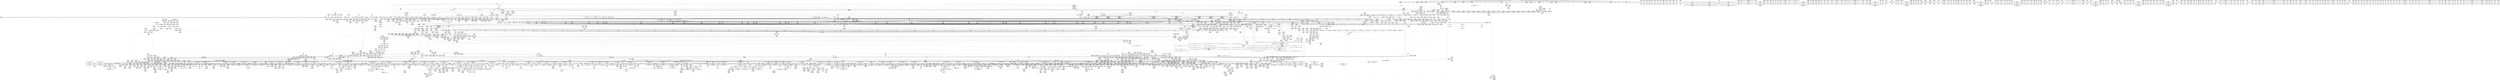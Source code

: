 digraph {
	CE0x3ad0ed0 [shape=record,shape=Mrecord,label="{CE0x3ad0ed0|tomoyo_check_open_permission:_tmp34|security/tomoyo/file.c,761|*SummSink*}"]
	CE0x48b8ca0 [shape=record,shape=Mrecord,label="{CE0x48b8ca0|VOIDTB_TE:_SCMRE_181,182_}"]
	CE0x48b78b0 [shape=record,shape=Mrecord,label="{CE0x48b78b0|0:_i8,_:_GCMR_tomoyo_domain.__warned_internal_global_i8_0,_section_.data.unlikely_,_align_1:_elem_0:default:}"]
	CE0x49b9d60 [shape=record,shape=Mrecord,label="{CE0x49b9d60|i64*_getelementptr_inbounds_(_4_x_i64_,_4_x_i64_*___llvm_gcov_ctr24,_i64_0,_i64_1)|*Constant*|*SummSource*}"]
	CE0x587c180 [shape=record,shape=Mrecord,label="{CE0x587c180|_ret_i32_%error.4,_!dbg_!38968|security/tomoyo/file.c,773|*SummSink*}"]
	CE0x6ebbfc0 [shape=record,shape=Mrecord,label="{CE0x6ebbfc0|tomoyo_read_lock163:_tmp}"]
	CE0x4757be0 [shape=record,shape=Mrecord,label="{CE0x4757be0|i64*_getelementptr_inbounds_(_22_x_i64_,_22_x_i64_*___llvm_gcov_ctr10,_i64_0,_i64_21)|*Constant*}"]
	CE0x5430100 [shape=record,shape=Mrecord,label="{CE0x5430100|tomoyo_path_permission:_tmp6|*LoadInst*|security/tomoyo/file.c,564}"]
	CE0x5483a50 [shape=record,shape=Mrecord,label="{CE0x5483a50|tomoyo_get_mode:_idxprom3|security/tomoyo/util.c,983}"]
	CE0x6e43c80 [shape=record,shape=Mrecord,label="{CE0x6e43c80|_call_void_mcount()_#3}"]
	CE0x6e33df0 [shape=record,shape=Mrecord,label="{CE0x6e33df0|tomoyo_bprm_check_security:_if.end|*SummSink*}"]
	CE0x56a8c10 [shape=record,shape=Mrecord,label="{CE0x56a8c10|tomoyo_get_mode:_arrayidx8|security/tomoyo/util.c,983}"]
	CE0x3919500 [shape=record,shape=Mrecord,label="{CE0x3919500|0:_%struct.tomoyo_obj_info*,_16:_%struct.tomoyo_domain_info*,_24:_%struct.tomoyo_path_info*,_40:_i8,_72:_i8,_75:_i8,_76:_i8,_77:_i8,_:_SCMRE_41,42_}"]
	CE0x4860c20 [shape=record,shape=Mrecord,label="{CE0x4860c20|GLOBAL:___llvm_gcov_ctr28130|Global_var:__llvm_gcov_ctr28130|*SummSink*}"]
	CE0x547ad00 [shape=record,shape=Mrecord,label="{CE0x547ad00|srcu_read_lock164:_entry|*SummSink*}"]
	CE0x5895ed0 [shape=record,shape=Mrecord,label="{CE0x5895ed0|_call_void_mcount()_#3}"]
	CE0x39a9070 [shape=record,shape=Mrecord,label="{CE0x39a9070|0:_%struct.tomoyo_obj_info*,_16:_%struct.tomoyo_domain_info*,_24:_%struct.tomoyo_path_info*,_40:_i8,_72:_i8,_75:_i8,_76:_i8,_77:_i8,_:_SCMRE_43,44_}"]
	CE0x6fa8170 [shape=record,shape=Mrecord,label="{CE0x6fa8170|tomoyo_path_permission:_tmp15|security/tomoyo/file.c,567}"]
	CE0x55be8a0 [shape=record,shape=Mrecord,label="{CE0x55be8a0|rcu_lock_acquire165:_entry|*SummSource*}"]
	CE0x6e65cd0 [shape=record,shape=Mrecord,label="{CE0x6e65cd0|tomoyo_path_permission:_domain|security/tomoyo/file.c,564|*SummSource*}"]
	CE0x6e32110 [shape=record,shape=Mrecord,label="{CE0x6e32110|tomoyo_bprm_check_security:_tmp2|*LoadInst*|security/tomoyo/tomoyo.c,120}"]
	CE0x575b9e0 [shape=record,shape=Mrecord,label="{CE0x575b9e0|tomoyo_check_open_permission:_if.end30|*SummSource*}"]
	CE0x46480d0 [shape=record,shape=Mrecord,label="{CE0x46480d0|tomoyo_check_open_permission:_error.3|*SummSource*}"]
	CE0x53bc580 [shape=record,shape=Mrecord,label="{CE0x53bc580|tomoyo_fill_path_info:_call|security/tomoyo/util.c,664|*SummSink*}"]
	CE0x4853510 [shape=record,shape=Mrecord,label="{CE0x4853510|i32_5|*Constant*}"]
	CE0x4913e00 [shape=record,shape=Mrecord,label="{CE0x4913e00|_call_void_mcount()_#3|*SummSink*}"]
	CE0x59d0ac0 [shape=record,shape=Mrecord,label="{CE0x59d0ac0|rcu_lock_release168:_entry|*SummSink*}"]
	CE0x46ba7b0 [shape=record,shape=Mrecord,label="{CE0x46ba7b0|tomoyo_get_mode:_tmp19|security/tomoyo/util.c,985}"]
	CE0x3ab5840 [shape=record,shape=Mrecord,label="{CE0x3ab5840|i64_13|*Constant*|*SummSink*}"]
	CE0x3a617e0 [shape=record,shape=Mrecord,label="{CE0x3a617e0|VOIDTB_TE:_SCMRE_2,3_}"]
	CE0x6f18aa0 [shape=record,shape=Mrecord,label="{CE0x6f18aa0|tomoyo_bprm_check_security:_tmp9|security/tomoyo/tomoyo.c,127}"]
	CE0x5364730 [shape=record,shape=Mrecord,label="{CE0x5364730|GLOBAL:_tomoyo_realpath_from_path|*Constant*|*SummSink*}"]
	CE0x6e40d20 [shape=record,shape=Mrecord,label="{CE0x6e40d20|__llvm_gcov_indirect_counter_increment114:_counter}"]
	CE0x575ae10 [shape=record,shape=Mrecord,label="{CE0x575ae10|tomoyo_check_open_permission:_tobool12|security/tomoyo/file.c,761|*SummSource*}"]
	CE0x3b60820 [shape=record,shape=Mrecord,label="{CE0x3b60820|tomoyo_check_open_permission:_tmp37|security/tomoyo/file.c,762}"]
	CE0x53cca70 [shape=record,shape=Mrecord,label="{CE0x53cca70|tomoyo_const_part_length:_tmp14|security/tomoyo/util.c,626|*SummSink*}"]
	CE0x5365030 [shape=record,shape=Mrecord,label="{CE0x5365030|i64*_getelementptr_inbounds_(_2_x_i64_,_2_x_i64_*___llvm_gcov_ctr31,_i64_0,_i64_0)|*Constant*}"]
	CE0x6f0ab00 [shape=record,shape=Mrecord,label="{CE0x6f0ab00|tomoyo_read_lock163:_entry|*SummSink*}"]
	CE0x6411ca0 [shape=record,shape=Mrecord,label="{CE0x6411ca0|tomoyo_fill_path_info:_arrayidx|security/tomoyo/util.c,667|*SummSink*}"]
	CE0x5555850 [shape=record,shape=Mrecord,label="{CE0x5555850|tomoyo_const_part_length:_lor.lhs.false23}"]
	CE0x6e7b2d0 [shape=record,shape=Mrecord,label="{CE0x6e7b2d0|i64_1|*Constant*}"]
	CE0x53cd630 [shape=record,shape=Mrecord,label="{CE0x53cd630|tomoyo_const_part_length:_if.end28|*SummSource*}"]
	CE0x4643cd0 [shape=record,shape=Mrecord,label="{CE0x4643cd0|rcu_lock_release:_tmp6|*SummSink*}"]
	CE0x46d5da0 [shape=record,shape=Mrecord,label="{CE0x46d5da0|VOIDTB_TE:_SCMRE_83,84_}"]
	CE0x472a1e0 [shape=record,shape=Mrecord,label="{CE0x472a1e0|tomoyo_read_unlock:_entry|*SummSink*}"]
	CE0x568e410 [shape=record,shape=Mrecord,label="{CE0x568e410|tomoyo_init_request_info:_tmp4|security/tomoyo/util.c,1004|*SummSink*}"]
	CE0x4747d60 [shape=record,shape=Mrecord,label="{CE0x4747d60|VOIDTB_TE:_SCMRE_147,148_}"]
	CE0x56b4dd0 [shape=record,shape=Mrecord,label="{CE0x56b4dd0|_ret_i32_%retval.0,_!dbg_!38957|security/tomoyo/util.c,652}"]
	CE0x49a9ee0 [shape=record,shape=Mrecord,label="{CE0x49a9ee0|i32_3|*Constant*}"]
	CE0x56e9310 [shape=record,shape=Mrecord,label="{CE0x56e9310|tomoyo_get_mode:_tmp22|security/tomoyo/util.c,986}"]
	CE0x56a7f60 [shape=record,shape=Mrecord,label="{CE0x56a7f60|rcu_lock_acquire:_tmp4|include/linux/rcupdate.h,418|*SummSource*}"]
	CE0x3c24e20 [shape=record,shape=Mrecord,label="{CE0x3c24e20|tomoyo_const_part_length:_tmp23|security/tomoyo/util.c,634}"]
	CE0x70aa3f0 [shape=record,shape=Mrecord,label="{CE0x70aa3f0|tomoyo_get_realpath:_tmp8|security/tomoyo/file.c,152|*SummSource*}"]
	CE0x3b06ad0 [shape=record,shape=Mrecord,label="{CE0x3b06ad0|VOIDTB_TE:_SCMRE_10,11_}"]
	CE0x6e0eff0 [shape=record,shape=Mrecord,label="{CE0x6e0eff0|tomoyo_path_permission:_cmp10|security/tomoyo/file.c,573}"]
	CE0x6e0f730 [shape=record,shape=Mrecord,label="{CE0x6e0f730|i64_7|*Constant*|*SummSink*}"]
	CE0x6ee5d20 [shape=record,shape=Mrecord,label="{CE0x6ee5d20|i64*_getelementptr_inbounds_(_12_x_i64_,_12_x_i64_*___llvm_gcov_ctr31133,_i64_0,_i64_6)|*Constant*}"]
	CE0x3b609c0 [shape=record,shape=Mrecord,label="{CE0x3b609c0|tomoyo_check_open_permission:_tmp37|security/tomoyo/file.c,762|*SummSource*}"]
	CE0x6f25340 [shape=record,shape=Mrecord,label="{CE0x6f25340|tomoyo_get_mode:_if.end9|*SummSink*}"]
	CE0x4941680 [shape=record,shape=Mrecord,label="{CE0x4941680|_call_void___llvm_gcov_indirect_counter_increment114(i32*___llvm_gcov_global_state_pred45,_i64**_getelementptr_inbounds_(_3_x_i64*_,_3_x_i64*_*___llvm_gcda_edge_table44,_i64_0,_i64_0)),_!dbg_!38954|security/tomoyo/util.c,649|*SummSource*}"]
	CE0x546e500 [shape=record,shape=Mrecord,label="{CE0x546e500|tomoyo_domain:_tmp6|security/tomoyo/common.h,1205}"]
	CE0x457bd60 [shape=record,shape=Mrecord,label="{CE0x457bd60|tomoyo_get_realpath:_tmp11|security/tomoyo/file.c,156}"]
	CE0x47f43c0 [shape=record,shape=Mrecord,label="{CE0x47f43c0|i64_18|*Constant*}"]
	CE0x5759530 [shape=record,shape=Mrecord,label="{CE0x5759530|GLOBAL:_lockdep_rcu_suspicious|*Constant*|*SummSink*}"]
	CE0x47540b0 [shape=record,shape=Mrecord,label="{CE0x47540b0|srcu_read_unlock:_tmp}"]
	CE0x589d280 [shape=record,shape=Mrecord,label="{CE0x589d280|tomoyo_const_part_length:_tmp20|security/tomoyo/util.c,628|*SummSink*}"]
	CE0x4643e80 [shape=record,shape=Mrecord,label="{CE0x4643e80|GLOBAL:___llvm_gcov_ctr43150|Global_var:__llvm_gcov_ctr43150|*SummSink*}"]
	CE0x6413bc0 [shape=record,shape=Mrecord,label="{CE0x6413bc0|i64_16|*Constant*}"]
	CE0x488aae0 [shape=record,shape=Mrecord,label="{CE0x488aae0|tomoyo_check_open_permission:_tmp53|security/tomoyo/file.c,773|*SummSink*}"]
	CE0x45f9d60 [shape=record,shape=Mrecord,label="{CE0x45f9d60|i64*_getelementptr_inbounds_(_31_x_i64_,_31_x_i64_*___llvm_gcov_ctr43150,_i64_0,_i64_30)|*Constant*|*SummSource*}"]
	CE0x6412e10 [shape=record,shape=Mrecord,label="{CE0x6412e10|rcu_lock_release168:_map|Function::rcu_lock_release168&Arg::map::|*SummSink*}"]
	CE0x58b6410 [shape=record,shape=Mrecord,label="{CE0x58b6410|srcu_read_unlock:_dep_map|include/linux/srcu.h,236|*SummSource*}"]
	CE0x70c59b0 [shape=record,shape=Mrecord,label="{CE0x70c59b0|tomoyo_check_open_permission:_conv6|security/tomoyo/file.c,758|*SummSink*}"]
	CE0x580cb40 [shape=record,shape=Mrecord,label="{CE0x580cb40|_call_void_lock_release(%struct.lockdep_map*_%map,_i32_1,_i64_ptrtoint_(i8*_blockaddress(_rcu_lock_release168,_%__here)_to_i64))_#9,_!dbg_!38907|include/linux/rcupdate.h,423}"]
	CE0x47064c0 [shape=record,shape=Mrecord,label="{CE0x47064c0|i32_1|*Constant*}"]
	CE0x54b3930 [shape=record,shape=Mrecord,label="{CE0x54b3930|tomoyo_init_request_info:_call|security/tomoyo/util.c,1005|*SummSink*}"]
	CE0x6e4cbe0 [shape=record,shape=Mrecord,label="{CE0x6e4cbe0|128:_i8*,_1208:_%struct.file*,_:_CMRE_168,176_|*MultipleSource*|security/tomoyo/common.h,1205|security/tomoyo/common.h,1205}"]
	CE0x6e66640 [shape=record,shape=Mrecord,label="{CE0x6e66640|tomoyo_get_realpath:_return|*SummSink*}"]
	CE0x6fa8540 [shape=record,shape=Mrecord,label="{CE0x6fa8540|GLOBAL:___llvm_gcov_ctr54147|Global_var:__llvm_gcov_ctr54147|*SummSink*}"]
	CE0x486bd70 [shape=record,shape=Mrecord,label="{CE0x486bd70|_ret_i32_%call,_!dbg_!38907|include/linux/srcu.h,223|*SummSource*}"]
	CE0x57afc20 [shape=record,shape=Mrecord,label="{CE0x57afc20|i32_92|*Constant*|*SummSink*}"]
	CE0x6db5010 [shape=record,shape=Mrecord,label="{CE0x6db5010|tomoyo_check_open_permission:_tmp20|security/tomoyo/file.c,754|*SummSource*}"]
	CE0x3a1a2d0 [shape=record,shape=Mrecord,label="{CE0x3a1a2d0|i64*_getelementptr_inbounds_(_6_x_i64_,_6_x_i64_*___llvm_gcov_ctr12220,_i64_0,_i64_4)|*Constant*}"]
	CE0x58c38c0 [shape=record,shape=Mrecord,label="{CE0x58c38c0|_ret_void,_!dbg_!38904|security/tomoyo/common.h,1110|*SummSink*}"]
	CE0x58c43c0 [shape=record,shape=Mrecord,label="{CE0x58c43c0|tomoyo_check_open_permission:_tmp44|security/tomoyo/file.c,770|*SummSource*}"]
	CE0x54f2f70 [shape=record,shape=Mrecord,label="{CE0x54f2f70|_ret_i32_%call,_!dbg_!38912|security/tomoyo/file.c,167}"]
	CE0x53cb740 [shape=record,shape=Mrecord,label="{CE0x53cb740|tomoyo_bprm_check_security:_return|*SummSource*}"]
	CE0x577f5b0 [shape=record,shape=Mrecord,label="{CE0x577f5b0|GLOBAL:___llvm_gcov_ctr34|Global_var:__llvm_gcov_ctr34}"]
	CE0x49bc770 [shape=record,shape=Mrecord,label="{CE0x49bc770|i64_19|*Constant*}"]
	CE0x3a9c1d0 [shape=record,shape=Mrecord,label="{CE0x3a9c1d0|0:_%struct.tomoyo_obj_info*,_16:_%struct.tomoyo_domain_info*,_24:_%struct.tomoyo_path_info*,_40:_i8,_72:_i8,_75:_i8,_76:_i8,_77:_i8,_:_SCMRE_75,76_|*MultipleSource*|security/tomoyo/file.c,741|security/tomoyo/file.c, 741|security/tomoyo/file.c,748}"]
	CE0x4940680 [shape=record,shape=Mrecord,label="{CE0x4940680|tomoyo_const_part_length:_tmp47|security/tomoyo/util.c,646}"]
	CE0x49acfb0 [shape=record,shape=Mrecord,label="{CE0x49acfb0|tomoyo_get_mode:_tmp28|security/tomoyo/util.c,988}"]
	CE0x59d5da0 [shape=record,shape=Mrecord,label="{CE0x59d5da0|i32_2|*Constant*}"]
	CE0x6db5080 [shape=record,shape=Mrecord,label="{CE0x6db5080|tomoyo_check_open_permission:_tmp20|security/tomoyo/file.c,754|*SummSink*}"]
	CE0x4794bc0 [shape=record,shape=Mrecord,label="{CE0x4794bc0|i64*_getelementptr_inbounds_(_4_x_i64_,_4_x_i64_*___llvm_gcov_ctr33,_i64_0,_i64_2)|*Constant*|*SummSource*}"]
	CE0x536a9c0 [shape=record,shape=Mrecord,label="{CE0x536a9c0|tomoyo_init_request_info:_tmp9|security/tomoyo/util.c,1006|*SummSink*}"]
	CE0x3a61ba0 [shape=record,shape=Mrecord,label="{CE0x3a61ba0|VOIDTB_TE:_SCMRE_9,10_}"]
	CE0x532fdc0 [shape=record,shape=Mrecord,label="{CE0x532fdc0|tomoyo_const_part_length:_tmp15|security/tomoyo/util.c,627|*SummSink*}"]
	CE0x551ed20 [shape=record,shape=Mrecord,label="{CE0x551ed20|VOIDTB_TE:_SCMRE_206,207_}"]
	CE0x5534ef0 [shape=record,shape=Mrecord,label="{CE0x5534ef0|i64_1|*Constant*}"]
	CE0x6ddd5b0 [shape=record,shape=Mrecord,label="{CE0x6ddd5b0|tomoyo_bprm_check_security:_tmp3|security/tomoyo/tomoyo.c,120}"]
	CE0x6d67fa0 [shape=record,shape=Mrecord,label="{CE0x6d67fa0|tomoyo_const_part_length:_tmp}"]
	CE0x6f58010 [shape=record,shape=Mrecord,label="{CE0x6f58010|tomoyo_init_request_info:_ns|security/tomoyo/util.c,1010}"]
	CE0x57bb5f0 [shape=record,shape=Mrecord,label="{CE0x57bb5f0|GLOBAL:_get_current|*Constant*|*SummSink*}"]
	CE0x4860200 [shape=record,shape=Mrecord,label="{CE0x4860200|tomoyo_audit_path_log:_tmp|*SummSource*}"]
	CE0x5956740 [shape=record,shape=Mrecord,label="{CE0x5956740|tomoyo_check_open_permission:_error.2|*SummSink*}"]
	CE0x486ca00 [shape=record,shape=Mrecord,label="{CE0x486ca00|tomoyo_init_request_info:_if.end}"]
	CE0x38ed570 [shape=record,shape=Mrecord,label="{CE0x38ed570|tomoyo_init_request_info:_r|Function::tomoyo_init_request_info&Arg::r::}"]
	CE0x54484d0 [shape=record,shape=Mrecord,label="{CE0x54484d0|VOIDTB_TE:_SCMRE_196,197_}"]
	CE0x47483c0 [shape=record,shape=Mrecord,label="{CE0x47483c0|VOIDTB_TE:_SCMRE_154,155_}"]
	CE0x49b3860 [shape=record,shape=Mrecord,label="{CE0x49b3860|i64_25|*Constant*}"]
	CE0x55f5730 [shape=record,shape=Mrecord,label="{CE0x55f5730|tomoyo_get_mode:_tmp11|security/tomoyo/util.c,982|*SummSource*}"]
	CE0x4876730 [shape=record,shape=Mrecord,label="{CE0x4876730|srcu_read_lock:_entry|*SummSink*}"]
	CE0x53bfd80 [shape=record,shape=Mrecord,label="{CE0x53bfd80|srcu_read_lock164:_dep_map|include/linux/srcu.h,222|*SummSink*}"]
	CE0x4613640 [shape=record,shape=Mrecord,label="{CE0x4613640|srcu_read_lock:_tmp1}"]
	CE0x486c270 [shape=record,shape=Mrecord,label="{CE0x486c270|tomoyo_init_request_info:_bb}"]
	CE0x486c4e0 [shape=record,shape=Mrecord,label="{CE0x486c4e0|tomoyo_init_request_info:_domain1|security/tomoyo/util.c,1006}"]
	CE0x56b5910 [shape=record,shape=Mrecord,label="{CE0x56b5910|0:_i8,_array:_GCRE_tomoyo_index2category_constant_39_x_i8_c_00_00_00_00_00_00_00_00_00_00_00_00_00_00_00_00_00_00_00_00_00_00_00_01_01_01_01_01_01_01_01_01_01_01_01_01_01_01_02_,_align_16:_elem_6::|security/tomoyo/util.c,983}"]
	CE0x58ff010 [shape=record,shape=Mrecord,label="{CE0x58ff010|tomoyo_const_part_length:_lor.lhs.false23|*SummSink*}"]
	CE0x47717a0 [shape=record,shape=Mrecord,label="{CE0x47717a0|tomoyo_path_permission:_type|security/tomoyo/file.c,563|*SummSink*}"]
	CE0x6f11dd0 [shape=record,shape=Mrecord,label="{CE0x6f11dd0|tomoyo_bprm_check_security:_bprm|Function::tomoyo_bprm_check_security&Arg::bprm::|*SummSource*}"]
	CE0x6eddb00 [shape=record,shape=Mrecord,label="{CE0x6eddb00|tomoyo_const_part_length:_tmp25|security/tomoyo/util.c,641|*SummSource*}"]
	CE0x49ba2c0 [shape=record,shape=Mrecord,label="{CE0x49ba2c0|tomoyo_audit_path_log:_bb}"]
	CE0x6e9ebc0 [shape=record,shape=Mrecord,label="{CE0x6e9ebc0|128:_i8*,_1208:_%struct.file*,_:_CMRE_26,27_}"]
	CE0x589d900 [shape=record,shape=Mrecord,label="{CE0x589d900|tomoyo_const_part_length:_cmp3|security/tomoyo/util.c,627|*SummSink*}"]
	CE0x57bc2f0 [shape=record,shape=Mrecord,label="{CE0x57bc2f0|tomoyo_domain:_cred|security/tomoyo/common.h,1205}"]
	CE0x4771e00 [shape=record,shape=Mrecord,label="{CE0x4771e00|tomoyo_read_unlock:_tmp3|*SummSink*}"]
	CE0x57a6590 [shape=record,shape=Mrecord,label="{CE0x57a6590|i64_ptrtoint_(i8*_blockaddress(_rcu_lock_acquire165,_%__here)_to_i64)|*Constant*|*SummSink*}"]
	CE0x55b55d0 [shape=record,shape=Mrecord,label="{CE0x55b55d0|0:_i8,_array:_GCR_tomoyo_p2mac_internal_constant_11_x_i8_c_00_01_01_01_03_04_06_09_0A_13_15_,_align_1:_elem_4::|security/tomoyo/file.c,563}"]
	CE0x5420fa0 [shape=record,shape=Mrecord,label="{CE0x5420fa0|i64*_getelementptr_inbounds_(_11_x_i64_,_11_x_i64_*___llvm_gcov_ctr54147,_i64_0,_i64_6)|*Constant*|*SummSource*}"]
	CE0x3ac65a0 [shape=record,shape=Mrecord,label="{CE0x3ac65a0|tomoyo_domain:_tmp10|security/tomoyo/common.h,1205}"]
	CE0x576f2a0 [shape=record,shape=Mrecord,label="{CE0x576f2a0|i64_1|*Constant*|*SummSource*}"]
	CE0x70de550 [shape=record,shape=Mrecord,label="{CE0x70de550|_call_void_mcount()_#3|*SummSource*}"]
	CE0x6e65e90 [shape=record,shape=Mrecord,label="{CE0x6e65e90|tomoyo_get_realpath:_tmp1|*SummSource*}"]
	CE0x535e980 [shape=record,shape=Mrecord,label="{CE0x535e980|tomoyo_fill_path_info:_tmp}"]
	CE0x49b4aa0 [shape=record,shape=Mrecord,label="{CE0x49b4aa0|tomoyo_const_part_length:_tmp43|security/tomoyo/util.c,644}"]
	CE0x555f920 [shape=record,shape=Mrecord,label="{CE0x555f920|VOIDTB_TE:_SCMRE_392,396_|*MultipleSource*|*LoadInst*|security/tomoyo/tomoyo.c,135|security/tomoyo/tomoyo.c,135}"]
	CE0x583d900 [shape=record,shape=Mrecord,label="{CE0x583d900|tomoyo_bprm_check_security:_tmp15|security/tomoyo/tomoyo.c,137}"]
	CE0x59cf8a0 [shape=record,shape=Mrecord,label="{CE0x59cf8a0|128:_i8*,_1208:_%struct.file*,_:_CMRE_30,31_}"]
	CE0x58fea00 [shape=record,shape=Mrecord,label="{CE0x58fea00|tomoyo_const_part_length:_filename.addr.0|*SummSource*}"]
	CE0x6df9af0 [shape=record,shape=Mrecord,label="{CE0x6df9af0|i64*_getelementptr_inbounds_(_4_x_i64_,_4_x_i64_*___llvm_gcov_ctr18214,_i64_0,_i64_3)|*Constant*|*SummSource*}"]
	CE0x70d3a70 [shape=record,shape=Mrecord,label="{CE0x70d3a70|%struct.tomoyo_domain_info*_null|*Constant*|*SummSource*}"]
	CE0x6e10be0 [shape=record,shape=Mrecord,label="{CE0x6e10be0|i8_1|*Constant*}"]
	CE0x4876b70 [shape=record,shape=Mrecord,label="{CE0x4876b70|srcu_read_lock:_sp|Function::srcu_read_lock&Arg::sp::|*SummSource*}"]
	CE0x4771bb0 [shape=record,shape=Mrecord,label="{CE0x4771bb0|tomoyo_read_unlock:_tmp3}"]
	CE0x6414740 [shape=record,shape=Mrecord,label="{CE0x6414740|tomoyo_check_open_permission:_tmp1|*SummSource*}"]
	CE0x47f4160 [shape=record,shape=Mrecord,label="{CE0x47f4160|tomoyo_check_open_permission:_cmp27|security/tomoyo/file.c,770|*SummSink*}"]
	CE0x70b5770 [shape=record,shape=Mrecord,label="{CE0x70b5770|tomoyo_path_permission:_tmp24|security/tomoyo/file.c,575}"]
	CE0x55a2ec0 [shape=record,shape=Mrecord,label="{CE0x55a2ec0|%struct.task_struct*_(%struct.task_struct**)*_asm_movq_%gs:$_1:P_,$0_,_r,im,_dirflag_,_fpsr_,_flags_}"]
	CE0x467f510 [shape=record,shape=Mrecord,label="{CE0x467f510|tomoyo_get_mode:_tmp17|security/tomoyo/util.c,983}"]
	CE0x53bfec0 [shape=record,shape=Mrecord,label="{CE0x53bfec0|_call_void_rcu_lock_acquire165(%struct.lockdep_map*_%dep_map)_#9,_!dbg_!38906|include/linux/srcu.h,222|*SummSource*}"]
	CE0x53be280 [shape=record,shape=Mrecord,label="{CE0x53be280|i64*_getelementptr_inbounds_(_5_x_i64_,_5_x_i64_*___llvm_gcov_ctr28130,_i64_0,_i64_4)|*Constant*|*SummSink*}"]
	CE0x46d0150 [shape=record,shape=Mrecord,label="{CE0x46d0150|VOIDTB_TE:_SCMRE_79,80_}"]
	CE0x49af8b0 [shape=record,shape=Mrecord,label="{CE0x49af8b0|tomoyo_const_part_length:_conv20|security/tomoyo/util.c,644|*SummSink*}"]
	CE0x4876cb0 [shape=record,shape=Mrecord,label="{CE0x4876cb0|srcu_read_lock:_sp|Function::srcu_read_lock&Arg::sp::|*SummSink*}"]
	CE0x5596ec0 [shape=record,shape=Mrecord,label="{CE0x5596ec0|VOIDTB_TE:_SCMRE_404,408_|*MultipleSource*|*LoadInst*|security/tomoyo/tomoyo.c,135|security/tomoyo/tomoyo.c,135}"]
	CE0x55250e0 [shape=record,shape=Mrecord,label="{CE0x55250e0|VOIDTB_TE:_SCMRE_224,232_|*MultipleSource*|*LoadInst*|security/tomoyo/tomoyo.c,135|security/tomoyo/tomoyo.c,135}"]
	CE0x4876180 [shape=record,shape=Mrecord,label="{CE0x4876180|tomoyo_read_lock:_call|security/tomoyo/common.h,1097|*SummSink*}"]
	CE0x595df40 [shape=record,shape=Mrecord,label="{CE0x595df40|40:_%struct.tomoyo_policy_namespace*,_48:_i8,_:_GCRE_tomoyo_kernel_domain_external_global_%struct.tomoyo_domain_info_56,57_}"]
	CE0x5896320 [shape=record,shape=Mrecord,label="{CE0x5896320|_call_void_mcount()_#3|*SummSink*}"]
	CE0x53c4a10 [shape=record,shape=Mrecord,label="{CE0x53c4a10|GLOBAL:_full_name_hash|*Constant*|*SummSink*}"]
	CE0x7105ec0 [shape=record,shape=Mrecord,label="{CE0x7105ec0|GLOBAL:_tomoyo_init_request_info|*Constant*|*SummSink*}"]
	CE0x4757fc0 [shape=record,shape=Mrecord,label="{CE0x4757fc0|tomoyo_check_open_permission:_tmp50|security/tomoyo/file.c,772|*SummSource*}"]
	CE0x4542b50 [shape=record,shape=Mrecord,label="{CE0x4542b50|tomoyo_check_open_permission:_tmp41|security/tomoyo/file.c,752|*SummSink*}"]
	CE0x467fb20 [shape=record,shape=Mrecord,label="{CE0x467fb20|0:_i8*,_array:_GCRE_tomoyo_path_keyword_external_constant_11_x_i8*_:_elem_10::|security/tomoyo/file.c,167}"]
	CE0x46c4260 [shape=record,shape=Mrecord,label="{CE0x46c4260|_ret_i32_%call,_!dbg_!38907|include/linux/srcu.h,223|*SummSource*}"]
	CE0x3a9f7a0 [shape=record,shape=Mrecord,label="{CE0x3a9f7a0|GLOBAL:___llvm_gcov_global_state_pred45|Global_var:__llvm_gcov_global_state_pred45|*SummSink*}"]
	CE0x5560020 [shape=record,shape=Mrecord,label="{CE0x5560020|VOIDTB_TE:_SCMRE_399,400_}"]
	CE0x5641240 [shape=record,shape=Mrecord,label="{CE0x5641240|GLOBAL:_tomoyo_domain|*Constant*|*SummSource*}"]
	CE0x6ef17e0 [shape=record,shape=Mrecord,label="{CE0x6ef17e0|srcu_read_lock164:_call|include/linux/srcu.h,220}"]
	CE0x5421230 [shape=record,shape=Mrecord,label="{CE0x5421230|tomoyo_domain:_tmp14|security/tomoyo/common.h,1205}"]
	CE0x49dd070 [shape=record,shape=Mrecord,label="{CE0x49dd070|tomoyo_const_part_length:_tmp32|security/tomoyo/util.c,641|*SummSource*}"]
	CE0x45fa740 [shape=record,shape=Mrecord,label="{CE0x45fa740|tomoyo_const_part_length:_tmp53|security/tomoyo/util.c,652|*SummSource*}"]
	CE0x37d21b0 [shape=record,shape=Mrecord,label="{CE0x37d21b0|tomoyo_path_permission:_call|security/tomoyo/file.c,564|*SummSource*}"]
	CE0x6e43200 [shape=record,shape=Mrecord,label="{CE0x6e43200|GLOBAL:_tomoyo_ss|Global_var:tomoyo_ss}"]
	CE0x6e44b30 [shape=record,shape=Mrecord,label="{CE0x6e44b30|tomoyo_init_request_info:_mode5|security/tomoyo/util.c,1011|*SummSink*}"]
	CE0x58d3640 [shape=record,shape=Mrecord,label="{CE0x58d3640|_ret_i32_%conv6,_!dbg_!38926|security/tomoyo/util.c,1011|*SummSink*}"]
	CE0x55bd0a0 [shape=record,shape=Mrecord,label="{CE0x55bd0a0|tomoyo_domain:_tmp4|security/tomoyo/common.h,1205|*SummSink*}"]
	CE0x49c42d0 [shape=record,shape=Mrecord,label="{CE0x49c42d0|i64*_getelementptr_inbounds_(_31_x_i64_,_31_x_i64_*___llvm_gcov_ctr43150,_i64_0,_i64_27)|*Constant*}"]
	CE0x57b62d0 [shape=record,shape=Mrecord,label="{CE0x57b62d0|tomoyo_check_open_permission:_cmp|security/tomoyo/file.c,752|*SummSource*}"]
	CE0x4644f50 [shape=record,shape=Mrecord,label="{CE0x4644f50|tomoyo_const_part_length:_conv8|security/tomoyo/util.c,632|*SummSink*}"]
	CE0x56b54b0 [shape=record,shape=Mrecord,label="{CE0x56b54b0|0:_i8*,_array:_GCRE_tomoyo_path_keyword_external_constant_11_x_i8*_:_elem_1::|security/tomoyo/file.c,167}"]
	CE0x5870f60 [shape=record,shape=Mrecord,label="{CE0x5870f60|rcu_lock_release:_indirectgoto|*SummSink*}"]
	CE0x59cfda0 [shape=record,shape=Mrecord,label="{CE0x59cfda0|128:_i8*,_1208:_%struct.file*,_:_CMRE_34,35_}"]
	CE0x4881280 [shape=record,shape=Mrecord,label="{CE0x4881280|tomoyo_check_open_permission:_error.4|*SummSource*}"]
	CE0x4613f00 [shape=record,shape=Mrecord,label="{CE0x4613f00|rcu_lock_acquire165:_tmp5|include/linux/rcupdate.h,418|*SummSource*}"]
	CE0x6dffee0 [shape=record,shape=Mrecord,label="{CE0x6dffee0|tomoyo_read_unlock166:_entry}"]
	CE0x46c4cf0 [shape=record,shape=Mrecord,label="{CE0x46c4cf0|i32_8|*Constant*}"]
	CE0x547a170 [shape=record,shape=Mrecord,label="{CE0x547a170|tomoyo_read_lock163:_tmp3}"]
	CE0x55e1a80 [shape=record,shape=Mrecord,label="{CE0x55e1a80|tomoyo_const_part_length:_tmp22|security/tomoyo/util.c,634|*SummSource*}"]
	CE0x536b680 [shape=record,shape=Mrecord,label="{CE0x536b680|tomoyo_check_open_permission:_if.then29|*SummSource*}"]
	CE0x395a970 [shape=record,shape=Mrecord,label="{CE0x395a970|tomoyo_domain:_tmp23|security/tomoyo/common.h,1205|*SummSource*}"]
	CE0x3ab6010 [shape=record,shape=Mrecord,label="{CE0x3ab6010|tomoyo_check_open_permission:_tmp33|security/tomoyo/file.c,761|*SummSource*}"]
	CE0x6e11730 [shape=record,shape=Mrecord,label="{CE0x6e11730|tomoyo_check_open_permission:_if.end11|*SummSource*}"]
	CE0x6f18b10 [shape=record,shape=Mrecord,label="{CE0x6f18b10|tomoyo_bprm_check_security:_tmp9|security/tomoyo/tomoyo.c,127|*SummSource*}"]
	CE0x3917470 [shape=record,shape=Mrecord,label="{CE0x3917470|i8*_getelementptr_inbounds_(_25_x_i8_,_25_x_i8_*_.str12,_i32_0,_i32_0)|*Constant*|*SummSource*}"]
	CE0x574e490 [shape=record,shape=Mrecord,label="{CE0x574e490|0:_i8,_array:_GCRE_tomoyo_index2category_constant_39_x_i8_c_00_00_00_00_00_00_00_00_00_00_00_00_00_00_00_00_00_00_00_00_00_00_00_01_01_01_01_01_01_01_01_01_01_01_01_01_01_01_02_,_align_16:_elem_22::|security/tomoyo/util.c,983}"]
	CE0x53c0aa0 [shape=record,shape=Mrecord,label="{CE0x53c0aa0|tomoyo_check_open_permission:_tmp}"]
	CE0x6f4ac10 [shape=record,shape=Mrecord,label="{CE0x6f4ac10|__llvm_gcov_indirect_counter_increment114:_predecessor|Function::__llvm_gcov_indirect_counter_increment114&Arg::predecessor::|*SummSource*}"]
	CE0x574f620 [shape=record,shape=Mrecord,label="{CE0x574f620|0:_i8,_array:_GCRE_tomoyo_index2category_constant_39_x_i8_c_00_00_00_00_00_00_00_00_00_00_00_00_00_00_00_00_00_00_00_00_00_00_00_01_01_01_01_01_01_01_01_01_01_01_01_01_01_01_02_,_align_16:_elem_36::|security/tomoyo/util.c,983}"]
	CE0x49bb180 [shape=record,shape=Mrecord,label="{CE0x49bb180|tomoyo_const_part_length:_conv14|security/tomoyo/util.c,641|*SummSource*}"]
	CE0x38e5b80 [shape=record,shape=Mrecord,label="{CE0x38e5b80|tomoyo_check_open_permission:_conv|security/tomoyo/file.c,750}"]
	CE0x6f3ba50 [shape=record,shape=Mrecord,label="{CE0x6f3ba50|tomoyo_path_permission:_path7|security/tomoyo/file.c,569}"]
	CE0x46507b0 [shape=record,shape=Mrecord,label="{CE0x46507b0|tomoyo_get_mode:_tmp5|security/tomoyo/util.c,978}"]
	CE0x563a1b0 [shape=record,shape=Mrecord,label="{CE0x563a1b0|tomoyo_check_open_permission:_if.then9|*SummSource*}"]
	CE0x5548cb0 [shape=record,shape=Mrecord,label="{CE0x5548cb0|VOIDTB_TE:_SCMRE_316,317_}"]
	CE0x5821ab0 [shape=record,shape=Mrecord,label="{CE0x5821ab0|i8*_getelementptr_inbounds_(_12_x_i8_,_12_x_i8_*_.str1,_i32_0,_i32_0)|*Constant*}"]
	CE0x551eb00 [shape=record,shape=Mrecord,label="{CE0x551eb00|VOIDTB_TE:_SCMRE_204,205_}"]
	CE0x6e47c20 [shape=record,shape=Mrecord,label="{CE0x6e47c20|40:_%struct.tomoyo_policy_namespace*,_48:_i8,_:_GCRE_tomoyo_kernel_domain_external_global_%struct.tomoyo_domain_info_49,50_|*MultipleSource*|Function::tomoyo_check_open_permission&Arg::domain::|security/tomoyo/util.c,1005|security/tomoyo/util.c,1007|Function::tomoyo_init_request_info&Arg::domain::|security/tomoyo/tomoyo.c,120|security/tomoyo/tomoyo.c,120}"]
	CE0x39802b0 [shape=record,shape=Mrecord,label="{CE0x39802b0|i64*_getelementptr_inbounds_(_22_x_i64_,_22_x_i64_*___llvm_gcov_ctr10,_i64_0,_i64_10)|*Constant*}"]
	CE0x45b9110 [shape=record,shape=Mrecord,label="{CE0x45b9110|tomoyo_check_open_permission:_bb|*SummSink*}"]
	CE0x6f21690 [shape=record,shape=Mrecord,label="{CE0x6f21690|tomoyo_init_request_info:_tmp12|security/tomoyo/util.c,1010|*SummSink*}"]
	CE0x46cfe20 [shape=record,shape=Mrecord,label="{CE0x46cfe20|VOIDTB_TE:_SCMRE_76,77_}"]
	CE0x56dd2d0 [shape=record,shape=Mrecord,label="{CE0x56dd2d0|tomoyo_domain:_tmp14|security/tomoyo/common.h,1205|*SummSink*}"]
	CE0x3c0a720 [shape=record,shape=Mrecord,label="{CE0x3c0a720|tomoyo_get_mode:_arrayidx|security/tomoyo/util.c,981|*SummSink*}"]
	CE0x6413140 [shape=record,shape=Mrecord,label="{CE0x6413140|tomoyo_check_open_permission:_buf|security/tomoyo/file.c, 740}"]
	CE0x6e7c3c0 [shape=record,shape=Mrecord,label="{CE0x6e7c3c0|i64*_getelementptr_inbounds_(_31_x_i64_,_31_x_i64_*___llvm_gcov_ctr43150,_i64_0,_i64_4)|*Constant*|*SummSink*}"]
	CE0x6401860 [shape=record,shape=Mrecord,label="{CE0x6401860|tomoyo_fill_path_info:_cmp8|security/tomoyo/util.c,668|*SummSink*}"]
	CE0x6ddd330 [shape=record,shape=Mrecord,label="{CE0x6ddd330|tomoyo_bprm_check_security:_tmp5|security/tomoyo/tomoyo.c,126|*SummSink*}"]
	CE0x58dd3f0 [shape=record,shape=Mrecord,label="{CE0x58dd3f0|tomoyo_path_permission:_tmp11|security/tomoyo/file.c,565}"]
	CE0x5581dd0 [shape=record,shape=Mrecord,label="{CE0x5581dd0|i32_49|*Constant*|*SummSource*}"]
	CE0x5581e60 [shape=record,shape=Mrecord,label="{CE0x5581e60|i32_49|*Constant*|*SummSink*}"]
	CE0x49e9440 [shape=record,shape=Mrecord,label="{CE0x49e9440|_call_void___llvm_gcov_indirect_counter_increment114(i32*___llvm_gcov_global_state_pred45,_i64**_getelementptr_inbounds_(_3_x_i64*_,_3_x_i64*_*___llvm_gcda_edge_table44,_i64_0,_i64_1)),_!dbg_!38927|security/tomoyo/util.c,634|*SummSource*}"]
	CE0x547e5a0 [shape=record,shape=Mrecord,label="{CE0x547e5a0|tomoyo_path_permission:_tmp8|security/tomoyo/file.c,565}"]
	CE0x57a6c70 [shape=record,shape=Mrecord,label="{CE0x57a6c70|rcu_lock_acquire165:_tmp6}"]
	CE0x4690a00 [shape=record,shape=Mrecord,label="{CE0x4690a00|srcu_read_lock:_dep_map|include/linux/srcu.h,222|*SummSink*}"]
	CE0x38e5550 [shape=record,shape=Mrecord,label="{CE0x38e5550|tomoyo_check_open_permission:_conv|security/tomoyo/file.c,750|*SummSource*}"]
	CE0x3c25480 [shape=record,shape=Mrecord,label="{CE0x3c25480|_call_void_lock_release(%struct.lockdep_map*_%map,_i32_1,_i64_ptrtoint_(i8*_blockaddress(_rcu_lock_release,_%__here)_to_i64))_#9,_!dbg_!38907|include/linux/rcupdate.h,423|*SummSink*}"]
	CE0x57df880 [shape=record,shape=Mrecord,label="{CE0x57df880|128:_i8*,_1208:_%struct.file*,_:_CMRE_64,72_|*MultipleSource*|security/tomoyo/common.h,1205|security/tomoyo/common.h,1205}"]
	CE0x472c190 [shape=record,shape=Mrecord,label="{CE0x472c190|GLOBAL:_tomoyo_policy_loaded|Global_var:tomoyo_policy_loaded|*SummSource*}"]
	CE0x53cb3a0 [shape=record,shape=Mrecord,label="{CE0x53cb3a0|tomoyo_check_open_permission:_if.then4|*SummSource*}"]
	CE0x58a2150 [shape=record,shape=Mrecord,label="{CE0x58a2150|tomoyo_get_mode:_tmp2|security/tomoyo/util.c,978}"]
	CE0x49e2b20 [shape=record,shape=Mrecord,label="{CE0x49e2b20|i64*_getelementptr_inbounds_(_2_x_i64_,_2_x_i64_*___llvm_gcov_ctr22,_i64_0,_i64_1)|*Constant*|*SummSink*}"]
	CE0x55a2d60 [shape=record,shape=Mrecord,label="{CE0x55a2d60|get_current:_tmp4|./arch/x86/include/asm/current.h,14|*SummSink*}"]
	CE0x59d0990 [shape=record,shape=Mrecord,label="{CE0x59d0990|rcu_lock_release168:_entry|*SummSource*}"]
	CE0x6f0afb0 [shape=record,shape=Mrecord,label="{CE0x6f0afb0|tomoyo_bprm_check_security:_call1|security/tomoyo/tomoyo.c,128|*SummSource*}"]
	CE0x49b8a20 [shape=record,shape=Mrecord,label="{CE0x49b8a20|tomoyo_check_open_permission:_if.end22}"]
	CE0x49ab540 [shape=record,shape=Mrecord,label="{CE0x49ab540|tomoyo_get_mode:_tmp27|security/tomoyo/util.c,988}"]
	CE0x3a335c0 [shape=record,shape=Mrecord,label="{CE0x3a335c0|_ret_void,_!dbg_!38907|include/linux/srcu.h,238|*SummSource*}"]
	CE0x5822c30 [shape=record,shape=Mrecord,label="{CE0x5822c30|_call_void_mcount()_#3|*SummSource*}"]
	CE0x46a1660 [shape=record,shape=Mrecord,label="{CE0x46a1660|rcu_lock_release168:_bb|*SummSink*}"]
	CE0x3ac6190 [shape=record,shape=Mrecord,label="{CE0x3ac6190|tomoyo_get_mode:_tmp7|security/tomoyo/util.c,979|*SummSink*}"]
	CE0x59d5ef0 [shape=record,shape=Mrecord,label="{CE0x59d5ef0|i8_0|*Constant*}"]
	CE0x56e9a50 [shape=record,shape=Mrecord,label="{CE0x56e9a50|i32_5|*Constant*}"]
	CE0x53fbe10 [shape=record,shape=Mrecord,label="{CE0x53fbe10|0:_%struct.tomoyo_obj_info*,_16:_%struct.tomoyo_domain_info*,_24:_%struct.tomoyo_path_info*,_40:_i8,_72:_i8,_75:_i8,_76:_i8,_77:_i8,_:_SCMRE_57,58_}"]
	CE0x6400180 [shape=record,shape=Mrecord,label="{CE0x6400180|tomoyo_audit_path_log:_tmp2}"]
	CE0x57dfa60 [shape=record,shape=Mrecord,label="{CE0x57dfa60|128:_i8*,_1208:_%struct.file*,_:_CMRE_72,80_|*MultipleSource*|security/tomoyo/common.h,1205|security/tomoyo/common.h,1205}"]
	"CONST[source:0(mediator),value:2(dynamic)][purpose:{object}]"
	CE0x6f224c0 [shape=record,shape=Mrecord,label="{CE0x6f224c0|tomoyo_get_mode:_ns|Function::tomoyo_get_mode&Arg::ns::}"]
	CE0x70ddc80 [shape=record,shape=Mrecord,label="{CE0x70ddc80|tomoyo_get_mode:_bb|*SummSink*}"]
	CE0x3a7bec0 [shape=record,shape=Mrecord,label="{CE0x3a7bec0|tomoyo_check_open_permission:_conv14|security/tomoyo/file.c,761}"]
	CE0x6402d40 [shape=record,shape=Mrecord,label="{CE0x6402d40|GLOBAL:_tomoyo_index2category|Global_var:tomoyo_index2category}"]
	CE0x58d23f0 [shape=record,shape=Mrecord,label="{CE0x58d23f0|tomoyo_fill_path_info:_tobool|security/tomoyo/util.c,667|*SummSink*}"]
	CE0x46472e0 [shape=record,shape=Mrecord,label="{CE0x46472e0|i64*_getelementptr_inbounds_(_2_x_i64_,_2_x_i64_*___llvm_gcov_ctr13219,_i64_0,_i64_1)|*Constant*|*SummSource*}"]
	CE0x5956dd0 [shape=record,shape=Mrecord,label="{CE0x5956dd0|0:_i8,_array:_GCR_.str_private_unnamed_addr_constant_5_x_i8_c_04_02_06_06_00_,_align_1:_elem_3::|security/tomoyo/file.c,738}"]
	CE0x6411470 [shape=record,shape=Mrecord,label="{CE0x6411470|tomoyo_fill_path_info:_idxprom|security/tomoyo/util.c,667}"]
	CE0x3933060 [shape=record,shape=Mrecord,label="{CE0x3933060|tomoyo_const_part_length:_tmp49|security/tomoyo/util.c,649}"]
	CE0x59ef260 [shape=record,shape=Mrecord,label="{CE0x59ef260|tomoyo_check_open_permission:_name|security/tomoyo/file.c,747}"]
	CE0x5599c20 [shape=record,shape=Mrecord,label="{CE0x5599c20|i8*_undef|*Constant*}"]
	CE0x3c24150 [shape=record,shape=Mrecord,label="{CE0x3c24150|rcu_lock_release:_tmp5|include/linux/rcupdate.h,423}"]
	CE0x711bb60 [shape=record,shape=Mrecord,label="{CE0x711bb60|_call_void_mcount()_#3|*SummSink*}"]
	CE0x582bbd0 [shape=record,shape=Mrecord,label="{CE0x582bbd0|tomoyo_read_unlock166:_tmp1}"]
	CE0x4913be0 [shape=record,shape=Mrecord,label="{CE0x4913be0|_call_void_mcount()_#3}"]
	CE0x6f01da0 [shape=record,shape=Mrecord,label="{CE0x6f01da0|tomoyo_check_open_permission:_arrayidx|security/tomoyo/file.c,738}"]
	CE0x470a0b0 [shape=record,shape=Mrecord,label="{CE0x470a0b0|VOIDTB_TE:_SCMRE_112,113_}"]
	CE0x47672d0 [shape=record,shape=Mrecord,label="{CE0x47672d0|VOIDTB_TE:_SCMRE_162,163_}"]
	CE0x6e76fb0 [shape=record,shape=Mrecord,label="{CE0x6e76fb0|tomoyo_bprm_check_security:_tmp10|security/tomoyo/tomoyo.c,127}"]
	CE0x4542260 [shape=record,shape=Mrecord,label="{CE0x4542260|tomoyo_check_open_permission:_tmp40|security/tomoyo/file.c,752|*SummSource*}"]
	CE0x6deb220 [shape=record,shape=Mrecord,label="{CE0x6deb220|tomoyo_check_open_permission:_and7|security/tomoyo/file.c,758|*SummSource*}"]
	CE0x5911e50 [shape=record,shape=Mrecord,label="{CE0x5911e50|0:_i8,_array:_GCRE_tomoyo_index2category_constant_39_x_i8_c_00_00_00_00_00_00_00_00_00_00_00_00_00_00_00_00_00_00_00_00_00_00_00_01_01_01_01_01_01_01_01_01_01_01_01_01_01_01_02_,_align_16:_elem_13::|security/tomoyo/util.c,983}"]
	CE0x709ebc0 [shape=record,shape=Mrecord,label="{CE0x709ebc0|tomoyo_get_mode:_add|security/tomoyo/util.c,984|*SummSource*}"]
	CE0x7092310 [shape=record,shape=Mrecord,label="{CE0x7092310|srcu_read_unlock:_bb|*SummSource*}"]
	CE0x6ec7780 [shape=record,shape=Mrecord,label="{CE0x6ec7780|tomoyo_check_open_permission:_tmp4|security/tomoyo/file.c,742|*SummSink*}"]
	CE0x63ffdc0 [shape=record,shape=Mrecord,label="{CE0x63ffdc0|__llvm_gcov_indirect_counter_increment114:_entry}"]
	CE0x5447d60 [shape=record,shape=Mrecord,label="{CE0x5447d60|VOIDTB_TE:_SCMRE_189,190_}"]
	CE0x485fa30 [shape=record,shape=Mrecord,label="{CE0x485fa30|tomoyo_fill_path_info:_tmp2|*LoadInst*|security/tomoyo/util.c,663|*SummSource*}"]
	CE0x4795240 [shape=record,shape=Mrecord,label="{CE0x4795240|tomoyo_const_part_length:_tmp14|security/tomoyo/util.c,626}"]
	CE0x3a1a500 [shape=record,shape=Mrecord,label="{CE0x3a1a500|_ret_void,_!dbg_!38904|security/tomoyo/common.h,1110|*SummSource*}"]
	CE0x6e00210 [shape=record,shape=Mrecord,label="{CE0x6e00210|tomoyo_read_unlock166:_idx|Function::tomoyo_read_unlock166&Arg::idx::|*SummSource*}"]
	CE0x5483030 [shape=record,shape=Mrecord,label="{CE0x5483030|GLOBAL:_tomoyo_path_keyword|Global_var:tomoyo_path_keyword}"]
	CE0x6dbf7e0 [shape=record,shape=Mrecord,label="{CE0x6dbf7e0|i32_51|*Constant*|*SummSource*}"]
	CE0x6f6cf30 [shape=record,shape=Mrecord,label="{CE0x6f6cf30|tomoyo_path_permission:_operation8|security/tomoyo/file.c,569|*SummSource*}"]
	CE0x3ac6200 [shape=record,shape=Mrecord,label="{CE0x3ac6200|tomoyo_get_mode:_tmp8|security/tomoyo/util.c,979|*SummSink*}"]
	CE0x3a22420 [shape=record,shape=Mrecord,label="{CE0x3a22420|srcu_read_unlock167:_idx|Function::srcu_read_unlock167&Arg::idx::|*SummSink*}"]
	CE0x3a84920 [shape=record,shape=Mrecord,label="{CE0x3a84920|tomoyo_get_mode:_config7|security/tomoyo/util.c,983}"]
	CE0x536a950 [shape=record,shape=Mrecord,label="{CE0x536a950|tomoyo_init_request_info:_tmp9|security/tomoyo/util.c,1006|*SummSource*}"]
	CE0x582c0f0 [shape=record,shape=Mrecord,label="{CE0x582c0f0|i64*_getelementptr_inbounds_(_2_x_i64_,_2_x_i64_*___llvm_gcov_ctr16216,_i64_0,_i64_1)|*Constant*|*SummSource*}"]
	CE0x46ee050 [shape=record,shape=Mrecord,label="{CE0x46ee050|tomoyo_domain:_tmp15|security/tomoyo/common.h,1205|*SummSink*}"]
	CE0x49c6210 [shape=record,shape=Mrecord,label="{CE0x49c6210|i64*_getelementptr_inbounds_(_5_x_i64_,_5_x_i64_*___llvm_gcov_ctr28130,_i64_0,_i64_4)|*Constant*|*SummSource*}"]
	CE0x5a0bea0 [shape=record,shape=Mrecord,label="{CE0x5a0bea0|tomoyo_const_part_length:_tmp12|security/tomoyo/util.c,626|*SummSink*}"]
	CE0x5898ad0 [shape=record,shape=Mrecord,label="{CE0x5898ad0|i64*_getelementptr_inbounds_(_12_x_i64_,_12_x_i64_*___llvm_gcov_ctr31133,_i64_0,_i64_6)|*Constant*|*SummSink*}"]
	CE0x48b8db0 [shape=record,shape=Mrecord,label="{CE0x48b8db0|VOIDTB_TE:_SCMRE_182,183_}"]
	CE0x45425c0 [shape=record,shape=Mrecord,label="{CE0x45425c0|tomoyo_check_open_permission:_name24|security/tomoyo/file.c,768|*SummSink*}"]
	CE0x3a55ab0 [shape=record,shape=Mrecord,label="{CE0x3a55ab0|_ret_i32_%retval.0,_!dbg_!38942|security/tomoyo/file.c,575|*SummSource*}"]
	CE0x55a7af0 [shape=record,shape=Mrecord,label="{CE0x55a7af0|tomoyo_init_request_info:_tmp|*SummSource*}"]
	CE0x3919d60 [shape=record,shape=Mrecord,label="{CE0x3919d60|tomoyo_bprm_check_security:_call|security/tomoyo/tomoyo.c,127}"]
	CE0x47ecef0 [shape=record,shape=Mrecord,label="{CE0x47ecef0|tomoyo_check_open_permission:_tmp23|security/tomoyo/file.c,758|*SummSource*}"]
	CE0x6f11e70 [shape=record,shape=Mrecord,label="{CE0x6f11e70|i64*_getelementptr_inbounds_(_6_x_i64_,_6_x_i64_*___llvm_gcov_ctr12220,_i64_0,_i64_0)|*Constant*|*SummSource*}"]
	CE0x45dcd50 [shape=record,shape=Mrecord,label="{CE0x45dcd50|COLLAPSED:_GCMRE___llvm_gcov_ctr54147_internal_global_11_x_i64_zeroinitializer:_elem_0:default:}"]
	CE0x6f22650 [shape=record,shape=Mrecord,label="{CE0x6f22650|tomoyo_get_mode:_ns|Function::tomoyo_get_mode&Arg::ns::|*SummSink*}"]
	CE0x4898930 [shape=record,shape=Mrecord,label="{CE0x4898930|tomoyo_init_request_info:_tmp8|security/tomoyo/util.c,1005|*SummSource*}"]
	CE0x5559060 [shape=record,shape=Mrecord,label="{CE0x5559060|VOIDTB_TE:_SCMRE_324,328_|*MultipleSource*|*LoadInst*|security/tomoyo/tomoyo.c,135|security/tomoyo/tomoyo.c,135}"]
	CE0x6ef2a60 [shape=record,shape=Mrecord,label="{CE0x6ef2a60|tomoyo_bprm_check_security:_tmp5|security/tomoyo/tomoyo.c,126|*SummSource*}"]
	CE0x463b8e0 [shape=record,shape=Mrecord,label="{CE0x463b8e0|tomoyo_path_permission:_mode|security/tomoyo/file.c,564|*SummSink*}"]
	CE0x3a562e0 [shape=record,shape=Mrecord,label="{CE0x3a562e0|tomoyo_check_open_permission:_tmp29|security/tomoyo/file.c,761|*SummSink*}"]
	CE0x6ebc0a0 [shape=record,shape=Mrecord,label="{CE0x6ebc0a0|tomoyo_read_lock163:_tmp|*SummSource*}"]
	CE0x57a6430 [shape=record,shape=Mrecord,label="{CE0x57a6430|i64_ptrtoint_(i8*_blockaddress(_rcu_lock_acquire165,_%__here)_to_i64)|*Constant*|*SummSource*}"]
	CE0x395a840 [shape=record,shape=Mrecord,label="{CE0x395a840|tomoyo_domain:_tmp23|security/tomoyo/common.h,1205}"]
	CE0x6e7c2a0 [shape=record,shape=Mrecord,label="{CE0x6e7c2a0|rcu_lock_release:___here}"]
	CE0x55e2040 [shape=record,shape=Mrecord,label="{CE0x55e2040|rcu_lock_release:_tmp4|include/linux/rcupdate.h,423|*SummSink*}"]
	CE0x6dbede0 [shape=record,shape=Mrecord,label="{CE0x6dbede0|tomoyo_const_part_length:_tmp17|security/tomoyo/util.c,627|*SummSink*}"]
	CE0x45d3bb0 [shape=record,shape=Mrecord,label="{CE0x45d3bb0|tomoyo_audit_path_log:_idxprom|security/tomoyo/file.c,167|*SummSource*}"]
	CE0x5509040 [shape=record,shape=Mrecord,label="{CE0x5509040|rcu_lock_acquire:_tmp3|*SummSource*}"]
	CE0x55e21f0 [shape=record,shape=Mrecord,label="{CE0x55e21f0|tomoyo_const_part_length:_tmp5|security/tomoyo/util.c,624}"]
	CE0x49b7fc0 [shape=record,shape=Mrecord,label="{CE0x49b7fc0|GLOBAL:___llvm_gcov_ctr32134|Global_var:__llvm_gcov_ctr32134|*SummSink*}"]
	CE0x5478050 [shape=record,shape=Mrecord,label="{CE0x5478050|tomoyo_const_part_length:_conv8|security/tomoyo/util.c,632}"]
	CE0x6f01fe0 [shape=record,shape=Mrecord,label="{CE0x6f01fe0|i32_0|*Constant*}"]
	CE0x3b38450 [shape=record,shape=Mrecord,label="{CE0x3b38450|tomoyo_path_permission:_operation|Function::tomoyo_path_permission&Arg::operation::}"]
	CE0x47a7a50 [shape=record,shape=Mrecord,label="{CE0x47a7a50|i64_0|*Constant*}"]
	CE0x463aed0 [shape=record,shape=Mrecord,label="{CE0x463aed0|tomoyo_path_permission:_type|security/tomoyo/file.c,563}"]
	CE0x5389080 [shape=record,shape=Mrecord,label="{CE0x5389080|tomoyo_fill_path_info:_frombool|security/tomoyo/util.c,667}"]
	CE0x6dbeb70 [shape=record,shape=Mrecord,label="{CE0x6dbeb70|tomoyo_const_part_length:_tmp17|security/tomoyo/util.c,627}"]
	CE0x6ee4e70 [shape=record,shape=Mrecord,label="{CE0x6ee4e70|tomoyo_domain:_tmp22|security/tomoyo/common.h,1205}"]
	CE0x4913680 [shape=record,shape=Mrecord,label="{CE0x4913680|GLOBAL:_srcu_read_unlock167|*Constant*}"]
	CE0x47e1120 [shape=record,shape=Mrecord,label="{CE0x47e1120|i64*_getelementptr_inbounds_(_4_x_i64_,_4_x_i64_*___llvm_gcov_ctr15217,_i64_0,_i64_2)|*Constant*|*SummSink*}"]
	CE0x392d020 [shape=record,shape=Mrecord,label="{CE0x392d020|tomoyo_read_lock:_tmp2|*SummSource*}"]
	CE0x56dcb30 [shape=record,shape=Mrecord,label="{CE0x56dcb30|i64*_getelementptr_inbounds_(_11_x_i64_,_11_x_i64_*___llvm_gcov_ctr54147,_i64_0,_i64_1)|*Constant*|*SummSource*}"]
	CE0x49bda10 [shape=record,shape=Mrecord,label="{CE0x49bda10|tomoyo_get_mode:_tmp12|security/tomoyo/util.c,982}"]
	CE0x6f0a820 [shape=record,shape=Mrecord,label="{CE0x6f0a820|GLOBAL:_tomoyo_read_lock163|*Constant*|*SummSink*}"]
	CE0x48a6b90 [shape=record,shape=Mrecord,label="{CE0x48a6b90|tomoyo_audit_path_log:_tmp7|security/tomoyo/file.c,169|*SummSink*}"]
	CE0x6e7a9d0 [shape=record,shape=Mrecord,label="{CE0x6e7a9d0|VOIDTB_TE:_SCMRE_66,67_}"]
	CE0x6e4c820 [shape=record,shape=Mrecord,label="{CE0x6e4c820|128:_i8*,_1208:_%struct.file*,_:_CMRE_152,160_|*MultipleSource*|security/tomoyo/common.h,1205|security/tomoyo/common.h,1205}"]
	CE0x49c5d80 [shape=record,shape=Mrecord,label="{CE0x49c5d80|tomoyo_fill_path_info:_tmp10|*SummSource*}"]
	CE0x46e5bf0 [shape=record,shape=Mrecord,label="{CE0x46e5bf0|GLOBAL:___srcu_read_lock|*Constant*|*SummSink*}"]
	CE0x580d830 [shape=record,shape=Mrecord,label="{CE0x580d830|i64*_getelementptr_inbounds_(_11_x_i64_,_11_x_i64_*___llvm_gcov_ctr54147,_i64_0,_i64_9)|*Constant*|*SummSink*}"]
	CE0x3a5a5b0 [shape=record,shape=Mrecord,label="{CE0x3a5a5b0|i32_7|*Constant*|*SummSource*}"]
	CE0x57bbb40 [shape=record,shape=Mrecord,label="{CE0x57bbb40|_ret_%struct.task_struct*_%tmp4,_!dbg_!38905|./arch/x86/include/asm/current.h,14|*SummSource*}"]
	CE0x3c240e0 [shape=record,shape=Mrecord,label="{CE0x3c240e0|GLOBAL:_lock_release|*Constant*}"]
	CE0x6ec7ec0 [shape=record,shape=Mrecord,label="{CE0x6ec7ec0|0:_%struct.tomoyo_obj_info*,_16:_%struct.tomoyo_domain_info*,_24:_%struct.tomoyo_path_info*,_40:_i8,_72:_i8,_75:_i8,_76:_i8,_77:_i8,_:_SCMRE_0,8_|*MultipleSource*|security/tomoyo/file.c,741|security/tomoyo/file.c, 741|security/tomoyo/file.c,748}"]
	CE0x4538a60 [shape=record,shape=Mrecord,label="{CE0x4538a60|tomoyo_get_realpath:_tmp2|*LoadInst*|security/tomoyo/file.c,151|*SummSink*}"]
	CE0x4690bf0 [shape=record,shape=Mrecord,label="{CE0x4690bf0|GLOBAL:___srcu_read_lock|*Constant*}"]
	CE0x46439b0 [shape=record,shape=Mrecord,label="{CE0x46439b0|rcu_lock_release:_tmp6}"]
	CE0x6f3c200 [shape=record,shape=Mrecord,label="{CE0x6f3c200|tomoyo_path_permission:_path|security/tomoyo/file.c,568}"]
	CE0x49e2ab0 [shape=record,shape=Mrecord,label="{CE0x49e2ab0|tomoyo_read_lock:_tmp|*SummSink*}"]
	CE0x5865680 [shape=record,shape=Mrecord,label="{CE0x5865680|tomoyo_check_open_permission:_entry|*SummSink*}"]
	CE0x6f91cd0 [shape=record,shape=Mrecord,label="{CE0x6f91cd0|GLOBAL:_current_task|Global_var:current_task|*SummSource*}"]
	CE0x3a566b0 [shape=record,shape=Mrecord,label="{CE0x3a566b0|tomoyo_check_open_permission:_tmp30|security/tomoyo/file.c,761|*SummSource*}"]
	CE0x47aaae0 [shape=record,shape=Mrecord,label="{CE0x47aaae0|rcu_lock_acquire165:_tmp|*SummSource*}"]
	CE0x536b3c0 [shape=record,shape=Mrecord,label="{CE0x536b3c0|i32_9|*Constant*}"]
	CE0x46f93c0 [shape=record,shape=Mrecord,label="{CE0x46f93c0|VOIDTB_TE:_SCMRE_99,100_}"]
	CE0x3932c60 [shape=record,shape=Mrecord,label="{CE0x3932c60|i64*_getelementptr_inbounds_(_31_x_i64_,_31_x_i64_*___llvm_gcov_ctr43150,_i64_0,_i64_28)|*Constant*|*SummSink*}"]
	CE0x47671c0 [shape=record,shape=Mrecord,label="{CE0x47671c0|VOIDTB_TE:_SCMRE_161,162_}"]
	CE0x49ac010 [shape=record,shape=Mrecord,label="{CE0x49ac010|tomoyo_get_mode:_retval.0|*SummSource*}"]
	CE0x6e3fd20 [shape=record,shape=Mrecord,label="{CE0x6e3fd20|i64*_getelementptr_inbounds_(_31_x_i64_,_31_x_i64_*___llvm_gcov_ctr43150,_i64_0,_i64_3)|*Constant*|*SummSink*}"]
	CE0x3b06c10 [shape=record,shape=Mrecord,label="{CE0x3b06c10|VOIDTB_TE:_SCMRE_12,13_}"]
	CE0x39714b0 [shape=record,shape=Mrecord,label="{CE0x39714b0|tomoyo_path_permission:_ns|security/tomoyo/file.c,564|*SummSink*}"]
	CE0x6eb2450 [shape=record,shape=Mrecord,label="{CE0x6eb2450|rcu_lock_acquire:_tmp1|*SummSource*}"]
	CE0x6411580 [shape=record,shape=Mrecord,label="{CE0x6411580|tomoyo_fill_path_info:_idxprom|security/tomoyo/util.c,667|*SummSource*}"]
	CE0x59a2e90 [shape=record,shape=Mrecord,label="{CE0x59a2e90|tomoyo_check_open_permission:_tmp3|security/tomoyo/file.c,741|*SummSink*}"]
	CE0x49c2870 [shape=record,shape=Mrecord,label="{CE0x49c2870|i64*_getelementptr_inbounds_(_31_x_i64_,_31_x_i64_*___llvm_gcov_ctr43150,_i64_0,_i64_26)|*Constant*}"]
	CE0x395b020 [shape=record,shape=Mrecord,label="{CE0x395b020|tomoyo_get_mode:_if.end}"]
	CE0x457b2f0 [shape=record,shape=Mrecord,label="{CE0x457b2f0|GLOBAL:___llvm_gcov_ctr25|Global_var:__llvm_gcov_ctr25|*SummSource*}"]
	CE0x6df91a0 [shape=record,shape=Mrecord,label="{CE0x6df91a0|i64_ptrtoint_(i8*_blockaddress(_rcu_lock_release168,_%__here)_to_i64)|*Constant*}"]
	CE0x56f74e0 [shape=record,shape=Mrecord,label="{CE0x56f74e0|i32_5|*Constant*|*SummSource*}"]
	CE0x47943a0 [shape=record,shape=Mrecord,label="{CE0x47943a0|_call_void_mcount()_#3|*SummSink*}"]
	CE0x5855150 [shape=record,shape=Mrecord,label="{CE0x5855150|tomoyo_domain:_tmp17|security/tomoyo/common.h,1205}"]
	CE0x49be750 [shape=record,shape=Mrecord,label="{CE0x49be750|srcu_read_unlock:_tmp1|*SummSink*}"]
	CE0x4747e70 [shape=record,shape=Mrecord,label="{CE0x4747e70|VOIDTB_TE:_SCMRE_149,150_}"]
	CE0x48b90e0 [shape=record,shape=Mrecord,label="{CE0x48b90e0|VOIDTB_TE:_SCMRE_185,186_}"]
	CE0x56e96d0 [shape=record,shape=Mrecord,label="{CE0x56e96d0|i64*_getelementptr_inbounds_(_12_x_i64_,_12_x_i64_*___llvm_gcov_ctr31133,_i64_0,_i64_9)|*Constant*|*SummSink*}"]
	CE0x6d6a8b0 [shape=record,shape=Mrecord,label="{CE0x6d6a8b0|tomoyo_const_part_length:_tmp24|security/tomoyo/util.c,640|*SummSink*}"]
	CE0x7126600 [shape=record,shape=Mrecord,label="{CE0x7126600|i64*_getelementptr_inbounds_(_2_x_i64_,_2_x_i64_*___llvm_gcov_ctr23,_i64_0,_i64_0)|*Constant*}"]
	CE0x58d31b0 [shape=record,shape=Mrecord,label="{CE0x58d31b0|_ret_i32_%conv6,_!dbg_!38926|security/tomoyo/util.c,1011}"]
	CE0x6de9370 [shape=record,shape=Mrecord,label="{CE0x6de9370|tomoyo_domain:_tmp21|security/tomoyo/common.h,1205|*SummSource*}"]
	CE0x54f35b0 [shape=record,shape=Mrecord,label="{CE0x54f35b0|_ret_i32_%call,_!dbg_!38912|security/tomoyo/file.c,167|*SummSink*}"]
	CE0x53bdf70 [shape=record,shape=Mrecord,label="{CE0x53bdf70|tomoyo_fill_path_info:_tmp7|security/tomoyo/util.c,667|*SummSink*}"]
	CE0x550a2a0 [shape=record,shape=Mrecord,label="{CE0x550a2a0|i64*_getelementptr_inbounds_(_2_x_i64_,_2_x_i64_*___llvm_gcov_ctr53148,_i64_0,_i64_1)|*Constant*}"]
	CE0x6db59c0 [shape=record,shape=Mrecord,label="{CE0x6db59c0|tomoyo_check_open_permission:_obj5|security/tomoyo/file.c,757|*SummSink*}"]
	CE0x4539160 [shape=record,shape=Mrecord,label="{CE0x4539160|tomoyo_get_realpath:_tobool|security/tomoyo/file.c,151|*SummSink*}"]
	CE0x5430b70 [shape=record,shape=Mrecord,label="{CE0x5430b70|tomoyo_path_permission:_if.end}"]
	CE0x6ef10f0 [shape=record,shape=Mrecord,label="{CE0x6ef10f0|tomoyo_check_open_permission:_tobool|security/tomoyo/file.c,750|*SummSource*}"]
	CE0x6e7a2d0 [shape=record,shape=Mrecord,label="{CE0x6e7a2d0|168:_%struct.file*,_176:_%struct.cred*,_:_CRE_168,176_|*MultipleSource*|Function::tomoyo_bprm_check_security&Arg::bprm::|security/tomoyo/tomoyo.c,120}"]
	CE0x46a1bd0 [shape=record,shape=Mrecord,label="{CE0x46a1bd0|tomoyo_domain:_tobool1|security/tomoyo/common.h,1205|*SummSink*}"]
	CE0x4767710 [shape=record,shape=Mrecord,label="{CE0x4767710|VOIDTB_TE:_SCMRE_166,167_}"]
	CE0x5525500 [shape=record,shape=Mrecord,label="{CE0x5525500|VOIDTB_TE:_SCMRE_248,256_|*MultipleSource*|*LoadInst*|security/tomoyo/tomoyo.c,135|security/tomoyo/tomoyo.c,135}"]
	CE0x557b260 [shape=record,shape=Mrecord,label="{CE0x557b260|tomoyo_get_mode:_idxprom3|security/tomoyo/util.c,983|*SummSource*}"]
	CE0x577fbb0 [shape=record,shape=Mrecord,label="{CE0x577fbb0|i64*_getelementptr_inbounds_(_10_x_i64_,_10_x_i64_*___llvm_gcov_ctr34,_i64_0,_i64_3)|*Constant*|*SummSink*}"]
	CE0x551f160 [shape=record,shape=Mrecord,label="{CE0x551f160|VOIDTB_TE:_SCMRE_210,211_}"]
	CE0x6e66230 [shape=record,shape=Mrecord,label="{CE0x6e66230|rcu_lock_acquire165:_tmp2|*SummSink*}"]
	CE0x3c0a890 [shape=record,shape=Mrecord,label="{CE0x3c0a890|tomoyo_fill_path_info:_name1|security/tomoyo/util.c,663}"]
	CE0x5a0c6f0 [shape=record,shape=Mrecord,label="{CE0x5a0c6f0|tomoyo_const_part_length:_tmp|*SummSource*}"]
	CE0x37d1950 [shape=record,shape=Mrecord,label="{CE0x37d1950|tomoyo_path_permission:_tmp4|security/tomoyo/file.c,564}"]
	CE0x575b290 [shape=record,shape=Mrecord,label="{CE0x575b290|i64_11|*Constant*|*SummSource*}"]
	CE0x7087060 [shape=record,shape=Mrecord,label="{CE0x7087060|i64*_getelementptr_inbounds_(_6_x_i64_,_6_x_i64_*___llvm_gcov_ctr12220,_i64_0,_i64_3)|*Constant*}"]
	CE0x49b8240 [shape=record,shape=Mrecord,label="{CE0x49b8240|tomoyo_path_permission:_conv|security/tomoyo/file.c,564}"]
	CE0x55b5010 [shape=record,shape=Mrecord,label="{CE0x55b5010|rcu_lock_acquire165:___here}"]
	CE0x6e006c0 [shape=record,shape=Mrecord,label="{CE0x6e006c0|_call_void_tomoyo_read_unlock166(i32_%call)_#9,_!dbg_!38913|security/tomoyo/tomoyo.c,129}"]
	CE0x54485e0 [shape=record,shape=Mrecord,label="{CE0x54485e0|VOIDTB_TE:_SCMRE_197,198_}"]
	CE0x5781060 [shape=record,shape=Mrecord,label="{CE0x5781060|tomoyo_check_open_permission:_and|security/tomoyo/file.c,738|*SummSink*}"]
	CE0x49bb9d0 [shape=record,shape=Mrecord,label="{CE0x49bb9d0|i32_55|*Constant*}"]
	CE0x56a9280 [shape=record,shape=Mrecord,label="{CE0x56a9280|tomoyo_get_mode:_tmp3|security/tomoyo/util.c,978}"]
	CE0x4767b50 [shape=record,shape=Mrecord,label="{CE0x4767b50|VOIDTB_TE:_SCMRE_170,171_}"]
	CE0x49f12f0 [shape=record,shape=Mrecord,label="{CE0x49f12f0|COLLAPSED:_GCMRE___llvm_gcov_ctr53148_internal_global_2_x_i64_zeroinitializer:_elem_0:default:}"]
	CE0x5416840 [shape=record,shape=Mrecord,label="{CE0x5416840|srcu_read_unlock:_tmp2}"]
	CE0x6e6f3c0 [shape=record,shape=Mrecord,label="{CE0x6e6f3c0|tomoyo_domain:_tmp20|security/tomoyo/common.h,1205|*SummSink*}"]
	CE0x473c7a0 [shape=record,shape=Mrecord,label="{CE0x473c7a0|srcu_read_lock:_call|include/linux/srcu.h,220|*SummSink*}"]
	CE0x3ab5130 [shape=record,shape=Mrecord,label="{CE0x3ab5130|tomoyo_check_open_permission:_tobool16|security/tomoyo/file.c,761|*SummSink*}"]
	CE0x532fcf0 [shape=record,shape=Mrecord,label="{CE0x532fcf0|tomoyo_const_part_length:_tmp15|security/tomoyo/util.c,627|*SummSource*}"]
	CE0x6f48460 [shape=record,shape=Mrecord,label="{CE0x6f48460|i64*_getelementptr_inbounds_(_22_x_i64_,_22_x_i64_*___llvm_gcov_ctr10,_i64_0,_i64_7)|*Constant*|*SummSource*}"]
	CE0x5821e60 [shape=record,shape=Mrecord,label="{CE0x5821e60|rcu_lock_release:_map|Function::rcu_lock_release&Arg::map::}"]
	CE0x70cea80 [shape=record,shape=Mrecord,label="{CE0x70cea80|i64*_getelementptr_inbounds_(_31_x_i64_,_31_x_i64_*___llvm_gcov_ctr43150,_i64_0,_i64_29)|*Constant*|*SummSink*}"]
	CE0x6e9c7a0 [shape=record,shape=Mrecord,label="{CE0x6e9c7a0|tomoyo_path_permission:_param_type|security/tomoyo/file.c,567|*SummSource*}"]
	CE0x574e9f0 [shape=record,shape=Mrecord,label="{CE0x574e9f0|0:_i8,_array:_GCRE_tomoyo_index2category_constant_39_x_i8_c_00_00_00_00_00_00_00_00_00_00_00_00_00_00_00_00_00_00_00_00_00_00_00_01_01_01_01_01_01_01_01_01_01_01_01_01_01_01_02_,_align_16:_elem_24::|security/tomoyo/util.c,983}"]
	CE0x6ee5360 [shape=record,shape=Mrecord,label="{CE0x6ee5360|i32_255|*Constant*|*SummSource*}"]
	CE0x5548b50 [shape=record,shape=Mrecord,label="{CE0x5548b50|VOIDTB_TE:_SCMRE_315,316_}"]
	CE0x6f92fe0 [shape=record,shape=Mrecord,label="{CE0x6f92fe0|rcu_lock_release:_tmp3}"]
	CE0x6e43300 [shape=record,shape=Mrecord,label="{CE0x6e43300|GLOBAL:_tomoyo_ss|Global_var:tomoyo_ss|*SummSource*}"]
	CE0x4945ad0 [shape=record,shape=Mrecord,label="{CE0x4945ad0|tomoyo_const_part_length:_conv24|security/tomoyo/util.c,644|*SummSink*}"]
	CE0x5895d00 [shape=record,shape=Mrecord,label="{CE0x5895d00|i64_80|*Constant*|*SummSink*}"]
	CE0x6e433f0 [shape=record,shape=Mrecord,label="{CE0x6e433f0|GLOBAL:_tomoyo_ss|Global_var:tomoyo_ss|*SummSink*}"]
	CE0x5560230 [shape=record,shape=Mrecord,label="{CE0x5560230|VOIDTB_TE:_SCMRE_401,402_}"]
	CE0x3b60ec0 [shape=record,shape=Mrecord,label="{CE0x3b60ec0|i32_1024|*Constant*|*SummSource*}"]
	CE0x49b5110 [shape=record,shape=Mrecord,label="{CE0x49b5110|tomoyo_const_part_length:_tmp44|security/tomoyo/util.c,645}"]
	CE0x49462a0 [shape=record,shape=Mrecord,label="{CE0x49462a0|tomoyo_const_part_length:_cmp25|security/tomoyo/util.c,644|*SummSource*}"]
	CE0x6d56f80 [shape=record,shape=Mrecord,label="{CE0x6d56f80|GLOBAL:_tomoyo_audit_path_log|*Constant*}"]
	CE0x58c0bf0 [shape=record,shape=Mrecord,label="{CE0x58c0bf0|i32_0|*Constant*}"]
	CE0x57b8000 [shape=record,shape=Mrecord,label="{CE0x57b8000|tomoyo_init_request_info:_tmp1}"]
	CE0x38a4890 [shape=record,shape=Mrecord,label="{CE0x38a4890|0:_%struct.tomoyo_obj_info*,_16:_%struct.tomoyo_domain_info*,_24:_%struct.tomoyo_path_info*,_40:_i8,_72:_i8,_75:_i8,_76:_i8,_77:_i8,_:_SCMRE_60,61_}"]
	CE0x6410ca0 [shape=record,shape=Mrecord,label="{CE0x6410ca0|i32_1|*Constant*}"]
	CE0x6eddc30 [shape=record,shape=Mrecord,label="{CE0x6eddc30|tomoyo_const_part_length:_tmp25|security/tomoyo/util.c,641|*SummSink*}"]
	CE0x472a7d0 [shape=record,shape=Mrecord,label="{CE0x472a7d0|tomoyo_check_open_permission:_mode25|security/tomoyo/file.c,770}"]
	CE0x4794470 [shape=record,shape=Mrecord,label="{CE0x4794470|tomoyo_const_part_length:_conv|security/tomoyo/util.c,626|*SummSink*}"]
	CE0x4978fa0 [shape=record,shape=Mrecord,label="{CE0x4978fa0|i64_23|*Constant*}"]
	CE0x5580ea0 [shape=record,shape=Mrecord,label="{CE0x5580ea0|__llvm_gcov_indirect_counter_increment114:_counter|*SummSink*}"]
	CE0x3917220 [shape=record,shape=Mrecord,label="{CE0x3917220|i8*_getelementptr_inbounds_(_25_x_i8_,_25_x_i8_*_.str12,_i32_0,_i32_0)|*Constant*}"]
	CE0x558bf90 [shape=record,shape=Mrecord,label="{CE0x558bf90|tomoyo_path_permission:_bb|*SummSource*}"]
	CE0x5780a70 [shape=record,shape=Mrecord,label="{CE0x5780a70|tomoyo_read_lock163:_bb|*SummSource*}"]
	CE0x6dea0a0 [shape=record,shape=Mrecord,label="{CE0x6dea0a0|128:_i8*,_1208:_%struct.file*,_:_CMRE_2,3_}"]
	CE0x3b06d40 [shape=record,shape=Mrecord,label="{CE0x3b06d40|VOIDTB_TE:_SCMRE_13,14_}"]
	CE0x6f931f0 [shape=record,shape=Mrecord,label="{CE0x6f931f0|rcu_lock_release:_tmp3|*SummSink*}"]
	CE0x5559670 [shape=record,shape=Mrecord,label="{CE0x5559670|VOIDTB_TE:_SCMRE_360,368_|*MultipleSource*|*LoadInst*|security/tomoyo/tomoyo.c,135|security/tomoyo/tomoyo.c,135}"]
	CE0x6dbdd90 [shape=record,shape=Mrecord,label="{CE0x6dbdd90|tomoyo_const_part_length:_sw.bb|*SummSource*}"]
	CE0x39ecc30 [shape=record,shape=Mrecord,label="{CE0x39ecc30|tomoyo_get_mode:_tmp4|security/tomoyo/util.c,978}"]
	CE0x46bb5b0 [shape=record,shape=Mrecord,label="{CE0x46bb5b0|srcu_read_unlock:_tmp1}"]
	CE0x5446180 [shape=record,shape=Mrecord,label="{CE0x5446180|tomoyo_path_permission:_profile|security/tomoyo/file.c,564|*SummSource*}"]
	CE0x70ceaf0 [shape=record,shape=Mrecord,label="{CE0x70ceaf0|tomoyo_const_part_length:_tmp50|security/tomoyo/util.c,651|*SummSink*}"]
	CE0x4644de0 [shape=record,shape=Mrecord,label="{CE0x4644de0|tomoyo_const_part_length:_conv8|security/tomoyo/util.c,632|*SummSource*}"]
	CE0x5914550 [shape=record,shape=Mrecord,label="{CE0x5914550|tomoyo_path_permission:_idxprom|security/tomoyo/file.c,563|*SummSource*}"]
	CE0x49ce5c0 [shape=record,shape=Mrecord,label="{CE0x49ce5c0|tomoyo_fill_path_info:_tmp13|*LoadInst*|security/tomoyo/util.c,668}"]
	CE0x546dc10 [shape=record,shape=Mrecord,label="{CE0x546dc10|srcu_read_lock:_tmp}"]
	CE0x4940380 [shape=record,shape=Mrecord,label="{CE0x4940380|tomoyo_const_part_length:_tmp46|security/tomoyo/util.c,646|*SummSink*}"]
	CE0x6e9d2f0 [shape=record,shape=Mrecord,label="{CE0x6e9d2f0|tomoyo_path_permission:_tmp17|security/tomoyo/file.c,571}"]
	CE0x3932730 [shape=record,shape=Mrecord,label="{CE0x3932730|i64**_getelementptr_inbounds_(_3_x_i64*_,_3_x_i64*_*___llvm_gcda_edge_table44,_i64_0,_i64_0)|*Constant*|*SummSink*}"]
	CE0x48a71f0 [shape=record,shape=Mrecord,label="{CE0x48a71f0|GLOBAL:_tomoyo_supervisor|*Constant*}"]
	CE0x3a61680 [shape=record,shape=Mrecord,label="{CE0x3a61680|VOIDTB_TE:_SCMRE_1,2_}"]
	CE0x3a5a9e0 [shape=record,shape=Mrecord,label="{CE0x3a5a9e0|tomoyo_bprm_check_security:_file|security/tomoyo/tomoyo.c,135|*SummSource*}"]
	CE0x4853860 [shape=record,shape=Mrecord,label="{CE0x4853860|rcu_lock_acquire:_tmp2}"]
	CE0x6ddf4f0 [shape=record,shape=Mrecord,label="{CE0x6ddf4f0|0:_i8,_array:_GCRE_tomoyo_index2category_constant_39_x_i8_c_00_00_00_00_00_00_00_00_00_00_00_00_00_00_00_00_00_00_00_00_00_00_00_01_01_01_01_01_01_01_01_01_01_01_01_01_01_01_02_,_align_16:_elem_20::|security/tomoyo/util.c,983}"]
	CE0x6debaf0 [shape=record,shape=Mrecord,label="{CE0x6debaf0|i64_9|*Constant*|*SummSource*}"]
	CE0x3aa6750 [shape=record,shape=Mrecord,label="{CE0x3aa6750|%struct.lockdep_map*_null|*Constant*|*SummSource*}"]
	CE0x6e7a1f0 [shape=record,shape=Mrecord,label="{CE0x6e7a1f0|168:_%struct.file*,_176:_%struct.cred*,_:_CRE_164,168_|*MultipleSource*|Function::tomoyo_bprm_check_security&Arg::bprm::|security/tomoyo/tomoyo.c,120}"]
	CE0x46133d0 [shape=record,shape=Mrecord,label="{CE0x46133d0|i64*_getelementptr_inbounds_(_4_x_i64_,_4_x_i64_*___llvm_gcov_ctr18214,_i64_0,_i64_0)|*Constant*|*SummSource*}"]
	CE0x3b612f0 [shape=record,shape=Mrecord,label="{CE0x3b612f0|tomoyo_check_open_permission:_and18|security/tomoyo/file.c,762|*SummSource*}"]
	CE0x3a03810 [shape=record,shape=Mrecord,label="{CE0x3a03810|tomoyo_const_part_length:_add29|security/tomoyo/util.c,646|*SummSource*}"]
	CE0x5448800 [shape=record,shape=Mrecord,label="{CE0x5448800|VOIDTB_TE:_SCMRE_199,200_}"]
	CE0x388a600 [shape=record,shape=Mrecord,label="{CE0x388a600|tomoyo_check_open_permission:_tmp38|security/tomoyo/file.c,766|*SummSink*}"]
	CE0x6ebc4c0 [shape=record,shape=Mrecord,label="{CE0x6ebc4c0|i64_1|*Constant*}"]
	CE0x5525300 [shape=record,shape=Mrecord,label="{CE0x5525300|VOIDTB_TE:_SCMRE_240,248_|*MultipleSource*|*LoadInst*|security/tomoyo/tomoyo.c,135|security/tomoyo/tomoyo.c,135}"]
	CE0x547a360 [shape=record,shape=Mrecord,label="{CE0x547a360|tomoyo_read_lock163:_tmp3|*SummSink*}"]
	CE0x49452b0 [shape=record,shape=Mrecord,label="{CE0x49452b0|tomoyo_const_part_length:_tmp39|security/tomoyo/util.c,644|*SummSource*}"]
	CE0x56e1320 [shape=record,shape=Mrecord,label="{CE0x56e1320|_ret_i32_%retval.0,_!dbg_!38935|security/tomoyo/util.c,988|*SummSource*}"]
	CE0x467f9a0 [shape=record,shape=Mrecord,label="{CE0x467f9a0|0:_i8*,_array:_GCRE_tomoyo_path_keyword_external_constant_11_x_i8*_:_elem_9::|security/tomoyo/file.c,167}"]
	CE0x45388d0 [shape=record,shape=Mrecord,label="{CE0x45388d0|tomoyo_get_realpath:_tmp2|*LoadInst*|security/tomoyo/file.c,151}"]
	CE0x57b3160 [shape=record,shape=Mrecord,label="{CE0x57b3160|tomoyo_read_unlock166:_tmp|*SummSource*}"]
	CE0x4729800 [shape=record,shape=Mrecord,label="{CE0x4729800|_call_void_tomoyo_read_unlock(i32_%call)_#9,_!dbg_!38959|security/tomoyo/file.c,769|*SummSource*}"]
	CE0x70c5c70 [shape=record,shape=Mrecord,label="{CE0x70c5c70|tomoyo_check_open_permission:_tobool8|security/tomoyo/file.c,758}"]
	CE0x4914290 [shape=record,shape=Mrecord,label="{CE0x4914290|GLOBAL:_srcu_read_unlock167|*Constant*|*SummSource*}"]
	CE0x6402f90 [shape=record,shape=Mrecord,label="{CE0x6402f90|tomoyo_get_mode:_tmp11|security/tomoyo/util.c,982}"]
	CE0x58b6110 [shape=record,shape=Mrecord,label="{CE0x58b6110|_call_void_rcu_lock_release(%struct.lockdep_map*_%dep_map)_#9,_!dbg_!38905|include/linux/srcu.h,236}"]
	CE0x464ab80 [shape=record,shape=Mrecord,label="{CE0x464ab80|0:_%struct.tomoyo_obj_info*,_16:_%struct.tomoyo_domain_info*,_24:_%struct.tomoyo_path_info*,_40:_i8,_72:_i8,_75:_i8,_76:_i8,_77:_i8,_:_SCMRE_26,27_}"]
	CE0x71224c0 [shape=record,shape=Mrecord,label="{CE0x71224c0|tomoyo_check_open_permission:_conv26|security/tomoyo/file.c,770}"]
	CE0x5558c80 [shape=record,shape=Mrecord,label="{CE0x5558c80|VOIDTB_TE:_SCMRE_317,318_}"]
	CE0x53cc3c0 [shape=record,shape=Mrecord,label="{CE0x53cc3c0|tomoyo_const_part_length:_tmp1}"]
	CE0x582c530 [shape=record,shape=Mrecord,label="{CE0x582c530|tomoyo_read_unlock166:_tmp2}"]
	CE0x534c3f0 [shape=record,shape=Mrecord,label="{CE0x534c3f0|_call_void_mcount()_#3|*SummSource*}"]
	CE0x6f21580 [shape=record,shape=Mrecord,label="{CE0x6f21580|tomoyo_init_request_info:_tmp12|security/tomoyo/util.c,1010|*SummSource*}"]
	CE0x5447b40 [shape=record,shape=Mrecord,label="{CE0x5447b40|VOIDTB_TE:_SCMRE_187,188_}"]
	CE0x6ee54d0 [shape=record,shape=Mrecord,label="{CE0x6ee54d0|i32_255|*Constant*|*SummSink*}"]
	CE0x4705f50 [shape=record,shape=Mrecord,label="{CE0x4705f50|tomoyo_const_part_length:_tmp28|security/tomoyo/util.c,641|*SummSource*}"]
	CE0x58a2770 [shape=record,shape=Mrecord,label="{CE0x58a2770|tomoyo_get_mode:_return}"]
	CE0x6f47ca0 [shape=record,shape=Mrecord,label="{CE0x6f47ca0|tomoyo_check_open_permission:_tmp19|security/tomoyo/file.c,753}"]
	CE0x6fa5c80 [shape=record,shape=Mrecord,label="{CE0x6fa5c80|0:_i8,_array:_GCRE_tomoyo_index2category_constant_39_x_i8_c_00_00_00_00_00_00_00_00_00_00_00_00_00_00_00_00_00_00_00_00_00_00_00_01_01_01_01_01_01_01_01_01_01_01_01_01_01_01_02_,_align_16:_elem_32::|security/tomoyo/util.c,983}"]
	CE0x547b400 [shape=record,shape=Mrecord,label="{CE0x547b400|tomoyo_path_permission:_tmp3|*LoadInst*|security/tomoyo/file.c,564}"]
	CE0x559a1a0 [shape=record,shape=Mrecord,label="{CE0x559a1a0|get_current:_bb|*SummSink*}"]
	CE0x7121d50 [shape=record,shape=Mrecord,label="{CE0x7121d50|tomoyo_check_open_permission:_tmp47|security/tomoyo/file.c,770|*SummSink*}"]
	CE0x38a4150 [shape=record,shape=Mrecord,label="{CE0x38a4150|tomoyo_check_open_permission:_tmp5|security/tomoyo/file.c,742}"]
	CE0x46e6230 [shape=record,shape=Mrecord,label="{CE0x46e6230|GLOBAL:_tomoyo_get_realpath|*Constant*|*SummSink*}"]
	CE0x5896240 [shape=record,shape=Mrecord,label="{CE0x5896240|tomoyo_get_realpath:_call|security/tomoyo/file.c,150}"]
	CE0x6eb6f00 [shape=record,shape=Mrecord,label="{CE0x6eb6f00|i64_0|*Constant*}"]
	CE0x56a8940 [shape=record,shape=Mrecord,label="{CE0x56a8940|tomoyo_audit_path_log:_tmp6|security/tomoyo/file.c,169|*SummSink*}"]
	CE0x6f7ff90 [shape=record,shape=Mrecord,label="{CE0x6f7ff90|_ret_i1_%retval.0,_!dbg_!38916|security/tomoyo/file.c,156|*SummSink*}"]
	CE0x4538430 [shape=record,shape=Mrecord,label="{CE0x4538430|tomoyo_get_realpath:_tmp3|security/tomoyo/file.c,151|*SummSink*}"]
	CE0x499a040 [shape=record,shape=Mrecord,label="{CE0x499a040|tomoyo_get_mode:_mode.1|*SummSink*}"]
	CE0x49ab3d0 [shape=record,shape=Mrecord,label="{CE0x49ab3d0|tomoyo_get_mode:_and|security/tomoyo/util.c,987|*SummSource*}"]
	CE0x5476a30 [shape=record,shape=Mrecord,label="{CE0x5476a30|__llvm_gcov_indirect_counter_increment114:_exit}"]
	CE0x59d02a0 [shape=record,shape=Mrecord,label="{CE0x59d02a0|128:_i8*,_1208:_%struct.file*,_:_CMRE_38,39_}"]
	CE0x58957c0 [shape=record,shape=Mrecord,label="{CE0x58957c0|tomoyo_path_permission:_type1|security/tomoyo/file.c,564|*SummSink*}"]
	CE0x532ed80 [shape=record,shape=Mrecord,label="{CE0x532ed80|tomoyo_domain:_do.body}"]
	CE0x70d3c00 [shape=record,shape=Mrecord,label="{CE0x70d3c00|%struct.tomoyo_domain_info*_null|*Constant*|*SummSink*}"]
	CE0x54b4240 [shape=record,shape=Mrecord,label="{CE0x54b4240|tomoyo_init_request_info:_tmp10|security/tomoyo/util.c,1006|*SummSource*}"]
	CE0x3a5a380 [shape=record,shape=Mrecord,label="{CE0x3a5a380|VOIDTB_TE:_SCMRE_3,4_}"]
	CE0x6e8d0a0 [shape=record,shape=Mrecord,label="{CE0x6e8d0a0|tomoyo_path_permission:_tmp21|security/tomoyo/file.c,573|*SummSource*}"]
	CE0x6dd01f0 [shape=record,shape=Mrecord,label="{CE0x6dd01f0|168:_%struct.file*,_176:_%struct.cred*,_:_CRE_196,200_|*MultipleSource*|Function::tomoyo_bprm_check_security&Arg::bprm::|security/tomoyo/tomoyo.c,120}"]
	CE0x3a5aa50 [shape=record,shape=Mrecord,label="{CE0x3a5aa50|tomoyo_bprm_check_security:_file|security/tomoyo/tomoyo.c,135|*SummSink*}"]
	CE0x57fd3b0 [shape=record,shape=Mrecord,label="{CE0x57fd3b0|tomoyo_domain:_if.then}"]
	CE0x48a5c70 [shape=record,shape=Mrecord,label="{CE0x48a5c70|tomoyo_get_mode:_tmp24|security/tomoyo/util.c,986}"]
	CE0x6de98a0 [shape=record,shape=Mrecord,label="{CE0x6de98a0|128:_i8*,_1208:_%struct.file*,_:_CMRE_0,1_}"]
	CE0x58b61d0 [shape=record,shape=Mrecord,label="{CE0x58b61d0|srcu_read_unlock:_dep_map|include/linux/srcu.h,236|*SummSink*}"]
	CE0x5599120 [shape=record,shape=Mrecord,label="{CE0x5599120|i64*_getelementptr_inbounds_(_4_x_i64_,_4_x_i64_*___llvm_gcov_ctr24,_i64_0,_i64_3)|*Constant*|*SummSink*}"]
	CE0x582c870 [shape=record,shape=Mrecord,label="{CE0x582c870|i32_0|*Constant*|*SummSink*}"]
	CE0x54168b0 [shape=record,shape=Mrecord,label="{CE0x54168b0|srcu_read_unlock:_tmp2|*SummSource*}"]
	CE0x3b61690 [shape=record,shape=Mrecord,label="{CE0x3b61690|tomoyo_check_open_permission:_tobool19|security/tomoyo/file.c,762|*SummSource*}"]
	CE0x5875740 [shape=record,shape=Mrecord,label="{CE0x5875740|tomoyo_check_open_permission:_domain|Function::tomoyo_check_open_permission&Arg::domain::|*SummSource*}"]
	CE0x3971180 [shape=record,shape=Mrecord,label="{CE0x3971180|40:_%struct.tomoyo_policy_namespace*,_:_CRE_40,48_|*MultipleSource*|*LoadInst*|security/tomoyo/file.c,564|security/tomoyo/file.c,564}"]
	CE0x56f6fa0 [shape=record,shape=Mrecord,label="{CE0x56f6fa0|i64_1|*Constant*}"]
	CE0x5387ff0 [shape=record,shape=Mrecord,label="{CE0x5387ff0|tomoyo_fill_path_info:_const_len6|security/tomoyo/util.c,668|*SummSink*}"]
	CE0x5733d30 [shape=record,shape=Mrecord,label="{CE0x5733d30|srcu_read_lock164:_tmp3|*SummSink*}"]
	CE0x48538d0 [shape=record,shape=Mrecord,label="{CE0x48538d0|rcu_lock_acquire:_tmp2|*SummSource*}"]
	CE0x59110e0 [shape=record,shape=Mrecord,label="{CE0x59110e0|0:_i8,_array:_GCRE_tomoyo_index2category_constant_39_x_i8_c_00_00_00_00_00_00_00_00_00_00_00_00_00_00_00_00_00_00_00_00_00_00_00_01_01_01_01_01_01_01_01_01_01_01_01_01_01_01_02_,_align_16:_elem_8::|security/tomoyo/util.c,983}"]
	CE0x557bd10 [shape=record,shape=Mrecord,label="{CE0x557bd10|_call_void_mcount()_#3|*SummSource*}"]
	CE0x49b4bd0 [shape=record,shape=Mrecord,label="{CE0x49b4bd0|tomoyo_const_part_length:_tmp43|security/tomoyo/util.c,644|*SummSource*}"]
	CE0x56c1110 [shape=record,shape=Mrecord,label="{CE0x56c1110|srcu_read_unlock167:_tmp|*SummSink*}"]
	CE0x47aa540 [shape=record,shape=Mrecord,label="{CE0x47aa540|srcu_read_lock:_tmp2|*SummSink*}"]
	CE0x47a7690 [shape=record,shape=Mrecord,label="{CE0x47a7690|tomoyo_get_mode:_conv|security/tomoyo/util.c,982}"]
	CE0x53bf1d0 [shape=record,shape=Mrecord,label="{CE0x53bf1d0|i64*_getelementptr_inbounds_(_2_x_i64_,_2_x_i64_*___llvm_gcov_ctr21,_i64_0,_i64_1)|*Constant*}"]
	CE0x55544a0 [shape=record,shape=Mrecord,label="{CE0x55544a0|tomoyo_const_part_length:_inc|security/tomoyo/util.c,628}"]
	CE0x7121ff0 [shape=record,shape=Mrecord,label="{CE0x7121ff0|i64*_getelementptr_inbounds_(_22_x_i64_,_22_x_i64_*___llvm_gcov_ctr10,_i64_0,_i64_20)|*Constant*}"]
	CE0x476f8e0 [shape=record,shape=Mrecord,label="{CE0x476f8e0|srcu_read_unlock167:_bb|*SummSink*}"]
	CE0x45e2910 [shape=record,shape=Mrecord,label="{CE0x45e2910|tomoyo_const_part_length:_tmp20|security/tomoyo/util.c,628|*SummSource*}"]
	CE0x5446440 [shape=record,shape=Mrecord,label="{CE0x5446440|_call_void_srcu_read_unlock(%struct.srcu_struct*_tomoyo_ss,_i32_%idx)_#9,_!dbg_!38903|security/tomoyo/common.h,1109|*SummSource*}"]
	CE0x4749dc0 [shape=record,shape=Mrecord,label="{CE0x4749dc0|i64*_getelementptr_inbounds_(_12_x_i64_,_12_x_i64_*___llvm_gcov_ctr31133,_i64_0,_i64_9)|*Constant*}"]
	CE0x4615880 [shape=record,shape=Mrecord,label="{CE0x4615880|VOIDTB_TE:_SCMRE_59,60_}"]
	CE0x49138c0 [shape=record,shape=Mrecord,label="{CE0x49138c0|tomoyo_read_unlock166:_tmp3|*SummSource*}"]
	CE0x547d790 [shape=record,shape=Mrecord,label="{CE0x547d790|tomoyo_check_open_permission:_tmp12|security/tomoyo/file.c,750}"]
	CE0x49e9350 [shape=record,shape=Mrecord,label="{CE0x49e9350|_call_void___llvm_gcov_indirect_counter_increment114(i32*___llvm_gcov_global_state_pred45,_i64**_getelementptr_inbounds_(_3_x_i64*_,_3_x_i64*_*___llvm_gcda_edge_table44,_i64_0,_i64_1)),_!dbg_!38927|security/tomoyo/util.c,634}"]
	CE0x4709d80 [shape=record,shape=Mrecord,label="{CE0x4709d80|VOIDTB_TE:_SCMRE_109,110_}"]
	CE0x49ddf70 [shape=record,shape=Mrecord,label="{CE0x49ddf70|i64*_getelementptr_inbounds_(_31_x_i64_,_31_x_i64_*___llvm_gcov_ctr43150,_i64_0,_i64_21)|*Constant*|*SummSink*}"]
	CE0x4945180 [shape=record,shape=Mrecord,label="{CE0x4945180|tomoyo_const_part_length:_tmp39|security/tomoyo/util.c,644}"]
	CE0x4568380 [shape=record,shape=Mrecord,label="{CE0x4568380|rcu_lock_acquire165:_tmp3|*SummSource*}"]
	CE0x49c4d10 [shape=record,shape=Mrecord,label="{CE0x49c4d10|tomoyo_fill_path_info:_conv4|security/tomoyo/util.c,667}"]
	CE0x6f92430 [shape=record,shape=Mrecord,label="{CE0x6f92430|tomoyo_const_part_length:_tmp22|security/tomoyo/util.c,634}"]
	CE0x6f53890 [shape=record,shape=Mrecord,label="{CE0x6f53890|tomoyo_const_part_length:_tmp9|security/tomoyo/util.c,626|*SummSource*}"]
	CE0x6d77f10 [shape=record,shape=Mrecord,label="{CE0x6d77f10|tomoyo_const_part_length:_lor.lhs.false}"]
	CE0x6ece700 [shape=record,shape=Mrecord,label="{CE0x6ece700|tomoyo_init_request_info:_if.end|*SummSource*}"]
	CE0x546dee0 [shape=record,shape=Mrecord,label="{CE0x546dee0|GLOBAL:_tomoyo_p2mac|Global_var:tomoyo_p2mac|*SummSource*}"]
	CE0x46f9800 [shape=record,shape=Mrecord,label="{CE0x46f9800|VOIDTB_TE:_SCMRE_103,104_}"]
	CE0x59ca270 [shape=record,shape=Mrecord,label="{CE0x59ca270|tomoyo_get_mode:_conv5|security/tomoyo/util.c,983|*SummSource*}"]
	CE0x49b6b20 [shape=record,shape=Mrecord,label="{CE0x49b6b20|_call_void_mcount()_#3}"]
	CE0x594b260 [shape=record,shape=Mrecord,label="{CE0x594b260|i8*_undef|*Constant*}"]
	CE0x3af5370 [shape=record,shape=Mrecord,label="{CE0x3af5370|tomoyo_get_mode:_tmp19|security/tomoyo/util.c,985|*SummSink*}"]
	CE0x38bd6c0 [shape=record,shape=Mrecord,label="{CE0x38bd6c0|srcu_read_unlock167:_bb|*SummSource*}"]
	CE0x4615070 [shape=record,shape=Mrecord,label="{CE0x4615070|VOIDTB_TE:_SCMRE_51,52_}"]
	CE0x4643c60 [shape=record,shape=Mrecord,label="{CE0x4643c60|rcu_lock_release:_tmp6|*SummSource*}"]
	CE0x5769210 [shape=record,shape=Mrecord,label="{CE0x5769210|tomoyo_get_mode:_tmp8|security/tomoyo/util.c,979}"]
	CE0x6e87b20 [shape=record,shape=Mrecord,label="{CE0x6e87b20|tomoyo_bprm_check_security:_tmp7|security/tomoyo/tomoyo.c,126}"]
	CE0x55480d0 [shape=record,shape=Mrecord,label="{CE0x55480d0|VOIDTB_TE:_SCMRE_288,292_|*MultipleSource*|*LoadInst*|security/tomoyo/tomoyo.c,135|security/tomoyo/tomoyo.c,135}"]
	CE0x49e3690 [shape=record,shape=Mrecord,label="{CE0x49e3690|tomoyo_check_open_permission:_land.lhs.true13}"]
	CE0x464c3c0 [shape=record,shape=Mrecord,label="{CE0x464c3c0|GLOBAL:_kfree|*Constant*|*SummSink*}"]
	CE0x473c450 [shape=record,shape=Mrecord,label="{CE0x473c450|_call_void_mcount()_#3|*SummSink*}"]
	CE0x64006b0 [shape=record,shape=Mrecord,label="{CE0x64006b0|tomoyo_domain:_do.end}"]
	CE0x392d380 [shape=record,shape=Mrecord,label="{CE0x392d380|GLOBAL:_srcu_read_lock|*Constant*}"]
	CE0x553c220 [shape=record,shape=Mrecord,label="{CE0x553c220|GLOBAL:_tomoyo_profile|*Constant*|*SummSource*}"]
	CE0x499a120 [shape=record,shape=Mrecord,label="{CE0x499a120|tomoyo_get_mode:_tmp25|security/tomoyo/util.c,987}"]
	CE0x70cfda0 [shape=record,shape=Mrecord,label="{CE0x70cfda0|tomoyo_const_part_length:_tmp52|security/tomoyo/util.c,652}"]
	CE0x5548290 [shape=record,shape=Mrecord,label="{CE0x5548290|VOIDTB_TE:_SCMRE_296,304_|*MultipleSource*|*LoadInst*|security/tomoyo/tomoyo.c,135|security/tomoyo/tomoyo.c,135}"]
	CE0x474aec0 [shape=record,shape=Mrecord,label="{CE0x474aec0|i64*_getelementptr_inbounds_(_4_x_i64_,_4_x_i64_*___llvm_gcov_ctr24,_i64_0,_i64_2)|*Constant*|*SummSource*}"]
	CE0x4877180 [shape=record,shape=Mrecord,label="{CE0x4877180|tomoyo_check_open_permission:_out|*SummSink*}"]
	CE0x4614cb0 [shape=record,shape=Mrecord,label="{CE0x4614cb0|VOIDTB_TE:_SCMRE_49,50_}"]
	CE0x46d6400 [shape=record,shape=Mrecord,label="{CE0x46d6400|VOIDTB_TE:_SCMRE_89,90_}"]
	CE0x6e11490 [shape=record,shape=Mrecord,label="{CE0x6e11490|srcu_read_lock164:_tmp3}"]
	CE0x3971520 [shape=record,shape=Mrecord,label="{CE0x3971520|tomoyo_get_mode:_tmp7|security/tomoyo/util.c,979|*SummSource*}"]
	CE0x3ab5320 [shape=record,shape=Mrecord,label="{CE0x3ab5320|i64_14|*Constant*}"]
	CE0x5513700 [shape=record,shape=Mrecord,label="{CE0x5513700|0:_%struct.tomoyo_obj_info*,_16:_%struct.tomoyo_domain_info*,_24:_%struct.tomoyo_path_info*,_40:_i8,_72:_i8,_75:_i8,_76:_i8,_77:_i8,_:_SCMRE_64,72_|*MultipleSource*|security/tomoyo/file.c,741|security/tomoyo/file.c, 741|security/tomoyo/file.c,748}"]
	CE0x49b9b90 [shape=record,shape=Mrecord,label="{CE0x49b9b90|i64_5|*Constant*}"]
	CE0x5476980 [shape=record,shape=Mrecord,label="{CE0x5476980|__llvm_gcov_indirect_counter_increment114:_bb|*SummSink*}"]
	CE0x5476b90 [shape=record,shape=Mrecord,label="{CE0x5476b90|__llvm_gcov_indirect_counter_increment114:_exit|*SummSource*}"]
	CE0x46a25a0 [shape=record,shape=Mrecord,label="{CE0x46a25a0|tomoyo_domain:_tmp8|security/tomoyo/common.h,1205}"]
	CE0x582be50 [shape=record,shape=Mrecord,label="{CE0x582be50|tomoyo_read_unlock166:_tmp1|*SummSink*}"]
	CE0x568ea80 [shape=record,shape=Mrecord,label="{CE0x568ea80|tomoyo_init_request_info:_tmp5|security/tomoyo/util.c,1004}"]
	CE0x534bb30 [shape=record,shape=Mrecord,label="{CE0x534bb30|tomoyo_const_part_length:_conv2|security/tomoyo/util.c,627|*SummSink*}"]
	CE0x4568760 [shape=record,shape=Mrecord,label="{CE0x4568760|tomoyo_init_request_info:_tmp|*SummSink*}"]
	CE0x5872610 [shape=record,shape=Mrecord,label="{CE0x5872610|_call_void_mcount()_#3|*SummSource*}"]
	CE0x4942d70 [shape=record,shape=Mrecord,label="{CE0x4942d70|tomoyo_const_part_length:_tmp18|security/tomoyo/util.c,627|*SummSource*}"]
	CE0x6e54d00 [shape=record,shape=Mrecord,label="{CE0x6e54d00|i64_176|*Constant*}"]
	CE0x45432e0 [shape=record,shape=Mrecord,label="{CE0x45432e0|tomoyo_check_open_permission:_error.3}"]
	CE0x38bdf10 [shape=record,shape=Mrecord,label="{CE0x38bdf10|_ret_%struct.tomoyo_domain_info*_%tmp23,_!dbg_!38929|security/tomoyo/common.h,1205|*SummSource*}"]
	CE0x580cad0 [shape=record,shape=Mrecord,label="{CE0x580cad0|rcu_lock_release168:_tmp5|include/linux/rcupdate.h,423|*SummSink*}"]
	CE0x4753ca0 [shape=record,shape=Mrecord,label="{CE0x4753ca0|get_current:_tmp2|*SummSink*}"]
	CE0x3a486b0 [shape=record,shape=Mrecord,label="{CE0x3a486b0|tomoyo_bprm_check_security:_tmp12|security/tomoyo/tomoyo.c,135|*SummSource*}"]
	CE0x575b610 [shape=record,shape=Mrecord,label="{CE0x575b610|i64_12|*Constant*|*SummSink*}"]
	CE0x53bfe50 [shape=record,shape=Mrecord,label="{CE0x53bfe50|_call_void_rcu_lock_acquire165(%struct.lockdep_map*_%dep_map)_#9,_!dbg_!38906|include/linux/srcu.h,222}"]
	CE0x6dde4d0 [shape=record,shape=Mrecord,label="{CE0x6dde4d0|0:_i8,_array:_GCRE_tomoyo_index2category_constant_39_x_i8_c_00_00_00_00_00_00_00_00_00_00_00_00_00_00_00_00_00_00_00_00_00_00_00_01_01_01_01_01_01_01_01_01_01_01_01_01_01_01_02_,_align_16:_elem_14::|security/tomoyo/util.c,983}"]
	CE0x476e120 [shape=record,shape=Mrecord,label="{CE0x476e120|tomoyo_path_permission:_mode2|security/tomoyo/file.c,565|*SummSource*}"]
	CE0x580d980 [shape=record,shape=Mrecord,label="{CE0x580d980|tomoyo_domain:_tmp18|security/tomoyo/common.h,1205}"]
	CE0x4946450 [shape=record,shape=Mrecord,label="{CE0x4946450|tomoyo_const_part_length:_cmp25|security/tomoyo/util.c,644|*SummSink*}"]
	CE0x3a85130 [shape=record,shape=Mrecord,label="{CE0x3a85130|i32_0|*Constant*}"]
	CE0x59e3a40 [shape=record,shape=Mrecord,label="{CE0x59e3a40|tomoyo_get_realpath:_call|security/tomoyo/file.c,150|*SummSource*}"]
	CE0x3a85650 [shape=record,shape=Mrecord,label="{CE0x3a85650|tomoyo_get_mode:_if.then2}"]
	CE0x54b49d0 [shape=record,shape=Mrecord,label="{CE0x54b49d0|tomoyo_init_request_info:_tmp}"]
	CE0x53bcdb0 [shape=record,shape=Mrecord,label="{CE0x53bcdb0|tomoyo_domain:_tmp11|security/tomoyo/common.h,1205|*SummSource*}"]
	CE0x55c1470 [shape=record,shape=Mrecord,label="{CE0x55c1470|i64*_getelementptr_inbounds_(_10_x_i64_,_10_x_i64_*___llvm_gcov_ctr34,_i64_0,_i64_0)|*Constant*|*SummSource*}"]
	CE0x45dcbb0 [shape=record,shape=Mrecord,label="{CE0x45dcbb0|tomoyo_domain:_if.then|*SummSource*}"]
	CE0x49b4d80 [shape=record,shape=Mrecord,label="{CE0x49b4d80|tomoyo_const_part_length:_tmp43|security/tomoyo/util.c,644|*SummSink*}"]
	CE0x57d5c00 [shape=record,shape=Mrecord,label="{CE0x57d5c00|_call_void_lock_acquire(%struct.lockdep_map*_%map,_i32_0,_i32_0,_i32_2,_i32_0,_%struct.lockdep_map*_null,_i64_ptrtoint_(i8*_blockaddress(_rcu_lock_acquire165,_%__here)_to_i64))_#9,_!dbg_!38907|include/linux/rcupdate.h,418|*SummSource*}"]
	CE0x55f55b0 [shape=record,shape=Mrecord,label="{CE0x55f55b0|tomoyo_get_mode:_tmp11|security/tomoyo/util.c,982}"]
	CE0x6d6abd0 [shape=record,shape=Mrecord,label="{CE0x6d6abd0|tomoyo_const_part_length:_conv11|security/tomoyo/util.c,641}"]
	CE0x39c53b0 [shape=record,shape=Mrecord,label="{CE0x39c53b0|tomoyo_path_permission:_r|Function::tomoyo_path_permission&Arg::r::|*SummSink*}"]
	CE0x4673ef0 [shape=record,shape=Mrecord,label="{CE0x4673ef0|GLOBAL:_tomoyo_const_part_length|*Constant*}"]
	CE0x56c5660 [shape=record,shape=Mrecord,label="{CE0x56c5660|i64*_getelementptr_inbounds_(_6_x_i64_,_6_x_i64_*___llvm_gcov_ctr12220,_i64_0,_i64_5)|*Constant*}"]
	CE0x5734690 [shape=record,shape=Mrecord,label="{CE0x5734690|tomoyo_check_open_permission:_call3|security/tomoyo/file.c,753}"]
	CE0x59e3b20 [shape=record,shape=Mrecord,label="{CE0x59e3b20|tomoyo_get_realpath:_call|security/tomoyo/file.c,150|*SummSink*}"]
	CE0x485ff70 [shape=record,shape=Mrecord,label="{CE0x485ff70|_call_void_mcount()_#3|*SummSource*}"]
	CE0x56c1880 [shape=record,shape=Mrecord,label="{CE0x56c1880|tomoyo_read_lock:_bb}"]
	CE0x4853940 [shape=record,shape=Mrecord,label="{CE0x4853940|rcu_lock_acquire:_tmp2|*SummSink*}"]
	CE0x580e790 [shape=record,shape=Mrecord,label="{CE0x580e790|i64*_getelementptr_inbounds_(_11_x_i64_,_11_x_i64_*___llvm_gcov_ctr54147,_i64_0,_i64_10)|*Constant*|*SummSource*}"]
	CE0x59a29b0 [shape=record,shape=Mrecord,label="{CE0x59a29b0|_ret_void,_!dbg_!38908|include/linux/rcupdate.h,424|*SummSink*}"]
	CE0x4754190 [shape=record,shape=Mrecord,label="{CE0x4754190|srcu_read_unlock:_tmp|*SummSource*}"]
	CE0x6fa61e0 [shape=record,shape=Mrecord,label="{CE0x6fa61e0|0:_i8,_array:_GCRE_tomoyo_index2category_constant_39_x_i8_c_00_00_00_00_00_00_00_00_00_00_00_00_00_00_00_00_00_00_00_00_00_00_00_01_01_01_01_01_01_01_01_01_01_01_01_01_01_01_02_,_align_16:_elem_34::|security/tomoyo/util.c,983}"]
	CE0x54f3b60 [shape=record,shape=Mrecord,label="{CE0x54f3b60|tomoyo_path_permission:_call9|security/tomoyo/file.c,572}"]
	CE0x46072d0 [shape=record,shape=Mrecord,label="{CE0x46072d0|0:_i8,_array:_GCR_tomoyo_p2mac_internal_constant_11_x_i8_c_00_01_01_01_03_04_06_09_0A_13_15_,_align_1:_elem_7::|security/tomoyo/file.c,563}"]
	CE0x55bf000 [shape=record,shape=Mrecord,label="{CE0x55bf000|0:_%struct.tomoyo_obj_info*,_16:_%struct.tomoyo_domain_info*,_24:_%struct.tomoyo_path_info*,_40:_i8,_72:_i8,_75:_i8,_76:_i8,_77:_i8,_:_SCMRE_59,60_}"]
	CE0x6e660c0 [shape=record,shape=Mrecord,label="{CE0x6e660c0|tomoyo_get_realpath:_tmp1|*SummSink*}"]
	CE0x6e7a590 [shape=record,shape=Mrecord,label="{CE0x6e7a590|VOIDTB_TE:_SCMRE_62,63_}"]
	CE0x4794190 [shape=record,shape=Mrecord,label="{CE0x4794190|_call_void_mcount()_#3}"]
	CE0x56e1070 [shape=record,shape=Mrecord,label="{CE0x56e1070|tomoyo_get_mode:_index|Function::tomoyo_get_mode&Arg::index::|*SummSource*}"]
	CE0x6f24c10 [shape=record,shape=Mrecord,label="{CE0x6f24c10|tomoyo_audit_path_log:_param|security/tomoyo/file.c,168|*SummSource*}"]
	CE0x5447e70 [shape=record,shape=Mrecord,label="{CE0x5447e70|VOIDTB_TE:_SCMRE_190,191_}"]
	CE0x5872540 [shape=record,shape=Mrecord,label="{CE0x5872540|_call_void_mcount()_#3}"]
	CE0x4542fb0 [shape=record,shape=Mrecord,label="{CE0x4542fb0|i32_-12|*Constant*|*SummSource*}"]
	CE0x5365770 [shape=record,shape=Mrecord,label="{CE0x5365770|i64*_getelementptr_inbounds_(_22_x_i64_,_22_x_i64_*___llvm_gcov_ctr10,_i64_0,_i64_0)|*Constant*|*SummSink*}"]
	CE0x49c32c0 [shape=record,shape=Mrecord,label="{CE0x49c32c0|tomoyo_const_part_length:_tmp45|security/tomoyo/util.c,645}"]
	CE0x6ebdef0 [shape=record,shape=Mrecord,label="{CE0x6ebdef0|168:_%struct.file*,_176:_%struct.cred*,_:_CRE_220,224_|*MultipleSource*|Function::tomoyo_bprm_check_security&Arg::bprm::|security/tomoyo/tomoyo.c,120}"]
	CE0x3c24440 [shape=record,shape=Mrecord,label="{CE0x3c24440|tomoyo_const_part_length:_incdec.ptr|security/tomoyo/util.c,626}"]
	CE0x3a96eb0 [shape=record,shape=Mrecord,label="{CE0x3a96eb0|tomoyo_check_open_permission:_tmp11|security/tomoyo/file.c,750|*SummSink*}"]
	CE0x45d3600 [shape=record,shape=Mrecord,label="{CE0x45d3600|_call_void_mcount()_#3|*SummSink*}"]
	CE0x488b090 [shape=record,shape=Mrecord,label="{CE0x488b090|i64*_getelementptr_inbounds_(_2_x_i64_,_2_x_i64_*___llvm_gcov_ctr14218,_i64_0,_i64_0)|*Constant*|*SummSink*}"]
	CE0x57b36f0 [shape=record,shape=Mrecord,label="{CE0x57b36f0|tomoyo_read_unlock166:_tmp|*SummSink*}"]
	CE0x57b4810 [shape=record,shape=Mrecord,label="{CE0x57b4810|tomoyo_fill_path_info:_entry}"]
	CE0x580e4b0 [shape=record,shape=Mrecord,label="{CE0x580e4b0|i64*_getelementptr_inbounds_(_11_x_i64_,_11_x_i64_*___llvm_gcov_ctr54147,_i64_0,_i64_10)|*Constant*}"]
	CE0x3b07070 [shape=record,shape=Mrecord,label="{CE0x3b07070|VOIDTB_TE:_SCMRE_16,24_|*MultipleSource*|*LoadInst*|security/tomoyo/tomoyo.c,135|security/tomoyo/tomoyo.c,135}"]
	CE0x46d0260 [shape=record,shape=Mrecord,label="{CE0x46d0260|VOIDTB_TE:_SCMRE_80,81_}"]
	CE0x59569c0 [shape=record,shape=Mrecord,label="{CE0x59569c0|i64*_getelementptr_inbounds_(_22_x_i64_,_22_x_i64_*___llvm_gcov_ctr10,_i64_0,_i64_17)|*Constant*}"]
	CE0x5387ce0 [shape=record,shape=Mrecord,label="{CE0x5387ce0|tomoyo_fill_path_info:_tmp11|security/tomoyo/util.c,667|*SummSink*}"]
	"CONST[source:1(input),value:2(dynamic)][purpose:{object}]"
	CE0x57dfc90 [shape=record,shape=Mrecord,label="{CE0x57dfc90|128:_i8*,_1208:_%struct.file*,_:_CMRE_80,88_|*MultipleSource*|security/tomoyo/common.h,1205|security/tomoyo/common.h,1205}"]
	CE0x4644730 [shape=record,shape=Mrecord,label="{CE0x4644730|tomoyo_const_part_length:_tmp10|security/tomoyo/util.c,626}"]
	CE0x5898a20 [shape=record,shape=Mrecord,label="{CE0x5898a20|i64*_getelementptr_inbounds_(_12_x_i64_,_12_x_i64_*___llvm_gcov_ctr31133,_i64_0,_i64_6)|*Constant*|*SummSource*}"]
	CE0x48a63e0 [shape=record,shape=Mrecord,label="{CE0x48a63e0|srcu_read_unlock:_tmp3}"]
	CE0x5448090 [shape=record,shape=Mrecord,label="{CE0x5448090|VOIDTB_TE:_SCMRE_192,193_}"]
	CE0x54b4810 [shape=record,shape=Mrecord,label="{CE0x54b4810|i64*_getelementptr_inbounds_(_5_x_i64_,_5_x_i64_*___llvm_gcov_ctr32134,_i64_0,_i64_0)|*Constant*|*SummSource*}"]
	CE0x70ce730 [shape=record,shape=Mrecord,label="{CE0x70ce730|i64*_getelementptr_inbounds_(_31_x_i64_,_31_x_i64_*___llvm_gcov_ctr43150,_i64_0,_i64_29)|*Constant*}"]
	CE0x6eb3400 [shape=record,shape=Mrecord,label="{CE0x6eb3400|i64*_getelementptr_inbounds_(_2_x_i64_,_2_x_i64_*___llvm_gcov_ctr32,_i64_0,_i64_0)|*Constant*}"]
	CE0x49b6740 [shape=record,shape=Mrecord,label="{CE0x49b6740|tomoyo_fill_path_info:_conv3|security/tomoyo/util.c,666|*SummSource*}"]
	CE0x3919080 [shape=record,shape=Mrecord,label="{CE0x3919080|_call_void_mcount()_#3|*SummSink*}"]
	CE0x39326c0 [shape=record,shape=Mrecord,label="{CE0x39326c0|i64**_getelementptr_inbounds_(_3_x_i64*_,_3_x_i64*_*___llvm_gcda_edge_table44,_i64_0,_i64_0)|*Constant*|*SummSource*}"]
	CE0x5598f90 [shape=record,shape=Mrecord,label="{CE0x5598f90|i64*_getelementptr_inbounds_(_4_x_i64_,_4_x_i64_*___llvm_gcov_ctr24,_i64_0,_i64_3)|*Constant*|*SummSource*}"]
	CE0x38ed6b0 [shape=record,shape=Mrecord,label="{CE0x38ed6b0|tomoyo_init_request_info:_r|Function::tomoyo_init_request_info&Arg::r::|*SummSource*}"]
	CE0x49c2fc0 [shape=record,shape=Mrecord,label="{CE0x49c2fc0|tomoyo_const_part_length:_tmp44|security/tomoyo/util.c,645|*SummSink*}"]
	CE0x45e3050 [shape=record,shape=Mrecord,label="{CE0x45e3050|tomoyo_const_part_length:_tmp13|security/tomoyo/util.c,626|*SummSink*}"]
	CE0x557bf70 [shape=record,shape=Mrecord,label="{CE0x557bf70|tomoyo_get_mode:_tmp15|security/tomoyo/util.c,983}"]
	CE0x54f3130 [shape=record,shape=Mrecord,label="{CE0x54f3130|tomoyo_audit_path_log:_r|Function::tomoyo_audit_path_log&Arg::r::|*SummSource*}"]
	CE0x48a6630 [shape=record,shape=Mrecord,label="{CE0x48a6630|tomoyo_audit_path_log:_name|security/tomoyo/file.c,169|*SummSink*}"]
	CE0x5639140 [shape=record,shape=Mrecord,label="{CE0x5639140|tomoyo_check_open_permission:_tobool12|security/tomoyo/file.c,761|*SummSink*}"]
	CE0x6dea210 [shape=record,shape=Mrecord,label="{CE0x6dea210|COLLAPSED:_GCMRE___llvm_gcov_ctr31133_internal_global_12_x_i64_zeroinitializer:_elem_0:default:}"]
	CE0x3a97720 [shape=record,shape=Mrecord,label="{CE0x3a97720|tomoyo_check_open_permission:_land.lhs.true13|*SummSink*}"]
	CE0x4615990 [shape=record,shape=Mrecord,label="{CE0x4615990|VOIDTB_TE:_SCMRE_60,61_}"]
	CE0x3bb99a0 [shape=record,shape=Mrecord,label="{CE0x3bb99a0|tomoyo_check_open_permission:_cond|security/tomoyo/file.c,762|*SummSink*}"]
	CE0x47a8480 [shape=record,shape=Mrecord,label="{CE0x47a8480|tomoyo_get_mode:_tmp10|security/tomoyo/util.c,982}"]
	CE0x6eaae60 [shape=record,shape=Mrecord,label="{CE0x6eaae60|tomoyo_bprm_check_security:_cred|security/tomoyo/tomoyo.c,120|*SummSource*}"]
	CE0x59a2820 [shape=record,shape=Mrecord,label="{CE0x59a2820|_ret_void,_!dbg_!38908|include/linux/rcupdate.h,424|*SummSource*}"]
	CE0x3971690 [shape=record,shape=Mrecord,label="{CE0x3971690|tomoyo_get_mode:_tmp3|security/tomoyo/util.c,978|*SummSink*}"]
	CE0x47e1750 [shape=record,shape=Mrecord,label="{CE0x47e1750|tomoyo_get_mode:_profile|Function::tomoyo_get_mode&Arg::profile::}"]
	CE0x47f46e0 [shape=record,shape=Mrecord,label="{CE0x47f46e0|i64_18|*Constant*|*SummSink*}"]
	CE0x48d77a0 [shape=record,shape=Mrecord,label="{CE0x48d77a0|tomoyo_get_mode:_tmp13|security/tomoyo/util.c,982}"]
	CE0x535e4f0 [shape=record,shape=Mrecord,label="{CE0x535e4f0|tomoyo_audit_path_log:_param1|security/tomoyo/file.c,169|*SummSource*}"]
	CE0x3947470 [shape=record,shape=Mrecord,label="{CE0x3947470|rcu_lock_release168:_tmp1|*SummSource*}"]
	CE0x38bd3a0 [shape=record,shape=Mrecord,label="{CE0x38bd3a0|_ret_void,_!dbg_!38908|include/linux/rcupdate.h,419|*SummSource*}"]
	CE0x392d900 [shape=record,shape=Mrecord,label="{CE0x392d900|_call_void_mcount()_#3|*SummSource*}"]
	CE0x58dbc60 [shape=record,shape=Mrecord,label="{CE0x58dbc60|i64*_getelementptr_inbounds_(_5_x_i64_,_5_x_i64_*___llvm_gcov_ctr32134,_i64_0,_i64_0)|*Constant*|*SummSink*}"]
	CE0x6eaab30 [shape=record,shape=Mrecord,label="{CE0x6eaab30|tomoyo_bprm_check_security:_tmp7|security/tomoyo/tomoyo.c,126|*SummSink*}"]
	CE0x56c1630 [shape=record,shape=Mrecord,label="{CE0x56c1630|GLOBAL:___srcu_read_unlock|*Constant*|*SummSink*}"]
	CE0x4754bc0 [shape=record,shape=Mrecord,label="{CE0x4754bc0|_ret_void,_!dbg_!38908|include/linux/rcupdate.h,424|*SummSink*}"]
	CE0x47f4f70 [shape=record,shape=Mrecord,label="{CE0x47f4f70|tomoyo_check_open_permission:_tmp46|security/tomoyo/file.c,770|*SummSink*}"]
	CE0x5358020 [shape=record,shape=Mrecord,label="{CE0x5358020|tomoyo_fill_path_info:_tmp6|security/tomoyo/util.c,667}"]
	CE0x5365500 [shape=record,shape=Mrecord,label="{CE0x5365500|tomoyo_init_request_info:_tmp3|security/tomoyo/util.c,1004|*SummSink*}"]
	CE0x53c9110 [shape=record,shape=Mrecord,label="{CE0x53c9110|i64*_getelementptr_inbounds_(_4_x_i64_,_4_x_i64_*___llvm_gcov_ctr24,_i64_0,_i64_2)|*Constant*}"]
	CE0x4977420 [shape=record,shape=Mrecord,label="{CE0x4977420|tomoyo_const_part_length:_cmp|security/tomoyo/util.c,626}"]
	CE0x46d6620 [shape=record,shape=Mrecord,label="{CE0x46d6620|VOIDTB_TE:_SCMRE_91,92_}"]
	CE0x57a6b50 [shape=record,shape=Mrecord,label="{CE0x57a6b50|i64*_getelementptr_inbounds_(_4_x_i64_,_4_x_i64_*___llvm_gcov_ctr15217,_i64_0,_i64_3)|*Constant*|*SummSource*}"]
	CE0x4754120 [shape=record,shape=Mrecord,label="{CE0x4754120|COLLAPSED:_GCMRE___llvm_gcov_ctr32_internal_global_2_x_i64_zeroinitializer:_elem_0:default:}"]
	CE0x4880900 [shape=record,shape=Mrecord,label="{CE0x4880900|tomoyo_check_open_permission:_tmp49|security/tomoyo/file.c,771|*SummSink*}"]
	CE0x38a4550 [shape=record,shape=Mrecord,label="{CE0x38a4550|i64*_getelementptr_inbounds_(_2_x_i64_,_2_x_i64_*___llvm_gcov_ctr22,_i64_0,_i64_0)|*Constant*|*SummSource*}"]
	CE0x3af4d50 [shape=record,shape=Mrecord,label="{CE0x3af4d50|tomoyo_get_mode:_tmp18|security/tomoyo/util.c,985|*SummSource*}"]
	CE0x547a930 [shape=record,shape=Mrecord,label="{CE0x547a930|GLOBAL:_srcu_read_lock164|*Constant*|*SummSource*}"]
	CE0x64032c0 [shape=record,shape=Mrecord,label="{CE0x64032c0|GLOBAL:_lock_acquire|*Constant*}"]
	CE0x3a338b0 [shape=record,shape=Mrecord,label="{CE0x3a338b0|tomoyo_check_open_permission:_if.then17}"]
	CE0x54774c0 [shape=record,shape=Mrecord,label="{CE0x54774c0|i64_0|*Constant*}"]
	CE0x6f03750 [shape=record,shape=Mrecord,label="{CE0x6f03750|tomoyo_bprm_check_security:_call1|security/tomoyo/tomoyo.c,128|*SummSink*}"]
	CE0x38bdfd0 [shape=record,shape=Mrecord,label="{CE0x38bdfd0|0:_%struct.tomoyo_obj_info*,_16:_%struct.tomoyo_domain_info*,_24:_%struct.tomoyo_path_info*,_40:_i8,_72:_i8,_75:_i8,_76:_i8,_77:_i8,_:_SCMRE_45,46_}"]
	CE0x5822030 [shape=record,shape=Mrecord,label="{CE0x5822030|rcu_lock_release:_map|Function::rcu_lock_release&Arg::map::|*SummSink*}"]
	CE0x557b3d0 [shape=record,shape=Mrecord,label="{CE0x557b3d0|tomoyo_get_mode:_idxprom3|security/tomoyo/util.c,983|*SummSink*}"]
	CE0x59bdec0 [shape=record,shape=Mrecord,label="{CE0x59bdec0|i64_0|*Constant*}"]
	CE0x46e5a50 [shape=record,shape=Mrecord,label="{CE0x46e5a50|srcu_read_lock164:_call|include/linux/srcu.h,220|*SummSink*}"]
	CE0x3a618e0 [shape=record,shape=Mrecord,label="{CE0x3a618e0|VOIDTB_TE:_SCMRE_4,5_}"]
	CE0x6e0f450 [shape=record,shape=Mrecord,label="{CE0x6e0f450|tomoyo_path_permission:_tmp19|security/tomoyo/file.c,573|*SummSink*}"]
	CE0x6f084d0 [shape=record,shape=Mrecord,label="{CE0x6f084d0|_ret_i32_%call,_!dbg_!38902|security/tomoyo/common.h,1097|*SummSource*}"]
	CE0x39c2810 [shape=record,shape=Mrecord,label="{CE0x39c2810|i1_false|*Constant*|*SummSink*}"]
	CE0x6f21a20 [shape=record,shape=Mrecord,label="{CE0x6f21a20|tomoyo_init_request_info:_call4|security/tomoyo/util.c,1010|*SummSource*}"]
	CE0x6e7c430 [shape=record,shape=Mrecord,label="{CE0x6e7c430|tomoyo_const_part_length:_tmp8|security/tomoyo/util.c,626|*SummSink*}"]
	CE0x6f24d20 [shape=record,shape=Mrecord,label="{CE0x6f24d20|tomoyo_audit_path_log:_param|security/tomoyo/file.c,168|*SummSink*}"]
	CE0x55a3770 [shape=record,shape=Mrecord,label="{CE0x55a3770|tomoyo_const_part_length:_incdec.ptr7|security/tomoyo/util.c,631}"]
	CE0x6e45ed0 [shape=record,shape=Mrecord,label="{CE0x6e45ed0|_call_void_mcount()_#3|*SummSource*}"]
	CE0x58c42f0 [shape=record,shape=Mrecord,label="{CE0x58c42f0|tomoyo_check_open_permission:_tmp44|security/tomoyo/file.c,770}"]
	CE0x5476ec0 [shape=record,shape=Mrecord,label="{CE0x5476ec0|tomoyo_const_part_length:_tmp11|security/tomoyo/util.c,626|*SummSink*}"]
	CE0x6ef33e0 [shape=record,shape=Mrecord,label="{CE0x6ef33e0|tomoyo_bprm_check_security:_entry|*SummSink*}"]
	CE0x3946ce0 [shape=record,shape=Mrecord,label="{CE0x3946ce0|tomoyo_init_request_info:_mode5|security/tomoyo/util.c,1011|*SummSource*}"]
	CE0x49b3b90 [shape=record,shape=Mrecord,label="{CE0x49b3b90|tomoyo_const_part_length:_tmp40|security/tomoyo/util.c,644|*SummSource*}"]
	CE0x551f380 [shape=record,shape=Mrecord,label="{CE0x551f380|VOIDTB_TE:_SCMRE_212,213_}"]
	CE0x580c360 [shape=record,shape=Mrecord,label="{CE0x580c360|i64*_getelementptr_inbounds_(_4_x_i64_,_4_x_i64_*___llvm_gcov_ctr18214,_i64_0,_i64_2)|*Constant*|*SummSink*}"]
	CE0x5365390 [shape=record,shape=Mrecord,label="{CE0x5365390|tomoyo_init_request_info:_tmp2|security/tomoyo/util.c,1003|*SummSource*}"]
	CE0x39a86d0 [shape=record,shape=Mrecord,label="{CE0x39a86d0|tomoyo_check_open_permission:_tmp1}"]
	CE0x58c3a50 [shape=record,shape=Mrecord,label="{CE0x58c3a50|tomoyo_check_open_permission:_mode25|security/tomoyo/file.c,770|*SummSource*}"]
	CE0x49774e0 [shape=record,shape=Mrecord,label="{CE0x49774e0|tomoyo_const_part_length:_cmp|security/tomoyo/util.c,626|*SummSource*}"]
	CE0x47aaa00 [shape=record,shape=Mrecord,label="{CE0x47aaa00|rcu_lock_acquire165:_tmp}"]
	CE0x6403080 [shape=record,shape=Mrecord,label="{CE0x6403080|rcu_lock_acquire:_tmp4|include/linux/rcupdate.h,418|*SummSink*}"]
	CE0x6ece000 [shape=record,shape=Mrecord,label="{CE0x6ece000|i64_5|*Constant*|*SummSink*}"]
	"CONST[source:2(external),value:2(dynamic)][purpose:{subject}]"
	CE0x7076b80 [shape=record,shape=Mrecord,label="{CE0x7076b80|tomoyo_read_lock:_entry|*SummSource*}"]
	CE0x4999950 [shape=record,shape=Mrecord,label="{CE0x4999950|tomoyo_get_mode:_mode.1}"]
	CE0x57fd590 [shape=record,shape=Mrecord,label="{CE0x57fd590|_ret_void,_!dbg_!38908|include/linux/rcupdate.h,419}"]
	CE0x48d73f0 [shape=record,shape=Mrecord,label="{CE0x48d73f0|tomoyo_get_mode:_tmp12|security/tomoyo/util.c,982|*SummSource*}"]
	CE0x3b073a0 [shape=record,shape=Mrecord,label="{CE0x3b073a0|VOIDTB_TE:_SCMRE_40,48_|*MultipleSource*|*LoadInst*|security/tomoyo/tomoyo.c,135|security/tomoyo/tomoyo.c,135}"]
	CE0x6f678e0 [shape=record,shape=Mrecord,label="{CE0x6f678e0|tomoyo_check_open_permission:_tmp6|security/tomoyo/file.c,743|*SummSource*}"]
	CE0x5913f80 [shape=record,shape=Mrecord,label="{CE0x5913f80|tomoyo_path_permission:_tmp2|security/tomoyo/file.c,563|*SummSource*}"]
	CE0x58c0650 [shape=record,shape=Mrecord,label="{CE0x58c0650|i64*_getelementptr_inbounds_(_31_x_i64_,_31_x_i64_*___llvm_gcov_ctr43150,_i64_0,_i64_4)|*Constant*}"]
	CE0x57688b0 [shape=record,shape=Mrecord,label="{CE0x57688b0|tomoyo_get_mode:_ns|Function::tomoyo_get_mode&Arg::ns::}"]
	CE0x57bc120 [shape=record,shape=Mrecord,label="{CE0x57bc120|i32_78|*Constant*|*SummSink*}"]
	CE0x6e48370 [shape=record,shape=Mrecord,label="{CE0x6e48370|40:_%struct.tomoyo_policy_namespace*,_48:_i8,_:_GCRE_tomoyo_kernel_domain_external_global_%struct.tomoyo_domain_info_51,53_|*MultipleSource*|Function::tomoyo_check_open_permission&Arg::domain::|security/tomoyo/util.c,1005|security/tomoyo/util.c,1007|Function::tomoyo_init_request_info&Arg::domain::|security/tomoyo/tomoyo.c,120|security/tomoyo/tomoyo.c,120}"]
	CE0x70d3e30 [shape=record,shape=Mrecord,label="{CE0x70d3e30|i64_2|*Constant*|*SummSource*}"]
	CE0x5483b30 [shape=record,shape=Mrecord,label="{CE0x5483b30|tomoyo_get_mode:_arrayidx4|security/tomoyo/util.c,983}"]
	CE0x488b100 [shape=record,shape=Mrecord,label="{CE0x488b100|i64*_getelementptr_inbounds_(_2_x_i64_,_2_x_i64_*___llvm_gcov_ctr14218,_i64_0,_i64_0)|*Constant*}"]
	CE0x594a6d0 [shape=record,shape=Mrecord,label="{CE0x594a6d0|i64*_getelementptr_inbounds_(_4_x_i64_,_4_x_i64_*___llvm_gcov_ctr18214,_i64_0,_i64_3)|*Constant*|*SummSink*}"]
	CE0x47a73c0 [shape=record,shape=Mrecord,label="{CE0x47a73c0|tomoyo_get_mode:_config|security/tomoyo/util.c,981}"]
	CE0x709e2f0 [shape=record,shape=Mrecord,label="{CE0x709e2f0|i32_39|*Constant*}"]
	CE0x5435990 [shape=record,shape=Mrecord,label="{CE0x5435990|__llvm_gcov_indirect_counter_increment114:_tmp6|*SummSink*}"]
	CE0x71261d0 [shape=record,shape=Mrecord,label="{CE0x71261d0|tomoyo_read_unlock:_bb|*SummSource*}"]
	CE0x594b060 [shape=record,shape=Mrecord,label="{CE0x594b060|rcu_lock_release168:_tmp7|*SummSink*}"]
	CE0x3aa5f70 [shape=record,shape=Mrecord,label="{CE0x3aa5f70|GLOBAL:_lock_acquire|*Constant*|*SummSink*}"]
	CE0x3bb9c90 [shape=record,shape=Mrecord,label="{CE0x3bb9c90|tomoyo_check_open_permission:_conv20|security/tomoyo/file.c,762}"]
	CE0x48805a0 [shape=record,shape=Mrecord,label="{CE0x48805a0|tomoyo_check_open_permission:_tmp48|security/tomoyo/file.c,771|*SummSource*}"]
	CE0x3919f90 [shape=record,shape=Mrecord,label="{CE0x3919f90|tomoyo_bprm_check_security:_call|security/tomoyo/tomoyo.c,127|*SummSource*}"]
	CE0x6e7bfc0 [shape=record,shape=Mrecord,label="{CE0x6e7bfc0|rcu_lock_release:_bb|*SummSink*}"]
	CE0x5476df0 [shape=record,shape=Mrecord,label="{CE0x5476df0|tomoyo_const_part_length:_tmp11|security/tomoyo/util.c,626|*SummSource*}"]
	CE0x6db95d0 [shape=record,shape=Mrecord,label="{CE0x6db95d0|tomoyo_const_part_length:_tmp16|security/tomoyo/util.c,627|*SummSink*}"]
	CE0x55f6c80 [shape=record,shape=Mrecord,label="{CE0x55f6c80|i64*_getelementptr_inbounds_(_6_x_i64_,_6_x_i64_*___llvm_gcov_ctr25,_i64_0,_i64_5)|*Constant*|*SummSink*}"]
	CE0x4650ca0 [shape=record,shape=Mrecord,label="{CE0x4650ca0|i64*_getelementptr_inbounds_(_11_x_i64_,_11_x_i64_*___llvm_gcov_ctr54147,_i64_0,_i64_0)|*Constant*|*SummSource*}"]
	CE0x640c220 [shape=record,shape=Mrecord,label="{CE0x640c220|tomoyo_path_permission:_cmp|security/tomoyo/file.c,565|*SummSource*}"]
	CE0x5331370 [shape=record,shape=Mrecord,label="{CE0x5331370|tomoyo_const_part_length:_if.then|*SummSink*}"]
	CE0x59e3cc0 [shape=record,shape=Mrecord,label="{CE0x59e3cc0|GLOBAL:_tomoyo_realpath_from_path|*Constant*|*SummSource*}"]
	CE0x5430960 [shape=record,shape=Mrecord,label="{CE0x5430960|tomoyo_path_permission:_do.end}"]
	CE0x493f520 [shape=record,shape=Mrecord,label="{CE0x493f520|tomoyo_check_open_permission:_tmp13|security/tomoyo/file.c,750|*SummSink*}"]
	CE0x56c1a40 [shape=record,shape=Mrecord,label="{CE0x56c1a40|0:_%struct.tomoyo_obj_info*,_16:_%struct.tomoyo_domain_info*,_24:_%struct.tomoyo_path_info*,_40:_i8,_72:_i8,_75:_i8,_76:_i8,_77:_i8,_:_SCMRE_35,36_}"]
	CE0x48980e0 [shape=record,shape=Mrecord,label="{CE0x48980e0|tomoyo_init_request_info:_call|security/tomoyo/util.c,1005}"]
	CE0x54a7180 [shape=record,shape=Mrecord,label="{CE0x54a7180|tomoyo_path_permission:_do.body}"]
	CE0x546e700 [shape=record,shape=Mrecord,label="{CE0x546e700|tomoyo_path_permission:_tmp}"]
	CE0x55a3f80 [shape=record,shape=Mrecord,label="{CE0x55a3f80|tomoyo_const_part_length:_if.end6|*SummSink*}"]
	CE0x4978c30 [shape=record,shape=Mrecord,label="{CE0x4978c30|i64_22|*Constant*|*SummSource*}"]
	CE0x6f21e60 [shape=record,shape=Mrecord,label="{CE0x6f21e60|GLOBAL:_tomoyo_get_mode|*Constant*}"]
	CE0x7121bb0 [shape=record,shape=Mrecord,label="{CE0x7121bb0|tomoyo_check_open_permission:_tmp47|security/tomoyo/file.c,770|*SummSource*}"]
	CE0x55b5c80 [shape=record,shape=Mrecord,label="{CE0x55b5c80|tomoyo_path_permission:_bb|*SummSink*}"]
	CE0x49781e0 [shape=record,shape=Mrecord,label="{CE0x49781e0|tomoyo_const_part_length:_cmp21|security/tomoyo/util.c,644}"]
	CE0x59bdfe0 [shape=record,shape=Mrecord,label="{CE0x59bdfe0|tomoyo_get_mode:_tobool|security/tomoyo/util.c,978}"]
	CE0x584d710 [shape=record,shape=Mrecord,label="{CE0x584d710|tomoyo_check_open_permission:_tmp2|security/tomoyo/file.c,738|*SummSource*}"]
	CE0x5558d30 [shape=record,shape=Mrecord,label="{CE0x5558d30|VOIDTB_TE:_SCMRE_318,319_}"]
	CE0x54b3c50 [shape=record,shape=Mrecord,label="{CE0x54b3c50|_call_void_tomoyo_fill_path_info(%struct.tomoyo_path_info*_%buf)_#9,_!dbg_!38913|security/tomoyo/file.c,152|*SummSource*}"]
	CE0x54f3350 [shape=record,shape=Mrecord,label="{CE0x54f3350|i32_1|*Constant*}"]
	CE0x53bfca0 [shape=record,shape=Mrecord,label="{CE0x53bfca0|srcu_read_lock164:_dep_map|include/linux/srcu.h,222}"]
	CE0x57fcfa0 [shape=record,shape=Mrecord,label="{CE0x57fcfa0|rcu_lock_acquire:_map|Function::rcu_lock_acquire&Arg::map::}"]
	CE0x6411970 [shape=record,shape=Mrecord,label="{CE0x6411970|tomoyo_fill_path_info:_arrayidx|security/tomoyo/util.c,667}"]
	CE0x474b570 [shape=record,shape=Mrecord,label="{CE0x474b570|tomoyo_get_mode:_return}"]
	CE0x46d62f0 [shape=record,shape=Mrecord,label="{CE0x46d62f0|VOIDTB_TE:_SCMRE_88,89_}"]
	CE0x6f7f960 [shape=record,shape=Mrecord,label="{CE0x6f7f960|tomoyo_get_realpath:_path|Function::tomoyo_get_realpath&Arg::path::}"]
	CE0x55b68d0 [shape=record,shape=Mrecord,label="{CE0x55b68d0|VOIDTB_TE:_SCMRE_480,488_|*MultipleSource*|*LoadInst*|security/tomoyo/tomoyo.c,135|security/tomoyo/tomoyo.c,135}"]
	CE0x58a2c00 [shape=record,shape=Mrecord,label="{CE0x58a2c00|tomoyo_get_mode:_if.then|*SummSink*}"]
	CE0x4748090 [shape=record,shape=Mrecord,label="{CE0x4748090|VOIDTB_TE:_SCMRE_151,152_}"]
	CE0x45f6450 [shape=record,shape=Mrecord,label="{CE0x45f6450|GLOBAL:___llvm_gcov_global_state_pred45|Global_var:__llvm_gcov_global_state_pred45|*SummSource*}"]
	CE0x4729e10 [shape=record,shape=Mrecord,label="{CE0x4729e10|GLOBAL:_tomoyo_read_unlock|*Constant*|*SummSink*}"]
	CE0x6402c50 [shape=record,shape=Mrecord,label="{CE0x6402c50|i64_4|*Constant*}"]
	CE0x46d6730 [shape=record,shape=Mrecord,label="{CE0x46d6730|VOIDTB_TE:_SCMRE_92,93_}"]
	CE0x6e556d0 [shape=record,shape=Mrecord,label="{CE0x6e556d0|tomoyo_check_open_permission:_path1|security/tomoyo/file.c,742}"]
	CE0x70aa7b0 [shape=record,shape=Mrecord,label="{CE0x70aa7b0|i64_2|*Constant*}"]
	CE0x4568120 [shape=record,shape=Mrecord,label="{CE0x4568120|i64*_getelementptr_inbounds_(_6_x_i64_,_6_x_i64_*___llvm_gcov_ctr25,_i64_0,_i64_5)|*Constant*|*SummSource*}"]
	CE0x58fd9d0 [shape=record,shape=Mrecord,label="{CE0x58fd9d0|get_current:_tmp|*SummSource*}"]
	CE0x55792c0 [shape=record,shape=Mrecord,label="{CE0x55792c0|i64*_getelementptr_inbounds_(_5_x_i64_,_5_x_i64_*___llvm_gcov_ctr32134,_i64_0,_i64_4)|*Constant*|*SummSink*}"]
	CE0x54a6b50 [shape=record,shape=Mrecord,label="{CE0x54a6b50|rcu_lock_release168:_tmp}"]
	CE0x49c5f40 [shape=record,shape=Mrecord,label="{CE0x49c5f40|tomoyo_fill_path_info:_tmp10|*SummSink*}"]
	CE0x3a977d0 [shape=record,shape=Mrecord,label="{CE0x3a977d0|tomoyo_check_open_permission:_if.end23}"]
	CE0x6e56da0 [shape=record,shape=Mrecord,label="{CE0x6e56da0|tomoyo_bprm_check_security:_tmp2|*LoadInst*|security/tomoyo/tomoyo.c,120|*SummSource*}"]
	CE0x4567fb0 [shape=record,shape=Mrecord,label="{CE0x4567fb0|i64*_getelementptr_inbounds_(_6_x_i64_,_6_x_i64_*___llvm_gcov_ctr25,_i64_0,_i64_5)|*Constant*}"]
	CE0x536ac40 [shape=record,shape=Mrecord,label="{CE0x536ac40|GLOBAL:_rcu_lock_acquire165|*Constant*}"]
	CE0x59e4230 [shape=record,shape=Mrecord,label="{CE0x59e4230|tomoyo_get_realpath:_tmp|*SummSource*}"]
	CE0x4732850 [shape=record,shape=Mrecord,label="{CE0x4732850|0:_i64*,_array:_GCR___llvm_gcda_edge_table44_internal_unnamed_addr_constant_3_x_i64*_i64*_getelementptr_inbounds_(_31_x_i64_,_31_x_i64_*___llvm_gcov_ctr43150,_i64_0,_i64_10),_i64*_getelementptr_inbounds_(_31_x_i64_,_31_x_i64_*___llvm_gcov_ctr43150,_i64_0,_i64_11),_i64*_getelementptr_inbounds_(_31_x_i64_,_31_x_i64_*___llvm_gcov_ctr43150,_i64_0,_i64_15)_:_elem_0::}"]
	CE0x3a04380 [shape=record,shape=Mrecord,label="{CE0x3a04380|tomoyo_const_part_length:_tmp7|security/tomoyo/util.c,625}"]
	CE0x45422d0 [shape=record,shape=Mrecord,label="{CE0x45422d0|tomoyo_check_open_permission:_tmp40|security/tomoyo/file.c,752|*SummSink*}"]
	CE0x547cf60 [shape=record,shape=Mrecord,label="{CE0x547cf60|srcu_read_lock164:_tmp2|*SummSource*}"]
	CE0x39ebe60 [shape=record,shape=Mrecord,label="{CE0x39ebe60|i8*_undef|*Constant*|*SummSource*}"]
	CE0x46cf7c0 [shape=record,shape=Mrecord,label="{CE0x46cf7c0|VOIDTB_TE:_SCMRE_70,71_}"]
	CE0x49b68a0 [shape=record,shape=Mrecord,label="{CE0x49b68a0|tomoyo_audit_path_log:_tmp3|*SummSink*}"]
	CE0x3c245a0 [shape=record,shape=Mrecord,label="{CE0x3c245a0|tomoyo_const_part_length:_incdec.ptr|security/tomoyo/util.c,626|*SummSource*}"]
	CE0x5581670 [shape=record,shape=Mrecord,label="{CE0x5581670|__llvm_gcov_indirect_counter_increment114:_tmp1|*SummSink*}"]
	CE0x56c51a0 [shape=record,shape=Mrecord,label="{CE0x56c51a0|tomoyo_bprm_check_security:_call2|security/tomoyo/tomoyo.c,135|*SummSink*}"]
	CE0x547f0e0 [shape=record,shape=Mrecord,label="{CE0x547f0e0|GLOBAL:___llvm_gcov_ctr34|Global_var:__llvm_gcov_ctr34|*SummSink*}"]
	CE0x49bdcc0 [shape=record,shape=Mrecord,label="{CE0x49bdcc0|0:_i8*,_array:_GCRE_tomoyo_path_keyword_external_constant_11_x_i8*_:_elem_6::|security/tomoyo/file.c,167}"]
	CE0x464fb50 [shape=record,shape=Mrecord,label="{CE0x464fb50|tomoyo_domain:_tmp7|security/tomoyo/common.h,1205|*SummSink*}"]
	CE0x4876870 [shape=record,shape=Mrecord,label="{CE0x4876870|tomoyo_init_request_info:_bb|*SummSource*}"]
	CE0x3a5ad90 [shape=record,shape=Mrecord,label="{CE0x3a5ad90|tomoyo_bprm_check_security:_tmp13|*LoadInst*|security/tomoyo/tomoyo.c,135}"]
	CE0x3c0a950 [shape=record,shape=Mrecord,label="{CE0x3c0a950|tomoyo_fill_path_info:_name1|security/tomoyo/util.c,663|*SummSink*}"]
	CE0x6e43a00 [shape=record,shape=Mrecord,label="{CE0x6e43a00|tomoyo_read_lock163:_call|security/tomoyo/common.h,1097|*SummSource*}"]
	CE0x4673ac0 [shape=record,shape=Mrecord,label="{CE0x4673ac0|GLOBAL:_tomoyo_profile|*Constant*}"]
	CE0x474b220 [shape=record,shape=Mrecord,label="{CE0x474b220|i32_2|*Constant*}"]
	CE0x47e0ad0 [shape=record,shape=Mrecord,label="{CE0x47e0ad0|rcu_lock_release168:_tmp2|*SummSource*}"]
	CE0x49b3970 [shape=record,shape=Mrecord,label="{CE0x49b3970|i64_25|*Constant*|*SummSink*}"]
	CE0x5a0c580 [shape=record,shape=Mrecord,label="{CE0x5a0c580|i64*_getelementptr_inbounds_(_31_x_i64_,_31_x_i64_*___llvm_gcov_ctr43150,_i64_0,_i64_0)|*Constant*|*SummSource*}"]
	CE0x58d2200 [shape=record,shape=Mrecord,label="{CE0x58d2200|i32_0|*Constant*}"]
	CE0x4766510 [shape=record,shape=Mrecord,label="{CE0x4766510|tomoyo_domain:_tobool|security/tomoyo/common.h,1205}"]
	CE0x6f66570 [shape=record,shape=Mrecord,label="{CE0x6f66570|tomoyo_path_permission:_tmp16|security/tomoyo/file.c,571}"]
	CE0x55a3b30 [shape=record,shape=Mrecord,label="{CE0x55a3b30|i64*_getelementptr_inbounds_(_4_x_i64_,_4_x_i64_*___llvm_gcov_ctr33,_i64_0,_i64_1)|*Constant*|*SummSource*}"]
	CE0x46d5eb0 [shape=record,shape=Mrecord,label="{CE0x46d5eb0|VOIDTB_TE:_SCMRE_84,85_}"]
	CE0x3919760 [shape=record,shape=Mrecord,label="{CE0x3919760|0:_%struct.tomoyo_obj_info*,_16:_%struct.tomoyo_domain_info*,_24:_%struct.tomoyo_path_info*,_40:_i8,_72:_i8,_75:_i8,_76:_i8,_77:_i8,_:_SCMRE_42,43_}"]
	CE0x3a48510 [shape=record,shape=Mrecord,label="{CE0x3a48510|tomoyo_bprm_check_security:_tmp12|security/tomoyo/tomoyo.c,135}"]
	CE0x4979750 [shape=record,shape=Mrecord,label="{CE0x4979750|tomoyo_const_part_length:_tmp37|security/tomoyo/util.c,644}"]
	CE0x6deaf40 [shape=record,shape=Mrecord,label="{CE0x6deaf40|tomoyo_check_open_permission:_tobool8|security/tomoyo/file.c,758|*SummSource*}"]
	CE0x4614eb0 [shape=record,shape=Mrecord,label="{CE0x4614eb0|VOIDTB_TE:_SCMRE_50,51_}"]
	CE0x49e3060 [shape=record,shape=Mrecord,label="{CE0x49e3060|i64*_getelementptr_inbounds_(_2_x_i64_,_2_x_i64_*___llvm_gcov_ctr22,_i64_0,_i64_1)|*Constant*}"]
	CE0x3ac5ed0 [shape=record,shape=Mrecord,label="{CE0x3ac5ed0|tomoyo_domain:_tmp7|security/tomoyo/common.h,1205|*SummSource*}"]
	CE0x557bc30 [shape=record,shape=Mrecord,label="{CE0x557bc30|_call_void_mcount()_#3}"]
	CE0x6de9770 [shape=record,shape=Mrecord,label="{CE0x6de9770|i32_22|*Constant*}"]
	CE0x4613b90 [shape=record,shape=Mrecord,label="{CE0x4613b90|rcu_lock_acquire165:_tmp5|include/linux/rcupdate.h,418|*SummSink*}"]
	CE0x39c5780 [shape=record,shape=Mrecord,label="{CE0x39c5780|tomoyo_check_open_permission:_call10|security/tomoyo/file.c,759|*SummSink*}"]
	CE0x57ec410 [shape=record,shape=Mrecord,label="{CE0x57ec410|get_current:_tmp3|*SummSink*}"]
	CE0x392d680 [shape=record,shape=Mrecord,label="{CE0x392d680|tomoyo_read_lock:_tmp3|*SummSink*}"]
	CE0x48b7050 [shape=record,shape=Mrecord,label="{CE0x48b7050|tomoyo_domain:_tmp3}"]
	CE0x54210c0 [shape=record,shape=Mrecord,label="{CE0x54210c0|tomoyo_domain:_tmp13|security/tomoyo/common.h,1205|*SummSink*}"]
	CE0x64135e0 [shape=record,shape=Mrecord,label="{CE0x64135e0|i32_9|*Constant*}"]
	CE0x64001f0 [shape=record,shape=Mrecord,label="{CE0x64001f0|tomoyo_audit_path_log:_tmp1}"]
	CE0x6ef1290 [shape=record,shape=Mrecord,label="{CE0x6ef1290|tomoyo_check_open_permission:_conv|security/tomoyo/file.c,750|*SummSink*}"]
	CE0x4767d70 [shape=record,shape=Mrecord,label="{CE0x4767d70|VOIDTB_TE:_SCMRE_172,173_}"]
	CE0x580ce40 [shape=record,shape=Mrecord,label="{CE0x580ce40|rcu_lock_release168:_tmp5|include/linux/rcupdate.h,423|*SummSource*}"]
	CE0x4753a30 [shape=record,shape=Mrecord,label="{CE0x4753a30|get_current:_tmp|*SummSink*}"]
	CE0x64112a0 [shape=record,shape=Mrecord,label="{CE0x64112a0|tomoyo_fill_path_info:_sub|security/tomoyo/util.c,667|*SummSink*}"]
	CE0x6414cd0 [shape=record,shape=Mrecord,label="{CE0x6414cd0|GLOBAL:_rcu_lock_release168|*Constant*|*SummSink*}"]
	CE0x57ec2e0 [shape=record,shape=Mrecord,label="{CE0x57ec2e0|get_current:_tmp3}"]
	CE0x49c5290 [shape=record,shape=Mrecord,label="{CE0x49c5290|i32_47|*Constant*}"]
	CE0x6e9d910 [shape=record,shape=Mrecord,label="{CE0x6e9d910|128:_i8*,_1208:_%struct.file*,_:_CMRE_4,5_}"]
	CE0x4648cf0 [shape=record,shape=Mrecord,label="{CE0x4648cf0|tomoyo_check_open_permission:_tmp42|security/tomoyo/file.c,768}"]
	CE0x56f73b0 [shape=record,shape=Mrecord,label="{CE0x56f73b0|i32_5|*Constant*}"]
	CE0x6deb570 [shape=record,shape=Mrecord,label="{CE0x6deb570|i32_4|*Constant*}"]
	CE0x3c24b30 [shape=record,shape=Mrecord,label="{CE0x3c24b30|_call_void_lock_release(%struct.lockdep_map*_%map,_i32_1,_i64_ptrtoint_(i8*_blockaddress(_rcu_lock_release,_%__here)_to_i64))_#9,_!dbg_!38907|include/linux/rcupdate.h,423|*SummSource*}"]
	CE0x5875b70 [shape=record,shape=Mrecord,label="{CE0x5875b70|tomoyo_check_open_permission:_path|Function::tomoyo_check_open_permission&Arg::path::|*SummSink*}"]
	CE0x4978de0 [shape=record,shape=Mrecord,label="{CE0x4978de0|i64_22|*Constant*|*SummSink*}"]
	CE0x39c28e0 [shape=record,shape=Mrecord,label="{CE0x39c28e0|tomoyo_get_realpath:_retval.0}"]
	CE0x49be7e0 [shape=record,shape=Mrecord,label="{CE0x49be7e0|i64_1|*Constant*}"]
	CE0x70b57e0 [shape=record,shape=Mrecord,label="{CE0x70b57e0|tomoyo_path_permission:_tmp24|security/tomoyo/file.c,575|*SummSource*}"]
	CE0x46132e0 [shape=record,shape=Mrecord,label="{CE0x46132e0|i64*_getelementptr_inbounds_(_4_x_i64_,_4_x_i64_*___llvm_gcov_ctr18214,_i64_0,_i64_0)|*Constant*}"]
	CE0x49c5500 [shape=record,shape=Mrecord,label="{CE0x49c5500|i32_47|*Constant*|*SummSink*}"]
	CE0x4881420 [shape=record,shape=Mrecord,label="{CE0x4881420|tomoyo_check_open_permission:_error.4|*SummSink*}"]
	CE0x58a8230 [shape=record,shape=Mrecord,label="{CE0x58a8230|i64*_getelementptr_inbounds_(_4_x_i64_,_4_x_i64_*___llvm_gcov_ctr18214,_i64_0,_i64_2)|*Constant*|*SummSource*}"]
	CE0x3ad1800 [shape=record,shape=Mrecord,label="{CE0x3ad1800|i64*_getelementptr_inbounds_(_22_x_i64_,_22_x_i64_*___llvm_gcov_ctr10,_i64_0,_i64_15)|*Constant*|*SummSource*}"]
	CE0x5581210 [shape=record,shape=Mrecord,label="{CE0x5581210|tomoyo_const_part_length:_tmp9|security/tomoyo/util.c,626}"]
	CE0x49f20d0 [shape=record,shape=Mrecord,label="{CE0x49f20d0|tomoyo_fill_path_info:_land.rhs|*SummSource*}"]
	CE0x5641110 [shape=record,shape=Mrecord,label="{CE0x5641110|GLOBAL:_tomoyo_domain|*Constant*}"]
	CE0x49bbf60 [shape=record,shape=Mrecord,label="{CE0x49bbf60|tomoyo_const_part_length:_cmp15|security/tomoyo/util.c,641|*SummSink*}"]
	CE0x55a3e80 [shape=record,shape=Mrecord,label="{CE0x55a3e80|rcu_lock_release:_tmp2}"]
	CE0x6deb080 [shape=record,shape=Mrecord,label="{CE0x6deb080|tomoyo_check_open_permission:_and7|security/tomoyo/file.c,758|*SummSink*}"]
	CE0x57a72a0 [shape=record,shape=Mrecord,label="{CE0x57a72a0|i64*_getelementptr_inbounds_(_4_x_i64_,_4_x_i64_*___llvm_gcov_ctr18214,_i64_0,_i64_0)|*Constant*|*SummSink*}"]
	CE0x58b6040 [shape=record,shape=Mrecord,label="{CE0x58b6040|i32_9|*Constant*}"]
	CE0x558b8e0 [shape=record,shape=Mrecord,label="{CE0x558b8e0|tomoyo_domain:_tmp9|security/tomoyo/common.h,1205|*SummSink*}"]
	CE0x56e9620 [shape=record,shape=Mrecord,label="{CE0x56e9620|i64*_getelementptr_inbounds_(_12_x_i64_,_12_x_i64_*___llvm_gcov_ctr31133,_i64_0,_i64_9)|*Constant*|*SummSource*}"]
	CE0x57b75c0 [shape=record,shape=Mrecord,label="{CE0x57b75c0|_call_void_tomoyo_fill_path_info(%struct.tomoyo_path_info*_%buf)_#9,_!dbg_!38913|security/tomoyo/file.c,152}"]
	CE0x70f3ba0 [shape=record,shape=Mrecord,label="{CE0x70f3ba0|tomoyo_domain:_bb|*SummSink*}"]
	CE0x49ac870 [shape=record,shape=Mrecord,label="{CE0x49ac870|tomoyo_get_mode:_tmp27|security/tomoyo/util.c,988|*SummSource*}"]
	CE0x6401ae0 [shape=record,shape=Mrecord,label="{CE0x6401ae0|i32_4|*Constant*}"]
	CE0x55e2460 [shape=record,shape=Mrecord,label="{CE0x55e2460|tomoyo_const_part_length:_tmp5|security/tomoyo/util.c,624|*SummSink*}"]
	CE0x39a92d0 [shape=record,shape=Mrecord,label="{CE0x39a92d0|0:_%struct.tomoyo_obj_info*,_16:_%struct.tomoyo_domain_info*,_24:_%struct.tomoyo_path_info*,_40:_i8,_72:_i8,_75:_i8,_76:_i8,_77:_i8,_:_SCMRE_44,45_}"]
	CE0x46476f0 [shape=record,shape=Mrecord,label="{CE0x46476f0|tomoyo_read_lock163:_tmp2|*SummSink*}"]
	CE0x474a330 [shape=record,shape=Mrecord,label="{CE0x474a330|tomoyo_audit_path_log:_tmp4|security/tomoyo/file.c,168|*SummSink*}"]
	CE0x3c0acc0 [shape=record,shape=Mrecord,label="{CE0x3c0acc0|tomoyo_get_mode:_tmp11|security/tomoyo/util.c,982|*SummSink*}"]
	CE0x5524db0 [shape=record,shape=Mrecord,label="{CE0x5524db0|VOIDTB_TE:_SCMRE_214,215_}"]
	CE0x55356c0 [shape=record,shape=Mrecord,label="{CE0x55356c0|0:_%struct.tomoyo_obj_info*,_16:_%struct.tomoyo_domain_info*,_24:_%struct.tomoyo_path_info*,_40:_i8,_72:_i8,_75:_i8,_76:_i8,_77:_i8,_:_SCMRE_49,50_}"]
	CE0x4650df0 [shape=record,shape=Mrecord,label="{CE0x4650df0|tomoyo_domain:_tmp|*SummSource*}"]
	CE0x55c0c20 [shape=record,shape=Mrecord,label="{CE0x55c0c20|tomoyo_path_permission:_arrayidx|security/tomoyo/file.c,563}"]
	CE0x4607f90 [shape=record,shape=Mrecord,label="{CE0x4607f90|_ret_void,_!dbg_!38907|include/linux/srcu.h,238|*SummSource*}"]
	CE0x3ab58e0 [shape=record,shape=Mrecord,label="{CE0x3ab58e0|tomoyo_check_open_permission:_tmp32|security/tomoyo/file.c,761}"]
	CE0x6e36ba0 [shape=record,shape=Mrecord,label="{CE0x6e36ba0|tomoyo_path_permission:_tmp23|security/tomoyo/file.c,574|*SummSink*}"]
	CE0x577f720 [shape=record,shape=Mrecord,label="{CE0x577f720|GLOBAL:___llvm_gcov_ctr34|Global_var:__llvm_gcov_ctr34|*SummSource*}"]
	CE0x7076f40 [shape=record,shape=Mrecord,label="{CE0x7076f40|GLOBAL:_tomoyo_read_lock|*Constant*}"]
	CE0x464a530 [shape=record,shape=Mrecord,label="{CE0x464a530|GLOBAL:_rcu_lock_release168|*Constant*}"]
	CE0x53582a0 [shape=record,shape=Mrecord,label="{CE0x53582a0|tomoyo_fill_path_info:_tmp6|security/tomoyo/util.c,667|*SummSink*}"]
	CE0x58de020 [shape=record,shape=Mrecord,label="{CE0x58de020|i64*_getelementptr_inbounds_(_10_x_i64_,_10_x_i64_*___llvm_gcov_ctr34,_i64_0,_i64_4)|*Constant*}"]
	CE0x46730c0 [shape=record,shape=Mrecord,label="{CE0x46730c0|tomoyo_domain:_tmp16|security/tomoyo/common.h,1205|*SummSource*}"]
	CE0x55a6a80 [shape=record,shape=Mrecord,label="{CE0x55a6a80|i64*_getelementptr_inbounds_(_6_x_i64_,_6_x_i64_*___llvm_gcov_ctr25,_i64_0,_i64_4)|*Constant*}"]
	CE0x55850f0 [shape=record,shape=Mrecord,label="{CE0x55850f0|i8_1|*Constant*}"]
	CE0x547d9a0 [shape=record,shape=Mrecord,label="{CE0x547d9a0|tomoyo_check_open_permission:_tmp12|security/tomoyo/file.c,750|*SummSink*}"]
	CE0x4691330 [shape=record,shape=Mrecord,label="{CE0x4691330|srcu_read_lock:_dep_map|include/linux/srcu.h,222}"]
	CE0x58d3a10 [shape=record,shape=Mrecord,label="{CE0x58d3a10|tomoyo_check_open_permission:_cmp|security/tomoyo/file.c,752}"]
	CE0x39c21e0 [shape=record,shape=Mrecord,label="{CE0x39c21e0|i1_true|*Constant*|*SummSource*}"]
	CE0x5871f60 [shape=record,shape=Mrecord,label="{CE0x5871f60|get_current:_tmp1|*SummSource*}"]
	CE0x48a6a20 [shape=record,shape=Mrecord,label="{CE0x48a6a20|tomoyo_audit_path_log:_tmp7|security/tomoyo/file.c,169|*SummSource*}"]
	CE0x4645280 [shape=record,shape=Mrecord,label="{CE0x4645280|i32_50|*Constant*}"]
	CE0x5446520 [shape=record,shape=Mrecord,label="{CE0x5446520|_call_void_srcu_read_unlock(%struct.srcu_struct*_tomoyo_ss,_i32_%idx)_#9,_!dbg_!38903|security/tomoyo/common.h,1109|*SummSink*}"]
	CE0x55bd1d0 [shape=record,shape=Mrecord,label="{CE0x55bd1d0|tomoyo_path_permission:_if.then|*SummSource*}"]
	CE0x57bc550 [shape=record,shape=Mrecord,label="{CE0x57bc550|tomoyo_domain:_cred|security/tomoyo/common.h,1205|*SummSink*}"]
	CE0x57d55b0 [shape=record,shape=Mrecord,label="{CE0x57d55b0|tomoyo_get_realpath:_if.then|*SummSource*}"]
	CE0x38bdbc0 [shape=record,shape=Mrecord,label="{CE0x38bdbc0|tomoyo_domain:_entry}"]
	CE0x49b38d0 [shape=record,shape=Mrecord,label="{CE0x49b38d0|i64_25|*Constant*|*SummSource*}"]
	CE0x5a0c7d0 [shape=record,shape=Mrecord,label="{CE0x5a0c7d0|tomoyo_const_part_length:_tmp|*SummSink*}"]
	CE0x57af650 [shape=record,shape=Mrecord,label="{CE0x57af650|__llvm_gcov_indirect_counter_increment114:_tmp2|*SummSink*}"]
	CE0x551e7d0 [shape=record,shape=Mrecord,label="{CE0x551e7d0|VOIDTB_TE:_SCMRE_201,202_}"]
	CE0x6ee5e90 [shape=record,shape=Mrecord,label="{CE0x6ee5e90|tomoyo_get_mode:_tmp14|security/tomoyo/util.c,983}"]
	CE0x70d3490 [shape=record,shape=Mrecord,label="{CE0x70d3490|tomoyo_bprm_check_security:_tmp4|security/tomoyo/tomoyo.c,120}"]
	CE0x5559830 [shape=record,shape=Mrecord,label="{CE0x5559830|VOIDTB_TE:_SCMRE_368,372_|*MultipleSource*|*LoadInst*|security/tomoyo/tomoyo.c,135|security/tomoyo/tomoyo.c,135}"]
	CE0x53c9e80 [shape=record,shape=Mrecord,label="{CE0x53c9e80|i64*_getelementptr_inbounds_(_12_x_i64_,_12_x_i64_*___llvm_gcov_ctr31133,_i64_0,_i64_0)|*Constant*}"]
	CE0x3a3be00 [shape=record,shape=Mrecord,label="{CE0x3a3be00|0:_i8,_array:_GCRE_tomoyo_index2category_constant_39_x_i8_c_00_00_00_00_00_00_00_00_00_00_00_00_00_00_00_00_00_00_00_00_00_00_00_01_01_01_01_01_01_01_01_01_01_01_01_01_01_01_02_,_align_16:_elem_1::|security/tomoyo/util.c,983}"]
	CE0x555f760 [shape=record,shape=Mrecord,label="{CE0x555f760|VOIDTB_TE:_SCMRE_384,392_|*MultipleSource*|*LoadInst*|security/tomoyo/tomoyo.c,135|security/tomoyo/tomoyo.c,135}"]
	CE0x6e55740 [shape=record,shape=Mrecord,label="{CE0x6e55740|tomoyo_check_open_permission:_path1|security/tomoyo/file.c,742|*SummSource*}"]
	CE0x49be510 [shape=record,shape=Mrecord,label="{CE0x49be510|srcu_read_unlock:_tmp1|*SummSource*}"]
	CE0x6dbdb30 [shape=record,shape=Mrecord,label="{CE0x6dbdb30|tomoyo_const_part_length:_if.end18|*SummSink*}"]
	CE0x54a6bc0 [shape=record,shape=Mrecord,label="{CE0x54a6bc0|COLLAPSED:_GCMRE___llvm_gcov_ctr18214_internal_global_4_x_i64_zeroinitializer:_elem_0:default:}"]
	CE0x46cfc00 [shape=record,shape=Mrecord,label="{CE0x46cfc00|VOIDTB_TE:_SCMRE_74,75_}"]
	CE0x488a7c0 [shape=record,shape=Mrecord,label="{CE0x488a7c0|tomoyo_check_open_permission:_tmp53|security/tomoyo/file.c,773}"]
	CE0x39880c0 [shape=record,shape=Mrecord,label="{CE0x39880c0|tomoyo_get_realpath:_tmp9|security/tomoyo/file.c,155|*SummSource*}"]
	CE0x476f9a0 [shape=record,shape=Mrecord,label="{CE0x476f9a0|i64*_getelementptr_inbounds_(_2_x_i64_,_2_x_i64_*___llvm_gcov_ctr17215,_i64_0,_i64_0)|*Constant*|*SummSink*}"]
	CE0x4669c30 [shape=record,shape=Mrecord,label="{CE0x4669c30|tomoyo_get_realpath:_tmp6|security/tomoyo/file.c,151|*SummSink*}"]
	CE0x6401630 [shape=record,shape=Mrecord,label="{CE0x6401630|tomoyo_fill_path_info:_cmp8|security/tomoyo/util.c,668}"]
	CE0x395ae80 [shape=record,shape=Mrecord,label="{CE0x395ae80|tomoyo_get_mode:_if.then13|*SummSink*}"]
	CE0x547e6b0 [shape=record,shape=Mrecord,label="{CE0x547e6b0|tomoyo_path_permission:_tmp8|security/tomoyo/file.c,565|*SummSource*}"]
	CE0x4613970 [shape=record,shape=Mrecord,label="{CE0x4613970|rcu_lock_acquire165:_tmp4|include/linux/rcupdate.h,418|*SummSink*}"]
	CE0x493f250 [shape=record,shape=Mrecord,label="{CE0x493f250|tomoyo_check_open_permission:_tmp13|security/tomoyo/file.c,750}"]
	CE0x59d6a60 [shape=record,shape=Mrecord,label="{CE0x59d6a60|0:_i8*,_:_SCMRE_0,8_|*MultipleSource*|security/tomoyo/file.c, 740|security/tomoyo/file.c,747}"]
	CE0x6e7c4a0 [shape=record,shape=Mrecord,label="{CE0x6e7c4a0|tomoyo_const_part_length:_tmp9|security/tomoyo/util.c,626|*SummSink*}"]
	CE0x55e1cc0 [shape=record,shape=Mrecord,label="{CE0x55e1cc0|tomoyo_const_part_length:_tmp22|security/tomoyo/util.c,634|*SummSink*}"]
	CE0x59bd4e0 [shape=record,shape=Mrecord,label="{CE0x59bd4e0|i32_3|*Constant*}"]
	CE0x470a600 [shape=record,shape=Mrecord,label="{CE0x470a600|VOIDTB_TE:_SCMRE_117,118_}"]
	CE0x388a160 [shape=record,shape=Mrecord,label="{CE0x388a160|i64*_getelementptr_inbounds_(_22_x_i64_,_22_x_i64_*___llvm_gcov_ctr10,_i64_0,_i64_16)|*Constant*}"]
	CE0x6e7c140 [shape=record,shape=Mrecord,label="{CE0x6e7c140|rcu_lock_release:_bb|*SummSource*}"]
	CE0x6404050 [shape=record,shape=Mrecord,label="{CE0x6404050|tomoyo_get_mode:_tmp27|security/tomoyo/util.c,988}"]
	CE0x53c9d40 [shape=record,shape=Mrecord,label="{CE0x53c9d40|tomoyo_get_mode:_tmp}"]
	CE0x5a0c680 [shape=record,shape=Mrecord,label="{CE0x5a0c680|i64*_getelementptr_inbounds_(_31_x_i64_,_31_x_i64_*___llvm_gcov_ctr43150,_i64_0,_i64_0)|*Constant*|*SummSink*}"]
	CE0x46f9b30 [shape=record,shape=Mrecord,label="{CE0x46f9b30|VOIDTB_TE:_SCMRE_106,107_}"]
	CE0x457b5b0 [shape=record,shape=Mrecord,label="{CE0x457b5b0|tomoyo_get_realpath:_tmp4|security/tomoyo/file.c,151}"]
	CE0x70f3ab0 [shape=record,shape=Mrecord,label="{CE0x70f3ab0|tomoyo_domain:_bb|*SummSource*}"]
	CE0x6eb7060 [shape=record,shape=Mrecord,label="{CE0x6eb7060|i64_0|*Constant*|*SummSource*}"]
	CE0x58dd620 [shape=record,shape=Mrecord,label="{CE0x58dd620|tomoyo_path_permission:_tmp11|security/tomoyo/file.c,565|*SummSink*}"]
	"CONST[source:0(mediator),value:0(static)][purpose:{operation}]"
	CE0x4673740 [shape=record,shape=Mrecord,label="{CE0x4673740|tomoyo_get_mode:_call|security/tomoyo/util.c,980|*SummSink*}"]
	CE0x551ee30 [shape=record,shape=Mrecord,label="{CE0x551ee30|VOIDTB_TE:_SCMRE_207,208_}"]
	CE0x6401f20 [shape=record,shape=Mrecord,label="{CE0x6401f20|tomoyo_fill_path_info:_is_patterned|security/tomoyo/util.c,668|*SummSink*}"]
	CE0x49af610 [shape=record,shape=Mrecord,label="{CE0x49af610|tomoyo_const_part_length:_conv20|security/tomoyo/util.c,644}"]
	CE0x6e7a480 [shape=record,shape=Mrecord,label="{CE0x6e7a480|VOIDTB_TE:_SCMRE_61,62_}"]
	CE0x57fd170 [shape=record,shape=Mrecord,label="{CE0x57fd170|rcu_lock_acquire:_map|Function::rcu_lock_acquire&Arg::map::|*SummSink*}"]
	CE0x6e9e850 [shape=record,shape=Mrecord,label="{CE0x6e9e850|128:_i8*,_1208:_%struct.file*,_:_CMRE_23,24_}"]
	CE0x555f600 [shape=record,shape=Mrecord,label="{CE0x555f600|VOIDTB_TE:_SCMRE_376,384_|*MultipleSource*|*LoadInst*|security/tomoyo/tomoyo.c,135|security/tomoyo/tomoyo.c,135}"]
	CE0x472c330 [shape=record,shape=Mrecord,label="{CE0x472c330|tomoyo_get_mode:_tobool|security/tomoyo/util.c,978|*SummSink*}"]
	CE0x7105800 [shape=record,shape=Mrecord,label="{CE0x7105800|tomoyo_check_open_permission:_call1|security/tomoyo/file.c,751|*SummSource*}"]
	CE0x3bb9800 [shape=record,shape=Mrecord,label="{CE0x3bb9800|tomoyo_check_open_permission:_cond|security/tomoyo/file.c,762|*SummSource*}"]
	CE0x397fb70 [shape=record,shape=Mrecord,label="{CE0x397fb70|tomoyo_check_open_permission:_tmp24|security/tomoyo/file.c,758|*SummSink*}"]
	CE0x58b4440 [shape=record,shape=Mrecord,label="{CE0x58b4440|srcu_read_lock164:_tmp1|*SummSink*}"]
	CE0x464ab10 [shape=record,shape=Mrecord,label="{CE0x464ab10|0:_%struct.tomoyo_obj_info*,_16:_%struct.tomoyo_domain_info*,_24:_%struct.tomoyo_path_info*,_40:_i8,_72:_i8,_75:_i8,_76:_i8,_77:_i8,_:_SCMRE_30,31_}"]
	CE0x55f4b90 [shape=record,shape=Mrecord,label="{CE0x55f4b90|tomoyo_fill_path_info:_tmp4|security/tomoyo/util.c,667|*SummSource*}"]
	CE0x6ef0f90 [shape=record,shape=Mrecord,label="{CE0x6ef0f90|tomoyo_check_open_permission:_tobool|security/tomoyo/file.c,750}"]
	CE0x6efd690 [shape=record,shape=Mrecord,label="{CE0x6efd690|i64_1|*Constant*}"]
	CE0x563a2b0 [shape=record,shape=Mrecord,label="{CE0x563a2b0|tomoyo_check_open_permission:_if.then9|*SummSink*}"]
	CE0x577f230 [shape=record,shape=Mrecord,label="{CE0x577f230|rcu_lock_acquire165:_tmp|*SummSink*}"]
	CE0x3aa6940 [shape=record,shape=Mrecord,label="{CE0x3aa6940|%struct.lockdep_map*_null|*Constant*|*SummSink*}"]
	CE0x49e9550 [shape=record,shape=Mrecord,label="{CE0x49e9550|_call_void___llvm_gcov_indirect_counter_increment114(i32*___llvm_gcov_global_state_pred45,_i64**_getelementptr_inbounds_(_3_x_i64*_,_3_x_i64*_*___llvm_gcda_edge_table44,_i64_0,_i64_1)),_!dbg_!38927|security/tomoyo/util.c,634|*SummSink*}"]
	CE0x7106320 [shape=record,shape=Mrecord,label="{CE0x7106320|i64*_getelementptr_inbounds_(_2_x_i64_,_2_x_i64_*___llvm_gcov_ctr17215,_i64_0,_i64_1)|*Constant*|*SummSource*}"]
	CE0x4904e20 [shape=record,shape=Mrecord,label="{CE0x4904e20|tomoyo_bprm_check_security:_if.end|*SummSource*}"]
	CE0x485fb10 [shape=record,shape=Mrecord,label="{CE0x485fb10|tomoyo_fill_path_info:_tmp2|*LoadInst*|security/tomoyo/util.c,663|*SummSink*}"]
	CE0x580de70 [shape=record,shape=Mrecord,label="{CE0x580de70|tomoyo_domain:_tmp18|security/tomoyo/common.h,1205|*SummSink*}"]
	CE0x457b6c0 [shape=record,shape=Mrecord,label="{CE0x457b6c0|tomoyo_get_realpath:_tmp4|security/tomoyo/file.c,151|*SummSource*}"]
	CE0x392d860 [shape=record,shape=Mrecord,label="{CE0x392d860|_call_void_mcount()_#3}"]
	CE0x56c1180 [shape=record,shape=Mrecord,label="{CE0x56c1180|i64*_getelementptr_inbounds_(_2_x_i64_,_2_x_i64_*___llvm_gcov_ctr17215,_i64_0,_i64_1)|*Constant*|*SummSink*}"]
	CE0x58c3b80 [shape=record,shape=Mrecord,label="{CE0x58c3b80|i64*_getelementptr_inbounds_(_22_x_i64_,_22_x_i64_*___llvm_gcov_ctr10,_i64_0,_i64_20)|*Constant*|*SummSink*}"]
	CE0x4766d50 [shape=record,shape=Mrecord,label="{CE0x4766d50|tomoyo_domain:_land.lhs.true2|*SummSource*}"]
	CE0x4793c70 [shape=record,shape=Mrecord,label="{CE0x4793c70|i32_0|*Constant*}"]
	CE0x4898aa0 [shape=record,shape=Mrecord,label="{CE0x4898aa0|tomoyo_read_unlock:_tmp}"]
	CE0x46f95e0 [shape=record,shape=Mrecord,label="{CE0x46f95e0|VOIDTB_TE:_SCMRE_101,102_}"]
	CE0x58dda10 [shape=record,shape=Mrecord,label="{CE0x58dda10|i64*_getelementptr_inbounds_(_10_x_i64_,_10_x_i64_*___llvm_gcov_ctr34,_i64_0,_i64_3)|*Constant*}"]
	CE0x4731980 [shape=record,shape=Mrecord,label="{CE0x4731980|tomoyo_const_part_length:_conv|security/tomoyo/util.c,626}"]
	CE0x474b290 [shape=record,shape=Mrecord,label="{CE0x474b290|tomoyo_audit_path_log:_operation|security/tomoyo/file.c,168}"]
	CE0x49bbcb0 [shape=record,shape=Mrecord,label="{CE0x49bbcb0|i32_55|*Constant*|*SummSink*}"]
	CE0x59d1430 [shape=record,shape=Mrecord,label="{CE0x59d1430|_call_void___srcu_read_unlock(%struct.srcu_struct*_%sp,_i32_%idx)_#9,_!dbg_!38906|include/linux/srcu.h,237|*SummSource*}"]
	CE0x6ddd6f0 [shape=record,shape=Mrecord,label="{CE0x6ddd6f0|tomoyo_bprm_check_security:_tmp3|security/tomoyo/tomoyo.c,120|*SummSource*}"]
	CE0x55be910 [shape=record,shape=Mrecord,label="{CE0x55be910|rcu_lock_acquire165:_entry|*SummSink*}"]
	CE0x5822450 [shape=record,shape=Mrecord,label="{CE0x5822450|_ret_void,_!dbg_!38908|include/linux/rcupdate.h,424}"]
	CE0x58711e0 [shape=record,shape=Mrecord,label="{CE0x58711e0|i64*_getelementptr_inbounds_(_4_x_i64_,_4_x_i64_*___llvm_gcov_ctr33,_i64_0,_i64_0)|*Constant*|*SummSource*}"]
	CE0x6f6f250 [shape=record,shape=Mrecord,label="{CE0x6f6f250|_ret_void,_!dbg_!38908|include/linux/rcupdate.h,424|*SummSource*}"]
	CE0x6ece240 [shape=record,shape=Mrecord,label="{CE0x6ece240|i64_6|*Constant*|*SummSource*}"]
	CE0x4615440 [shape=record,shape=Mrecord,label="{CE0x4615440|VOIDTB_TE:_SCMRE_55,56_}"]
	"CONST[source:0(mediator),value:2(dynamic)][purpose:{subject}]"
	CE0x4731510 [shape=record,shape=Mrecord,label="{CE0x4731510|i32_-1|*Constant*}"]
	CE0x5365880 [shape=record,shape=Mrecord,label="{CE0x5365880|tomoyo_check_open_permission:_if.then}"]
	CE0x45fbc50 [shape=record,shape=Mrecord,label="{CE0x45fbc50|__llvm_gcov_indirect_counter_increment114:_bb|*SummSource*}"]
	CE0x594ae50 [shape=record,shape=Mrecord,label="{CE0x594ae50|rcu_lock_release168:_tmp7}"]
	CE0x595ed50 [shape=record,shape=Mrecord,label="{CE0x595ed50|tomoyo_init_request_info:_tmp11|security/tomoyo/util.c,1007|*SummSource*}"]
	CE0x5a0c990 [shape=record,shape=Mrecord,label="{CE0x5a0c990|i64_1|*Constant*}"]
	CE0x59d11b0 [shape=record,shape=Mrecord,label="{CE0x59d11b0|rcu_lock_release168:_map|Function::rcu_lock_release168&Arg::map::}"]
	CE0x463b740 [shape=record,shape=Mrecord,label="{CE0x463b740|tomoyo_path_permission:_mode|security/tomoyo/file.c,564|*SummSource*}"]
	CE0x45e35b0 [shape=record,shape=Mrecord,label="{CE0x45e35b0|tomoyo_const_part_length:_if.then}"]
	CE0x6eab260 [shape=record,shape=Mrecord,label="{CE0x6eab260|168:_%struct.file*,_176:_%struct.cred*,_:_CRE_188,192_|*MultipleSource*|Function::tomoyo_bprm_check_security&Arg::bprm::|security/tomoyo/tomoyo.c,120}"]
	CE0x488a5e0 [shape=record,shape=Mrecord,label="{CE0x488a5e0|tomoyo_check_open_permission:_tmp52|security/tomoyo/file.c,773|*SummSink*}"]
	CE0x57df740 [shape=record,shape=Mrecord,label="{CE0x57df740|128:_i8*,_1208:_%struct.file*,_:_CMRE_56,64_|*MultipleSource*|security/tomoyo/common.h,1205|security/tomoyo/common.h,1205}"]
	CE0x53cb5a0 [shape=record,shape=Mrecord,label="{CE0x53cb5a0|i64*_getelementptr_inbounds_(_22_x_i64_,_22_x_i64_*___llvm_gcov_ctr10,_i64_0,_i64_0)|*Constant*}"]
	CE0x6deb730 [shape=record,shape=Mrecord,label="{CE0x6deb730|i32_4|*Constant*|*SummSource*}"]
	CE0x55c0610 [shape=record,shape=Mrecord,label="{CE0x55c0610|tomoyo_path_permission:_tmp15|security/tomoyo/file.c,567|*SummSink*}"]
	CE0x71217f0 [shape=record,shape=Mrecord,label="{CE0x71217f0|i64_19|*Constant*|*SummSink*}"]
	CE0x4898ef0 [shape=record,shape=Mrecord,label="{CE0x4898ef0|tomoyo_init_request_info:_if.then|*SummSink*}"]
	CE0x5876110 [shape=record,shape=Mrecord,label="{CE0x5876110|tomoyo_check_open_permission:_flag|Function::tomoyo_check_open_permission&Arg::flag::|*SummSource*}"]
	CE0x473ccf0 [shape=record,shape=Mrecord,label="{CE0x473ccf0|srcu_read_lock:_tmp|*SummSink*}"]
	CE0x640b640 [shape=record,shape=Mrecord,label="{CE0x640b640|tomoyo_get_mode:_tmp6|security/tomoyo/util.c,978}"]
	CE0x3a33a30 [shape=record,shape=Mrecord,label="{CE0x3a33a30|tomoyo_check_open_permission:_if.then17|*SummSink*}"]
	CE0x3a97410 [shape=record,shape=Mrecord,label="{CE0x3a97410|i64_1|*Constant*}"]
	CE0x46805d0 [shape=record,shape=Mrecord,label="{CE0x46805d0|tomoyo_get_mode:_cmp11|security/tomoyo/util.c,985}"]
	CE0x53c46e0 [shape=record,shape=Mrecord,label="{CE0x53c46e0|GLOBAL:_full_name_hash|*Constant*}"]
	CE0x3a33cc0 [shape=record,shape=Mrecord,label="{CE0x3a33cc0|tomoyo_init_request_info:_domain|Function::tomoyo_init_request_info&Arg::domain::|*SummSink*}"]
	CE0x48b8640 [shape=record,shape=Mrecord,label="{CE0x48b8640|VOIDTB_TE:_SCMRE_175,176_}"]
	CE0x6f48000 [shape=record,shape=Mrecord,label="{CE0x6f48000|tomoyo_check_open_permission:_tmp19|security/tomoyo/file.c,753|*SummSink*}"]
	CE0x49be170 [shape=record,shape=Mrecord,label="{CE0x49be170|tomoyo_get_mode:_tmp13|security/tomoyo/util.c,982}"]
	CE0x70f35e0 [shape=record,shape=Mrecord,label="{CE0x70f35e0|i64_4|*Constant*}"]
	CE0x6db8740 [shape=record,shape=Mrecord,label="{CE0x6db8740|tomoyo_const_part_length:_while.end|*SummSink*}"]
	CE0x45f5cc0 [shape=record,shape=Mrecord,label="{CE0x45f5cc0|tomoyo_const_part_length:_tmp12|security/tomoyo/util.c,626}"]
	CE0x6f67690 [shape=record,shape=Mrecord,label="{CE0x6f67690|srcu_read_lock164:_tmp|*SummSource*}"]
	CE0x594a660 [shape=record,shape=Mrecord,label="{CE0x594a660|rcu_lock_release168:_tmp6}"]
	CE0x57b0680 [shape=record,shape=Mrecord,label="{CE0x57b0680|tomoyo_const_part_length:_incdec.ptr10|security/tomoyo/util.c,640|*SummSource*}"]
	CE0x55998f0 [shape=record,shape=Mrecord,label="{CE0x55998f0|rcu_lock_acquire:_tmp7|*SummSource*}"]
	CE0x55f6cf0 [shape=record,shape=Mrecord,label="{CE0x55f6cf0|tomoyo_get_realpath:_tmp10|security/tomoyo/file.c,155}"]
	CE0x580d150 [shape=record,shape=Mrecord,label="{CE0x580d150|GLOBAL:_lock_release|*Constant*}"]
	CE0x5435be0 [shape=record,shape=Mrecord,label="{CE0x5435be0|_call_void_mcount()_#3|*SummSink*}"]
	CE0x46d60d0 [shape=record,shape=Mrecord,label="{CE0x46d60d0|VOIDTB_TE:_SCMRE_86,87_}"]
	CE0x59d03e0 [shape=record,shape=Mrecord,label="{CE0x59d03e0|128:_i8*,_1208:_%struct.file*,_:_CMRE_39,40_}"]
	CE0x59d1620 [shape=record,shape=Mrecord,label="{CE0x59d1620|0:_i8*,_:_SCMRE_8,12_|*MultipleSource*|security/tomoyo/file.c, 740|security/tomoyo/file.c,747}"]
	CE0x4669e60 [shape=record,shape=Mrecord,label="{CE0x4669e60|i64*_getelementptr_inbounds_(_6_x_i64_,_6_x_i64_*___llvm_gcov_ctr25,_i64_0,_i64_3)|*Constant*|*SummSource*}"]
	CE0x568e2b0 [shape=record,shape=Mrecord,label="{CE0x568e2b0|tomoyo_init_request_info:_tmp4|security/tomoyo/util.c,1004|*SummSource*}"]
	CE0x57bb730 [shape=record,shape=Mrecord,label="{CE0x57bb730|get_current:_entry}"]
	CE0x3af62d0 [shape=record,shape=Mrecord,label="{CE0x3af62d0|i64*_getelementptr_inbounds_(_12_x_i64_,_12_x_i64_*___llvm_gcov_ctr31133,_i64_0,_i64_9)|*Constant*}"]
	CE0x39c2740 [shape=record,shape=Mrecord,label="{CE0x39c2740|i1_false|*Constant*|*SummSource*}"]
	CE0x4944f10 [shape=record,shape=Mrecord,label="{CE0x4944f10|tomoyo_const_part_length:_tmp38|security/tomoyo/util.c,644|*SummSink*}"]
	CE0x38bdac0 [shape=record,shape=Mrecord,label="{CE0x38bdac0|tomoyo_check_open_permission:_tmp6|security/tomoyo/file.c,743}"]
	CE0x4898200 [shape=record,shape=Mrecord,label="{CE0x4898200|tomoyo_get_realpath:_tmp5|security/tomoyo/file.c,151|*SummSink*}"]
	CE0x580e8b0 [shape=record,shape=Mrecord,label="{CE0x580e8b0|tomoyo_domain:_tmp19|security/tomoyo/common.h,1205|*SummSink*}"]
	CE0x49e3100 [shape=record,shape=Mrecord,label="{CE0x49e3100|i64*_getelementptr_inbounds_(_2_x_i64_,_2_x_i64_*___llvm_gcov_ctr22,_i64_0,_i64_1)|*Constant*|*SummSource*}"]
	CE0x6dbf4b0 [shape=record,shape=Mrecord,label="{CE0x6dbf4b0|i32_48|*Constant*|*SummSource*}"]
	CE0x57d5d40 [shape=record,shape=Mrecord,label="{CE0x57d5d40|_call_void_lock_acquire(%struct.lockdep_map*_%map,_i32_0,_i32_0,_i32_2,_i32_0,_%struct.lockdep_map*_null,_i64_ptrtoint_(i8*_blockaddress(_rcu_lock_acquire165,_%__here)_to_i64))_#9,_!dbg_!38907|include/linux/rcupdate.h,418|*SummSink*}"]
	CE0x3a85340 [shape=record,shape=Mrecord,label="{CE0x3a85340|tomoyo_const_part_length:_sw.bb9}"]
	CE0x38a4d50 [shape=record,shape=Mrecord,label="{CE0x38a4d50|0:_%struct.tomoyo_obj_info*,_16:_%struct.tomoyo_domain_info*,_24:_%struct.tomoyo_path_info*,_40:_i8,_72:_i8,_75:_i8,_76:_i8,_77:_i8,_:_SCMRE_32,33_}"]
	CE0x59565a0 [shape=record,shape=Mrecord,label="{CE0x59565a0|tomoyo_check_open_permission:_error.2|*SummSource*}"]
	CE0x47ec400 [shape=record,shape=Mrecord,label="{CE0x47ec400|i64_8|*Constant*|*SummSource*}"]
	CE0x58c41f0 [shape=record,shape=Mrecord,label="{CE0x58c41f0|tomoyo_check_open_permission:_tmp43|security/tomoyo/file.c,770|*SummSink*}"]
	CE0x6d77790 [shape=record,shape=Mrecord,label="{CE0x6d77790|tomoyo_const_part_length:_cmp3|security/tomoyo/util.c,627|*SummSource*}"]
	CE0x6f67620 [shape=record,shape=Mrecord,label="{CE0x6f67620|COLLAPSED:_GCMRE___llvm_gcov_ctr14218_internal_global_2_x_i64_zeroinitializer:_elem_0:default:}"]
	CE0x6f221e0 [shape=record,shape=Mrecord,label="{CE0x6f221e0|tomoyo_get_mode:_entry}"]
	CE0x476dfb0 [shape=record,shape=Mrecord,label="{CE0x476dfb0|tomoyo_path_permission:_mode2|security/tomoyo/file.c,565}"]
	CE0x5388910 [shape=record,shape=Mrecord,label="{CE0x5388910|tomoyo_fill_path_info:_is_dir|security/tomoyo/util.c,667}"]
	CE0x46e6670 [shape=record,shape=Mrecord,label="{CE0x46e6670|tomoyo_get_realpath:_buf|Function::tomoyo_get_realpath&Arg::buf::|*SummSource*}"]
	CE0x56f7a20 [shape=record,shape=Mrecord,label="{CE0x56f7a20|tomoyo_get_mode:_tmp3|security/tomoyo/util.c,978}"]
	CE0x5956d60 [shape=record,shape=Mrecord,label="{CE0x5956d60|tomoyo_check_open_permission:_tmp3|security/tomoyo/file.c,741}"]
	CE0x47481a0 [shape=record,shape=Mrecord,label="{CE0x47481a0|VOIDTB_TE:_SCMRE_152,153_}"]
	CE0x5898520 [shape=record,shape=Mrecord,label="{CE0x5898520|i64_1|*Constant*}"]
	CE0x49ce550 [shape=record,shape=Mrecord,label="{CE0x49ce550|tomoyo_fill_path_info:_hash|security/tomoyo/util.c,669}"]
	CE0x395c870 [shape=record,shape=Mrecord,label="{CE0x395c870|tomoyo_check_open_permission:_tmp16|security/tomoyo/file.c,753|*SummSource*}"]
	CE0x6f220e0 [shape=record,shape=Mrecord,label="{CE0x6f220e0|GLOBAL:_tomoyo_get_mode|*Constant*|*SummSource*}"]
	CE0x390c120 [shape=record,shape=Mrecord,label="{CE0x390c120|i64_8|*Constant*}"]
	CE0x5387c00 [shape=record,shape=Mrecord,label="{CE0x5387c00|tomoyo_fill_path_info:_tmp11|security/tomoyo/util.c,667}"]
	CE0x4880be0 [shape=record,shape=Mrecord,label="{CE0x4880be0|tomoyo_check_open_permission:_tmp49|security/tomoyo/file.c,771}"]
	CE0x56b5310 [shape=record,shape=Mrecord,label="{CE0x56b5310|0:_i8*,_array:_GCRE_tomoyo_path_keyword_external_constant_11_x_i8*_:_elem_3::|security/tomoyo/file.c,167}"]
	CE0x49b88e0 [shape=record,shape=Mrecord,label="{CE0x49b88e0|tomoyo_check_open_permission:_land.lhs.true|*SummSink*}"]
	CE0x38bd530 [shape=record,shape=Mrecord,label="{CE0x38bd530|_ret_void,_!dbg_!38908|include/linux/rcupdate.h,419|*SummSink*}"]
	CE0x6eb2c50 [shape=record,shape=Mrecord,label="{CE0x6eb2c50|rcu_lock_acquire:_indirectgoto|*SummSource*}"]
	CE0x4673540 [shape=record,shape=Mrecord,label="{CE0x4673540|tomoyo_domain:_tmp16|security/tomoyo/common.h,1205|*SummSink*}"]
	CE0x58652d0 [shape=record,shape=Mrecord,label="{CE0x58652d0|GLOBAL:_tomoyo_check_open_permission|*Constant*}"]
	CE0x53ca880 [shape=record,shape=Mrecord,label="{CE0x53ca880|i32_0|*Constant*}"]
	CE0x57b66b0 [shape=record,shape=Mrecord,label="{CE0x57b66b0|i64_3|*Constant*}"]
	CE0x4978b00 [shape=record,shape=Mrecord,label="{CE0x4978b00|i64_22|*Constant*}"]
	CE0x4876320 [shape=record,shape=Mrecord,label="{CE0x4876320|srcu_read_lock:_entry}"]
	CE0x4649140 [shape=record,shape=Mrecord,label="{CE0x4649140|_call_void_kfree(i8*_%tmp42)_#9,_!dbg_!38958|security/tomoyo/file.c,768|*SummSource*}"]
	CE0x38be4d0 [shape=record,shape=Mrecord,label="{CE0x38be4d0|0:_%struct.tomoyo_obj_info*,_16:_%struct.tomoyo_domain_info*,_24:_%struct.tomoyo_path_info*,_40:_i8,_72:_i8,_75:_i8,_76:_i8,_77:_i8,_:_SCMRE_47,48_}"]
	CE0x3ad1240 [shape=record,shape=Mrecord,label="{CE0x3ad1240|tomoyo_check_open_permission:_tmp35|security/tomoyo/file.c,761|*SummSource*}"]
	CE0x53bde90 [shape=record,shape=Mrecord,label="{CE0x53bde90|tomoyo_fill_path_info:_tmp7|security/tomoyo/util.c,667}"]
	CE0x5477330 [shape=record,shape=Mrecord,label="{CE0x5477330|__llvm_gcov_indirect_counter_increment114:_pred|*SummSource*}"]
	CE0x38e6160 [shape=record,shape=Mrecord,label="{CE0x38e6160|tomoyo_check_open_permission:_if.end23|*SummSink*}"]
	CE0x55bc890 [shape=record,shape=Mrecord,label="{CE0x55bc890|tomoyo_get_mode:_tmp|*SummSink*}"]
	CE0x547b7e0 [shape=record,shape=Mrecord,label="{CE0x547b7e0|i64*_getelementptr_inbounds_(_5_x_i64_,_5_x_i64_*___llvm_gcov_ctr32134,_i64_0,_i64_3)|*Constant*|*SummSource*}"]
	CE0x5914b30 [shape=record,shape=Mrecord,label="{CE0x5914b30|i64*_getelementptr_inbounds_(_6_x_i64_,_6_x_i64_*___llvm_gcov_ctr25,_i64_0,_i64_4)|*Constant*|*SummSink*}"]
	CE0x4607c40 [shape=record,shape=Mrecord,label="{CE0x4607c40|0:_i8,_array:_GCR_tomoyo_p2mac_internal_constant_11_x_i8_c_00_01_01_01_03_04_06_09_0A_13_15_,_align_1:_elem_10::|security/tomoyo/file.c,563}"]
	CE0x46edf30 [shape=record,shape=Mrecord,label="{CE0x46edf30|i64*_getelementptr_inbounds_(_11_x_i64_,_11_x_i64_*___llvm_gcov_ctr54147,_i64_0,_i64_8)|*Constant*|*SummSource*}"]
	CE0x4736670 [shape=record,shape=Mrecord,label="{CE0x4736670|tomoyo_get_mode:_arrayidx4|security/tomoyo/util.c,983|*SummSource*}"]
	CE0x37d30f0 [shape=record,shape=Mrecord,label="{CE0x37d30f0|tomoyo_init_request_info:_profile2|security/tomoyo/util.c,1007}"]
	CE0x6e374f0 [shape=record,shape=Mrecord,label="{CE0x6e374f0|tomoyo_path_permission:_retval.0|*SummSource*}"]
	CE0x58d9770 [shape=record,shape=Mrecord,label="{CE0x58d9770|tomoyo_get_mode:_config7|security/tomoyo/util.c,983}"]
	CE0x53bffa0 [shape=record,shape=Mrecord,label="{CE0x53bffa0|tomoyo_read_lock:_bb|*SummSource*}"]
	CE0x53be6f0 [shape=record,shape=Mrecord,label="{CE0x53be6f0|tomoyo_fill_path_info:_tmp8|security/tomoyo/util.c,667|*SummSink*}"]
	CE0x6e46060 [shape=record,shape=Mrecord,label="{CE0x6e46060|_call_void_mcount()_#3|*SummSink*}"]
	CE0x49993a0 [shape=record,shape=Mrecord,label="{CE0x49993a0|tomoyo_get_mode:_tmp24|security/tomoyo/util.c,986|*SummSink*}"]
	CE0x49b7080 [shape=record,shape=Mrecord,label="{CE0x49b7080|i64*_getelementptr_inbounds_(_5_x_i64_,_5_x_i64_*___llvm_gcov_ctr28130,_i64_0,_i64_0)|*Constant*}"]
	CE0x56a7e80 [shape=record,shape=Mrecord,label="{CE0x56a7e80|_call_void_lock_acquire(%struct.lockdep_map*_%map,_i32_0,_i32_0,_i32_2,_i32_0,_%struct.lockdep_map*_null,_i64_ptrtoint_(i8*_blockaddress(_rcu_lock_acquire,_%__here)_to_i64))_#9,_!dbg_!38907|include/linux/rcupdate.h,418}"]
	CE0x6f58680 [shape=record,shape=Mrecord,label="{CE0x6f58680|tomoyo_init_request_info:_profile3|security/tomoyo/util.c,1008|*SummSink*}"]
	CE0x3bb9ff0 [shape=record,shape=Mrecord,label="{CE0x3bb9ff0|tomoyo_check_open_permission:_conv20|security/tomoyo/file.c,762|*SummSink*}"]
	CE0x577fa40 [shape=record,shape=Mrecord,label="{CE0x577fa40|tomoyo_path_permission:_tmp9|security/tomoyo/file.c,565|*SummSink*}"]
	CE0x49b86c0 [shape=record,shape=Mrecord,label="{CE0x49b86c0|tomoyo_init_request_info:_tmp6|security/tomoyo/util.c,1004}"]
	CE0x55a70d0 [shape=record,shape=Mrecord,label="{CE0x55a70d0|40:_%struct.tomoyo_policy_namespace*,_48:_i8,_:_GCRE_tomoyo_kernel_domain_external_global_%struct.tomoyo_domain_info_24,32_|*MultipleSource*|Function::tomoyo_check_open_permission&Arg::domain::|security/tomoyo/util.c,1005|security/tomoyo/util.c,1007|Function::tomoyo_init_request_info&Arg::domain::|security/tomoyo/tomoyo.c,120|security/tomoyo/tomoyo.c,120}"]
	CE0x6ebc780 [shape=record,shape=Mrecord,label="{CE0x6ebc780|tomoyo_read_lock163:_tmp1|*SummSource*}"]
	CE0x5596fd0 [shape=record,shape=Mrecord,label="{CE0x5596fd0|VOIDTB_TE:_SCMRE_408,416_|*MultipleSource*|*LoadInst*|security/tomoyo/tomoyo.c,135|security/tomoyo/tomoyo.c,135}"]
	CE0x5734290 [shape=record,shape=Mrecord,label="{CE0x5734290|tomoyo_check_open_permission:_tmp15|security/tomoyo/file.c,750|*SummSource*}"]
	CE0x4680b40 [shape=record,shape=Mrecord,label="{CE0x4680b40|rcu_lock_acquire:_tmp}"]
	CE0x63ffd50 [shape=record,shape=Mrecord,label="{CE0x63ffd50|__llvm_gcov_indirect_counter_increment114:_counters|Function::__llvm_gcov_indirect_counter_increment114&Arg::counters::}"]
	CE0x6f67b80 [shape=record,shape=Mrecord,label="{CE0x6f67b80|tomoyo_check_open_permission:_name|security/tomoyo/file.c,747|*SummSink*}"]
	CE0x53cb4a0 [shape=record,shape=Mrecord,label="{CE0x53cb4a0|tomoyo_check_open_permission:_if.then4|*SummSink*}"]
	CE0x5534c80 [shape=record,shape=Mrecord,label="{CE0x5534c80|tomoyo_check_open_permission:_obj|security/tomoyo/file.c, 742|*SummSink*}"]
	CE0x457b210 [shape=record,shape=Mrecord,label="{CE0x457b210|tomoyo_get_realpath:_tmp5|security/tomoyo/file.c,151|*SummSource*}"]
	CE0x4607940 [shape=record,shape=Mrecord,label="{CE0x4607940|0:_i8,_array:_GCR_tomoyo_p2mac_internal_constant_11_x_i8_c_00_01_01_01_03_04_06_09_0A_13_15_,_align_1:_elem_8::|security/tomoyo/file.c,563}"]
	CE0x6e340a0 [shape=record,shape=Mrecord,label="{CE0x6e340a0|i32_8|*Constant*|*SummSink*}"]
	CE0x59eee30 [shape=record,shape=Mrecord,label="{CE0x59eee30|tomoyo_path_permission:_domain|security/tomoyo/file.c,564|*SummSink*}"]
	CE0x48a6910 [shape=record,shape=Mrecord,label="{CE0x48a6910|tomoyo_audit_path_log:_tmp7|security/tomoyo/file.c,169}"]
	CE0x54836a0 [shape=record,shape=Mrecord,label="{CE0x54836a0|tomoyo_domain:_tmp12|security/tomoyo/common.h,1205|*SummSource*}"]
	CE0x395a190 [shape=record,shape=Mrecord,label="{CE0x395a190|tomoyo_fill_path_info:_tmp3|security/tomoyo/util.c,667|*SummSource*}"]
	CE0x46081d0 [shape=record,shape=Mrecord,label="{CE0x46081d0|tomoyo_path_permission:_if.end|*SummSink*}"]
	CE0x54779e0 [shape=record,shape=Mrecord,label="{CE0x54779e0|i32_-1|*Constant*|*SummSource*}"]
	CE0x547ba40 [shape=record,shape=Mrecord,label="{CE0x547ba40|tomoyo_init_request_info:_tobool|security/tomoyo/util.c,1004|*SummSink*}"]
	CE0x391a560 [shape=record,shape=Mrecord,label="{CE0x391a560|GLOBAL:_tomoyo_read_lock163|*Constant*|*SummSource*}"]
	CE0x3c253f0 [shape=record,shape=Mrecord,label="{CE0x3c253f0|tomoyo_const_part_length:_tmp23|security/tomoyo/util.c,634|*SummSource*}"]
	CE0x54a6740 [shape=record,shape=Mrecord,label="{CE0x54a6740|tomoyo_path_permission:_tmp5|*LoadInst*|security/tomoyo/file.c,564|*SummSource*}"]
	CE0x3919dd0 [shape=record,shape=Mrecord,label="{CE0x3919dd0|GLOBAL:_tomoyo_read_unlock166|*Constant*}"]
	CE0x56c5750 [shape=record,shape=Mrecord,label="{CE0x56c5750|i64*_getelementptr_inbounds_(_6_x_i64_,_6_x_i64_*___llvm_gcov_ctr12220,_i64_0,_i64_5)|*Constant*|*SummSource*}"]
	CE0x46a2050 [shape=record,shape=Mrecord,label="{CE0x46a2050|GLOBAL:___llvm_gcov_ctr31133|Global_var:__llvm_gcov_ctr31133}"]
	CE0x6f3be20 [shape=record,shape=Mrecord,label="{CE0x6f3be20|tomoyo_path_permission:_param|security/tomoyo/file.c,568|*SummSource*}"]
	CE0x58d36b0 [shape=record,shape=Mrecord,label="{CE0x58d36b0|_ret_i32_%conv6,_!dbg_!38926|security/tomoyo/util.c,1011|*SummSource*}"]
	CE0x390bc10 [shape=record,shape=Mrecord,label="{CE0x390bc10|tomoyo_get_mode:_cmp11|security/tomoyo/util.c,985}"]
	CE0x6e56a80 [shape=record,shape=Mrecord,label="{CE0x6e56a80|tomoyo_bprm_check_security:_entry|*SummSource*}"]
	CE0x6eea080 [shape=record,shape=Mrecord,label="{CE0x6eea080|_call_void_mcount()_#3}"]
	CE0x39ebb10 [shape=record,shape=Mrecord,label="{CE0x39ebb10|rcu_lock_acquire165:_tmp7|*SummSink*}"]
	CE0x6db9de0 [shape=record,shape=Mrecord,label="{CE0x6db9de0|tomoyo_const_part_length:_if.then27}"]
	CE0x3a85010 [shape=record,shape=Mrecord,label="{CE0x3a85010|tomoyo_get_mode:_idxprom|security/tomoyo/util.c,981}"]
	CE0x534c2f0 [shape=record,shape=Mrecord,label="{CE0x534c2f0|_call_void_mcount()_#3}"]
	CE0x3a9efe0 [shape=record,shape=Mrecord,label="{CE0x3a9efe0|tomoyo_const_part_length:_tmp3|security/tomoyo/util.c,624|*SummSource*}"]
	CE0x59bd360 [shape=record,shape=Mrecord,label="{CE0x59bd360|tomoyo_audit_path_log:_tmp5|security/tomoyo/file.c,167|*SummSource*}"]
	CE0x6f03ce0 [shape=record,shape=Mrecord,label="{CE0x6f03ce0|GLOBAL:_tomoyo_find_next_domain|*Constant*|*SummSink*}"]
	CE0x546d7c0 [shape=record,shape=Mrecord,label="{CE0x546d7c0|i64*_getelementptr_inbounds_(_10_x_i64_,_10_x_i64_*___llvm_gcov_ctr34,_i64_0,_i64_4)|*Constant*|*SummSource*}"]
	CE0x6df8e60 [shape=record,shape=Mrecord,label="{CE0x6df8e60|GLOBAL:_lock_release|*Constant*|*SummSink*}"]
	CE0x3a84220 [shape=record,shape=Mrecord,label="{CE0x3a84220|_call_void_mcount()_#3|*SummSource*}"]
	CE0x4913cc0 [shape=record,shape=Mrecord,label="{CE0x4913cc0|_call_void_mcount()_#3|*SummSource*}"]
	CE0x6f584e0 [shape=record,shape=Mrecord,label="{CE0x6f584e0|i32_8|*Constant*}"]
	CE0x6e37430 [shape=record,shape=Mrecord,label="{CE0x6e37430|tomoyo_path_permission:_retval.0}"]
	CE0x392d4b0 [shape=record,shape=Mrecord,label="{CE0x392d4b0|tomoyo_read_lock:_tmp3}"]
	CE0x47aa730 [shape=record,shape=Mrecord,label="{CE0x47aa730|srcu_read_lock:_call|include/linux/srcu.h,220}"]
	CE0x568e5e0 [shape=record,shape=Mrecord,label="{CE0x568e5e0|i64*_getelementptr_inbounds_(_6_x_i64_,_6_x_i64_*___llvm_gcov_ctr25,_i64_0,_i64_0)|*Constant*|*SummSink*}"]
	CE0x395a350 [shape=record,shape=Mrecord,label="{CE0x395a350|tomoyo_get_mode:_tmp13|security/tomoyo/util.c,982|*SummSource*}"]
	CE0x46baa90 [shape=record,shape=Mrecord,label="{CE0x46baa90|tomoyo_audit_path_log:_operation|security/tomoyo/file.c,168|*SummSink*}"]
	CE0x45f73c0 [shape=record,shape=Mrecord,label="{CE0x45f73c0|tomoyo_const_part_length:_while.cond|*SummSource*}"]
	CE0x58fe040 [shape=record,shape=Mrecord,label="{CE0x58fe040|i64_2|*Constant*}"]
	CE0x3a55a40 [shape=record,shape=Mrecord,label="{CE0x3a55a40|_ret_i32_%retval.0,_!dbg_!38942|security/tomoyo/file.c,575|*SummSink*}"]
	CE0x49dccd0 [shape=record,shape=Mrecord,label="{CE0x49dccd0|tomoyo_const_part_length:_tmp31|security/tomoyo/util.c,641|*SummSink*}"]
	CE0x6f54530 [shape=record,shape=Mrecord,label="{CE0x6f54530|i32_2|*Constant*}"]
	CE0x47e0b40 [shape=record,shape=Mrecord,label="{CE0x47e0b40|rcu_lock_release168:_tmp2|*SummSink*}"]
	CE0x45675a0 [shape=record,shape=Mrecord,label="{CE0x45675a0|tomoyo_fill_path_info:_ptr|Function::tomoyo_fill_path_info&Arg::ptr::}"]
	CE0x5477fe0 [shape=record,shape=Mrecord,label="{CE0x5477fe0|GLOBAL:___llvm_gcov_indirect_counter_increment114|*Constant*|*SummSink*}"]
	CE0x4709c70 [shape=record,shape=Mrecord,label="{CE0x4709c70|VOIDTB_TE:_SCMRE_108,109_}"]
	CE0x59a37a0 [shape=record,shape=Mrecord,label="{CE0x59a37a0|i8*_null|*Constant*}"]
	CE0x70ceb60 [shape=record,shape=Mrecord,label="{CE0x70ceb60|tomoyo_const_part_length:_tmp51|security/tomoyo/util.c,651|*SummSink*}"]
	CE0x6e3f840 [shape=record,shape=Mrecord,label="{CE0x6e3f840|i64_ptrtoint_(i8*_blockaddress(_rcu_lock_release,_%__here)_to_i64)|*Constant*}"]
	CE0x3a9e8b0 [shape=record,shape=Mrecord,label="{CE0x3a9e8b0|tomoyo_const_part_length:_tmp2|security/tomoyo/util.c,624|*SummSource*}"]
	CE0x59eefd0 [shape=record,shape=Mrecord,label="{CE0x59eefd0|i64_16|*Constant*|*SummSource*}"]
	CE0x49aac80 [shape=record,shape=Mrecord,label="{CE0x49aac80|tomoyo_get_mode:_conv15|security/tomoyo/util.c,987}"]
	CE0x46e60d0 [shape=record,shape=Mrecord,label="{CE0x46e60d0|GLOBAL:_tomoyo_get_realpath|*Constant*|*SummSource*}"]
	CE0x6f47b70 [shape=record,shape=Mrecord,label="{CE0x6f47b70|tomoyo_check_open_permission:_tmp18|security/tomoyo/file.c,753|*SummSink*}"]
	CE0x4648140 [shape=record,shape=Mrecord,label="{CE0x4648140|tomoyo_check_open_permission:_error.3|*SummSink*}"]
	CE0x47a7c70 [shape=record,shape=Mrecord,label="{CE0x47a7c70|tomoyo_get_mode:_tmp1|*SummSource*}"]
	CE0x58dd4b0 [shape=record,shape=Mrecord,label="{CE0x58dd4b0|tomoyo_path_permission:_tmp11|security/tomoyo/file.c,565|*SummSource*}"]
	CE0x54e6b10 [shape=record,shape=Mrecord,label="{CE0x54e6b10|_call_void_srcu_read_unlock167(%struct.srcu_struct*_tomoyo_ss,_i32_%idx)_#9,_!dbg_!38903|security/tomoyo/common.h,1109|*SummSource*}"]
	CE0x58d2690 [shape=record,shape=Mrecord,label="{CE0x58d2690|tomoyo_fill_path_info:_tobool|security/tomoyo/util.c,667|*SummSource*}"]
	CE0x547bfa0 [shape=record,shape=Mrecord,label="{CE0x547bfa0|tomoyo_init_request_info:_if.then}"]
	CE0x47486f0 [shape=record,shape=Mrecord,label="{CE0x47486f0|VOIDTB_TE:_SCMRE_157,158_}"]
	CE0x710d570 [shape=record,shape=Mrecord,label="{CE0x710d570|tomoyo_check_open_permission:_idxprom|security/tomoyo/file.c,738|*SummSource*}"]
	CE0x546e770 [shape=record,shape=Mrecord,label="{CE0x546e770|COLLAPSED:_GCMRE___llvm_gcov_ctr34_internal_global_10_x_i64_zeroinitializer:_elem_0:default:}"]
	CE0x474a760 [shape=record,shape=Mrecord,label="{CE0x474a760|tomoyo_get_mode:_tmp6|security/tomoyo/util.c,978}"]
	CE0x46d6950 [shape=record,shape=Mrecord,label="{CE0x46d6950|VOIDTB_TE:_SCMRE_94,95_}"]
	CE0x392da30 [shape=record,shape=Mrecord,label="{CE0x392da30|_call_void_mcount()_#3|*SummSink*}"]
	CE0x6dbdeb0 [shape=record,shape=Mrecord,label="{CE0x6dbdeb0|tomoyo_const_part_length:_sw.bb|*SummSink*}"]
	CE0x6f3c790 [shape=record,shape=Mrecord,label="{CE0x6f3c790|tomoyo_path_permission:_filename5|security/tomoyo/file.c,568|*SummSource*}"]
	CE0x45dd6f0 [shape=record,shape=Mrecord,label="{CE0x45dd6f0|GLOBAL:_tomoyo_domain.__warned|Global_var:tomoyo_domain.__warned|*SummSink*}"]
	CE0x49457f0 [shape=record,shape=Mrecord,label="{CE0x49457f0|tomoyo_const_part_length:_conv24|security/tomoyo/util.c,644}"]
	CE0x4795370 [shape=record,shape=Mrecord,label="{CE0x4795370|tomoyo_const_part_length:_tmp14|security/tomoyo/util.c,626|*SummSource*}"]
	CE0x53c4880 [shape=record,shape=Mrecord,label="{CE0x53c4880|GLOBAL:_full_name_hash|*Constant*|*SummSource*}"]
	CE0x37d2920 [shape=record,shape=Mrecord,label="{CE0x37d2920|i64*_getelementptr_inbounds_(_12_x_i64_,_12_x_i64_*___llvm_gcov_ctr31133,_i64_0,_i64_10)|*Constant*}"]
	CE0x56390d0 [shape=record,shape=Mrecord,label="{CE0x56390d0|tomoyo_check_open_permission:_error.0}"]
	CE0x6deb890 [shape=record,shape=Mrecord,label="{CE0x6deb890|i32_4|*Constant*|*SummSink*}"]
	CE0x499aac0 [shape=record,shape=Mrecord,label="{CE0x499aac0|tomoyo_get_mode:_tmp26|security/tomoyo/util.c,987|*SummSink*}"]
	CE0x3a33b30 [shape=record,shape=Mrecord,label="{CE0x3a33b30|tomoyo_init_request_info:_domain|Function::tomoyo_init_request_info&Arg::domain::|*SummSource*}"]
	CE0x59a3610 [shape=record,shape=Mrecord,label="{CE0x59a3610|0:_i8*,_:_SCMRE_15,16_|*MultipleSource*|security/tomoyo/file.c, 740|security/tomoyo/file.c,747}"]
	CE0x555fca0 [shape=record,shape=Mrecord,label="{CE0x555fca0|VOIDTB_TE:_SCMRE_397,398_}"]
	CE0x5446260 [shape=record,shape=Mrecord,label="{CE0x5446260|tomoyo_path_permission:_profile|security/tomoyo/file.c,564|*SummSink*}"]
	CE0x5871780 [shape=record,shape=Mrecord,label="{CE0x5871780|rcu_lock_release:_tmp}"]
	CE0x55b6550 [shape=record,shape=Mrecord,label="{CE0x55b6550|VOIDTB_TE:_SCMRE_464,472_|*MultipleSource*|*LoadInst*|security/tomoyo/tomoyo.c,135|security/tomoyo/tomoyo.c,135}"]
	CE0x64012b0 [shape=record,shape=Mrecord,label="{CE0x64012b0|tomoyo_fill_path_info:_conv7|security/tomoyo/util.c,668|*SummSource*}"]
	CE0x6e99510 [shape=record,shape=Mrecord,label="{CE0x6e99510|tomoyo_bprm_check_security:_cred|security/tomoyo/tomoyo.c,120|*SummSink*}"]
	CE0x47485e0 [shape=record,shape=Mrecord,label="{CE0x47485e0|VOIDTB_TE:_SCMRE_156,157_}"]
	CE0x6f675b0 [shape=record,shape=Mrecord,label="{CE0x6f675b0|srcu_read_lock164:_tmp}"]
	CE0x6f3c190 [shape=record,shape=Mrecord,label="{CE0x6f3c190|tomoyo_path_permission:_param6|security/tomoyo/file.c,569|*SummSink*}"]
	CE0x493fa50 [shape=record,shape=Mrecord,label="{CE0x493fa50|tomoyo_check_open_permission:_tmp14|security/tomoyo/file.c,750|*SummSink*}"]
	CE0x470a710 [shape=record,shape=Mrecord,label="{CE0x470a710|VOIDTB_TE:_SCMRE_118,119_}"]
	CE0x46ed2c0 [shape=record,shape=Mrecord,label="{CE0x46ed2c0|tomoyo_get_mode:_tmp2|security/tomoyo/util.c,978|*SummSink*}"]
	CE0x4839ac0 [shape=record,shape=Mrecord,label="{CE0x4839ac0|tomoyo_check_open_permission:_if.end22|*SummSource*}"]
	CE0x547ac10 [shape=record,shape=Mrecord,label="{CE0x547ac10|srcu_read_lock164:_entry|*SummSource*}"]
	CE0x57b7cc0 [shape=record,shape=Mrecord,label="{CE0x57b7cc0|rcu_lock_acquire165:_tmp1|*SummSink*}"]
	CE0x388a590 [shape=record,shape=Mrecord,label="{CE0x388a590|tomoyo_check_open_permission:_tmp38|security/tomoyo/file.c,766|*SummSource*}"]
	CE0x6ef3540 [shape=record,shape=Mrecord,label="{CE0x6ef3540|tomoyo_bprm_check_security:_return|*SummSink*}"]
	CE0x59d14a0 [shape=record,shape=Mrecord,label="{CE0x59d14a0|_ret_void,_!dbg_!38908|include/linux/rcupdate.h,424}"]
	CE0x584dce0 [shape=record,shape=Mrecord,label="{CE0x584dce0|srcu_read_unlock167:_tmp2}"]
	CE0x6e7b940 [shape=record,shape=Mrecord,label="{CE0x6e7b940|get_current:_tmp1|*SummSink*}"]
	CE0x3a5a3f0 [shape=record,shape=Mrecord,label="{CE0x3a5a3f0|i32_7|*Constant*}"]
	CE0x5477b40 [shape=record,shape=Mrecord,label="{CE0x5477b40|i32_-1|*Constant*|*SummSink*}"]
	CE0x5875d80 [shape=record,shape=Mrecord,label="{CE0x5875d80|tomoyo_check_open_permission:_flag|Function::tomoyo_check_open_permission&Arg::flag::}"]
	CE0x5534b00 [shape=record,shape=Mrecord,label="{CE0x5534b00|tomoyo_check_open_permission:_obj|security/tomoyo/file.c, 742|*SummSource*}"]
	CE0x57b5b80 [shape=record,shape=Mrecord,label="{CE0x57b5b80|COLLAPSED:_GCMRE___llvm_gcov_ctr17215_internal_global_2_x_i64_zeroinitializer:_elem_0:default:}"]
	CE0x493f380 [shape=record,shape=Mrecord,label="{CE0x493f380|tomoyo_check_open_permission:_tmp13|security/tomoyo/file.c,750|*SummSource*}"]
	CE0x6e9c730 [shape=record,shape=Mrecord,label="{CE0x6e9c730|tomoyo_path_permission:_param_type|security/tomoyo/file.c,567}"]
	CE0x6eb2cc0 [shape=record,shape=Mrecord,label="{CE0x6eb2cc0|rcu_lock_acquire:_indirectgoto|*SummSink*}"]
	CE0x3b39050 [shape=record,shape=Mrecord,label="{CE0x3b39050|_ret_i32_%retval.0,_!dbg_!38942|security/tomoyo/file.c,575}"]
	CE0x6e4b920 [shape=record,shape=Mrecord,label="{CE0x6e4b920|128:_i8*,_1208:_%struct.file*,_:_CMRE_88,89_|*MultipleSource*|security/tomoyo/common.h,1205|security/tomoyo/common.h,1205}"]
	CE0x49ce780 [shape=record,shape=Mrecord,label="{CE0x49ce780|tomoyo_fill_path_info:_tmp13|*LoadInst*|security/tomoyo/util.c,668|*SummSource*}"]
	CE0x5579590 [shape=record,shape=Mrecord,label="{CE0x5579590|tomoyo_get_realpath:_tmp9|security/tomoyo/file.c,155|*SummSink*}"]
	CE0x6f7fcb0 [shape=record,shape=Mrecord,label="{CE0x6f7fcb0|tomoyo_get_realpath:_path|Function::tomoyo_get_realpath&Arg::path::|*SummSink*}"]
	CE0x53bc870 [shape=record,shape=Mrecord,label="{CE0x53bc870|tomoyo_fill_path_info:_conv|security/tomoyo/util.c,664|*SummSource*}"]
	CE0x6eddfd0 [shape=record,shape=Mrecord,label="{CE0x6eddfd0|tomoyo_const_part_length:_tmp26|security/tomoyo/util.c,641}"]
	CE0x59e3690 [shape=record,shape=Mrecord,label="{CE0x59e3690|tomoyo_init_request_info:_tmp13|*LoadInst*|security/tomoyo/util.c,1011}"]
	CE0x6f18790 [shape=record,shape=Mrecord,label="{CE0x6f18790|tomoyo_bprm_check_security:_tmp6|security/tomoyo/tomoyo.c,126|*SummSource*}"]
	CE0x580c5c0 [shape=record,shape=Mrecord,label="{CE0x580c5c0|rcu_lock_release168:_tmp4|include/linux/rcupdate.h,423}"]
	CE0x55134a0 [shape=record,shape=Mrecord,label="{CE0x55134a0|i8_0|*Constant*}"]
	CE0x6fa59d0 [shape=record,shape=Mrecord,label="{CE0x6fa59d0|0:_i8,_array:_GCRE_tomoyo_index2category_constant_39_x_i8_c_00_00_00_00_00_00_00_00_00_00_00_00_00_00_00_00_00_00_00_00_00_00_00_01_01_01_01_01_01_01_01_01_01_01_01_01_01_01_02_,_align_16:_elem_31::|security/tomoyo/util.c,983}"]
	CE0x54facf0 [shape=record,shape=Mrecord,label="{CE0x54facf0|i64*_getelementptr_inbounds_(_2_x_i64_,_2_x_i64_*___llvm_gcov_ctr13219,_i64_0,_i64_0)|*Constant*}"]
	CE0x6e46230 [shape=record,shape=Mrecord,label="{CE0x6e46230|i64*_getelementptr_inbounds_(_2_x_i64_,_2_x_i64_*___llvm_gcov_ctr14218,_i64_0,_i64_1)|*Constant*|*SummSource*}"]
	CE0x70f3290 [shape=record,shape=Mrecord,label="{CE0x70f3290|tomoyo_domain:_tobool1|security/tomoyo/common.h,1205|*SummSource*}"]
	CE0x4647610 [shape=record,shape=Mrecord,label="{CE0x4647610|tomoyo_read_lock163:_tmp2}"]
	CE0x6403f10 [shape=record,shape=Mrecord,label="{CE0x6403f10|i64*_getelementptr_inbounds_(_12_x_i64_,_12_x_i64_*___llvm_gcov_ctr31133,_i64_0,_i64_11)|*Constant*}"]
	CE0x6f98dc0 [shape=record,shape=Mrecord,label="{CE0x6f98dc0|128:_i8*,_:_CRE_128,136_|*MultipleSource*|*LoadInst*|security/tomoyo/tomoyo.c,120|security/tomoyo/tomoyo.c,120}"]
	CE0x5871860 [shape=record,shape=Mrecord,label="{CE0x5871860|rcu_lock_release:_tmp|*SummSource*}"]
	CE0x54b3ff0 [shape=record,shape=Mrecord,label="{CE0x54b3ff0|tomoyo_init_request_info:_tmp10|security/tomoyo/util.c,1006|*SummSink*}"]
	CE0x47a7330 [shape=record,shape=Mrecord,label="{CE0x47a7330|tomoyo_get_mode:_tmp9|security/tomoyo/util.c,981}"]
	CE0x4770250 [shape=record,shape=Mrecord,label="{CE0x4770250|0:_%struct.tomoyo_obj_info*,_16:_%struct.tomoyo_domain_info*,_24:_%struct.tomoyo_path_info*,_40:_i8,_72:_i8,_75:_i8,_76:_i8,_77:_i8,_:_SCMRE_55,56_}"]
	CE0x4860a40 [shape=record,shape=Mrecord,label="{CE0x4860a40|GLOBAL:___llvm_gcov_ctr28130|Global_var:__llvm_gcov_ctr28130|*SummSource*}"]
	CE0x57b7550 [shape=record,shape=Mrecord,label="{CE0x57b7550|tomoyo_get_realpath:_tmp8|security/tomoyo/file.c,152|*SummSink*}"]
	CE0x476f790 [shape=record,shape=Mrecord,label="{CE0x476f790|tomoyo_check_open_permission:_obj|security/tomoyo/file.c, 742}"]
	CE0x4538630 [shape=record,shape=Mrecord,label="{CE0x4538630|tomoyo_get_realpath:_name1|security/tomoyo/file.c,151|*SummSink*}"]
	CE0x457be40 [shape=record,shape=Mrecord,label="{CE0x457be40|tomoyo_get_realpath:_tmp11|security/tomoyo/file.c,156|*SummSink*}"]
	CE0x49ad120 [shape=record,shape=Mrecord,label="{CE0x49ad120|tomoyo_get_mode:_tmp28|security/tomoyo/util.c,988|*SummSource*}"]
	CE0x5559170 [shape=record,shape=Mrecord,label="{CE0x5559170|VOIDTB_TE:_SCMRE_328,336_|*MultipleSource*|*LoadInst*|security/tomoyo/tomoyo.c,135|security/tomoyo/tomoyo.c,135}"]
	CE0x5559480 [shape=record,shape=Mrecord,label="{CE0x5559480|VOIDTB_TE:_SCMRE_344,360_|*MultipleSource*|*LoadInst*|security/tomoyo/tomoyo.c,135|security/tomoyo/tomoyo.c,135}"]
	CE0x3b613a0 [shape=record,shape=Mrecord,label="{CE0x3b613a0|tomoyo_check_open_permission:_and18|security/tomoyo/file.c,762|*SummSink*}"]
	CE0x392d550 [shape=record,shape=Mrecord,label="{CE0x392d550|tomoyo_read_lock:_tmp3|*SummSource*}"]
	CE0x3a55c20 [shape=record,shape=Mrecord,label="{CE0x3a55c20|tomoyo_check_open_permission:_tmp28|security/tomoyo/file.c,761|*SummSink*}"]
	CE0x57a7570 [shape=record,shape=Mrecord,label="{CE0x57a7570|rcu_lock_acquire165:_tmp7|*SummSource*}"]
	CE0x49b4290 [shape=record,shape=Mrecord,label="{CE0x49b4290|tomoyo_const_part_length:_tmp41|security/tomoyo/util.c,644|*SummSink*}"]
	CE0x397e930 [shape=record,shape=Mrecord,label="{CE0x397e930|tomoyo_read_unlock166:_bb}"]
	CE0x3a036e0 [shape=record,shape=Mrecord,label="{CE0x3a036e0|tomoyo_const_part_length:_add|security/tomoyo/util.c,634}"]
	CE0x488a440 [shape=record,shape=Mrecord,label="{CE0x488a440|tomoyo_check_open_permission:_tmp52|security/tomoyo/file.c,773|*SummSource*}"]
	CE0x56c8be0 [shape=record,shape=Mrecord,label="{CE0x56c8be0|rcu_lock_release168:_indirectgoto}"]
	CE0x6eb1e50 [shape=record,shape=Mrecord,label="{CE0x6eb1e50|i64*_getelementptr_inbounds_(_4_x_i64_,_4_x_i64_*___llvm_gcov_ctr24,_i64_0,_i64_0)|*Constant*|*SummSink*}"]
	CE0x54778b0 [shape=record,shape=Mrecord,label="{CE0x54778b0|__llvm_gcov_indirect_counter_increment114:_pred|*SummSink*}"]
	CE0x3ab5e50 [shape=record,shape=Mrecord,label="{CE0x3ab5e50|tomoyo_check_open_permission:_tmp33|security/tomoyo/file.c,761}"]
	CE0x59eeba0 [shape=record,shape=Mrecord,label="{CE0x59eeba0|tomoyo_path_permission:_tmp2|security/tomoyo/file.c,563|*SummSink*}"]
	CE0x4944280 [shape=record,shape=Mrecord,label="{CE0x4944280|i64_17|*Constant*}"]
	CE0x6eb2180 [shape=record,shape=Mrecord,label="{CE0x6eb2180|rcu_lock_acquire:_bb|*SummSource*}"]
	CE0x6f21f90 [shape=record,shape=Mrecord,label="{CE0x6f21f90|GLOBAL:_tomoyo_get_mode|*Constant*|*SummSink*}"]
	CE0x49ae020 [shape=record,shape=Mrecord,label="{CE0x49ae020|tomoyo_const_part_length:_tmp34|security/tomoyo/util.c,642|*SummSource*}"]
	CE0x49aa430 [shape=record,shape=Mrecord,label="{CE0x49aa430|tomoyo_get_mode:_tmp26|security/tomoyo/util.c,987|*SummSource*}"]
	CE0x49b3a70 [shape=record,shape=Mrecord,label="{CE0x49b3a70|tomoyo_const_part_length:_tmp40|security/tomoyo/util.c,644}"]
	CE0x56dccc0 [shape=record,shape=Mrecord,label="{CE0x56dccc0|tomoyo_domain:_call|security/tomoyo/common.h,1205}"]
	CE0x49af5a0 [shape=record,shape=Mrecord,label="{CE0x49af5a0|tomoyo_const_part_length:_cmp21|security/tomoyo/util.c,644|*SummSink*}"]
	CE0x56c4e20 [shape=record,shape=Mrecord,label="{CE0x56c4e20|tomoyo_bprm_check_security:_call2|security/tomoyo/tomoyo.c,135}"]
	CE0x5534f60 [shape=record,shape=Mrecord,label="{CE0x5534f60|srcu_read_unlock167:_tmp1}"]
	CE0x49413a0 [shape=record,shape=Mrecord,label="{CE0x49413a0|i32_4|*Constant*}"]
	CE0x4771cb0 [shape=record,shape=Mrecord,label="{CE0x4771cb0|tomoyo_read_unlock:_tmp3|*SummSource*}"]
	CE0x54f33c0 [shape=record,shape=Mrecord,label="{CE0x54f33c0|_ret_i32_%call,_!dbg_!38912|security/tomoyo/file.c,167|*SummSource*}"]
	CE0x57b7de0 [shape=record,shape=Mrecord,label="{CE0x57b7de0|i64*_getelementptr_inbounds_(_4_x_i64_,_4_x_i64_*___llvm_gcov_ctr15217,_i64_0,_i64_1)|*Constant*}"]
	CE0x580e210 [shape=record,shape=Mrecord,label="{CE0x580e210|tomoyo_domain:_tmp19|security/tomoyo/common.h,1205}"]
	CE0x6e36920 [shape=record,shape=Mrecord,label="{CE0x6e36920|tomoyo_path_permission:_tmp22|security/tomoyo/file.c,574|*SummSource*}"]
	CE0x53fbbb0 [shape=record,shape=Mrecord,label="{CE0x53fbbb0|0:_%struct.tomoyo_obj_info*,_16:_%struct.tomoyo_domain_info*,_24:_%struct.tomoyo_path_info*,_40:_i8,_72:_i8,_75:_i8,_76:_i8,_77:_i8,_:_SCMRE_56,57_}"]
	CE0x45393e0 [shape=record,shape=Mrecord,label="{CE0x45393e0|tomoyo_get_realpath:_tmp3|security/tomoyo/file.c,151|*SummSource*}"]
	CE0x6e9ea80 [shape=record,shape=Mrecord,label="{CE0x6e9ea80|128:_i8*,_1208:_%struct.file*,_:_CMRE_25,26_}"]
	CE0x6f924a0 [shape=record,shape=Mrecord,label="{CE0x6f924a0|_ret_void}"]
	CE0x6e4c640 [shape=record,shape=Mrecord,label="{CE0x6e4c640|128:_i8*,_1208:_%struct.file*,_:_CMRE_144,152_|*MultipleSource*|security/tomoyo/common.h,1205|security/tomoyo/common.h,1205}"]
	CE0x6e37060 [shape=record,shape=Mrecord,label="{CE0x6e37060|tomoyo_path_permission:_tmp23|security/tomoyo/file.c,574|*SummSource*}"]
	CE0x6e4c280 [shape=record,shape=Mrecord,label="{CE0x6e4c280|128:_i8*,_1208:_%struct.file*,_:_CMRE_128,136_|*MultipleSource*|security/tomoyo/common.h,1205|security/tomoyo/common.h,1205}"]
	CE0x547f150 [shape=record,shape=Mrecord,label="{CE0x547f150|tomoyo_path_permission:_tmp7|*LoadInst*|security/tomoyo/file.c,565}"]
	CE0x6eaaf40 [shape=record,shape=Mrecord,label="{CE0x6eaaf40|i32_22|*Constant*|*SummSink*}"]
	CE0x46d61e0 [shape=record,shape=Mrecord,label="{CE0x46d61e0|VOIDTB_TE:_SCMRE_87,88_}"]
	CE0x580c630 [shape=record,shape=Mrecord,label="{CE0x580c630|rcu_lock_release168:_tmp4|include/linux/rcupdate.h,423|*SummSource*}"]
	CE0x6d68a20 [shape=record,shape=Mrecord,label="{CE0x6d68a20|GLOBAL:___llvm_gcov_indirect_counter_increment114|*Constant*}"]
	CE0x3af5920 [shape=record,shape=Mrecord,label="{CE0x3af5920|tomoyo_get_mode:_tmp20|security/tomoyo/util.c,985|*SummSink*}"]
	CE0x56ea710 [shape=record,shape=Mrecord,label="{CE0x56ea710|tomoyo_get_mode:_default_config|security/tomoyo/util.c,986|*SummSink*}"]
	CE0x59bd1e0 [shape=record,shape=Mrecord,label="{CE0x59bd1e0|tomoyo_audit_path_log:_tmp5|security/tomoyo/file.c,167}"]
	CE0x3a610a0 [shape=record,shape=Mrecord,label="{CE0x3a610a0|tomoyo_bprm_check_security:_tmp13|*LoadInst*|security/tomoyo/tomoyo.c,135|*SummSource*}"]
	CE0x70ce3f0 [shape=record,shape=Mrecord,label="{CE0x70ce3f0|tomoyo_const_part_length:_tmp50|security/tomoyo/util.c,651|*SummSource*}"]
	CE0x38e60a0 [shape=record,shape=Mrecord,label="{CE0x38e60a0|tomoyo_check_open_permission:_if.end23|*SummSource*}"]
	CE0x5422c40 [shape=record,shape=Mrecord,label="{CE0x5422c40|0:_%struct.tomoyo_obj_info*,_16:_%struct.tomoyo_domain_info*,_24:_%struct.tomoyo_path_info*,_40:_i8,_72:_i8,_75:_i8,_76:_i8,_77:_i8,_:_SCMRE_62,63_}"]
	CE0x470a2d0 [shape=record,shape=Mrecord,label="{CE0x470a2d0|VOIDTB_TE:_SCMRE_114,115_}"]
	CE0x397feb0 [shape=record,shape=Mrecord,label="{CE0x397feb0|tomoyo_check_open_permission:_tmp25|security/tomoyo/file.c,758|*SummSource*}"]
	CE0x53892b0 [shape=record,shape=Mrecord,label="{CE0x53892b0|tomoyo_fill_path_info:_frombool|security/tomoyo/util.c,667|*SummSink*}"]
	CE0x562e3b0 [shape=record,shape=Mrecord,label="{CE0x562e3b0|GLOBAL:_tomoyo_p2mac|Global_var:tomoyo_p2mac}"]
	CE0x4979010 [shape=record,shape=Mrecord,label="{CE0x4979010|i64_23|*Constant*|*SummSource*}"]
	CE0x710d870 [shape=record,shape=Mrecord,label="{CE0x710d870|GLOBAL:_.str|Global_var:.str}"]
	CE0x56ea8b0 [shape=record,shape=Mrecord,label="{CE0x56ea8b0|tomoyo_get_mode:_default_config|security/tomoyo/util.c,986|*SummSource*}"]
	CE0x463aa20 [shape=record,shape=Mrecord,label="{CE0x463aa20|_call_void_mcount()_#3|*SummSource*}"]
	CE0x5525670 [shape=record,shape=Mrecord,label="{CE0x5525670|VOIDTB_TE:_SCMRE_256,264_|*MultipleSource*|*LoadInst*|security/tomoyo/tomoyo.c,135|security/tomoyo/tomoyo.c,135}"]
	CE0x49e2de0 [shape=record,shape=Mrecord,label="{CE0x49e2de0|tomoyo_read_lock:_tmp1|*SummSource*}"]
	CE0x70c4f10 [shape=record,shape=Mrecord,label="{CE0x70c4f10|tomoyo_check_open_permission:_obj5|security/tomoyo/file.c,757|*SummSource*}"]
	CE0x472c720 [shape=record,shape=Mrecord,label="{CE0x472c720|tomoyo_get_mode:_add|security/tomoyo/util.c,984}"]
	CE0x64116f0 [shape=record,shape=Mrecord,label="{CE0x64116f0|tomoyo_fill_path_info:_idxprom|security/tomoyo/util.c,667|*SummSink*}"]
	CE0x47ecd90 [shape=record,shape=Mrecord,label="{CE0x47ecd90|tomoyo_check_open_permission:_tmp23|security/tomoyo/file.c,758}"]
	CE0x48b8ec0 [shape=record,shape=Mrecord,label="{CE0x48b8ec0|VOIDTB_TE:_SCMRE_183,184_}"]
	CE0x55be6b0 [shape=record,shape=Mrecord,label="{CE0x55be6b0|tomoyo_check_open_permission:_r|security/tomoyo/file.c, 741}"]
	CE0x47ed050 [shape=record,shape=Mrecord,label="{CE0x47ed050|tomoyo_check_open_permission:_tmp23|security/tomoyo/file.c,758|*SummSink*}"]
	CE0x557b730 [shape=record,shape=Mrecord,label="{CE0x557b730|GLOBAL:_tomoyo_index2category|Global_var:tomoyo_index2category|*SummSource*}"]
	CE0x6efe370 [shape=record,shape=Mrecord,label="{CE0x6efe370|i64_ptrtoint_(i8*_blockaddress(_rcu_lock_release,_%__here)_to_i64)|*Constant*|*SummSink*}"]
	CE0x58762b0 [shape=record,shape=Mrecord,label="{CE0x58762b0|_ret_i32_%error.4,_!dbg_!38968|security/tomoyo/file.c,773}"]
	CE0x6f222c0 [shape=record,shape=Mrecord,label="{CE0x6f222c0|tomoyo_get_mode:_profile|Function::tomoyo_get_mode&Arg::profile::|*SummSink*}"]
	CE0x6404180 [shape=record,shape=Mrecord,label="{CE0x6404180|tomoyo_get_mode:_tmp28|security/tomoyo/util.c,988}"]
	CE0x49ddec0 [shape=record,shape=Mrecord,label="{CE0x49ddec0|i64*_getelementptr_inbounds_(_31_x_i64_,_31_x_i64_*___llvm_gcov_ctr43150,_i64_0,_i64_21)|*Constant*|*SummSource*}"]
	CE0x46a0f20 [shape=record,shape=Mrecord,label="{CE0x46a0f20|rcu_lock_release168:_bb|*SummSource*}"]
	CE0x476d260 [shape=record,shape=Mrecord,label="{CE0x476d260|i64*_getelementptr_inbounds_(_2_x_i64_,_2_x_i64_*___llvm_gcov_ctr31,_i64_0,_i64_1)|*Constant*}"]
	CE0x54a63e0 [shape=record,shape=Mrecord,label="{CE0x54a63e0|rcu_lock_acquire165:___here|*SummSink*}"]
	CE0x54a6ac0 [shape=record,shape=Mrecord,label="{CE0x54a6ac0|tomoyo_path_permission:_tmp13|security/tomoyo/file.c,566|*SummSink*}"]
	CE0x46f94d0 [shape=record,shape=Mrecord,label="{CE0x46f94d0|VOIDTB_TE:_SCMRE_100,101_}"]
	CE0x46e5f10 [shape=record,shape=Mrecord,label="{CE0x46e5f10|GLOBAL:_tomoyo_get_realpath|*Constant*}"]
	CE0x4943f20 [shape=record,shape=Mrecord,label="{CE0x4943f20|tomoyo_const_part_length:_cmp12|security/tomoyo/util.c,641|*SummSource*}"]
	CE0x58b3ba0 [shape=record,shape=Mrecord,label="{CE0x58b3ba0|i64_0|*Constant*}"]
	CE0x3bbb6a0 [shape=record,shape=Mrecord,label="{CE0x3bbb6a0|168:_%struct.file*,_176:_%struct.cred*,_:_CRE_176,184_|*MultipleSource*|Function::tomoyo_bprm_check_security&Arg::bprm::|security/tomoyo/tomoyo.c,120}"]
	CE0x55c0420 [shape=record,shape=Mrecord,label="{CE0x55c0420|tomoyo_path_permission:_tmp14|security/tomoyo/file.c,567|*SummSink*}"]
	CE0x467fef0 [shape=record,shape=Mrecord,label="{CE0x467fef0|i64*_getelementptr_inbounds_(_12_x_i64_,_12_x_i64_*___llvm_gcov_ctr31133,_i64_0,_i64_3)|*Constant*}"]
	CE0x6deab10 [shape=record,shape=Mrecord,label="{CE0x6deab10|tomoyo_check_open_permission:_tobool8|security/tomoyo/file.c,758|*SummSink*}"]
	CE0x47e0a60 [shape=record,shape=Mrecord,label="{CE0x47e0a60|rcu_lock_release168:_tmp2}"]
	CE0x5864aa0 [shape=record,shape=Mrecord,label="{CE0x5864aa0|tomoyo_bprm_check_security:_retval.0|*SummSource*}"]
	CE0x6e44d60 [shape=record,shape=Mrecord,label="{CE0x6e44d60|tomoyo_init_request_info:_ns|security/tomoyo/util.c,1010|*SummSource*}"]
	CE0x4538c40 [shape=record,shape=Mrecord,label="{CE0x4538c40|i8*_null|*Constant*}"]
	CE0x3b38690 [shape=record,shape=Mrecord,label="{CE0x3b38690|tomoyo_path_permission:_r|Function::tomoyo_path_permission&Arg::r::|*SummSource*}"]
	CE0x59d0520 [shape=record,shape=Mrecord,label="{CE0x59d0520|128:_i8*,_1208:_%struct.file*,_:_CMRE_40,41_}"]
	CE0x56c8c80 [shape=record,shape=Mrecord,label="{CE0x56c8c80|rcu_lock_release168:_indirectgoto|*SummSource*}"]
	CE0x3ad0d70 [shape=record,shape=Mrecord,label="{CE0x3ad0d70|tomoyo_check_open_permission:_tmp34|security/tomoyo/file.c,761|*SummSource*}"]
	CE0x390c0b0 [shape=record,shape=Mrecord,label="{CE0x390c0b0|tomoyo_get_mode:_tmp18|security/tomoyo/util.c,985|*SummSink*}"]
	CE0x57df240 [shape=record,shape=Mrecord,label="{CE0x57df240|128:_i8*,_1208:_%struct.file*,_:_CMRE_49,50_}"]
	CE0x4607bd0 [shape=record,shape=Mrecord,label="{CE0x4607bd0|0:_i8,_array:_GCR_tomoyo_p2mac_internal_constant_11_x_i8_c_00_01_01_01_03_04_06_09_0A_13_15_,_align_1:_elem_9::|security/tomoyo/file.c,563}"]
	CE0x54e61d0 [shape=record,shape=Mrecord,label="{CE0x54e61d0|GLOBAL:_srcu_read_unlock167|*Constant*|*SummSink*}"]
	CE0x6f7fb20 [shape=record,shape=Mrecord,label="{CE0x6f7fb20|tomoyo_get_realpath:_path|Function::tomoyo_get_realpath&Arg::path::|*SummSource*}"]
	CE0x575b8e0 [shape=record,shape=Mrecord,label="{CE0x575b8e0|tomoyo_check_open_permission:_if.end30}"]
	CE0x464ffe0 [shape=record,shape=Mrecord,label="{CE0x464ffe0|_call_void_mcount()_#3|*SummSink*}"]
	CE0x49b3ca0 [shape=record,shape=Mrecord,label="{CE0x49b3ca0|tomoyo_const_part_length:_tmp40|security/tomoyo/util.c,644|*SummSink*}"]
	CE0x5524ca0 [shape=record,shape=Mrecord,label="{CE0x5524ca0|VOIDTB_TE:_SCMRE_213,214_}"]
	CE0x577f4f0 [shape=record,shape=Mrecord,label="{CE0x577f4f0|tomoyo_path_permission:_tmp9|security/tomoyo/file.c,565}"]
	CE0x4767c60 [shape=record,shape=Mrecord,label="{CE0x4767c60|VOIDTB_TE:_SCMRE_171,172_}"]
	CE0x48b8fd0 [shape=record,shape=Mrecord,label="{CE0x48b8fd0|VOIDTB_TE:_SCMRE_184,185_}"]
	CE0x46a10a0 [shape=record,shape=Mrecord,label="{CE0x46a10a0|rcu_lock_release168:_bb}"]
	CE0x70c5c00 [shape=record,shape=Mrecord,label="{CE0x70c5c00|i64*_getelementptr_inbounds_(_22_x_i64_,_22_x_i64_*___llvm_gcov_ctr10,_i64_0,_i64_10)|*Constant*|*SummSink*}"]
	CE0x6edda90 [shape=record,shape=Mrecord,label="{CE0x6edda90|tomoyo_const_part_length:_tmp25|security/tomoyo/util.c,641}"]
	CE0x472a590 [shape=record,shape=Mrecord,label="{CE0x472a590|tomoyo_read_unlock:_idx|Function::tomoyo_read_unlock&Arg::idx::|*SummSource*}"]
	CE0x6f71e40 [shape=record,shape=Mrecord,label="{CE0x6f71e40|tomoyo_path_permission:_call9|security/tomoyo/file.c,572|*SummSource*}"]
	CE0x57ded40 [shape=record,shape=Mrecord,label="{CE0x57ded40|128:_i8*,_1208:_%struct.file*,_:_CMRE_45,46_}"]
	CE0x5898e50 [shape=record,shape=Mrecord,label="{CE0x5898e50|GLOBAL:_tomoyo_index2category|Global_var:tomoyo_index2category}"]
	CE0x5837c00 [shape=record,shape=Mrecord,label="{CE0x5837c00|tomoyo_bprm_check_security:_tmp15|security/tomoyo/tomoyo.c,137|*SummSink*}"]
	CE0x395a0b0 [shape=record,shape=Mrecord,label="{CE0x395a0b0|tomoyo_fill_path_info:_tmp3|security/tomoyo/util.c,667}"]
	CE0x46a0880 [shape=record,shape=Mrecord,label="{CE0x46a0880|_call_void_mcount()_#3|*SummSource*}"]
	CE0x59d1b20 [shape=record,shape=Mrecord,label="{CE0x59d1b20|i32_9|*Constant*|*SummSource*}"]
	CE0x5524fd0 [shape=record,shape=Mrecord,label="{CE0x5524fd0|VOIDTB_TE:_SCMRE_216,224_|*MultipleSource*|*LoadInst*|security/tomoyo/tomoyo.c,135|security/tomoyo/tomoyo.c,135}"]
	CE0x48987e0 [shape=record,shape=Mrecord,label="{CE0x48987e0|tomoyo_init_request_info:_tmp8|security/tomoyo/util.c,1005}"]
	CE0x4567a10 [shape=record,shape=Mrecord,label="{CE0x4567a10|tomoyo_get_realpath:_retval.0|*SummSource*}"]
	CE0x6ddf7a0 [shape=record,shape=Mrecord,label="{CE0x6ddf7a0|0:_i8,_array:_GCRE_tomoyo_index2category_constant_39_x_i8_c_00_00_00_00_00_00_00_00_00_00_00_00_00_00_00_00_00_00_00_00_00_00_00_01_01_01_01_01_01_01_01_01_01_01_01_01_01_01_02_,_align_16:_elem_21::|security/tomoyo/util.c,983}"]
	CE0x3a33970 [shape=record,shape=Mrecord,label="{CE0x3a33970|tomoyo_check_open_permission:_if.then17|*SummSource*}"]
	CE0x5483dd0 [shape=record,shape=Mrecord,label="{CE0x5483dd0|tomoyo_domain:_if.end|*SummSource*}"]
	CE0x53c4ad0 [shape=record,shape=Mrecord,label="{CE0x53c4ad0|tomoyo_get_mode:_bb}"]
	CE0x6e54c00 [shape=record,shape=Mrecord,label="{CE0x6e54c00|i8_0|*Constant*|*SummSink*}"]
	CE0x486cd00 [shape=record,shape=Mrecord,label="{CE0x486cd00|tomoyo_check_open_permission:_if.end22|*SummSink*}"]
	CE0x45fb0b0 [shape=record,shape=Mrecord,label="{CE0x45fb0b0|rcu_lock_release:___here|*SummSink*}"]
	CE0x5554560 [shape=record,shape=Mrecord,label="{CE0x5554560|tomoyo_const_part_length:_inc|security/tomoyo/util.c,628|*SummSource*}"]
	CE0x70f3780 [shape=record,shape=Mrecord,label="{CE0x70f3780|tomoyo_const_part_length:_filename|Function::tomoyo_const_part_length&Arg::filename::|*SummSink*}"]
	CE0x5734850 [shape=record,shape=Mrecord,label="{CE0x5734850|tomoyo_check_open_permission:_call3|security/tomoyo/file.c,753|*SummSource*}"]
	CE0x57b3da0 [shape=record,shape=Mrecord,label="{CE0x57b3da0|tomoyo_init_request_info:_tobool|security/tomoyo/util.c,1004}"]
	CE0x39c55e0 [shape=record,shape=Mrecord,label="{CE0x39c55e0|tomoyo_check_open_permission:_call10|security/tomoyo/file.c,759|*SummSource*}"]
	CE0x6f090c0 [shape=record,shape=Mrecord,label="{CE0x6f090c0|tomoyo_check_open_permission:_if.end11}"]
	CE0x5421050 [shape=record,shape=Mrecord,label="{CE0x5421050|i64*_getelementptr_inbounds_(_11_x_i64_,_11_x_i64_*___llvm_gcov_ctr54147,_i64_0,_i64_6)|*Constant*|*SummSink*}"]
	CE0x46edfe0 [shape=record,shape=Mrecord,label="{CE0x46edfe0|i64*_getelementptr_inbounds_(_11_x_i64_,_11_x_i64_*___llvm_gcov_ctr54147,_i64_0,_i64_8)|*Constant*|*SummSink*}"]
	CE0x57fca90 [shape=record,shape=Mrecord,label="{CE0x57fca90|GLOBAL:_rcu_lock_acquire|*Constant*|*SummSource*}"]
	CE0x57b0980 [shape=record,shape=Mrecord,label="{CE0x57b0980|tomoyo_const_part_length:_tmp24|security/tomoyo/util.c,640}"]
	CE0x55a31a0 [shape=record,shape=Mrecord,label="{CE0x55a31a0|get_current:_tmp}"]
	CE0x5864c20 [shape=record,shape=Mrecord,label="{CE0x5864c20|tomoyo_bprm_check_security:_retval.0|*SummSink*}"]
	CE0x58d30d0 [shape=record,shape=Mrecord,label="{CE0x58d30d0|srcu_read_lock164:_tmp|*SummSink*}"]
	CE0x6db84f0 [shape=record,shape=Mrecord,label="{CE0x6db84f0|tomoyo_const_part_length:_while.end}"]
	CE0x499a8d0 [shape=record,shape=Mrecord,label="{CE0x499a8d0|tomoyo_get_mode:_tmp25|security/tomoyo/util.c,987|*SummSource*}"]
	CE0x6d6ad90 [shape=record,shape=Mrecord,label="{CE0x6d6ad90|tomoyo_const_part_length:_conv11|security/tomoyo/util.c,641|*SummSource*}"]
	CE0x390b160 [shape=record,shape=Mrecord,label="{CE0x390b160|i32_39|*Constant*|*SummSink*}"]
	CE0x53c43e0 [shape=record,shape=Mrecord,label="{CE0x53c43e0|tomoyo_fill_path_info:_call11|security/tomoyo/util.c,669|*SummSink*}"]
	CE0x58ddad0 [shape=record,shape=Mrecord,label="{CE0x58ddad0|i64*_getelementptr_inbounds_(_10_x_i64_,_10_x_i64_*___llvm_gcov_ctr34,_i64_0,_i64_3)|*Constant*|*SummSource*}"]
	CE0x4793d30 [shape=record,shape=Mrecord,label="{CE0x4793d30|tomoyo_const_part_length:_len.0}"]
	CE0x5524ec0 [shape=record,shape=Mrecord,label="{CE0x5524ec0|VOIDTB_TE:_SCMRE_215,216_}"]
	CE0x6ef1880 [shape=record,shape=Mrecord,label="{CE0x6ef1880|srcu_read_lock164:_call|include/linux/srcu.h,220|*SummSource*}"]
	CE0x49be9c0 [shape=record,shape=Mrecord,label="{CE0x49be9c0|_call_void_mcount()_#3}"]
	CE0x6db5550 [shape=record,shape=Mrecord,label="{CE0x6db5550|tomoyo_check_open_permission:_tmp21|security/tomoyo/file.c,754}"]
	CE0x56dc6d0 [shape=record,shape=Mrecord,label="{CE0x56dc6d0|tomoyo_get_mode:_tmp7|security/tomoyo/util.c,979}"]
	CE0x48b8b90 [shape=record,shape=Mrecord,label="{CE0x48b8b90|VOIDTB_TE:_SCMRE_180,181_}"]
	CE0x3ac6890 [shape=record,shape=Mrecord,label="{CE0x3ac6890|i32_0|*Constant*}"]
	CE0x476d650 [shape=record,shape=Mrecord,label="{CE0x476d650|tomoyo_path_permission:_tmp13|security/tomoyo/file.c,566}"]
	CE0x39323d0 [shape=record,shape=Mrecord,label="{CE0x39323d0|i64**_getelementptr_inbounds_(_3_x_i64*_,_3_x_i64*_*___llvm_gcda_edge_table44,_i64_0,_i64_0)|*Constant*}"]
	CE0x6df9300 [shape=record,shape=Mrecord,label="{CE0x6df9300|i64_ptrtoint_(i8*_blockaddress(_rcu_lock_release168,_%__here)_to_i64)|*Constant*|*SummSource*}"]
	CE0x6401bf0 [shape=record,shape=Mrecord,label="{CE0x6401bf0|tomoyo_fill_path_info:_is_patterned|security/tomoyo/util.c,668}"]
	CE0x563a0b0 [shape=record,shape=Mrecord,label="{CE0x563a0b0|tomoyo_check_open_permission:_if.then9}"]
	CE0x6e33760 [shape=record,shape=Mrecord,label="{CE0x6e33760|i64_1|*Constant*|*SummSink*}"]
	CE0x6f8e280 [shape=record,shape=Mrecord,label="{CE0x6f8e280|rcu_lock_acquire165:_tmp4|include/linux/rcupdate.h,418|*SummSource*}"]
	CE0x551e8e0 [shape=record,shape=Mrecord,label="{CE0x551e8e0|VOIDTB_TE:_SCMRE_202,203_}"]
	CE0x6f6df80 [shape=record,shape=Mrecord,label="{CE0x6f6df80|tomoyo_audit_path_log:_r|Function::tomoyo_audit_path_log&Arg::r::|*SummSink*}"]
	CE0x5476c30 [shape=record,shape=Mrecord,label="{CE0x5476c30|tomoyo_const_part_length:_tmp11|security/tomoyo/util.c,626}"]
	CE0x53c4070 [shape=record,shape=Mrecord,label="{CE0x53c4070|tomoyo_fill_path_info:_call11|security/tomoyo/util.c,669}"]
	CE0x59cf9e0 [shape=record,shape=Mrecord,label="{CE0x59cf9e0|128:_i8*,_1208:_%struct.file*,_:_CMRE_31,32_}"]
	CE0x56e1480 [shape=record,shape=Mrecord,label="{CE0x56e1480|_ret_i32_%retval.0,_!dbg_!38935|security/tomoyo/util.c,988|*SummSink*}"]
	CE0x53373f0 [shape=record,shape=Mrecord,label="{CE0x53373f0|tomoyo_check_open_permission:_if.end|*SummSource*}"]
	CE0x3ad13a0 [shape=record,shape=Mrecord,label="{CE0x3ad13a0|tomoyo_check_open_permission:_tmp35|security/tomoyo/file.c,761|*SummSink*}"]
	CE0x5483130 [shape=record,shape=Mrecord,label="{CE0x5483130|GLOBAL:_tomoyo_path_keyword|Global_var:tomoyo_path_keyword|*SummSource*}"]
	CE0x57fd060 [shape=record,shape=Mrecord,label="{CE0x57fd060|rcu_lock_acquire:_map|Function::rcu_lock_acquire&Arg::map::|*SummSource*}"]
	CE0x70773c0 [shape=record,shape=Mrecord,label="{CE0x70773c0|srcu_read_unlock167:_tmp3|*SummSource*}"]
	CE0x6ef3330 [shape=record,shape=Mrecord,label="{CE0x6ef3330|tomoyo_bprm_check_security:_tmp1}"]
	CE0x476d810 [shape=record,shape=Mrecord,label="{CE0x476d810|tomoyo_path_permission:_tmp12|security/tomoyo/file.c,566}"]
	CE0x3af4b50 [shape=record,shape=Mrecord,label="{CE0x3af4b50|tomoyo_get_mode:_tmp18|security/tomoyo/util.c,985}"]
	CE0x5854c40 [shape=record,shape=Mrecord,label="{CE0x5854c40|i8*_getelementptr_inbounds_(_45_x_i8_,_45_x_i8_*_.str13,_i32_0,_i32_0)|*Constant*}"]
	CE0x5768a80 [shape=record,shape=Mrecord,label="{CE0x5768a80|tomoyo_domain:_tmp10|security/tomoyo/common.h,1205|*SummSource*}"]
	CE0x551ec10 [shape=record,shape=Mrecord,label="{CE0x551ec10|VOIDTB_TE:_SCMRE_205,206_}"]
	CE0x3a9ccf0 [shape=record,shape=Mrecord,label="{CE0x3a9ccf0|VOIDTB_TE:_SCMRE_0,1_}"]
	CE0x3ad1c50 [shape=record,shape=Mrecord,label="{CE0x3ad1c50|tomoyo_check_open_permission:_tmp36|security/tomoyo/file.c,762}"]
	CE0x587c790 [shape=record,shape=Mrecord,label="{CE0x587c790|0:_%struct.tomoyo_obj_info*,_16:_%struct.tomoyo_domain_info*,_24:_%struct.tomoyo_path_info*,_40:_i8,_72:_i8,_75:_i8,_76:_i8,_77:_i8,_:_SCMRE_74,75_|*MultipleSource*|security/tomoyo/file.c,741|security/tomoyo/file.c, 741|security/tomoyo/file.c,748}"]
	CE0x3a1a3a0 [shape=record,shape=Mrecord,label="{CE0x3a1a3a0|_ret_void,_!dbg_!38904|security/tomoyo/common.h,1110}"]
	CE0x70b5f50 [shape=record,shape=Mrecord,label="{CE0x70b5f50|tomoyo_path_permission:_tmp25|security/tomoyo/file.c,575}"]
	CE0x6eb2000 [shape=record,shape=Mrecord,label="{CE0x6eb2000|rcu_lock_acquire:_bb}"]
	CE0x57bbbe0 [shape=record,shape=Mrecord,label="{CE0x57bbbe0|_ret_%struct.task_struct*_%tmp4,_!dbg_!38905|./arch/x86/include/asm/current.h,14}"]
	CE0x4607080 [shape=record,shape=Mrecord,label="{CE0x4607080|0:_i8,_array:_GCR_tomoyo_p2mac_internal_constant_11_x_i8_c_00_01_01_01_03_04_06_09_0A_13_15_,_align_1:_elem_6::|security/tomoyo/file.c,563}"]
	CE0x6e7c310 [shape=record,shape=Mrecord,label="{CE0x6e7c310|i64*_getelementptr_inbounds_(_31_x_i64_,_31_x_i64_*___llvm_gcov_ctr43150,_i64_0,_i64_4)|*Constant*|*SummSource*}"]
	CE0x4880d80 [shape=record,shape=Mrecord,label="{CE0x4880d80|tomoyo_check_open_permission:_tmp49|security/tomoyo/file.c,771|*SummSource*}"]
	CE0x57b05a0 [shape=record,shape=Mrecord,label="{CE0x57b05a0|i64**_getelementptr_inbounds_(_3_x_i64*_,_3_x_i64*_*___llvm_gcda_edge_table44,_i64_0,_i64_2)|*Constant*|*SummSource*}"]
	CE0x4615770 [shape=record,shape=Mrecord,label="{CE0x4615770|VOIDTB_TE:_SCMRE_58,59_}"]
	CE0x49e2f60 [shape=record,shape=Mrecord,label="{CE0x49e2f60|tomoyo_read_lock:_tmp1|*SummSink*}"]
	CE0x57fc810 [shape=record,shape=Mrecord,label="{CE0x57fc810|rcu_lock_acquire:_entry|*SummSource*}"]
	CE0x6f8ea70 [shape=record,shape=Mrecord,label="{CE0x6f8ea70|rcu_lock_acquire165:_bb}"]
	CE0x56e97b0 [shape=record,shape=Mrecord,label="{CE0x56e97b0|tomoyo_get_mode:_tmp22|security/tomoyo/util.c,986|*SummSink*}"]
	CE0x46a26f0 [shape=record,shape=Mrecord,label="{CE0x46a26f0|tomoyo_fill_path_info:_bb|*SummSink*}"]
	CE0x7126020 [shape=record,shape=Mrecord,label="{CE0x7126020|tomoyo_read_unlock:_bb}"]
	CE0x6f8e9c0 [shape=record,shape=Mrecord,label="{CE0x6f8e9c0|rcu_lock_acquire165:_indirectgoto}"]
	CE0x3959ff0 [shape=record,shape=Mrecord,label="{CE0x3959ff0|i64_2|*Constant*}"]
	CE0x485ff00 [shape=record,shape=Mrecord,label="{CE0x485ff00|_call_void_mcount()_#3}"]
	CE0x472d280 [shape=record,shape=Mrecord,label="{CE0x472d280|tomoyo_get_mode:_if.end14}"]
	CE0x6ebe710 [shape=record,shape=Mrecord,label="{CE0x6ebe710|168:_%struct.file*,_176:_%struct.cred*,_:_CRE_152,160_|*MultipleSource*|Function::tomoyo_bprm_check_security&Arg::bprm::|security/tomoyo/tomoyo.c,120}"]
	CE0x6413720 [shape=record,shape=Mrecord,label="{CE0x6413720|tomoyo_check_open_permission:_tmp7|security/tomoyo/file.c,743}"]
	CE0x3a7c9a0 [shape=record,shape=Mrecord,label="{CE0x3a7c9a0|tomoyo_check_open_permission:_tobool16|security/tomoyo/file.c,761}"]
	CE0x6ee9890 [shape=record,shape=Mrecord,label="{CE0x6ee9890|tomoyo_bprm_check_security:_entry}"]
	CE0x709e850 [shape=record,shape=Mrecord,label="{CE0x709e850|tomoyo_get_mode:_tmp16|security/tomoyo/util.c,983|*SummSource*}"]
	CE0x6f25230 [shape=record,shape=Mrecord,label="{CE0x6f25230|tomoyo_get_mode:_if.end9|*SummSource*}"]
	CE0x6eb3390 [shape=record,shape=Mrecord,label="{CE0x6eb3390|i64*_getelementptr_inbounds_(_2_x_i64_,_2_x_i64_*___llvm_gcov_ctr32,_i64_0,_i64_0)|*Constant*|*SummSink*}"]
	CE0x5365160 [shape=record,shape=Mrecord,label="{CE0x5365160|i64*_getelementptr_inbounds_(_2_x_i64_,_2_x_i64_*___llvm_gcov_ctr31,_i64_0,_i64_0)|*Constant*|*SummSource*}"]
	CE0x57ebb20 [shape=record,shape=Mrecord,label="{CE0x57ebb20|tomoyo_const_part_length:_tmp8|security/tomoyo/util.c,626|*SummSource*}"]
	CE0x4754920 [shape=record,shape=Mrecord,label="{CE0x4754920|GLOBAL:_rcu_lock_release|*Constant*|*SummSource*}"]
	CE0x6f25170 [shape=record,shape=Mrecord,label="{CE0x6f25170|tomoyo_get_mode:_if.end9}"]
	CE0x3a3c280 [shape=record,shape=Mrecord,label="{CE0x3a3c280|0:_i8,_array:_GCRE_tomoyo_index2category_constant_39_x_i8_c_00_00_00_00_00_00_00_00_00_00_00_00_00_00_00_00_00_00_00_00_00_00_00_01_01_01_01_01_01_01_01_01_01_01_01_01_01_01_02_,_align_16:_elem_4::|security/tomoyo/util.c,983}"]
	CE0x56dd740 [shape=record,shape=Mrecord,label="{CE0x56dd740|tomoyo_domain:_tmp15|security/tomoyo/common.h,1205}"]
	CE0x493f730 [shape=record,shape=Mrecord,label="{CE0x493f730|tomoyo_check_open_permission:_tmp14|security/tomoyo/file.c,750}"]
	CE0x3a3b3a0 [shape=record,shape=Mrecord,label="{CE0x3a3b3a0|tomoyo_audit_path_log:_path|security/tomoyo/file.c,168|*SummSink*}"]
	CE0x49bea30 [shape=record,shape=Mrecord,label="{CE0x49bea30|GLOBAL:_tomoyo_policy_loaded|Global_var:tomoyo_policy_loaded}"]
	CE0x5597960 [shape=record,shape=Mrecord,label="{CE0x5597960|VOIDTB_TE:_SCMRE_440,448_|*MultipleSource*|*LoadInst*|security/tomoyo/tomoyo.c,135|security/tomoyo/tomoyo.c,135}"]
	CE0x575b4f0 [shape=record,shape=Mrecord,label="{CE0x575b4f0|i64_12|*Constant*}"]
	CE0x4758320 [shape=record,shape=Mrecord,label="{CE0x4758320|tomoyo_check_open_permission:_tmp51|security/tomoyo/file.c,772|*SummSink*}"]
	CE0x6de9f00 [shape=record,shape=Mrecord,label="{CE0x6de9f00|128:_i8*,_1208:_%struct.file*,_:_CMRE_3,4_}"]
	CE0x583df30 [shape=record,shape=Mrecord,label="{CE0x583df30|_ret_i32_%retval.0,_!dbg_!38920|security/tomoyo/tomoyo.c,137|*SummSource*}"]
	CE0x46b9ea0 [shape=record,shape=Mrecord,label="{CE0x46b9ea0|tomoyo_get_mode:_call|security/tomoyo/util.c,980}"]
	CE0x4650d80 [shape=record,shape=Mrecord,label="{CE0x4650d80|i64*_getelementptr_inbounds_(_11_x_i64_,_11_x_i64_*___llvm_gcov_ctr54147,_i64_0,_i64_0)|*Constant*|*SummSink*}"]
	CE0x395cde0 [shape=record,shape=Mrecord,label="{CE0x395cde0|tomoyo_check_open_permission:_tmp17|security/tomoyo/file.c,753|*SummSource*}"]
	CE0x58228f0 [shape=record,shape=Mrecord,label="{CE0x58228f0|srcu_read_unlock:_tmp3|*SummSink*}"]
	CE0x54229e0 [shape=record,shape=Mrecord,label="{CE0x54229e0|0:_%struct.tomoyo_obj_info*,_16:_%struct.tomoyo_domain_info*,_24:_%struct.tomoyo_path_info*,_40:_i8,_72:_i8,_75:_i8,_76:_i8,_77:_i8,_:_SCMRE_61,62_}"]
	CE0x392d090 [shape=record,shape=Mrecord,label="{CE0x392d090|tomoyo_read_lock:_tmp2|*SummSink*}"]
	CE0x56e16e0 [shape=record,shape=Mrecord,label="{CE0x56e16e0|rcu_lock_release168:_tmp|*SummSink*}"]
	CE0x46baf60 [shape=record,shape=Mrecord,label="{CE0x46baf60|tomoyo_get_mode:_tmp8|security/tomoyo/util.c,979}"]
	CE0x4771620 [shape=record,shape=Mrecord,label="{CE0x4771620|GLOBAL:_srcu_read_unlock|*Constant*}"]
	CE0x470a820 [shape=record,shape=Mrecord,label="{CE0x470a820|VOIDTB_TE:_SCMRE_119,120_}"]
	CE0x6e55520 [shape=record,shape=Mrecord,label="{CE0x6e55520|tomoyo_check_open_permission:_path1|security/tomoyo/file.c,742|*SummSink*}"]
	CE0x5580b90 [shape=record,shape=Mrecord,label="{CE0x5580b90|tomoyo_const_part_length:_tmp4|security/tomoyo/util.c,624|*SummSink*}"]
	CE0x45e2ee0 [shape=record,shape=Mrecord,label="{CE0x45e2ee0|tomoyo_const_part_length:_tmp13|security/tomoyo/util.c,626|*SummSource*}"]
	CE0x6e11330 [shape=record,shape=Mrecord,label="{CE0x6e11330|GLOBAL:___srcu_read_lock|*Constant*}"]
	CE0x3a56b50 [shape=record,shape=Mrecord,label="{CE0x3a56b50|tomoyo_check_open_permission:_tmp31|security/tomoyo/file.c,761|*SummSource*}"]
	CE0x547d4a0 [shape=record,shape=Mrecord,label="{CE0x547d4a0|i64_3|*Constant*|*SummSink*}"]
	CE0x39c5420 [shape=record,shape=Mrecord,label="{CE0x39c5420|tomoyo_check_open_permission:_call10|security/tomoyo/file.c,759}"]
	CE0x55e1470 [shape=record,shape=Mrecord,label="{CE0x55e1470|_call_void_lock_release(%struct.lockdep_map*_%map,_i32_1,_i64_ptrtoint_(i8*_blockaddress(_rcu_lock_release,_%__here)_to_i64))_#9,_!dbg_!38907|include/linux/rcupdate.h,423}"]
	CE0x6ebdd50 [shape=record,shape=Mrecord,label="{CE0x6ebdd50|tomoyo_bprm_check_security:_bprm|Function::tomoyo_bprm_check_security&Arg::bprm::|*SummSink*}"]
	CE0x4736850 [shape=record,shape=Mrecord,label="{CE0x4736850|tomoyo_get_mode:_arrayidx4|security/tomoyo/util.c,983|*SummSink*}"]
	CE0x54f2cf0 [shape=record,shape=Mrecord,label="{CE0x54f2cf0|tomoyo_audit_path_log:_entry|*SummSource*}"]
	CE0x55e1220 [shape=record,shape=Mrecord,label="{CE0x55e1220|i64*_getelementptr_inbounds_(_4_x_i64_,_4_x_i64_*___llvm_gcov_ctr33,_i64_0,_i64_2)|*Constant*|*SummSink*}"]
	CE0x390b680 [shape=record,shape=Mrecord,label="{CE0x390b680|tomoyo_get_mode:_conv10|security/tomoyo/util.c,985}"]
	CE0x6e8cae0 [shape=record,shape=Mrecord,label="{CE0x6e8cae0|tomoyo_path_permission:_tmp20|security/tomoyo/file.c,573}"]
	CE0x3ac6820 [shape=record,shape=Mrecord,label="{CE0x3ac6820|tomoyo_fill_path_info:_tmp|*SummSink*}"]
	CE0x47a81c0 [shape=record,shape=Mrecord,label="{CE0x47a81c0|tomoyo_const_part_length:_sw.bb9|*SummSink*}"]
	CE0x594a910 [shape=record,shape=Mrecord,label="{CE0x594a910|rcu_lock_release168:_tmp6|*SummSource*}"]
	CE0x47aaa70 [shape=record,shape=Mrecord,label="{CE0x47aaa70|COLLAPSED:_GCMRE___llvm_gcov_ctr15217_internal_global_4_x_i64_zeroinitializer:_elem_0:default:}"]
	CE0x6f91e50 [shape=record,shape=Mrecord,label="{CE0x6f91e50|GLOBAL:_current_task|Global_var:current_task|*SummSink*}"]
	CE0x46ed960 [shape=record,shape=Mrecord,label="{CE0x46ed960|i32_39|*Constant*}"]
	CE0x55b4e60 [shape=record,shape=Mrecord,label="{CE0x55b4e60|tomoyo_path_permission:_tmp12|security/tomoyo/file.c,566|*SummSink*}"]
	CE0x57b76d0 [shape=record,shape=Mrecord,label="{CE0x57b76d0|tomoyo_get_realpath:_tmp8|security/tomoyo/file.c,152}"]
	CE0x55858d0 [shape=record,shape=Mrecord,label="{CE0x55858d0|tomoyo_get_mode:_conv|security/tomoyo/util.c,982}"]
	CE0x6f0ae60 [shape=record,shape=Mrecord,label="{CE0x6f0ae60|_ret_i32_%call,_!dbg_!38902|security/tomoyo/common.h,1097|*SummSink*}"]
	CE0x390b030 [shape=record,shape=Mrecord,label="{CE0x390b030|i32_39|*Constant*|*SummSource*}"]
	CE0x6eb2690 [shape=record,shape=Mrecord,label="{CE0x6eb2690|rcu_lock_acquire:_tmp1|*SummSink*}"]
	CE0x4710dc0 [shape=record,shape=Mrecord,label="{CE0x4710dc0|VOIDTB_TE:_SCMRE_139,140_}"]
	CE0x6e47f80 [shape=record,shape=Mrecord,label="{CE0x6e47f80|40:_%struct.tomoyo_policy_namespace*,_48:_i8,_:_GCRE_tomoyo_kernel_domain_external_global_%struct.tomoyo_domain_info_50,51_|*MultipleSource*|Function::tomoyo_check_open_permission&Arg::domain::|security/tomoyo/util.c,1005|security/tomoyo/util.c,1007|Function::tomoyo_init_request_info&Arg::domain::|security/tomoyo/tomoyo.c,120|security/tomoyo/tomoyo.c,120}"]
	CE0x64042a0 [shape=record,shape=Mrecord,label="{CE0x64042a0|i64*_getelementptr_inbounds_(_2_x_i64_,_2_x_i64_*___llvm_gcov_ctr21,_i64_0,_i64_0)|*Constant*}"]
	CE0x6f22560 [shape=record,shape=Mrecord,label="{CE0x6f22560|tomoyo_get_mode:_ns|Function::tomoyo_get_mode&Arg::ns::|*SummSource*}"]
	CE0x56a8610 [shape=record,shape=Mrecord,label="{CE0x56a8610|tomoyo_audit_path_log:_tmp6|security/tomoyo/file.c,169}"]
	CE0x6d76e30 [shape=record,shape=Mrecord,label="{CE0x6d76e30|tomoyo_const_part_length:_if.end28|*SummSink*}"]
	CE0x58c3760 [shape=record,shape=Mrecord,label="{CE0x58c3760|_ret_void,_!dbg_!38904|security/tomoyo/common.h,1110|*SummSource*}"]
	CE0x56e98b0 [shape=record,shape=Mrecord,label="{CE0x56e98b0|tomoyo_get_mode:_tmp23|security/tomoyo/util.c,986|*SummSink*}"]
	CE0x55b5280 [shape=record,shape=Mrecord,label="{CE0x55b5280|rcu_lock_acquire165:_indirectgoto|*SummSource*}"]
	CE0x6edda20 [shape=record,shape=Mrecord,label="{CE0x6edda20|i64_18|*Constant*}"]
	CE0x47674f0 [shape=record,shape=Mrecord,label="{CE0x47674f0|VOIDTB_TE:_SCMRE_164,165_}"]
	CE0x4997e40 [shape=record,shape=Mrecord,label="{CE0x4997e40|_call_void_rcu_lock_release(%struct.lockdep_map*_%dep_map)_#9,_!dbg_!38905|include/linux/srcu.h,236|*SummSource*}"]
	CE0x59563e0 [shape=record,shape=Mrecord,label="{CE0x59563e0|tomoyo_check_open_permission:_error.2}"]
	CE0x57bc070 [shape=record,shape=Mrecord,label="{CE0x57bc070|i32_78|*Constant*}"]
	CE0x47aa4d0 [shape=record,shape=Mrecord,label="{CE0x47aa4d0|srcu_read_lock:_tmp2|*SummSource*}"]
	CE0x3a3b920 [shape=record,shape=Mrecord,label="{CE0x3a3b920|_call_void_mcount()_#3|*SummSink*}"]
	CE0x640bbc0 [shape=record,shape=Mrecord,label="{CE0x640bbc0|tomoyo_path_permission:_conv3|security/tomoyo/file.c,565}"]
	CE0x4711190 [shape=record,shape=Mrecord,label="{CE0x4711190|VOIDTB_TE:_SCMRE_148,149_}"]
	CE0x49bd850 [shape=record,shape=Mrecord,label="{CE0x49bd850|i32_255|*Constant*}"]
	CE0x45f6140 [shape=record,shape=Mrecord,label="{CE0x45f6140|tomoyo_const_part_length:_if.end}"]
	CE0x6dbf8b0 [shape=record,shape=Mrecord,label="{CE0x6dbf8b0|i32_51|*Constant*|*SummSink*}"]
	CE0x532fb30 [shape=record,shape=Mrecord,label="{CE0x532fb30|tomoyo_const_part_length:_tmp15|security/tomoyo/util.c,627}"]
	CE0x3a7c080 [shape=record,shape=Mrecord,label="{CE0x3a7c080|tomoyo_check_open_permission:_conv14|security/tomoyo/file.c,761|*SummSource*}"]
	CE0x48b71d0 [shape=record,shape=Mrecord,label="{CE0x48b71d0|tomoyo_domain:_tmp3|*SummSource*}"]
	CE0x49c5ab0 [shape=record,shape=Mrecord,label="{CE0x49c5ab0|i1_false|*Constant*}"]
	CE0x7087220 [shape=record,shape=Mrecord,label="{CE0x7087220|i64*_getelementptr_inbounds_(_6_x_i64_,_6_x_i64_*___llvm_gcov_ctr12220,_i64_0,_i64_3)|*Constant*|*SummSource*}"]
	CE0x562ea40 [shape=record,shape=Mrecord,label="{CE0x562ea40|tomoyo_path_permission:_tmp|*SummSink*}"]
	CE0x547af60 [shape=record,shape=Mrecord,label="{CE0x547af60|i64*_getelementptr_inbounds_(_5_x_i64_,_5_x_i64_*___llvm_gcov_ctr32134,_i64_0,_i64_3)|*Constant*|*SummSink*}"]
	CE0x6f91bc0 [shape=record,shape=Mrecord,label="{CE0x6f91bc0|%struct.task_struct*_(%struct.task_struct**)*_asm_movq_%gs:$_1:P_,$0_,_r,im,_dirflag_,_fpsr_,_flags_|*SummSink*}"]
	CE0x575b6e0 [shape=record,shape=Mrecord,label="{CE0x575b6e0|tomoyo_check_open_permission:_tmp28|security/tomoyo/file.c,761}"]
	CE0x6e7a7b0 [shape=record,shape=Mrecord,label="{CE0x6e7a7b0|VOIDTB_TE:_SCMRE_64,65_}"]
	CE0x45ddc70 [shape=record,shape=Mrecord,label="{CE0x45ddc70|tomoyo_domain:_land.lhs.true2|*SummSink*}"]
	CE0x49c56a0 [shape=record,shape=Mrecord,label="{CE0x49c56a0|tomoyo_fill_path_info:_cmp|security/tomoyo/util.c,667}"]
	CE0x4754730 [shape=record,shape=Mrecord,label="{CE0x4754730|rcu_lock_release:_entry|*SummSource*}"]
	CE0x59bd670 [shape=record,shape=Mrecord,label="{CE0x59bd670|tomoyo_get_mode:_tmp25|security/tomoyo/util.c,987}"]
	CE0x55bc190 [shape=record,shape=Mrecord,label="{CE0x55bc190|tomoyo_path_permission:_tmp15|security/tomoyo/file.c,567|*SummSource*}"]
	CE0x45f6320 [shape=record,shape=Mrecord,label="{CE0x45f6320|GLOBAL:___llvm_gcov_global_state_pred45|Global_var:__llvm_gcov_global_state_pred45}"]
	CE0x4613d90 [shape=record,shape=Mrecord,label="{CE0x4613d90|rcu_lock_acquire165:_tmp5|include/linux/rcupdate.h,418}"]
	CE0x6e11240 [shape=record,shape=Mrecord,label="{CE0x6e11240|tomoyo_check_open_permission:_tmp11|security/tomoyo/file.c,750}"]
	CE0x46a0990 [shape=record,shape=Mrecord,label="{CE0x46a0990|_call_void_mcount()_#3|*SummSink*}"]
	CE0x3b61280 [shape=record,shape=Mrecord,label="{CE0x3b61280|tomoyo_check_open_permission:_and18|security/tomoyo/file.c,762}"]
	CE0x6f08990 [shape=record,shape=Mrecord,label="{CE0x6f08990|tomoyo_check_open_permission:_tmp8|security/tomoyo/file.c,750}"]
	CE0x56a83b0 [shape=record,shape=Mrecord,label="{CE0x56a83b0|tomoyo_audit_path_log:_filename|security/tomoyo/file.c,169|*SummSink*}"]
	CE0x5822b70 [shape=record,shape=Mrecord,label="{CE0x5822b70|_call_void_mcount()_#3}"]
	CE0x392e030 [shape=record,shape=Mrecord,label="{CE0x392e030|tomoyo_check_open_permission:_land.lhs.true|*SummSource*}"]
	CE0x53bdf00 [shape=record,shape=Mrecord,label="{CE0x53bdf00|tomoyo_fill_path_info:_tmp7|security/tomoyo/util.c,667|*SummSource*}"]
	CE0x4736ee0 [shape=record,shape=Mrecord,label="{CE0x4736ee0|i64_1|*Constant*}"]
	CE0x7126b60 [shape=record,shape=Mrecord,label="{CE0x7126b60|rcu_lock_acquire165:_indirectgoto|*SummSink*}"]
	CE0x58bfbb0 [shape=record,shape=Mrecord,label="{CE0x58bfbb0|i64*_getelementptr_inbounds_(_4_x_i64_,_4_x_i64_*___llvm_gcov_ctr24,_i64_0,_i64_1)|*Constant*|*SummSink*}"]
	CE0x3ab5720 [shape=record,shape=Mrecord,label="{CE0x3ab5720|i64_13|*Constant*}"]
	CE0x45dd450 [shape=record,shape=Mrecord,label="{CE0x45dd450|GLOBAL:_tomoyo_domain.__warned|Global_var:tomoyo_domain.__warned}"]
	CE0x3a5a970 [shape=record,shape=Mrecord,label="{CE0x3a5a970|tomoyo_bprm_check_security:_file|security/tomoyo/tomoyo.c,135}"]
	CE0x70bd1d0 [shape=record,shape=Mrecord,label="{CE0x70bd1d0|0:_i8,_array:_GCR_.str_private_unnamed_addr_constant_5_x_i8_c_04_02_06_06_00_,_align_1:_elem_4::|security/tomoyo/file.c,738}"]
	CE0x55bebb0 [shape=record,shape=Mrecord,label="{CE0x55bebb0|rcu_lock_acquire165:_map|Function::rcu_lock_acquire165&Arg::map::|*SummSource*}"]
	CE0x3c24720 [shape=record,shape=Mrecord,label="{CE0x3c24720|tomoyo_const_part_length:_incdec.ptr|security/tomoyo/util.c,626|*SummSink*}"]
	CE0x4898fb0 [shape=record,shape=Mrecord,label="{CE0x4898fb0|i64*_getelementptr_inbounds_(_5_x_i64_,_5_x_i64_*___llvm_gcov_ctr32134,_i64_0,_i64_0)|*Constant*}"]
	CE0x39ec850 [shape=record,shape=Mrecord,label="{CE0x39ec850|i64*_getelementptr_inbounds_(_4_x_i64_,_4_x_i64_*___llvm_gcov_ctr18214,_i64_0,_i64_1)|*Constant*|*SummSource*}"]
	CE0x4853d90 [shape=record,shape=Mrecord,label="{CE0x4853d90|COLLAPSED:_GCMRE___llvm_gcov_ctr21_internal_global_2_x_i64_zeroinitializer:_elem_0:default:}"]
	CE0x575b1c0 [shape=record,shape=Mrecord,label="{CE0x575b1c0|i64_11|*Constant*}"]
	CE0x59f96d0 [shape=record,shape=Mrecord,label="{CE0x59f96d0|40:_%struct.tomoyo_policy_namespace*,_48:_i8,_:_GCRE_tomoyo_kernel_domain_external_global_%struct.tomoyo_domain_info_0,8_|*MultipleSource*|Function::tomoyo_check_open_permission&Arg::domain::|security/tomoyo/util.c,1005|security/tomoyo/util.c,1007|Function::tomoyo_init_request_info&Arg::domain::|security/tomoyo/tomoyo.c,120|security/tomoyo/tomoyo.c,120}"]
	CE0x3a61b00 [shape=record,shape=Mrecord,label="{CE0x3a61b00|VOIDTB_TE:_SCMRE_8,9_}"]
	CE0x55790a0 [shape=record,shape=Mrecord,label="{CE0x55790a0|tomoyo_init_request_info:_domain.addr.0|*SummSink*}"]
	CE0x6d77090 [shape=record,shape=Mrecord,label="{CE0x6d77090|tomoyo_const_part_length:_if.then5|*SummSource*}"]
	CE0x558b430 [shape=record,shape=Mrecord,label="{CE0x558b430|i64*_getelementptr_inbounds_(_4_x_i64_,_4_x_i64_*___llvm_gcov_ctr15217,_i64_0,_i64_2)|*Constant*|*SummSource*}"]
	CE0x57a6f20 [shape=record,shape=Mrecord,label="{CE0x57a6f20|rcu_lock_acquire165:_tmp6|*SummSource*}"]
	CE0x574ef50 [shape=record,shape=Mrecord,label="{CE0x574ef50|0:_i8,_array:_GCRE_tomoyo_index2category_constant_39_x_i8_c_00_00_00_00_00_00_00_00_00_00_00_00_00_00_00_00_00_00_00_00_00_00_00_01_01_01_01_01_01_01_01_01_01_01_01_01_01_01_02_,_align_16:_elem_26::|security/tomoyo/util.c,983}"]
	CE0x6f08430 [shape=record,shape=Mrecord,label="{CE0x6f08430|_ret_i32_%call,_!dbg_!38902|security/tomoyo/common.h,1097}"]
	CE0x4998080 [shape=record,shape=Mrecord,label="{CE0x4998080|_call_void_rcu_lock_release(%struct.lockdep_map*_%dep_map)_#9,_!dbg_!38905|include/linux/srcu.h,236|*SummSink*}"]
	CE0x4647b80 [shape=record,shape=Mrecord,label="{CE0x4647b80|tomoyo_read_lock163:_tmp|*SummSink*}"]
	CE0x6f922d0 [shape=record,shape=Mrecord,label="{CE0x6f922d0|i64**_getelementptr_inbounds_(_3_x_i64*_,_3_x_i64*_*___llvm_gcda_edge_table44,_i64_0,_i64_1)|*Constant*|*SummSink*}"]
	CE0x4615330 [shape=record,shape=Mrecord,label="{CE0x4615330|VOIDTB_TE:_SCMRE_54,55_}"]
	CE0x58dbad0 [shape=record,shape=Mrecord,label="{CE0x58dbad0|tomoyo_init_request_info:_if.end|*SummSink*}"]
	CE0x70772f0 [shape=record,shape=Mrecord,label="{CE0x70772f0|srcu_read_unlock167:_tmp3}"]
	CE0x547ecb0 [shape=record,shape=Mrecord,label="{CE0x547ecb0|srcu_read_unlock:_sp|Function::srcu_read_unlock&Arg::sp::|*SummSource*}"]
	CE0x551f050 [shape=record,shape=Mrecord,label="{CE0x551f050|VOIDTB_TE:_SCMRE_209,210_}"]
	CE0x59bdd00 [shape=record,shape=Mrecord,label="{CE0x59bdd00|tomoyo_get_mode:_tmp2|security/tomoyo/util.c,978}"]
	CE0x640bab0 [shape=record,shape=Mrecord,label="{CE0x640bab0|tomoyo_domain:_if.end|*SummSink*}"]
	CE0x58651d0 [shape=record,shape=Mrecord,label="{CE0x58651d0|tomoyo_bprm_check_security:_retval.0}"]
	CE0x5558e40 [shape=record,shape=Mrecord,label="{CE0x5558e40|VOIDTB_TE:_SCMRE_319,320_}"]
	CE0x48a6210 [shape=record,shape=Mrecord,label="{CE0x48a6210|i32_0|*Constant*}"]
	CE0x56a8fb0 [shape=record,shape=Mrecord,label="{CE0x56a8fb0|get_current:_tmp4|./arch/x86/include/asm/current.h,14|*SummSource*}"]
	CE0x55b6710 [shape=record,shape=Mrecord,label="{CE0x55b6710|VOIDTB_TE:_SCMRE_472,480_|*MultipleSource*|*LoadInst*|security/tomoyo/tomoyo.c,135|security/tomoyo/tomoyo.c,135}"]
	CE0x5599e30 [shape=record,shape=Mrecord,label="{CE0x5599e30|get_current:_bb|*SummSource*}"]
	CE0x640b160 [shape=record,shape=Mrecord,label="{CE0x640b160|i64*_getelementptr_inbounds_(_12_x_i64_,_12_x_i64_*___llvm_gcov_ctr31133,_i64_0,_i64_0)|*Constant*|*SummSource*}"]
	CE0x4732a80 [shape=record,shape=Mrecord,label="{CE0x4732a80|tomoyo_const_part_length:_tmp21|security/tomoyo/util.c,631}"]
	CE0x56f7420 [shape=record,shape=Mrecord,label="{CE0x56f7420|tomoyo_path_permission:_param|security/tomoyo/file.c,568|*SummSink*}"]
	CE0x58b42c0 [shape=record,shape=Mrecord,label="{CE0x58b42c0|srcu_read_lock164:_tmp1|*SummSource*}"]
	CE0x5430700 [shape=record,shape=Mrecord,label="{CE0x5430700|_ret_void,_!dbg_!38907|include/linux/srcu.h,238|*SummSink*}"]
	CE0x4648590 [shape=record,shape=Mrecord,label="{CE0x4648590|tomoyo_check_open_permission:_name24|security/tomoyo/file.c,768|*SummSource*}"]
	CE0x5596db0 [shape=record,shape=Mrecord,label="{CE0x5596db0|VOIDTB_TE:_SCMRE_403,404_}"]
	CE0x54a6c30 [shape=record,shape=Mrecord,label="{CE0x54a6c30|rcu_lock_release168:_tmp|*SummSource*}"]
	CE0x45d39f0 [shape=record,shape=Mrecord,label="{CE0x45d39f0|0:_i8*,_array:_GCRE_tomoyo_path_keyword_external_constant_11_x_i8*_:_elem_4::|security/tomoyo/file.c,167}"]
	CE0x49791b0 [shape=record,shape=Mrecord,label="{CE0x49791b0|tomoyo_const_part_length:_tmp36|security/tomoyo/util.c,644}"]
	CE0x49b8100 [shape=record,shape=Mrecord,label="{CE0x49b8100|tomoyo_path_permission:_tmp4|security/tomoyo/file.c,564|*SummSink*}"]
	CE0x5822800 [shape=record,shape=Mrecord,label="{CE0x5822800|srcu_read_unlock:_tmp3|*SummSource*}"]
	CE0x4648fb0 [shape=record,shape=Mrecord,label="{CE0x4648fb0|tomoyo_check_open_permission:_tmp42|security/tomoyo/file.c,768|*SummSink*}"]
	CE0x3a9c9b0 [shape=record,shape=Mrecord,label="{CE0x3a9c9b0|tomoyo_bprm_check_security:_f_path|security/tomoyo/tomoyo.c,135|*SummSource*}"]
	CE0x6e6f760 [shape=record,shape=Mrecord,label="{CE0x6e6f760|tomoyo_domain:_call3|security/tomoyo/common.h,1205}"]
	CE0x6e0f4c0 [shape=record,shape=Mrecord,label="{CE0x6e0f4c0|i64_7|*Constant*}"]
	CE0x3946570 [shape=record,shape=Mrecord,label="{CE0x3946570|tomoyo_init_request_info:_mode|security/tomoyo/util.c,1010}"]
	CE0x6e3fa50 [shape=record,shape=Mrecord,label="{CE0x6e3fa50|i64_ptrtoint_(i8*_blockaddress(_rcu_lock_release,_%__here)_to_i64)|*Constant*|*SummSource*}"]
	CE0x486c670 [shape=record,shape=Mrecord,label="{CE0x486c670|tomoyo_init_request_info:_domain1|security/tomoyo/util.c,1006|*SummSource*}"]
	CE0x5547f90 [shape=record,shape=Mrecord,label="{CE0x5547f90|VOIDTB_TE:_SCMRE_264,280_|*MultipleSource*|*LoadInst*|security/tomoyo/tomoyo.c,135|security/tomoyo/tomoyo.c,135}"]
	CE0x3a7c710 [shape=record,shape=Mrecord,label="{CE0x3a7c710|tomoyo_check_open_permission:_and15|security/tomoyo/file.c,761|*SummSink*}"]
	CE0x70f3d10 [shape=record,shape=Mrecord,label="{CE0x70f3d10|tomoyo_domain:_land.lhs.true}"]
	CE0x5580f10 [shape=record,shape=Mrecord,label="{CE0x5580f10|__llvm_gcov_indirect_counter_increment114:_tmp1}"]
	CE0x5415f30 [shape=record,shape=Mrecord,label="{CE0x5415f30|tomoyo_const_part_length:_entry|*SummSink*}"]
	CE0x56c1f00 [shape=record,shape=Mrecord,label="{CE0x56c1f00|0:_%struct.tomoyo_obj_info*,_16:_%struct.tomoyo_domain_info*,_24:_%struct.tomoyo_path_info*,_40:_i8,_72:_i8,_75:_i8,_76:_i8,_77:_i8,_:_SCMRE_37,38_}"]
	CE0x6e337d0 [shape=record,shape=Mrecord,label="{CE0x6e337d0|tomoyo_bprm_check_security:_tmp1|*SummSource*}"]
	CE0x54f3010 [shape=record,shape=Mrecord,label="{CE0x54f3010|tomoyo_audit_path_log:_r|Function::tomoyo_audit_path_log&Arg::r::}"]
	CE0x46d6510 [shape=record,shape=Mrecord,label="{CE0x46d6510|VOIDTB_TE:_SCMRE_90,91_}"]
	CE0x3932cd0 [shape=record,shape=Mrecord,label="{CE0x3932cd0|tomoyo_const_part_length:_tmp48|security/tomoyo/util.c,649|*SummSink*}"]
	CE0x5477580 [shape=record,shape=Mrecord,label="{CE0x5477580|GLOBAL:___llvm_gcov_ctr43150|Global_var:__llvm_gcov_ctr43150}"]
	CE0x6ece2e0 [shape=record,shape=Mrecord,label="{CE0x6ece2e0|i64*_getelementptr_inbounds_(_22_x_i64_,_22_x_i64_*___llvm_gcov_ctr10,_i64_0,_i64_7)|*Constant*|*SummSink*}"]
	CE0x59d0020 [shape=record,shape=Mrecord,label="{CE0x59d0020|128:_i8*,_1208:_%struct.file*,_:_CMRE_36,37_}"]
	CE0x6eb27d0 [shape=record,shape=Mrecord,label="{CE0x6eb27d0|i64*_getelementptr_inbounds_(_4_x_i64_,_4_x_i64_*___llvm_gcov_ctr24,_i64_0,_i64_1)|*Constant*}"]
	CE0x54f3bd0 [shape=record,shape=Mrecord,label="{CE0x54f3bd0|GLOBAL:_tomoyo_audit_path_log|*Constant*|*SummSource*}"]
	CE0x55251f0 [shape=record,shape=Mrecord,label="{CE0x55251f0|VOIDTB_TE:_SCMRE_232,240_|*MultipleSource*|*LoadInst*|security/tomoyo/tomoyo.c,135|security/tomoyo/tomoyo.c,135}"]
	CE0x466a9e0 [shape=record,shape=Mrecord,label="{CE0x466a9e0|COLLAPSED:_GCMRE___llvm_gcov_ctr25_internal_global_6_x_i64_zeroinitializer:_elem_0:default:}"]
	CE0x49c5350 [shape=record,shape=Mrecord,label="{CE0x49c5350|i32_47|*Constant*|*SummSource*}"]
	CE0x6e0f950 [shape=record,shape=Mrecord,label="{CE0x6e0f950|i64_6|*Constant*}"]
	CE0x395b1c0 [shape=record,shape=Mrecord,label="{CE0x395b1c0|tomoyo_get_mode:_if.end|*SummSink*}"]
	CE0x3ad1d30 [shape=record,shape=Mrecord,label="{CE0x3ad1d30|tomoyo_check_open_permission:_tmp36|security/tomoyo/file.c,762|*SummSink*}"]
	CE0x55b61d0 [shape=record,shape=Mrecord,label="{CE0x55b61d0|VOIDTB_TE:_SCMRE_448,456_|*MultipleSource*|*LoadInst*|security/tomoyo/tomoyo.c,135|security/tomoyo/tomoyo.c,135}"]
	CE0x54d6440 [shape=record,shape=Mrecord,label="{CE0x54d6440|168:_%struct.file*,_176:_%struct.cred*,_:_CRE_200,208_|*MultipleSource*|Function::tomoyo_bprm_check_security&Arg::bprm::|security/tomoyo/tomoyo.c,120}"]
	CE0x49ab2a0 [shape=record,shape=Mrecord,label="{CE0x49ab2a0|tomoyo_get_mode:_and|security/tomoyo/util.c,987}"]
	CE0x4538940 [shape=record,shape=Mrecord,label="{CE0x4538940|tomoyo_get_realpath:_tmp2|*LoadInst*|security/tomoyo/file.c,151|*SummSource*}"]
	CE0x3af57b0 [shape=record,shape=Mrecord,label="{CE0x3af57b0|tomoyo_get_mode:_tmp20|security/tomoyo/util.c,985|*SummSource*}"]
	CE0x594b820 [shape=record,shape=Mrecord,label="{CE0x594b820|srcu_read_lock:_bb|*SummSource*}"]
	CE0x476d360 [shape=record,shape=Mrecord,label="{CE0x476d360|i64*_getelementptr_inbounds_(_2_x_i64_,_2_x_i64_*___llvm_gcov_ctr31,_i64_0,_i64_1)|*Constant*|*SummSource*}"]
	CE0x53bfd10 [shape=record,shape=Mrecord,label="{CE0x53bfd10|rcu_lock_acquire165:_map|Function::rcu_lock_acquire165&Arg::map::|*SummSink*}"]
	CE0x6e4bb00 [shape=record,shape=Mrecord,label="{CE0x6e4bb00|128:_i8*,_1208:_%struct.file*,_:_CMRE_96,104_|*MultipleSource*|security/tomoyo/common.h,1205|security/tomoyo/common.h,1205}"]
	CE0x55be550 [shape=record,shape=Mrecord,label="{CE0x55be550|tomoyo_check_open_permission:_buf|security/tomoyo/file.c, 740|*SummSink*}"]
	CE0x587c600 [shape=record,shape=Mrecord,label="{CE0x587c600|0:_%struct.tomoyo_obj_info*,_16:_%struct.tomoyo_domain_info*,_24:_%struct.tomoyo_path_info*,_40:_i8,_72:_i8,_75:_i8,_76:_i8,_77:_i8,_:_SCMRE_73,74_|*MultipleSource*|security/tomoyo/file.c,741|security/tomoyo/file.c, 741|security/tomoyo/file.c,748}"]
	CE0x49790b0 [shape=record,shape=Mrecord,label="{CE0x49790b0|i64_23|*Constant*|*SummSink*}"]
	CE0x3b38b50 [shape=record,shape=Mrecord,label="{CE0x3b38b50|tomoyo_path_permission:_filename|Function::tomoyo_path_permission&Arg::filename::}"]
	CE0x5895b80 [shape=record,shape=Mrecord,label="{CE0x5895b80|i64_80|*Constant*|*SummSource*}"]
	CE0x4648c80 [shape=record,shape=Mrecord,label="{CE0x4648c80|GLOBAL:_kfree|*Constant*|*SummSource*}"]
	CE0x49af740 [shape=record,shape=Mrecord,label="{CE0x49af740|tomoyo_const_part_length:_conv20|security/tomoyo/util.c,644|*SummSource*}"]
	CE0x6414b50 [shape=record,shape=Mrecord,label="{CE0x6414b50|GLOBAL:_rcu_lock_release168|*Constant*|*SummSource*}"]
	CE0x55c11b0 [shape=record,shape=Mrecord,label="{CE0x55c11b0|i64*_getelementptr_inbounds_(_4_x_i64_,_4_x_i64_*___llvm_gcov_ctr18214,_i64_0,_i64_2)|*Constant*}"]
	CE0x6ddef90 [shape=record,shape=Mrecord,label="{CE0x6ddef90|0:_i8,_array:_GCRE_tomoyo_index2category_constant_39_x_i8_c_00_00_00_00_00_00_00_00_00_00_00_00_00_00_00_00_00_00_00_00_00_00_00_01_01_01_01_01_01_01_01_01_01_01_01_01_01_01_02_,_align_16:_elem_18::|security/tomoyo/util.c,983}"]
	CE0x6eaac90 [shape=record,shape=Mrecord,label="{CE0x6eaac90|tomoyo_bprm_check_security:_tmp8|security/tomoyo/tomoyo.c,126}"]
	CE0x3ab5790 [shape=record,shape=Mrecord,label="{CE0x3ab5790|i64_13|*Constant*|*SummSource*}"]
	CE0x46f92b0 [shape=record,shape=Mrecord,label="{CE0x46f92b0|VOIDTB_TE:_SCMRE_98,99_}"]
	CE0x64132f0 [shape=record,shape=Mrecord,label="{CE0x64132f0|srcu_read_unlock167:_tmp2|*SummSink*}"]
	CE0x48d7560 [shape=record,shape=Mrecord,label="{CE0x48d7560|tomoyo_get_mode:_tmp12|security/tomoyo/util.c,982|*SummSink*}"]
	CE0x562e190 [shape=record,shape=Mrecord,label="{CE0x562e190|tomoyo_path_permission:_arrayidx|security/tomoyo/file.c,563|*SummSink*}"]
	CE0x45dd910 [shape=record,shape=Mrecord,label="{CE0x45dd910|VOIDTB_TE:_CE_2096,2272_|*MultipleSource*|security/tomoyo/util.c,1010|security/tomoyo/file.c,564|Function::tomoyo_get_mode&Arg::ns::}"]
	CE0x3ad1080 [shape=record,shape=Mrecord,label="{CE0x3ad1080|tomoyo_check_open_permission:_tmp35|security/tomoyo/file.c,761}"]
	CE0x49c5710 [shape=record,shape=Mrecord,label="{CE0x49c5710|tomoyo_fill_path_info:_cmp|security/tomoyo/util.c,667|*SummSource*}"]
	CE0x553c370 [shape=record,shape=Mrecord,label="{CE0x553c370|GLOBAL:_tomoyo_const_part_length|*Constant*|*SummSource*}"]
	CE0x55807f0 [shape=record,shape=Mrecord,label="{CE0x55807f0|__llvm_gcov_indirect_counter_increment114:_tmp}"]
	CE0x55beda0 [shape=record,shape=Mrecord,label="{CE0x55beda0|0:_%struct.tomoyo_obj_info*,_16:_%struct.tomoyo_domain_info*,_24:_%struct.tomoyo_path_info*,_40:_i8,_72:_i8,_75:_i8,_76:_i8,_77:_i8,_:_SCMRE_58,59_}"]
	CE0x5780f80 [shape=record,shape=Mrecord,label="{CE0x5780f80|i32_3|*Constant*|*SummSink*}"]
	CE0x70ddb70 [shape=record,shape=Mrecord,label="{CE0x70ddb70|tomoyo_get_mode:_bb|*SummSource*}"]
	CE0x55e1dc0 [shape=record,shape=Mrecord,label="{CE0x55e1dc0|rcu_lock_release:_tmp4|include/linux/rcupdate.h,423|*SummSource*}"]
	CE0x6e9d740 [shape=record,shape=Mrecord,label="{CE0x6e9d740|i64*_getelementptr_inbounds_(_10_x_i64_,_10_x_i64_*___llvm_gcov_ctr34,_i64_0,_i64_5)|*Constant*|*SummSink*}"]
	CE0x4732320 [shape=record,shape=Mrecord,label="{CE0x4732320|tomoyo_const_part_length:_tobool|security/tomoyo/util.c,624|*SummSink*}"]
	CE0x47aad30 [shape=record,shape=Mrecord,label="{CE0x47aad30|tomoyo_get_realpath:_tmp6|security/tomoyo/file.c,151|*SummSource*}"]
	CE0x3a33720 [shape=record,shape=Mrecord,label="{CE0x3a33720|_ret_void,_!dbg_!38907|include/linux/srcu.h,238|*SummSink*}"]
	CE0x70b5b60 [shape=record,shape=Mrecord,label="{CE0x70b5b60|tomoyo_path_permission:_tmp25|security/tomoyo/file.c,575|*SummSink*}"]
	CE0x49777a0 [shape=record,shape=Mrecord,label="{CE0x49777a0|tomoyo_const_part_length:_bb}"]
	CE0x457b410 [shape=record,shape=Mrecord,label="{CE0x457b410|GLOBAL:___llvm_gcov_ctr25|Global_var:__llvm_gcov_ctr25|*SummSink*}"]
	CE0x59d1970 [shape=record,shape=Mrecord,label="{CE0x59d1970|i8*_null|*Constant*|*SummSource*}"]
	CE0x4979a30 [shape=record,shape=Mrecord,label="{CE0x4979a30|tomoyo_const_part_length:_tmp37|security/tomoyo/util.c,644|*SummSink*}"]
	CE0x549c910 [shape=record,shape=Mrecord,label="{CE0x549c910|tomoyo_get_realpath:_bb|*SummSource*}"]
	CE0x49b96c0 [shape=record,shape=Mrecord,label="{CE0x49b96c0|0:_i8*,_array:_GCRE_tomoyo_path_keyword_external_constant_11_x_i8*_:_elem_7::|security/tomoyo/file.c,167}"]
	CE0x6eb2a50 [shape=record,shape=Mrecord,label="{CE0x6eb2a50|i64*_getelementptr_inbounds_(_2_x_i64_,_2_x_i64_*___llvm_gcov_ctr53148,_i64_0,_i64_1)|*Constant*|*SummSource*}"]
	CE0x3a1a9a0 [shape=record,shape=Mrecord,label="{CE0x3a1a9a0|tomoyo_bprm_check_security:_tmp11|security/tomoyo/tomoyo.c,135|*SummSink*}"]
	CE0x46f8f80 [shape=record,shape=Mrecord,label="{CE0x46f8f80|VOIDTB_TE:_SCMRE_95,96_}"]
	CE0x55bc650 [shape=record,shape=Mrecord,label="{CE0x55bc650|tomoyo_get_mode:_tmp|*SummSource*}"]
	CE0x6f08cb0 [shape=record,shape=Mrecord,label="{CE0x6f08cb0|i64*_getelementptr_inbounds_(_2_x_i64_,_2_x_i64_*___llvm_gcov_ctr17215,_i64_0,_i64_0)|*Constant*}"]
	CE0x6eb6c00 [shape=record,shape=Mrecord,label="{CE0x6eb6c00|GLOBAL:___llvm_gcov_ctr12220|Global_var:__llvm_gcov_ctr12220|*SummSource*}"]
	CE0x70cfa10 [shape=record,shape=Mrecord,label="{CE0x70cfa10|tomoyo_const_part_length:_retval.0|*SummSink*}"]
	CE0x594b4c0 [shape=record,shape=Mrecord,label="{CE0x594b4c0|srcu_read_lock:_bb}"]
	CE0x4765e60 [shape=record,shape=Mrecord,label="{CE0x4765e60|tomoyo_domain:_tmp5|security/tomoyo/common.h,1205|*SummSink*}"]
	CE0x55f4c80 [shape=record,shape=Mrecord,label="{CE0x55f4c80|tomoyo_get_mode:_cmp|security/tomoyo/util.c,982|*SummSource*}"]
	CE0x488aef0 [shape=record,shape=Mrecord,label="{CE0x488aef0|srcu_read_lock164:_bb|*SummSource*}"]
	CE0x3a61580 [shape=record,shape=Mrecord,label="{CE0x3a61580|i32_1|*Constant*|*SummSource*}"]
	CE0x59a2b40 [shape=record,shape=Mrecord,label="{CE0x59a2b40|_call_void___srcu_read_unlock(%struct.srcu_struct*_%sp,_i32_%idx)_#9,_!dbg_!38906|include/linux/srcu.h,237|*SummSink*}"]
	CE0x4710fd0 [shape=record,shape=Mrecord,label="{CE0x4710fd0|VOIDTB_TE:_SCMRE_145,146_}"]
	CE0x57d5770 [shape=record,shape=Mrecord,label="{CE0x57d5770|tomoyo_get_realpath:_tmp7|security/tomoyo/file.c,152}"]
	CE0x3bba2b0 [shape=record,shape=Mrecord,label="{CE0x3bba2b0|tomoyo_check_open_permission:_call21|security/tomoyo/file.c,762|*SummSource*}"]
	CE0x5769790 [shape=record,shape=Mrecord,label="{CE0x5769790|tomoyo_path_permission:_tmp1|*SummSink*}"]
	CE0x56f7650 [shape=record,shape=Mrecord,label="{CE0x56f7650|i32_5|*Constant*|*SummSink*}"]
	CE0x55e1bc0 [shape=record,shape=Mrecord,label="{CE0x55e1bc0|i64*_getelementptr_inbounds_(_31_x_i64_,_31_x_i64_*___llvm_gcov_ctr43150,_i64_0,_i64_16)|*Constant*|*SummSource*}"]
	CE0x4691400 [shape=record,shape=Mrecord,label="{CE0x4691400|srcu_read_lock:_dep_map|include/linux/srcu.h,222|*SummSource*}"]
	CE0x56f7010 [shape=record,shape=Mrecord,label="{CE0x56f7010|rcu_lock_acquire165:_tmp1}"]
	CE0x57349f0 [shape=record,shape=Mrecord,label="{CE0x57349f0|tomoyo_check_open_permission:_call3|security/tomoyo/file.c,753|*SummSink*}"]
	CE0x576f230 [shape=record,shape=Mrecord,label="{CE0x576f230|tomoyo_bprm_check_security:_tmp|*SummSink*}"]
	CE0x4680640 [shape=record,shape=Mrecord,label="{CE0x4680640|i64_8|*Constant*}"]
	CE0x49793e0 [shape=record,shape=Mrecord,label="{CE0x49793e0|tomoyo_const_part_length:_tmp36|security/tomoyo/util.c,644|*SummSink*}"]
	CE0x574f200 [shape=record,shape=Mrecord,label="{CE0x574f200|0:_i8,_array:_GCRE_tomoyo_index2category_constant_39_x_i8_c_00_00_00_00_00_00_00_00_00_00_00_00_00_00_00_00_00_00_00_00_00_00_00_01_01_01_01_01_01_01_01_01_01_01_01_01_01_01_02_,_align_16:_elem_27::|security/tomoyo/util.c,983}"]
	CE0x53572a0 [shape=record,shape=Mrecord,label="{CE0x53572a0|tomoyo_fill_path_info:_const_len|security/tomoyo/util.c,666|*SummSource*}"]
	CE0x4753bc0 [shape=record,shape=Mrecord,label="{CE0x4753bc0|get_current:_tmp2}"]
	CE0x5a0cac0 [shape=record,shape=Mrecord,label="{CE0x5a0cac0|i64*_null|*Constant*|*SummSink*}"]
	CE0x46f9c40 [shape=record,shape=Mrecord,label="{CE0x46f9c40|VOIDTB_TE:_SCMRE_107,108_}"]
	CE0x6f038f0 [shape=record,shape=Mrecord,label="{CE0x6f038f0|GLOBAL:_tomoyo_find_next_domain|*Constant*}"]
	CE0x47a9cd0 [shape=record,shape=Mrecord,label="{CE0x47a9cd0|_call_void_mcount()_#3}"]
	CE0x45384a0 [shape=record,shape=Mrecord,label="{CE0x45384a0|tomoyo_get_realpath:_name1|security/tomoyo/file.c,151}"]
	CE0x55a6b70 [shape=record,shape=Mrecord,label="{CE0x55a6b70|_ret_void,_!dbg_!38929|security/tomoyo/util.c,670}"]
	CE0x57d57e0 [shape=record,shape=Mrecord,label="{CE0x57d57e0|tomoyo_get_realpath:_tmp7|security/tomoyo/file.c,152|*SummSink*}"]
	CE0x56c5ae0 [shape=record,shape=Mrecord,label="{CE0x56c5ae0|tomoyo_bprm_check_security:_tmp14|security/tomoyo/tomoyo.c,137|*SummSource*}"]
	CE0x58c4770 [shape=record,shape=Mrecord,label="{CE0x58c4770|tomoyo_check_open_permission:_tmp45|security/tomoyo/file.c,770}"]
	CE0x56e9f30 [shape=record,shape=Mrecord,label="{CE0x56e9f30|tomoyo_get_mode:_tmp23|security/tomoyo/util.c,986|*SummSource*}"]
	CE0x473c300 [shape=record,shape=Mrecord,label="{CE0x473c300|_call_void_mcount()_#3|*SummSource*}"]
	CE0x709dd90 [shape=record,shape=Mrecord,label="{CE0x709dd90|0:_i8,_array:_GCRE_tomoyo_index2category_constant_39_x_i8_c_00_00_00_00_00_00_00_00_00_00_00_00_00_00_00_00_00_00_00_00_00_00_00_01_01_01_01_01_01_01_01_01_01_01_01_01_01_01_02_,_align_16:_elem_37::|security/tomoyo/util.c,983}"]
	CE0x6e6fdb0 [shape=record,shape=Mrecord,label="{CE0x6e6fdb0|GLOBAL:_get_current|*Constant*}"]
	CE0x3946b90 [shape=record,shape=Mrecord,label="{CE0x3946b90|tomoyo_init_request_info:_mode5|security/tomoyo/util.c,1011}"]
	CE0x53648b0 [shape=record,shape=Mrecord,label="{CE0x53648b0|tomoyo_get_realpath:_name|security/tomoyo/file.c,150|*SummSource*}"]
	CE0x4852de0 [shape=record,shape=Mrecord,label="{CE0x4852de0|tomoyo_audit_path_log:_path2|security/tomoyo/file.c,169|*SummSource*}"]
	CE0x55a3a50 [shape=record,shape=Mrecord,label="{CE0x55a3a50|tomoyo_const_part_length:_incdec.ptr7|security/tomoyo/util.c,631|*SummSink*}"]
	CE0x6414e10 [shape=record,shape=Mrecord,label="{CE0x6414e10|rcu_lock_release168:_entry}"]
	CE0x388a250 [shape=record,shape=Mrecord,label="{CE0x388a250|i64*_getelementptr_inbounds_(_22_x_i64_,_22_x_i64_*___llvm_gcov_ctr10,_i64_0,_i64_16)|*Constant*|*SummSource*}"]
	CE0x6f18b80 [shape=record,shape=Mrecord,label="{CE0x6f18b80|tomoyo_bprm_check_security:_tmp9|security/tomoyo/tomoyo.c,127|*SummSink*}"]
	CE0x5581d60 [shape=record,shape=Mrecord,label="{CE0x5581d60|i32_49|*Constant*}"]
	CE0x6e10a90 [shape=record,shape=Mrecord,label="{CE0x6e10a90|tomoyo_check_open_permission:_tmp9|security/tomoyo/file.c,750|*SummSink*}"]
	CE0x55e1c50 [shape=record,shape=Mrecord,label="{CE0x55e1c50|i64*_getelementptr_inbounds_(_31_x_i64_,_31_x_i64_*___llvm_gcov_ctr43150,_i64_0,_i64_16)|*Constant*|*SummSink*}"]
	CE0x54482b0 [shape=record,shape=Mrecord,label="{CE0x54482b0|VOIDTB_TE:_SCMRE_194,195_}"]
	CE0x472d010 [shape=record,shape=Mrecord,label="{CE0x472d010|tomoyo_fill_path_info:_call|security/tomoyo/util.c,664|*SummSource*}"]
	CE0x49adb00 [shape=record,shape=Mrecord,label="{CE0x49adb00|tomoyo_const_part_length:_tmp34|security/tomoyo/util.c,642}"]
	CE0x46bb440 [shape=record,shape=Mrecord,label="{CE0x46bb440|srcu_read_unlock:_tmp|*SummSink*}"]
	CE0x4568230 [shape=record,shape=Mrecord,label="{CE0x4568230|rcu_lock_acquire165:_tmp3}"]
	CE0x38ed2d0 [shape=record,shape=Mrecord,label="{CE0x38ed2d0|tomoyo_init_request_info:_entry|*SummSource*}"]
	CE0x575b150 [shape=record,shape=Mrecord,label="{CE0x575b150|i64*_getelementptr_inbounds_(_22_x_i64_,_22_x_i64_*___llvm_gcov_ctr10,_i64_0,_i64_15)|*Constant*|*SummSink*}"]
	CE0x7076bf0 [shape=record,shape=Mrecord,label="{CE0x7076bf0|tomoyo_check_open_permission:_call|security/tomoyo/file.c,749|*SummSource*}"]
	CE0x49443b0 [shape=record,shape=Mrecord,label="{CE0x49443b0|i64_17|*Constant*|*SummSource*}"]
	CE0x58dd000 [shape=record,shape=Mrecord,label="{CE0x58dd000|tomoyo_path_permission:_tmp10|security/tomoyo/file.c,565|*SummSource*}"]
	CE0x395a4c0 [shape=record,shape=Mrecord,label="{CE0x395a4c0|tomoyo_get_mode:_tmp13|security/tomoyo/util.c,982|*SummSink*}"]
	CE0x3a56140 [shape=record,shape=Mrecord,label="{CE0x3a56140|tomoyo_check_open_permission:_tmp29|security/tomoyo/file.c,761|*SummSource*}"]
	CE0x4680c20 [shape=record,shape=Mrecord,label="{CE0x4680c20|rcu_lock_acquire:_tmp|*SummSource*}"]
	CE0x53bc020 [shape=record,shape=Mrecord,label="{CE0x53bc020|tomoyo_fill_path_info:_land.rhs|*SummSink*}"]
	CE0x640b4d0 [shape=record,shape=Mrecord,label="{CE0x640b4d0|tomoyo_domain:_tobool1|security/tomoyo/common.h,1205}"]
	CE0x3a3bd90 [shape=record,shape=Mrecord,label="{CE0x3a3bd90|0:_i8,_array:_GCRE_tomoyo_index2category_constant_39_x_i8_c_00_00_00_00_00_00_00_00_00_00_00_00_00_00_00_00_00_00_00_00_00_00_00_01_01_01_01_01_01_01_01_01_01_01_01_01_01_01_02_,_align_16:_elem_0::|security/tomoyo/util.c,983}"]
	CE0x39471f0 [shape=record,shape=Mrecord,label="{CE0x39471f0|i64_1|*Constant*}"]
	CE0x5599650 [shape=record,shape=Mrecord,label="{CE0x5599650|i64*_getelementptr_inbounds_(_2_x_i64_,_2_x_i64_*___llvm_gcov_ctr53148,_i64_0,_i64_0)|*Constant*|*SummSource*}"]
	CE0x6ebc530 [shape=record,shape=Mrecord,label="{CE0x6ebc530|tomoyo_read_lock163:_tmp1}"]
	CE0x5956ab0 [shape=record,shape=Mrecord,label="{CE0x5956ab0|i64*_getelementptr_inbounds_(_22_x_i64_,_22_x_i64_*___llvm_gcov_ctr10,_i64_0,_i64_17)|*Constant*|*SummSource*}"]
	CE0x48a6ff0 [shape=record,shape=Mrecord,label="{CE0x48a6ff0|tomoyo_audit_path_log:_call|security/tomoyo/file.c,167|*SummSink*}"]
	CE0x58ddfb0 [shape=record,shape=Mrecord,label="{CE0x58ddfb0|i64*_getelementptr_inbounds_(_10_x_i64_,_10_x_i64_*___llvm_gcov_ctr34,_i64_0,_i64_4)|*Constant*|*SummSink*}"]
	CE0x59cfb20 [shape=record,shape=Mrecord,label="{CE0x59cfb20|128:_i8*,_1208:_%struct.file*,_:_CMRE_32,33_}"]
	CE0x5579110 [shape=record,shape=Mrecord,label="{CE0x5579110|tomoyo_init_request_info:_domain.addr.0|*SummSource*}"]
	CE0x46cf6b0 [shape=record,shape=Mrecord,label="{CE0x46cf6b0|VOIDTB_TE:_SCMRE_69,70_}"]
	CE0x56b5660 [shape=record,shape=Mrecord,label="{CE0x56b5660|0:_i8,_array:_GCRE_tomoyo_index2category_constant_39_x_i8_c_00_00_00_00_00_00_00_00_00_00_00_00_00_00_00_00_00_00_00_00_00_00_00_01_01_01_01_01_01_01_01_01_01_01_01_01_01_01_02_,_align_16:_elem_5::|security/tomoyo/util.c,983}"]
	CE0x70b3950 [shape=record,shape=Mrecord,label="{CE0x70b3950|tomoyo_bprm_check_security:_tmp7|security/tomoyo/tomoyo.c,126|*SummSource*}"]
	CE0x54e6640 [shape=record,shape=Mrecord,label="{CE0x54e6640|srcu_read_unlock167:_entry}"]
	CE0x47ec8b0 [shape=record,shape=Mrecord,label="{CE0x47ec8b0|i64_8|*Constant*|*SummSink*}"]
	CE0x4710a10 [shape=record,shape=Mrecord,label="{CE0x4710a10|VOIDTB_TE:_SCMRE_137,138_}"]
	CE0x56f7de0 [shape=record,shape=Mrecord,label="{CE0x56f7de0|_call_void_mcount()_#3}"]
	CE0x464c430 [shape=record,shape=Mrecord,label="{CE0x464c430|COLLAPSED:_CRE:_elem_0:default:}"]
	CE0x53cd500 [shape=record,shape=Mrecord,label="{CE0x53cd500|tomoyo_const_part_length:_if.end28}"]
	CE0x45e2ae0 [shape=record,shape=Mrecord,label="{CE0x45e2ae0|__llvm_gcov_indirect_counter_increment114:_tmp3|*SummSource*}"]
	CE0x6f891c0 [shape=record,shape=Mrecord,label="{CE0x6f891c0|168:_%struct.file*,_176:_%struct.cred*,_:_CRE_232,240_|*MultipleSource*|Function::tomoyo_bprm_check_security&Arg::bprm::|security/tomoyo/tomoyo.c,120}"]
	CE0x47aa460 [shape=record,shape=Mrecord,label="{CE0x47aa460|srcu_read_lock:_tmp2}"]
	CE0x6ddd950 [shape=record,shape=Mrecord,label="{CE0x6ddd950|tomoyo_bprm_check_security:_tobool|security/tomoyo/tomoyo.c,126}"]
	CE0x55990b0 [shape=record,shape=Mrecord,label="{CE0x55990b0|rcu_lock_acquire:_tmp6}"]
	CE0x46ba030 [shape=record,shape=Mrecord,label="{CE0x46ba030|i32_6|*Constant*}"]
	CE0x57eb540 [shape=record,shape=Mrecord,label="{CE0x57eb540|tomoyo_const_part_length:_add|security/tomoyo/util.c,634|*SummSource*}"]
	CE0x5483810 [shape=record,shape=Mrecord,label="{CE0x5483810|tomoyo_domain:_tmp12|security/tomoyo/common.h,1205|*SummSink*}"]
	CE0x5558f50 [shape=record,shape=Mrecord,label="{CE0x5558f50|VOIDTB_TE:_SCMRE_320,324_|*MultipleSource*|*LoadInst*|security/tomoyo/tomoyo.c,135|security/tomoyo/tomoyo.c,135}"]
	CE0x485fc70 [shape=record,shape=Mrecord,label="{CE0x485fc70|tomoyo_get_mode:_tmp1|*SummSink*}"]
	CE0x4767820 [shape=record,shape=Mrecord,label="{CE0x4767820|VOIDTB_TE:_SCMRE_167,168_}"]
	CE0x70778b0 [shape=record,shape=Mrecord,label="{CE0x70778b0|0:_%struct.tomoyo_obj_info*,_16:_%struct.tomoyo_domain_info*,_24:_%struct.tomoyo_path_info*,_40:_i8,_72:_i8,_75:_i8,_76:_i8,_77:_i8,_:_SCMRE_33,34_}"]
	CE0x595ec10 [shape=record,shape=Mrecord,label="{CE0x595ec10|tomoyo_init_request_info:_tmp11|security/tomoyo/util.c,1007}"]
	CE0x5430a50 [shape=record,shape=Mrecord,label="{CE0x5430a50|tomoyo_path_permission:_do.end|*SummSource*}"]
	CE0x6ec7d90 [shape=record,shape=Mrecord,label="{CE0x6ec7d90|0:_%struct.tomoyo_obj_info*,_16:_%struct.tomoyo_domain_info*,_24:_%struct.tomoyo_path_info*,_40:_i8,_72:_i8,_75:_i8,_76:_i8,_77:_i8,_:_SCMRE_24,25_}"]
	CE0x54a7080 [shape=record,shape=Mrecord,label="{CE0x54a7080|tomoyo_path_permission:_return|*SummSink*}"]
	CE0x4898b10 [shape=record,shape=Mrecord,label="{CE0x4898b10|COLLAPSED:_GCMRE___llvm_gcov_ctr31_internal_global_2_x_i64_zeroinitializer:_elem_0:default:}"]
	CE0x57b5bf0 [shape=record,shape=Mrecord,label="{CE0x57b5bf0|srcu_read_unlock167:_tmp|*SummSource*}"]
	CE0x547a510 [shape=record,shape=Mrecord,label="{CE0x547a510|_call_void_mcount()_#3|*SummSource*}"]
	CE0x464abf0 [shape=record,shape=Mrecord,label="{CE0x464abf0|0:_%struct.tomoyo_obj_info*,_16:_%struct.tomoyo_domain_info*,_24:_%struct.tomoyo_path_info*,_40:_i8,_72:_i8,_75:_i8,_76:_i8,_77:_i8,_:_SCMRE_28,29_}"]
	CE0x6f21860 [shape=record,shape=Mrecord,label="{CE0x6f21860|tomoyo_init_request_info:_call4|security/tomoyo/util.c,1010}"]
	CE0x466a780 [shape=record,shape=Mrecord,label="{CE0x466a780|rcu_lock_acquire165:_tmp2}"]
	CE0x57eb410 [shape=record,shape=Mrecord,label="{CE0x57eb410|tomoyo_const_part_length:_filename.addr.0|*SummSink*}"]
	CE0x45d3c40 [shape=record,shape=Mrecord,label="{CE0x45d3c40|tomoyo_audit_path_log:_idxprom|security/tomoyo/file.c,167|*SummSink*}"]
	CE0x49bc980 [shape=record,shape=Mrecord,label="{CE0x49bc980|tomoyo_const_part_length:_tmp29|security/tomoyo/util.c,641|*SummSink*}"]
	CE0x640b770 [shape=record,shape=Mrecord,label="{CE0x640b770|tomoyo_get_mode:_tmp6|security/tomoyo/util.c,978|*SummSource*}"]
	CE0x58dd120 [shape=record,shape=Mrecord,label="{CE0x58dd120|tomoyo_path_permission:_tmp10|security/tomoyo/file.c,565|*SummSink*}"]
	CE0x5913990 [shape=record,shape=Mrecord,label="{CE0x5913990|tomoyo_read_unlock:_tmp1|*SummSource*}"]
	CE0x5477730 [shape=record,shape=Mrecord,label="{CE0x5477730|GLOBAL:___llvm_gcov_ctr43150|Global_var:__llvm_gcov_ctr43150|*SummSource*}"]
	CE0x58d2950 [shape=record,shape=Mrecord,label="{CE0x58d2950|tomoyo_domain:_if.end}"]
	CE0x557c0e0 [shape=record,shape=Mrecord,label="{CE0x557c0e0|tomoyo_get_mode:_tmp15|security/tomoyo/util.c,983|*SummSource*}"]
	CE0x57fcc80 [shape=record,shape=Mrecord,label="{CE0x57fcc80|rcu_lock_acquire:_entry|*SummSink*}"]
	CE0x6413a40 [shape=record,shape=Mrecord,label="{CE0x6413a40|tomoyo_check_open_permission:_tmp7|security/tomoyo/file.c,743|*SummSink*}"]
	CE0x54223e0 [shape=record,shape=Mrecord,label="{CE0x54223e0|tomoyo_read_lock:_bb|*SummSink*}"]
	CE0x70cf300 [shape=record,shape=Mrecord,label="{CE0x70cf300|tomoyo_const_part_length:_tmp51|security/tomoyo/util.c,651|*SummSource*}"]
	CE0x4613c00 [shape=record,shape=Mrecord,label="{CE0x4613c00|_call_void_lock_acquire(%struct.lockdep_map*_%map,_i32_0,_i32_0,_i32_2,_i32_0,_%struct.lockdep_map*_null,_i64_ptrtoint_(i8*_blockaddress(_rcu_lock_acquire165,_%__here)_to_i64))_#9,_!dbg_!38907|include/linux/rcupdate.h,418}"]
	CE0x640bf00 [shape=record,shape=Mrecord,label="{CE0x640bf00|tomoyo_path_permission:_conv3|security/tomoyo/file.c,565|*SummSink*}"]
	CE0x57deac0 [shape=record,shape=Mrecord,label="{CE0x57deac0|128:_i8*,_1208:_%struct.file*,_:_CMRE_43,44_}"]
	CE0x5865240 [shape=record,shape=Mrecord,label="{CE0x5865240|i64*_getelementptr_inbounds_(_6_x_i64_,_6_x_i64_*___llvm_gcov_ctr12220,_i64_0,_i64_5)|*Constant*|*SummSink*}"]
	CE0x584d950 [shape=record,shape=Mrecord,label="{CE0x584d950|tomoyo_check_open_permission:_tmp2|security/tomoyo/file.c,738|*SummSink*}"]
	CE0x55977a0 [shape=record,shape=Mrecord,label="{CE0x55977a0|VOIDTB_TE:_SCMRE_436,440_|*MultipleSource*|*LoadInst*|security/tomoyo/tomoyo.c,135|security/tomoyo/tomoyo.c,135}"]
	CE0x3a7cb60 [shape=record,shape=Mrecord,label="{CE0x3a7cb60|tomoyo_check_open_permission:_tobool16|security/tomoyo/file.c,761|*SummSource*}"]
	CE0x5548450 [shape=record,shape=Mrecord,label="{CE0x5548450|VOIDTB_TE:_SCMRE_304,312_|*MultipleSource*|*LoadInst*|security/tomoyo/tomoyo.c,135|security/tomoyo/tomoyo.c,135}"]
	CE0x5364fc0 [shape=record,shape=Mrecord,label="{CE0x5364fc0|i64*_getelementptr_inbounds_(_2_x_i64_,_2_x_i64_*___llvm_gcov_ctr31,_i64_0,_i64_0)|*Constant*|*SummSink*}"]
	CE0x48b7a90 [shape=record,shape=Mrecord,label="{CE0x48b7a90|tomoyo_domain:_tmp8|security/tomoyo/common.h,1205|*SummSource*}"]
	CE0x70ddad0 [shape=record,shape=Mrecord,label="{CE0x70ddad0|tomoyo_get_mode:_bb}"]
	CE0x551e9f0 [shape=record,shape=Mrecord,label="{CE0x551e9f0|VOIDTB_TE:_SCMRE_203,204_}"]
	CE0x457bdd0 [shape=record,shape=Mrecord,label="{CE0x457bdd0|tomoyo_get_realpath:_tmp11|security/tomoyo/file.c,156|*SummSource*}"]
	CE0x58d1fe0 [shape=record,shape=Mrecord,label="{CE0x58d1fe0|tomoyo_domain:_tobool|security/tomoyo/common.h,1205|*SummSink*}"]
	CE0x535d920 [shape=record,shape=Mrecord,label="{CE0x535d920|tomoyo_fill_path_info:_tmp4|security/tomoyo/util.c,667|*SummSink*}"]
	CE0x6f667a0 [shape=record,shape=Mrecord,label="{CE0x6f667a0|tomoyo_path_permission:_tmp17|security/tomoyo/file.c,571|*SummSink*}"]
	CE0x6e57330 [shape=record,shape=Mrecord,label="{CE0x6e57330|i64*_getelementptr_inbounds_(_6_x_i64_,_6_x_i64_*___llvm_gcov_ctr12220,_i64_0,_i64_0)|*Constant*|*SummSink*}"]
	CE0x5911ba0 [shape=record,shape=Mrecord,label="{CE0x5911ba0|0:_i8,_array:_GCRE_tomoyo_index2category_constant_39_x_i8_c_00_00_00_00_00_00_00_00_00_00_00_00_00_00_00_00_00_00_00_00_00_00_00_01_01_01_01_01_01_01_01_01_01_01_01_01_01_01_02_,_align_16:_elem_12::|security/tomoyo/util.c,983}"]
	CE0x3a56810 [shape=record,shape=Mrecord,label="{CE0x3a56810|tomoyo_check_open_permission:_tmp30|security/tomoyo/file.c,761|*SummSink*}"]
	CE0x558ae50 [shape=record,shape=Mrecord,label="{CE0x558ae50|0:_i8,_array:_GCR_tomoyo_p2mac_internal_constant_11_x_i8_c_00_01_01_01_03_04_06_09_0A_13_15_,_align_1:_elem_5::|security/tomoyo/file.c,563}"]
	CE0x49b5e60 [shape=record,shape=Mrecord,label="{CE0x49b5e60|tomoyo_fill_path_info:_bb}"]
	CE0x70f2c50 [shape=record,shape=Mrecord,label="{CE0x70f2c50|_call_void_mcount()_#3|*SummSink*}"]
	CE0x6d69a50 [shape=record,shape=Mrecord,label="{CE0x6d69a50|tomoyo_const_part_length:_sw.epilog}"]
	CE0x57af940 [shape=record,shape=Mrecord,label="{CE0x57af940|i32_92|*Constant*}"]
	CE0x3c255f0 [shape=record,shape=Mrecord,label="{CE0x3c255f0|i64*_getelementptr_inbounds_(_4_x_i64_,_4_x_i64_*___llvm_gcov_ctr33,_i64_0,_i64_3)|*Constant*}"]
	CE0x3932890 [shape=record,shape=Mrecord,label="{CE0x3932890|tomoyo_const_part_length:_tmp48|security/tomoyo/util.c,649|*SummSource*}"]
	CE0x5822270 [shape=record,shape=Mrecord,label="{CE0x5822270|_call_void___srcu_read_unlock(%struct.srcu_struct*_%sp,_i32_%idx)_#9,_!dbg_!38906|include/linux/srcu.h,237}"]
	CE0x6f03e20 [shape=record,shape=Mrecord,label="{CE0x6f03e20|_call_void_tomoyo_read_unlock166(i32_%call)_#9,_!dbg_!38913|security/tomoyo/tomoyo.c,129|*SummSource*}"]
	CE0x53fb810 [shape=record,shape=Mrecord,label="{CE0x53fb810|GLOBAL:_rcu_lock_acquire165|*Constant*|*SummSink*}"]
	CE0x4944210 [shape=record,shape=Mrecord,label="{CE0x4944210|tomoyo_const_part_length:_tmp33|security/tomoyo/util.c,642|*SummSource*}"]
	CE0x46a0b10 [shape=record,shape=Mrecord,label="{CE0x46a0b10|tomoyo_get_mode:_conv|security/tomoyo/util.c,982|*SummSink*}"]
	CE0x6d77720 [shape=record,shape=Mrecord,label="{CE0x6d77720|tomoyo_const_part_length:_cmp3|security/tomoyo/util.c,627}"]
	CE0x546dcf0 [shape=record,shape=Mrecord,label="{CE0x546dcf0|srcu_read_lock:_tmp|*SummSource*}"]
	CE0x53bc7b0 [shape=record,shape=Mrecord,label="{CE0x53bc7b0|tomoyo_fill_path_info:_conv|security/tomoyo/util.c,664}"]
	CE0x640b050 [shape=record,shape=Mrecord,label="{CE0x640b050|i64*_getelementptr_inbounds_(_12_x_i64_,_12_x_i64_*___llvm_gcov_ctr31133,_i64_0,_i64_0)|*Constant*}"]
	CE0x3a5a750 [shape=record,shape=Mrecord,label="{CE0x3a5a750|i32_7|*Constant*|*SummSink*}"]
	CE0x4539250 [shape=record,shape=Mrecord,label="{CE0x4539250|i64*_getelementptr_inbounds_(_6_x_i64_,_6_x_i64_*___llvm_gcov_ctr25,_i64_0,_i64_3)|*Constant*}"]
	CE0x557b9b0 [shape=record,shape=Mrecord,label="{CE0x557b9b0|tomoyo_get_mode:_tmp16|security/tomoyo/util.c,983|*SummSink*}"]
	CE0x6e406f0 [shape=record,shape=Mrecord,label="{CE0x6e406f0|tomoyo_const_part_length:_incdec.ptr10|security/tomoyo/util.c,640}"]
	CE0x39ec5a0 [shape=record,shape=Mrecord,label="{CE0x39ec5a0|rcu_lock_release168:_tmp1|*SummSink*}"]
	CE0x390b2d0 [shape=record,shape=Mrecord,label="{CE0x390b2d0|tomoyo_get_mode:_add|security/tomoyo/util.c,984|*SummSink*}"]
	CE0x5579000 [shape=record,shape=Mrecord,label="{CE0x5579000|_ret_%struct.tomoyo_domain_info*_%tmp23,_!dbg_!38929|security/tomoyo/common.h,1205|*SummSink*}"]
	CE0x6f02240 [shape=record,shape=Mrecord,label="{CE0x6f02240|i32_9|*Constant*|*SummSink*}"]
	CE0x55f4940 [shape=record,shape=Mrecord,label="{CE0x55f4940|tomoyo_fill_path_info:_tmp4|security/tomoyo/util.c,667}"]
	CE0x58d9a40 [shape=record,shape=Mrecord,label="{CE0x58d9a40|tomoyo_get_mode:_config7|security/tomoyo/util.c,983|*SummSink*}"]
	CE0x4852f50 [shape=record,shape=Mrecord,label="{CE0x4852f50|tomoyo_audit_path_log:_path2|security/tomoyo/file.c,169|*SummSink*}"]
	CE0x5914620 [shape=record,shape=Mrecord,label="{CE0x5914620|tomoyo_path_permission:_idxprom|security/tomoyo/file.c,563|*SummSink*}"]
	CE0x49bc2d0 [shape=record,shape=Mrecord,label="{CE0x49bc2d0|i64_20|*Constant*}"]
	CE0x5509f50 [shape=record,shape=Mrecord,label="{CE0x5509f50|rcu_lock_acquire:_indirectgoto}"]
	CE0x55a6d20 [shape=record,shape=Mrecord,label="{CE0x55a6d20|_ret_void,_!dbg_!38929|security/tomoyo/util.c,670|*SummSource*}"]
	CE0x6ede9b0 [shape=record,shape=Mrecord,label="{CE0x6ede9b0|tomoyo_bprm_check_security:_tmp1|*SummSink*}"]
	CE0x55993d0 [shape=record,shape=Mrecord,label="{CE0x55993d0|rcu_lock_acquire:_tmp6|*SummSink*}"]
	CE0x577f930 [shape=record,shape=Mrecord,label="{CE0x577f930|tomoyo_path_permission:_tmp9|security/tomoyo/file.c,565|*SummSource*}"]
	CE0x464c650 [shape=record,shape=Mrecord,label="{CE0x464c650|GLOBAL:_tomoyo_read_unlock|*Constant*}"]
	CE0x58d32b0 [shape=record,shape=Mrecord,label="{CE0x58d32b0|tomoyo_init_request_info:_index|Function::tomoyo_init_request_info&Arg::index::|*SummSink*}"]
	CE0x3bba480 [shape=record,shape=Mrecord,label="{CE0x3bba480|tomoyo_check_open_permission:_error.1}"]
	CE0x6e45050 [shape=record,shape=Mrecord,label="{CE0x6e45050|tomoyo_init_request_info:_tmp12|security/tomoyo/util.c,1010}"]
	CE0x58d9700 [shape=record,shape=Mrecord,label="{CE0x58d9700|tomoyo_get_mode:_mode.0}"]
	CE0x47ec390 [shape=record,shape=Mrecord,label="{CE0x47ec390|i64_8|*Constant*}"]
	CE0x4749fa0 [shape=record,shape=Mrecord,label="{CE0x4749fa0|tomoyo_get_mode:_tmp22|security/tomoyo/util.c,986}"]
	CE0x39ec270 [shape=record,shape=Mrecord,label="{CE0x39ec270|rcu_lock_release168:___here}"]
	CE0x58a2840 [shape=record,shape=Mrecord,label="{CE0x58a2840|tomoyo_get_mode:_return|*SummSource*}"]
	CE0x4732200 [shape=record,shape=Mrecord,label="{CE0x4732200|tomoyo_const_part_length:_tmp2|security/tomoyo/util.c,624|*SummSink*}"]
	CE0x3bf6590 [shape=record,shape=Mrecord,label="{CE0x3bf6590|tomoyo_const_part_length:_tmp27|security/tomoyo/util.c,641|*SummSink*}"]
	CE0x49c2ea0 [shape=record,shape=Mrecord,label="{CE0x49c2ea0|i64*_getelementptr_inbounds_(_31_x_i64_,_31_x_i64_*___llvm_gcov_ctr43150,_i64_0,_i64_26)|*Constant*|*SummSource*}"]
	CE0x6f02380 [shape=record,shape=Mrecord,label="{CE0x6f02380|tomoyo_check_open_permission:_mode|security/tomoyo/file.c,748}"]
	CE0x55e1d50 [shape=record,shape=Mrecord,label="{CE0x55e1d50|rcu_lock_release:_tmp4|include/linux/rcupdate.h,423}"]
	CE0x56e0f10 [shape=record,shape=Mrecord,label="{CE0x56e0f10|tomoyo_get_mode:_index|Function::tomoyo_get_mode&Arg::index::}"]
	CE0x5913d30 [shape=record,shape=Mrecord,label="{CE0x5913d30|tomoyo_path_permission:_tmp2|security/tomoyo/file.c,563}"]
	CE0x4943db0 [shape=record,shape=Mrecord,label="{CE0x4943db0|tomoyo_const_part_length:_cmp12|security/tomoyo/util.c,641}"]
	CE0x48603e0 [shape=record,shape=Mrecord,label="{CE0x48603e0|i64*_getelementptr_inbounds_(_2_x_i64_,_2_x_i64_*___llvm_gcov_ctr21,_i64_0,_i64_0)|*Constant*|*SummSource*}"]
	CE0x4977650 [shape=record,shape=Mrecord,label="{CE0x4977650|tomoyo_const_part_length:_cmp|security/tomoyo/util.c,626|*SummSink*}"]
	CE0x46082d0 [shape=record,shape=Mrecord,label="{CE0x46082d0|tomoyo_path_permission:_return}"]
	CE0x6e65b60 [shape=record,shape=Mrecord,label="{CE0x6e65b60|tomoyo_path_permission:_domain|security/tomoyo/file.c,564}"]
	CE0x6f3c430 [shape=record,shape=Mrecord,label="{CE0x6f3c430|tomoyo_path_permission:_path|security/tomoyo/file.c,568|*SummSink*}"]
	CE0x55b5790 [shape=record,shape=Mrecord,label="{CE0x55b5790|i64*_getelementptr_inbounds_(_2_x_i64_,_2_x_i64_*___llvm_gcov_ctr23,_i64_0,_i64_1)|*Constant*|*SummSink*}"]
	CE0x6ef2d80 [shape=record,shape=Mrecord,label="{CE0x6ef2d80|GLOBAL:___llvm_gcov_ctr12220|Global_var:__llvm_gcov_ctr12220}"]
	CE0x6e098f0 [shape=record,shape=Mrecord,label="{CE0x6e098f0|i64*_getelementptr_inbounds_(_6_x_i64_,_6_x_i64_*___llvm_gcov_ctr12220,_i64_0,_i64_0)|*Constant*}"]
	CE0x6e11530 [shape=record,shape=Mrecord,label="{CE0x6e11530|srcu_read_lock164:_tmp3|*SummSource*}"]
	CE0x4748910 [shape=record,shape=Mrecord,label="{CE0x4748910|VOIDTB_TE:_SCMRE_159,160_}"]
	CE0x547cef0 [shape=record,shape=Mrecord,label="{CE0x547cef0|srcu_read_lock164:_tmp2}"]
	CE0x3a22570 [shape=record,shape=Mrecord,label="{CE0x3a22570|_ret_void,_!dbg_!38907|include/linux/srcu.h,238}"]
	CE0x45dd980 [shape=record,shape=Mrecord,label="{CE0x45dd980|VOIDTB_TE:_CE_2048,2096_|*MultipleSource*|security/tomoyo/util.c,1010|security/tomoyo/file.c,564|Function::tomoyo_get_mode&Arg::ns::}"]
	CE0x7126940 [shape=record,shape=Mrecord,label="{CE0x7126940|i64*_getelementptr_inbounds_(_4_x_i64_,_4_x_i64_*___llvm_gcov_ctr15217,_i64_0,_i64_0)|*Constant*|*SummSink*}"]
	CE0x49b9840 [shape=record,shape=Mrecord,label="{CE0x49b9840|0:_i8*,_array:_GCRE_tomoyo_path_keyword_external_constant_11_x_i8*_:_elem_8::|security/tomoyo/file.c,167}"]
	CE0x59f9800 [shape=record,shape=Mrecord,label="{CE0x59f9800|40:_%struct.tomoyo_policy_namespace*,_48:_i8,_:_GCRE_tomoyo_kernel_domain_external_global_%struct.tomoyo_domain_info_8,16_|*MultipleSource*|Function::tomoyo_check_open_permission&Arg::domain::|security/tomoyo/util.c,1005|security/tomoyo/util.c,1007|Function::tomoyo_init_request_info&Arg::domain::|security/tomoyo/tomoyo.c,120|security/tomoyo/tomoyo.c,120}"]
	CE0x70b5850 [shape=record,shape=Mrecord,label="{CE0x70b5850|tomoyo_path_permission:_tmp24|security/tomoyo/file.c,575|*SummSink*}"]
	CE0x4736f50 [shape=record,shape=Mrecord,label="{CE0x4736f50|tomoyo_domain:_tmp1}"]
	CE0x6e40bc0 [shape=record,shape=Mrecord,label="{CE0x6e40bc0|i64*_null|*Constant*}"]
	CE0x4854320 [shape=record,shape=Mrecord,label="{CE0x4854320|i64*_getelementptr_inbounds_(_2_x_i64_,_2_x_i64_*___llvm_gcov_ctr21,_i64_0,_i64_0)|*Constant*|*SummSink*}"]
	CE0x547d6f0 [shape=record,shape=Mrecord,label="{CE0x547d6f0|i64_4|*Constant*|*SummSink*}"]
	CE0x6f0a920 [shape=record,shape=Mrecord,label="{CE0x6f0a920|tomoyo_read_lock163:_entry}"]
	CE0x3b380e0 [shape=record,shape=Mrecord,label="{CE0x3b380e0|tomoyo_path_permission:_entry}"]
	CE0x6e43aa0 [shape=record,shape=Mrecord,label="{CE0x6e43aa0|tomoyo_read_lock163:_call|security/tomoyo/common.h,1097|*SummSink*}"]
	CE0x5956370 [shape=record,shape=Mrecord,label="{CE0x5956370|i64*_getelementptr_inbounds_(_22_x_i64_,_22_x_i64_*___llvm_gcov_ctr10,_i64_0,_i64_17)|*Constant*|*SummSink*}"]
	CE0x38bdea0 [shape=record,shape=Mrecord,label="{CE0x38bdea0|_ret_%struct.tomoyo_domain_info*_%tmp23,_!dbg_!38929|security/tomoyo/common.h,1205}"]
	CE0x6db5270 [shape=record,shape=Mrecord,label="{CE0x6db5270|tomoyo_check_open_permission:_tmp21|security/tomoyo/file.c,754|*SummSink*}"]
	CE0x49ac180 [shape=record,shape=Mrecord,label="{CE0x49ac180|tomoyo_get_mode:_retval.0|*SummSink*}"]
	CE0x5415e90 [shape=record,shape=Mrecord,label="{CE0x5415e90|tomoyo_const_part_length:_entry|*SummSource*}"]
	CE0x5416100 [shape=record,shape=Mrecord,label="{CE0x5416100|tomoyo_const_part_length:_filename|Function::tomoyo_const_part_length&Arg::filename::}"]
	CE0x536b780 [shape=record,shape=Mrecord,label="{CE0x536b780|tomoyo_check_open_permission:_if.then29|*SummSink*}"]
	CE0x48a6550 [shape=record,shape=Mrecord,label="{CE0x48a6550|tomoyo_audit_path_log:_name|security/tomoyo/file.c,169|*SummSource*}"]
	CE0x5599ce0 [shape=record,shape=Mrecord,label="{CE0x5599ce0|get_current:_bb}"]
	CE0x6dbf6c0 [shape=record,shape=Mrecord,label="{CE0x6dbf6c0|i32_51|*Constant*}"]
	CE0x595e330 [shape=record,shape=Mrecord,label="{CE0x595e330|40:_%struct.tomoyo_policy_namespace*,_48:_i8,_:_GCRE_tomoyo_kernel_domain_external_global_%struct.tomoyo_domain_info_57,58_}"]
	CE0x6ddd830 [shape=record,shape=Mrecord,label="{CE0x6ddd830|tomoyo_bprm_check_security:_tmp3|security/tomoyo/tomoyo.c,120|*SummSink*}"]
	CE0x59bca20 [shape=record,shape=Mrecord,label="{CE0x59bca20|i64*_getelementptr_inbounds_(_2_x_i64_,_2_x_i64_*___llvm_gcov_ctr32,_i64_0,_i64_1)|*Constant*|*SummSource*}"]
	CE0x45fa160 [shape=record,shape=Mrecord,label="{CE0x45fa160|tomoyo_const_part_length:_tmp53|security/tomoyo/util.c,652}"]
	CE0x6f08af0 [shape=record,shape=Mrecord,label="{CE0x6f08af0|tomoyo_check_open_permission:_tmp8|security/tomoyo/file.c,750|*SummSource*}"]
	CE0x53caab0 [shape=record,shape=Mrecord,label="{CE0x53caab0|srcu_read_lock164:_dep_map|include/linux/srcu.h,222|*SummSource*}"]
	CE0x70c4d70 [shape=record,shape=Mrecord,label="{CE0x70c4d70|tomoyo_check_open_permission:_obj5|security/tomoyo/file.c,757}"]
	CE0x58c35a0 [shape=record,shape=Mrecord,label="{CE0x58c35a0|_ret_void,_!dbg_!38904|security/tomoyo/common.h,1110}"]
	CE0x56dcbe0 [shape=record,shape=Mrecord,label="{CE0x56dcbe0|i64*_getelementptr_inbounds_(_11_x_i64_,_11_x_i64_*___llvm_gcov_ctr54147,_i64_0,_i64_1)|*Constant*|*SummSink*}"]
	CE0x553c050 [shape=record,shape=Mrecord,label="{CE0x553c050|COLLAPSED:_CRE:_elem_0:default:}"]
	CE0x58a2230 [shape=record,shape=Mrecord,label="{CE0x58a2230|GLOBAL:_tomoyo_path_keyword|Global_var:tomoyo_path_keyword|*SummSink*}"]
	CE0x6e88600 [shape=record,shape=Mrecord,label="{CE0x6e88600|tomoyo_bprm_check_security:_tmp6|security/tomoyo/tomoyo.c,126|*SummSink*}"]
	CE0x54b3eb0 [shape=record,shape=Mrecord,label="{CE0x54b3eb0|_ret_void,_!dbg_!38929|security/tomoyo/util.c,670|*SummSink*}"]
	CE0x6ede5b0 [shape=record,shape=Mrecord,label="{CE0x6ede5b0|tomoyo_const_part_length:_tmp27|security/tomoyo/util.c,641}"]
	CE0x4710c00 [shape=record,shape=Mrecord,label="{CE0x4710c00|VOIDTB_TE:_SCMRE_138,139_}"]
	CE0x6eb6d60 [shape=record,shape=Mrecord,label="{CE0x6eb6d60|GLOBAL:___llvm_gcov_ctr12220|Global_var:__llvm_gcov_ctr12220|*SummSink*}"]
	CE0x472cb00 [shape=record,shape=Mrecord,label="{CE0x472cb00|tomoyo_get_mode:_idxprom|security/tomoyo/util.c,981|*SummSource*}"]
	CE0x55f6f70 [shape=record,shape=Mrecord,label="{CE0x55f6f70|tomoyo_get_realpath:_tmp10|security/tomoyo/file.c,155|*SummSink*}"]
	CE0x6412260 [shape=record,shape=Mrecord,label="{CE0x6412260|tomoyo_fill_path_info:_tmp9|security/tomoyo/util.c,667|*SummSink*}"]
	CE0x46f9a20 [shape=record,shape=Mrecord,label="{CE0x46f9a20|VOIDTB_TE:_SCMRE_105,106_}"]
	CE0x47a9f80 [shape=record,shape=Mrecord,label="{CE0x47a9f80|i64*_getelementptr_inbounds_(_2_x_i64_,_2_x_i64_*___llvm_gcov_ctr23,_i64_0,_i64_1)|*Constant*|*SummSource*}"]
	CE0x49b6000 [shape=record,shape=Mrecord,label="{CE0x49b6000|tomoyo_fill_path_info:_land.end|*SummSource*}"]
	CE0x6e66800 [shape=record,shape=Mrecord,label="{CE0x6e66800|i64*_getelementptr_inbounds_(_6_x_i64_,_6_x_i64_*___llvm_gcov_ctr25,_i64_0,_i64_0)|*Constant*|*SummSource*}"]
	CE0x53c9230 [shape=record,shape=Mrecord,label="{CE0x53c9230|rcu_lock_acquire:_tmp3|*SummSink*}"]
	CE0x54a6f60 [shape=record,shape=Mrecord,label="{CE0x54a6f60|tomoyo_path_permission:_return|*SummSource*}"]
	CE0x6d69900 [shape=record,shape=Mrecord,label="{CE0x6d69900|tomoyo_const_part_length:_if.then17|*SummSink*}"]
	CE0x58d3140 [shape=record,shape=Mrecord,label="{CE0x58d3140|tomoyo_init_request_info:_index|Function::tomoyo_init_request_info&Arg::index::}"]
	CE0x45429f0 [shape=record,shape=Mrecord,label="{CE0x45429f0|tomoyo_check_open_permission:_tmp41|security/tomoyo/file.c,752|*SummSource*}"]
	CE0x3a3bee0 [shape=record,shape=Mrecord,label="{CE0x3a3bee0|0:_i8,_array:_GCRE_tomoyo_index2category_constant_39_x_i8_c_00_00_00_00_00_00_00_00_00_00_00_00_00_00_00_00_00_00_00_00_00_00_00_01_01_01_01_01_01_01_01_01_01_01_01_01_01_01_02_,_align_16:_elem_2::|security/tomoyo/util.c,983}"]
	CE0x49ddfe0 [shape=record,shape=Mrecord,label="{CE0x49ddfe0|tomoyo_const_part_length:_tmp33|security/tomoyo/util.c,642|*SummSink*}"]
	CE0x5911640 [shape=record,shape=Mrecord,label="{CE0x5911640|0:_i8,_array:_GCRE_tomoyo_index2category_constant_39_x_i8_c_00_00_00_00_00_00_00_00_00_00_00_00_00_00_00_00_00_00_00_00_00_00_00_01_01_01_01_01_01_01_01_01_01_01_01_01_01_01_02_,_align_16:_elem_10::|security/tomoyo/util.c,983}"]
	CE0x49c60f0 [shape=record,shape=Mrecord,label="{CE0x49c60f0|i64*_getelementptr_inbounds_(_5_x_i64_,_5_x_i64_*___llvm_gcov_ctr28130,_i64_0,_i64_4)|*Constant*}"]
	CE0x705dc80 [shape=record,shape=Mrecord,label="{CE0x705dc80|tomoyo_const_part_length:_bb|*SummSource*}"]
	CE0x45677b0 [shape=record,shape=Mrecord,label="{CE0x45677b0|tomoyo_fill_path_info:_ptr|Function::tomoyo_fill_path_info&Arg::ptr::|*SummSink*}"]
	CE0x6ee5640 [shape=record,shape=Mrecord,label="{CE0x6ee5640|tomoyo_get_mode:_cmp|security/tomoyo/util.c,982}"]
	CE0x38be270 [shape=record,shape=Mrecord,label="{CE0x38be270|0:_%struct.tomoyo_obj_info*,_16:_%struct.tomoyo_domain_info*,_24:_%struct.tomoyo_path_info*,_40:_i8,_72:_i8,_75:_i8,_76:_i8,_77:_i8,_:_SCMRE_46,47_}"]
	CE0x49ba250 [shape=record,shape=Mrecord,label="{CE0x49ba250|tomoyo_get_mode:_conv15|security/tomoyo/util.c,987}"]
	CE0x54486f0 [shape=record,shape=Mrecord,label="{CE0x54486f0|VOIDTB_TE:_SCMRE_198,199_}"]
	CE0x534c180 [shape=record,shape=Mrecord,label="{CE0x534c180|tomoyo_const_part_length:_tmp1|*SummSink*}"]
	CE0x467fd60 [shape=record,shape=Mrecord,label="{CE0x467fd60|tomoyo_get_mode:_tmp7|security/tomoyo/util.c,979}"]
	CE0x49b4590 [shape=record,shape=Mrecord,label="{CE0x49b4590|tomoyo_const_part_length:_tmp42|security/tomoyo/util.c,644}"]
	CE0x3916f30 [shape=record,shape=Mrecord,label="{CE0x3916f30|_call_void_lockdep_rcu_suspicious(i8*_getelementptr_inbounds_(_25_x_i8_,_25_x_i8_*_.str12,_i32_0,_i32_0),_i32_1205,_i8*_getelementptr_inbounds_(_45_x_i8_,_45_x_i8_*_.str13,_i32_0,_i32_0))_#9,_!dbg_!38917|security/tomoyo/common.h,1205|*SummSink*}"]
	CE0x46135d0 [shape=record,shape=Mrecord,label="{CE0x46135d0|i64_1|*Constant*}"]
	CE0x64120f0 [shape=record,shape=Mrecord,label="{CE0x64120f0|tomoyo_fill_path_info:_tmp9|security/tomoyo/util.c,667|*SummSource*}"]
	CE0x49aa2c0 [shape=record,shape=Mrecord,label="{CE0x49aa2c0|tomoyo_get_mode:_tmp26|security/tomoyo/util.c,987}"]
	CE0x3af5b60 [shape=record,shape=Mrecord,label="{CE0x3af5b60|tomoyo_get_mode:_tmp21|security/tomoyo/util.c,985}"]
	CE0x499a760 [shape=record,shape=Mrecord,label="{CE0x499a760|i64*_getelementptr_inbounds_(_12_x_i64_,_12_x_i64_*___llvm_gcov_ctr31133,_i64_0,_i64_10)|*Constant*|*SummSource*}"]
	CE0x3a1a930 [shape=record,shape=Mrecord,label="{CE0x3a1a930|tomoyo_bprm_check_security:_tmp11|security/tomoyo/tomoyo.c,135|*SummSource*}"]
	CE0x46504f0 [shape=record,shape=Mrecord,label="{CE0x46504f0|tomoyo_domain:_call|security/tomoyo/common.h,1205|*SummSource*}"]
	CE0x53c52f0 [shape=record,shape=Mrecord,label="{CE0x53c52f0|tomoyo_get_mode:_if.then}"]
	CE0x53fb450 [shape=record,shape=Mrecord,label="{CE0x53fb450|tomoyo_check_open_permission:_tmp2|security/tomoyo/file.c,738}"]
	CE0x70d3560 [shape=record,shape=Mrecord,label="{CE0x70d3560|tomoyo_bprm_check_security:_tmp4|security/tomoyo/tomoyo.c,120|*SummSource*}"]
	CE0x4680bb0 [shape=record,shape=Mrecord,label="{CE0x4680bb0|COLLAPSED:_GCMRE___llvm_gcov_ctr24_internal_global_4_x_i64_zeroinitializer:_elem_0:default:}"]
	CE0x6f57d20 [shape=record,shape=Mrecord,label="{CE0x6f57d20|tomoyo_init_request_info:_ns|security/tomoyo/util.c,1010|*SummSink*}"]
	CE0x4793ee0 [shape=record,shape=Mrecord,label="{CE0x4793ee0|tomoyo_const_part_length:_len.0|*SummSource*}"]
	CE0x59d1ab0 [shape=record,shape=Mrecord,label="{CE0x59d1ab0|i32_9|*Constant*}"]
	CE0x6f6d420 [shape=record,shape=Mrecord,label="{CE0x6f6d420|i64*_getelementptr_inbounds_(_10_x_i64_,_10_x_i64_*___llvm_gcov_ctr34,_i64_0,_i64_5)|*Constant*}"]
	CE0x3a7bc20 [shape=record,shape=Mrecord,label="{CE0x3a7bc20|tomoyo_check_open_permission:_tmp31|security/tomoyo/file.c,761|*SummSink*}"]
	CE0x488a980 [shape=record,shape=Mrecord,label="{CE0x488a980|tomoyo_check_open_permission:_tmp53|security/tomoyo/file.c,773|*SummSource*}"]
	CE0x55999f0 [shape=record,shape=Mrecord,label="{CE0x55999f0|rcu_lock_acquire:_tmp7|*SummSink*}"]
	CE0x6f88f90 [shape=record,shape=Mrecord,label="{CE0x6f88f90|0:_i8,_array:_GCR_.str_private_unnamed_addr_constant_5_x_i8_c_04_02_06_06_00_,_align_1:_elem_2::|security/tomoyo/file.c,738}"]
	CE0x49aeb40 [shape=record,shape=Mrecord,label="{CE0x49aeb40|tomoyo_const_part_length:_tmp35|security/tomoyo/util.c,643|*SummSource*}"]
	CE0x5581be0 [shape=record,shape=Mrecord,label="{CE0x5581be0|i32_50|*Constant*|*SummSink*}"]
	CE0x5555350 [shape=record,shape=Mrecord,label="{CE0x5555350|tomoyo_const_part_length:_tmp16|security/tomoyo/util.c,627|*SummSource*}"]
	CE0x46e5d50 [shape=record,shape=Mrecord,label="{CE0x46e5d50|GLOBAL:___srcu_read_lock|*Constant*|*SummSource*}"]
	CE0x6d77de0 [shape=record,shape=Mrecord,label="{CE0x6d77de0|tomoyo_const_part_length:_if.then5|*SummSink*}"]
	CE0x558bcf0 [shape=record,shape=Mrecord,label="{CE0x558bcf0|tomoyo_path_permission:_do.body|*SummSource*}"]
	CE0x57bb960 [shape=record,shape=Mrecord,label="{CE0x57bb960|get_current:_entry|*SummSink*}"]
	CE0x5430b00 [shape=record,shape=Mrecord,label="{CE0x5430b00|tomoyo_path_permission:_do.end|*SummSink*}"]
	CE0x547d5a0 [shape=record,shape=Mrecord,label="{CE0x547d5a0|i64_4|*Constant*}"]
	CE0x4732c80 [shape=record,shape=Mrecord,label="{CE0x4732c80|tomoyo_const_part_length:_tmp21|security/tomoyo/util.c,631|*SummSink*}"]
	CE0x54ff1d0 [shape=record,shape=Mrecord,label="{CE0x54ff1d0|tomoyo_get_realpath:_entry|*SummSource*}"]
	CE0x5871a60 [shape=record,shape=Mrecord,label="{CE0x5871a60|rcu_lock_release:_tmp|*SummSink*}"]
	CE0x6e0f170 [shape=record,shape=Mrecord,label="{CE0x6e0f170|tomoyo_path_permission:_cmp10|security/tomoyo/file.c,573|*SummSource*}"]
	CE0x4772500 [shape=record,shape=Mrecord,label="{CE0x4772500|tomoyo_path_permission:_mode2|security/tomoyo/file.c,565|*SummSink*}"]
	CE0x5416920 [shape=record,shape=Mrecord,label="{CE0x5416920|srcu_read_unlock:_tmp2|*SummSink*}"]
	CE0x58c4460 [shape=record,shape=Mrecord,label="{CE0x58c4460|tomoyo_check_open_permission:_tmp44|security/tomoyo/file.c,770|*SummSink*}"]
	CE0x535e9f0 [shape=record,shape=Mrecord,label="{CE0x535e9f0|COLLAPSED:_GCMRE___llvm_gcov_ctr28130_internal_global_5_x_i64_zeroinitializer:_elem_0:default:}"]
	CE0x6e3fe00 [shape=record,shape=Mrecord,label="{CE0x6e3fe00|tomoyo_const_part_length:_tmp7|security/tomoyo/util.c,625|*SummSink*}"]
	CE0x6f08d80 [shape=record,shape=Mrecord,label="{CE0x6f08d80|i64*_getelementptr_inbounds_(_2_x_i64_,_2_x_i64_*___llvm_gcov_ctr17215,_i64_0,_i64_0)|*Constant*|*SummSource*}"]
	CE0x3ac5da0 [shape=record,shape=Mrecord,label="{CE0x3ac5da0|tomoyo_domain:_tmp7|security/tomoyo/common.h,1205}"]
	CE0x6e09510 [shape=record,shape=Mrecord,label="{CE0x6e09510|i32_8|*Constant*|*SummSource*}"]
	CE0x57b07e0 [shape=record,shape=Mrecord,label="{CE0x57b07e0|tomoyo_const_part_length:_cmp12|security/tomoyo/util.c,641|*SummSink*}"]
	CE0x594a980 [shape=record,shape=Mrecord,label="{CE0x594a980|rcu_lock_release168:_tmp6|*SummSink*}"]
	CE0x46bb4d0 [shape=record,shape=Mrecord,label="{CE0x46bb4d0|i64*_getelementptr_inbounds_(_2_x_i64_,_2_x_i64_*___llvm_gcov_ctr32,_i64_0,_i64_1)|*Constant*|*SummSink*}"]
	CE0x4729730 [shape=record,shape=Mrecord,label="{CE0x4729730|_call_void_tomoyo_read_unlock(i32_%call)_#9,_!dbg_!38959|security/tomoyo/file.c,769}"]
	CE0x6d76f60 [shape=record,shape=Mrecord,label="{CE0x6d76f60|tomoyo_const_part_length:_if.then5}"]
	CE0x5358130 [shape=record,shape=Mrecord,label="{CE0x5358130|tomoyo_fill_path_info:_tmp6|security/tomoyo/util.c,667|*SummSource*}"]
	CE0x5580670 [shape=record,shape=Mrecord,label="{CE0x5580670|__llvm_gcov_indirect_counter_increment114:_tmp|*SummSink*}"]
	CE0x46cfd10 [shape=record,shape=Mrecord,label="{CE0x46cfd10|VOIDTB_TE:_SCMRE_75,76_}"]
	CE0x64138e0 [shape=record,shape=Mrecord,label="{CE0x64138e0|tomoyo_check_open_permission:_tmp7|security/tomoyo/file.c,743|*SummSource*}"]
	CE0x7106000 [shape=record,shape=Mrecord,label="{CE0x7106000|srcu_read_unlock167:_tmp1|*SummSource*}"]
	CE0x57b4d70 [shape=record,shape=Mrecord,label="{CE0x57b4d70|_call_void_mcount()_#3|*SummSource*}"]
	CE0x59e3620 [shape=record,shape=Mrecord,label="{CE0x59e3620|tomoyo_get_realpath:_if.then|*SummSink*}"]
	CE0x56dc940 [shape=record,shape=Mrecord,label="{CE0x56dc940|i64*_getelementptr_inbounds_(_11_x_i64_,_11_x_i64_*___llvm_gcov_ctr54147,_i64_0,_i64_1)|*Constant*}"]
	CE0x549d3c0 [shape=record,shape=Mrecord,label="{CE0x549d3c0|tomoyo_get_realpath:_if.end|*SummSink*}"]
	CE0x580d910 [shape=record,shape=Mrecord,label="{CE0x580d910|tomoyo_domain:_tmp19|security/tomoyo/common.h,1205|*SummSource*}"]
	CE0x6e43530 [shape=record,shape=Mrecord,label="{CE0x6e43530|srcu_read_lock164:_sp|Function::srcu_read_lock164&Arg::sp::}"]
	CE0x464a5a0 [shape=record,shape=Mrecord,label="{CE0x464a5a0|srcu_read_unlock167:_dep_map|include/linux/srcu.h,236|*SummSink*}"]
	CE0x553ced0 [shape=record,shape=Mrecord,label="{CE0x553ced0|i64*_getelementptr_inbounds_(_2_x_i64_,_2_x_i64_*___llvm_gcov_ctr21,_i64_0,_i64_1)|*Constant*|*SummSource*}"]
	CE0x54353c0 [shape=record,shape=Mrecord,label="{CE0x54353c0|tomoyo_const_part_length:_tmp19|security/tomoyo/util.c,628}"]
	CE0x49414d0 [shape=record,shape=Mrecord,label="{CE0x49414d0|_call_void___llvm_gcov_indirect_counter_increment114(i32*___llvm_gcov_global_state_pred45,_i64**_getelementptr_inbounds_(_3_x_i64*_,_3_x_i64*_*___llvm_gcda_edge_table44,_i64_0,_i64_0)),_!dbg_!38954|security/tomoyo/util.c,649}"]
	CE0x46a2db0 [shape=record,shape=Mrecord,label="{CE0x46a2db0|tomoyo_domain:_tmp2|*SummSource*}"]
	CE0x3a55f80 [shape=record,shape=Mrecord,label="{CE0x3a55f80|tomoyo_check_open_permission:_tmp29|security/tomoyo/file.c,761}"]
	CE0x5895e30 [shape=record,shape=Mrecord,label="{CE0x5895e30|%struct.tomoyo_domain_info*_null|*Constant*}"]
	CE0x39c2380 [shape=record,shape=Mrecord,label="{CE0x39c2380|i1_true|*Constant*|*SummSink*}"]
	CE0x49b7ec0 [shape=record,shape=Mrecord,label="{CE0x49b7ec0|GLOBAL:___llvm_gcov_ctr32134|Global_var:__llvm_gcov_ctr32134|*SummSource*}"]
	CE0x46740e0 [shape=record,shape=Mrecord,label="{CE0x46740e0|tomoyo_domain:_tmp|*SummSink*}"]
	CE0x6f4ae90 [shape=record,shape=Mrecord,label="{CE0x6f4ae90|__llvm_gcov_indirect_counter_increment114:_counters|Function::__llvm_gcov_indirect_counter_increment114&Arg::counters::|*SummSource*}"]
	CE0x395ccb0 [shape=record,shape=Mrecord,label="{CE0x395ccb0|tomoyo_check_open_permission:_tmp17|security/tomoyo/file.c,753}"]
	CE0x3a564f0 [shape=record,shape=Mrecord,label="{CE0x3a564f0|tomoyo_check_open_permission:_tmp30|security/tomoyo/file.c,761}"]
	CE0x49aadb0 [shape=record,shape=Mrecord,label="{CE0x49aadb0|tomoyo_get_mode:_conv15|security/tomoyo/util.c,987|*SummSource*}"]
	CE0x49dd890 [shape=record,shape=Mrecord,label="{CE0x49dd890|i64*_getelementptr_inbounds_(_31_x_i64_,_31_x_i64_*___llvm_gcov_ctr43150,_i64_0,_i64_21)|*Constant*}"]
	CE0x47aa8b0 [shape=record,shape=Mrecord,label="{CE0x47aa8b0|i64*_getelementptr_inbounds_(_4_x_i64_,_4_x_i64_*___llvm_gcov_ctr15217,_i64_0,_i64_0)|*Constant*|*SummSource*}"]
	CE0x553d110 [shape=record,shape=Mrecord,label="{CE0x553d110|tomoyo_domain:_tmp1|*SummSource*}"]
	CE0x55bcfd0 [shape=record,shape=Mrecord,label="{CE0x55bcfd0|tomoyo_domain:_tmp4|security/tomoyo/common.h,1205|*SummSource*}"]
	CE0x6f7fe00 [shape=record,shape=Mrecord,label="{CE0x6f7fe00|_ret_i1_%retval.0,_!dbg_!38916|security/tomoyo/file.c,156|*SummSource*}"]
	CE0x57594c0 [shape=record,shape=Mrecord,label="{CE0x57594c0|GLOBAL:_lockdep_rcu_suspicious|*Constant*|*SummSource*}"]
	CE0x46809d0 [shape=record,shape=Mrecord,label="{CE0x46809d0|i64*_getelementptr_inbounds_(_4_x_i64_,_4_x_i64_*___llvm_gcov_ctr24,_i64_0,_i64_0)|*Constant*|*SummSource*}"]
	CE0x6f0ac60 [shape=record,shape=Mrecord,label="{CE0x6f0ac60|_ret_i32_%call,_!dbg_!38902|security/tomoyo/common.h,1097}"]
	CE0x709ef50 [shape=record,shape=Mrecord,label="{CE0x709ef50|tomoyo_get_mode:_idxprom6|security/tomoyo/util.c,983}"]
	CE0x53c4b40 [shape=record,shape=Mrecord,label="{CE0x53c4b40|tomoyo_fill_path_info:_hash|security/tomoyo/util.c,669|*SummSource*}"]
	CE0x56e9dc0 [shape=record,shape=Mrecord,label="{CE0x56e9dc0|tomoyo_get_mode:_tmp23|security/tomoyo/util.c,986}"]
	CE0x6f7f8f0 [shape=record,shape=Mrecord,label="{CE0x6f7f8f0|i64_5|*Constant*}"]
	CE0x46080c0 [shape=record,shape=Mrecord,label="{CE0x46080c0|tomoyo_path_permission:_if.end|*SummSource*}"]
	CE0x4735fa0 [shape=record,shape=Mrecord,label="{CE0x4735fa0|VOIDTB_TE:_CE_0,2048_|*MultipleSource*|security/tomoyo/util.c,1010|security/tomoyo/file.c,564|Function::tomoyo_get_mode&Arg::ns::}"]
	CE0x470a3e0 [shape=record,shape=Mrecord,label="{CE0x470a3e0|VOIDTB_TE:_SCMRE_115,116_}"]
	CE0x4607cd0 [shape=record,shape=Mrecord,label="{CE0x4607cd0|rcu_lock_acquire165:_bb|*SummSource*}"]
	CE0x390bd80 [shape=record,shape=Mrecord,label="{CE0x390bd80|tomoyo_get_mode:_cmp11|security/tomoyo/util.c,985|*SummSource*}"]
	CE0x6e36990 [shape=record,shape=Mrecord,label="{CE0x6e36990|tomoyo_path_permission:_tmp22|security/tomoyo/file.c,574|*SummSink*}"]
	CE0x6e373c0 [shape=record,shape=Mrecord,label="{CE0x6e373c0|i64*_getelementptr_inbounds_(_10_x_i64_,_10_x_i64_*___llvm_gcov_ctr34,_i64_0,_i64_9)|*Constant*|*SummSink*}"]
	CE0x464a830 [shape=record,shape=Mrecord,label="{CE0x464a830|0:_%struct.tomoyo_obj_info*,_16:_%struct.tomoyo_domain_info*,_24:_%struct.tomoyo_path_info*,_40:_i8,_72:_i8,_75:_i8,_76:_i8,_77:_i8,_:_SCMRE_25,26_}"]
	CE0x57d5eb0 [shape=record,shape=Mrecord,label="{CE0x57d5eb0|i64*_getelementptr_inbounds_(_4_x_i64_,_4_x_i64_*___llvm_gcov_ctr15217,_i64_0,_i64_3)|*Constant*}"]
	CE0x6e116c0 [shape=record,shape=Mrecord,label="{CE0x6e116c0|tomoyo_init_request_info:_bb|*SummSink*}"]
	CE0x5534e50 [shape=record,shape=Mrecord,label="{CE0x5534e50|_call_void_mcount()_#3}"]
	CE0x3917840 [shape=record,shape=Mrecord,label="{CE0x3917840|i64*_getelementptr_inbounds_(_12_x_i64_,_12_x_i64_*___llvm_gcov_ctr31133,_i64_0,_i64_6)|*Constant*}"]
	CE0x3a3b190 [shape=record,shape=Mrecord,label="{CE0x3a3b190|tomoyo_audit_path_log:_arrayidx|security/tomoyo/file.c,167|*SummSink*}"]
	CE0x55e22b0 [shape=record,shape=Mrecord,label="{CE0x55e22b0|tomoyo_const_part_length:_tmp5|security/tomoyo/util.c,624|*SummSource*}"]
	CE0x49b4830 [shape=record,shape=Mrecord,label="{CE0x49b4830|tomoyo_const_part_length:_tmp42|security/tomoyo/util.c,644|*SummSink*}"]
	CE0x59ca350 [shape=record,shape=Mrecord,label="{CE0x59ca350|tomoyo_get_mode:_conv5|security/tomoyo/util.c,983|*SummSink*}"]
	CE0x59c9c60 [shape=record,shape=Mrecord,label="{CE0x59c9c60|tomoyo_get_mode:_mode.0|*SummSource*}"]
	CE0x56ea780 [shape=record,shape=Mrecord,label="{CE0x56ea780|tomoyo_get_mode:_default_config|security/tomoyo/util.c,986}"]
	CE0x3ac6d50 [shape=record,shape=Mrecord,label="{CE0x3ac6d50|tomoyo_domain:_do.end|*SummSink*}"]
	CE0x4753d70 [shape=record,shape=Mrecord,label="{CE0x4753d70|get_current:_tmp4|./arch/x86/include/asm/current.h,14}"]
	CE0x485f970 [shape=record,shape=Mrecord,label="{CE0x485f970|tomoyo_fill_path_info:_tmp2|*LoadInst*|security/tomoyo/util.c,663}"]
	CE0x5911390 [shape=record,shape=Mrecord,label="{CE0x5911390|0:_i8,_array:_GCRE_tomoyo_index2category_constant_39_x_i8_c_00_00_00_00_00_00_00_00_00_00_00_00_00_00_00_00_00_00_00_00_00_00_00_01_01_01_01_01_01_01_01_01_01_01_01_01_01_01_02_,_align_16:_elem_9::|security/tomoyo/util.c,983}"]
	CE0x464a010 [shape=record,shape=Mrecord,label="{CE0x464a010|tomoyo_check_open_permission:_arrayidx|security/tomoyo/file.c,738|*SummSource*}"]
	CE0x4876480 [shape=record,shape=Mrecord,label="{CE0x4876480|GLOBAL:_srcu_read_lock|*Constant*|*SummSource*}"]
	CE0x640ae70 [shape=record,shape=Mrecord,label="{CE0x640ae70|tomoyo_get_mode:_tmp}"]
	CE0x4767e80 [shape=record,shape=Mrecord,label="{CE0x4767e80|VOIDTB_TE:_SCMRE_173,174_}"]
	CE0x4767a40 [shape=record,shape=Mrecord,label="{CE0x4767a40|VOIDTB_TE:_SCMRE_169,170_}"]
	CE0x39c5b60 [shape=record,shape=Mrecord,label="{CE0x39c5b60|GLOBAL:_tomoyo_path_permission|*Constant*|*SummSource*}"]
	CE0x49c4e20 [shape=record,shape=Mrecord,label="{CE0x49c4e20|tomoyo_fill_path_info:_conv4|security/tomoyo/util.c,667|*SummSource*}"]
	CE0x53fb2f0 [shape=record,shape=Mrecord,label="{CE0x53fb2f0|0:_i8,_array:_GCR_.str_private_unnamed_addr_constant_5_x_i8_c_04_02_06_06_00_,_align_1:_elem_0::|security/tomoyo/file.c,738}"]
	CE0x46e6580 [shape=record,shape=Mrecord,label="{CE0x46e6580|tomoyo_get_realpath:_buf|Function::tomoyo_get_realpath&Arg::buf::}"]
	CE0x56a7ef0 [shape=record,shape=Mrecord,label="{CE0x56a7ef0|rcu_lock_acquire:_tmp4|include/linux/rcupdate.h,418}"]
	CE0x6e44fe0 [shape=record,shape=Mrecord,label="{CE0x6e44fe0|tomoyo_get_mode:_entry|*SummSource*}"]
	CE0x49bb050 [shape=record,shape=Mrecord,label="{CE0x49bb050|tomoyo_const_part_length:_conv14|security/tomoyo/util.c,641}"]
	CE0x6ede2b0 [shape=record,shape=Mrecord,label="{CE0x6ede2b0|tomoyo_const_part_length:_tmp26|security/tomoyo/util.c,641|*SummSink*}"]
	CE0x3a34150 [shape=record,shape=Mrecord,label="{CE0x3a34150|i8_1|*Constant*|*SummSource*}"]
	CE0x70cf730 [shape=record,shape=Mrecord,label="{CE0x70cf730|tomoyo_const_part_length:_retval.0}"]
	CE0x583da60 [shape=record,shape=Mrecord,label="{CE0x583da60|tomoyo_bprm_check_security:_tmp15|security/tomoyo/tomoyo.c,137|*SummSource*}"]
	CE0x547aa20 [shape=record,shape=Mrecord,label="{CE0x547aa20|GLOBAL:_srcu_read_lock164|*Constant*|*SummSink*}"]
	CE0x575a9c0 [shape=record,shape=Mrecord,label="{CE0x575a9c0|tomoyo_check_open_permission:_error.0|*SummSink*}"]
	CE0x584dd50 [shape=record,shape=Mrecord,label="{CE0x584dd50|srcu_read_unlock167:_tmp2|*SummSource*}"]
	CE0x6e00580 [shape=record,shape=Mrecord,label="{CE0x6e00580|GLOBAL:_tomoyo_read_unlock166|*Constant*|*SummSource*}"]
	CE0x56e11d0 [shape=record,shape=Mrecord,label="{CE0x56e11d0|tomoyo_get_mode:_index|Function::tomoyo_get_mode&Arg::index::|*SummSink*}"]
	CE0x56e9740 [shape=record,shape=Mrecord,label="{CE0x56e9740|tomoyo_get_mode:_tmp22|security/tomoyo/util.c,986|*SummSource*}"]
	CE0x5898800 [shape=record,shape=Mrecord,label="{CE0x5898800|tomoyo_fill_path_info:_tmp1|*SummSource*}"]
	CE0x4945920 [shape=record,shape=Mrecord,label="{CE0x4945920|tomoyo_const_part_length:_conv24|security/tomoyo/util.c,644|*SummSource*}"]
	CE0x499a940 [shape=record,shape=Mrecord,label="{CE0x499a940|tomoyo_get_mode:_tmp25|security/tomoyo/util.c,987|*SummSink*}"]
	CE0x6f3bac0 [shape=record,shape=Mrecord,label="{CE0x6f3bac0|tomoyo_path_permission:_path7|security/tomoyo/file.c,569|*SummSource*}"]
	CE0x5768950 [shape=record,shape=Mrecord,label="{CE0x5768950|tomoyo_domain:_tmp13|security/tomoyo/common.h,1205|*SummSource*}"]
	CE0x3ac6120 [shape=record,shape=Mrecord,label="{CE0x3ac6120|i64*_getelementptr_inbounds_(_12_x_i64_,_12_x_i64_*___llvm_gcov_ctr31133,_i64_0,_i64_3)|*Constant*|*SummSink*}"]
	CE0x4729e80 [shape=record,shape=Mrecord,label="{CE0x4729e80|GLOBAL:_tomoyo_read_unlock|*Constant*|*SummSource*}"]
	CE0x594ac90 [shape=record,shape=Mrecord,label="{CE0x594ac90|srcu_read_lock:_bb|*SummSink*}"]
	CE0x6402570 [shape=record,shape=Mrecord,label="{CE0x6402570|tomoyo_fill_path_info:_frombool10|security/tomoyo/util.c,668|*SummSink*}"]
	CE0x4999b10 [shape=record,shape=Mrecord,label="{CE0x4999b10|tomoyo_get_mode:_tmp24|security/tomoyo/util.c,986}"]
	CE0x4729f80 [shape=record,shape=Mrecord,label="{CE0x4729f80|tomoyo_read_unlock:_entry}"]
	CE0x58db2c0 [shape=record,shape=Mrecord,label="{CE0x58db2c0|_ret_void,_!dbg_!38908|include/linux/rcupdate.h,419}"]
	CE0x70ce9d0 [shape=record,shape=Mrecord,label="{CE0x70ce9d0|i64*_getelementptr_inbounds_(_31_x_i64_,_31_x_i64_*___llvm_gcov_ctr43150,_i64_0,_i64_29)|*Constant*|*SummSource*}"]
	CE0x6de9c60 [shape=record,shape=Mrecord,label="{CE0x6de9c60|tomoyo_domain:_security|security/tomoyo/common.h,1205|*SummSource*}"]
	CE0x6f47e60 [shape=record,shape=Mrecord,label="{CE0x6f47e60|tomoyo_check_open_permission:_tmp19|security/tomoyo/file.c,753|*SummSource*}"]
	CE0x58d98d0 [shape=record,shape=Mrecord,label="{CE0x58d98d0|tomoyo_get_mode:_config7|security/tomoyo/util.c,983|*SummSource*}"]
	CE0x4731660 [shape=record,shape=Mrecord,label="{CE0x4731660|__llvm_gcov_indirect_counter_increment114:_bb4}"]
	CE0x549d600 [shape=record,shape=Mrecord,label="{CE0x549d600|tomoyo_init_request_info:_conv6|security/tomoyo/util.c,1011}"]
	CE0x464ac60 [shape=record,shape=Mrecord,label="{CE0x464ac60|0:_%struct.tomoyo_obj_info*,_16:_%struct.tomoyo_domain_info*,_24:_%struct.tomoyo_path_info*,_40:_i8,_72:_i8,_75:_i8,_76:_i8,_77:_i8,_:_SCMRE_27,28_}"]
	CE0x6e11070 [shape=record,shape=Mrecord,label="{CE0x6e11070|tomoyo_check_open_permission:_tmp10|security/tomoyo/file.c,750|*SummSource*}"]
	CE0x57b2df0 [shape=record,shape=Mrecord,label="{CE0x57b2df0|i64*_getelementptr_inbounds_(_2_x_i64_,_2_x_i64_*___llvm_gcov_ctr16216,_i64_0,_i64_0)|*Constant*|*SummSource*}"]
	CE0x3b38190 [shape=record,shape=Mrecord,label="{CE0x3b38190|tomoyo_path_permission:_entry|*SummSource*}"]
	CE0x3ab5620 [shape=record,shape=Mrecord,label="{CE0x3ab5620|i64_14|*Constant*|*SummSink*}"]
	CE0x5434c00 [shape=record,shape=Mrecord,label="{CE0x5434c00|tomoyo_const_part_length:_tmp19|security/tomoyo/util.c,628|*SummSource*}"]
	CE0x6de9a10 [shape=record,shape=Mrecord,label="{CE0x6de9a10|tomoyo_domain:_security|security/tomoyo/common.h,1205}"]
	CE0x58c3f30 [shape=record,shape=Mrecord,label="{CE0x58c3f30|tomoyo_check_open_permission:_tmp43|security/tomoyo/file.c,770}"]
	CE0x3b605c0 [shape=record,shape=Mrecord,label="{CE0x3b605c0|tomoyo_check_open_permission:_tmp37|security/tomoyo/file.c,762|*SummSink*}"]
	CE0x551f270 [shape=record,shape=Mrecord,label="{CE0x551f270|VOIDTB_TE:_SCMRE_211,212_}"]
	CE0x47f4580 [shape=record,shape=Mrecord,label="{CE0x47f4580|i64_18|*Constant*|*SummSource*}"]
	CE0x4880610 [shape=record,shape=Mrecord,label="{CE0x4880610|tomoyo_check_open_permission:_tmp48|security/tomoyo/file.c,771|*SummSink*}"]
	CE0x5446e10 [shape=record,shape=Mrecord,label="{CE0x5446e10|srcu_read_unlock:_entry}"]
	CE0x4607520 [shape=record,shape=Mrecord,label="{CE0x4607520|srcu_read_unlock:_idx|Function::srcu_read_unlock&Arg::idx::}"]
	CE0x46449f0 [shape=record,shape=Mrecord,label="{CE0x46449f0|rcu_lock_release:_tmp7|*SummSource*}"]
	CE0x4711080 [shape=record,shape=Mrecord,label="{CE0x4711080|VOIDTB_TE:_SCMRE_146,147_}"]
	CE0x395aa50 [shape=record,shape=Mrecord,label="{CE0x395aa50|tomoyo_domain:_tmp23|security/tomoyo/common.h,1205|*SummSink*}"]
	CE0x6ec7f90 [shape=record,shape=Mrecord,label="{CE0x6ec7f90|0:_%struct.tomoyo_obj_info*,_16:_%struct.tomoyo_domain_info*,_24:_%struct.tomoyo_path_info*,_40:_i8,_72:_i8,_75:_i8,_76:_i8,_77:_i8,_:_SCMRE_8,16_|*MultipleSource*|security/tomoyo/file.c,741|security/tomoyo/file.c, 741|security/tomoyo/file.c,748}"]
	CE0x547b040 [shape=record,shape=Mrecord,label="{CE0x547b040|tomoyo_init_request_info:_tmp7|security/tomoyo/util.c,1005|*SummSink*}"]
	CE0x472a4a0 [shape=record,shape=Mrecord,label="{CE0x472a4a0|tomoyo_read_unlock:_idx|Function::tomoyo_read_unlock&Arg::idx::}"]
	CE0x47f4a90 [shape=record,shape=Mrecord,label="{CE0x47f4a90|tomoyo_check_open_permission:_tmp45|security/tomoyo/file.c,770|*SummSink*}"]
	CE0x6eb7300 [shape=record,shape=Mrecord,label="{CE0x6eb7300|168:_%struct.file*,_176:_%struct.cred*,_:_CRE_0,128_|*MultipleSource*|Function::tomoyo_bprm_check_security&Arg::bprm::|security/tomoyo/tomoyo.c,120}"]
	CE0x5357df0 [shape=record,shape=Mrecord,label="{CE0x5357df0|tomoyo_fill_path_info:_tmp5|security/tomoyo/util.c,667|*SummSink*}"]
	CE0x47f4e10 [shape=record,shape=Mrecord,label="{CE0x47f4e10|tomoyo_check_open_permission:_tmp46|security/tomoyo/file.c,770|*SummSource*}"]
	CE0x7105ba0 [shape=record,shape=Mrecord,label="{CE0x7105ba0|GLOBAL:_tomoyo_init_request_info|*Constant*}"]
	CE0x55a4100 [shape=record,shape=Mrecord,label="{CE0x55a4100|tomoyo_const_part_length:_if.end18}"]
	CE0x45421f0 [shape=record,shape=Mrecord,label="{CE0x45421f0|tomoyo_check_open_permission:_tmp40|security/tomoyo/file.c,752}"]
	CE0x45f9ed0 [shape=record,shape=Mrecord,label="{CE0x45f9ed0|tomoyo_const_part_length:_tmp53|security/tomoyo/util.c,652|*SummSink*}"]
	CE0x595eb10 [shape=record,shape=Mrecord,label="{CE0x595eb10|tomoyo_init_request_info:_tmp11|security/tomoyo/util.c,1007|*SummSink*}"]
	CE0x4542df0 [shape=record,shape=Mrecord,label="{CE0x4542df0|i32_-12|*Constant*}"]
	CE0x5599360 [shape=record,shape=Mrecord,label="{CE0x5599360|rcu_lock_acquire:_tmp6|*SummSource*}"]
	CE0x6fa5720 [shape=record,shape=Mrecord,label="{CE0x6fa5720|0:_i8,_array:_GCRE_tomoyo_index2category_constant_39_x_i8_c_00_00_00_00_00_00_00_00_00_00_00_00_00_00_00_00_00_00_00_00_00_00_00_01_01_01_01_01_01_01_01_01_01_01_01_01_01_01_02_,_align_16:_elem_30::|security/tomoyo/util.c,983}"]
	CE0x49e8d60 [shape=record,shape=Mrecord,label="{CE0x49e8d60|i64_6|*Constant*}"]
	CE0x57b4c20 [shape=record,shape=Mrecord,label="{CE0x57b4c20|_call_void_mcount()_#3}"]
	CE0x49f2060 [shape=record,shape=Mrecord,label="{CE0x49f2060|tomoyo_fill_path_info:_land.rhs}"]
	CE0x57dec00 [shape=record,shape=Mrecord,label="{CE0x57dec00|128:_i8*,_1208:_%struct.file*,_:_CMRE_44,45_}"]
	CE0x6f66fa0 [shape=record,shape=Mrecord,label="{CE0x6f66fa0|i32_3|*Constant*|*SummSource*}"]
	CE0x4772230 [shape=record,shape=Mrecord,label="{CE0x4772230|tomoyo_path_permission:_conv|security/tomoyo/file.c,564|*SummSink*}"]
	CE0x562df20 [shape=record,shape=Mrecord,label="{CE0x562df20|tomoyo_get_mode:_if.then2}"]
	CE0x4876a80 [shape=record,shape=Mrecord,label="{CE0x4876a80|srcu_read_lock:_sp|Function::srcu_read_lock&Arg::sp::}"]
	CE0x397f1a0 [shape=record,shape=Mrecord,label="{CE0x397f1a0|i64*_getelementptr_inbounds_(_2_x_i64_,_2_x_i64_*___llvm_gcov_ctr16216,_i64_0,_i64_0)|*Constant*}"]
	CE0x38ed930 [shape=record,shape=Mrecord,label="{CE0x38ed930|tomoyo_init_request_info:_domain|Function::tomoyo_init_request_info&Arg::domain::}"]
	CE0x49403f0 [shape=record,shape=Mrecord,label="{CE0x49403f0|tomoyo_const_part_length:_tmp47|security/tomoyo/util.c,646|*SummSink*}"]
	CE0x5641390 [shape=record,shape=Mrecord,label="{CE0x5641390|GLOBAL:_tomoyo_domain|*Constant*|*SummSink*}"]
	CE0x57fcbd0 [shape=record,shape=Mrecord,label="{CE0x57fcbd0|rcu_lock_acquire:_entry}"]
	CE0x46b9f50 [shape=record,shape=Mrecord,label="{CE0x46b9f50|tomoyo_get_mode:_tmp9|security/tomoyo/util.c,981}"]
	CE0x463b650 [shape=record,shape=Mrecord,label="{CE0x463b650|tomoyo_path_permission:_mode|security/tomoyo/file.c,564}"]
	CE0x46bb6c0 [shape=record,shape=Mrecord,label="{CE0x46bb6c0|tomoyo_get_mode:_if.end9}"]
	CE0x5447c50 [shape=record,shape=Mrecord,label="{CE0x5447c50|VOIDTB_TE:_SCMRE_188,189_}"]
	CE0x38ed7b0 [shape=record,shape=Mrecord,label="{CE0x38ed7b0|tomoyo_init_request_info:_r|Function::tomoyo_init_request_info&Arg::r::|*SummSink*}"]
	CE0x476dc70 [shape=record,shape=Mrecord,label="{CE0x476dc70|tomoyo_read_unlock:_tmp2}"]
	CE0x5513d30 [shape=record,shape=Mrecord,label="{CE0x5513d30|i32_0|*Constant*}"]
	CE0x5430170 [shape=record,shape=Mrecord,label="{CE0x5430170|tomoyo_path_permission:_tmp6|*LoadInst*|security/tomoyo/file.c,564|*SummSource*}"]
	CE0x70ddf80 [shape=record,shape=Mrecord,label="{CE0x70ddf80|tomoyo_path_permission:_tmp5|*LoadInst*|security/tomoyo/file.c,564}"]
	CE0x38ed3f0 [shape=record,shape=Mrecord,label="{CE0x38ed3f0|tomoyo_init_request_info:_entry|*SummSink*}"]
	CE0x58a1c80 [shape=record,shape=Mrecord,label="{CE0x58a1c80|tomoyo_fill_path_info:_call2|security/tomoyo/util.c,666}"]
	CE0x467f4a0 [shape=record,shape=Mrecord,label="{CE0x467f4a0|i64_7|*Constant*}"]
	CE0x6f92c80 [shape=record,shape=Mrecord,label="{CE0x6f92c80|tomoyo_const_part_length:_tmp7|security/tomoyo/util.c,625|*SummSource*}"]
	CE0x5580a40 [shape=record,shape=Mrecord,label="{CE0x5580a40|tomoyo_const_part_length:_tmp4|security/tomoyo/util.c,624|*SummSource*}"]
	CE0x6ef3090 [shape=record,shape=Mrecord,label="{CE0x6ef3090|tomoyo_bprm_check_security:_tobool|security/tomoyo/tomoyo.c,126|*SummSource*}"]
	CE0x58d1ee0 [shape=record,shape=Mrecord,label="{CE0x58d1ee0|tomoyo_domain:_call|security/tomoyo/common.h,1205|*SummSink*}"]
	CE0x57b7ab0 [shape=record,shape=Mrecord,label="{CE0x57b7ab0|i32_0|*Constant*}"]
	CE0x55bcd00 [shape=record,shape=Mrecord,label="{CE0x55bcd00|0:_i8,_array:_GCR_tomoyo_p2mac_internal_constant_11_x_i8_c_00_01_01_01_03_04_06_09_0A_13_15_,_align_1:_elem_1::|security/tomoyo/file.c,563}"]
	CE0x58654a0 [shape=record,shape=Mrecord,label="{CE0x58654a0|GLOBAL:_tomoyo_check_open_permission|*Constant*|*SummSink*}"]
	CE0x49c3f80 [shape=record,shape=Mrecord,label="{CE0x49c3f80|tomoyo_const_part_length:_tmp46|security/tomoyo/util.c,646|*SummSource*}"]
	CE0x3a973a0 [shape=record,shape=Mrecord,label="{CE0x3a973a0|i64*_getelementptr_inbounds_(_2_x_i64_,_2_x_i64_*___llvm_gcov_ctr14218,_i64_0,_i64_1)|*Constant*|*SummSink*}"]
	CE0x38a3e60 [shape=record,shape=Mrecord,label="{CE0x38a3e60|GLOBAL:___srcu_read_unlock|*Constant*|*SummSource*}"]
	CE0x3b61620 [shape=record,shape=Mrecord,label="{CE0x3b61620|tomoyo_check_open_permission:_tobool19|security/tomoyo/file.c,762}"]
	CE0x47ec950 [shape=record,shape=Mrecord,label="{CE0x47ec950|tomoyo_check_open_permission:_tmp22|security/tomoyo/file.c,758}"]
	CE0x58552b0 [shape=record,shape=Mrecord,label="{CE0x58552b0|i64*_getelementptr_inbounds_(_11_x_i64_,_11_x_i64_*___llvm_gcov_ctr54147,_i64_0,_i64_9)|*Constant*}"]
	CE0x56c13f0 [shape=record,shape=Mrecord,label="{CE0x56c13f0|tomoyo_check_open_permission:_tmp5|security/tomoyo/file.c,742|*SummSink*}"]
	CE0x3aa5ca0 [shape=record,shape=Mrecord,label="{CE0x3aa5ca0|GLOBAL:_lock_acquire|*Constant*|*SummSource*}"]
	CE0x55f45d0 [shape=record,shape=Mrecord,label="{CE0x55f45d0|tomoyo_get_mode:_tmp9|security/tomoyo/util.c,981|*SummSink*}"]
	CE0x6e9e090 [shape=record,shape=Mrecord,label="{CE0x6e9e090|128:_i8*,_1208:_%struct.file*,_:_CMRE_20,21_}"]
	CE0x710d710 [shape=record,shape=Mrecord,label="{CE0x710d710|tomoyo_check_open_permission:_idxprom|security/tomoyo/file.c,738|*SummSink*}"]
	CE0x6410f00 [shape=record,shape=Mrecord,label="{CE0x6410f00|tomoyo_fill_path_info:_sub|security/tomoyo/util.c,667|*SummSource*}"]
	CE0x49bc5b0 [shape=record,shape=Mrecord,label="{CE0x49bc5b0|i64_20|*Constant*|*SummSink*}"]
	CE0x558bef0 [shape=record,shape=Mrecord,label="{CE0x558bef0|tomoyo_path_permission:_bb}"]
	CE0x395b120 [shape=record,shape=Mrecord,label="{CE0x395b120|tomoyo_get_mode:_if.end|*SummSource*}"]
	CE0x551ef40 [shape=record,shape=Mrecord,label="{CE0x551ef40|VOIDTB_TE:_SCMRE_208,209_}"]
	CE0x6e0fb90 [shape=record,shape=Mrecord,label="{CE0x6e0fb90|tomoyo_path_permission:_tmp18|security/tomoyo/file.c,573|*SummSink*}"]
	CE0x57a6340 [shape=record,shape=Mrecord,label="{CE0x57a6340|i64_ptrtoint_(i8*_blockaddress(_rcu_lock_acquire165,_%__here)_to_i64)|*Constant*}"]
	CE0x5a0ca00 [shape=record,shape=Mrecord,label="{CE0x5a0ca00|i64*_null|*Constant*|*SummSource*}"]
	CE0x4898070 [shape=record,shape=Mrecord,label="{CE0x4898070|tomoyo_init_request_info:_domain.addr.0}"]
	CE0x58b3fd0 [shape=record,shape=Mrecord,label="{CE0x58b3fd0|tomoyo_check_open_permission:_tmp10|security/tomoyo/file.c,750}"]
	CE0x47a9ef0 [shape=record,shape=Mrecord,label="{CE0x47a9ef0|_call_void_mcount()_#3|*SummSink*}"]
	CE0x6f08570 [shape=record,shape=Mrecord,label="{CE0x6f08570|_ret_i32_%call,_!dbg_!38902|security/tomoyo/common.h,1097|*SummSink*}"]
	CE0x6ef1550 [shape=record,shape=Mrecord,label="{CE0x6ef1550|_call_void_mcount()_#3|*SummSink*}"]
	CE0x46a0770 [shape=record,shape=Mrecord,label="{CE0x46a0770|_call_void_mcount()_#3}"]
	CE0x473be80 [shape=record,shape=Mrecord,label="{CE0x473be80|srcu_read_lock:_tmp3|*SummSource*}"]
	CE0x54b3d10 [shape=record,shape=Mrecord,label="{CE0x54b3d10|_call_void_tomoyo_fill_path_info(%struct.tomoyo_path_info*_%buf)_#9,_!dbg_!38913|security/tomoyo/file.c,152|*SummSink*}"]
	CE0x55f4f40 [shape=record,shape=Mrecord,label="{CE0x55f4f40|tomoyo_get_mode:_tmp10|security/tomoyo/util.c,982|*SummSink*}"]
	CE0x6e55420 [shape=record,shape=Mrecord,label="{CE0x6e55420|i64_176|*Constant*|*SummSink*}"]
	CE0x6d6a790 [shape=record,shape=Mrecord,label="{CE0x6d6a790|tomoyo_const_part_length:_tmp24|security/tomoyo/util.c,640|*SummSource*}"]
	CE0x6f57bd0 [shape=record,shape=Mrecord,label="{CE0x6f57bd0|tomoyo_init_request_info:_type|security/tomoyo/util.c,1009|*SummSource*}"]
	CE0x55beb10 [shape=record,shape=Mrecord,label="{CE0x55beb10|rcu_lock_acquire165:_map|Function::rcu_lock_acquire165&Arg::map::}"]
	CE0x45dd580 [shape=record,shape=Mrecord,label="{CE0x45dd580|GLOBAL:_tomoyo_domain.__warned|Global_var:tomoyo_domain.__warned|*SummSource*}"]
	CE0x463af90 [shape=record,shape=Mrecord,label="{CE0x463af90|tomoyo_path_permission:_type|security/tomoyo/file.c,563|*SummSource*}"]
	CE0x47a9de0 [shape=record,shape=Mrecord,label="{CE0x47a9de0|_call_void_mcount()_#3|*SummSource*}"]
	CE0x6f801c0 [shape=record,shape=Mrecord,label="{CE0x6f801c0|i32_1|*Constant*|*SummSink*}"]
	CE0x5483570 [shape=record,shape=Mrecord,label="{CE0x5483570|tomoyo_domain:_tmp12|security/tomoyo/common.h,1205}"]
	CE0x6fa5f30 [shape=record,shape=Mrecord,label="{CE0x6fa5f30|0:_i8,_array:_GCRE_tomoyo_index2category_constant_39_x_i8_c_00_00_00_00_00_00_00_00_00_00_00_00_00_00_00_00_00_00_00_00_00_00_00_01_01_01_01_01_01_01_01_01_01_01_01_01_01_01_02_,_align_16:_elem_33::|security/tomoyo/util.c,983}"]
	CE0x5421130 [shape=record,shape=Mrecord,label="{CE0x5421130|tomoyo_domain:_tmp15|security/tomoyo/common.h,1205|*SummSource*}"]
	CE0x3918e70 [shape=record,shape=Mrecord,label="{CE0x3918e70|_call_void_mcount()_#3}"]
	CE0x6404310 [shape=record,shape=Mrecord,label="{CE0x6404310|tomoyo_audit_path_log:_bb|*SummSink*}"]
	CE0x6f01bb0 [shape=record,shape=Mrecord,label="{CE0x6f01bb0|GLOBAL:_.str|Global_var:.str|*SummSink*}"]
	CE0x457c050 [shape=record,shape=Mrecord,label="{CE0x457c050|tomoyo_get_realpath:_tmp12|security/tomoyo/file.c,156|*SummSink*}"]
	CE0x6f926e0 [shape=record,shape=Mrecord,label="{CE0x6f926e0|rcu_lock_release:_tmp2|*SummSource*}"]
	CE0x59a2dc0 [shape=record,shape=Mrecord,label="{CE0x59a2dc0|tomoyo_check_open_permission:_tmp3|security/tomoyo/file.c,741|*SummSource*}"]
	CE0x5898b40 [shape=record,shape=Mrecord,label="{CE0x5898b40|tomoyo_get_mode:_tmp14|security/tomoyo/util.c,983|*SummSource*}"]
	CE0x58dbd40 [shape=record,shape=Mrecord,label="{CE0x58dbd40|tomoyo_check_open_permission:_if.then|*SummSink*}"]
	CE0x48b8750 [shape=record,shape=Mrecord,label="{CE0x48b8750|VOIDTB_TE:_SCMRE_176,177_}"]
	CE0x3aa6180 [shape=record,shape=Mrecord,label="{CE0x3aa6180|i32_0|*Constant*}"]
	CE0x6e46190 [shape=record,shape=Mrecord,label="{CE0x6e46190|i64*_getelementptr_inbounds_(_2_x_i64_,_2_x_i64_*___llvm_gcov_ctr14218,_i64_0,_i64_1)|*Constant*}"]
	CE0x55bcbd0 [shape=record,shape=Mrecord,label="{CE0x55bcbd0|0:_i8,_array:_GCR_tomoyo_p2mac_internal_constant_11_x_i8_c_00_01_01_01_03_04_06_09_0A_13_15_,_align_1:_elem_0::|security/tomoyo/file.c,563}"]
	CE0x534b980 [shape=record,shape=Mrecord,label="{CE0x534b980|tomoyo_const_part_length:_conv2|security/tomoyo/util.c,627|*SummSource*}"]
	CE0x56c5a70 [shape=record,shape=Mrecord,label="{CE0x56c5a70|tomoyo_bprm_check_security:_tmp14|security/tomoyo/tomoyo.c,137}"]
	CE0x53c0b80 [shape=record,shape=Mrecord,label="{CE0x53c0b80|tomoyo_check_open_permission:_tmp|*SummSource*}"]
	CE0x3af5e00 [shape=record,shape=Mrecord,label="{CE0x3af5e00|tomoyo_get_mode:_tmp21|security/tomoyo/util.c,985|*SummSink*}"]
	CE0x562eab0 [shape=record,shape=Mrecord,label="{CE0x562eab0|tomoyo_path_permission:_idxprom|security/tomoyo/file.c,563}"]
	CE0x6f11a80 [shape=record,shape=Mrecord,label="{CE0x6f11a80|168:_%struct.file*,_176:_%struct.cred*,_:_CRE_224,232_|*MultipleSource*|Function::tomoyo_bprm_check_security&Arg::bprm::|security/tomoyo/tomoyo.c,120}"]
	CE0x6e8cd10 [shape=record,shape=Mrecord,label="{CE0x6e8cd10|tomoyo_path_permission:_tmp20|security/tomoyo/file.c,573|*SummSink*}"]
	CE0x587c1f0 [shape=record,shape=Mrecord,label="{CE0x587c1f0|_ret_i32_%error.4,_!dbg_!38968|security/tomoyo/file.c,773|*SummSource*}"]
	CE0x55487d0 [shape=record,shape=Mrecord,label="{CE0x55487d0|VOIDTB_TE:_SCMRE_313,314_}"]
	CE0x562e020 [shape=record,shape=Mrecord,label="{CE0x562e020|tomoyo_get_mode:_if.then2|*SummSource*}"]
	CE0x6e7abf0 [shape=record,shape=Mrecord,label="{CE0x6e7abf0|VOIDTB_TE:_SCMRE_68,69_}"]
	CE0x6d6af00 [shape=record,shape=Mrecord,label="{CE0x6d6af00|tomoyo_const_part_length:_conv11|security/tomoyo/util.c,641|*SummSink*}"]
	CE0x3a3b2c0 [shape=record,shape=Mrecord,label="{CE0x3a3b2c0|tomoyo_audit_path_log:_path|security/tomoyo/file.c,168|*SummSource*}"]
	CE0x4758780 [shape=record,shape=Mrecord,label="{CE0x4758780|tomoyo_check_open_permission:_tmp51|security/tomoyo/file.c,772}"]
	CE0x6e57210 [shape=record,shape=Mrecord,label="{CE0x6e57210|i32_22|*Constant*|*SummSource*}"]
	CE0x568e7f0 [shape=record,shape=Mrecord,label="{CE0x568e7f0|tomoyo_get_realpath:_bb|*SummSink*}"]
	CE0x547eba0 [shape=record,shape=Mrecord,label="{CE0x547eba0|srcu_read_unlock:_sp|Function::srcu_read_unlock&Arg::sp::}"]
	CE0x70cedf0 [shape=record,shape=Mrecord,label="{CE0x70cedf0|tomoyo_const_part_length:_tmp51|security/tomoyo/util.c,651}"]
	CE0x547a6d0 [shape=record,shape=Mrecord,label="{CE0x547a6d0|GLOBAL:_srcu_read_lock164|*Constant*}"]
	CE0x46a1d70 [shape=record,shape=Mrecord,label="{CE0x46a1d70|i64_3|*Constant*}"]
	CE0x6e7a8c0 [shape=record,shape=Mrecord,label="{CE0x6e7a8c0|VOIDTB_TE:_SCMRE_65,66_}"]
	CE0x58d3820 [shape=record,shape=Mrecord,label="{CE0x58d3820|tomoyo_check_open_permission:_cmp|security/tomoyo/file.c,752|*SummSink*}"]
	CE0x55bc5e0 [shape=record,shape=Mrecord,label="{CE0x55bc5e0|i64*_getelementptr_inbounds_(_12_x_i64_,_12_x_i64_*___llvm_gcov_ctr31133,_i64_0,_i64_0)|*Constant*|*SummSink*}"]
	CE0x55f7390 [shape=record,shape=Mrecord,label="{CE0x55f7390|tomoyo_get_realpath:_tmp12|security/tomoyo/file.c,156|*SummSource*}"]
	CE0x58d1bf0 [shape=record,shape=Mrecord,label="{CE0x58d1bf0|tomoyo_audit_path_log:_param|security/tomoyo/file.c,168}"]
	CE0x58b40f0 [shape=record,shape=Mrecord,label="{CE0x58b40f0|srcu_read_lock164:_tmp1}"]
	CE0x3c24850 [shape=record,shape=Mrecord,label="{CE0x3c24850|rcu_lock_release:_tmp5|include/linux/rcupdate.h,423|*SummSink*}"]
	CE0x37d1ff0 [shape=record,shape=Mrecord,label="{CE0x37d1ff0|tomoyo_path_permission:_call|security/tomoyo/file.c,564}"]
	CE0x4731bc0 [shape=record,shape=Mrecord,label="{CE0x4731bc0|tomoyo_const_part_length:_conv|security/tomoyo/util.c,626|*SummSource*}"]
	CE0x5581070 [shape=record,shape=Mrecord,label="{CE0x5581070|__llvm_gcov_indirect_counter_increment114:_tmp1|*SummSource*}"]
	CE0x6402230 [shape=record,shape=Mrecord,label="{CE0x6402230|tomoyo_fill_path_info:_frombool10|security/tomoyo/util.c,668}"]
	CE0x57afa70 [shape=record,shape=Mrecord,label="{CE0x57afa70|i32_92|*Constant*|*SummSource*}"]
	CE0x58dbde0 [shape=record,shape=Mrecord,label="{CE0x58dbde0|tomoyo_check_open_permission:_bb}"]
	CE0x3917d40 [shape=record,shape=Mrecord,label="{CE0x3917d40|i32_6|*Constant*}"]
	CE0x6401180 [shape=record,shape=Mrecord,label="{CE0x6401180|tomoyo_fill_path_info:_conv7|security/tomoyo/util.c,668}"]
	CE0x6db9cb0 [shape=record,shape=Mrecord,label="{CE0x6db9cb0|tomoyo_const_part_length:_return|*SummSink*}"]
	CE0x6e6fee0 [shape=record,shape=Mrecord,label="{CE0x6e6fee0|GLOBAL:_get_current|*Constant*|*SummSource*}"]
	CE0x46ba930 [shape=record,shape=Mrecord,label="{CE0x46ba930|tomoyo_get_mode:_tmp21|security/tomoyo/util.c,985}"]
	CE0x472d490 [shape=record,shape=Mrecord,label="{CE0x472d490|tomoyo_get_mode:_if.end14|*SummSink*}"]
	CE0x48608d0 [shape=record,shape=Mrecord,label="{CE0x48608d0|GLOBAL:___llvm_gcov_ctr28130|Global_var:__llvm_gcov_ctr28130}"]
	CE0x57343f0 [shape=record,shape=Mrecord,label="{CE0x57343f0|tomoyo_check_open_permission:_tmp15|security/tomoyo/file.c,750|*SummSink*}"]
	CE0x57eb6f0 [shape=record,shape=Mrecord,label="{CE0x57eb6f0|tomoyo_const_part_length:_add|security/tomoyo/util.c,634|*SummSink*}"]
	CE0x46e6470 [shape=record,shape=Mrecord,label="{CE0x46e6470|_ret_i1_%retval.0,_!dbg_!38916|security/tomoyo/file.c,156}"]
	CE0x3ab5480 [shape=record,shape=Mrecord,label="{CE0x3ab5480|i64_14|*Constant*|*SummSource*}"]
	CE0x3c0a140 [shape=record,shape=Mrecord,label="{CE0x3c0a140|tomoyo_get_mode:_if.then13}"]
	CE0x547d890 [shape=record,shape=Mrecord,label="{CE0x547d890|tomoyo_check_open_permission:_tmp12|security/tomoyo/file.c,750|*SummSource*}"]
	CE0x4758030 [shape=record,shape=Mrecord,label="{CE0x4758030|tomoyo_check_open_permission:_tmp50|security/tomoyo/file.c,772|*SummSink*}"]
	CE0x476fd90 [shape=record,shape=Mrecord,label="{CE0x476fd90|0:_%struct.tomoyo_obj_info*,_16:_%struct.tomoyo_domain_info*,_24:_%struct.tomoyo_path_info*,_40:_i8,_72:_i8,_75:_i8,_76:_i8,_77:_i8,_:_SCMRE_53,54_}"]
	CE0x6e40760 [shape=record,shape=Mrecord,label="{CE0x6e40760|i32_2|*Constant*}"]
	CE0x49dcb60 [shape=record,shape=Mrecord,label="{CE0x49dcb60|tomoyo_const_part_length:_tmp31|security/tomoyo/util.c,641|*SummSource*}"]
	CE0x53c0930 [shape=record,shape=Mrecord,label="{CE0x53c0930|i64*_getelementptr_inbounds_(_22_x_i64_,_22_x_i64_*___llvm_gcov_ctr10,_i64_0,_i64_0)|*Constant*|*SummSource*}"]
	CE0x6e40a40 [shape=record,shape=Mrecord,label="{CE0x6e40a40|_call_void___llvm_gcov_indirect_counter_increment114(i32*___llvm_gcov_global_state_pred45,_i64**_getelementptr_inbounds_(_3_x_i64*_,_3_x_i64*_*___llvm_gcda_edge_table44,_i64_0,_i64_2)),_!dbg_!38930|security/tomoyo/util.c,640|*SummSource*}"]
	CE0x577f8c0 [shape=record,shape=Mrecord,label="{CE0x577f8c0|tomoyo_path_permission:_tmp10|security/tomoyo/file.c,565}"]
	CE0x476fff0 [shape=record,shape=Mrecord,label="{CE0x476fff0|0:_%struct.tomoyo_obj_info*,_16:_%struct.tomoyo_domain_info*,_24:_%struct.tomoyo_path_info*,_40:_i8,_72:_i8,_75:_i8,_76:_i8,_77:_i8,_:_SCMRE_54,55_}"]
	CE0x54a69f0 [shape=record,shape=Mrecord,label="{CE0x54a69f0|tomoyo_path_permission:_tmp12|security/tomoyo/file.c,566|*SummSource*}"]
	CE0x6e8d640 [shape=record,shape=Mrecord,label="{CE0x6e8d640|i64*_getelementptr_inbounds_(_10_x_i64_,_10_x_i64_*___llvm_gcov_ctr34,_i64_0,_i64_8)|*Constant*}"]
	CE0x547a5e0 [shape=record,shape=Mrecord,label="{CE0x547a5e0|_call_void_mcount()_#3|*SummSink*}"]
	CE0x395c910 [shape=record,shape=Mrecord,label="{CE0x395c910|tomoyo_check_open_permission:_tmp16|security/tomoyo/file.c,753|*SummSink*}"]
	CE0x55bcde0 [shape=record,shape=Mrecord,label="{CE0x55bcde0|tomoyo_domain:_tmp4|security/tomoyo/common.h,1205}"]
	CE0x49e25b0 [shape=record,shape=Mrecord,label="{CE0x49e25b0|tomoyo_read_lock:_tmp|*SummSource*}"]
	CE0x3a9c590 [shape=record,shape=Mrecord,label="{CE0x3a9c590|0:_%struct.tomoyo_obj_info*,_16:_%struct.tomoyo_domain_info*,_24:_%struct.tomoyo_path_info*,_40:_i8,_72:_i8,_75:_i8,_76:_i8,_77:_i8,_:_SCMRE_76,77_|*MultipleSource*|security/tomoyo/file.c,741|security/tomoyo/file.c, 741|security/tomoyo/file.c,748}"]
	CE0x6f04050 [shape=record,shape=Mrecord,label="{CE0x6f04050|_call_void_tomoyo_read_unlock166(i32_%call)_#9,_!dbg_!38913|security/tomoyo/tomoyo.c,129|*SummSink*}"]
	CE0x55c0de0 [shape=record,shape=Mrecord,label="{CE0x55c0de0|tomoyo_path_permission:_arrayidx|security/tomoyo/file.c,563|*SummSource*}"]
	CE0x549d7c0 [shape=record,shape=Mrecord,label="{CE0x549d7c0|tomoyo_init_request_info:_conv6|security/tomoyo/util.c,1011|*SummSource*}"]
	CE0x3b38ee0 [shape=record,shape=Mrecord,label="{CE0x3b38ee0|tomoyo_path_permission:_filename|Function::tomoyo_path_permission&Arg::filename::|*SummSource*}"]
	CE0x57b7910 [shape=record,shape=Mrecord,label="{CE0x57b7910|tomoyo_init_request_info:_profile2|security/tomoyo/util.c,1007|*SummSink*}"]
	CE0x6de94f0 [shape=record,shape=Mrecord,label="{CE0x6de94f0|tomoyo_domain:_tmp21|security/tomoyo/common.h,1205|*SummSink*}"]
	CE0x39327a0 [shape=record,shape=Mrecord,label="{CE0x39327a0|i64*_getelementptr_inbounds_(_31_x_i64_,_31_x_i64_*___llvm_gcov_ctr43150,_i64_0,_i64_28)|*Constant*}"]
	CE0x6f24880 [shape=record,shape=Mrecord,label="{CE0x6f24880|VOIDTB_TE:_CE_6368,6376_|*MultipleSource*|security/tomoyo/util.c,1010|security/tomoyo/file.c,564|Function::tomoyo_get_mode&Arg::ns::}"]
	CE0x38e61d0 [shape=record,shape=Mrecord,label="{CE0x38e61d0|tomoyo_check_open_permission:_land.lhs.true}"]
	CE0x470a4f0 [shape=record,shape=Mrecord,label="{CE0x470a4f0|VOIDTB_TE:_SCMRE_116,117_}"]
	CE0x59e44b0 [shape=record,shape=Mrecord,label="{CE0x59e44b0|GLOBAL:_tomoyo_realpath_from_path|*Constant*}"]
	CE0x47a7c00 [shape=record,shape=Mrecord,label="{CE0x47a7c00|tomoyo_get_mode:_tmp1}"]
	CE0x3c0a480 [shape=record,shape=Mrecord,label="{CE0x3c0a480|tomoyo_get_mode:_arrayidx|security/tomoyo/util.c,981}"]
	CE0x70aa010 [shape=record,shape=Mrecord,label="{CE0x70aa010|tomoyo_init_request_info:_tmp6|security/tomoyo/util.c,1004|*SummSink*}"]
	CE0x3ab5ac0 [shape=record,shape=Mrecord,label="{CE0x3ab5ac0|tomoyo_check_open_permission:_tmp32|security/tomoyo/file.c,761|*SummSink*}"]
	CE0x56f7250 [shape=record,shape=Mrecord,label="{CE0x56f7250|rcu_lock_acquire165:_tmp1|*SummSource*}"]
	CE0x58d1870 [shape=record,shape=Mrecord,label="{CE0x58d1870|i64_0|*Constant*}"]
	CE0x57af4a0 [shape=record,shape=Mrecord,label="{CE0x57af4a0|__llvm_gcov_indirect_counter_increment114:_tmp2|*SummSource*}"]
	CE0x6e6fa00 [shape=record,shape=Mrecord,label="{CE0x6e6fa00|tomoyo_domain:_call3|security/tomoyo/common.h,1205|*SummSink*}"]
	CE0x47a77e0 [shape=record,shape=Mrecord,label="{CE0x47a77e0|tomoyo_fill_path_info:_tmp3|security/tomoyo/util.c,667|*SummSink*}"]
	CE0x390b9f0 [shape=record,shape=Mrecord,label="{CE0x390b9f0|tomoyo_get_mode:_cmp11|security/tomoyo/util.c,985|*SummSink*}"]
	CE0x6e31c60 [shape=record,shape=Mrecord,label="{CE0x6e31c60|tomoyo_bprm_check_security:_tmp8|security/tomoyo/tomoyo.c,126|*SummSink*}"]
	CE0x4568490 [shape=record,shape=Mrecord,label="{CE0x4568490|rcu_lock_acquire165:_tmp3|*SummSink*}"]
	CE0x473cd60 [shape=record,shape=Mrecord,label="{CE0x473cd60|srcu_read_lock:_tmp1|*SummSource*}"]
	CE0x55b6a90 [shape=record,shape=Mrecord,label="{CE0x55b6a90|VOIDTB_TE:_SCMRE_488,496_|*MultipleSource*|*LoadInst*|security/tomoyo/tomoyo.c,135|security/tomoyo/tomoyo.c,135}"]
	CE0x5535460 [shape=record,shape=Mrecord,label="{CE0x5535460|0:_%struct.tomoyo_obj_info*,_16:_%struct.tomoyo_domain_info*,_24:_%struct.tomoyo_path_info*,_40:_i8,_72:_i8,_75:_i8,_76:_i8,_77:_i8,_:_SCMRE_48,49_}"]
	CE0x4690ea0 [shape=record,shape=Mrecord,label="{CE0x4690ea0|i32_0|*Constant*}"]
	CE0x58d9640 [shape=record,shape=Mrecord,label="{CE0x58d9640|tomoyo_get_mode:_tmp17|security/tomoyo/util.c,983}"]
	CE0x64153b0 [shape=record,shape=Mrecord,label="{CE0x64153b0|0:_%struct.tomoyo_obj_info*,_16:_%struct.tomoyo_domain_info*,_24:_%struct.tomoyo_path_info*,_40:_i8,_72:_i8,_75:_i8,_76:_i8,_77:_i8,_:_SCMRE_39,40_}"]
	CE0x4644840 [shape=record,shape=Mrecord,label="{CE0x4644840|tomoyo_const_part_length:_tmp10|security/tomoyo/util.c,626|*SummSource*}"]
	CE0x6e47830 [shape=record,shape=Mrecord,label="{CE0x6e47830|40:_%struct.tomoyo_policy_namespace*,_48:_i8,_:_GCRE_tomoyo_kernel_domain_external_global_%struct.tomoyo_domain_info_48,49_|*MultipleSource*|Function::tomoyo_check_open_permission&Arg::domain::|security/tomoyo/util.c,1005|security/tomoyo/util.c,1007|Function::tomoyo_init_request_info&Arg::domain::|security/tomoyo/tomoyo.c,120|security/tomoyo/tomoyo.c,120}"]
	CE0x49abee0 [shape=record,shape=Mrecord,label="{CE0x49abee0|tomoyo_get_mode:_retval.0}"]
	CE0x45d3a60 [shape=record,shape=Mrecord,label="{CE0x45d3a60|0:_i8*,_array:_GCRE_tomoyo_path_keyword_external_constant_11_x_i8*_:_elem_5::|security/tomoyo/file.c,167}"]
	CE0x5821c00 [shape=record,shape=Mrecord,label="{CE0x5821c00|i8*_getelementptr_inbounds_(_12_x_i8_,_12_x_i8_*_.str1,_i32_0,_i32_0)|*Constant*|*SummSink*}"]
	CE0x3c09ef0 [shape=record,shape=Mrecord,label="{CE0x3c09ef0|GLOBAL:_tomoyo_policy_loaded|Global_var:tomoyo_policy_loaded}"]
	CE0x49e95f0 [shape=record,shape=Mrecord,label="{CE0x49e95f0|__llvm_gcov_indirect_counter_increment114:_predecessor|Function::__llvm_gcov_indirect_counter_increment114&Arg::predecessor::}"]
	CE0x53bd4a0 [shape=record,shape=Mrecord,label="{CE0x53bd4a0|tomoyo_domain:_bb}"]
	CE0x6e66540 [shape=record,shape=Mrecord,label="{CE0x6e66540|i64*_getelementptr_inbounds_(_4_x_i64_,_4_x_i64_*___llvm_gcov_ctr15217,_i64_0,_i64_2)|*Constant*}"]
	CE0x476dce0 [shape=record,shape=Mrecord,label="{CE0x476dce0|tomoyo_read_unlock:_tmp2|*SummSource*}"]
	CE0x59f9660 [shape=record,shape=Mrecord,label="{CE0x59f9660|40:_%struct.tomoyo_policy_namespace*,_48:_i8,_:_GCRE_tomoyo_kernel_domain_external_global_%struct.tomoyo_domain_info_59,60_}"]
	CE0x6e0fa90 [shape=record,shape=Mrecord,label="{CE0x6e0fa90|tomoyo_path_permission:_tmp18|security/tomoyo/file.c,573|*SummSource*}"]
	CE0x6f25020 [shape=record,shape=Mrecord,label="{CE0x6f25020|tomoyo_get_mode:_return|*SummSink*}"]
	CE0x472c230 [shape=record,shape=Mrecord,label="{CE0x472c230|GLOBAL:_tomoyo_policy_loaded|Global_var:tomoyo_policy_loaded|*SummSink*}"]
	CE0x59cf4e0 [shape=record,shape=Mrecord,label="{CE0x59cf4e0|128:_i8*,_1208:_%struct.file*,_:_CMRE_27,28_}"]
	CE0x55c0340 [shape=record,shape=Mrecord,label="{CE0x55c0340|tomoyo_path_permission:_tmp14|security/tomoyo/file.c,567}"]
	CE0x56a8ba0 [shape=record,shape=Mrecord,label="{CE0x56a8ba0|tomoyo_get_mode:_idxprom6|security/tomoyo/util.c,983}"]
	CE0x49b6170 [shape=record,shape=Mrecord,label="{CE0x49b6170|tomoyo_fill_path_info:_land.end|*SummSink*}"]
	CE0x6fa8380 [shape=record,shape=Mrecord,label="{CE0x6fa8380|GLOBAL:___llvm_gcov_ctr54147|Global_var:__llvm_gcov_ctr54147|*SummSource*}"]
	CE0x397ea20 [shape=record,shape=Mrecord,label="{CE0x397ea20|tomoyo_read_unlock166:_bb|*SummSource*}"]
	CE0x55b5430 [shape=record,shape=Mrecord,label="{CE0x55b5430|0:_i8,_array:_GCR_tomoyo_p2mac_internal_constant_11_x_i8_c_00_01_01_01_03_04_06_09_0A_13_15_,_align_1:_elem_2::|security/tomoyo/file.c,563}"]
	CE0x53cb270 [shape=record,shape=Mrecord,label="{CE0x53cb270|tomoyo_check_open_permission:_if.then4}"]
	CE0x58ff140 [shape=record,shape=Mrecord,label="{CE0x58ff140|tomoyo_const_part_length:_if.end6}"]
	CE0x6e4bec0 [shape=record,shape=Mrecord,label="{CE0x6e4bec0|128:_i8*,_1208:_%struct.file*,_:_CMRE_112,120_|*MultipleSource*|security/tomoyo/common.h,1205|security/tomoyo/common.h,1205}"]
	CE0x580da70 [shape=record,shape=Mrecord,label="{CE0x580da70|tomoyo_domain:_tmp18|security/tomoyo/common.h,1205|*SummSource*}"]
	CE0x6e66730 [shape=record,shape=Mrecord,label="{CE0x6e66730|i64*_getelementptr_inbounds_(_6_x_i64_,_6_x_i64_*___llvm_gcov_ctr25,_i64_0,_i64_0)|*Constant*}"]
	CE0x3bf6520 [shape=record,shape=Mrecord,label="{CE0x3bf6520|tomoyo_const_part_length:_tmp27|security/tomoyo/util.c,641|*SummSource*}"]
	CE0x4567690 [shape=record,shape=Mrecord,label="{CE0x4567690|tomoyo_fill_path_info:_ptr|Function::tomoyo_fill_path_info&Arg::ptr::|*SummSource*}"]
	CE0x6e7b340 [shape=record,shape=Mrecord,label="{CE0x6e7b340|get_current:_tmp1}"]
	CE0x6e3fd90 [shape=record,shape=Mrecord,label="{CE0x6e3fd90|tomoyo_const_part_length:_tmp6|security/tomoyo/util.c,625|*SummSink*}"]
	CE0x45f60b0 [shape=record,shape=Mrecord,label="{CE0x45f60b0|tomoyo_const_part_length:_while.cond|*SummSink*}"]
	CE0x580e840 [shape=record,shape=Mrecord,label="{CE0x580e840|i64*_getelementptr_inbounds_(_11_x_i64_,_11_x_i64_*___llvm_gcov_ctr54147,_i64_0,_i64_10)|*Constant*|*SummSink*}"]
	CE0x6e9de10 [shape=record,shape=Mrecord,label="{CE0x6e9de10|128:_i8*,_1208:_%struct.file*,_:_CMRE_8,16_|*MultipleSource*|security/tomoyo/common.h,1205|security/tomoyo/common.h,1205}"]
	CE0x7105d60 [shape=record,shape=Mrecord,label="{CE0x7105d60|GLOBAL:_tomoyo_init_request_info|*Constant*|*SummSource*}"]
	CE0x4767600 [shape=record,shape=Mrecord,label="{CE0x4767600|VOIDTB_TE:_SCMRE_165,166_}"]
	CE0x4904ba0 [shape=record,shape=Mrecord,label="{CE0x4904ba0|tomoyo_bprm_check_security:_bb|*SummSink*}"]
	CE0x4615660 [shape=record,shape=Mrecord,label="{CE0x4615660|VOIDTB_TE:_SCMRE_57,58_}"]
	CE0x3988050 [shape=record,shape=Mrecord,label="{CE0x3988050|tomoyo_get_realpath:_tmp9|security/tomoyo/file.c,155}"]
	CE0x3c0a5b0 [shape=record,shape=Mrecord,label="{CE0x3c0a5b0|tomoyo_get_mode:_arrayidx|security/tomoyo/util.c,981|*SummSource*}"]
	CE0x58d9190 [shape=record,shape=Mrecord,label="{CE0x58d9190|tomoyo_get_mode:_arrayidx8|security/tomoyo/util.c,983|*SummSink*}"]
	CE0x6ee51f0 [shape=record,shape=Mrecord,label="{CE0x6ee51f0|tomoyo_domain:_tmp22|security/tomoyo/common.h,1205|*SummSink*}"]
	CE0x6e40890 [shape=record,shape=Mrecord,label="{CE0x6e40890|_call_void___llvm_gcov_indirect_counter_increment114(i32*___llvm_gcov_global_state_pred45,_i64**_getelementptr_inbounds_(_3_x_i64*_,_3_x_i64*_*___llvm_gcda_edge_table44,_i64_0,_i64_2)),_!dbg_!38930|security/tomoyo/util.c,640}"]
	CE0x57dee80 [shape=record,shape=Mrecord,label="{CE0x57dee80|128:_i8*,_1208:_%struct.file*,_:_CMRE_46,47_}"]
	CE0x6e994a0 [shape=record,shape=Mrecord,label="{CE0x6e994a0|168:_%struct.file*,_176:_%struct.cred*,_:_CRE_128,136_|*MultipleSource*|Function::tomoyo_bprm_check_security&Arg::bprm::|security/tomoyo/tomoyo.c,120}"]
	CE0x6f89000 [shape=record,shape=Mrecord,label="{CE0x6f89000|tomoyo_check_open_permission:_idxprom|security/tomoyo/file.c,738}"]
	CE0x46479e0 [shape=record,shape=Mrecord,label="{CE0x46479e0|tomoyo_read_lock163:_call|security/tomoyo/common.h,1097}"]
	CE0x39a8660 [shape=record,shape=Mrecord,label="{CE0x39a8660|i32_3|*Constant*}"]
	CE0x5435760 [shape=record,shape=Mrecord,label="{CE0x5435760|tomoyo_const_part_length:_tmp18|security/tomoyo/util.c,627|*SummSink*}"]
	CE0x45e2db0 [shape=record,shape=Mrecord,label="{CE0x45e2db0|tomoyo_const_part_length:_tmp13|security/tomoyo/util.c,626}"]
	CE0x58a25d0 [shape=record,shape=Mrecord,label="{CE0x58a25d0|tomoyo_audit_path_log:_arrayidx|security/tomoyo/file.c,167|*SummSource*}"]
	CE0x583e0d0 [shape=record,shape=Mrecord,label="{CE0x583e0d0|_ret_i32_%retval.0,_!dbg_!38920|security/tomoyo/tomoyo.c,137|*SummSink*}"]
	CE0x57bb800 [shape=record,shape=Mrecord,label="{CE0x57bb800|get_current:_entry|*SummSource*}"]
	CE0x57d5b90 [shape=record,shape=Mrecord,label="{CE0x57d5b90|GLOBAL:_lock_acquire|*Constant*}"]
	CE0x546e7e0 [shape=record,shape=Mrecord,label="{CE0x546e7e0|tomoyo_path_permission:_tmp|*SummSource*}"]
	CE0x7126590 [shape=record,shape=Mrecord,label="{CE0x7126590|i64*_getelementptr_inbounds_(_2_x_i64_,_2_x_i64_*___llvm_gcov_ctr23,_i64_0,_i64_0)|*Constant*|*SummSink*}"]
	CE0x532ec60 [shape=record,shape=Mrecord,label="{CE0x532ec60|rcu_lock_acquire:___here}"]
	CE0x54b40f0 [shape=record,shape=Mrecord,label="{CE0x54b40f0|tomoyo_init_request_info:_tmp10|security/tomoyo/util.c,1006}"]
	CE0x6efdae0 [shape=record,shape=Mrecord,label="{CE0x6efdae0|_call_void___llvm_gcov_indirect_counter_increment114(i32*___llvm_gcov_global_state_pred45,_i64**_getelementptr_inbounds_(_3_x_i64*_,_3_x_i64*_*___llvm_gcda_edge_table44,_i64_0,_i64_2)),_!dbg_!38930|security/tomoyo/util.c,640|*SummSink*}"]
	CE0x549c820 [shape=record,shape=Mrecord,label="{CE0x549c820|tomoyo_get_realpath:_bb}"]
	CE0x6401430 [shape=record,shape=Mrecord,label="{CE0x6401430|tomoyo_fill_path_info:_conv7|security/tomoyo/util.c,668|*SummSink*}"]
	CE0x6f58910 [shape=record,shape=Mrecord,label="{CE0x6f58910|i32_10|*Constant*}"]
	CE0x3ac6070 [shape=record,shape=Mrecord,label="{CE0x3ac6070|i64*_getelementptr_inbounds_(_12_x_i64_,_12_x_i64_*___llvm_gcov_ctr31133,_i64_0,_i64_3)|*Constant*|*SummSource*}"]
	CE0x45392c0 [shape=record,shape=Mrecord,label="{CE0x45392c0|tomoyo_get_realpath:_tmp3|security/tomoyo/file.c,151}"]
	CE0x6e9d010 [shape=record,shape=Mrecord,label="{CE0x6e9d010|tomoyo_path_permission:_path7|security/tomoyo/file.c,569|*SummSink*}"]
	CE0x49dc4b0 [shape=record,shape=Mrecord,label="{CE0x49dc4b0|tomoyo_const_part_length:_tmp30|security/tomoyo/util.c,641}"]
	CE0x547d610 [shape=record,shape=Mrecord,label="{CE0x547d610|i64_4|*Constant*|*SummSource*}"]
	CE0x49bd7e0 [shape=record,shape=Mrecord,label="{CE0x49bd7e0|tomoyo_get_mode:_cmp|security/tomoyo/util.c,982}"]
	CE0x6ddf240 [shape=record,shape=Mrecord,label="{CE0x6ddf240|0:_i8,_array:_GCRE_tomoyo_index2category_constant_39_x_i8_c_00_00_00_00_00_00_00_00_00_00_00_00_00_00_00_00_00_00_00_00_00_00_00_01_01_01_01_01_01_01_01_01_01_01_01_01_01_01_02_,_align_16:_elem_19::|security/tomoyo/util.c,983}"]
	CE0x3a1a140 [shape=record,shape=Mrecord,label="{CE0x3a1a140|_ret_void,_!dbg_!38904|security/tomoyo/common.h,1110|*SummSink*}"]
	CE0x4706100 [shape=record,shape=Mrecord,label="{CE0x4706100|tomoyo_const_part_length:_tmp28|security/tomoyo/util.c,641|*SummSink*}"]
	CE0x575b560 [shape=record,shape=Mrecord,label="{CE0x575b560|i64_12|*Constant*|*SummSource*}"]
	CE0x568e4c0 [shape=record,shape=Mrecord,label="{CE0x568e4c0|tomoyo_get_realpath:_if.end|*SummSource*}"]
	CE0x57bc4e0 [shape=record,shape=Mrecord,label="{CE0x57bc4e0|tomoyo_domain:_cred|security/tomoyo/common.h,1205|*SummSource*}"]
	CE0x48b7450 [shape=record,shape=Mrecord,label="{CE0x48b7450|i64*_getelementptr_inbounds_(_12_x_i64_,_12_x_i64_*___llvm_gcov_ctr31133,_i64_0,_i64_3)|*Constant*}"]
	CE0x3932d40 [shape=record,shape=Mrecord,label="{CE0x3932d40|tomoyo_const_part_length:_tmp49|security/tomoyo/util.c,649|*SummSink*}"]
	CE0x46cf9e0 [shape=record,shape=Mrecord,label="{CE0x46cf9e0|VOIDTB_TE:_SCMRE_72,73_}"]
	CE0x49e7c40 [shape=record,shape=Mrecord,label="{CE0x49e7c40|i64*_getelementptr_inbounds_(_31_x_i64_,_31_x_i64_*___llvm_gcov_ctr43150,_i64_0,_i64_9)|*Constant*}"]
	CE0x5357d30 [shape=record,shape=Mrecord,label="{CE0x5357d30|tomoyo_fill_path_info:_tmp5|security/tomoyo/util.c,667|*SummSource*}"]
	CE0x38bdc30 [shape=record,shape=Mrecord,label="{CE0x38bdc30|tomoyo_domain:_entry|*SummSource*}"]
	CE0x4765ce0 [shape=record,shape=Mrecord,label="{CE0x4765ce0|tomoyo_domain:_tmp5|security/tomoyo/common.h,1205|*SummSource*}"]
	CE0x6e8cfe0 [shape=record,shape=Mrecord,label="{CE0x6e8cfe0|tomoyo_path_permission:_tmp21|security/tomoyo/file.c,573}"]
	CE0x5a0d4c0 [shape=record,shape=Mrecord,label="{CE0x5a0d4c0|i64**_getelementptr_inbounds_(_3_x_i64*_,_3_x_i64*_*___llvm_gcda_edge_table44,_i64_0,_i64_2)|*Constant*}"]
	CE0x71216e0 [shape=record,shape=Mrecord,label="{CE0x71216e0|i64_19|*Constant*}"]
	CE0x6f8e4e0 [shape=record,shape=Mrecord,label="{CE0x6f8e4e0|rcu_lock_release168:_tmp3}"]
	CE0x47f4000 [shape=record,shape=Mrecord,label="{CE0x47f4000|tomoyo_check_open_permission:_cmp27|security/tomoyo/file.c,770|*SummSource*}"]
	CE0x4538e00 [shape=record,shape=Mrecord,label="{CE0x4538e00|tomoyo_get_realpath:_tobool|security/tomoyo/file.c,151}"]
	CE0x6fa5470 [shape=record,shape=Mrecord,label="{CE0x6fa5470|0:_i8,_array:_GCRE_tomoyo_index2category_constant_39_x_i8_c_00_00_00_00_00_00_00_00_00_00_00_00_00_00_00_00_00_00_00_00_00_00_00_01_01_01_01_01_01_01_01_01_01_01_01_01_01_01_02_,_align_16:_elem_29::|security/tomoyo/util.c,983}"]
	CE0x463ab30 [shape=record,shape=Mrecord,label="{CE0x463ab30|_call_void_mcount()_#3|*SummSink*}"]
	CE0x54464b0 [shape=record,shape=Mrecord,label="{CE0x54464b0|GLOBAL:_srcu_read_unlock|*Constant*|*SummSource*}"]
	CE0x5780910 [shape=record,shape=Mrecord,label="{CE0x5780910|tomoyo_read_lock163:_bb}"]
	CE0x39c50e0 [shape=record,shape=Mrecord,label="{CE0x39c50e0|tomoyo_check_open_permission:_tmp27|security/tomoyo/file.c,759|*SummSource*}"]
	CE0x47545b0 [shape=record,shape=Mrecord,label="{CE0x47545b0|tomoyo_get_mode:_default_config|security/tomoyo/util.c,986}"]
	CE0x3bba150 [shape=record,shape=Mrecord,label="{CE0x3bba150|tomoyo_check_open_permission:_call21|security/tomoyo/file.c,762}"]
	CE0x70b3c90 [shape=record,shape=Mrecord,label="{CE0x70b3c90|tomoyo_bprm_check_security:_security|security/tomoyo/tomoyo.c,120|*SummSink*}"]
	CE0x6415150 [shape=record,shape=Mrecord,label="{CE0x6415150|0:_%struct.tomoyo_obj_info*,_16:_%struct.tomoyo_domain_info*,_24:_%struct.tomoyo_path_info*,_40:_i8,_72:_i8,_75:_i8,_76:_i8,_77:_i8,_:_SCMRE_38,39_}"]
	CE0x48b7f80 [shape=record,shape=Mrecord,label="{CE0x48b7f80|tomoyo_domain:_tmp1|*SummSink*}"]
	CE0x70b5260 [shape=record,shape=Mrecord,label="{CE0x70b5260|i64*_getelementptr_inbounds_(_10_x_i64_,_10_x_i64_*___llvm_gcov_ctr34,_i64_0,_i64_9)|*Constant*}"]
	CE0x6f6f660 [shape=record,shape=Mrecord,label="{CE0x6f6f660|GLOBAL:___srcu_read_unlock|*Constant*}"]
	CE0x6e48830 [shape=record,shape=Mrecord,label="{CE0x6e48830|COLLAPSED:_GCMRE___llvm_gcov_ctr12220_internal_global_6_x_i64_zeroinitializer:_elem_0:default:}"]
	CE0x57eb080 [shape=record,shape=Mrecord,label="{CE0x57eb080|_call_void_lock_acquire(%struct.lockdep_map*_%map,_i32_0,_i32_0,_i32_2,_i32_0,_%struct.lockdep_map*_null,_i64_ptrtoint_(i8*_blockaddress(_rcu_lock_acquire,_%__here)_to_i64))_#9,_!dbg_!38907|include/linux/rcupdate.h,418|*SummSource*}"]
	CE0x562eb20 [shape=record,shape=Mrecord,label="{CE0x562eb20|tomoyo_path_permission:_tmp1}"]
	CE0x71221b0 [shape=record,shape=Mrecord,label="{CE0x71221b0|i64*_getelementptr_inbounds_(_22_x_i64_,_22_x_i64_*___llvm_gcov_ctr10,_i64_0,_i64_20)|*Constant*|*SummSource*}"]
	CE0x3a21bf0 [shape=record,shape=Mrecord,label="{CE0x3a21bf0|srcu_read_unlock167:_entry|*SummSink*}"]
	CE0x46a2180 [shape=record,shape=Mrecord,label="{CE0x46a2180|GLOBAL:___llvm_gcov_ctr31133|Global_var:__llvm_gcov_ctr31133|*SummSource*}"]
	CE0x6e44630 [shape=record,shape=Mrecord,label="{CE0x6e44630|tomoyo_init_request_info:_conv|security/tomoyo/util.c,1010|*SummSource*}"]
	CE0x536b970 [shape=record,shape=Mrecord,label="{CE0x536b970|tomoyo_bprm_check_security:_bb}"]
	CE0x49ce900 [shape=record,shape=Mrecord,label="{CE0x49ce900|tomoyo_fill_path_info:_tmp13|*LoadInst*|security/tomoyo/util.c,668|*SummSink*}"]
	CE0x553cc50 [shape=record,shape=Mrecord,label="{CE0x553cc50|tomoyo_audit_path_log:_tmp1|*SummSink*}"]
	CE0x5871450 [shape=record,shape=Mrecord,label="{CE0x5871450|tomoyo_const_part_length:_incdec.ptr19|security/tomoyo/util.c,643|*SummSink*}"]
	CE0x6ecdaa0 [shape=record,shape=Mrecord,label="{CE0x6ecdaa0|i64_6|*Constant*|*SummSink*}"]
	CE0x57b0610 [shape=record,shape=Mrecord,label="{CE0x57b0610|i64**_getelementptr_inbounds_(_3_x_i64*_,_3_x_i64*_*___llvm_gcda_edge_table44,_i64_0,_i64_2)|*Constant*|*SummSink*}"]
	CE0x54f2ac0 [shape=record,shape=Mrecord,label="{CE0x54f2ac0|GLOBAL:_tomoyo_audit_path_log|*Constant*|*SummSink*}"]
	CE0x4538f80 [shape=record,shape=Mrecord,label="{CE0x4538f80|tomoyo_get_realpath:_tobool|security/tomoyo/file.c,151|*SummSource*}"]
	CE0x55bcb60 [shape=record,shape=Mrecord,label="{CE0x55bcb60|0:_i8,_array:_GCR_tomoyo_p2mac_internal_constant_11_x_i8_c_00_01_01_01_03_04_06_09_0A_13_15_,_align_1:_elem_3::|security/tomoyo/file.c,563}"]
	CE0x5513200 [shape=record,shape=Mrecord,label="{CE0x5513200|0:_%struct.tomoyo_obj_info*,_16:_%struct.tomoyo_domain_info*,_24:_%struct.tomoyo_path_info*,_40:_i8,_72:_i8,_75:_i8,_76:_i8,_77:_i8,_:_SCMRE_63,64_}"]
	CE0x57eb1b0 [shape=record,shape=Mrecord,label="{CE0x57eb1b0|_call_void_lock_acquire(%struct.lockdep_map*_%map,_i32_0,_i32_0,_i32_2,_i32_0,_%struct.lockdep_map*_null,_i64_ptrtoint_(i8*_blockaddress(_rcu_lock_acquire,_%__here)_to_i64))_#9,_!dbg_!38907|include/linux/rcupdate.h,418|*SummSink*}"]
	CE0x53cc350 [shape=record,shape=Mrecord,label="{CE0x53cc350|i64_1|*Constant*}"]
	CE0x57b3760 [shape=record,shape=Mrecord,label="{CE0x57b3760|i64*_getelementptr_inbounds_(_2_x_i64_,_2_x_i64_*___llvm_gcov_ctr16216,_i64_0,_i64_1)|*Constant*|*SummSink*}"]
	CE0x49dcf40 [shape=record,shape=Mrecord,label="{CE0x49dcf40|tomoyo_const_part_length:_tmp32|security/tomoyo/util.c,641}"]
	CE0x58fe8a0 [shape=record,shape=Mrecord,label="{CE0x58fe8a0|tomoyo_const_part_length:_filename.addr.0}"]
	CE0x3ad0bb0 [shape=record,shape=Mrecord,label="{CE0x3ad0bb0|tomoyo_check_open_permission:_tmp34|security/tomoyo/file.c,761}"]
	CE0x584e270 [shape=record,shape=Mrecord,label="{CE0x584e270|0:_%struct.tomoyo_obj_info*,_16:_%struct.tomoyo_domain_info*,_24:_%struct.tomoyo_path_info*,_40:_i8,_72:_i8,_75:_i8,_76:_i8,_77:_i8,_:_SCMRE_52,53_}"]
	CE0x49e2c00 [shape=record,shape=Mrecord,label="{CE0x49e2c00|tomoyo_read_lock:_tmp1}"]
	CE0x54e6440 [shape=record,shape=Mrecord,label="{CE0x54e6440|srcu_read_unlock167:_sp|Function::srcu_read_unlock167&Arg::sp::|*SummSink*}"]
	CE0x56b5bc0 [shape=record,shape=Mrecord,label="{CE0x56b5bc0|0:_i8,_array:_GCRE_tomoyo_index2category_constant_39_x_i8_c_00_00_00_00_00_00_00_00_00_00_00_00_00_00_00_00_00_00_00_00_00_00_00_01_01_01_01_01_01_01_01_01_01_01_01_01_01_01_02_,_align_16:_elem_7::|security/tomoyo/util.c,983}"]
	CE0x49aac10 [shape=record,shape=Mrecord,label="{CE0x49aac10|tomoyo_get_mode:_and|security/tomoyo/util.c,987|*SummSink*}"]
	CE0x5364c00 [shape=record,shape=Mrecord,label="{CE0x5364c00|tomoyo_init_request_info:_tmp3|security/tomoyo/util.c,1004|*SummSource*}"]
	CE0x3947260 [shape=record,shape=Mrecord,label="{CE0x3947260|rcu_lock_release168:_tmp1}"]
	CE0x553c2d0 [shape=record,shape=Mrecord,label="{CE0x553c2d0|GLOBAL:_tomoyo_profile|*Constant*|*SummSink*}"]
	CE0x6f4a490 [shape=record,shape=Mrecord,label="{CE0x6f4a490|i64*_getelementptr_inbounds_(_31_x_i64_,_31_x_i64_*___llvm_gcov_ctr43150,_i64_0,_i64_3)|*Constant*}"]
	CE0x3a9ca80 [shape=record,shape=Mrecord,label="{CE0x3a9ca80|tomoyo_bprm_check_security:_f_path|security/tomoyo/tomoyo.c,135|*SummSink*}"]
	CE0x709e040 [shape=record,shape=Mrecord,label="{CE0x709e040|0:_i8,_array:_GCRE_tomoyo_index2category_constant_39_x_i8_c_00_00_00_00_00_00_00_00_00_00_00_00_00_00_00_00_00_00_00_00_00_00_00_01_01_01_01_01_01_01_01_01_01_01_01_01_01_01_02_,_align_16:_elem_38::|security/tomoyo/util.c,983}"]
	CE0x6f92340 [shape=record,shape=Mrecord,label="{CE0x6f92340|__llvm_gcov_indirect_counter_increment114:_counters|Function::__llvm_gcov_indirect_counter_increment114&Arg::counters::|*SummSink*}"]
	CE0x4978a90 [shape=record,shape=Mrecord,label="{CE0x4978a90|tomoyo_const_part_length:_tmp44|security/tomoyo/util.c,645|*SummSource*}"]
	CE0x48a6e80 [shape=record,shape=Mrecord,label="{CE0x48a6e80|tomoyo_audit_path_log:_call|security/tomoyo/file.c,167|*SummSource*}"]
	CE0x6e8d250 [shape=record,shape=Mrecord,label="{CE0x6e8d250|tomoyo_path_permission:_tmp21|security/tomoyo/file.c,573|*SummSink*}"]
	CE0x6f087c0 [shape=record,shape=Mrecord,label="{CE0x6f087c0|GLOBAL:___llvm_gcov_ctr10|Global_var:__llvm_gcov_ctr10|*SummSink*}"]
	CE0x6f6dff0 [shape=record,shape=Mrecord,label="{CE0x6f6dff0|_call_void_tomoyo_check_acl(%struct.tomoyo_request_info*_%r,_i1_(%struct.tomoyo_request_info*,_%struct.tomoyo_acl_info*)*_tomoyo_check_path_acl)_#9,_!dbg_!38935|security/tomoyo/file.c,571}"]
	CE0x59bc960 [shape=record,shape=Mrecord,label="{CE0x59bc960|i64*_getelementptr_inbounds_(_2_x_i64_,_2_x_i64_*___llvm_gcov_ctr32,_i64_0,_i64_1)|*Constant*}"]
	CE0x6e0ff70 [shape=record,shape=Mrecord,label="{CE0x6e0ff70|tomoyo_path_permission:_tmp19|security/tomoyo/file.c,573}"]
	CE0x56e0b80 [shape=record,shape=Mrecord,label="{CE0x56e0b80|tomoyo_get_mode:_profile|Function::tomoyo_get_mode&Arg::profile::}"]
	CE0x5913920 [shape=record,shape=Mrecord,label="{CE0x5913920|tomoyo_read_unlock:_tmp1}"]
	CE0x6ebe860 [shape=record,shape=Mrecord,label="{CE0x6ebe860|168:_%struct.file*,_176:_%struct.cred*,_:_CRE_160,161_|*MultipleSource*|Function::tomoyo_bprm_check_security&Arg::bprm::|security/tomoyo/tomoyo.c,120}"]
	CE0x49e84f0 [shape=record,shape=Mrecord,label="{CE0x49e84f0|tomoyo_const_part_length:_tmp1|*SummSource*}"]
	CE0x6db56f0 [shape=record,shape=Mrecord,label="{CE0x6db56f0|tomoyo_check_open_permission:_tmp21|security/tomoyo/file.c,754|*SummSource*}"]
	CE0x39ebd10 [shape=record,shape=Mrecord,label="{CE0x39ebd10|i8*_undef|*Constant*}"]
	CE0x70d3720 [shape=record,shape=Mrecord,label="{CE0x70d3720|tomoyo_bprm_check_security:_tmp4|security/tomoyo/tomoyo.c,120|*SummSink*}"]
	CE0x6f920b0 [shape=record,shape=Mrecord,label="{CE0x6f920b0|i64**_getelementptr_inbounds_(_3_x_i64*_,_3_x_i64*_*___llvm_gcda_edge_table44,_i64_0,_i64_1)|*Constant*}"]
	CE0x53374f0 [shape=record,shape=Mrecord,label="{CE0x53374f0|tomoyo_check_open_permission:_if.end|*SummSink*}"]
	CE0x46cfaf0 [shape=record,shape=Mrecord,label="{CE0x46cfaf0|VOIDTB_TE:_SCMRE_73,74_}"]
	CE0x4747f80 [shape=record,shape=Mrecord,label="{CE0x4747f80|VOIDTB_TE:_SCMRE_150,151_}"]
	CE0x4766670 [shape=record,shape=Mrecord,label="{CE0x4766670|tomoyo_domain:_tobool|security/tomoyo/common.h,1205|*SummSource*}"]
	CE0x47ecb20 [shape=record,shape=Mrecord,label="{CE0x47ecb20|tomoyo_check_open_permission:_tmp22|security/tomoyo/file.c,758|*SummSink*}"]
	CE0x5581880 [shape=record,shape=Mrecord,label="{CE0x5581880|__llvm_gcov_indirect_counter_increment114:_tmp2}"]
	CE0x5913bb0 [shape=record,shape=Mrecord,label="{CE0x5913bb0|tomoyo_read_unlock:_tmp1|*SummSink*}"]
	CE0x48a7470 [shape=record,shape=Mrecord,label="{CE0x48a7470|GLOBAL:_tomoyo_supervisor|*Constant*|*SummSink*}"]
	CE0x6f54c70 [shape=record,shape=Mrecord,label="{CE0x6f54c70|i64_ptrtoint_(i8*_blockaddress(_rcu_lock_acquire,_%__here)_to_i64)|*Constant*|*SummSource*}"]
	CE0x6e0f9c0 [shape=record,shape=Mrecord,label="{CE0x6e0f9c0|tomoyo_path_permission:_tmp18|security/tomoyo/file.c,573}"]
	CE0x4748a20 [shape=record,shape=Mrecord,label="{CE0x4748a20|VOIDTB_TE:_SCMRE_160,161_}"]
	CE0x57df600 [shape=record,shape=Mrecord,label="{CE0x57df600|128:_i8*,_1208:_%struct.file*,_:_CMRE_52,56_|*MultipleSource*|security/tomoyo/common.h,1205|security/tomoyo/common.h,1205}"]
	CE0x55a32f0 [shape=record,shape=Mrecord,label="{CE0x55a32f0|rcu_lock_release:_tmp1|*SummSource*}"]
	CE0x4757f50 [shape=record,shape=Mrecord,label="{CE0x4757f50|tomoyo_check_open_permission:_tmp50|security/tomoyo/file.c,772}"]
	CE0x6400460 [shape=record,shape=Mrecord,label="{CE0x6400460|tomoyo_domain:_land.lhs.true|*SummSource*}"]
	CE0x49b6580 [shape=record,shape=Mrecord,label="{CE0x49b6580|tomoyo_fill_path_info:_const_len|security/tomoyo/util.c,666|*SummSink*}"]
	CE0x710d9f0 [shape=record,shape=Mrecord,label="{CE0x710d9f0|_call_void_mcount()_#3|*SummSource*}"]
	CE0x6edd8a0 [shape=record,shape=Mrecord,label="{CE0x6edd8a0|i64_17|*Constant*|*SummSink*}"]
	CE0x48b8a80 [shape=record,shape=Mrecord,label="{CE0x48b8a80|VOIDTB_TE:_SCMRE_179,180_}"]
	CE0x562eb90 [shape=record,shape=Mrecord,label="{CE0x562eb90|tomoyo_path_permission:_tmp1|*SummSource*}"]
	CE0x6ef14b0 [shape=record,shape=Mrecord,label="{CE0x6ef14b0|tomoyo_check_open_permission:_tobool|security/tomoyo/file.c,750|*SummSink*}"]
	CE0x48602e0 [shape=record,shape=Mrecord,label="{CE0x48602e0|tomoyo_audit_path_log:_tmp|*SummSink*}"]
	CE0x6d6a2b0 [shape=record,shape=Mrecord,label="{CE0x6d6a2b0|tomoyo_const_part_length:_if.then17}"]
	CE0x39192a0 [shape=record,shape=Mrecord,label="{CE0x39192a0|0:_%struct.tomoyo_obj_info*,_16:_%struct.tomoyo_domain_info*,_24:_%struct.tomoyo_path_info*,_40:_i8,_72:_i8,_75:_i8,_76:_i8,_77:_i8,_:_SCMRE_40,41_}"]
	CE0x57fc7a0 [shape=record,shape=Mrecord,label="{CE0x57fc7a0|GLOBAL:_rcu_lock_acquire|*Constant*|*SummSink*}"]
	CE0x6f54dc0 [shape=record,shape=Mrecord,label="{CE0x6f54dc0|i64_ptrtoint_(i8*_blockaddress(_rcu_lock_acquire,_%__here)_to_i64)|*Constant*|*SummSink*}"]
	CE0x5733f10 [shape=record,shape=Mrecord,label="{CE0x5733f10|_call_void_mcount()_#3}"]
	CE0x45f68d0 [shape=record,shape=Mrecord,label="{CE0x45f68d0|rcu_lock_release:_indirectgoto}"]
	CE0x6efea70 [shape=record,shape=Mrecord,label="{CE0x6efea70|tomoyo_const_part_length:_bb|*SummSink*}"]
	CE0x58717f0 [shape=record,shape=Mrecord,label="{CE0x58717f0|COLLAPSED:_GCMRE___llvm_gcov_ctr33_internal_global_4_x_i64_zeroinitializer:_elem_0:default:}"]
	CE0x38e58d0 [shape=record,shape=Mrecord,label="{CE0x38e58d0|GLOBAL:_tomoyo_read_lock|*Constant*|*SummSink*}"]
	CE0x47e1530 [shape=record,shape=Mrecord,label="{CE0x47e1530|_ret_i32_%retval.0,_!dbg_!38935|security/tomoyo/util.c,988}"]
	CE0x70b3c20 [shape=record,shape=Mrecord,label="{CE0x70b3c20|tomoyo_bprm_check_security:_security|security/tomoyo/tomoyo.c,120|*SummSource*}"]
	CE0x553c560 [shape=record,shape=Mrecord,label="{CE0x553c560|GLOBAL:_tomoyo_const_part_length|*Constant*|*SummSink*}"]
	CE0x53c0410 [shape=record,shape=Mrecord,label="{CE0x53c0410|i64*_getelementptr_inbounds_(_2_x_i64_,_2_x_i64_*___llvm_gcov_ctr22,_i64_0,_i64_0)|*Constant*|*SummSink*}"]
	CE0x4731cc0 [shape=record,shape=Mrecord,label="{CE0x4731cc0|tomoyo_const_part_length:_tmp10|security/tomoyo/util.c,626|*SummSink*}"]
	CE0x574eca0 [shape=record,shape=Mrecord,label="{CE0x574eca0|0:_i8,_array:_GCRE_tomoyo_index2category_constant_39_x_i8_c_00_00_00_00_00_00_00_00_00_00_00_00_00_00_00_00_00_00_00_00_00_00_00_01_01_01_01_01_01_01_01_01_01_01_01_01_01_01_02_,_align_16:_elem_25::|security/tomoyo/util.c,983}"]
	CE0x486bef0 [shape=record,shape=Mrecord,label="{CE0x486bef0|_ret_i32_%call,_!dbg_!38907|include/linux/srcu.h,223|*SummSink*}"]
	CE0x54ff2f0 [shape=record,shape=Mrecord,label="{CE0x54ff2f0|tomoyo_get_realpath:_entry|*SummSink*}"]
	CE0x6413280 [shape=record,shape=Mrecord,label="{CE0x6413280|tomoyo_check_open_permission:_buf|security/tomoyo/file.c, 740|*SummSource*}"]
	CE0x467f600 [shape=record,shape=Mrecord,label="{CE0x467f600|tomoyo_get_mode:_conv10|security/tomoyo/util.c,985}"]
	CE0x3aa62b0 [shape=record,shape=Mrecord,label="{CE0x3aa62b0|i32_2|*Constant*}"]
	CE0x5578e30 [shape=record,shape=Mrecord,label="{CE0x5578e30|GLOBAL:_tomoyo_fill_path_info|*Constant*|*SummSink*}"]
	CE0x45ddae0 [shape=record,shape=Mrecord,label="{CE0x45ddae0|VOIDTB_TE:_CE_2272,6368_|*MultipleSource*|security/tomoyo/util.c,1010|security/tomoyo/file.c,564|Function::tomoyo_get_mode&Arg::ns::}"]
	CE0x49b6c00 [shape=record,shape=Mrecord,label="{CE0x49b6c00|_call_void_mcount()_#3|*SummSource*}"]
	CE0x4979880 [shape=record,shape=Mrecord,label="{CE0x4979880|tomoyo_const_part_length:_tmp37|security/tomoyo/util.c,644|*SummSource*}"]
	CE0x470a930 [shape=record,shape=Mrecord,label="{CE0x470a930|VOIDTB_TE:_SCMRE_120,128_|*MultipleSource*|*LoadInst*|security/tomoyo/tomoyo.c,135|security/tomoyo/tomoyo.c,135}"]
	CE0x535db90 [shape=record,shape=Mrecord,label="{CE0x535db90|tomoyo_fill_path_info:_tmp5|security/tomoyo/util.c,667}"]
	CE0x547cfd0 [shape=record,shape=Mrecord,label="{CE0x547cfd0|srcu_read_lock164:_tmp2|*SummSink*}"]
	CE0x555fe60 [shape=record,shape=Mrecord,label="{CE0x555fe60|VOIDTB_TE:_SCMRE_398,399_}"]
	CE0x546dc80 [shape=record,shape=Mrecord,label="{CE0x546dc80|COLLAPSED:_GCMRE___llvm_gcov_ctr23_internal_global_2_x_i64_zeroinitializer:_elem_0:default:}"]
	CE0x47722a0 [shape=record,shape=Mrecord,label="{CE0x47722a0|tomoyo_path_permission:_conv|security/tomoyo/file.c,564|*SummSource*}"]
	CE0x6ddea30 [shape=record,shape=Mrecord,label="{CE0x6ddea30|0:_i8,_array:_GCRE_tomoyo_index2category_constant_39_x_i8_c_00_00_00_00_00_00_00_00_00_00_00_00_00_00_00_00_00_00_00_00_00_00_00_01_01_01_01_01_01_01_01_01_01_01_01_01_01_01_02_,_align_16:_elem_16::|security/tomoyo/util.c,983}"]
	CE0x49141f0 [shape=record,shape=Mrecord,label="{CE0x49141f0|_call_void_srcu_read_unlock167(%struct.srcu_struct*_tomoyo_ss,_i32_%idx)_#9,_!dbg_!38903|security/tomoyo/common.h,1109}"]
	CE0x57b4a50 [shape=record,shape=Mrecord,label="{CE0x57b4a50|tomoyo_fill_path_info:_entry|*SummSink*}"]
	CE0x55a7a80 [shape=record,shape=Mrecord,label="{CE0x55a7a80|COLLAPSED:_GCMRE___llvm_gcov_ctr32134_internal_global_5_x_i64_zeroinitializer:_elem_0:default:}"]
	CE0x55a41f0 [shape=record,shape=Mrecord,label="{CE0x55a41f0|tomoyo_const_part_length:_if.end18|*SummSource*}"]
	CE0x6efd700 [shape=record,shape=Mrecord,label="{CE0x6efd700|rcu_lock_release:_tmp1}"]
	CE0x547b670 [shape=record,shape=Mrecord,label="{CE0x547b670|tomoyo_path_permission:_tmp3|*LoadInst*|security/tomoyo/file.c,564|*SummSink*}"]
	CE0x58b4040 [shape=record,shape=Mrecord,label="{CE0x58b4040|tomoyo_check_open_permission:_tmp9|security/tomoyo/file.c,750|*SummSource*}"]
	CE0x6411ac0 [shape=record,shape=Mrecord,label="{CE0x6411ac0|tomoyo_fill_path_info:_arrayidx|security/tomoyo/util.c,667|*SummSource*}"]
	CE0x546e670 [shape=record,shape=Mrecord,label="{CE0x546e670|tomoyo_domain:_tmp6|security/tomoyo/common.h,1205|*SummSink*}"]
	CE0x4648e50 [shape=record,shape=Mrecord,label="{CE0x4648e50|tomoyo_check_open_permission:_tmp42|security/tomoyo/file.c,768|*SummSource*}"]
	CE0x56e15e0 [shape=record,shape=Mrecord,label="{CE0x56e15e0|tomoyo_init_request_info:_conv|security/tomoyo/util.c,1010|*SummSink*}"]
	CE0x4946170 [shape=record,shape=Mrecord,label="{CE0x4946170|tomoyo_const_part_length:_cmp25|security/tomoyo/util.c,644}"]
	CE0x6414ab0 [shape=record,shape=Mrecord,label="{CE0x6414ab0|tomoyo_check_open_permission:_tmp1|*SummSink*}"]
	CE0x47105f0 [shape=record,shape=Mrecord,label="{CE0x47105f0|VOIDTB_TE:_SCMRE_128,132_|*MultipleSource*|*LoadInst*|security/tomoyo/tomoyo.c,135|security/tomoyo/tomoyo.c,135}"]
	CE0x57a6f90 [shape=record,shape=Mrecord,label="{CE0x57a6f90|rcu_lock_acquire165:_tmp6|*SummSink*}"]
	CE0x472d380 [shape=record,shape=Mrecord,label="{CE0x472d380|tomoyo_get_mode:_if.end14|*SummSource*}"]
	CE0x39ebf70 [shape=record,shape=Mrecord,label="{CE0x39ebf70|i8*_undef|*Constant*|*SummSink*}"]
	CE0x59d67e0 [shape=record,shape=Mrecord,label="{CE0x59d67e0|0:_i8*,_:_SCMRE_14,15_|*MultipleSource*|security/tomoyo/file.c, 740|security/tomoyo/file.c,747}"]
	CE0x48810c0 [shape=record,shape=Mrecord,label="{CE0x48810c0|tomoyo_check_open_permission:_error.4}"]
	CE0x5559280 [shape=record,shape=Mrecord,label="{CE0x5559280|VOIDTB_TE:_SCMRE_336,344_|*MultipleSource*|*LoadInst*|security/tomoyo/tomoyo.c,135|security/tomoyo/tomoyo.c,135}"]
	CE0x56c4fe0 [shape=record,shape=Mrecord,label="{CE0x56c4fe0|tomoyo_bprm_check_security:_call2|security/tomoyo/tomoyo.c,135|*SummSource*}"]
	CE0x64016f0 [shape=record,shape=Mrecord,label="{CE0x64016f0|tomoyo_fill_path_info:_cmp8|security/tomoyo/util.c,668|*SummSource*}"]
	CE0x6de9200 [shape=record,shape=Mrecord,label="{CE0x6de9200|tomoyo_domain:_tmp21|security/tomoyo/common.h,1205}"]
	CE0x5898bb0 [shape=record,shape=Mrecord,label="{CE0x5898bb0|tomoyo_get_mode:_tmp14|security/tomoyo/util.c,983|*SummSink*}"]
	CE0x391a130 [shape=record,shape=Mrecord,label="{CE0x391a130|tomoyo_bprm_check_security:_call|security/tomoyo/tomoyo.c,127|*SummSink*}"]
	CE0x6f6f580 [shape=record,shape=Mrecord,label="{CE0x6f6f580|rcu_lock_acquire:_bb|*SummSink*}"]
	CE0x3a21fd0 [shape=record,shape=Mrecord,label="{CE0x3a21fd0|srcu_read_unlock167:_sp|Function::srcu_read_unlock167&Arg::sp::|*SummSource*}"]
	CE0x5331450 [shape=record,shape=Mrecord,label="{CE0x5331450|tomoyo_const_part_length:_return}"]
	CE0x5759ba0 [shape=record,shape=Mrecord,label="{CE0x5759ba0|i32_1205|*Constant*|*SummSource*}"]
	CE0x55a2e00 [shape=record,shape=Mrecord,label="{CE0x55a2e00|GLOBAL:_current_task|Global_var:current_task}"]
	CE0x46f9910 [shape=record,shape=Mrecord,label="{CE0x46f9910|VOIDTB_TE:_SCMRE_104,105_}"]
	CE0x580d300 [shape=record,shape=Mrecord,label="{CE0x580d300|_call_void_lock_release(%struct.lockdep_map*_%map,_i32_1,_i64_ptrtoint_(i8*_blockaddress(_rcu_lock_release168,_%__here)_to_i64))_#9,_!dbg_!38907|include/linux/rcupdate.h,423|*SummSink*}"]
	CE0x6f8e6f0 [shape=record,shape=Mrecord,label="{CE0x6f8e6f0|rcu_lock_release168:_tmp3|*SummSink*}"]
	CE0x4644d20 [shape=record,shape=Mrecord,label="{CE0x4644d20|i8*_undef|*Constant*}"]
	CE0x5855320 [shape=record,shape=Mrecord,label="{CE0x5855320|tomoyo_domain:_tmp17|security/tomoyo/common.h,1205|*SummSource*}"]
	CE0x3b382d0 [shape=record,shape=Mrecord,label="{CE0x3b382d0|tomoyo_path_permission:_entry|*SummSink*}"]
	CE0x3a61420 [shape=record,shape=Mrecord,label="{CE0x3a61420|i32_1|*Constant*}"]
	CE0x57ebb90 [shape=record,shape=Mrecord,label="{CE0x57ebb90|tomoyo_const_part_length:_tmp8|security/tomoyo/util.c,626}"]
	CE0x54dd740 [shape=record,shape=Mrecord,label="{CE0x54dd740|tomoyo_bprm_check_security:_tmp2|*LoadInst*|security/tomoyo/tomoyo.c,120|*SummSink*}"]
	CE0x5435eb0 [shape=record,shape=Mrecord,label="{CE0x5435eb0|tomoyo_const_part_length:_tobool|security/tomoyo/util.c,624}"]
	CE0x49dd220 [shape=record,shape=Mrecord,label="{CE0x49dd220|tomoyo_const_part_length:_tmp32|security/tomoyo/util.c,641|*SummSink*}"]
	CE0x38e59a0 [shape=record,shape=Mrecord,label="{CE0x38e59a0|GLOBAL:_tomoyo_read_lock|*Constant*|*SummSource*}"]
	CE0x395abe0 [shape=record,shape=Mrecord,label="{CE0x395abe0|tomoyo_get_mode:_if.then13}"]
	CE0x6e570b0 [shape=record,shape=Mrecord,label="{CE0x6e570b0|i32_22|*Constant*}"]
	CE0x6e31ac0 [shape=record,shape=Mrecord,label="{CE0x6e31ac0|tomoyo_bprm_check_security:_tmp8|security/tomoyo/tomoyo.c,126|*SummSource*}"]
	CE0x3a22220 [shape=record,shape=Mrecord,label="{CE0x3a22220|srcu_read_unlock167:_idx|Function::srcu_read_unlock167&Arg::idx::}"]
	CE0x3918e00 [shape=record,shape=Mrecord,label="{CE0x3918e00|tomoyo_check_open_permission:_tmp|*SummSink*}"]
	CE0x6e111d0 [shape=record,shape=Mrecord,label="{CE0x6e111d0|tomoyo_check_open_permission:_tmp10|security/tomoyo/file.c,750|*SummSink*}"]
	CE0x3933640 [shape=record,shape=Mrecord,label="{CE0x3933640|tomoyo_const_part_length:_tmp49|security/tomoyo/util.c,649|*SummSource*}"]
	CE0x6d673f0 [shape=record,shape=Mrecord,label="{CE0x6d673f0|_ret_void|*SummSink*}"]
	CE0x6f720b0 [shape=record,shape=Mrecord,label="{CE0x6f720b0|tomoyo_path_permission:_call9|security/tomoyo/file.c,572|*SummSink*}"]
	CE0x49ac550 [shape=record,shape=Mrecord,label="{CE0x49ac550|i64*_getelementptr_inbounds_(_12_x_i64_,_12_x_i64_*___llvm_gcov_ctr31133,_i64_0,_i64_11)|*Constant*}"]
	CE0x7121750 [shape=record,shape=Mrecord,label="{CE0x7121750|i64_19|*Constant*|*SummSource*}"]
	CE0x54f3760 [shape=record,shape=Mrecord,label="{CE0x54f3760|tomoyo_path_permission:_cmp10|security/tomoyo/file.c,573|*SummSink*}"]
	CE0x6f8e210 [shape=record,shape=Mrecord,label="{CE0x6f8e210|rcu_lock_acquire165:_tmp4|include/linux/rcupdate.h,418}"]
	CE0x56dd610 [shape=record,shape=Mrecord,label="{CE0x56dd610|i1_true|*Constant*}"]
	CE0x3a84710 [shape=record,shape=Mrecord,label="{CE0x3a84710|tomoyo_get_mode:_mode.0}"]
	CE0x47f4c50 [shape=record,shape=Mrecord,label="{CE0x47f4c50|tomoyo_check_open_permission:_tmp46|security/tomoyo/file.c,770}"]
	CE0x6e324a0 [shape=record,shape=Mrecord,label="{CE0x6e324a0|tomoyo_bprm_check_security:_bb|*SummSource*}"]
	CE0x6d78040 [shape=record,shape=Mrecord,label="{CE0x6d78040|tomoyo_const_part_length:_lor.lhs.false|*SummSource*}"]
	CE0x580d1c0 [shape=record,shape=Mrecord,label="{CE0x580d1c0|_call_void_lock_release(%struct.lockdep_map*_%map,_i32_1,_i64_ptrtoint_(i8*_blockaddress(_rcu_lock_release168,_%__here)_to_i64))_#9,_!dbg_!38907|include/linux/rcupdate.h,423|*SummSource*}"]
	CE0x4644510 [shape=record,shape=Mrecord,label="{CE0x4644510|rcu_lock_release:_tmp7}"]
	CE0x6ef2d10 [shape=record,shape=Mrecord,label="{CE0x6ef2d10|i64*_getelementptr_inbounds_(_6_x_i64_,_6_x_i64_*___llvm_gcov_ctr12220,_i64_0,_i64_3)|*Constant*|*SummSink*}"]
	CE0x59149e0 [shape=record,shape=Mrecord,label="{CE0x59149e0|i64*_getelementptr_inbounds_(_6_x_i64_,_6_x_i64_*___llvm_gcov_ctr25,_i64_0,_i64_4)|*Constant*|*SummSource*}"]
	CE0x70de240 [shape=record,shape=Mrecord,label="{CE0x70de240|GLOBAL:_srcu_read_unlock|*Constant*|*SummSink*}"]
	CE0x4940310 [shape=record,shape=Mrecord,label="{CE0x4940310|i64*_getelementptr_inbounds_(_31_x_i64_,_31_x_i64_*___llvm_gcov_ctr43150,_i64_0,_i64_27)|*Constant*|*SummSink*}"]
	CE0x59c9960 [shape=record,shape=Mrecord,label="{CE0x59c9960|tomoyo_get_mode:_tmp17|security/tomoyo/util.c,983|*SummSource*}"]
	CE0x6e9e450 [shape=record,shape=Mrecord,label="{CE0x6e9e450|128:_i8*,_1208:_%struct.file*,_:_CMRE_21,22_}"]
	CE0x3917a50 [shape=record,shape=Mrecord,label="{CE0x3917a50|tomoyo_get_mode:_tmp14|security/tomoyo/util.c,983}"]
	CE0x4650b40 [shape=record,shape=Mrecord,label="{CE0x4650b40|i64*_getelementptr_inbounds_(_11_x_i64_,_11_x_i64_*___llvm_gcov_ctr54147,_i64_0,_i64_0)|*Constant*}"]
	CE0x582c610 [shape=record,shape=Mrecord,label="{CE0x582c610|tomoyo_read_unlock166:_tmp2|*SummSink*}"]
	CE0x46cff30 [shape=record,shape=Mrecord,label="{CE0x46cff30|VOIDTB_TE:_SCMRE_77,78_}"]
	CE0x49e2b90 [shape=record,shape=Mrecord,label="{CE0x49e2b90|i64_1|*Constant*}"]
	CE0x6e376a0 [shape=record,shape=Mrecord,label="{CE0x6e376a0|tomoyo_path_permission:_retval.0|*SummSink*}"]
	CE0x4999f60 [shape=record,shape=Mrecord,label="{CE0x4999f60|tomoyo_get_mode:_mode.1|*SummSource*}"]
	CE0x46a1c40 [shape=record,shape=Mrecord,label="{CE0x46a1c40|i64_2|*Constant*}"]
	CE0x6eb2e30 [shape=record,shape=Mrecord,label="{CE0x6eb2e30|i64*_getelementptr_inbounds_(_4_x_i64_,_4_x_i64_*___llvm_gcov_ctr24,_i64_0,_i64_0)|*Constant*}"]
	CE0x48b91f0 [shape=record,shape=Mrecord,label="{CE0x48b91f0|VOIDTB_TE:_SCMRE_186,187_}"]
	CE0x546e590 [shape=record,shape=Mrecord,label="{CE0x546e590|tomoyo_domain:_tmp6|security/tomoyo/common.h,1205|*SummSource*}"]
	CE0x547e340 [shape=record,shape=Mrecord,label="{CE0x547e340|tomoyo_path_permission:_cmp|security/tomoyo/file.c,565|*SummSink*}"]
	CE0x58bfb40 [shape=record,shape=Mrecord,label="{CE0x58bfb40|rcu_lock_acquire:_tmp|*SummSink*}"]
	CE0x557c4f0 [shape=record,shape=Mrecord,label="{CE0x557c4f0|tomoyo_get_mode:_idxprom3|security/tomoyo/util.c,983}"]
	CE0x6f6d010 [shape=record,shape=Mrecord,label="{CE0x6f6d010|tomoyo_path_permission:_operation8|security/tomoyo/file.c,569|*SummSink*}"]
	CE0x49792d0 [shape=record,shape=Mrecord,label="{CE0x49792d0|tomoyo_const_part_length:_tmp36|security/tomoyo/util.c,644|*SummSource*}"]
	CE0x53bca20 [shape=record,shape=Mrecord,label="{CE0x53bca20|tomoyo_get_mode:_if.then|*SummSource*}"]
	CE0x6ef29c0 [shape=record,shape=Mrecord,label="{CE0x6ef29c0|tomoyo_bprm_check_security:_tmp5|security/tomoyo/tomoyo.c,126}"]
	CE0x48a6490 [shape=record,shape=Mrecord,label="{CE0x48a6490|tomoyo_audit_path_log:_name|security/tomoyo/file.c,169}"]
	CE0x6e8d700 [shape=record,shape=Mrecord,label="{CE0x6e8d700|i64*_getelementptr_inbounds_(_10_x_i64_,_10_x_i64_*___llvm_gcov_ctr34,_i64_0,_i64_8)|*Constant*|*SummSource*}"]
	CE0x640bd80 [shape=record,shape=Mrecord,label="{CE0x640bd80|tomoyo_path_permission:_conv3|security/tomoyo/file.c,565|*SummSource*}"]
	CE0x49ac8e0 [shape=record,shape=Mrecord,label="{CE0x49ac8e0|tomoyo_get_mode:_tmp27|security/tomoyo/util.c,988|*SummSink*}"]
	CE0x57b0770 [shape=record,shape=Mrecord,label="{CE0x57b0770|tomoyo_const_part_length:_incdec.ptr10|security/tomoyo/util.c,640|*SummSink*}"]
	CE0x39c5a00 [shape=record,shape=Mrecord,label="{CE0x39c5a00|GLOBAL:_tomoyo_path_permission|*Constant*}"]
	CE0x6f92260 [shape=record,shape=Mrecord,label="{CE0x6f92260|i64**_getelementptr_inbounds_(_3_x_i64*_,_3_x_i64*_*___llvm_gcda_edge_table44,_i64_0,_i64_1)|*Constant*|*SummSource*}"]
	CE0x55b5b00 [shape=record,shape=Mrecord,label="{CE0x55b5b00|i64*_getelementptr_inbounds_(_2_x_i64_,_2_x_i64_*___llvm_gcov_ctr23,_i64_0,_i64_1)|*Constant*}"]
	CE0x5357100 [shape=record,shape=Mrecord,label="{CE0x5357100|tomoyo_fill_path_info:_const_len|security/tomoyo/util.c,666}"]
	CE0x4710810 [shape=record,shape=Mrecord,label="{CE0x4710810|VOIDTB_TE:_SCMRE_136,137_}"]
	CE0x46a2870 [shape=record,shape=Mrecord,label="{CE0x46a2870|i64*_getelementptr_inbounds_(_5_x_i64_,_5_x_i64_*___llvm_gcov_ctr28130,_i64_0,_i64_0)|*Constant*|*SummSource*}"]
	CE0x582bfd0 [shape=record,shape=Mrecord,label="{CE0x582bfd0|i64*_getelementptr_inbounds_(_2_x_i64_,_2_x_i64_*___llvm_gcov_ctr16216,_i64_0,_i64_1)|*Constant*}"]
	CE0x49be100 [shape=record,shape=Mrecord,label="{CE0x49be100|tomoyo_get_mode:_tmp15|security/tomoyo/util.c,983}"]
	CE0x5421350 [shape=record,shape=Mrecord,label="{CE0x5421350|tomoyo_domain:_tmp14|security/tomoyo/common.h,1205|*SummSource*}"]
	CE0x70d0040 [shape=record,shape=Mrecord,label="{CE0x70d0040|i64*_getelementptr_inbounds_(_31_x_i64_,_31_x_i64_*___llvm_gcov_ctr43150,_i64_0,_i64_30)|*Constant*}"]
	CE0x4758bb0 [shape=record,shape=Mrecord,label="{CE0x4758bb0|srcu_read_lock164:_bb|*SummSink*}"]
	CE0x7122680 [shape=record,shape=Mrecord,label="{CE0x7122680|tomoyo_check_open_permission:_conv26|security/tomoyo/file.c,770|*SummSource*}"]
	CE0x3c0aac0 [shape=record,shape=Mrecord,label="{CE0x3c0aac0|tomoyo_fill_path_info:_name1|security/tomoyo/util.c,663|*SummSource*}"]
	CE0x6e9d5f0 [shape=record,shape=Mrecord,label="{CE0x6e9d5f0|tomoyo_path_permission:_tmp16|security/tomoyo/file.c,571|*SummSink*}"]
	CE0x6dbf580 [shape=record,shape=Mrecord,label="{CE0x6dbf580|i32_48|*Constant*|*SummSink*}"]
	CE0x4672f20 [shape=record,shape=Mrecord,label="{CE0x4672f20|tomoyo_domain:_tmp16|security/tomoyo/common.h,1205}"]
	CE0x39c4f40 [shape=record,shape=Mrecord,label="{CE0x39c4f40|tomoyo_check_open_permission:_tmp27|security/tomoyo/file.c,759}"]
	CE0x54b3830 [shape=record,shape=Mrecord,label="{CE0x54b3830|tomoyo_init_request_info:_call|security/tomoyo/util.c,1005|*SummSource*}"]
	CE0x5759380 [shape=record,shape=Mrecord,label="{CE0x5759380|GLOBAL:_lockdep_rcu_suspicious|*Constant*}"]
	CE0x56f79b0 [shape=record,shape=Mrecord,label="{CE0x56f79b0|tomoyo_get_mode:_tmp3|security/tomoyo/util.c,978|*SummSource*}"]
	CE0x55b6390 [shape=record,shape=Mrecord,label="{CE0x55b6390|VOIDTB_TE:_SCMRE_456,464_|*MultipleSource*|*LoadInst*|security/tomoyo/tomoyo.c,135|security/tomoyo/tomoyo.c,135}"]
	CE0x6f24320 [shape=record,shape=Mrecord,label="{CE0x6f24320|VOIDTB_TE:_CE_6392,6400_|*MultipleSource*|security/tomoyo/util.c,1010|security/tomoyo/file.c,564|Function::tomoyo_get_mode&Arg::ns::}"]
	CE0x535cbc0 [shape=record,shape=Mrecord,label="{CE0x535cbc0|tomoyo_path_permission:_do.cond|*SummSource*}"]
	CE0x580ccd0 [shape=record,shape=Mrecord,label="{CE0x580ccd0|rcu_lock_release168:_tmp5|include/linux/rcupdate.h,423}"]
	CE0x6e7cb30 [shape=record,shape=Mrecord,label="{CE0x6e7cb30|rcu_lock_acquire:___here|*SummSource*}"]
	CE0x5356fe0 [shape=record,shape=Mrecord,label="{CE0x5356fe0|tomoyo_audit_path_log:_tmp3|*SummSource*}"]
	CE0x5875a70 [shape=record,shape=Mrecord,label="{CE0x5875a70|tomoyo_check_open_permission:_path|Function::tomoyo_check_open_permission&Arg::path::}"]
	CE0x45faf10 [shape=record,shape=Mrecord,label="{CE0x45faf10|rcu_lock_release:_bb}"]
	CE0x3a9f160 [shape=record,shape=Mrecord,label="{CE0x3a9f160|tomoyo_const_part_length:_tmp3|security/tomoyo/util.c,624|*SummSink*}"]
	CE0x3980010 [shape=record,shape=Mrecord,label="{CE0x3980010|tomoyo_check_open_permission:_tmp25|security/tomoyo/file.c,758|*SummSink*}"]
	CE0x6e10030 [shape=record,shape=Mrecord,label="{CE0x6e10030|tomoyo_path_permission:_tmp19|security/tomoyo/file.c,573|*SummSource*}"]
	CE0x58c3ac0 [shape=record,shape=Mrecord,label="{CE0x58c3ac0|tomoyo_check_open_permission:_mode25|security/tomoyo/file.c,770|*SummSink*}"]
	CE0x6ec7620 [shape=record,shape=Mrecord,label="{CE0x6ec7620|tomoyo_check_open_permission:_tmp4|security/tomoyo/file.c,742|*SummSource*}"]
	CE0x48b7b00 [shape=record,shape=Mrecord,label="{CE0x48b7b00|tomoyo_domain:_tmp8|security/tomoyo/common.h,1205|*SummSink*}"]
	CE0x48766c0 [shape=record,shape=Mrecord,label="{CE0x48766c0|GLOBAL:_tomoyo_ss|Global_var:tomoyo_ss}"]
	CE0x70c5850 [shape=record,shape=Mrecord,label="{CE0x70c5850|tomoyo_check_open_permission:_conv6|security/tomoyo/file.c,758|*SummSource*}"]
	CE0x6412d50 [shape=record,shape=Mrecord,label="{CE0x6412d50|_call_void_rcu_lock_release168(%struct.lockdep_map*_%dep_map)_#9,_!dbg_!38905|include/linux/srcu.h,236|*SummSink*}"]
	CE0x5579250 [shape=record,shape=Mrecord,label="{CE0x5579250|i64*_getelementptr_inbounds_(_5_x_i64_,_5_x_i64_*___llvm_gcov_ctr32134,_i64_0,_i64_4)|*Constant*}"]
	CE0x709ed80 [shape=record,shape=Mrecord,label="{CE0x709ed80|tomoyo_get_mode:_idxprom6|security/tomoyo/util.c,983|*SummSink*}"]
	CE0x5388850 [shape=record,shape=Mrecord,label="{CE0x5388850|i32_3|*Constant*}"]
	CE0x5509ad0 [shape=record,shape=Mrecord,label="{CE0x5509ad0|i64*_getelementptr_inbounds_(_2_x_i64_,_2_x_i64_*___llvm_gcov_ctr53148,_i64_0,_i64_0)|*Constant*}"]
	CE0x547d300 [shape=record,shape=Mrecord,label="{CE0x547d300|i64_3|*Constant*|*SummSource*}"]
	CE0x55f44c0 [shape=record,shape=Mrecord,label="{CE0x55f44c0|tomoyo_get_mode:_tmp9|security/tomoyo/util.c,981|*SummSource*}"]
	CE0x47482b0 [shape=record,shape=Mrecord,label="{CE0x47482b0|VOIDTB_TE:_SCMRE_153,154_}"]
	CE0x6e9da50 [shape=record,shape=Mrecord,label="{CE0x6e9da50|128:_i8*,_1208:_%struct.file*,_:_CMRE_5,6_}"]
	CE0x56e0ac0 [shape=record,shape=Mrecord,label="{CE0x56e0ac0|_ret_i32_%retval.0,_!dbg_!38935|security/tomoyo/util.c,988}"]
	CE0x4644620 [shape=record,shape=Mrecord,label="{CE0x4644620|i32_1|*Constant*}"]
	CE0x6ddece0 [shape=record,shape=Mrecord,label="{CE0x6ddece0|0:_i8,_array:_GCRE_tomoyo_index2category_constant_39_x_i8_c_00_00_00_00_00_00_00_00_00_00_00_00_00_00_00_00_00_00_00_00_00_00_00_01_01_01_01_01_01_01_01_01_01_01_01_01_01_01_02_,_align_16:_elem_17::|security/tomoyo/util.c,983}"]
	CE0x5389140 [shape=record,shape=Mrecord,label="{CE0x5389140|tomoyo_fill_path_info:_frombool|security/tomoyo/util.c,667|*SummSource*}"]
	CE0x4538510 [shape=record,shape=Mrecord,label="{CE0x4538510|tomoyo_get_realpath:_name1|security/tomoyo/file.c,151|*SummSource*}"]
	CE0x57b8070 [shape=record,shape=Mrecord,label="{CE0x57b8070|tomoyo_init_request_info:_tmp1|*SummSource*}"]
	CE0x6e4c460 [shape=record,shape=Mrecord,label="{CE0x6e4c460|128:_i8*,_1208:_%struct.file*,_:_CMRE_136,144_|*MultipleSource*|security/tomoyo/common.h,1205|security/tomoyo/common.h,1205}"]
	CE0x464b9e0 [shape=record,shape=Mrecord,label="{CE0x464b9e0|_call_void_kfree(i8*_%tmp42)_#9,_!dbg_!38958|security/tomoyo/file.c,768|*SummSink*}"]
	CE0x3a61950 [shape=record,shape=Mrecord,label="{CE0x3a61950|VOIDTB_TE:_SCMRE_5,6_}"]
	CE0x53c4260 [shape=record,shape=Mrecord,label="{CE0x53c4260|tomoyo_fill_path_info:_call11|security/tomoyo/util.c,669|*SummSource*}"]
	CE0x4732140 [shape=record,shape=Mrecord,label="{CE0x4732140|tomoyo_const_part_length:_tobool|security/tomoyo/util.c,624|*SummSource*}"]
	CE0x70bcf40 [shape=record,shape=Mrecord,label="{CE0x70bcf40|0:_i8,_array:_GCR_.str_private_unnamed_addr_constant_5_x_i8_c_04_02_06_06_00_,_align_1:_elem_1::|security/tomoyo/file.c,738}"]
	CE0x388ac50 [shape=record,shape=Mrecord,label="{CE0x388ac50|tomoyo_check_open_permission:_tmp39|security/tomoyo/file.c,766}"]
	CE0x3889e20 [shape=record,shape=Mrecord,label="{CE0x3889e20|tomoyo_check_open_permission:_error.1|*SummSink*}"]
	CE0x575acd0 [shape=record,shape=Mrecord,label="{CE0x575acd0|tomoyo_check_open_permission:_tobool12|security/tomoyo/file.c,761}"]
	CE0x57b3e10 [shape=record,shape=Mrecord,label="{CE0x57b3e10|tomoyo_init_request_info:_tobool|security/tomoyo/util.c,1004|*SummSource*}"]
	CE0x457c400 [shape=record,shape=Mrecord,label="{CE0x457c400|tomoyo_get_realpath:_tmp12|security/tomoyo/file.c,156}"]
	CE0x580d8a0 [shape=record,shape=Mrecord,label="{CE0x580d8a0|tomoyo_domain:_tmp17|security/tomoyo/common.h,1205|*SummSink*}"]
	CE0x55b4c70 [shape=record,shape=Mrecord,label="{CE0x55b4c70|tomoyo_path_permission:_tmp13|security/tomoyo/file.c,566|*SummSource*}"]
	CE0x46d0040 [shape=record,shape=Mrecord,label="{CE0x46d0040|VOIDTB_TE:_SCMRE_78,79_}"]
	CE0x49ac700 [shape=record,shape=Mrecord,label="{CE0x49ac700|i64*_getelementptr_inbounds_(_12_x_i64_,_12_x_i64_*___llvm_gcov_ctr31133,_i64_0,_i64_11)|*Constant*|*SummSource*}"]
	CE0x49dc580 [shape=record,shape=Mrecord,label="{CE0x49dc580|tomoyo_const_part_length:_tmp30|security/tomoyo/util.c,641|*SummSource*}"]
	CE0x70cf860 [shape=record,shape=Mrecord,label="{CE0x70cf860|tomoyo_const_part_length:_retval.0|*SummSource*}"]
	CE0x55e19b0 [shape=record,shape=Mrecord,label="{CE0x55e19b0|i64*_getelementptr_inbounds_(_31_x_i64_,_31_x_i64_*___llvm_gcov_ctr43150,_i64_0,_i64_16)|*Constant*}"]
	CE0x6e9cb80 [shape=record,shape=Mrecord,label="{CE0x6e9cb80|i8_0|*Constant*}"]
	CE0x457b280 [shape=record,shape=Mrecord,label="{CE0x457b280|GLOBAL:___llvm_gcov_ctr25|Global_var:__llvm_gcov_ctr25}"]
	CE0x49e8ca0 [shape=record,shape=Mrecord,label="{CE0x49e8ca0|i64_5|*Constant*}"]
	CE0x53c0b10 [shape=record,shape=Mrecord,label="{CE0x53c0b10|COLLAPSED:_GCMRE___llvm_gcov_ctr10_internal_global_22_x_i64_zeroinitializer:_elem_0:default:}"]
	CE0x45e36b0 [shape=record,shape=Mrecord,label="{CE0x45e36b0|tomoyo_const_part_length:_if.then|*SummSource*}"]
	CE0x6dbec90 [shape=record,shape=Mrecord,label="{CE0x6dbec90|tomoyo_const_part_length:_tmp17|security/tomoyo/util.c,627|*SummSource*}"]
	CE0x5781210 [shape=record,shape=Mrecord,label="{CE0x5781210|tomoyo_check_open_permission:_and|security/tomoyo/file.c,738|*SummSource*}"]
	CE0x589d0f0 [shape=record,shape=Mrecord,label="{CE0x589d0f0|i64*_getelementptr_inbounds_(_31_x_i64_,_31_x_i64_*___llvm_gcov_ctr43150,_i64_0,_i64_9)|*Constant*|*SummSource*}"]
	CE0x70f2b00 [shape=record,shape=Mrecord,label="{CE0x70f2b00|_call_void_mcount()_#3|*SummSource*}"]
	CE0x53882f0 [shape=record,shape=Mrecord,label="{CE0x53882f0|tomoyo_fill_path_info:_tmp12|security/tomoyo/util.c,667}"]
	CE0x6f6e0e0 [shape=record,shape=Mrecord,label="{CE0x6f6e0e0|_call_void_tomoyo_check_acl(%struct.tomoyo_request_info*_%r,_i1_(%struct.tomoyo_request_info*,_%struct.tomoyo_acl_info*)*_tomoyo_check_path_acl)_#9,_!dbg_!38935|security/tomoyo/file.c,571|*SummSource*}"]
	CE0x59d1900 [shape=record,shape=Mrecord,label="{CE0x59d1900|i8*_null|*Constant*|*SummSink*}"]
	CE0x4753ac0 [shape=record,shape=Mrecord,label="{CE0x4753ac0|i64*_getelementptr_inbounds_(_2_x_i64_,_2_x_i64_*___llvm_gcov_ctr53148,_i64_0,_i64_1)|*Constant*|*SummSink*}"]
	CE0x46bb540 [shape=record,shape=Mrecord,label="{CE0x46bb540|i64_1|*Constant*}"]
	CE0x486c6e0 [shape=record,shape=Mrecord,label="{CE0x486c6e0|tomoyo_init_request_info:_domain1|security/tomoyo/util.c,1006|*SummSink*}"]
	CE0x6d6a0b0 [shape=record,shape=Mrecord,label="{CE0x6d6a0b0|tomoyo_const_part_length:_while.body|*SummSource*}"]
	CE0x48771f0 [shape=record,shape=Mrecord,label="{CE0x48771f0|tomoyo_check_open_permission:_out|*SummSource*}"]
	CE0x584ddf0 [shape=record,shape=Mrecord,label="{CE0x584ddf0|0:_%struct.tomoyo_obj_info*,_16:_%struct.tomoyo_domain_info*,_24:_%struct.tomoyo_path_info*,_40:_i8,_72:_i8,_75:_i8,_76:_i8,_77:_i8,_:_SCMRE_50,51_}"]
	CE0x6f65bd0 [shape=record,shape=Mrecord,label="{CE0x6f65bd0|tomoyo_path_permission:_param6|security/tomoyo/file.c,569|*SummSource*}"]
	CE0x589d1a0 [shape=record,shape=Mrecord,label="{CE0x589d1a0|i64*_getelementptr_inbounds_(_31_x_i64_,_31_x_i64_*___llvm_gcov_ctr43150,_i64_0,_i64_9)|*Constant*|*SummSink*}"]
	CE0x58a21c0 [shape=record,shape=Mrecord,label="{CE0x58a21c0|tomoyo_get_mode:_tmp2|security/tomoyo/util.c,978|*SummSource*}"]
	CE0x6f66b50 [shape=record,shape=Mrecord,label="{CE0x6f66b50|tomoyo_path_permission:_operation8|security/tomoyo/file.c,569}"]
	CE0x6f22250 [shape=record,shape=Mrecord,label="{CE0x6f22250|tomoyo_get_mode:_entry|*SummSink*}"]
	CE0x57bbcf0 [shape=record,shape=Mrecord,label="{CE0x57bbcf0|_ret_%struct.task_struct*_%tmp4,_!dbg_!38905|./arch/x86/include/asm/current.h,14|*SummSink*}"]
	CE0x6f0ad70 [shape=record,shape=Mrecord,label="{CE0x6f0ad70|_ret_i32_%call,_!dbg_!38902|security/tomoyo/common.h,1097|*SummSource*}"]
	CE0x464a3d0 [shape=record,shape=Mrecord,label="{CE0x464a3d0|srcu_read_unlock167:_dep_map|include/linux/srcu.h,236|*SummSource*}"]
	CE0x58c4090 [shape=record,shape=Mrecord,label="{CE0x58c4090|tomoyo_check_open_permission:_tmp43|security/tomoyo/file.c,770|*SummSource*}"]
	CE0x46ed020 [shape=record,shape=Mrecord,label="{CE0x46ed020|tomoyo_domain:_tmp3|*SummSink*}"]
	CE0x4881050 [shape=record,shape=Mrecord,label="{CE0x4881050|i64*_getelementptr_inbounds_(_22_x_i64_,_22_x_i64_*___llvm_gcov_ctr10,_i64_0,_i64_21)|*Constant*|*SummSink*}"]
	CE0x5854d70 [shape=record,shape=Mrecord,label="{CE0x5854d70|i8*_getelementptr_inbounds_(_45_x_i8_,_45_x_i8_*_.str13,_i32_0,_i32_0)|*Constant*|*SummSink*}"]
	CE0x6f01a20 [shape=record,shape=Mrecord,label="{CE0x6f01a20|GLOBAL:_.str|Global_var:.str|*SummSource*}"]
	CE0x49979e0 [shape=record,shape=Mrecord,label="{CE0x49979e0|VOIDTB_TE_array:_GCE_.str1_private_unnamed_addr_constant_12_x_i8_c_file_%s_%s_0A_00_,_align_1:_elem_0:default:}"]
	CE0x5447f80 [shape=record,shape=Mrecord,label="{CE0x5447f80|VOIDTB_TE:_SCMRE_191,192_}"]
	CE0x54481a0 [shape=record,shape=Mrecord,label="{CE0x54481a0|VOIDTB_TE:_SCMRE_193,194_}"]
	CE0x3a3b200 [shape=record,shape=Mrecord,label="{CE0x3a3b200|tomoyo_audit_path_log:_path|security/tomoyo/file.c,168}"]
	CE0x59d1250 [shape=record,shape=Mrecord,label="{CE0x59d1250|rcu_lock_release168:_map|Function::rcu_lock_release168&Arg::map::|*SummSource*}"]
	CE0x56f77c0 [shape=record,shape=Mrecord,label="{CE0x56f77c0|tomoyo_get_mode:_tobool|security/tomoyo/util.c,978|*SummSource*}"]
	CE0x49de050 [shape=record,shape=Mrecord,label="{CE0x49de050|tomoyo_const_part_length:_tmp34|security/tomoyo/util.c,642|*SummSink*}"]
	CE0x49ac800 [shape=record,shape=Mrecord,label="{CE0x49ac800|i64*_getelementptr_inbounds_(_12_x_i64_,_12_x_i64_*___llvm_gcov_ctr31133,_i64_0,_i64_11)|*Constant*|*SummSink*}"]
	CE0x46076e0 [shape=record,shape=Mrecord,label="{CE0x46076e0|srcu_read_unlock:_idx|Function::srcu_read_unlock&Arg::idx::|*SummSink*}"]
	CE0x6e65770 [shape=record,shape=Mrecord,label="{CE0x6e65770|i64*_getelementptr_inbounds_(_6_x_i64_,_6_x_i64_*___llvm_gcov_ctr25,_i64_0,_i64_3)|*Constant*|*SummSink*}"]
	CE0x4673cf0 [shape=record,shape=Mrecord,label="{CE0x4673cf0|tomoyo_fill_path_info:_call2|security/tomoyo/util.c,666|*SummSink*}"]
	CE0x59e4440 [shape=record,shape=Mrecord,label="{CE0x59e4440|tomoyo_get_realpath:_tmp|*SummSink*}"]
	CE0x3959f80 [shape=record,shape=Mrecord,label="{CE0x3959f80|i64*_getelementptr_inbounds_(_5_x_i64_,_5_x_i64_*___llvm_gcov_ctr28130,_i64_0,_i64_3)|*Constant*|*SummSink*}"]
	CE0x3c242d0 [shape=record,shape=Mrecord,label="{CE0x3c242d0|rcu_lock_release:_tmp5|include/linux/rcupdate.h,423|*SummSource*}"]
	CE0x6d6a1d0 [shape=record,shape=Mrecord,label="{CE0x6d6a1d0|tomoyo_const_part_length:_while.body|*SummSink*}"]
	CE0x70d38b0 [shape=record,shape=Mrecord,label="{CE0x70d38b0|%struct.tomoyo_domain_info*_null|*Constant*}"]
	CE0x57b4910 [shape=record,shape=Mrecord,label="{CE0x57b4910|tomoyo_fill_path_info:_entry|*SummSource*}"]
	CE0x45d2cb0 [shape=record,shape=Mrecord,label="{CE0x45d2cb0|tomoyo_audit_path_log:_param1|security/tomoyo/file.c,169}"]
	CE0x5586010 [shape=record,shape=Mrecord,label="{CE0x5586010|i64*_getelementptr_inbounds_(_11_x_i64_,_11_x_i64_*___llvm_gcov_ctr54147,_i64_0,_i64_6)|*Constant*}"]
	CE0x45fb260 [shape=record,shape=Mrecord,label="{CE0x45fb260|i64*_getelementptr_inbounds_(_4_x_i64_,_4_x_i64_*___llvm_gcov_ctr33,_i64_0,_i64_0)|*Constant*|*SummSink*}"]
	CE0x59e37c0 [shape=record,shape=Mrecord,label="{CE0x59e37c0|tomoyo_init_request_info:_tmp13|*LoadInst*|security/tomoyo/util.c,1011|*SummSource*}"]
	CE0x6e7aae0 [shape=record,shape=Mrecord,label="{CE0x6e7aae0|VOIDTB_TE:_SCMRE_67,68_}"]
	CE0x575b7b0 [shape=record,shape=Mrecord,label="{CE0x575b7b0|tomoyo_check_open_permission:_tmp28|security/tomoyo/file.c,761|*SummSource*}"]
	CE0x47ec290 [shape=record,shape=Mrecord,label="{CE0x47ec290|i64_9|*Constant*|*SummSink*}"]
	CE0x557bac0 [shape=record,shape=Mrecord,label="{CE0x557bac0|tomoyo_fill_path_info:_tmp1|*SummSink*}"]
	CE0x6e55590 [shape=record,shape=Mrecord,label="{CE0x6e55590|i32_2|*Constant*|*SummSource*}"]
	CE0x49cded0 [shape=record,shape=Mrecord,label="{CE0x49cded0|tomoyo_fill_path_info:_const_len6|security/tomoyo/util.c,668}"]
	CE0x5898cb0 [shape=record,shape=Mrecord,label="{CE0x5898cb0|tomoyo_get_mode:_tmp15|security/tomoyo/util.c,983|*SummSink*}"]
	CE0x6e000a0 [shape=record,shape=Mrecord,label="{CE0x6e000a0|tomoyo_read_unlock166:_entry|*SummSink*}"]
	CE0x6f21ba0 [shape=record,shape=Mrecord,label="{CE0x6f21ba0|tomoyo_init_request_info:_call4|security/tomoyo/util.c,1010|*SummSink*}"]
	CE0x3918f90 [shape=record,shape=Mrecord,label="{CE0x3918f90|_call_void_mcount()_#3|*SummSource*}"]
	CE0x476f480 [shape=record,shape=Mrecord,label="{CE0x476f480|tomoyo_check_open_permission:_r|security/tomoyo/file.c, 741|*SummSource*}"]
	CE0x6e00310 [shape=record,shape=Mrecord,label="{CE0x6e00310|tomoyo_read_unlock166:_idx|Function::tomoyo_read_unlock166&Arg::idx::|*SummSink*}"]
	CE0x547e820 [shape=record,shape=Mrecord,label="{CE0x547e820|tomoyo_path_permission:_tmp8|security/tomoyo/file.c,565|*SummSink*}"]
	CE0x55091e0 [shape=record,shape=Mrecord,label="{CE0x55091e0|rcu_lock_acquire:_tmp3}"]
	CE0x3a03750 [shape=record,shape=Mrecord,label="{CE0x3a03750|tomoyo_const_part_length:_add29|security/tomoyo/util.c,646}"]
	CE0x395d190 [shape=record,shape=Mrecord,label="{CE0x395d190|tomoyo_check_open_permission:_tmp18|security/tomoyo/file.c,753}"]
	CE0x4615550 [shape=record,shape=Mrecord,label="{CE0x4615550|VOIDTB_TE:_SCMRE_56,57_}"]
	CE0x46f91a0 [shape=record,shape=Mrecord,label="{CE0x46f91a0|VOIDTB_TE:_SCMRE_97,98_}"]
	CE0x555fae0 [shape=record,shape=Mrecord,label="{CE0x555fae0|VOIDTB_TE:_SCMRE_396,397_}"]
	CE0x6f57d90 [shape=record,shape=Mrecord,label="{CE0x6f57d90|i32_3|*Constant*}"]
	CE0x53883b0 [shape=record,shape=Mrecord,label="{CE0x53883b0|tomoyo_fill_path_info:_tmp12|security/tomoyo/util.c,667|*SummSource*}"]
	CE0x58760a0 [shape=record,shape=Mrecord,label="{CE0x58760a0|tomoyo_check_open_permission:_flag|Function::tomoyo_check_open_permission&Arg::flag::|*SummSink*}"]
	CE0x397fa10 [shape=record,shape=Mrecord,label="{CE0x397fa10|tomoyo_check_open_permission:_tmp24|security/tomoyo/file.c,758|*SummSource*}"]
	CE0x47484d0 [shape=record,shape=Mrecord,label="{CE0x47484d0|VOIDTB_TE:_SCMRE_155,156_}"]
	CE0x70f3020 [shape=record,shape=Mrecord,label="{CE0x70f3020|tomoyo_get_mode:_tmp4|security/tomoyo/util.c,978|*SummSink*}"]
	CE0x5578d10 [shape=record,shape=Mrecord,label="{CE0x5578d10|GLOBAL:_tomoyo_fill_path_info|*Constant*|*SummSource*}"]
	CE0x56c1ca0 [shape=record,shape=Mrecord,label="{CE0x56c1ca0|0:_%struct.tomoyo_obj_info*,_16:_%struct.tomoyo_domain_info*,_24:_%struct.tomoyo_path_info*,_40:_i8,_72:_i8,_75:_i8,_76:_i8,_77:_i8,_:_SCMRE_36,37_}"]
	CE0x6ece350 [shape=record,shape=Mrecord,label="{CE0x6ece350|tomoyo_check_open_permission:_tmp16|security/tomoyo/file.c,753}"]
	CE0x6e0f580 [shape=record,shape=Mrecord,label="{CE0x6e0f580|i64_7|*Constant*|*SummSource*}"]
	CE0x5768f90 [shape=record,shape=Mrecord,label="{CE0x5768f90|tomoyo_path_permission:_type1|security/tomoyo/file.c,564}"]
	CE0x49c37b0 [shape=record,shape=Mrecord,label="{CE0x49c37b0|tomoyo_const_part_length:_tmp45|security/tomoyo/util.c,645|*SummSource*}"]
	CE0x4607e20 [shape=record,shape=Mrecord,label="{CE0x4607e20|_ret_void,_!dbg_!38907|include/linux/srcu.h,238}"]
	CE0x59ca140 [shape=record,shape=Mrecord,label="{CE0x59ca140|tomoyo_get_mode:_conv5|security/tomoyo/util.c,983}"]
	CE0x6f925b0 [shape=record,shape=Mrecord,label="{CE0x6f925b0|_ret_void|*SummSource*}"]
	CE0x594afa0 [shape=record,shape=Mrecord,label="{CE0x594afa0|rcu_lock_release168:_tmp7|*SummSource*}"]
	CE0x6df9070 [shape=record,shape=Mrecord,label="{CE0x6df9070|i32_1|*Constant*}"]
	CE0x46151d0 [shape=record,shape=Mrecord,label="{CE0x46151d0|VOIDTB_TE:_SCMRE_52,53_}"]
	CE0x4647bf0 [shape=record,shape=Mrecord,label="{CE0x4647bf0|i64*_getelementptr_inbounds_(_2_x_i64_,_2_x_i64_*___llvm_gcov_ctr13219,_i64_0,_i64_1)|*Constant*|*SummSink*}"]
	CE0x547afd0 [shape=record,shape=Mrecord,label="{CE0x547afd0|tomoyo_init_request_info:_tmp7|security/tomoyo/util.c,1005|*SummSource*}"]
	CE0x48536b0 [shape=record,shape=Mrecord,label="{CE0x48536b0|tomoyo_get_mode:_tmp20|security/tomoyo/util.c,985}"]
	CE0x472a0f0 [shape=record,shape=Mrecord,label="{CE0x472a0f0|tomoyo_read_unlock:_entry|*SummSource*}"]
	CE0x49be8a0 [shape=record,shape=Mrecord,label="{CE0x49be8a0|tomoyo_get_mode:_tmp1}"]
	CE0x57687f0 [shape=record,shape=Mrecord,label="{CE0x57687f0|tomoyo_get_mode:_entry}"]
	CE0x6f54740 [shape=record,shape=Mrecord,label="{CE0x6f54740|%struct.lockdep_map*_null|*Constant*}"]
	CE0x3a340e0 [shape=record,shape=Mrecord,label="{CE0x3a340e0|i8_1|*Constant*|*SummSink*}"]
	CE0x59d65c0 [shape=record,shape=Mrecord,label="{CE0x59d65c0|0:_i8*,_:_SCMRE_12,14_|*MultipleSource*|security/tomoyo/file.c, 740|security/tomoyo/file.c,747}"]
	CE0x6402ec0 [shape=record,shape=Mrecord,label="{CE0x6402ec0|tomoyo_get_mode:_tmp10|security/tomoyo/util.c,982}"]
	CE0x45d3030 [shape=record,shape=Mrecord,label="{CE0x45d3030|tomoyo_get_mode:_config|security/tomoyo/util.c,981|*SummSource*}"]
	CE0x57bc360 [shape=record,shape=Mrecord,label="{CE0x57bc360|tomoyo_domain:_security|security/tomoyo/common.h,1205|*SummSink*}"]
	CE0x6ddf810 [shape=record,shape=Mrecord,label="{CE0x6ddf810|tomoyo_get_mode:_add|security/tomoyo/util.c,984}"]
	CE0x3932aa0 [shape=record,shape=Mrecord,label="{CE0x3932aa0|i64*_getelementptr_inbounds_(_31_x_i64_,_31_x_i64_*___llvm_gcov_ctr43150,_i64_0,_i64_28)|*Constant*|*SummSource*}"]
	CE0x38bdcf0 [shape=record,shape=Mrecord,label="{CE0x38bdcf0|tomoyo_domain:_entry|*SummSink*}"]
	CE0x6e4c0a0 [shape=record,shape=Mrecord,label="{CE0x6e4c0a0|128:_i8*,_1208:_%struct.file*,_:_CMRE_120,128_|*MultipleSource*|security/tomoyo/common.h,1205|security/tomoyo/common.h,1205}"]
	CE0x57b7980 [shape=record,shape=Mrecord,label="{CE0x57b7980|i32_2|*Constant*}"]
	CE0x59118f0 [shape=record,shape=Mrecord,label="{CE0x59118f0|0:_i8,_array:_GCRE_tomoyo_index2category_constant_39_x_i8_c_00_00_00_00_00_00_00_00_00_00_00_00_00_00_00_00_00_00_00_00_00_00_00_01_01_01_01_01_01_01_01_01_01_01_01_01_01_01_02_,_align_16:_elem_11::|security/tomoyo/util.c,983}"]
	CE0x49c3ff0 [shape=record,shape=Mrecord,label="{CE0x49c3ff0|tomoyo_const_part_length:_tmp46|security/tomoyo/util.c,646}"]
	CE0x58d19a0 [shape=record,shape=Mrecord,label="{CE0x58d19a0|GLOBAL:___llvm_gcov_ctr54147|Global_var:__llvm_gcov_ctr54147}"]
	CE0x70bd3d0 [shape=record,shape=Mrecord,label="{CE0x70bd3d0|tomoyo_check_open_permission:_if.end11|*SummSink*}"]
	CE0x6eb34a0 [shape=record,shape=Mrecord,label="{CE0x6eb34a0|i64*_getelementptr_inbounds_(_2_x_i64_,_2_x_i64_*___llvm_gcov_ctr32,_i64_0,_i64_0)|*Constant*|*SummSource*}"]
	CE0x6401d60 [shape=record,shape=Mrecord,label="{CE0x6401d60|tomoyo_fill_path_info:_is_patterned|security/tomoyo/util.c,668|*SummSource*}"]
	CE0x58655a0 [shape=record,shape=Mrecord,label="{CE0x58655a0|tomoyo_check_open_permission:_entry}"]
	CE0x64146d0 [shape=record,shape=Mrecord,label="{CE0x64146d0|_call_void_rcu_lock_release168(%struct.lockdep_map*_%dep_map)_#9,_!dbg_!38905|include/linux/srcu.h,236}"]
	CE0x4644000 [shape=record,shape=Mrecord,label="{CE0x4644000|tomoyo_const_part_length:_tmp3|security/tomoyo/util.c,624}"]
	CE0x4732c10 [shape=record,shape=Mrecord,label="{CE0x4732c10|tomoyo_const_part_length:_tmp21|security/tomoyo/util.c,631|*SummSource*}"]
	CE0x49be950 [shape=record,shape=Mrecord,label="{CE0x49be950|i64_2|*Constant*}"]
	CE0x45f6d30 [shape=record,shape=Mrecord,label="{CE0x45f6d30|tomoyo_const_part_length:_tmp6|security/tomoyo/util.c,625}"]
	CE0x53bef10 [shape=record,shape=Mrecord,label="{CE0x53bef10|i64*_getelementptr_inbounds_(_2_x_i64_,_2_x_i64_*___llvm_gcov_ctr21,_i64_0,_i64_1)|*Constant*|*SummSink*}"]
	CE0x6deb990 [shape=record,shape=Mrecord,label="{CE0x6deb990|i64_9|*Constant*}"]
	CE0x640b440 [shape=record,shape=Mrecord,label="{CE0x640b440|i64_5|*Constant*}"]
	CE0x5585220 [shape=record,shape=Mrecord,label="{CE0x5585220|_call_void_lockdep_rcu_suspicious(i8*_getelementptr_inbounds_(_25_x_i8_,_25_x_i8_*_.str12,_i32_0,_i32_0),_i32_1205,_i8*_getelementptr_inbounds_(_45_x_i8_,_45_x_i8_*_.str13,_i32_0,_i32_0))_#9,_!dbg_!38917|security/tomoyo/common.h,1205}"]
	CE0x58726d0 [shape=record,shape=Mrecord,label="{CE0x58726d0|_call_void_mcount()_#3|*SummSink*}"]
	CE0x6db8620 [shape=record,shape=Mrecord,label="{CE0x6db8620|tomoyo_const_part_length:_while.end|*SummSource*}"]
	CE0x5548990 [shape=record,shape=Mrecord,label="{CE0x5548990|VOIDTB_TE:_SCMRE_314,315_}"]
	CE0x3a48080 [shape=record,shape=Mrecord,label="{CE0x3a48080|tomoyo_bprm_check_security:_tmp12|security/tomoyo/tomoyo.c,135|*SummSink*}"]
	CE0x4673b50 [shape=record,shape=Mrecord,label="{CE0x4673b50|tomoyo_fill_path_info:_call2|security/tomoyo/util.c,666|*SummSource*}"]
	CE0x55602e0 [shape=record,shape=Mrecord,label="{CE0x55602e0|VOIDTB_TE:_SCMRE_402,403_}"]
	CE0x6f54a80 [shape=record,shape=Mrecord,label="{CE0x6f54a80|i64_ptrtoint_(i8*_blockaddress(_rcu_lock_acquire,_%__here)_to_i64)|*Constant*}"]
	CE0x587c330 [shape=record,shape=Mrecord,label="{CE0x587c330|0:_%struct.tomoyo_obj_info*,_16:_%struct.tomoyo_domain_info*,_24:_%struct.tomoyo_path_info*,_40:_i8,_72:_i8,_75:_i8,_76:_i8,_77:_i8,_:_SCMRE_72,73_|*MultipleSource*|security/tomoyo/file.c,741|security/tomoyo/file.c, 741|security/tomoyo/file.c,748}"]
	CE0x4736140 [shape=record,shape=Mrecord,label="{CE0x4736140|tomoyo_get_mode:_call|security/tomoyo/util.c,980|*SummSource*}"]
	CE0x45d3b40 [shape=record,shape=Mrecord,label="{CE0x45d3b40|tomoyo_audit_path_log:_idxprom|security/tomoyo/file.c,167}"]
	CE0x49ba1a0 [shape=record,shape=Mrecord,label="{CE0x49ba1a0|tomoyo_get_mode:_tmp26|security/tomoyo/util.c,987}"]
	CE0x547a8c0 [shape=record,shape=Mrecord,label="{CE0x547a8c0|srcu_read_lock164:_entry}"]
	CE0x49b79b0 [shape=record,shape=Mrecord,label="{CE0x49b79b0|tomoyo_get_realpath:_name|security/tomoyo/file.c,150}"]
	CE0x6403a60 [shape=record,shape=Mrecord,label="{CE0x6403a60|rcu_lock_acquire:_tmp5|include/linux/rcupdate.h,418|*SummSink*}"]
	CE0x49e7cb0 [shape=record,shape=Mrecord,label="{CE0x49e7cb0|i64_7|*Constant*}"]
	CE0x45f6e50 [shape=record,shape=Mrecord,label="{CE0x45f6e50|rcu_lock_release:_indirectgoto|*SummSource*}"]
	CE0x54e63d0 [shape=record,shape=Mrecord,label="{CE0x54e63d0|srcu_read_unlock167:_entry|*SummSource*}"]
	CE0x55975e0 [shape=record,shape=Mrecord,label="{CE0x55975e0|VOIDTB_TE:_SCMRE_432,436_|*MultipleSource*|*LoadInst*|security/tomoyo/tomoyo.c,135|security/tomoyo/tomoyo.c,135}"]
	CE0x5555220 [shape=record,shape=Mrecord,label="{CE0x5555220|tomoyo_const_part_length:_tmp16|security/tomoyo/util.c,627}"]
	CE0x48b80e0 [shape=record,shape=Mrecord,label="{CE0x48b80e0|tomoyo_domain:_tmp2}"]
	CE0x39ecd30 [shape=record,shape=Mrecord,label="{CE0x39ecd30|tomoyo_get_mode:_tmp4|security/tomoyo/util.c,978|*SummSource*}"]
	CE0x49bb330 [shape=record,shape=Mrecord,label="{CE0x49bb330|tomoyo_const_part_length:_conv14|security/tomoyo/util.c,641|*SummSink*}"]
	CE0x3a61200 [shape=record,shape=Mrecord,label="{CE0x3a61200|tomoyo_bprm_check_security:_tmp13|*LoadInst*|security/tomoyo/tomoyo.c,135|*SummSink*}"]
	CE0x474a1e0 [shape=record,shape=Mrecord,label="{CE0x474a1e0|tomoyo_audit_path_log:_tmp4|security/tomoyo/file.c,168|*SummSource*}"]
	CE0x45f72f0 [shape=record,shape=Mrecord,label="{CE0x45f72f0|tomoyo_const_part_length:_while.cond}"]
	CE0x466a7f0 [shape=record,shape=Mrecord,label="{CE0x466a7f0|rcu_lock_acquire165:_tmp2|*SummSource*}"]
	CE0x4876540 [shape=record,shape=Mrecord,label="{CE0x4876540|srcu_read_lock:_entry|*SummSource*}"]
	CE0x55c13b0 [shape=record,shape=Mrecord,label="{CE0x55c13b0|i64*_getelementptr_inbounds_(_10_x_i64_,_10_x_i64_*___llvm_gcov_ctr34,_i64_0,_i64_0)|*Constant*|*SummSink*}"]
	CE0x57b45a0 [shape=record,shape=Mrecord,label="{CE0x57b45a0|i64*_getelementptr_inbounds_(_5_x_i64_,_5_x_i64_*___llvm_gcov_ctr32134,_i64_0,_i64_4)|*Constant*|*SummSource*}"]
	CE0x6f3c900 [shape=record,shape=Mrecord,label="{CE0x6f3c900|tomoyo_path_permission:_filename5|security/tomoyo/file.c,568|*SummSink*}"]
	CE0x46ba8c0 [shape=record,shape=Mrecord,label="{CE0x46ba8c0|tomoyo_get_mode:_tmp23|security/tomoyo/util.c,986}"]
	CE0x6f24130 [shape=record,shape=Mrecord,label="{CE0x6f24130|VOIDTB_TE:_CE_6384,6388_|*MultipleSource*|security/tomoyo/util.c,1010|security/tomoyo/file.c,564|Function::tomoyo_get_mode&Arg::ns::}"]
	CE0x70d3d00 [shape=record,shape=Mrecord,label="{CE0x70d3d00|i64_2|*Constant*}"]
	CE0x568ed80 [shape=record,shape=Mrecord,label="{CE0x568ed80|tomoyo_check_open_permission:_if.then|*SummSource*}"]
	CE0x6e9d580 [shape=record,shape=Mrecord,label="{CE0x6e9d580|tomoyo_path_permission:_tmp16|security/tomoyo/file.c,571|*SummSource*}"]
	CE0x6f6d5e0 [shape=record,shape=Mrecord,label="{CE0x6f6d5e0|i64*_getelementptr_inbounds_(_10_x_i64_,_10_x_i64_*___llvm_gcov_ctr34,_i64_0,_i64_5)|*Constant*|*SummSource*}"]
	CE0x388a520 [shape=record,shape=Mrecord,label="{CE0x388a520|tomoyo_check_open_permission:_tmp38|security/tomoyo/file.c,766}"]
	CE0x63fff30 [shape=record,shape=Mrecord,label="{CE0x63fff30|__llvm_gcov_indirect_counter_increment114:_entry|*SummSource*}"]
	CE0x6e36eb0 [shape=record,shape=Mrecord,label="{CE0x6e36eb0|tomoyo_path_permission:_tmp23|security/tomoyo/file.c,574}"]
	CE0x6e402a0 [shape=record,shape=Mrecord,label="{CE0x6e402a0|i64*_getelementptr_inbounds_(_4_x_i64_,_4_x_i64_*___llvm_gcov_ctr33,_i64_0,_i64_3)|*Constant*|*SummSource*}"]
	CE0x49bc400 [shape=record,shape=Mrecord,label="{CE0x49bc400|i64_20|*Constant*|*SummSource*}"]
	CE0x49c3030 [shape=record,shape=Mrecord,label="{CE0x49c3030|tomoyo_const_part_length:_tmp45|security/tomoyo/util.c,645|*SummSink*}"]
	CE0x49c2f50 [shape=record,shape=Mrecord,label="{CE0x49c2f50|i64*_getelementptr_inbounds_(_31_x_i64_,_31_x_i64_*___llvm_gcov_ctr43150,_i64_0,_i64_26)|*Constant*|*SummSink*}"]
	CE0x3a1a0d0 [shape=record,shape=Mrecord,label="{CE0x3a1a0d0|GLOBAL:_tomoyo_read_unlock166|*Constant*|*SummSink*}"]
	CE0x55a38d0 [shape=record,shape=Mrecord,label="{CE0x55a38d0|tomoyo_const_part_length:_incdec.ptr7|security/tomoyo/util.c,631|*SummSource*}"]
	CE0x57d5460 [shape=record,shape=Mrecord,label="{CE0x57d5460|tomoyo_get_realpath:_if.then}"]
	CE0x59d0c40 [shape=record,shape=Mrecord,label="{CE0x59d0c40|_call_void___srcu_read_unlock(%struct.srcu_struct*_%sp,_i32_%idx)_#9,_!dbg_!38906|include/linux/srcu.h,237}"]
	CE0x55bd2e0 [shape=record,shape=Mrecord,label="{CE0x55bd2e0|tomoyo_path_permission:_if.then|*SummSink*}"]
	CE0x6dde780 [shape=record,shape=Mrecord,label="{CE0x6dde780|0:_i8,_array:_GCRE_tomoyo_index2category_constant_39_x_i8_c_00_00_00_00_00_00_00_00_00_00_00_00_00_00_00_00_00_00_00_00_00_00_00_01_01_01_01_01_01_01_01_01_01_01_01_01_01_01_02_,_align_16:_elem_15::|security/tomoyo/util.c,983}"]
	CE0x4644af0 [shape=record,shape=Mrecord,label="{CE0x4644af0|rcu_lock_release:_tmp7|*SummSink*}"]
	CE0x557c480 [shape=record,shape=Mrecord,label="{CE0x557c480|tomoyo_get_mode:_arrayidx4|security/tomoyo/util.c,983}"]
	CE0x58b3f60 [shape=record,shape=Mrecord,label="{CE0x58b3f60|GLOBAL:___llvm_gcov_ctr10|Global_var:__llvm_gcov_ctr10|*SummSource*}"]
	CE0x46916a0 [shape=record,shape=Mrecord,label="{CE0x46916a0|GLOBAL:_rcu_lock_acquire|*Constant*}"]
	CE0x536a8e0 [shape=record,shape=Mrecord,label="{CE0x536a8e0|tomoyo_init_request_info:_tmp9|security/tomoyo/util.c,1006}"]
	CE0x547b220 [shape=record,shape=Mrecord,label="{CE0x547b220|tomoyo_init_request_info:_tmp8|security/tomoyo/util.c,1005|*SummSink*}"]
	CE0x4732670 [shape=record,shape=Mrecord,label="{CE0x4732670|__llvm_gcov_indirect_counter_increment114:_bb}"]
	CE0x3a85260 [shape=record,shape=Mrecord,label="{CE0x3a85260|COLLAPSED:_GCMRE___llvm_gcov_ctr43150_internal_global_31_x_i64_zeroinitializer:_elem_0:default:}"]
	CE0x58712f0 [shape=record,shape=Mrecord,label="{CE0x58712f0|tomoyo_const_part_length:_incdec.ptr19|security/tomoyo/util.c,643|*SummSource*}"]
	CE0x7106150 [shape=record,shape=Mrecord,label="{CE0x7106150|srcu_read_unlock167:_tmp1|*SummSink*}"]
	CE0x6e7a6a0 [shape=record,shape=Mrecord,label="{CE0x6e7a6a0|VOIDTB_TE:_SCMRE_63,64_}"]
	CE0x55f7670 [shape=record,shape=Mrecord,label="{CE0x55f7670|tomoyo_path_permission:_do.cond|*SummSink*}"]
	CE0x39476a0 [shape=record,shape=Mrecord,label="{CE0x39476a0|tomoyo_get_realpath:_return|*SummSource*}"]
	CE0x6f02420 [shape=record,shape=Mrecord,label="{CE0x6f02420|tomoyo_check_open_permission:_mode|security/tomoyo/file.c,748|*SummSource*}"]
	CE0x5388520 [shape=record,shape=Mrecord,label="{CE0x5388520|tomoyo_fill_path_info:_tmp12|security/tomoyo/util.c,667|*SummSink*}"]
	CE0x6f03b40 [shape=record,shape=Mrecord,label="{CE0x6f03b40|GLOBAL:_tomoyo_find_next_domain|*Constant*|*SummSource*}"]
	CE0x3b38590 [shape=record,shape=Mrecord,label="{CE0x3b38590|tomoyo_path_permission:_r|Function::tomoyo_path_permission&Arg::r::}"]
	CE0x39c4c90 [shape=record,shape=Mrecord,label="{CE0x39c4c90|tomoyo_check_open_permission:_tmp27|security/tomoyo/file.c,759|*SummSink*}"]
	CE0x5822d40 [shape=record,shape=Mrecord,label="{CE0x5822d40|_call_void_mcount()_#3|*SummSink*}"]
	CE0x4997dd0 [shape=record,shape=Mrecord,label="{CE0x4997dd0|GLOBAL:_rcu_lock_release|*Constant*}"]
	CE0x57b3080 [shape=record,shape=Mrecord,label="{CE0x57b3080|tomoyo_read_unlock166:_tmp}"]
	CE0x56e0ea0 [shape=record,shape=Mrecord,label="{CE0x56e0ea0|tomoyo_init_request_info:_conv|security/tomoyo/util.c,1010}"]
	CE0x53c9480 [shape=record,shape=Mrecord,label="{CE0x53c9480|_call_void_mcount()_#3}"]
	CE0x59c9f00 [shape=record,shape=Mrecord,label="{CE0x59c9f00|tomoyo_get_mode:_conv10|security/tomoyo/util.c,985|*SummSink*}"]
	CE0x56a87d0 [shape=record,shape=Mrecord,label="{CE0x56a87d0|tomoyo_audit_path_log:_tmp6|security/tomoyo/file.c,169|*SummSource*}"]
	CE0x54770e0 [shape=record,shape=Mrecord,label="{CE0x54770e0|__llvm_gcov_indirect_counter_increment114:_exit|*SummSink*}"]
	CE0x6eb7470 [shape=record,shape=Mrecord,label="{CE0x6eb7470|168:_%struct.file*,_176:_%struct.cred*,_:_CRE_144,152_|*MultipleSource*|Function::tomoyo_bprm_check_security&Arg::bprm::|security/tomoyo/tomoyo.c,120}"]
	CE0x6dfffe0 [shape=record,shape=Mrecord,label="{CE0x6dfffe0|tomoyo_read_unlock166:_entry|*SummSource*}"]
	CE0x5555980 [shape=record,shape=Mrecord,label="{CE0x5555980|tomoyo_const_part_length:_lor.lhs.false23|*SummSource*}"]
	CE0x3ab59b0 [shape=record,shape=Mrecord,label="{CE0x3ab59b0|tomoyo_check_open_permission:_tmp32|security/tomoyo/file.c,761|*SummSource*}"]
	CE0x5388dd0 [shape=record,shape=Mrecord,label="{CE0x5388dd0|tomoyo_fill_path_info:_is_dir|security/tomoyo/util.c,667|*SummSink*}"]
	CE0x49ce040 [shape=record,shape=Mrecord,label="{CE0x49ce040|tomoyo_fill_path_info:_const_len6|security/tomoyo/util.c,668|*SummSource*}"]
	CE0x3a96d50 [shape=record,shape=Mrecord,label="{CE0x3a96d50|tomoyo_check_open_permission:_tmp11|security/tomoyo/file.c,750|*SummSource*}"]
	CE0x5585390 [shape=record,shape=Mrecord,label="{CE0x5585390|_call_void_lockdep_rcu_suspicious(i8*_getelementptr_inbounds_(_25_x_i8_,_25_x_i8_*_.str12,_i32_0,_i32_0),_i32_1205,_i8*_getelementptr_inbounds_(_45_x_i8_,_45_x_i8_*_.str13,_i32_0,_i32_0))_#9,_!dbg_!38917|security/tomoyo/common.h,1205|*SummSource*}"]
	CE0x54f2dd0 [shape=record,shape=Mrecord,label="{CE0x54f2dd0|tomoyo_audit_path_log:_entry|*SummSink*}"]
	CE0x59cf620 [shape=record,shape=Mrecord,label="{CE0x59cf620|128:_i8*,_1208:_%struct.file*,_:_CMRE_28,29_}"]
	CE0x3b06f60 [shape=record,shape=Mrecord,label="{CE0x3b06f60|VOIDTB_TE:_SCMRE_15,16_}"]
	CE0x470a1c0 [shape=record,shape=Mrecord,label="{CE0x470a1c0|VOIDTB_TE:_SCMRE_113,114_}"]
	CE0x6e7a060 [shape=record,shape=Mrecord,label="{CE0x6e7a060|tomoyo_bprm_check_security:_return}"]
	CE0x6efd460 [shape=record,shape=Mrecord,label="{CE0x6efd460|tomoyo_const_part_length:_incdec.ptr19|security/tomoyo/util.c,643}"]
	CE0x474a590 [shape=record,shape=Mrecord,label="{CE0x474a590|tomoyo_get_mode:_tmp5|security/tomoyo/util.c,978}"]
	CE0x3ac6c30 [shape=record,shape=Mrecord,label="{CE0x3ac6c30|tomoyo_domain:_do.end|*SummSource*}"]
	CE0x3ad1cc0 [shape=record,shape=Mrecord,label="{CE0x3ad1cc0|tomoyo_check_open_permission:_tmp36|security/tomoyo/file.c,762|*SummSource*}"]
	CE0x392dd80 [shape=record,shape=Mrecord,label="{CE0x392dd80|tomoyo_read_lock:_call|security/tomoyo/common.h,1097}"]
	CE0x547f210 [shape=record,shape=Mrecord,label="{CE0x547f210|tomoyo_path_permission:_tmp7|*LoadInst*|security/tomoyo/file.c,565|*SummSource*}"]
	CE0x70f3570 [shape=record,shape=Mrecord,label="{CE0x70f3570|tomoyo_domain:_tmp9|security/tomoyo/common.h,1205|*SummSource*}"]
	CE0x3af5200 [shape=record,shape=Mrecord,label="{CE0x3af5200|tomoyo_get_mode:_tmp19|security/tomoyo/util.c,985|*SummSource*}"]
	CE0x54771d0 [shape=record,shape=Mrecord,label="{CE0x54771d0|__llvm_gcov_indirect_counter_increment114:_pred}"]
	CE0x5420d30 [shape=record,shape=Mrecord,label="{CE0x5420d30|i32_2|*Constant*}"]
	CE0x57b5b10 [shape=record,shape=Mrecord,label="{CE0x57b5b10|srcu_read_unlock167:_tmp}"]
	CE0x6400570 [shape=record,shape=Mrecord,label="{CE0x6400570|tomoyo_domain:_land.lhs.true|*SummSink*}"]
	CE0x49bbb00 [shape=record,shape=Mrecord,label="{CE0x49bbb00|i32_55|*Constant*|*SummSource*}"]
	CE0x3af5c90 [shape=record,shape=Mrecord,label="{CE0x3af5c90|tomoyo_get_mode:_tmp21|security/tomoyo/util.c,985|*SummSource*}"]
	CE0x55f7a40 [shape=record,shape=Mrecord,label="{CE0x55f7a40|i64*_getelementptr_inbounds_(_2_x_i64_,_2_x_i64_*___llvm_gcov_ctr31,_i64_0,_i64_1)|*Constant*|*SummSink*}"]
	CE0x473be10 [shape=record,shape=Mrecord,label="{CE0x473be10|srcu_read_lock:_tmp3}"]
	CE0x4754aa0 [shape=record,shape=Mrecord,label="{CE0x4754aa0|rcu_lock_release:_entry}"]
	CE0x553c6a0 [shape=record,shape=Mrecord,label="{CE0x553c6a0|tomoyo_const_part_length:_entry}"]
	CE0x499a860 [shape=record,shape=Mrecord,label="{CE0x499a860|i64*_getelementptr_inbounds_(_12_x_i64_,_12_x_i64_*___llvm_gcov_ctr31133,_i64_0,_i64_10)|*Constant*|*SummSink*}"]
	CE0x53ccd80 [shape=record,shape=Mrecord,label="{CE0x53ccd80|tomoyo_const_part_length:_conv2|security/tomoyo/util.c,627}"]
	CE0x3aa6410 [shape=record,shape=Mrecord,label="{CE0x3aa6410|%struct.lockdep_map*_null|*Constant*}"]
	CE0x473c290 [shape=record,shape=Mrecord,label="{CE0x473c290|_call_void_mcount()_#3}"]
	CE0x3b07290 [shape=record,shape=Mrecord,label="{CE0x3b07290|VOIDTB_TE:_SCMRE_32,40_|*MultipleSource*|*LoadInst*|security/tomoyo/tomoyo.c,135|security/tomoyo/tomoyo.c,135}"]
	CE0x6dbdc60 [shape=record,shape=Mrecord,label="{CE0x6dbdc60|tomoyo_const_part_length:_sw.bb}"]
	CE0x7087430 [shape=record,shape=Mrecord,label="{CE0x7087430|tomoyo_bprm_check_security:_cred|security/tomoyo/tomoyo.c,120}"]
	CE0x46c43e0 [shape=record,shape=Mrecord,label="{CE0x46c43e0|_ret_i32_%call,_!dbg_!38907|include/linux/srcu.h,223|*SummSink*}"]
	CE0x5548610 [shape=record,shape=Mrecord,label="{CE0x5548610|VOIDTB_TE:_SCMRE_312,313_}"]
	CE0x54b3be0 [shape=record,shape=Mrecord,label="{CE0x54b3be0|GLOBAL:_tomoyo_fill_path_info|*Constant*}"]
	CE0x59d0660 [shape=record,shape=Mrecord,label="{CE0x59d0660|128:_i8*,_1208:_%struct.file*,_:_CMRE_41,42_}"]
	CE0x6ebcad0 [shape=record,shape=Mrecord,label="{CE0x6ebcad0|i32_0|*Constant*|*SummSource*}"]
	CE0x3a1a650 [shape=record,shape=Mrecord,label="{CE0x3a1a650|i64*_getelementptr_inbounds_(_6_x_i64_,_6_x_i64_*___llvm_gcov_ctr12220,_i64_0,_i64_4)|*Constant*|*SummSink*}"]
	CE0x49bbe50 [shape=record,shape=Mrecord,label="{CE0x49bbe50|tomoyo_const_part_length:_cmp15|security/tomoyo/util.c,641}"]
	CE0x589e900 [shape=record,shape=Mrecord,label="{CE0x589e900|tomoyo_const_part_length:_if.end|*SummSink*}"]
	CE0x4940b60 [shape=record,shape=Mrecord,label="{CE0x4940b60|tomoyo_const_part_length:_tmp47|security/tomoyo/util.c,646|*SummSource*}"]
	CE0x59cfc60 [shape=record,shape=Mrecord,label="{CE0x59cfc60|128:_i8*,_1208:_%struct.file*,_:_CMRE_33,34_}"]
	CE0x3a21ee0 [shape=record,shape=Mrecord,label="{CE0x3a21ee0|srcu_read_unlock167:_sp|Function::srcu_read_unlock167&Arg::sp::}"]
	CE0x4978390 [shape=record,shape=Mrecord,label="{CE0x4978390|tomoyo_const_part_length:_cmp21|security/tomoyo/util.c,644|*SummSource*}"]
	CE0x58d2620 [shape=record,shape=Mrecord,label="{CE0x58d2620|tomoyo_fill_path_info:_tobool|security/tomoyo/util.c,667}"]
	CE0x5578ae0 [shape=record,shape=Mrecord,label="{CE0x5578ae0|tomoyo_init_request_info:_tmp7|security/tomoyo/util.c,1005}"]
	CE0x55f77f0 [shape=record,shape=Mrecord,label="{CE0x55f77f0|tomoyo_path_permission:_do.cond}"]
	CE0x49ba330 [shape=record,shape=Mrecord,label="{CE0x49ba330|tomoyo_get_mode:_and|security/tomoyo/util.c,987}"]
	CE0x4853050 [shape=record,shape=Mrecord,label="{CE0x4853050|srcu_read_unlock:_bb|*SummSink*}"]
	CE0x395ad10 [shape=record,shape=Mrecord,label="{CE0x395ad10|tomoyo_get_mode:_if.then13|*SummSource*}"]
	CE0x48b8860 [shape=record,shape=Mrecord,label="{CE0x48b8860|VOIDTB_TE:_SCMRE_177,178_}"]
	CE0x56e0d00 [shape=record,shape=Mrecord,label="{CE0x56e0d00|tomoyo_get_mode:_profile|Function::tomoyo_get_mode&Arg::profile::|*SummSource*}"]
	CE0x474b3b0 [shape=record,shape=Mrecord,label="{CE0x474b3b0|tomoyo_audit_path_log:_operation|security/tomoyo/file.c,168|*SummSource*}"]
	CE0x58d8df0 [shape=record,shape=Mrecord,label="{CE0x58d8df0|tomoyo_get_mode:_idxprom6|security/tomoyo/util.c,983|*SummSource*}"]
	CE0x64038f0 [shape=record,shape=Mrecord,label="{CE0x64038f0|rcu_lock_acquire:_tmp5|include/linux/rcupdate.h,418|*SummSource*}"]
	CE0x57eb320 [shape=record,shape=Mrecord,label="{CE0x57eb320|i64*_getelementptr_inbounds_(_4_x_i64_,_4_x_i64_*___llvm_gcov_ctr24,_i64_0,_i64_3)|*Constant*}"]
	CE0x5a0cba0 [shape=record,shape=Mrecord,label="{CE0x5a0cba0|__llvm_gcov_indirect_counter_increment114:_tmp3|*SummSink*}"]
	CE0x58bfc90 [shape=record,shape=Mrecord,label="{CE0x58bfc90|rcu_lock_acquire:_tmp1}"]
	CE0x70d3f90 [shape=record,shape=Mrecord,label="{CE0x70d3f90|i64_2|*Constant*|*SummSink*}"]
	CE0x54dd8a0 [shape=record,shape=Mrecord,label="{CE0x54dd8a0|tomoyo_bprm_check_security:_security|security/tomoyo/tomoyo.c,120}"]
	CE0x55f5340 [shape=record,shape=Mrecord,label="{CE0x55f5340|tomoyo_get_mode:_tmp4|security/tomoyo/util.c,978}"]
	CE0x39c26d0 [shape=record,shape=Mrecord,label="{CE0x39c26d0|i1_false|*Constant*}"]
	CE0x547edc0 [shape=record,shape=Mrecord,label="{CE0x547edc0|srcu_read_unlock:_sp|Function::srcu_read_unlock&Arg::sp::|*SummSink*}"]
	CE0x59f9960 [shape=record,shape=Mrecord,label="{CE0x59f9960|40:_%struct.tomoyo_policy_namespace*,_48:_i8,_:_GCRE_tomoyo_kernel_domain_external_global_%struct.tomoyo_domain_info_16,24_|*MultipleSource*|Function::tomoyo_check_open_permission&Arg::domain::|security/tomoyo/util.c,1005|security/tomoyo/util.c,1007|Function::tomoyo_init_request_info&Arg::domain::|security/tomoyo/tomoyo.c,120|security/tomoyo/tomoyo.c,120}"]
	CE0x3b60c90 [shape=record,shape=Mrecord,label="{CE0x3b60c90|i64*_getelementptr_inbounds_(_22_x_i64_,_22_x_i64_*___llvm_gcov_ctr10,_i64_0,_i64_16)|*Constant*|*SummSink*}"]
	CE0x4997a50 [shape=record,shape=Mrecord,label="{CE0x4997a50|srcu_read_unlock:_bb}"]
	CE0x39ec3f0 [shape=record,shape=Mrecord,label="{CE0x39ec3f0|rcu_lock_release168:___here|*SummSink*}"]
	CE0x4690d70 [shape=record,shape=Mrecord,label="{CE0x4690d70|i32_9|*Constant*}"]
	CE0x45383c0 [shape=record,shape=Mrecord,label="{CE0x45383c0|tomoyo_get_realpath:_name|security/tomoyo/file.c,150|*SummSink*}"]
	CE0x58b3d00 [shape=record,shape=Mrecord,label="{CE0x58b3d00|tomoyo_check_open_permission:_tmp9|security/tomoyo/file.c,750}"]
	CE0x45f62b0 [shape=record,shape=Mrecord,label="{CE0x45f62b0|0:_i32,_:_GCMR___llvm_gcov_global_state_pred45_internal_unnamed_addr_global_i32_-1:_elem_0:default:}"]
	CE0x6db4fa0 [shape=record,shape=Mrecord,label="{CE0x6db4fa0|tomoyo_check_open_permission:_tmp20|security/tomoyo/file.c,754}"]
	CE0x5388ac0 [shape=record,shape=Mrecord,label="{CE0x5388ac0|tomoyo_fill_path_info:_is_dir|security/tomoyo/util.c,667|*SummSource*}"]
	CE0x4898b80 [shape=record,shape=Mrecord,label="{CE0x4898b80|tomoyo_read_unlock:_tmp|*SummSource*}"]
	CE0x59cfee0 [shape=record,shape=Mrecord,label="{CE0x59cfee0|128:_i8*,_1208:_%struct.file*,_:_CMRE_35,36_}"]
	CE0x46a0db0 [shape=record,shape=Mrecord,label="{CE0x46a0db0|i32_255|*Constant*}"]
	CE0x6e9cec0 [shape=record,shape=Mrecord,label="{CE0x6e9cec0|tomoyo_path_permission:_param|security/tomoyo/file.c,568}"]
	CE0x4839a50 [shape=record,shape=Mrecord,label="{CE0x4839a50|tomoyo_check_open_permission:_out}"]
	CE0x45e31c0 [shape=record,shape=Mrecord,label="{CE0x45e31c0|__llvm_gcov_indirect_counter_increment114:_tmp6|*SummSource*}"]
	CE0x547b500 [shape=record,shape=Mrecord,label="{CE0x547b500|tomoyo_path_permission:_tmp3|*LoadInst*|security/tomoyo/file.c,564|*SummSource*}"]
	CE0x47f3ea0 [shape=record,shape=Mrecord,label="{CE0x47f3ea0|tomoyo_check_open_permission:_cmp27|security/tomoyo/file.c,770}"]
	CE0x55b50f0 [shape=record,shape=Mrecord,label="{CE0x55b50f0|rcu_lock_acquire165:___here|*SummSource*}"]
	CE0x45e2a20 [shape=record,shape=Mrecord,label="{CE0x45e2a20|__llvm_gcov_indirect_counter_increment114:_tmp3}"]
	CE0x4767930 [shape=record,shape=Mrecord,label="{CE0x4767930|VOIDTB_TE:_SCMRE_168,169_}"]
	CE0x568e150 [shape=record,shape=Mrecord,label="{CE0x568e150|tomoyo_init_request_info:_tmp4|security/tomoyo/util.c,1004}"]
	CE0x6f18720 [shape=record,shape=Mrecord,label="{CE0x6f18720|tomoyo_bprm_check_security:_tmp6|security/tomoyo/tomoyo.c,126}"]
	CE0x6ece170 [shape=record,shape=Mrecord,label="{CE0x6ece170|i64_6|*Constant*}"]
	CE0x37c9010 [shape=record,shape=Mrecord,label="{CE0x37c9010|168:_%struct.file*,_176:_%struct.cred*,_:_CRE_184,188_|*MultipleSource*|Function::tomoyo_bprm_check_security&Arg::bprm::|security/tomoyo/tomoyo.c,120}"]
	CE0x57b7f30 [shape=record,shape=Mrecord,label="{CE0x57b7f30|i64*_getelementptr_inbounds_(_4_x_i64_,_4_x_i64_*___llvm_gcov_ctr15217,_i64_0,_i64_1)|*Constant*|*SummSource*}"]
	CE0x3917f00 [shape=record,shape=Mrecord,label="{CE0x3917f00|tomoyo_get_mode:_idxprom|security/tomoyo/util.c,981}"]
	CE0x47f4930 [shape=record,shape=Mrecord,label="{CE0x47f4930|tomoyo_check_open_permission:_tmp45|security/tomoyo/file.c,770|*SummSource*}"]
	CE0x6e468d0 [shape=record,shape=Mrecord,label="{CE0x6e468d0|0:_%struct.tomoyo_obj_info*,_16:_%struct.tomoyo_domain_info*,_24:_%struct.tomoyo_path_info*,_40:_i8,_72:_i8,_75:_i8,_76:_i8,_77:_i8,_:_SCMRE_29,30_}"]
	CE0x58b6340 [shape=record,shape=Mrecord,label="{CE0x58b6340|srcu_read_unlock:_dep_map|include/linux/srcu.h,236}"]
	CE0x464b630 [shape=record,shape=Mrecord,label="{CE0x464b630|GLOBAL:_kfree|*Constant*}"]
	CE0x464a7c0 [shape=record,shape=Mrecord,label="{CE0x464a7c0|0:_%struct.tomoyo_obj_info*,_16:_%struct.tomoyo_domain_info*,_24:_%struct.tomoyo_path_info*,_40:_i8,_72:_i8,_75:_i8,_76:_i8,_77:_i8,_:_SCMRE_16,24_|*MultipleSource*|security/tomoyo/file.c,741|security/tomoyo/file.c, 741|security/tomoyo/file.c,748}"]
	CE0x5477450 [shape=record,shape=Mrecord,label="{CE0x5477450|tomoyo_const_part_length:_tmp6|security/tomoyo/util.c,625|*SummSource*}"]
	CE0x395d350 [shape=record,shape=Mrecord,label="{CE0x395d350|tomoyo_check_open_permission:_tmp18|security/tomoyo/file.c,753|*SummSource*}"]
	CE0x57b30f0 [shape=record,shape=Mrecord,label="{CE0x57b30f0|COLLAPSED:_GCMRE___llvm_gcov_ctr16216_internal_global_2_x_i64_zeroinitializer:_elem_0:default:}"]
	CE0x583dd00 [shape=record,shape=Mrecord,label="{CE0x583dd00|tomoyo_read_lock163:_bb|*SummSink*}"]
	CE0x3a97150 [shape=record,shape=Mrecord,label="{CE0x3a97150|tomoyo_check_open_permission:_call1|security/tomoyo/file.c,751}"]
	CE0x390b780 [shape=record,shape=Mrecord,label="{CE0x390b780|tomoyo_get_mode:_conv10|security/tomoyo/util.c,985|*SummSource*}"]
	CE0x38a4310 [shape=record,shape=Mrecord,label="{CE0x38a4310|tomoyo_check_open_permission:_tmp5|security/tomoyo/file.c,742|*SummSource*}"]
	CE0x5599830 [shape=record,shape=Mrecord,label="{CE0x5599830|rcu_lock_acquire:_tmp7}"]
	CE0x55f4740 [shape=record,shape=Mrecord,label="{CE0x55f4740|tomoyo_get_mode:_cmp|security/tomoyo/util.c,982|*SummSink*}"]
	CE0x485f900 [shape=record,shape=Mrecord,label="{CE0x485f900|_ret_i32_%retval.0,_!dbg_!38957|security/tomoyo/util.c,652|*SummSource*}"]
	CE0x6d697e0 [shape=record,shape=Mrecord,label="{CE0x6d697e0|tomoyo_const_part_length:_if.then17|*SummSource*}"]
	CE0x39ec330 [shape=record,shape=Mrecord,label="{CE0x39ec330|rcu_lock_release168:___here|*SummSource*}"]
	CE0x59d0160 [shape=record,shape=Mrecord,label="{CE0x59d0160|128:_i8*,_1208:_%struct.file*,_:_CMRE_37,38_}"]
	CE0x3b37f60 [shape=record,shape=Mrecord,label="{CE0x3b37f60|GLOBAL:_tomoyo_path_permission|*Constant*|*SummSink*}"]
	CE0x6f6f450 [shape=record,shape=Mrecord,label="{CE0x6f6f450|_call_void___srcu_read_unlock(%struct.srcu_struct*_%sp,_i32_%idx)_#9,_!dbg_!38906|include/linux/srcu.h,237|*SummSink*}"]
	CE0x55b6c50 [shape=record,shape=Mrecord,label="{CE0x55b6c50|VOIDTB_TE:_SCMRE_496,504_|*MultipleSource*|*LoadInst*|security/tomoyo/tomoyo.c,135|security/tomoyo/tomoyo.c,135}"]
	CE0x3b06e50 [shape=record,shape=Mrecord,label="{CE0x3b06e50|VOIDTB_TE:_SCMRE_14,15_}"]
	CE0x48399e0 [shape=record,shape=Mrecord,label="{CE0x48399e0|tomoyo_check_open_permission:_land.lhs.true13|*SummSource*}"]
	CE0x499a5d0 [shape=record,shape=Mrecord,label="{CE0x499a5d0|i64*_getelementptr_inbounds_(_12_x_i64_,_12_x_i64_*___llvm_gcov_ctr31133,_i64_0,_i64_10)|*Constant*}"]
	CE0x5483370 [shape=record,shape=Mrecord,label="{CE0x5483370|tomoyo_domain:_tmp11|security/tomoyo/common.h,1205|*SummSink*}"]
	CE0x6f24680 [shape=record,shape=Mrecord,label="{CE0x6f24680|tomoyo_audit_path_log:_tmp}"]
	CE0x46d5fc0 [shape=record,shape=Mrecord,label="{CE0x46d5fc0|VOIDTB_TE:_SCMRE_85,86_}"]
	CE0x3980470 [shape=record,shape=Mrecord,label="{CE0x3980470|i64*_getelementptr_inbounds_(_22_x_i64_,_22_x_i64_*___llvm_gcov_ctr10,_i64_0,_i64_10)|*Constant*|*SummSource*}"]
	CE0x474b060 [shape=record,shape=Mrecord,label="{CE0x474b060|i64*_getelementptr_inbounds_(_4_x_i64_,_4_x_i64_*___llvm_gcov_ctr24,_i64_0,_i64_2)|*Constant*|*SummSink*}"]
	CE0x49b65f0 [shape=record,shape=Mrecord,label="{CE0x49b65f0|_ret_i32_%retval.0,_!dbg_!38957|security/tomoyo/util.c,652|*SummSink*}"]
	CE0x5733fb0 [shape=record,shape=Mrecord,label="{CE0x5733fb0|_call_void_mcount()_#3|*SummSource*}"]
	CE0x5854cb0 [shape=record,shape=Mrecord,label="{CE0x5854cb0|i8*_getelementptr_inbounds_(_45_x_i8_,_45_x_i8_*_.str13,_i32_0,_i32_0)|*Constant*|*SummSource*}"]
	CE0x584e010 [shape=record,shape=Mrecord,label="{CE0x584e010|0:_%struct.tomoyo_obj_info*,_16:_%struct.tomoyo_domain_info*,_24:_%struct.tomoyo_path_info*,_40:_i8,_72:_i8,_75:_i8,_76:_i8,_77:_i8,_:_SCMRE_51,52_}"]
	CE0x392de20 [shape=record,shape=Mrecord,label="{CE0x392de20|tomoyo_read_lock:_call|security/tomoyo/common.h,1097|*SummSource*}"]
	CE0x70774b0 [shape=record,shape=Mrecord,label="{CE0x70774b0|srcu_read_unlock167:_tmp3|*SummSink*}"]
	CE0x536ad90 [shape=record,shape=Mrecord,label="{CE0x536ad90|GLOBAL:_rcu_lock_acquire165|*Constant*|*SummSource*}"]
	CE0x53bff30 [shape=record,shape=Mrecord,label="{CE0x53bff30|_call_void_rcu_lock_acquire165(%struct.lockdep_map*_%dep_map)_#9,_!dbg_!38906|include/linux/srcu.h,222|*SummSink*}"]
	CE0x577f2c0 [shape=record,shape=Mrecord,label="{CE0x577f2c0|i64*_getelementptr_inbounds_(_4_x_i64_,_4_x_i64_*___llvm_gcov_ctr15217,_i64_0,_i64_1)|*Constant*|*SummSink*}"]
	CE0x6e558d0 [shape=record,shape=Mrecord,label="{CE0x6e558d0|tomoyo_bprm_check_security:_call1|security/tomoyo/tomoyo.c,128}"]
	CE0x49c4f00 [shape=record,shape=Mrecord,label="{CE0x49c4f00|tomoyo_fill_path_info:_conv4|security/tomoyo/util.c,667|*SummSink*}"]
	CE0x5446cf0 [shape=record,shape=Mrecord,label="{CE0x5446cf0|srcu_read_unlock:_entry|*SummSource*}"]
	CE0x5364e70 [shape=record,shape=Mrecord,label="{CE0x5364e70|i64*_getelementptr_inbounds_(_5_x_i64_,_5_x_i64_*___llvm_gcov_ctr32134,_i64_0,_i64_3)|*Constant*}"]
	CE0x3a61a60 [shape=record,shape=Mrecord,label="{CE0x3a61a60|VOIDTB_TE:_SCMRE_7,8_}"]
	CE0x486bc20 [shape=record,shape=Mrecord,label="{CE0x486bc20|_ret_i32_%call,_!dbg_!38907|include/linux/srcu.h,223}"]
	CE0x48a6d70 [shape=record,shape=Mrecord,label="{CE0x48a6d70|tomoyo_audit_path_log:_call|security/tomoyo/file.c,167}"]
	CE0x589d210 [shape=record,shape=Mrecord,label="{CE0x589d210|tomoyo_const_part_length:_tmp19|security/tomoyo/util.c,628|*SummSink*}"]
	CE0x47aac20 [shape=record,shape=Mrecord,label="{CE0x47aac20|tomoyo_get_realpath:_tmp6|security/tomoyo/file.c,151}"]
	CE0x56c5360 [shape=record,shape=Mrecord,label="{CE0x56c5360|tomoyo_check_open_permission:_domain|Function::tomoyo_check_open_permission&Arg::domain::|*SummSink*}"]
	CE0x56a9470 [shape=record,shape=Mrecord,label="{CE0x56a9470|GLOBAL:___llvm_gcov_ctr31133|Global_var:__llvm_gcov_ctr31133}"]
	CE0x6411fc0 [shape=record,shape=Mrecord,label="{CE0x6411fc0|tomoyo_fill_path_info:_tmp9|security/tomoyo/util.c,667}"]
	CE0x47673e0 [shape=record,shape=Mrecord,label="{CE0x47673e0|VOIDTB_TE:_SCMRE_163,164_}"]
	CE0x3a619c0 [shape=record,shape=Mrecord,label="{CE0x3a619c0|VOIDTB_TE:_SCMRE_6,7_}"]
	CE0x49bd410 [shape=record,shape=Mrecord,label="{CE0x49bd410|tomoyo_audit_path_log:_tmp5|security/tomoyo/file.c,167|*SummSink*}"]
	CE0x493f8f0 [shape=record,shape=Mrecord,label="{CE0x493f8f0|tomoyo_check_open_permission:_tmp14|security/tomoyo/file.c,750|*SummSource*}"]
	CE0x575a840 [shape=record,shape=Mrecord,label="{CE0x575a840|tomoyo_check_open_permission:_error.0|*SummSource*}"]
	CE0x38a4820 [shape=record,shape=Mrecord,label="{CE0x38a4820|COLLAPSED:_GCMRE___llvm_gcov_ctr22_internal_global_2_x_i64_zeroinitializer:_elem_0:default:}"]
	CE0x55f6e00 [shape=record,shape=Mrecord,label="{CE0x55f6e00|tomoyo_get_realpath:_tmp10|security/tomoyo/file.c,155|*SummSource*}"]
	CE0x56a8180 [shape=record,shape=Mrecord,label="{CE0x56a8180|tomoyo_audit_path_log:_filename|security/tomoyo/file.c,169}"]
	CE0x53fb910 [shape=record,shape=Mrecord,label="{CE0x53fb910|rcu_lock_acquire165:_entry}"]
	CE0x546e080 [shape=record,shape=Mrecord,label="{CE0x546e080|GLOBAL:_tomoyo_p2mac|Global_var:tomoyo_p2mac|*SummSink*}"]
	CE0x49c4600 [shape=record,shape=Mrecord,label="{CE0x49c4600|i64*_getelementptr_inbounds_(_31_x_i64_,_31_x_i64_*___llvm_gcov_ctr43150,_i64_0,_i64_27)|*Constant*|*SummSource*}"]
	CE0x59e3910 [shape=record,shape=Mrecord,label="{CE0x59e3910|tomoyo_init_request_info:_tmp13|*LoadInst*|security/tomoyo/util.c,1011|*SummSink*}"]
	CE0x6e9e710 [shape=record,shape=Mrecord,label="{CE0x6e9e710|128:_i8*,_1208:_%struct.file*,_:_CMRE_22,23_}"]
	CE0x55809d0 [shape=record,shape=Mrecord,label="{CE0x55809d0|tomoyo_const_part_length:_tmp4|security/tomoyo/util.c,624}"]
	CE0x46ed510 [shape=record,shape=Mrecord,label="{CE0x46ed510|tomoyo_get_mode:_tobool|security/tomoyo/util.c,978}"]
	CE0x5865740 [shape=record,shape=Mrecord,label="{CE0x5865740|tomoyo_check_open_permission:_domain|Function::tomoyo_check_open_permission&Arg::domain::}"]
	CE0x53cd2d0 [shape=record,shape=Mrecord,label="{CE0x53cd2d0|tomoyo_const_part_length:_sw.epilog|*SummSource*}"]
	CE0x55f7280 [shape=record,shape=Mrecord,label="{CE0x55f7280|i1_true|*Constant*}"]
	CE0x55c03b0 [shape=record,shape=Mrecord,label="{CE0x55c03b0|tomoyo_path_permission:_tmp14|security/tomoyo/file.c,567|*SummSource*}"]
	CE0x3af5680 [shape=record,shape=Mrecord,label="{CE0x3af5680|tomoyo_get_mode:_tmp20|security/tomoyo/util.c,985}"]
	CE0x3931df0 [shape=record,shape=Mrecord,label="{CE0x3931df0|tomoyo_const_part_length:_tmp48|security/tomoyo/util.c,649}"]
	CE0x57a7420 [shape=record,shape=Mrecord,label="{CE0x57a7420|rcu_lock_acquire165:_tmp7}"]
	CE0x58bfc20 [shape=record,shape=Mrecord,label="{CE0x58bfc20|i64_1|*Constant*}"]
	CE0x6e44000 [shape=record,shape=Mrecord,label="{CE0x6e44000|tomoyo_init_request_info:_type|security/tomoyo/util.c,1009}"]
	CE0x4613130 [shape=record,shape=Mrecord,label="{CE0x4613130|rcu_lock_release168:_indirectgoto|*SummSink*}"]
	CE0x6deb180 [shape=record,shape=Mrecord,label="{CE0x6deb180|tomoyo_check_open_permission:_and7|security/tomoyo/file.c,758}"]
	CE0x6f71120 [shape=record,shape=Mrecord,label="{CE0x6f71120|_call_void_tomoyo_check_acl(%struct.tomoyo_request_info*_%r,_i1_(%struct.tomoyo_request_info*,_%struct.tomoyo_acl_info*)*_tomoyo_check_path_acl)_#9,_!dbg_!38935|security/tomoyo/file.c,571|*SummSink*}"]
	CE0x46d6840 [shape=record,shape=Mrecord,label="{CE0x46d6840|VOIDTB_TE:_SCMRE_93,94_}"]
	CE0x3ac6430 [shape=record,shape=Mrecord,label="{CE0x3ac6430|tomoyo_domain:_tmp9|security/tomoyo/common.h,1205}"]
	CE0x4691710 [shape=record,shape=Mrecord,label="{CE0x4691710|_call_void_rcu_lock_acquire(%struct.lockdep_map*_%dep_map)_#9,_!dbg_!38906|include/linux/srcu.h,222|*SummSource*}"]
	CE0x6f65a50 [shape=record,shape=Mrecord,label="{CE0x6f65a50|tomoyo_path_permission:_param6|security/tomoyo/file.c,569}"]
	CE0x59d1a40 [shape=record,shape=Mrecord,label="{CE0x59d1a40|tomoyo_check_open_permission:_mode|security/tomoyo/file.c,748|*SummSink*}"]
	CE0x5768bf0 [shape=record,shape=Mrecord,label="{CE0x5768bf0|tomoyo_domain:_tmp10|security/tomoyo/common.h,1205|*SummSink*}"]
	CE0x5387c70 [shape=record,shape=Mrecord,label="{CE0x5387c70|tomoyo_fill_path_info:_tmp11|security/tomoyo/util.c,667|*SummSource*}"]
	CE0x49dca30 [shape=record,shape=Mrecord,label="{CE0x49dca30|tomoyo_const_part_length:_tmp31|security/tomoyo/util.c,641}"]
	CE0x3a3c010 [shape=record,shape=Mrecord,label="{CE0x3a3c010|0:_i8,_array:_GCRE_tomoyo_index2category_constant_39_x_i8_c_00_00_00_00_00_00_00_00_00_00_00_00_00_00_00_00_00_00_00_00_00_00_00_01_01_01_01_01_01_01_01_01_01_01_01_01_01_01_02_,_align_16:_elem_3::|security/tomoyo/util.c,983}"]
	CE0x70cf6c0 [shape=record,shape=Mrecord,label="{CE0x70cf6c0|tomoyo_const_part_length:_tmp52|security/tomoyo/util.c,652|*SummSource*}"]
	CE0x45f5e80 [shape=record,shape=Mrecord,label="{CE0x45f5e80|tomoyo_const_part_length:_tmp12|security/tomoyo/util.c,626|*SummSource*}"]
	CE0x4999c80 [shape=record,shape=Mrecord,label="{CE0x4999c80|tomoyo_get_mode:_tmp24|security/tomoyo/util.c,986|*SummSource*}"]
	CE0x6f6f3e0 [shape=record,shape=Mrecord,label="{CE0x6f6f3e0|_call_void___srcu_read_unlock(%struct.srcu_struct*_%sp,_i32_%idx)_#9,_!dbg_!38906|include/linux/srcu.h,237|*SummSource*}"]
	CE0x7105960 [shape=record,shape=Mrecord,label="{CE0x7105960|tomoyo_check_open_permission:_call1|security/tomoyo/file.c,751|*SummSink*}"]
	CE0x6f577e0 [shape=record,shape=Mrecord,label="{CE0x6f577e0|tomoyo_init_request_info:_profile3|security/tomoyo/util.c,1008|*SummSource*}"]
	CE0x70c5e60 [shape=record,shape=Mrecord,label="{CE0x70c5e60|i64_5|*Constant*|*SummSource*}"]
	CE0x457b830 [shape=record,shape=Mrecord,label="{CE0x457b830|tomoyo_get_realpath:_tmp4|security/tomoyo/file.c,151|*SummSink*}"]
	CE0x4729a20 [shape=record,shape=Mrecord,label="{CE0x4729a20|_call_void_tomoyo_read_unlock(i32_%call)_#9,_!dbg_!38959|security/tomoyo/file.c,769|*SummSink*}"]
	CE0x6413040 [shape=record,shape=Mrecord,label="{CE0x6413040|i32_1|*Constant*}"]
	CE0x6dd9860 [shape=record,shape=Mrecord,label="{CE0x6dd9860|tomoyo_bprm_check_security:_if.then}"]
	CE0x5430290 [shape=record,shape=Mrecord,label="{CE0x5430290|tomoyo_path_permission:_tmp6|*LoadInst*|security/tomoyo/file.c,564|*SummSink*}"]
	CE0x6ec7460 [shape=record,shape=Mrecord,label="{CE0x6ec7460|tomoyo_check_open_permission:_tmp4|security/tomoyo/file.c,742}"]
	CE0x5a0c860 [shape=record,shape=Mrecord,label="{CE0x5a0c860|i8*_null|*Constant*}"]
	CE0x49f1650 [shape=record,shape=Mrecord,label="{CE0x49f1650|i64*_getelementptr_inbounds_(_5_x_i64_,_5_x_i64_*___llvm_gcov_ctr28130,_i64_0,_i64_3)|*Constant*|*SummSource*}"]
	CE0x49dc730 [shape=record,shape=Mrecord,label="{CE0x49dc730|tomoyo_const_part_length:_tmp30|security/tomoyo/util.c,641|*SummSink*}"]
	CE0x574f4b0 [shape=record,shape=Mrecord,label="{CE0x574f4b0|0:_i8,_array:_GCRE_tomoyo_index2category_constant_39_x_i8_c_00_00_00_00_00_00_00_00_00_00_00_00_00_00_00_00_00_00_00_00_00_00_00_01_01_01_01_01_01_01_01_01_01_01_01_01_01_01_02_,_align_16:_elem_28::|security/tomoyo/util.c,983}"]
	CE0x535e850 [shape=record,shape=Mrecord,label="{CE0x535e850|i64*_getelementptr_inbounds_(_5_x_i64_,_5_x_i64_*___llvm_gcov_ctr28130,_i64_0,_i64_0)|*Constant*|*SummSink*}"]
	CE0x6e9df50 [shape=record,shape=Mrecord,label="{CE0x6e9df50|128:_i8*,_1208:_%struct.file*,_:_CMRE_16,20_|*MultipleSource*|security/tomoyo/common.h,1205|security/tomoyo/common.h,1205}"]
	CE0x466a970 [shape=record,shape=Mrecord,label="{CE0x466a970|tomoyo_get_realpath:_tmp}"]
	CE0x5758f80 [shape=record,shape=Mrecord,label="{CE0x5758f80|i8*_getelementptr_inbounds_(_25_x_i8_,_25_x_i8_*_.str12,_i32_0,_i32_0)|*Constant*|*SummSink*}"]
	CE0x48b8530 [shape=record,shape=Mrecord,label="{CE0x48b8530|VOIDTB_TE:_SCMRE_174,175_}"]
	CE0x54fac80 [shape=record,shape=Mrecord,label="{CE0x54fac80|i64*_getelementptr_inbounds_(_2_x_i64_,_2_x_i64_*___llvm_gcov_ctr13219,_i64_0,_i64_0)|*Constant*|*SummSink*}"]
	CE0x6f930a0 [shape=record,shape=Mrecord,label="{CE0x6f930a0|rcu_lock_release:_tmp3|*SummSource*}"]
	CE0x4904980 [shape=record,shape=Mrecord,label="{CE0x4904980|tomoyo_bprm_check_security:_if.end}"]
	CE0x59d6050 [shape=record,shape=Mrecord,label="{CE0x59d6050|i8_0|*Constant*|*SummSource*}"]
	CE0x3947600 [shape=record,shape=Mrecord,label="{CE0x3947600|tomoyo_get_realpath:_return}"]
	CE0x39c4aa0 [shape=record,shape=Mrecord,label="{CE0x39c4aa0|tomoyo_check_open_permission:_tmp26|security/tomoyo/file.c,759|*SummSource*}"]
	CE0x49ae7f0 [shape=record,shape=Mrecord,label="{CE0x49ae7f0|tomoyo_const_part_length:_tmp35|security/tomoyo/util.c,643|*SummSink*}"]
	CE0x53c5450 [shape=record,shape=Mrecord,label="{CE0x53c5450|tomoyo_get_mode:_if.end}"]
	CE0x559a2d0 [shape=record,shape=Mrecord,label="{CE0x559a2d0|i64*_getelementptr_inbounds_(_2_x_i64_,_2_x_i64_*___llvm_gcov_ctr53148,_i64_0,_i64_0)|*Constant*|*SummSink*}"]
	CE0x54483c0 [shape=record,shape=Mrecord,label="{CE0x54483c0|VOIDTB_TE:_SCMRE_195,196_}"]
	CE0x6dcffb0 [shape=record,shape=Mrecord,label="{CE0x6dcffb0|tomoyo_bprm_check_security:_if.then|*SummSource*}"]
	CE0x493fbd0 [shape=record,shape=Mrecord,label="{CE0x493fbd0|tomoyo_check_open_permission:_tmp15|security/tomoyo/file.c,750}"]
	CE0x63fffa0 [shape=record,shape=Mrecord,label="{CE0x63fffa0|__llvm_gcov_indirect_counter_increment114:_entry|*SummSink*}"]
	CE0x5865610 [shape=record,shape=Mrecord,label="{CE0x5865610|tomoyo_check_open_permission:_entry|*SummSource*}"]
	CE0x70f2a90 [shape=record,shape=Mrecord,label="{CE0x70f2a90|_call_void_mcount()_#3}"]
	CE0x5364ee0 [shape=record,shape=Mrecord,label="{CE0x5364ee0|i64_0|*Constant*}"]
	CE0x6410db0 [shape=record,shape=Mrecord,label="{CE0x6410db0|tomoyo_fill_path_info:_sub|security/tomoyo/util.c,667}"]
	CE0x6f08830 [shape=record,shape=Mrecord,label="{CE0x6f08830|i64_2|*Constant*}"]
	CE0x6e9d460 [shape=record,shape=Mrecord,label="{CE0x6e9d460|tomoyo_path_permission:_tmp17|security/tomoyo/file.c,571|*SummSource*}"]
	CE0x6f8e630 [shape=record,shape=Mrecord,label="{CE0x6f8e630|rcu_lock_release168:_tmp3|*SummSource*}"]
	CE0x547f380 [shape=record,shape=Mrecord,label="{CE0x547f380|tomoyo_path_permission:_tmp7|*LoadInst*|security/tomoyo/file.c,565|*SummSink*}"]
	CE0x710d980 [shape=record,shape=Mrecord,label="{CE0x710d980|tomoyo_bprm_check_security:_bprm|Function::tomoyo_bprm_check_security&Arg::bprm::}"]
	CE0x4710f20 [shape=record,shape=Mrecord,label="{CE0x4710f20|VOIDTB_TE:_SCMRE_144,145_}"]
	CE0x6f3c6d0 [shape=record,shape=Mrecord,label="{CE0x6f3c6d0|tomoyo_path_permission:_filename5|security/tomoyo/file.c,568}"]
	CE0x6404230 [shape=record,shape=Mrecord,label="{CE0x6404230|tomoyo_audit_path_log:_bb|*SummSource*}"]
	CE0x6f92750 [shape=record,shape=Mrecord,label="{CE0x6f92750|rcu_lock_release:_tmp2|*SummSink*}"]
	CE0x45e3540 [shape=record,shape=Mrecord,label="{CE0x45e3540|__llvm_gcov_indirect_counter_increment114:_tmp5|*SummSink*}"]
	CE0x46d5c90 [shape=record,shape=Mrecord,label="{CE0x46d5c90|VOIDTB_TE:_SCMRE_82,83_}"]
	CE0x39ec700 [shape=record,shape=Mrecord,label="{CE0x39ec700|i64*_getelementptr_inbounds_(_4_x_i64_,_4_x_i64_*___llvm_gcov_ctr18214,_i64_0,_i64_1)|*Constant*}"]
	CE0x70b53a0 [shape=record,shape=Mrecord,label="{CE0x70b53a0|i64*_getelementptr_inbounds_(_10_x_i64_,_10_x_i64_*___llvm_gcov_ctr34,_i64_0,_i64_9)|*Constant*|*SummSource*}"]
	CE0x58379a0 [shape=record,shape=Mrecord,label="{CE0x58379a0|tomoyo_bprm_check_security:_tmp14|security/tomoyo/tomoyo.c,137|*SummSink*}"]
	CE0x38e5aa0 [shape=record,shape=Mrecord,label="{CE0x38e5aa0|tomoyo_read_lock:_entry}"]
	CE0x5581a70 [shape=record,shape=Mrecord,label="{CE0x5581a70|i32_50|*Constant*|*SummSource*}"]
	CE0x4680ce0 [shape=record,shape=Mrecord,label="{CE0x4680ce0|tomoyo_get_mode:_if.end14}"]
	CE0x397ec20 [shape=record,shape=Mrecord,label="{CE0x397ec20|i32_2|*Constant*|*SummSink*}"]
	CE0x48534a0 [shape=record,shape=Mrecord,label="{CE0x48534a0|tomoyo_get_mode:_tmp18|security/tomoyo/util.c,985}"]
	CE0x5446c80 [shape=record,shape=Mrecord,label="{CE0x5446c80|srcu_read_unlock:_entry|*SummSink*}"]
	CE0x574e740 [shape=record,shape=Mrecord,label="{CE0x574e740|0:_i8,_array:_GCRE_tomoyo_index2category_constant_39_x_i8_c_00_00_00_00_00_00_00_00_00_00_00_00_00_00_00_00_00_00_00_00_00_00_00_01_01_01_01_01_01_01_01_01_01_01_01_01_01_01_02_,_align_16:_elem_23::|security/tomoyo/util.c,983}"]
	CE0x49bc7e0 [shape=record,shape=Mrecord,label="{CE0x49bc7e0|tomoyo_const_part_length:_tmp29|security/tomoyo/util.c,641}"]
	CE0x4729ff0 [shape=record,shape=Mrecord,label="{CE0x4729ff0|tomoyo_read_unlock:_idx|Function::tomoyo_read_unlock&Arg::idx::|*SummSink*}"]
	CE0x54224a0 [shape=record,shape=Mrecord,label="{CE0x54224a0|GLOBAL:___srcu_read_unlock|*Constant*}"]
	CE0x49b7d70 [shape=record,shape=Mrecord,label="{CE0x49b7d70|GLOBAL:___llvm_gcov_ctr32134|Global_var:__llvm_gcov_ctr32134}"]
	CE0x4754b50 [shape=record,shape=Mrecord,label="{CE0x4754b50|rcu_lock_release:_entry|*SummSink*}"]
	CE0x55a3550 [shape=record,shape=Mrecord,label="{CE0x55a3550|rcu_lock_release:_tmp1|*SummSink*}"]
	CE0x6ebc030 [shape=record,shape=Mrecord,label="{CE0x6ebc030|COLLAPSED:_GCMRE___llvm_gcov_ctr13219_internal_global_2_x_i64_zeroinitializer:_elem_0:default:}"]
	CE0x58b3e60 [shape=record,shape=Mrecord,label="{CE0x58b3e60|GLOBAL:___llvm_gcov_ctr10|Global_var:__llvm_gcov_ctr10}"]
	CE0x46c40a0 [shape=record,shape=Mrecord,label="{CE0x46c40a0|_ret_i32_%call,_!dbg_!38907|include/linux/srcu.h,223}"]
	CE0x54a68b0 [shape=record,shape=Mrecord,label="{CE0x54a68b0|tomoyo_path_permission:_tmp5|*LoadInst*|security/tomoyo/file.c,564|*SummSink*}"]
	CE0x640c160 [shape=record,shape=Mrecord,label="{CE0x640c160|tomoyo_path_permission:_cmp|security/tomoyo/file.c,565}"]
	CE0x549d920 [shape=record,shape=Mrecord,label="{CE0x549d920|tomoyo_init_request_info:_conv6|security/tomoyo/util.c,1011|*SummSink*}"]
	CE0x6e4bce0 [shape=record,shape=Mrecord,label="{CE0x6e4bce0|128:_i8*,_1208:_%struct.file*,_:_CMRE_104,112_|*MultipleSource*|security/tomoyo/common.h,1205|security/tomoyo/common.h,1205}"]
	CE0x49bbec0 [shape=record,shape=Mrecord,label="{CE0x49bbec0|tomoyo_const_part_length:_cmp15|security/tomoyo/util.c,641|*SummSource*}"]
	CE0x55973f0 [shape=record,shape=Mrecord,label="{CE0x55973f0|VOIDTB_TE:_SCMRE_428,432_|*MultipleSource*|*LoadInst*|security/tomoyo/tomoyo.c,135|security/tomoyo/tomoyo.c,135}"]
	CE0x583dd70 [shape=record,shape=Mrecord,label="{CE0x583dd70|_ret_i32_%retval.0,_!dbg_!38920|security/tomoyo/tomoyo.c,137}"]
	CE0x4913a00 [shape=record,shape=Mrecord,label="{CE0x4913a00|tomoyo_read_unlock166:_tmp3|*SummSink*}"]
	CE0x58b3960 [shape=record,shape=Mrecord,label="{CE0x58b3960|tomoyo_check_open_permission:_tmp8|security/tomoyo/file.c,750|*SummSink*}"]
	CE0x6eea1f0 [shape=record,shape=Mrecord,label="{CE0x6eea1f0|tomoyo_bprm_check_security:_tmp|*SummSource*}"]
	CE0x6f67a40 [shape=record,shape=Mrecord,label="{CE0x6f67a40|tomoyo_check_open_permission:_tmp6|security/tomoyo/file.c,743|*SummSink*}"]
	CE0x58c0e00 [shape=record,shape=Mrecord,label="{CE0x58c0e00|rcu_lock_acquire:___here|*SummSink*}"]
	CE0x5781170 [shape=record,shape=Mrecord,label="{CE0x5781170|tomoyo_check_open_permission:_and|security/tomoyo/file.c,738}"]
	CE0x6dbf390 [shape=record,shape=Mrecord,label="{CE0x6dbf390|i32_48|*Constant*}"]
	CE0x55b5940 [shape=record,shape=Mrecord,label="{CE0x55b5940|srcu_read_lock:_tmp1|*SummSink*}"]
	CE0x70ce460 [shape=record,shape=Mrecord,label="{CE0x70ce460|tomoyo_const_part_length:_tmp50|security/tomoyo/util.c,651}"]
	CE0x568ebb0 [shape=record,shape=Mrecord,label="{CE0x568ebb0|tomoyo_init_request_info:_tmp5|security/tomoyo/util.c,1004|*SummSource*}"]
	CE0x5821b20 [shape=record,shape=Mrecord,label="{CE0x5821b20|i8*_getelementptr_inbounds_(_12_x_i8_,_12_x_i8_*_.str1,_i32_0,_i32_0)|*Constant*|*SummSource*}"]
	CE0x568e860 [shape=record,shape=Mrecord,label="{CE0x568e860|tomoyo_get_realpath:_if.end}"]
	CE0x535ea60 [shape=record,shape=Mrecord,label="{CE0x535ea60|tomoyo_fill_path_info:_tmp|*SummSource*}"]
	CE0x45dce30 [shape=record,shape=Mrecord,label="{CE0x45dce30|tomoyo_domain:_land.lhs.true2}"]
	CE0x557b840 [shape=record,shape=Mrecord,label="{CE0x557b840|GLOBAL:_tomoyo_index2category|Global_var:tomoyo_index2category|*SummSink*}"]
	CE0x48762b0 [shape=record,shape=Mrecord,label="{CE0x48762b0|GLOBAL:_srcu_read_lock|*Constant*|*SummSink*}"]
	CE0x5356f40 [shape=record,shape=Mrecord,label="{CE0x5356f40|tomoyo_audit_path_log:_tmp3}"]
	CE0x4772050 [shape=record,shape=Mrecord,label="{CE0x4772050|tomoyo_get_mode:_index|Function::tomoyo_get_mode&Arg::index::}"]
	CE0x6d681f0 [shape=record,shape=Mrecord,label="{CE0x6d681f0|i64*_getelementptr_inbounds_(_31_x_i64_,_31_x_i64_*___llvm_gcov_ctr43150,_i64_0,_i64_0)|*Constant*}"]
	CE0x59d07a0 [shape=record,shape=Mrecord,label="{CE0x59d07a0|128:_i8*,_1208:_%struct.file*,_:_CMRE_42,43_}"]
	CE0x582c5a0 [shape=record,shape=Mrecord,label="{CE0x582c5a0|tomoyo_read_unlock166:_tmp2|*SummSource*}"]
	CE0x6e3fc70 [shape=record,shape=Mrecord,label="{CE0x6e3fc70|i64*_getelementptr_inbounds_(_31_x_i64_,_31_x_i64_*___llvm_gcov_ctr43150,_i64_0,_i64_3)|*Constant*|*SummSource*}"]
	CE0x46cf8d0 [shape=record,shape=Mrecord,label="{CE0x46cf8d0|VOIDTB_TE:_SCMRE_71,72_}"]
	CE0x4852b40 [shape=record,shape=Mrecord,label="{CE0x4852b40|0:_i8*,_array:_GCRE_tomoyo_path_keyword_external_constant_11_x_i8*_:_elem_2::|security/tomoyo/file.c,167}"]
	CE0x4794250 [shape=record,shape=Mrecord,label="{CE0x4794250|_call_void_mcount()_#3|*SummSource*}"]
	CE0x3c0af90 [shape=record,shape=Mrecord,label="{CE0x3c0af90|tomoyo_get_mode:_tmp12|security/tomoyo/util.c,982}"]
	CE0x395cf80 [shape=record,shape=Mrecord,label="{CE0x395cf80|tomoyo_check_open_permission:_tmp17|security/tomoyo/file.c,753|*SummSink*}"]
	CE0x464b7f0 [shape=record,shape=Mrecord,label="{CE0x464b7f0|_call_void_kfree(i8*_%tmp42)_#9,_!dbg_!38958|security/tomoyo/file.c,768}"]
	CE0x49b46c0 [shape=record,shape=Mrecord,label="{CE0x49b46c0|tomoyo_const_part_length:_tmp42|security/tomoyo/util.c,644|*SummSource*}"]
	CE0x57fc4b0 [shape=record,shape=Mrecord,label="{CE0x57fc4b0|_call_void_rcu_lock_acquire(%struct.lockdep_map*_%dep_map)_#9,_!dbg_!38906|include/linux/srcu.h,222|*SummSink*}"]
	CE0x6ee5010 [shape=record,shape=Mrecord,label="{CE0x6ee5010|tomoyo_domain:_tmp22|security/tomoyo/common.h,1205|*SummSource*}"]
	CE0x49bd590 [shape=record,shape=Mrecord,label="{CE0x49bd590|tomoyo_audit_path_log:_param1|security/tomoyo/file.c,169|*SummSink*}"]
	CE0x7109fd0 [shape=record,shape=Mrecord,label="{CE0x7109fd0|tomoyo_check_open_permission:_call|security/tomoyo/file.c,749}"]
	CE0x4615280 [shape=record,shape=Mrecord,label="{CE0x4615280|VOIDTB_TE:_SCMRE_53,54_}"]
	CE0x580c8b0 [shape=record,shape=Mrecord,label="{CE0x580c8b0|rcu_lock_release168:_tmp4|include/linux/rcupdate.h,423|*SummSink*}"]
	CE0x6df8c90 [shape=record,shape=Mrecord,label="{CE0x6df8c90|GLOBAL:_lock_release|*Constant*|*SummSource*}"]
	CE0x55971f0 [shape=record,shape=Mrecord,label="{CE0x55971f0|VOIDTB_TE:_SCMRE_424,428_|*MultipleSource*|*LoadInst*|security/tomoyo/tomoyo.c,135|security/tomoyo/tomoyo.c,135}"]
	CE0x390ba60 [shape=record,shape=Mrecord,label="{CE0x390ba60|i64_7|*Constant*}"]
	CE0x5483ac0 [shape=record,shape=Mrecord,label="{CE0x5483ac0|tomoyo_get_mode:_tmp16|security/tomoyo/util.c,983}"]
	CE0x59f9390 [shape=record,shape=Mrecord,label="{CE0x59f9390|tomoyo_init_request_info:_profile2|security/tomoyo/util.c,1007|*SummSource*}"]
	CE0x54b4710 [shape=record,shape=Mrecord,label="{CE0x54b4710|tomoyo_path_permission:_tmp4|security/tomoyo/file.c,564|*SummSource*}"]
	CE0x70f36a0 [shape=record,shape=Mrecord,label="{CE0x70f36a0|tomoyo_const_part_length:_filename|Function::tomoyo_const_part_length&Arg::filename::|*SummSource*}"]
	CE0x55f79b0 [shape=record,shape=Mrecord,label="{CE0x55f79b0|tomoyo_read_unlock:_tmp|*SummSink*}"]
	CE0x6e8cba0 [shape=record,shape=Mrecord,label="{CE0x6e8cba0|tomoyo_path_permission:_tmp20|security/tomoyo/file.c,573|*SummSource*}"]
	CE0x712c370 [shape=record,shape=Mrecord,label="{CE0x712c370|168:_%struct.file*,_176:_%struct.cred*,_:_CRE_192,196_|*MultipleSource*|Function::tomoyo_bprm_check_security&Arg::bprm::|security/tomoyo/tomoyo.c,120}"]
	CE0x3a85470 [shape=record,shape=Mrecord,label="{CE0x3a85470|tomoyo_const_part_length:_sw.bb9|*SummSource*}"]
	CE0x59f9f50 [shape=record,shape=Mrecord,label="{CE0x59f9f50|40:_%struct.tomoyo_policy_namespace*,_48:_i8,_:_GCRE_tomoyo_kernel_domain_external_global_%struct.tomoyo_domain_info_40,48_|*MultipleSource*|Function::tomoyo_check_open_permission&Arg::domain::|security/tomoyo/util.c,1005|security/tomoyo/util.c,1007|Function::tomoyo_init_request_info&Arg::domain::|security/tomoyo/tomoyo.c,120|security/tomoyo/tomoyo.c,120}"]
	CE0x57a6ce0 [shape=record,shape=Mrecord,label="{CE0x57a6ce0|i64*_getelementptr_inbounds_(_4_x_i64_,_4_x_i64_*___llvm_gcov_ctr15217,_i64_0,_i64_3)|*Constant*|*SummSink*}"]
	CE0x6e76c90 [shape=record,shape=Mrecord,label="{CE0x6e76c90|tomoyo_bprm_check_security:_tmp10|security/tomoyo/tomoyo.c,127|*SummSink*}"]
	CE0x3a48810 [shape=record,shape=Mrecord,label="{CE0x3a48810|i64*_getelementptr_inbounds_(_6_x_i64_,_6_x_i64_*___llvm_gcov_ctr12220,_i64_0,_i64_4)|*Constant*|*SummSource*}"]
	CE0x56dcc50 [shape=record,shape=Mrecord,label="{CE0x56dcc50|tomoyo_domain:_tmp2|*SummSink*}"]
	CE0x56e1af0 [shape=record,shape=Mrecord,label="{CE0x56e1af0|i32_9|*Constant*}"]
	CE0x49b8520 [shape=record,shape=Mrecord,label="{CE0x49b8520|tomoyo_init_request_info:_tmp5|security/tomoyo/util.c,1004|*SummSink*}"]
	CE0x6e65e20 [shape=record,shape=Mrecord,label="{CE0x6e65e20|tomoyo_get_realpath:_tmp1}"]
	CE0x53be470 [shape=record,shape=Mrecord,label="{CE0x53be470|tomoyo_fill_path_info:_tmp8|security/tomoyo/util.c,667}"]
	CE0x6e9dcd0 [shape=record,shape=Mrecord,label="{CE0x6e9dcd0|128:_i8*,_1208:_%struct.file*,_:_CMRE_7,8_}"]
	CE0x3a3b660 [shape=record,shape=Mrecord,label="{CE0x3a3b660|i32_6|*Constant*|*SummSink*}"]
	CE0x6f01cb0 [shape=record,shape=Mrecord,label="{CE0x6f01cb0|i32_0|*Constant*}"]
	CE0x4705e20 [shape=record,shape=Mrecord,label="{CE0x4705e20|tomoyo_const_part_length:_tmp28|security/tomoyo/util.c,641}"]
	CE0x57df380 [shape=record,shape=Mrecord,label="{CE0x57df380|128:_i8*,_1208:_%struct.file*,_:_CMRE_50,51_}"]
	CE0x3a56990 [shape=record,shape=Mrecord,label="{CE0x3a56990|tomoyo_check_open_permission:_tmp31|security/tomoyo/file.c,761}"]
	CE0x3980880 [shape=record,shape=Mrecord,label="{CE0x3980880|tomoyo_check_open_permission:_tmp26|security/tomoyo/file.c,759}"]
	CE0x39466a0 [shape=record,shape=Mrecord,label="{CE0x39466a0|tomoyo_init_request_info:_mode|security/tomoyo/util.c,1010|*SummSource*}"]
	CE0x49b40e0 [shape=record,shape=Mrecord,label="{CE0x49b40e0|tomoyo_const_part_length:_tmp41|security/tomoyo/util.c,644|*SummSource*}"]
	CE0x4765b50 [shape=record,shape=Mrecord,label="{CE0x4765b50|tomoyo_domain:_tmp5|security/tomoyo/common.h,1205}"]
	CE0x56a8240 [shape=record,shape=Mrecord,label="{CE0x56a8240|tomoyo_audit_path_log:_filename|security/tomoyo/file.c,169|*SummSource*}"]
	CE0x6ede100 [shape=record,shape=Mrecord,label="{CE0x6ede100|tomoyo_const_part_length:_tmp26|security/tomoyo/util.c,641|*SummSource*}"]
	CE0x46f96f0 [shape=record,shape=Mrecord,label="{CE0x46f96f0|VOIDTB_TE:_SCMRE_102,103_}"]
	CE0x53be580 [shape=record,shape=Mrecord,label="{CE0x53be580|tomoyo_fill_path_info:_tmp8|security/tomoyo/util.c,667|*SummSource*}"]
	CE0x47588e0 [shape=record,shape=Mrecord,label="{CE0x47588e0|tomoyo_check_open_permission:_tmp51|security/tomoyo/file.c,772|*SummSource*}"]
	CE0x536b550 [shape=record,shape=Mrecord,label="{CE0x536b550|tomoyo_check_open_permission:_if.then29}"]
	CE0x58fe320 [shape=record,shape=Mrecord,label="{CE0x58fe320|tomoyo_const_part_length:_tmp2|security/tomoyo/util.c,624}"]
	CE0x4753c30 [shape=record,shape=Mrecord,label="{CE0x4753c30|get_current:_tmp2|*SummSource*}"]
	CE0x6ebc880 [shape=record,shape=Mrecord,label="{CE0x6ebc880|tomoyo_read_lock163:_tmp1|*SummSink*}"]
	CE0x49b3650 [shape=record,shape=Mrecord,label="{CE0x49b3650|i64_24|*Constant*|*SummSink*}"]
	CE0x57defc0 [shape=record,shape=Mrecord,label="{CE0x57defc0|128:_i8*,_1208:_%struct.file*,_:_CMRE_47,48_}"]
	CE0x473bfd0 [shape=record,shape=Mrecord,label="{CE0x473bfd0|srcu_read_lock:_tmp3|*SummSink*}"]
	CE0x6f3c2c0 [shape=record,shape=Mrecord,label="{CE0x6f3c2c0|tomoyo_path_permission:_path|security/tomoyo/file.c,568|*SummSource*}"]
	CE0x6400260 [shape=record,shape=Mrecord,label="{CE0x6400260|tomoyo_audit_path_log:_tmp1|*SummSource*}"]
	CE0x5365460 [shape=record,shape=Mrecord,label="{CE0x5365460|tomoyo_init_request_info:_tmp2|security/tomoyo/util.c,1003|*SummSink*}"]
	CE0x6e4ca00 [shape=record,shape=Mrecord,label="{CE0x6e4ca00|128:_i8*,_1208:_%struct.file*,_:_CMRE_160,168_|*MultipleSource*|security/tomoyo/common.h,1205|security/tomoyo/common.h,1205}"]
	CE0x5580880 [shape=record,shape=Mrecord,label="{CE0x5580880|__llvm_gcov_indirect_counter_increment114:_tmp|*SummSource*}"]
	CE0x4736de0 [shape=record,shape=Mrecord,label="{CE0x4736de0|tomoyo_fill_path_info:_bb|*SummSource*}"]
	CE0x46e63a0 [shape=record,shape=Mrecord,label="{CE0x46e63a0|tomoyo_get_realpath:_entry}"]
	CE0x4690f70 [shape=record,shape=Mrecord,label="{CE0x4690f70|_call_void_rcu_lock_acquire(%struct.lockdep_map*_%dep_map)_#9,_!dbg_!38906|include/linux/srcu.h,222}"]
	CE0x6e9e940 [shape=record,shape=Mrecord,label="{CE0x6e9e940|128:_i8*,_1208:_%struct.file*,_:_CMRE_24,25_}"]
	CE0x582bc40 [shape=record,shape=Mrecord,label="{CE0x582bc40|tomoyo_read_unlock166:_tmp1|*SummSource*}"]
	CE0x391a3a0 [shape=record,shape=Mrecord,label="{CE0x391a3a0|GLOBAL:_tomoyo_read_lock163|*Constant*}"]
	CE0x58a1a60 [shape=record,shape=Mrecord,label="{CE0x58a1a60|tomoyo_fill_path_info:_conv|security/tomoyo/util.c,664|*SummSink*}"]
	CE0x3b60d00 [shape=record,shape=Mrecord,label="{CE0x3b60d00|i32_1024|*Constant*}"]
	CE0x3889c80 [shape=record,shape=Mrecord,label="{CE0x3889c80|tomoyo_check_open_permission:_error.1|*SummSource*}"]
	CE0x5436480 [shape=record,shape=Mrecord,label="{CE0x5436480|tomoyo_const_part_length:_if.then27|*SummSource*}"]
	CE0x57690c0 [shape=record,shape=Mrecord,label="{CE0x57690c0|tomoyo_path_permission:_type1|security/tomoyo/file.c,564|*SummSource*}"]
	CE0x58d9300 [shape=record,shape=Mrecord,label="{CE0x58d9300|tomoyo_get_mode:_tmp17|security/tomoyo/util.c,983|*SummSink*}"]
	CE0x53c4c20 [shape=record,shape=Mrecord,label="{CE0x53c4c20|tomoyo_fill_path_info:_hash|security/tomoyo/util.c,669|*SummSink*}"]
	CE0x57685f0 [shape=record,shape=Mrecord,label="{CE0x57685f0|tomoyo_path_permission:_call|security/tomoyo/file.c,564|*SummSink*}"]
	CE0x5585d70 [shape=record,shape=Mrecord,label="{CE0x5585d70|tomoyo_domain:_tmp13|security/tomoyo/common.h,1205}"]
	CE0x4736010 [shape=record,shape=Mrecord,label="{CE0x4736010|tomoyo_get_mode:_call|security/tomoyo/util.c,980}"]
	CE0x6e6ed80 [shape=record,shape=Mrecord,label="{CE0x6e6ed80|tomoyo_domain:_tmp20|security/tomoyo/common.h,1205}"]
	CE0x5781390 [shape=record,shape=Mrecord,label="{CE0x5781390|i64*_getelementptr_inbounds_(_2_x_i64_,_2_x_i64_*___llvm_gcov_ctr13219,_i64_0,_i64_0)|*Constant*|*SummSource*}"]
	CE0x558bdf0 [shape=record,shape=Mrecord,label="{CE0x558bdf0|tomoyo_path_permission:_do.body|*SummSink*}"]
	CE0x49468a0 [shape=record,shape=Mrecord,label="{CE0x49468a0|i64_24|*Constant*|*SummSource*}"]
	CE0x6eea260 [shape=record,shape=Mrecord,label="{CE0x6eea260|tomoyo_bprm_check_security:_tmp}"]
	CE0x6ef3100 [shape=record,shape=Mrecord,label="{CE0x6ef3100|tomoyo_bprm_check_security:_tobool|security/tomoyo/tomoyo.c,126|*SummSink*}"]
	CE0x7076fb0 [shape=record,shape=Mrecord,label="{CE0x7076fb0|tomoyo_check_open_permission:_call|security/tomoyo/file.c,749|*SummSink*}"]
	CE0x57bc190 [shape=record,shape=Mrecord,label="{CE0x57bc190|i32_78|*Constant*|*SummSource*}"]
	CE0x54365a0 [shape=record,shape=Mrecord,label="{CE0x54365a0|tomoyo_const_part_length:_if.then27|*SummSink*}"]
	CE0x46b9fc0 [shape=record,shape=Mrecord,label="{CE0x46b9fc0|GLOBAL:_tomoyo_profile|*Constant*}"]
	CE0x6f67380 [shape=record,shape=Mrecord,label="{CE0x6f67380|i64*_getelementptr_inbounds_(_2_x_i64_,_2_x_i64_*___llvm_gcov_ctr14218,_i64_0,_i64_0)|*Constant*|*SummSource*}"]
	CE0x56b5380 [shape=record,shape=Mrecord,label="{CE0x56b5380|0:_i8*,_array:_GCRE_tomoyo_path_keyword_external_constant_11_x_i8*_:_elem_0::|security/tomoyo/file.c,167}"]
	CE0x70c5690 [shape=record,shape=Mrecord,label="{CE0x70c5690|tomoyo_check_open_permission:_conv6|security/tomoyo/file.c,758}"]
	CE0x4647680 [shape=record,shape=Mrecord,label="{CE0x4647680|tomoyo_read_lock163:_tmp2|*SummSource*}"]
	CE0x3ac6e60 [shape=record,shape=Mrecord,label="{CE0x3ac6e60|tomoyo_domain:_tmp}"]
	CE0x49b4010 [shape=record,shape=Mrecord,label="{CE0x49b4010|tomoyo_const_part_length:_tmp41|security/tomoyo/util.c,644}"]
	CE0x640b8e0 [shape=record,shape=Mrecord,label="{CE0x640b8e0|tomoyo_get_mode:_tmp6|security/tomoyo/util.c,978|*SummSink*}"]
	CE0x4860740 [shape=record,shape=Mrecord,label="{CE0x4860740|i32_6|*Constant*|*SummSource*}"]
	CE0x709e5a0 [shape=record,shape=Mrecord,label="{CE0x709e5a0|tomoyo_get_mode:_tmp16|security/tomoyo/util.c,983}"]
	CE0x6e368b0 [shape=record,shape=Mrecord,label="{CE0x6e368b0|tomoyo_path_permission:_tmp22|security/tomoyo/file.c,574}"]
	CE0x58db250 [shape=record,shape=Mrecord,label="{CE0x58db250|srcu_read_unlock167:_bb}"]
	CE0x47eca50 [shape=record,shape=Mrecord,label="{CE0x47eca50|tomoyo_check_open_permission:_tmp22|security/tomoyo/file.c,758|*SummSource*}"]
	CE0x4944c70 [shape=record,shape=Mrecord,label="{CE0x4944c70|tomoyo_const_part_length:_tmp38|security/tomoyo/util.c,644}"]
	CE0x58a2560 [shape=record,shape=Mrecord,label="{CE0x58a2560|tomoyo_audit_path_log:_arrayidx|security/tomoyo/file.c,167}"]
	CE0x3a22350 [shape=record,shape=Mrecord,label="{CE0x3a22350|srcu_read_unlock167:_idx|Function::srcu_read_unlock167&Arg::idx::|*SummSource*}"]
	CE0x4946770 [shape=record,shape=Mrecord,label="{CE0x4946770|i64_24|*Constant*}"]
	CE0x49419c0 [shape=record,shape=Mrecord,label="{CE0x49419c0|_call_void___llvm_gcov_indirect_counter_increment114(i32*___llvm_gcov_global_state_pred45,_i64**_getelementptr_inbounds_(_3_x_i64*_,_3_x_i64*_*___llvm_gcda_edge_table44,_i64_0,_i64_0)),_!dbg_!38954|security/tomoyo/util.c,649|*SummSink*}"]
	CE0x6f18620 [shape=record,shape=Mrecord,label="{CE0x6f18620|i64_0|*Constant*|*SummSink*}"]
	CE0x47547a0 [shape=record,shape=Mrecord,label="{CE0x47547a0|GLOBAL:_rcu_lock_release|*Constant*|*SummSink*}"]
	CE0x53cdb70 [shape=record,shape=Mrecord,label="{CE0x53cdb70|tomoyo_const_part_length:_return|*SummSource*}"]
	CE0x4650840 [shape=record,shape=Mrecord,label="{CE0x4650840|tomoyo_get_mode:_tmp5|security/tomoyo/util.c,978|*SummSource*}"]
	CE0x38e5b10 [shape=record,shape=Mrecord,label="{CE0x38e5b10|tomoyo_read_lock:_entry|*SummSink*}"]
	CE0x4650920 [shape=record,shape=Mrecord,label="{CE0x4650920|tomoyo_get_mode:_tmp5|security/tomoyo/util.c,978|*SummSink*}"]
	CE0x54f2c30 [shape=record,shape=Mrecord,label="{CE0x54f2c30|tomoyo_audit_path_log:_entry}"]
	CE0x4648450 [shape=record,shape=Mrecord,label="{CE0x4648450|tomoyo_check_open_permission:_name24|security/tomoyo/file.c,768}"]
	CE0x57596b0 [shape=record,shape=Mrecord,label="{CE0x57596b0|i32_1205|*Constant*|*SummSink*}"]
	CE0x57b6640 [shape=record,shape=Mrecord,label="{CE0x57b6640|tomoyo_get_realpath:_buf|Function::tomoyo_get_realpath&Arg::buf::|*SummSink*}"]
	CE0x45687d0 [shape=record,shape=Mrecord,label="{CE0x45687d0|tomoyo_init_request_info:_tmp2|security/tomoyo/util.c,1003}"]
	CE0x3a84370 [shape=record,shape=Mrecord,label="{CE0x3a84370|_call_void_mcount()_#3|*SummSink*}"]
	CE0x3a9c940 [shape=record,shape=Mrecord,label="{CE0x3a9c940|tomoyo_bprm_check_security:_f_path|security/tomoyo/tomoyo.c,135}"]
	CE0x49c57b0 [shape=record,shape=Mrecord,label="{CE0x49c57b0|tomoyo_fill_path_info:_cmp|security/tomoyo/util.c,667|*SummSink*}"]
	CE0x3b38e70 [shape=record,shape=Mrecord,label="{CE0x3b38e70|tomoyo_path_permission:_filename|Function::tomoyo_path_permission&Arg::filename::|*SummSink*}"]
	CE0x3971440 [shape=record,shape=Mrecord,label="{CE0x3971440|tomoyo_path_permission:_ns|security/tomoyo/file.c,564|*SummSource*}"]
	CE0x3b07180 [shape=record,shape=Mrecord,label="{CE0x3b07180|VOIDTB_TE:_SCMRE_24,32_|*MultipleSource*|*LoadInst*|security/tomoyo/tomoyo.c,135|security/tomoyo/tomoyo.c,135}"]
	CE0x6e98f50 [shape=record,shape=Mrecord,label="{CE0x6e98f50|168:_%struct.file*,_176:_%struct.cred*,_:_CRE_208,216_|*MultipleSource*|Function::tomoyo_bprm_check_security&Arg::bprm::|security/tomoyo/tomoyo.c,120}"]
	CE0x397fcf0 [shape=record,shape=Mrecord,label="{CE0x397fcf0|tomoyo_check_open_permission:_tmp25|security/tomoyo/file.c,758}"]
	CE0x5898590 [shape=record,shape=Mrecord,label="{CE0x5898590|tomoyo_fill_path_info:_tmp1}"]
	CE0x3bb94b0 [shape=record,shape=Mrecord,label="{CE0x3bb94b0|tomoyo_check_open_permission:_tobool19|security/tomoyo/file.c,762|*SummSink*}"]
	CE0x7126700 [shape=record,shape=Mrecord,label="{CE0x7126700|i64*_getelementptr_inbounds_(_2_x_i64_,_2_x_i64_*___llvm_gcov_ctr23,_i64_0,_i64_0)|*Constant*|*SummSource*}"]
	CE0x6e40e70 [shape=record,shape=Mrecord,label="{CE0x6e40e70|__llvm_gcov_indirect_counter_increment114:_counter|*SummSource*}"]
	CE0x59c9d90 [shape=record,shape=Mrecord,label="{CE0x59c9d90|tomoyo_get_mode:_mode.0|*SummSink*}"]
	CE0x6e54d70 [shape=record,shape=Mrecord,label="{CE0x6e54d70|i64_176|*Constant*|*SummSource*}"]
	CE0x488ad90 [shape=record,shape=Mrecord,label="{CE0x488ad90|srcu_read_lock164:_bb}"]
	CE0x6d69fb0 [shape=record,shape=Mrecord,label="{CE0x6d69fb0|tomoyo_const_part_length:_while.body}"]
	CE0x45f9df0 [shape=record,shape=Mrecord,label="{CE0x45f9df0|i64*_getelementptr_inbounds_(_31_x_i64_,_31_x_i64_*___llvm_gcov_ctr43150,_i64_0,_i64_30)|*Constant*|*SummSink*}"]
	CE0x3bb9e50 [shape=record,shape=Mrecord,label="{CE0x3bb9e50|tomoyo_check_open_permission:_conv20|security/tomoyo/file.c,762|*SummSource*}"]
	CE0x536b460 [shape=record,shape=Mrecord,label="{CE0x536b460|tomoyo_check_open_permission:_if.end30|*SummSink*}"]
	CE0x49f1ed0 [shape=record,shape=Mrecord,label="{CE0x49f1ed0|tomoyo_get_mode:_conv5|security/tomoyo/util.c,983}"]
	CE0x70aaad0 [shape=record,shape=Mrecord,label="{CE0x70aaad0|tomoyo_init_request_info:_tmp3|security/tomoyo/util.c,1004}"]
	CE0x49aca60 [shape=record,shape=Mrecord,label="{CE0x49aca60|tomoyo_get_mode:_tmp28|security/tomoyo/util.c,988|*SummSink*}"]
	CE0x55970e0 [shape=record,shape=Mrecord,label="{CE0x55970e0|VOIDTB_TE:_SCMRE_416,424_|*MultipleSource*|*LoadInst*|security/tomoyo/tomoyo.c,135|security/tomoyo/tomoyo.c,135}"]
	CE0x64023f0 [shape=record,shape=Mrecord,label="{CE0x64023f0|tomoyo_fill_path_info:_frombool10|security/tomoyo/util.c,668|*SummSource*}"]
	CE0x49c5c10 [shape=record,shape=Mrecord,label="{CE0x49c5c10|tomoyo_fill_path_info:_tmp10}"]
	CE0x6412c40 [shape=record,shape=Mrecord,label="{CE0x6412c40|_call_void_rcu_lock_release168(%struct.lockdep_map*_%dep_map)_#9,_!dbg_!38905|include/linux/srcu.h,236|*SummSource*}"]
	CE0x4944da0 [shape=record,shape=Mrecord,label="{CE0x4944da0|tomoyo_const_part_length:_tmp38|security/tomoyo/util.c,644|*SummSource*}"]
	CE0x59ef3b0 [shape=record,shape=Mrecord,label="{CE0x59ef3b0|tomoyo_check_open_permission:_name|security/tomoyo/file.c,747|*SummSource*}"]
	CE0x58960a0 [shape=record,shape=Mrecord,label="{CE0x58960a0|_call_void_mcount()_#3|*SummSink*}"]
	CE0x3bba410 [shape=record,shape=Mrecord,label="{CE0x3bba410|tomoyo_check_open_permission:_call21|security/tomoyo/file.c,762|*SummSink*}"]
	CE0x4880530 [shape=record,shape=Mrecord,label="{CE0x4880530|tomoyo_check_open_permission:_tmp48|security/tomoyo/file.c,771}"]
	CE0x3ad1640 [shape=record,shape=Mrecord,label="{CE0x3ad1640|i64*_getelementptr_inbounds_(_22_x_i64_,_22_x_i64_*___llvm_gcov_ctr10,_i64_0,_i64_15)|*Constant*}"]
	CE0x6efd620 [shape=record,shape=Mrecord,label="{CE0x6efd620|i64*_getelementptr_inbounds_(_4_x_i64_,_4_x_i64_*___llvm_gcov_ctr33,_i64_0,_i64_1)|*Constant*|*SummSink*}"]
	CE0x49ae990 [shape=record,shape=Mrecord,label="{CE0x49ae990|tomoyo_const_part_length:_tmp35|security/tomoyo/util.c,643}"]
	CE0x6f886e0 [shape=record,shape=Mrecord,label="{CE0x6f886e0|tomoyo_bprm_check_security:_if.then|*SummSink*}"]
	CE0x551e6c0 [shape=record,shape=Mrecord,label="{CE0x551e6c0|VOIDTB_TE:_SCMRE_200,201_}"]
	CE0x6e8c780 [shape=record,shape=Mrecord,label="{CE0x6e8c780|i64*_getelementptr_inbounds_(_10_x_i64_,_10_x_i64_*___llvm_gcov_ctr34,_i64_0,_i64_8)|*Constant*|*SummSink*}"]
	CE0x473c730 [shape=record,shape=Mrecord,label="{CE0x473c730|srcu_read_lock:_call|include/linux/srcu.h,220|*SummSource*}"]
	CE0x38a4480 [shape=record,shape=Mrecord,label="{CE0x38a4480|i64*_getelementptr_inbounds_(_2_x_i64_,_2_x_i64_*___llvm_gcov_ctr22,_i64_0,_i64_0)|*Constant*}"]
	CE0x56e1750 [shape=record,shape=Mrecord,label="{CE0x56e1750|i64*_getelementptr_inbounds_(_4_x_i64_,_4_x_i64_*___llvm_gcov_ctr18214,_i64_0,_i64_1)|*Constant*|*SummSink*}"]
	CE0x464a4c0 [shape=record,shape=Mrecord,label="{CE0x464a4c0|srcu_read_unlock167:_dep_map|include/linux/srcu.h,236}"]
	CE0x6e43f90 [shape=record,shape=Mrecord,label="{CE0x6e43f90|tomoyo_init_request_info:_type|security/tomoyo/util.c,1009|*SummSink*}"]
	CE0x49137e0 [shape=record,shape=Mrecord,label="{CE0x49137e0|tomoyo_read_unlock166:_tmp3}"]
	CE0x6e43eb0 [shape=record,shape=Mrecord,label="{CE0x6e43eb0|i32_10|*Constant*|*SummSource*}"]
	CE0x39ec9b0 [shape=record,shape=Mrecord,label="{CE0x39ec9b0|GLOBAL:___llvm_gcov_ctr31133|Global_var:__llvm_gcov_ctr31133|*SummSink*}"]
	CE0x4709fa0 [shape=record,shape=Mrecord,label="{CE0x4709fa0|VOIDTB_TE:_SCMRE_111,112_}"]
	CE0x59ef130 [shape=record,shape=Mrecord,label="{CE0x59ef130|i64_16|*Constant*|*SummSink*}"]
	CE0x57b73d0 [shape=record,shape=Mrecord,label="{CE0x57b73d0|tomoyo_get_realpath:_tmp7|security/tomoyo/file.c,152|*SummSource*}"]
	CE0x58a2660 [shape=record,shape=Mrecord,label="{CE0x58a2660|tomoyo_get_mode:_if.then2|*SummSink*}"]
	CE0x6e77150 [shape=record,shape=Mrecord,label="{CE0x6e77150|tomoyo_bprm_check_security:_tmp10|security/tomoyo/tomoyo.c,127|*SummSource*}"]
	CE0x38a47b0 [shape=record,shape=Mrecord,label="{CE0x38a47b0|tomoyo_read_lock:_tmp}"]
	CE0x70b60c0 [shape=record,shape=Mrecord,label="{CE0x70b60c0|tomoyo_path_permission:_tmp25|security/tomoyo/file.c,575|*SummSource*}"]
	CE0x4607600 [shape=record,shape=Mrecord,label="{CE0x4607600|srcu_read_unlock:_idx|Function::srcu_read_unlock&Arg::idx::|*SummSource*}"]
	CE0x7077b10 [shape=record,shape=Mrecord,label="{CE0x7077b10|0:_%struct.tomoyo_obj_info*,_16:_%struct.tomoyo_domain_info*,_24:_%struct.tomoyo_path_info*,_40:_i8,_72:_i8,_75:_i8,_76:_i8,_77:_i8,_:_SCMRE_34,35_}"]
	CE0x3a039c0 [shape=record,shape=Mrecord,label="{CE0x3a039c0|tomoyo_const_part_length:_add29|security/tomoyo/util.c,646|*SummSink*}"]
	CE0x37d2dd0 [shape=record,shape=Mrecord,label="{CE0x37d2dd0|i32_4|*Constant*}"]
	CE0x388a7f0 [shape=record,shape=Mrecord,label="{CE0x388a7f0|tomoyo_check_open_permission:_tmp39|security/tomoyo/file.c,766|*SummSink*}"]
	CE0x38a4af0 [shape=record,shape=Mrecord,label="{CE0x38a4af0|0:_%struct.tomoyo_obj_info*,_16:_%struct.tomoyo_domain_info*,_24:_%struct.tomoyo_path_info*,_40:_i8,_72:_i8,_75:_i8,_76:_i8,_77:_i8,_:_SCMRE_31,32_}"]
	CE0x7106250 [shape=record,shape=Mrecord,label="{CE0x7106250|i64*_getelementptr_inbounds_(_2_x_i64_,_2_x_i64_*___llvm_gcov_ctr17215,_i64_0,_i64_1)|*Constant*}"]
	CE0x6fa6490 [shape=record,shape=Mrecord,label="{CE0x6fa6490|0:_i8,_array:_GCRE_tomoyo_index2category_constant_39_x_i8_c_00_00_00_00_00_00_00_00_00_00_00_00_00_00_00_00_00_00_00_00_00_00_00_01_01_01_01_01_01_01_01_01_01_01_01_01_01_01_02_,_align_16:_elem_35::|security/tomoyo/util.c,983}"]
	CE0x55b5d60 [shape=record,shape=Mrecord,label="{CE0x55b5d60|tomoyo_path_permission:_if.then}"]
	CE0x4731de0 [shape=record,shape=Mrecord,label="{CE0x4731de0|__llvm_gcov_indirect_counter_increment114:_bb4|*SummSource*}"]
	CE0x47a85f0 [shape=record,shape=Mrecord,label="{CE0x47a85f0|tomoyo_get_mode:_tmp10|security/tomoyo/util.c,982|*SummSource*}"]
	CE0x55a2ff0 [shape=record,shape=Mrecord,label="{CE0x55a2ff0|%struct.task_struct*_(%struct.task_struct**)*_asm_movq_%gs:$_1:P_,$0_,_r,im,_dirflag_,_fpsr_,_flags_|*SummSource*}"]
	CE0x6ebc9d0 [shape=record,shape=Mrecord,label="{CE0x6ebc9d0|i64*_getelementptr_inbounds_(_2_x_i64_,_2_x_i64_*___llvm_gcov_ctr13219,_i64_0,_i64_1)|*Constant*}"]
	CE0x6f889a0 [shape=record,shape=Mrecord,label="{CE0x6f889a0|168:_%struct.file*,_176:_%struct.cred*,_:_CRE_216,220_|*MultipleSource*|Function::tomoyo_bprm_check_security&Arg::bprm::|security/tomoyo/tomoyo.c,120}"]
	CE0x5865340 [shape=record,shape=Mrecord,label="{CE0x5865340|GLOBAL:_tomoyo_check_open_permission|*Constant*|*SummSource*}"]
	CE0x4710700 [shape=record,shape=Mrecord,label="{CE0x4710700|VOIDTB_TE:_SCMRE_132,136_|*MultipleSource*|*LoadInst*|security/tomoyo/tomoyo.c,135|security/tomoyo/tomoyo.c,135}"]
	CE0x463a920 [shape=record,shape=Mrecord,label="{CE0x463a920|_call_void_mcount()_#3}"]
	CE0x595e720 [shape=record,shape=Mrecord,label="{CE0x595e720|40:_%struct.tomoyo_policy_namespace*,_48:_i8,_:_GCRE_tomoyo_kernel_domain_external_global_%struct.tomoyo_domain_info_58,59_}"]
	CE0x580d7c0 [shape=record,shape=Mrecord,label="{CE0x580d7c0|i64*_getelementptr_inbounds_(_11_x_i64_,_11_x_i64_*___llvm_gcov_ctr54147,_i64_0,_i64_9)|*Constant*|*SummSource*}"]
	CE0x58a1ff0 [shape=record,shape=Mrecord,label="{CE0x58a1ff0|0:_i8,_:_GCRE_tomoyo_policy_loaded_global_i8_0,_align_1:_elem_0:default:}"]
	CE0x58ff250 [shape=record,shape=Mrecord,label="{CE0x58ff250|tomoyo_const_part_length:_if.end6|*SummSource*}"]
	CE0x709edf0 [shape=record,shape=Mrecord,label="{CE0x709edf0|tomoyo_get_mode:_arrayidx8|security/tomoyo/util.c,983}"]
	CE0x5585860 [shape=record,shape=Mrecord,label="{CE0x5585860|tomoyo_get_mode:_config|security/tomoyo/util.c,981}"]
	CE0x5759a10 [shape=record,shape=Mrecord,label="{CE0x5759a10|i32_1205|*Constant*}"]
	CE0x3b38860 [shape=record,shape=Mrecord,label="{CE0x3b38860|tomoyo_path_permission:_operation|Function::tomoyo_path_permission&Arg::operation::|*SummSource*}"]
	CE0x6eb7400 [shape=record,shape=Mrecord,label="{CE0x6eb7400|168:_%struct.file*,_176:_%struct.cred*,_:_CRE_136,144_|*MultipleSource*|Function::tomoyo_bprm_check_security&Arg::bprm::|security/tomoyo/tomoyo.c,120}"]
	CE0x532edf0 [shape=record,shape=Mrecord,label="{CE0x532edf0|tomoyo_domain:_do.body|*SummSource*}"]
	CE0x54a6370 [shape=record,shape=Mrecord,label="{CE0x54a6370|rcu_lock_acquire165:_bb|*SummSink*}"]
	CE0x58d9080 [shape=record,shape=Mrecord,label="{CE0x58d9080|tomoyo_get_mode:_arrayidx8|security/tomoyo/util.c,983|*SummSource*}"]
	CE0x6f0aa10 [shape=record,shape=Mrecord,label="{CE0x6f0aa10|tomoyo_read_lock163:_entry|*SummSource*}"]
	CE0x4644360 [shape=record,shape=Mrecord,label="{CE0x4644360|__llvm_gcov_indirect_counter_increment114:_bb4|*SummSink*}"]
	CE0x6e00160 [shape=record,shape=Mrecord,label="{CE0x6e00160|tomoyo_read_unlock166:_idx|Function::tomoyo_read_unlock166&Arg::idx::}"]
	CE0x47f50f0 [shape=record,shape=Mrecord,label="{CE0x47f50f0|tomoyo_check_open_permission:_tmp47|security/tomoyo/file.c,770}"]
	CE0x5525830 [shape=record,shape=Mrecord,label="{CE0x5525830|VOIDTB_TE:_SCMRE_280,288_|*MultipleSource*|*LoadInst*|security/tomoyo/tomoyo.c,135|security/tomoyo/tomoyo.c,135}"]
	CE0x6e9c810 [shape=record,shape=Mrecord,label="{CE0x6e9c810|tomoyo_path_permission:_param_type|security/tomoyo/file.c,567|*SummSink*}"]
	CE0x5955c90 [shape=record,shape=Mrecord,label="{CE0x5955c90|tomoyo_check_open_permission:_tmp39|security/tomoyo/file.c,766|*SummSource*}"]
	CE0x48a7300 [shape=record,shape=Mrecord,label="{CE0x48a7300|GLOBAL:_tomoyo_supervisor|*Constant*|*SummSource*}"]
	CE0x589d2f0 [shape=record,shape=Mrecord,label="{CE0x589d2f0|tomoyo_const_part_length:_tmp20|security/tomoyo/util.c,628}"]
	CE0x57df100 [shape=record,shape=Mrecord,label="{CE0x57df100|128:_i8*,_1208:_%struct.file*,_:_CMRE_48,49_}"]
	CE0x55798b0 [shape=record,shape=Mrecord,label="{CE0x55798b0|tomoyo_init_request_info:_tmp1|*SummSink*}"]
	CE0x3971310 [shape=record,shape=Mrecord,label="{CE0x3971310|tomoyo_path_permission:_ns|security/tomoyo/file.c,564}"]
	CE0x47e19f0 [shape=record,shape=Mrecord,label="{CE0x47e19f0|i64*_getelementptr_inbounds_(_10_x_i64_,_10_x_i64_*___llvm_gcov_ctr34,_i64_0,_i64_0)|*Constant*}"]
	CE0x38ed210 [shape=record,shape=Mrecord,label="{CE0x38ed210|tomoyo_init_request_info:_entry}"]
	CE0x5875be0 [shape=record,shape=Mrecord,label="{CE0x5875be0|tomoyo_check_open_permission:_path|Function::tomoyo_check_open_permission&Arg::path::|*SummSource*}"]
	CE0x49aaf20 [shape=record,shape=Mrecord,label="{CE0x49aaf20|tomoyo_get_mode:_conv15|security/tomoyo/util.c,987|*SummSink*}"]
	CE0x4898e30 [shape=record,shape=Mrecord,label="{CE0x4898e30|tomoyo_init_request_info:_if.then|*SummSource*}"]
	CE0x58710f0 [shape=record,shape=Mrecord,label="{CE0x58710f0|i64*_getelementptr_inbounds_(_4_x_i64_,_4_x_i64_*___llvm_gcov_ctr33,_i64_0,_i64_0)|*Constant*}"]
	CE0x3b06b70 [shape=record,shape=Mrecord,label="{CE0x3b06b70|VOIDTB_TE:_SCMRE_11,12_}"]
	CE0x3b61060 [shape=record,shape=Mrecord,label="{CE0x3b61060|i32_1024|*Constant*|*SummSink*}"]
	CE0x46edd70 [shape=record,shape=Mrecord,label="{CE0x46edd70|i64*_getelementptr_inbounds_(_11_x_i64_,_11_x_i64_*___llvm_gcov_ctr54147,_i64_0,_i64_8)|*Constant*}"]
	CE0x70de670 [shape=record,shape=Mrecord,label="{CE0x70de670|_call_void_mcount()_#3|*SummSink*}"]
	CE0x6f67ca0 [shape=record,shape=Mrecord,label="{CE0x6f67ca0|tomoyo_init_request_info:_index|Function::tomoyo_init_request_info&Arg::index::|*SummSource*}"]
	CE0x49e7d70 [shape=record,shape=Mrecord,label="{CE0x49e7d70|i64_8|*Constant*}"]
	CE0x3a1a710 [shape=record,shape=Mrecord,label="{CE0x3a1a710|tomoyo_bprm_check_security:_tmp11|security/tomoyo/tomoyo.c,135}"]
	CE0x3af50d0 [shape=record,shape=Mrecord,label="{CE0x3af50d0|tomoyo_get_mode:_tmp19|security/tomoyo/util.c,985}"]
	CE0x4945460 [shape=record,shape=Mrecord,label="{CE0x4945460|tomoyo_const_part_length:_tmp39|security/tomoyo/util.c,644|*SummSink*}"]
	CE0x53656e0 [shape=record,shape=Mrecord,label="{CE0x53656e0|i64_80|*Constant*}"]
	CE0x472ce50 [shape=record,shape=Mrecord,label="{CE0x472ce50|tomoyo_fill_path_info:_call|security/tomoyo/util.c,664}"]
	CE0x6e9db90 [shape=record,shape=Mrecord,label="{CE0x6e9db90|128:_i8*,_1208:_%struct.file*,_:_CMRE_6,7_}"]
	CE0x4942c40 [shape=record,shape=Mrecord,label="{CE0x4942c40|tomoyo_const_part_length:_tmp18|security/tomoyo/util.c,627}"]
	CE0x46f9090 [shape=record,shape=Mrecord,label="{CE0x46f9090|VOIDTB_TE:_SCMRE_96,97_}"]
	CE0x70de140 [shape=record,shape=Mrecord,label="{CE0x70de140|_call_void_srcu_read_unlock(%struct.srcu_struct*_tomoyo_ss,_i32_%idx)_#9,_!dbg_!38903|security/tomoyo/common.h,1109}"]
	CE0x46e5b80 [shape=record,shape=Mrecord,label="{CE0x46e5b80|0:_i32,_8:_%struct.srcu_struct_array*,_16:_i32,_20:_i32,_24:_i32,_32:_i8*,_40:_%struct.lock_class_key*,_48:_2_x_%struct.lock_class*_,_64:_i8*,_72:_i32,_80:_i64,_88:_i8,_96:_%struct.callback_head*,_104:_%struct.callback_head**,_112:_%struct.callback_head*,_120:_%struct.callback_head**,_128:_%struct.callback_head*,_136:_%struct.callback_head**,_144:_%struct.callback_head*,_152:_%struct.callback_head**,_160:_i64,_168:_%struct.list_head*,_176:_%struct.list_head*,_184:_void_(%struct.work_struct*)*,_192:_%struct.lock_class_key*,_200:_2_x_%struct.lock_class*_,_216:_i8*,_224:_i32,_232:_i64,_240:_%struct.list_head*,_248:_%struct.list_head*,_256:_i64,_264:_%struct.tvec_base*,_272:_void_(i64)*,_280:_i64,_288:_i32,_292:_i32,_296:_i8*,_304:_16_x_i8_,_320:_%struct.lock_class_key*,_328:_2_x_%struct.lock_class*_,_344:_i8*,_352:_i32,_360:_i64,_368:_%struct.workqueue_struct*,_376:_i32,_384:_%struct.lock_class_key*,_392:_2_x_%struct.lock_class*_,_408:_i8*,_416:_i32,_424:_i64,_:_GCE_tomoyo_ss_global_%struct.srcu_struct_i32_-300,_%struct.srcu_struct_array*_tomoyo_ss_srcu_array,_%struct.spinlock_%union.anon.14_%struct.raw_spinlock_%struct.arch_spinlock_zeroinitializer,_i32_-559067475,_i32_-1,_i8*_inttoptr_(i64_-1_to_i8*),_%struct.lockdep_map_%struct.lock_class_key*_null,_2_x_%struct.lock_class*_zeroinitializer,_i8*_getelementptr_inbounds_(_21_x_i8_,_21_x_i8_*_.str171,_i32_0,_i32_0),_i32_0,_i64_0_,_i8_0,_%struct.rcu_batch_%struct.callback_head*_null,_%struct.callback_head**_bitcast_(i8*_getelementptr_(i8,_i8*_bitcast_(%struct.srcu_struct*_tomoyo_ss_to_i8*),_i64_96)_to_%struct.callback_head**)_,_%struct.rcu_batch_%struct.callback_head*_null,_%struct.callback_head**_bitcast_(i8*_getelementptr_(i8,_i8*_bitcast_(%struct.srcu_struct*_tomoyo_ss_to_i8*),_i64_112)_to_%struct.callback_head**)_,_%struct.rcu_batch_%struct.callback_head*_null,_%struct.callback_head**_bitcast_(i8*_getelementptr_(i8,_i8*_bitcast_(%struct.srcu_struct*_tomoyo_ss_to_i8*),_i64_128)_to_%struct.callback_head**)_,_%struct.rcu_batch_%struct.callback_head*_null,_%struct.callback_head**_bitcast_(i8*_getelementptr_(i8,_i8*_bitcast_(%struct.srcu_struct*_tomoyo_ss_to_i8*),_i64_144)_to_%struct.callback_head**)_,_%struct.delayed_work_%struct.work_struct_%struct.atomic64_t_i64_137438953424_,_%struct.list_head_%struct.list_head*_bitcast_(i8*_getelementptr_(i8,_i8*_bitcast_(%struct.srcu_struct*_tomoyo_ss_to_i8*),_i64_168)_to_%struct.list_head*),_%struct.list_head*_bitcast_(i8*_getelementptr_(i8,_i8*_bitcast_(%struct.srcu_struct*_tomoyo_ss_to_i8*),_i64_168)_to_%struct.list_head*)_,_void_(%struct.work_struct*)*_process_srcu,_%struct.lockdep_map_%struct.lock_class_key*_bitcast_(i8*_getelementptr_(i8,_i8*_bitcast_(%struct.srcu_struct*_tomoyo_ss_to_i8*),_i64_160)_to_%struct.lock_class_key*),_2_x_%struct.lock_class*_zeroinitializer,_i8*_getelementptr_inbounds_(_22_x_i8_,_22_x_i8_*_.str1172,_i32_0,_i32_0),_i32_0,_i64_0_,_%struct.timer_list_%struct.list_head_%struct.list_head*_null,_%struct.list_head*_inttoptr_(i64_1953723489_to_%struct.list_head*)_,_i64_0,_%struct.tvec_base*_bitcast_(i8*_getelementptr_(i8,_i8*_bitcast_(%struct.tvec_base*_boot_tvec_bases_to_i8*),_i64_2)_to_%struct.tvec_base*),_void_(i64)*_delayed_work_timer_fn,_i64_ptrtoint_(i8*_getelementptr_(i8,_i8*_bitcast_(%struct.srcu_struct*_tomoyo_ss_to_i8*),_i64_160)_to_i64),_i32_-1,_i32_0,_i8*_null,_16_x_i8_zeroinitializer,_%struct.lockdep_map_%struct.lock_class_key*_bitcast_(_29_x_i8_*_.str2173_to_%struct.lock_class_key*),_2_x_%struct.lock_class*_zeroinitializer,_i8*_getelementptr_inbounds_(_29_x_i8_,_29_x_i8_*_.str2173,_i32_0,_i32_0),_i32_0,_i64_0_,_%struct.workqueue_struct*_null,_i32_0_,_%struct.lockdep_map_%struct.lock_class_key*_null,_2_x_%struct.lock_class*_zeroinitializer,_i8*_getelementptr_inbounds_(_10_x_i8_,_10_x_i8_*_.str3174,_i32_0,_i32_0),_i32_0,_i64_0_,_align_8:_elem_0:default:}"]
	CE0x7125ef0 [shape=record,shape=Mrecord,label="{CE0x7125ef0|tomoyo_read_unlock:_bb|*SummSink*}"]
	CE0x6e41050 [shape=record,shape=Mrecord,label="{CE0x6e41050|tomoyo_const_part_length:_if.end|*SummSource*}"]
	CE0x4771370 [shape=record,shape=Mrecord,label="{CE0x4771370|tomoyo_read_unlock:_tmp2|*SummSink*}"]
	CE0x535dcb0 [shape=record,shape=Mrecord,label="{CE0x535dcb0|tomoyo_audit_path_log:_tmp2|*SummSource*}"]
	CE0x5821f20 [shape=record,shape=Mrecord,label="{CE0x5821f20|rcu_lock_release:_map|Function::rcu_lock_release&Arg::map::|*SummSource*}"]
	CE0x47ed0c0 [shape=record,shape=Mrecord,label="{CE0x47ed0c0|tomoyo_check_open_permission:_tmp24|security/tomoyo/file.c,758}"]
	CE0x47aa7a0 [shape=record,shape=Mrecord,label="{CE0x47aa7a0|i64*_getelementptr_inbounds_(_4_x_i64_,_4_x_i64_*___llvm_gcov_ctr15217,_i64_0,_i64_0)|*Constant*}"]
	CE0x49b87f0 [shape=record,shape=Mrecord,label="{CE0x49b87f0|tomoyo_init_request_info:_tmp6|security/tomoyo/util.c,1004|*SummSource*}"]
	CE0x53bd320 [shape=record,shape=Mrecord,label="{CE0x53bd320|tomoyo_domain:_do.body|*SummSink*}"]
	CE0x6e43f20 [shape=record,shape=Mrecord,label="{CE0x6e43f20|i32_10|*Constant*|*SummSink*}"]
	CE0x5554680 [shape=record,shape=Mrecord,label="{CE0x5554680|tomoyo_const_part_length:_inc|security/tomoyo/util.c,628|*SummSink*}"]
	CE0x6efd1c0 [shape=record,shape=Mrecord,label="{CE0x6efd1c0|tomoyo_const_part_length:_len.0|*SummSink*}"]
	CE0x45e3390 [shape=record,shape=Mrecord,label="{CE0x45e3390|__llvm_gcov_indirect_counter_increment114:_tmp5|*SummSource*}"]
	CE0x53bcc80 [shape=record,shape=Mrecord,label="{CE0x53bcc80|tomoyo_domain:_tmp11|security/tomoyo/common.h,1205}"]
	CE0x6f585a0 [shape=record,shape=Mrecord,label="{CE0x6f585a0|tomoyo_init_request_info:_profile3|security/tomoyo/util.c,1008}"]
	CE0x49b5ed0 [shape=record,shape=Mrecord,label="{CE0x49b5ed0|tomoyo_fill_path_info:_land.end}"]
	CE0x6e488a0 [shape=record,shape=Mrecord,label="{CE0x6e488a0|i64_1|*Constant*}"]
	CE0x6f4ad20 [shape=record,shape=Mrecord,label="{CE0x6f4ad20|__llvm_gcov_indirect_counter_increment114:_predecessor|Function::__llvm_gcov_indirect_counter_increment114&Arg::predecessor::|*SummSink*}"]
	CE0x3bb96a0 [shape=record,shape=Mrecord,label="{CE0x3bb96a0|tomoyo_check_open_permission:_cond|security/tomoyo/file.c,762}"]
	CE0x547a270 [shape=record,shape=Mrecord,label="{CE0x547a270|tomoyo_read_lock163:_tmp3|*SummSource*}"]
	CE0x45e3230 [shape=record,shape=Mrecord,label="{CE0x45e3230|__llvm_gcov_indirect_counter_increment114:_tmp5}"]
	CE0x45dcc20 [shape=record,shape=Mrecord,label="{CE0x45dcc20|tomoyo_domain:_if.then|*SummSink*}"]
	CE0x6f92a60 [shape=record,shape=Mrecord,label="{CE0x6f92a60|i64*_getelementptr_inbounds_(_4_x_i64_,_4_x_i64_*___llvm_gcov_ctr33,_i64_0,_i64_2)|*Constant*}"]
	CE0x5420b20 [shape=record,shape=Mrecord,label="{CE0x5420b20|tomoyo_fill_path_info:_conv3|security/tomoyo/util.c,666|*SummSink*}"]
	CE0x48a5ce0 [shape=record,shape=Mrecord,label="{CE0x48a5ce0|tomoyo_get_mode:_mode.1}"]
	CE0x55b6e10 [shape=record,shape=Mrecord,label="{CE0x55b6e10|VOIDTB_TE:_SCMRE_504,512_|*MultipleSource*|*LoadInst*|security/tomoyo/tomoyo.c,135|security/tomoyo/tomoyo.c,135}"]
	CE0x547aae0 [shape=record,shape=Mrecord,label="{CE0x547aae0|tomoyo_read_unlock166:_bb|*SummSink*}"]
	CE0x71227e0 [shape=record,shape=Mrecord,label="{CE0x71227e0|tomoyo_check_open_permission:_conv26|security/tomoyo/file.c,770|*SummSink*}"]
	CE0x49dd5b0 [shape=record,shape=Mrecord,label="{CE0x49dd5b0|tomoyo_const_part_length:_tmp33|security/tomoyo/util.c,642}"]
	CE0x45b9250 [shape=record,shape=Mrecord,label="{CE0x45b9250|tomoyo_check_open_permission:_if.end}"]
	CE0x575b3f0 [shape=record,shape=Mrecord,label="{CE0x575b3f0|i64_11|*Constant*|*SummSink*}"]
	CE0x4852d20 [shape=record,shape=Mrecord,label="{CE0x4852d20|tomoyo_audit_path_log:_path2|security/tomoyo/file.c,169}"]
	CE0x3a7c220 [shape=record,shape=Mrecord,label="{CE0x3a7c220|tomoyo_check_open_permission:_conv14|security/tomoyo/file.c,761|*SummSink*}"]
	CE0x57bc910 [shape=record,shape=Mrecord,label="{CE0x57bc910|COLLAPSED:_GCRE_current_task_external_global_%struct.task_struct*:_elem_0::|security/tomoyo/common.h,1205}"]
	CE0x3ab61b0 [shape=record,shape=Mrecord,label="{CE0x3ab61b0|tomoyo_check_open_permission:_tmp33|security/tomoyo/file.c,761|*SummSink*}"]
	CE0x55a3690 [shape=record,shape=Mrecord,label="{CE0x55a3690|i64*_getelementptr_inbounds_(_4_x_i64_,_4_x_i64_*___llvm_gcov_ctr33,_i64_0,_i64_1)|*Constant*}"]
	CE0x4709e90 [shape=record,shape=Mrecord,label="{CE0x4709e90|VOIDTB_TE:_SCMRE_110,111_}"]
	CE0x59e3f10 [shape=record,shape=Mrecord,label="{CE0x59e3f10|tomoyo_path_permission:_profile|security/tomoyo/file.c,564}"]
	CE0x5585ab0 [shape=record,shape=Mrecord,label="{CE0x5585ab0|tomoyo_get_mode:_arrayidx|security/tomoyo/util.c,981}"]
	CE0x63ffad0 [shape=record,shape=Mrecord,label="{CE0x63ffad0|GLOBAL:___llvm_gcov_indirect_counter_increment114|*Constant*|*SummSource*}"]
	CE0x3b389c0 [shape=record,shape=Mrecord,label="{CE0x3b389c0|tomoyo_path_permission:_operation|Function::tomoyo_path_permission&Arg::operation::|*SummSink*}"]
	CE0x6df8910 [shape=record,shape=Mrecord,label="{CE0x6df8910|i64*_getelementptr_inbounds_(_4_x_i64_,_4_x_i64_*___llvm_gcov_ctr18214,_i64_0,_i64_3)|*Constant*}"]
	CE0x54204c0 [shape=record,shape=Mrecord,label="{CE0x54204c0|tomoyo_get_mode:_tmp8|security/tomoyo/util.c,979|*SummSource*}"]
	CE0x45428f0 [shape=record,shape=Mrecord,label="{CE0x45428f0|tomoyo_check_open_permission:_tmp41|security/tomoyo/file.c,752}"]
	CE0x38bda50 [shape=record,shape=Mrecord,label="{CE0x38bda50|tomoyo_check_open_permission:_tmp7|security/tomoyo/file.c,743}"]
	CE0x7109c10 [shape=record,shape=Mrecord,label="{CE0x7109c10|0:_%struct.tomoyo_obj_info*,_16:_%struct.tomoyo_domain_info*,_24:_%struct.tomoyo_path_info*,_40:_i8,_72:_i8,_75:_i8,_76:_i8,_77:_i8,_:_SCMRE_77,78_|*MultipleSource*|security/tomoyo/file.c,741|security/tomoyo/file.c, 741|security/tomoyo/file.c,748}"]
	CE0x397f130 [shape=record,shape=Mrecord,label="{CE0x397f130|i64*_getelementptr_inbounds_(_2_x_i64_,_2_x_i64_*___llvm_gcov_ctr16216,_i64_0,_i64_0)|*Constant*|*SummSink*}"]
	CE0x45dcab0 [shape=record,shape=Mrecord,label="{CE0x45dcab0|_ret_void,_!dbg_!38908|include/linux/rcupdate.h,419|*SummSource*}"]
	CE0x49ba6c0 [shape=record,shape=Mrecord,label="{CE0x49ba6c0|tomoyo_get_mode:_retval.0}"]
	CE0x39808f0 [shape=record,shape=Mrecord,label="{CE0x39808f0|tomoyo_check_open_permission:_tmp26|security/tomoyo/file.c,759|*SummSink*}"]
	CE0x58a2d40 [shape=record,shape=Mrecord,label="{CE0x58a2d40|tomoyo_get_mode:_if.then}"]
	CE0x535dd20 [shape=record,shape=Mrecord,label="{CE0x535dd20|tomoyo_audit_path_log:_tmp2|*SummSink*}"]
	CE0x5895fb0 [shape=record,shape=Mrecord,label="{CE0x5895fb0|_call_void_mcount()_#3|*SummSource*}"]
	CE0x6e43710 [shape=record,shape=Mrecord,label="{CE0x6e43710|srcu_read_lock164:_sp|Function::srcu_read_lock164&Arg::sp::|*SummSink*}"]
	CE0x46bad80 [shape=record,shape=Mrecord,label="{CE0x46bad80|tomoyo_audit_path_log:_tmp4|security/tomoyo/file.c,168}"]
	CE0x3c24c40 [shape=record,shape=Mrecord,label="{CE0x3c24c40|tomoyo_const_part_length:_tmp23|security/tomoyo/util.c,634|*SummSink*}"]
	CE0x5560180 [shape=record,shape=Mrecord,label="{CE0x5560180|VOIDTB_TE:_SCMRE_400,401_}"]
	CE0x47a7620 [shape=record,shape=Mrecord,label="{CE0x47a7620|tomoyo_get_mode:_config|security/tomoyo/util.c,981|*SummSink*}"]
	CE0x457b9b0 [shape=record,shape=Mrecord,label="{CE0x457b9b0|tomoyo_get_realpath:_tmp5|security/tomoyo/file.c,151}"]
	CE0x3a7c570 [shape=record,shape=Mrecord,label="{CE0x3a7c570|tomoyo_check_open_permission:_and15|security/tomoyo/file.c,761|*SummSource*}"]
	"CONST[source:1(input),value:2(dynamic)][purpose:{subject}]"
	CE0x39467a0 [shape=record,shape=Mrecord,label="{CE0x39467a0|tomoyo_init_request_info:_mode|security/tomoyo/util.c,1010|*SummSink*}"]
	CE0x6d78160 [shape=record,shape=Mrecord,label="{CE0x6d78160|tomoyo_const_part_length:_lor.lhs.false|*SummSink*}"]
	CE0x6f24af0 [shape=record,shape=Mrecord,label="{CE0x6f24af0|VOIDTB_TE:_CE_6376,6384_|*MultipleSource*|security/tomoyo/util.c,1010|security/tomoyo/file.c,564|Function::tomoyo_get_mode&Arg::ns::}"]
	CE0x6e6f890 [shape=record,shape=Mrecord,label="{CE0x6e6f890|tomoyo_domain:_call3|security/tomoyo/common.h,1205|*SummSource*}"]
	CE0x48b8970 [shape=record,shape=Mrecord,label="{CE0x48b8970|VOIDTB_TE:_SCMRE_178,179_}"]
	CE0x45f9e60 [shape=record,shape=Mrecord,label="{CE0x45f9e60|tomoyo_const_part_length:_tmp52|security/tomoyo/util.c,652|*SummSink*}"]
	CE0x58dbec0 [shape=record,shape=Mrecord,label="{CE0x58dbec0|tomoyo_check_open_permission:_bb|*SummSource*}"]
	CE0x4643a20 [shape=record,shape=Mrecord,label="{CE0x4643a20|i64*_getelementptr_inbounds_(_4_x_i64_,_4_x_i64_*___llvm_gcov_ctr33,_i64_0,_i64_3)|*Constant*|*SummSink*}"]
	CE0x5435820 [shape=record,shape=Mrecord,label="{CE0x5435820|__llvm_gcov_indirect_counter_increment114:_tmp6}"]
	CE0x6f482a0 [shape=record,shape=Mrecord,label="{CE0x6f482a0|i64*_getelementptr_inbounds_(_22_x_i64_,_22_x_i64_*___llvm_gcov_ctr10,_i64_0,_i64_7)|*Constant*}"]
	CE0x392cfb0 [shape=record,shape=Mrecord,label="{CE0x392cfb0|tomoyo_read_lock:_tmp2}"]
	CE0x59f9d50 [shape=record,shape=Mrecord,label="{CE0x59f9d50|40:_%struct.tomoyo_policy_namespace*,_48:_i8,_:_GCRE_tomoyo_kernel_domain_external_global_%struct.tomoyo_domain_info_32,40_|*MultipleSource*|Function::tomoyo_check_open_permission&Arg::domain::|security/tomoyo/util.c,1005|security/tomoyo/util.c,1007|Function::tomoyo_init_request_info&Arg::domain::|security/tomoyo/tomoyo.c,120|security/tomoyo/tomoyo.c,120}"]
	CE0x59cf760 [shape=record,shape=Mrecord,label="{CE0x59cf760|128:_i8*,_1208:_%struct.file*,_:_CMRE_29,30_}"]
	CE0x49f1540 [shape=record,shape=Mrecord,label="{CE0x49f1540|i64*_getelementptr_inbounds_(_5_x_i64_,_5_x_i64_*___llvm_gcov_ctr28130,_i64_0,_i64_3)|*Constant*}"]
	CE0x6df9640 [shape=record,shape=Mrecord,label="{CE0x6df9640|i64_ptrtoint_(i8*_blockaddress(_rcu_lock_release168,_%__here)_to_i64)|*Constant*|*SummSink*}"]
	CE0x4757cd0 [shape=record,shape=Mrecord,label="{CE0x4757cd0|i64*_getelementptr_inbounds_(_22_x_i64_,_22_x_i64_*___llvm_gcov_ctr10,_i64_0,_i64_21)|*Constant*|*SummSource*}"]
	CE0x57fccf0 [shape=record,shape=Mrecord,label="{CE0x57fccf0|_ret_void,_!dbg_!38908|include/linux/rcupdate.h,419|*SummSink*}"]
	CE0x45faf80 [shape=record,shape=Mrecord,label="{CE0x45faf80|rcu_lock_release:___here|*SummSource*}"]
	CE0x53cd3d0 [shape=record,shape=Mrecord,label="{CE0x53cd3d0|tomoyo_const_part_length:_sw.epilog|*SummSink*}"]
	CE0x3b07690 [shape=record,shape=Mrecord,label="{CE0x3b07690|VOIDTB_TE:_SCMRE_48,49_}"]
	CE0x464a0e0 [shape=record,shape=Mrecord,label="{CE0x464a0e0|tomoyo_check_open_permission:_arrayidx|security/tomoyo/file.c,738|*SummSink*}"]
	CE0x6e6ef20 [shape=record,shape=Mrecord,label="{CE0x6e6ef20|tomoyo_domain:_tmp20|security/tomoyo/common.h,1205|*SummSource*}"]
	CE0x4567d50 [shape=record,shape=Mrecord,label="{CE0x4567d50|tomoyo_get_realpath:_retval.0|*SummSink*}"]
	CE0x3a7c410 [shape=record,shape=Mrecord,label="{CE0x3a7c410|tomoyo_check_open_permission:_and15|security/tomoyo/file.c,761}"]
	CE0x472ccf0 [shape=record,shape=Mrecord,label="{CE0x472ccf0|tomoyo_get_mode:_idxprom|security/tomoyo/util.c,981|*SummSink*}"]
	CE0x57ec350 [shape=record,shape=Mrecord,label="{CE0x57ec350|get_current:_tmp3|*SummSource*}"]
	CE0x476f610 [shape=record,shape=Mrecord,label="{CE0x476f610|tomoyo_check_open_permission:_r|security/tomoyo/file.c, 741|*SummSink*}"]
	CE0x49b67b0 [shape=record,shape=Mrecord,label="{CE0x49b67b0|tomoyo_fill_path_info:_conv3|security/tomoyo/util.c,666}"]
	CE0x6403330 [shape=record,shape=Mrecord,label="{CE0x6403330|rcu_lock_acquire:_tmp5|include/linux/rcupdate.h,418}"]
	CE0x6e435f0 [shape=record,shape=Mrecord,label="{CE0x6e435f0|srcu_read_lock164:_sp|Function::srcu_read_lock164&Arg::sp::|*SummSource*}"]
	CE0x46d0370 [shape=record,shape=Mrecord,label="{CE0x46d0370|VOIDTB_TE:_SCMRE_81,82_}"]
	CE0x49bc850 [shape=record,shape=Mrecord,label="{CE0x49bc850|tomoyo_const_part_length:_tmp29|security/tomoyo/util.c,641|*SummSource*}"]
	CE0x6de9f70 [shape=record,shape=Mrecord,label="{CE0x6de9f70|128:_i8*,_1208:_%struct.file*,_:_CMRE_1,2_}"]
	CE0x4758c20 [shape=record,shape=Mrecord,label="{CE0x4758c20|tomoyo_check_open_permission:_tmp52|security/tomoyo/file.c,773}"]
	CE0x53bc420 [shape=record,shape=Mrecord,label="{CE0x53bc420|tomoyo_get_mode:_conv|security/tomoyo/util.c,982|*SummSource*}"]
	CE0x54e6240 [shape=record,shape=Mrecord,label="{CE0x54e6240|_call_void_srcu_read_unlock167(%struct.srcu_struct*_tomoyo_ss,_i32_%idx)_#9,_!dbg_!38903|security/tomoyo/common.h,1109|*SummSink*}"]
	CE0x4748800 [shape=record,shape=Mrecord,label="{CE0x4748800|VOIDTB_TE:_SCMRE_158,159_}"]
	CE0x4543150 [shape=record,shape=Mrecord,label="{CE0x4543150|i32_-12|*Constant*|*SummSink*}"]
	CE0x57df4c0 [shape=record,shape=Mrecord,label="{CE0x57df4c0|128:_i8*,_1208:_%struct.file*,_:_CMRE_51,52_}"]
	CE0x49ce5c0 -> CE0x6401180
	CE0x59d5da0 -> CE0x3a7c410
	CE0x38ed6b0 -> CE0x38ed570
	CE0x46ba7b0 -> CE0x3af5370
	CE0x5580f10 -> CE0x5581670
	CE0x640ae70 -> CE0x47a7c00
	"CONST[source:1(input),value:2(dynamic)][purpose:{object}]" -> CE0x3b06e50
	CE0x6f8e9c0 -> CE0x7126b60
	CE0x57fd3b0 -> CE0x45dcc20
	CE0x5436480 -> CE0x6db9de0
	CE0x4613c00 -> CE0x57d5d40
	CE0x551ed20 -> CE0x5896240
	CE0x3a85340 -> CE0x47a81c0
	CE0x4748090 -> CE0x5896240
	CE0x6411ac0 -> CE0x6411970
	CE0x6e558d0 -> CE0x6f03750
	CE0x6f7f8f0 -> CE0x6ece000
	CE0x3a85130 -> CE0x47545b0
	CE0x49791b0 -> CE0x49793e0
	CE0x5478050 -> CE0x4644f50
	CE0x6e0eff0 -> CE0x54f3760
	CE0x59d5ef0 -> CE0x4748090
	CE0x6eb2c50 -> CE0x5509f50
	CE0x547d610 -> CE0x70f35e0
	CE0x5477580 -> CE0x4643e80
	CE0x551f160 -> CE0x5896240
	CE0x5446cf0 -> CE0x5446e10
	CE0x6f24130 -> CE0x4736010
	CE0x58d2200 -> CE0x47a73c0
	CE0x3b38590 -> CE0x463aed0
	CE0x39a92d0 -> CE0x48a6d70
	CE0x59d5ef0 -> CE0x48b8530
	"CONST[source:1(input),value:2(dynamic)][purpose:{object}]" -> CE0x5524db0
	CE0x5534f60 -> CE0x7106150
	CE0x59d5ef0 -> CE0x54485e0
	CE0x70772f0 -> CE0x70774b0
	CE0x536a8e0 -> CE0x536a9c0
	CE0x58a2840 -> CE0x58a2770
	CE0x4944280 -> CE0x6edda90
	CE0x57b0680 -> CE0x6e406f0
	CE0x6e11730 -> CE0x6f090c0
	CE0x546dc10 -> CE0x4613640
	CE0x46e63a0 -> CE0x54ff2f0
	CE0x46a2050 -> CE0x39ecc30
	CE0x3971310 -> CE0x37d1950
	CE0x55a31a0 -> CE0x6e7b340
	CE0x49bc770 -> CE0x49bc7e0
	CE0x4853510 -> CE0x56f7650
	CE0x4539250 -> CE0x6e65770
	CE0x3a97410 -> CE0x58b40f0
	CE0x70d3e30 -> CE0x3959ff0
	CE0x6ebcad0 -> CE0x6f01cb0
	CE0x4978b00 -> CE0x4978de0
	"CONST[source:1(input),value:2(dynamic)][purpose:{object}]" -> CE0x4615070
	CE0x5875be0 -> CE0x5875a70
	CE0x48b7050 -> CE0x46ed020
	CE0x38a4af0 -> "CONST[source:0(mediator),value:2(dynamic)][purpose:{object}]"
	CE0x59d5ef0 -> CE0x48b90e0
	CE0x6ec7460 -> CE0x6ec7780
	CE0x59a37a0 -> CE0x59d1900
	CE0x46b9ea0 -> CE0x4673740
	CE0x5596ec0 -> CE0x5896240
	CE0x574f4b0 -> CE0x5483ac0
	CE0x54f2f70 -> CE0x54f35b0
	CE0x6e7a9d0 -> CE0x5896240
	CE0x6411470 -> CE0x64116f0
	CE0x6db84f0 -> CE0x6db8740
	CE0x55be6b0 -> CE0x472a7d0
	CE0x7126600 -> CE0x546dc10
	CE0x59d5ef0 -> CE0x5558f50
	CE0x472c720 -> CE0x56a8ba0
	CE0x46cff30 -> CE0x464c430
	CE0x6f24af0 -> CE0x46b9ea0
	CE0x575b290 -> CE0x575b1c0
	CE0x55975e0 -> CE0x464c430
	CE0x6e11240 -> CE0x3a96eb0
	CE0x56f6fa0 -> CE0x4568230
	CE0x46ed510 -> CE0x472c330
	CE0x59d5ef0 -> CE0x46f95e0
	CE0x6e45050 -> CE0x6f21690
	CE0x46a0db0 -> CE0x6ee54d0
	CE0x3c0a5b0 -> CE0x5585ab0
	CE0x56f73b0 -> CE0x56f7650
	CE0x46f96f0 -> CE0x5896240
	CE0x3a5ad90 -> CE0x3a61200
	CE0x57afa70 -> CE0x57af940
	CE0x6e44000 -> CE0x6e43f90
	"CONST[source:2(external),value:2(dynamic)][purpose:{subject}]" -> CE0x6de98a0
	CE0x59d5ef0 -> CE0x5535460
	CE0x5416100 -> CE0x5435eb0
	CE0x4772050 -> CE0x3a85010
	CE0x6f8e280 -> CE0x6f8e210
	CE0x46f9090 -> CE0x5896240
	CE0x4944da0 -> CE0x4944c70
	CE0x6eb27d0 -> CE0x58bfbb0
	CE0x38a3e60 -> CE0x54224a0
	CE0x49e2b90 -> CE0x70aaad0
	CE0x6f57bd0 -> CE0x6e44000
	CE0x56dcb30 -> CE0x56dc940
	CE0x5734290 -> CE0x493fbd0
	CE0x6eb6f00 -> CE0x6f18620
	CE0x59d5ef0 -> CE0x4615070
	CE0x57b3da0 -> CE0x547ba40
	CE0x55bd1d0 -> CE0x55b5d60
	CE0x6415150 -> CE0x48a6d70
	CE0x48980e0 -> CE0x4898070
	CE0x5a0d4c0 -> CE0x63ffd50
	"CONST[source:1(input),value:2(dynamic)][purpose:{object}]" -> CE0x48b8ec0
	CE0x6e488a0 -> CE0x6e76fb0
	CE0x6ddef90 -> CE0x5483ac0
	CE0x3b38860 -> CE0x3b38450
	CE0x6dea210 -> CE0x6404050
	CE0x6f482a0 -> CE0x6db4fa0
	CE0x57b4910 -> CE0x57b4810
	CE0x6402d40 -> CE0x5483b30
	CE0x59d5ef0 -> CE0x4711190
	"CONST[source:1(input),value:2(dynamic)][purpose:{object}]" -> CE0x47481a0
	CE0x49b7ec0 -> CE0x49b7d70
	CE0x576f2a0 -> CE0x49e2b90
	CE0x38a4820 -> CE0x392cfb0
	CE0x395abe0 -> CE0x395ae80
	CE0x6f21580 -> CE0x6e45050
	CE0x55b4c70 -> CE0x476d650
	CE0x56f79b0 -> CE0x56f7a20
	"CONST[source:2(external),value:2(dynamic)][purpose:{subject}]" -> CE0x6e9e710
	CE0x476d260 -> CE0x55f7a40
	CE0x4729f80 -> CE0x472a1e0
	CE0x392dd80 -> CE0x6f08430
	CE0x55f4940 -> CE0x535db90
	CE0x59d5ef0 -> CE0x5447e70
	CE0x49aa430 -> CE0x49ba1a0
	CE0x3a85130 -> CE0x474b290
	CE0x58b6340 -> CE0x58b61d0
	CE0x5898520 -> CE0x5358020
	CE0x45e3230 -> CE0x5435820
	CE0x6e65e20 -> CE0x466a9e0
	CE0x55bf000 -> CE0x48a6d70
	"CONST[source:2(external),value:2(dynamic)][purpose:{subject}]" -> CE0x6e4bb00
	CE0x49b9d60 -> CE0x6eb27d0
	CE0x3c255f0 -> CE0x46439b0
	CE0x3b38450 -> CE0x3b389c0
	CE0x38e5b80 -> CE0x6ef1290
	CE0x46a1c40 -> CE0x56f7a20
	CE0x476f480 -> CE0x55be6b0
	CE0x59d5ef0 -> CE0x555fca0
	CE0x55e1bc0 -> CE0x55e19b0
	CE0x59d5ef0 -> CE0x5524ca0
	CE0x6e7aae0 -> CE0x464c430
	CE0x4999f60 -> CE0x48a5ce0
	CE0x38be4d0 -> CE0x48a6d70
	CE0x6e8d640 -> CE0x6e8c780
	CE0x57fd590 -> CE0x57fccf0
	CE0x5585390 -> CE0x5585220
	CE0x4979880 -> CE0x4979750
	CE0x45388d0 -> CE0x4538a60
	CE0x580ccd0 -> CE0x580cad0
	CE0x6e7b2d0 -> CE0x6e7b340
	CE0x45e2a20 -> CE0x5a0cba0
	CE0x5956dd0 -> CE0x53fb450
	CE0x56e0ea0 -> CE0x56e15e0
	CE0x48534a0 -> CE0x390c0b0
	CE0x54a6bc0 -> CE0x54a6b50
	CE0x5447c50 -> CE0x464c430
	CE0x70c5c70 -> CE0x47ec950
	CE0x49e2b90 -> CE0x70b5f50
	CE0x6e3fa50 -> CE0x6e3f840
	"CONST[source:1(input),value:2(dynamic)][purpose:{object}]" -> CE0x48b8a80
	CE0x464ac60 -> "CONST[source:0(mediator),value:2(dynamic)][purpose:{object}]"
	CE0x594b260 -> CE0x39ebf70
	CE0x3a85470 -> CE0x3a85340
	"CONST[source:1(input),value:2(dynamic)][purpose:{object}]" -> CE0x6e7abf0
	CE0x582bfd0 -> CE0x582c530
	CE0x55f6e00 -> CE0x55f6cf0
	CE0x38e61d0 -> CE0x49b88e0
	CE0x6d6abd0 -> CE0x4943db0
	CE0x64038f0 -> CE0x6403330
	CE0x70c5e60 -> CE0x640b440
	CE0x49462a0 -> CE0x4946170
	CE0x59ca270 -> CE0x59ca140
	CE0x59d5ef0 -> CE0x4767710
	CE0x4736f50 -> CE0x48b7f80
	CE0x4731510 -> CE0x55807f0
	CE0x49bea30 -> CE0x472c230
	CE0x6ef2a60 -> CE0x6ef29c0
	"CONST[source:1(input),value:2(dynamic)][purpose:{object}]" -> CE0x4710f20
	CE0x59d5ef0 -> CE0x48b8750
	CE0x3a34150 -> CE0x55850f0
	CE0x582bfd0 -> CE0x57b3760
	CE0x49be510 -> CE0x46bb5b0
	CE0x464a830 -> "CONST[source:0(mediator),value:2(dynamic)][purpose:{object}]"
	"CONST[source:1(input),value:2(dynamic)][purpose:{object}]" -> CE0x470a710
	"CONST[source:1(input),value:2(dynamic)][purpose:{subject}]" -> CE0x595e720
	CE0x59d5ef0 -> CE0x3a619c0
	CE0x59bd4e0 -> CE0x49ba330
	CE0x55be6b0 -> CE0x6f02380
	CE0x4898aa0 -> CE0x5913920
	CE0x553c370 -> CE0x4673ef0
	CE0x70ddad0 -> CE0x70ddc80
	CE0x7109fd0 -> CE0x7076fb0
	CE0x4880be0 -> CE0x53c0b10
	CE0x45d3b40 -> CE0x58a2560
	CE0x53ccd80 -> CE0x6d77720
	CE0x57ec2e0 -> CE0x49f12f0
	CE0x4767b50 -> CE0x5896240
	CE0x57d5460 -> CE0x59e3620
	CE0x6dea210 -> CE0x56dc6d0
	"CONST[source:1(input),value:2(dynamic)][purpose:{object}]" -> CE0x551f380
	CE0x46a2180 -> CE0x56a9470
	CE0x56a7ef0 -> CE0x6403080
	CE0x39326c0 -> CE0x39323d0
	CE0x45dd910 -> CE0x4736010
	CE0x6e337d0 -> CE0x6ef3330
	CE0x4876480 -> CE0x392d380
	CE0x6413720 -> CE0x6413a40
	CE0x3a48510 -> CE0x3a48080
	CE0x39ebd10 -> CE0x39ebf70
	CE0x38a3e60 -> CE0x6f6f660
	CE0x46cff30 -> CE0x5896240
	CE0x55f5730 -> CE0x55f55b0
	CE0x709dd90 -> CE0x5483ac0
	CE0x6e7abf0 -> CE0x5896240
	CE0x55b6e10 -> CE0x464c430
	CE0x53cc350 -> CE0x4942c40
	CE0x466a9e0 -> CE0x466a970
	CE0x38a47b0 -> CE0x49e2ab0
	CE0x6f01cb0 -> CE0x48810c0
	CE0x57b7ab0 -> CE0x45384a0
	CE0x3b38b50 -> CE0x464a830
	CE0x3971520 -> CE0x56dc6d0
	CE0x6e55590 -> CE0x6f54530
	CE0x47aac20 -> CE0x466a9e0
	CE0x580ce40 -> CE0x580ccd0
	CE0x49ac870 -> CE0x6404050
	"CONST[source:1(input),value:2(dynamic)][purpose:{object}]" -> CE0x48b8970
	CE0x5525670 -> CE0x464c430
	CE0x6ef17e0 -> CE0x46c40a0
	CE0x6e98f50 -> CE0x6e558d0
	CE0x57bc910 -> CE0x57bc910
	CE0x640c160 -> CE0x547e5a0
	CE0x6413280 -> CE0x6413140
	CE0x6413140 -> CE0x4648450
	CE0x3946b90 -> CE0x59e3690
	CE0x640b440 -> CE0x6ece000
	CE0x49791b0 -> CE0x4979750
	CE0x56e1070 -> CE0x56e0f10
	CE0x4538940 -> CE0x45388d0
	CE0x59d5ef0 -> CE0x4770250
	CE0x56c5750 -> CE0x56c5660
	CE0x4607cd0 -> CE0x6f8ea70
	CE0x56ea780 -> CE0x4999b10
	CE0x5871780 -> CE0x6efd700
	CE0x70773c0 -> CE0x70772f0
	CE0x59d5ef0 -> CE0x551e6c0
	CE0x534c3f0 -> CE0x534c2f0
	CE0x6e65cd0 -> CE0x6e65b60
	CE0x5483570 -> CE0x5483810
	CE0x53c46e0 -> CE0x53c4a10
	CE0x59d5da0 -> CE0x6e556d0
	CE0x46f96f0 -> CE0x464c430
	CE0x58dd4b0 -> CE0x58dd3f0
	CE0x46730c0 -> CE0x4672f20
	CE0x59d5ef0 -> CE0x4710fd0
	CE0x53c0b10 -> CE0x3a564f0
	CE0x46c40a0 -> CE0x46c43e0
	CE0x3ab5e50 -> CE0x3ab61b0
	CE0x470a4f0 -> CE0x5896240
	CE0x3c0aac0 -> CE0x3c0a890
	CE0x6f224c0 -> CE0x6f22650
	CE0x5865740 -> CE0x38ed930
	CE0x6e65e90 -> CE0x6e65e20
	CE0x53be580 -> CE0x53be470
	CE0x58b6340 -> CE0x5821e60
	"CONST[source:2(external),value:2(dynamic)][purpose:{subject}]" -> CE0x59d0160
	CE0x3ad1c50 -> CE0x3ad1d30
	CE0x53882f0 -> CE0x5388520
	CE0x54f3010 -> CE0x58d1bf0
	CE0x5421230 -> CE0x45dcd50
	CE0x6efd460 -> CE0x58fe8a0
	CE0x466a780 -> CE0x4568230
	CE0x46cf9e0 -> CE0x464c430
	CE0x49c32c0 -> CE0x3a85260
	CE0x59d5ef0 -> CE0x6e54c00
	CE0x3aa5ca0 -> CE0x57d5b90
	CE0x48a6910 -> CE0x48a6b90
	CE0x6dea210 -> CE0x3af5680
	CE0x48b7450 -> CE0x56dc6d0
	CE0x6deb730 -> CE0x6deb570
	CE0x390bd80 -> CE0x390bc10
	CE0x70c5e60 -> CE0x49e8ca0
	CE0x709edf0 -> CE0x58d9190
	CE0x38bd3a0 -> CE0x58db2c0
	CE0x6de9a10 -> CE0x57bc360
	CE0x46e60d0 -> CE0x46e5f10
	CE0x58d19a0 -> CE0x6fa8540
	CE0x3c0a480 -> CE0x3c0a720
	CE0x6e48830 -> CE0x6e87b20
	CE0x3a564f0 -> CE0x3a56810
	CE0x57b7ab0 -> CE0x6e9cec0
	CE0x58b4040 -> CE0x58b3d00
	CE0x4711190 -> CE0x464c430
	CE0x580e210 -> CE0x580e8b0
	CE0x3a97150 -> CE0x7105960
	CE0x53cb270 -> CE0x53cb4a0
	CE0x5525300 -> CE0x464c430
	CE0x70c4f10 -> CE0x70c4d70
	CE0x3a85130 -> CE0x49ba6c0
	CE0x3a1a710 -> CE0x3a48510
	"CONST[source:1(input),value:2(dynamic)][purpose:{object}]" -> CE0x4747d60
	CE0x48b8b90 -> CE0x464c430
	CE0x5599650 -> CE0x5509ad0
	CE0x39471f0 -> CE0x6f8e4e0
	"CONST[source:1(input),value:2(dynamic)][purpose:{object}]" -> CE0x47672d0
	"CONST[source:2(external),value:2(dynamic)][purpose:{subject}]" -> CE0x59cfda0
	CE0x6dea210 -> CE0x640ae70
	CE0x53cc350 -> CE0x49dcf40
	CE0x5898800 -> CE0x5898590
	CE0x6de9200 -> CE0x6de9a10
	"CONST[source:1(input),value:2(dynamic)][purpose:{object}]" -> CE0x4767a40
	"CONST[source:2(external),value:2(dynamic)][purpose:{subject}]" -> CE0x6e9e090
	"CONST[source:1(input),value:2(dynamic)][purpose:{object}]" -> CE0x5548450
	CE0x4736010 -> CE0x58d9770
	CE0x54b3c50 -> CE0x57b75c0
	CE0x6e6f760 -> CE0x6e6fa00
	CE0x6dea210 -> CE0x6ee5e90
	CE0x499a120 -> CE0x49aa2c0
	CE0x49bbb00 -> CE0x49bb9d0
	CE0x49be7e0 -> CE0x49ba1a0
	CE0x553c220 -> CE0x46b9fc0
	CE0x49e2b90 -> CE0x48987e0
	CE0x70d3d00 -> CE0x70d3f90
	"CONST[source:1(input),value:2(dynamic)][purpose:{object}]" -> CE0x5596ec0
	CE0x46bad80 -> CE0x45d3b40
	CE0x395ccb0 -> CE0x395d190
	CE0x53cc3c0 -> CE0x3a85260
	CE0x3a9c940 -> CE0x3a9ca80
	CE0x59d5ef0 -> CE0x3b06ad0
	CE0x46e5d50 -> CE0x4690bf0
	CE0x70f3570 -> CE0x3ac6430
	CE0x55a2e00 -> CE0x6f91e50
	CE0x63ffd50 -> CE0x5581880
	CE0x4997e40 -> CE0x58b6110
	CE0x59d5ef0 -> CE0x46cf9e0
	CE0x53bd4a0 -> CE0x70f3ba0
	CE0x55998f0 -> CE0x5599830
	CE0x4946770 -> CE0x49b3650
	CE0x6e7a480 -> CE0x464c430
	CE0x53c0b10 -> CE0x493f730
	CE0x6e488a0 -> CE0x6ef29c0
	CE0x59d5ef0 -> CE0x3a9c590
	CE0x4615550 -> CE0x464c430
	CE0x55c0c20 -> CE0x562e190
	CE0x48b7450 -> CE0x3ac6120
	CE0x6dbf7e0 -> CE0x6dbf6c0
	CE0x6ede5b0 -> CE0x3bf6590
	CE0x4732c10 -> CE0x4732a80
	CE0x6f678e0 -> CE0x38bdac0
	CE0x6f0a920 -> CE0x6f0ab00
	CE0x5513d30 -> CE0x582c870
	CE0x59d5ef0 -> CE0x48b8b90
	CE0x59d5ef0 -> CE0x48b91f0
	CE0x46cfaf0 -> CE0x5896240
	CE0x49e2b90 -> CE0x4771bb0
	CE0x7087430 -> CE0x6e32110
	CE0x49ac550 -> CE0x49ac800
	CE0x474b290 -> CE0x46baa90
	CE0x535e4f0 -> CE0x45d2cb0
	CE0x7077b10 -> CE0x48a6d70
	CE0x4680bb0 -> CE0x4853860
	CE0x58bfc20 -> CE0x5599830
	"CONST[source:1(input),value:2(dynamic)][purpose:{object}]" -> CE0x47674f0
	CE0x55bcd00 -> CE0x5913d30
	CE0x49c5710 -> CE0x49c56a0
	CE0x3b60d00 -> CE0x3b61280
	"CONST[source:2(external),value:2(dynamic)][purpose:{subject}]" -> CE0x59d0520
	"CONST[source:1(input),value:2(dynamic)][purpose:{object}]" -> CE0x46d6950
	CE0x576f2a0 -> CE0x46135d0
	CE0x6e7a7b0 -> CE0x5896240
	CE0x5389140 -> CE0x5389080
	CE0x4978fa0 -> CE0x49791b0
	"CONST[source:1(input),value:2(dynamic)][purpose:{object}]" -> CE0x5559060
	CE0x59d5ef0 -> CE0x4767600
	CE0x470a2d0 -> CE0x5896240
	CE0x397ea20 -> CE0x397e930
	CE0x47485e0 -> CE0x464c430
	CE0x46f94d0 -> CE0x5896240
	"CONST[source:1(input),value:2(dynamic)][purpose:{object}]" -> CE0x5558d30
	CE0x54b3be0 -> CE0x5578e30
	"CONST[source:1(input),value:2(dynamic)][purpose:{object}]" -> CE0x46d60d0
	CE0x6e8cfe0 -> CE0x546e770
	CE0x56a87d0 -> CE0x56a8610
	CE0x47673e0 -> CE0x464c430
	CE0x6ebcad0 -> CE0x58c0bf0
	CE0x710d980 -> CE0x6ebdd50
	CE0x3bba480 -> CE0x3889e20
	CE0x54a6740 -> CE0x70ddf80
	CE0x58dda10 -> CE0x577fbb0
	CE0x39ebe60 -> CE0x594b260
	CE0x3933060 -> CE0x3932d40
	CE0x59d5ef0 -> CE0x4767b50
	CE0x3ad1cc0 -> CE0x3ad1c50
	CE0x54224a0 -> CE0x56c1630
	CE0x5483ac0 -> CE0x49f1ed0
	CE0x55bcde0 -> CE0x4765b50
	CE0x6e0f580 -> CE0x467f4a0
	CE0x54486f0 -> CE0x5896240
	CE0x58fe040 -> CE0x70d3f90
	CE0x49b38d0 -> CE0x49b3860
	CE0x45675a0 -> CE0x49ce550
	CE0x59bdd00 -> CE0x59bdfe0
	CE0x56b5310 -> CE0x59bd1e0
	CE0x59e44b0 -> CE0x5364730
	CE0x49dcf40 -> CE0x3a85260
	CE0x59d5ef0 -> CE0x5525830
	"CONST[source:1(input),value:2(dynamic)][purpose:{object}]" -> CE0x5447d60
	CE0x59d5ef0 -> CE0x48b8fd0
	CE0x5597960 -> CE0x464c430
	CE0x5898a20 -> CE0x3917840
	CE0x4913cc0 -> CE0x4913be0
	CE0x49b86c0 -> CE0x55a7a80
	CE0x49e2b90 -> CE0x6e36eb0
	CE0x5554560 -> CE0x55544a0
	CE0x49bb050 -> CE0x49bbe50
	CE0x53cc350 -> CE0x45fa160
	"CONST[source:2(external),value:2(dynamic)][purpose:{subject}]" -> CE0x59cfb20
	CE0x53c0b10 -> CE0x4880530
	CE0x45e2db0 -> CE0x4795240
	CE0x5389080 -> CE0x59d67e0
	CE0x6e43300 -> CE0x48766c0
	CE0x56dc6d0 -> CE0x5769210
	"CONST[source:2(external),value:2(dynamic)][purpose:{subject}]" -> CE0x57dee80
	CE0x6fa61e0 -> CE0x709e5a0
	CE0x46bad80 -> CE0x474a330
	CE0x472ce50 -> CE0x53bc7b0
	CE0x6d76f60 -> CE0x6d77de0
	CE0x6d69a50 -> CE0x53cd3d0
	CE0x6e87b20 -> CE0x6eaac90
	CE0x6e87b20 -> CE0x6eaab30
	CE0x58552b0 -> CE0x580d830
	CE0x5387c00 -> CE0x5387ce0
	CE0x59d5ef0 -> CE0x46f92b0
	CE0x547d790 -> CE0x493f250
	CE0x6eb27d0 -> CE0x4853860
	CE0x70d3e30 -> CE0x70d3d00
	CE0x56b5660 -> CE0x5483ac0
	CE0x54204c0 -> CE0x46baf60
	CE0x70d0040 -> CE0x45f9df0
	CE0x6e406f0 -> CE0x57b0770
	CE0x58b3ba0 -> CE0x3ab5e50
	CE0x47aa730 -> CE0x473c7a0
	CE0x3af5c90 -> CE0x46ba930
	CE0x48536b0 -> CE0x3af5920
	CE0x57a6430 -> CE0x57a6340
	CE0x49452b0 -> CE0x4945180
	CE0x3af5b60 -> CE0x3af5e00
	CE0x6e44fe0 -> CE0x57687f0
	CE0x48534a0 -> CE0x46ba7b0
	CE0x59d5ef0 -> CE0x46d6730
	CE0x6d77f10 -> CE0x6d78160
	"CONST[source:1(input),value:2(dynamic)][purpose:{object}]" -> CE0x55b6710
	CE0x45dd980 -> CE0x4736010
	CE0x5513200 -> CE0x48a6d70
	CE0x558bcf0 -> CE0x54a7180
	"CONST[source:2(external),value:2(dynamic)][purpose:{subject}]" -> CE0x59cf4e0
	CE0x640b160 -> CE0x640b050
	CE0x3a977d0 -> CE0x38e6160
	CE0x57d55b0 -> CE0x57d5460
	CE0x5364ee0 -> CE0x457b5b0
	CE0x48987e0 -> CE0x547b220
	CE0x3a1a2d0 -> CE0x3a1a710
	CE0x4709c70 -> CE0x5896240
	CE0x4767930 -> CE0x464c430
	CE0x5365030 -> CE0x4898aa0
	CE0x56390d0 -> CE0x575a9c0
	CE0x54f3010 -> CE0x45d2cb0
	CE0x6f889a0 -> CE0x6e558d0
	CE0x59d5ef0 -> CE0x5548610
	CE0x53fb450 -> CE0x3a7bec0
	CE0x3a61ba0 -> CE0x464c430
	CE0x6f54740 -> CE0x3aa6940
	CE0x6e55590 -> CE0x3aa62b0
	CE0x6ef2d80 -> CE0x6f18720
	CE0x57b2df0 -> CE0x397f1a0
	CE0x3980470 -> CE0x39802b0
	CE0x4710f20 -> CE0x5896240
	CE0x388ac50 -> CE0x53c0b10
	CE0x3a22570 -> CE0x3a33720
	CE0x4736ee0 -> CE0x47a7c00
	CE0x6f21a20 -> CE0x6f21860
	CE0x46cfc00 -> CE0x464c430
	CE0x58bfc20 -> CE0x58bfc90
	CE0x47aaa70 -> CE0x47aaa00
	"CONST[source:1(input),value:2(dynamic)][purpose:{object}]" -> CE0x6e7a480
	CE0x39c26d0 -> CE0x39c28e0
	CE0x6f6d5e0 -> CE0x6f6d420
	"CONST[source:2(external),value:2(dynamic)][purpose:{subject}]" -> CE0x57df740
	CE0x5596fd0 -> CE0x5896240
	CE0x3b06c10 -> CE0x464c430
	CE0x46a25a0 -> CE0x48b7b00
	CE0x45dd980 -> CE0x46b9ea0
	CE0x6e32110 -> CE0x54dd740
	CE0x46d0040 -> CE0x464c430
	CE0x486c670 -> CE0x486c4e0
	CE0x546e7e0 -> CE0x546e700
	CE0x6d67fa0 -> CE0x53cc3c0
	CE0x54353c0 -> CE0x589d2f0
	CE0x49b5110 -> CE0x49c32c0
	CE0x640c220 -> CE0x640c160
	CE0x5854cb0 -> CE0x5854c40
	CE0x4644730 -> CE0x4731cc0
	CE0x4735fa0 -> CE0x4736010
	CE0x547e5a0 -> CE0x577f4f0
	CE0x3bba480 -> CE0x59563e0
	CE0x6f92c80 -> CE0x3a04380
	CE0x49781e0 -> CE0x49af5a0
	CE0x3a3b200 -> CE0x3a3b3a0
	CE0x48b71d0 -> CE0x48b7050
	CE0x4748800 -> CE0x5896240
	CE0x5854c40 -> CE0x5854d70
	CE0x6f01cb0 -> CE0x575acd0
	CE0x6e40890 -> CE0x6efdae0
	CE0x3c240e0 -> CE0x6df8e60
	CE0x58a2150 -> CE0x46ed510
	CE0x6d77090 -> CE0x6d76f60
	CE0x59d5ef0 -> CE0x584ddf0
	CE0x49777a0 -> CE0x6efea70
	CE0x59d1b20 -> CE0x64135e0
	"CONST[source:1(input),value:2(dynamic)][purpose:{object}]" -> CE0x5560180
	CE0x474b220 -> CE0x474b290
	CE0x49ac700 -> CE0x6403f10
	CE0x4942d70 -> CE0x4942c40
	CE0x47e19f0 -> CE0x546e700
	CE0x47aa7a0 -> CE0x7126940
	CE0x59d5ef0 -> CE0x46f96f0
	"CONST[source:1(input),value:2(dynamic)][purpose:{object}]" -> CE0x48b8db0
	CE0x4690d70 -> CE0x6f02240
	CE0x6ec7d90 -> CE0x56a8610
	"CONST[source:1(input),value:2(dynamic)][purpose:{object}]" -> CE0x54485e0
	CE0x5581a70 -> CE0x4645280
	CE0x59d1b20 -> CE0x56e1af0
	CE0x4710700 -> CE0x5896240
	CE0x45675a0 -> CE0x6401bf0
	CE0x6f66fa0 -> CE0x5388850
	CE0x58651d0 -> CE0x583dd70
	CE0x7105800 -> CE0x3a97150
	CE0x59d5ef0 -> CE0x54486f0
	CE0x47482b0 -> CE0x464c430
	CE0x6e7abf0 -> CE0x464c430
	CE0x4767d70 -> CE0x5896240
	CE0x58b40f0 -> CE0x6f67620
	CE0x493f730 -> CE0x493fa50
	CE0x395b120 -> CE0x53c5450
	CE0x476fd90 -> CE0x48a6d70
	"CONST[source:1(input),value:2(dynamic)][purpose:{object}]" -> CE0x46cf7c0
	CE0x562eb20 -> CE0x5769790
	CE0x56f7010 -> CE0x57b7cc0
	CE0x56e9620 -> CE0x4749dc0
	CE0x4754120 -> CE0x5416840
	CE0x54b3830 -> CE0x48980e0
	CE0x46cfe20 -> CE0x464c430
	CE0x55a3690 -> CE0x6efd620
	CE0x6f66fa0 -> CE0x6f57d90
	CE0x56e1af0 -> CE0x463b650
	CE0x46f9800 -> CE0x464c430
	CE0x59ef260 -> CE0x6f67b80
	CE0x6dea210 -> CE0x46507b0
	CE0x3c0a890 -> CE0x3c0a950
	CE0x547b7e0 -> CE0x5364e70
	CE0x55be6b0 -> CE0x3b38590
	CE0x476f790 -> CE0x38a4150
	CE0x6e43530 -> CE0x53bfca0
	CE0x6f21e60 -> CE0x6f21f90
	CE0x4710700 -> CE0x464c430
	CE0x49f1540 -> CE0x3959f80
	CE0x70b60c0 -> CE0x70b5f50
	CE0x53c9d40 -> CE0x55bc890
	CE0x532ec60 -> CE0x58c0e00
	CE0x59d5ef0 -> CE0x55b68d0
	CE0x575b1c0 -> CE0x575b3f0
	CE0x3a21ee0 -> CE0x464a4c0
	CE0x55973f0 -> CE0x464c430
	CE0x6ebc4c0 -> CE0x6e11240
	CE0x6ddef90 -> CE0x709e5a0
	CE0x54774c0 -> CE0x5555220
	CE0x53c0b10 -> CE0x3ad0bb0
	CE0x6413140 -> CE0x59ef260
	CE0x59d5ef0 -> CE0x55b6a90
	CE0x59d5ef0 -> CE0x46d5da0
	CE0x4650b40 -> CE0x3ac6e60
	CE0x59d5ef0 -> CE0x54481a0
	CE0x55858d0 -> CE0x46a0b10
	CE0x49af610 -> CE0x49af8b0
	CE0x472a4a0 -> CE0x4729ff0
	CE0x57b5bf0 -> CE0x57b5b10
	CE0x46132e0 -> CE0x54a6b50
	CE0x3af4b50 -> CE0x390c0b0
	CE0x57b7ab0 -> CE0x6e9c730
	CE0x3a3c280 -> CE0x5483ac0
	CE0x5585ab0 -> CE0x46b9f50
	CE0x464ab80 -> CE0x48a6d70
	CE0x56ea8b0 -> CE0x56ea780
	CE0x5430a50 -> CE0x5430960
	CE0x3a85260 -> CE0x45e2db0
	CE0x6ebc530 -> CE0x6ebc880
	CE0x4794250 -> CE0x4794190
	CE0x57b45a0 -> CE0x5579250
	CE0x5524ca0 -> CE0x464c430
	CE0x6f01fe0 -> CE0x464a4c0
	CE0x3a486b0 -> CE0x3a48510
	CE0x59d5ef0 -> CE0x551ed20
	CE0x3af5200 -> CE0x46ba7b0
	"CONST[source:1(input),value:2(dynamic)][purpose:{object}]" -> CE0x47671c0
	CE0x49e3060 -> CE0x49e2b20
	CE0x47aa460 -> CE0x473be10
	CE0x59d1ab0 -> CE0x6f02380
	CE0x6e44d60 -> CE0x6f58010
	CE0x5559670 -> CE0x464c430
	CE0x57d5770 -> CE0x57d57e0
	CE0x553c050 -> CE0x47a7330
	CE0x53c9e80 -> CE0x53c9d40
	CE0x49bd7e0 -> CE0x6402ec0
	CE0x7092310 -> CE0x4997a50
	CE0x4710fd0 -> CE0x5896240
	"CONST[source:1(input),value:2(dynamic)][purpose:{object}]" -> CE0x4767600
	CE0x4607080 -> CE0x5913d30
	CE0x551ed20 -> CE0x464c430
	CE0x499a120 -> CE0x499a940
	CE0x3c09ef0 -> CE0x472c230
	CE0x6dea210 -> CE0x48536b0
	CE0x5357d30 -> CE0x535db90
	CE0x49ac010 -> CE0x49ba6c0
	CE0x59bd4e0 -> CE0x45d2cb0
	CE0x535e9f0 -> CE0x535db90
	CE0x4942c40 -> CE0x3a85260
	CE0x536b3c0 -> CE0x53bfca0
	CE0x3b38b50 -> CE0x464ab10
	CE0x5364ee0 -> CE0x577f4f0
	CE0x536b680 -> CE0x536b550
	CE0x6f21860 -> CE0x6f21ba0
	CE0x4876540 -> CE0x4876320
	CE0x47aa730 -> CE0x486bc20
	CE0x57b76d0 -> CE0x466a9e0
	CE0x6f3c2c0 -> CE0x6f3c200
	CE0x5430100 -> CE0x5430290
	CE0x6ebc4c0 -> CE0x4880be0
	"CONST[source:1(input),value:2(dynamic)][purpose:{subject}]" -> CE0x59f9800
	CE0x6e11240 -> CE0x53c0b10
	CE0x532fcf0 -> CE0x532fb30
	CE0x55091e0 -> CE0x4680bb0
	CE0x46809d0 -> CE0x6eb2e30
	CE0x59d5ef0 -> CE0x4747d60
	CE0x575b6e0 -> CE0x3a55f80
	CE0x5388850 -> CE0x5388910
	CE0x47a9de0 -> CE0x47a9cd0
	CE0x56a9470 -> CE0x39ec9b0
	CE0x6dea210 -> CE0x474a590
	CE0x4771bb0 -> CE0x4898b10
	CE0x49c5350 -> CE0x49c5290
	CE0x499a760 -> CE0x499a5d0
	CE0x57fcfa0 -> CE0x57fd170
	CE0x4978c30 -> CE0x4978b00
	CE0x56e9dc0 -> CE0x56e98b0
	CE0x3b073a0 -> CE0x464c430
	CE0x4644620 -> CE0x3c24440
	CE0x59bd4e0 -> CE0x5780f80
	CE0x53bdf00 -> CE0x53bde90
	CE0x5430b70 -> CE0x46081d0
	CE0x6f66fa0 -> CE0x49a9ee0
	CE0x45d3a60 -> CE0x59bd1e0
	"CONST[source:1(input),value:2(dynamic)][purpose:{object}]" -> CE0x470a4f0
	CE0x6413040 -> CE0x476f790
	CE0x58652d0 -> CE0x58654a0
	CE0x6f47ca0 -> CE0x6f48000
	CE0x464c650 -> CE0x4729e10
	"CONST[source:2(external),value:2(dynamic)][purpose:{subject}]" -> CE0x59cf760
	CE0x4648590 -> CE0x4648450
	CE0x55251f0 -> CE0x5896240
	CE0x48b80e0 -> CE0x56dcc50
	CE0x58c0bf0 -> CE0x582c870
	CE0x5911390 -> CE0x5483ac0
	CE0x59d5ef0 -> CE0x4747f80
	CE0x5513d30 -> CE0x3a5a970
	CE0x5560020 -> CE0x464c430
	CE0x5477580 -> CE0x4979750
	CE0x49e2b90 -> CE0x5913920
	CE0x6deb570 -> CE0x6deb180
	CE0x7076f40 -> CE0x38e58d0
	CE0x6e00160 -> CE0x6e00310
	CE0x58d3a10 -> CE0x58d3820
	CE0x53cc350 -> CE0x4705e20
	CE0x4710810 -> CE0x5896240
	CE0x5896240 -> CE0x59d6a60
	CE0x4680ce0 -> CE0x472d490
	CE0x58d3140 -> CE0x7109c10
	CE0x46e5b80 -> CE0x47aa730
	CE0x57bb730 -> CE0x57bb960
	CE0x6411580 -> CE0x6411470
	CE0x3971180 -> CE0x37d1950
	CE0x59118f0 -> CE0x5483ac0
	CE0x48a6a20 -> CE0x48a6910
	CE0x562eb90 -> CE0x562eb20
	CE0x57b4c20 -> CE0x5896320
	CE0x472a590 -> CE0x472a4a0
	CE0x5898590 -> CE0x535e9f0
	CE0x5558c80 -> CE0x464c430
	CE0x4732a80 -> CE0x5478050
	CE0x55a3b30 -> CE0x55a3690
	CE0x46cfd10 -> CE0x5896240
	"CONST[source:1(input),value:2(dynamic)][purpose:{object}]" -> CE0x46cf6b0
	CE0x547a270 -> CE0x547a170
	CE0x6ebc4c0 -> CE0x47f50f0
	CE0x6412c40 -> CE0x64146d0
	CE0x4793d30 -> CE0x70cf730
	CE0x6f0afb0 -> CE0x6e558d0
	CE0x553ced0 -> CE0x53bf1d0
	CE0x4880530 -> CE0x4880be0
	CE0x59d5ef0 -> CE0x555f920
	CE0x4748910 -> CE0x5896240
	CE0x5483a50 -> CE0x557b3d0
	CE0x46f9c40 -> CE0x464c430
	"CONST[source:1(input),value:2(dynamic)][purpose:{object}]" -> CE0x551ec10
	CE0x3ab5720 -> CE0x3ab58e0
	CE0x53c9d40 -> CE0x49be8a0
	CE0x49aa2c0 -> CE0x499aac0
	CE0x553c6a0 -> CE0x5415f30
	CE0x558bf90 -> CE0x558bef0
	CE0x6ede100 -> CE0x6eddfd0
	CE0x476dc70 -> CE0x4771bb0
	CE0x6d6a2b0 -> CE0x6d69900
	CE0x45e2ae0 -> CE0x45e2a20
	CE0x551f270 -> CE0x5896240
	CE0x5559060 -> CE0x5896240
	CE0x53cb5a0 -> CE0x5365770
	CE0x476f790 -> CE0x4758c20
	CE0x48a71f0 -> CE0x48a7470
	CE0x4710a10 -> CE0x5896240
	CE0x59bc960 -> CE0x5416840
	CE0x4793d30 -> CE0x3a036e0
	CE0x55a3690 -> CE0x55a3e80
	CE0x59d5ef0 -> CE0x48b8db0
	CE0x580da70 -> CE0x580d980
	CE0x3917d40 -> CE0x3a3b660
	CE0x6eb2e30 -> CE0x4680b40
	CE0x4795240 -> CE0x53cca70
	CE0x58b3e60 -> CE0x493f250
	CE0x5448090 -> CE0x5896240
	CE0x57b3080 -> CE0x57b36f0
	CE0x64146d0 -> CE0x6412d50
	CE0x557c4f0 -> CE0x557c480
	CE0x5365030 -> CE0x5364fc0
	CE0x536ac40 -> CE0x53fb810
	CE0x5913d30 -> CE0x7109c10
	CE0x3c24e20 -> CE0x3a85260
	CE0x59d5ef0 -> CE0x46d5c90
	CE0x5a0c860 -> CE0x59d1900
	CE0x6f577e0 -> CE0x6f585a0
	CE0x5a0c990 -> CE0x5435820
	CE0x55b61d0 -> CE0x464c430
	CE0x6ef0f90 -> CE0x6ef14b0
	CE0x55bc190 -> CE0x6fa8170
	CE0x3a97410 -> CE0x6e11490
	CE0x53c0b10 -> CE0x3ad1c50
	CE0x4736ee0 -> CE0x5421230
	CE0x46a2870 -> CE0x49b7080
	CE0x4615880 -> CE0x464c430
	CE0x474b3b0 -> CE0x474b290
	CE0x5555850 -> CE0x58ff010
	"CONST[source:1(input),value:2(dynamic)][purpose:{object}]" -> CE0x4748910
	CE0x6eaac90 -> CE0x6e31c60
	CE0x70aa7b0 -> CE0x70aaad0
	CE0x49dd890 -> CE0x49ddf70
	CE0x57b4810 -> CE0x57b4a50
	CE0x46472e0 -> CE0x6ebc9d0
	CE0x6efd700 -> CE0x55a3550
	CE0x6db5550 -> CE0x6db5270
	CE0x56c5660 -> CE0x5865240
	CE0x59d5ef0 -> CE0x6e7a590
	CE0x49bb9d0 -> CE0x4946170
	CE0x59d5ef0 -> CE0x55971f0
	"CONST[source:2(external),value:2(dynamic)][purpose:{subject}]" -> CE0x59d03e0
	"CONST[source:1(input),value:2(dynamic)][purpose:{object}]" -> CE0x46cfc00
	CE0x4648c80 -> CE0x464b630
	CE0x59d5ef0 -> CE0x6415150
	CE0x6411970 -> CE0x6411fc0
	CE0x4757be0 -> CE0x4757f50
	CE0x5558c80 -> CE0x5896240
	CE0x46a25a0 -> CE0x640b4d0
	CE0x59bdfe0 -> CE0x472c330
	CE0x551eb00 -> CE0x5896240
	CE0x59d5ef0 -> CE0x5422c40
	CE0x5547f90 -> CE0x464c430
	CE0x4542260 -> CE0x45421f0
	CE0x48b90e0 -> CE0x5896240
	CE0x6f65a50 -> CE0x6f3c190
	CE0x6e31ac0 -> CE0x6eaac90
	CE0x47f4e10 -> CE0x47f4c50
	CE0x54a6b50 -> CE0x56e16e0
	CE0x6f98dc0 -> CE0x6ddd5b0
	CE0x551ef40 -> CE0x464c430
	CE0x49f1ed0 -> CE0x472c720
	"CONST[source:1(input),value:2(dynamic)][purpose:{object}]" -> CE0x46f8f80
	CE0x388a250 -> CE0x388a160
	"CONST[source:1(input),value:2(dynamic)][purpose:{object}]" -> CE0x46f94d0
	CE0x5525830 -> CE0x5896240
	CE0x58c3760 -> CE0x58c35a0
	CE0x46b9fc0 -> CE0x553c2d0
	CE0x49141f0 -> CE0x54e6240
	CE0x47ec400 -> CE0x47ec390
	CE0x59d5ef0 -> CE0x6e7a480
	CE0x4567a10 -> CE0x39c28e0
	CE0x4567690 -> CE0x45675a0
	CE0x5356f40 -> CE0x49b68a0
	CE0x4767820 -> CE0x5896240
	CE0x3a61a60 -> CE0x464c430
	"CONST[source:2(external),value:2(dynamic)][purpose:{subject}]" -> CE0x6e4c640
	CE0x6e66730 -> CE0x466a970
	CE0x464c430 -> CE0x57b0980
	CE0x6411fc0 -> CE0x49c4d10
	CE0x46d0150 -> CE0x5896240
	CE0x5415e90 -> CE0x553c6a0
	CE0x59d5ef0 -> CE0x46cfe20
	CE0x568e150 -> CE0x568e410
	CE0x5364ee0 -> CE0x6e0ff70
	CE0x6d6a0b0 -> CE0x6d69fb0
	"CONST[source:1(input),value:2(dynamic)][purpose:{object}]" -> CE0x48b8750
	CE0x6ece170 -> CE0x6ece350
	CE0x45dce30 -> CE0x45ddc70
	CE0x6f3bac0 -> CE0x6f3ba50
	CE0x6e00160 -> CE0x3a22220
	CE0x5559060 -> CE0x464c430
	CE0x640b160 -> CE0x53c9e80
	CE0x53cc350 -> CE0x3a04380
	CE0x59d5ef0 -> CE0x470a710
	CE0x6ddf7a0 -> CE0x709e5a0
	CE0x59d5ef0 -> CE0x464ab10
	CE0x395a190 -> CE0x395a0b0
	CE0x3b61620 -> CE0x3bb96a0
	CE0x49af610 -> CE0x49781e0
	CE0x47a7a50 -> CE0x55f4940
	CE0x6e40bc0 -> CE0x5a0cac0
	CE0x54b4810 -> CE0x4898fb0
	CE0x3b06f60 -> CE0x5896240
	CE0x6f8e630 -> CE0x6f8e4e0
	CE0x5416840 -> CE0x48a63e0
	CE0x64032c0 -> CE0x3aa5f70
	CE0x3a97410 -> CE0x6e33760
	CE0x47ec950 -> CE0x47ecb20
	CE0x49137e0 -> CE0x57b30f0
	CE0x56f74e0 -> CE0x56f73b0
	CE0x3b38450 -> CE0x39192a0
	CE0x6f24af0 -> CE0x553c050
	CE0x476dce0 -> CE0x476dc70
	CE0x53bc7b0 -> CE0x6410db0
	CE0x5388850 -> CE0x5780f80
	CE0x53bf1d0 -> CE0x53bef10
	CE0x46bb540 -> CE0x46bb5b0
	CE0x4644000 -> CE0x55809d0
	CE0x575a840 -> CE0x56390d0
	"CONST[source:2(external),value:2(dynamic)][purpose:{subject}]" -> CE0x59cfee0
	CE0x5558f50 -> CE0x5896240
	CE0x56e0ac0 -> CE0x6f21860
	CE0x6ebe710 -> CE0x6e558d0
	CE0x5448090 -> CE0x464c430
	CE0x56f74e0 -> CE0x56e9a50
	"CONST[source:1(input),value:2(dynamic)][purpose:{object}]" -> CE0x46d5eb0
	CE0x6f924a0 -> CE0x49e9350
	CE0x3b60820 -> CE0x53c0b10
	CE0x5477330 -> CE0x54771d0
	CE0x46a2050 -> CE0x55f55b0
	CE0x3b06e50 -> CE0x464c430
	"CONST[source:1(input),value:2(dynamic)][purpose:{object}]" -> CE0x4710fd0
	CE0x6eb2a50 -> CE0x550a2a0
	CE0x49e2b90 -> CE0x54b40f0
	CE0x49e7d70 -> CE0x532fb30
	CE0x59118f0 -> CE0x709e5a0
	CE0x4757fc0 -> CE0x4757f50
	CE0x47674f0 -> CE0x464c430
	CE0x4647680 -> CE0x4647610
	CE0x534b980 -> CE0x53ccd80
	CE0x589d0f0 -> CE0x49e7c40
	CE0x476f790 -> CE0x5534c80
	CE0x53c0b10 -> CE0x6db4fa0
	CE0x48a6d70 -> CE0x54f2f70
	"CONST[source:1(input),value:2(dynamic)][purpose:{object}]" -> CE0x48b8640
	CE0x59d1ab0 -> CE0x472a7d0
	CE0x6d67fa0 -> CE0x5a0c7d0
	CE0x3a61420 -> CE0x3a9c940
	CE0x3a617e0 -> CE0x5896240
	CE0x6e368b0 -> CE0x6e36eb0
	CE0x55f55b0 -> CE0x3c0af90
	CE0x3a3bee0 -> CE0x5483ac0
	CE0x3bba2b0 -> CE0x3bba150
	CE0x55e19b0 -> CE0x6f92430
	CE0x55091e0 -> CE0x53c9230
	CE0x3b609c0 -> CE0x3b60820
	CE0x4860740 -> CE0x46ba030
	CE0x577f5b0 -> CE0x6e0ff70
	CE0x56e9dc0 -> CE0x6dea210
	CE0x4748090 -> CE0x464c430
	"CONST[source:1(input),value:2(dynamic)][purpose:{object}]" -> CE0x4767d70
	CE0x6ee9890 -> CE0x6ef33e0
	CE0x6e3f840 -> CE0x6efe370
	"CONST[source:1(input),value:2(dynamic)][purpose:{object}]" -> CE0x4614eb0
	CE0x55a7a80 -> CE0x5578ae0
	CE0x46ba030 -> CE0x3a3b660
	CE0x54484d0 -> CE0x5896240
	CE0x5548cb0 -> CE0x464c430
	CE0x6f4a490 -> CE0x6e3fd20
	CE0x488a440 -> CE0x4758c20
	CE0x3b06ad0 -> CE0x5896240
	CE0x58bfc20 -> CE0x6403330
	CE0x48b91f0 -> CE0x464c430
	CE0x6f926e0 -> CE0x55a3e80
	CE0x4673ac0 -> CE0x553c2d0
	CE0x59d5ef0 -> CE0x6ec7ec0
	CE0x546dc80 -> CE0x47aa460
	CE0x6e6ed80 -> CE0x6e6f3c0
	CE0x5768950 -> CE0x5585d70
	CE0x59d5ef0 -> CE0x3919760
	CE0x5855320 -> CE0x5855150
	CE0x549d600 -> CE0x58d31b0
	CE0x57b0980 -> CE0x49bb050
	"CONST[source:2(external),value:2(dynamic)][purpose:{subject}]" -> CE0x6e9d910
	CE0x47aa8b0 -> CE0x47aa7a0
	CE0x4613640 -> CE0x55b5940
	CE0x547bfa0 -> CE0x4898ef0
	CE0x6ebdef0 -> CE0x6e558d0
	CE0x5586010 -> CE0x5585d70
	CE0x6410ca0 -> CE0x49ce550
	CE0x5822450 -> CE0x4754bc0
	CE0x59563e0 -> CE0x5956740
	CE0x3af4d50 -> CE0x3af4b50
	CE0x4736ee0 -> CE0x49aa2c0
	CE0x6f01cb0 -> CE0x6e556d0
	CE0x57b0980 -> CE0x6d6a8b0
	CE0x395ad10 -> CE0x3c0a140
	CE0x55b6390 -> CE0x5896240
	CE0x6e7a8c0 -> CE0x5896240
	CE0x53cd2d0 -> CE0x6d69a50
	"CONST[source:1(input),value:2(dynamic)][purpose:{object}]" -> CE0x5558f50
	CE0x576f2a0 -> CE0x3a97410
	"CONST[source:1(input),value:2(dynamic)][purpose:{object}]" -> CE0x470a0b0
	CE0x4898b10 -> CE0x476dc70
	CE0x6ece700 -> CE0x486ca00
	CE0x3919f90 -> CE0x3919d60
	CE0x59d5ef0 -> CE0x5559670
	CE0x3919760 -> CE0x48a6d70
	CE0x47a7690 -> CE0x6ee5640
	CE0x45dcd50 -> CE0x48b80e0
	CE0x6f6f250 -> CE0x5822450
	CE0x6ebc030 -> CE0x4647610
	"CONST[source:2(external),value:2(dynamic)][purpose:{subject}]" -> CE0x59d07a0
	CE0x3af5200 -> CE0x3af50d0
	CE0x59d5ef0 -> CE0x470a2d0
	CE0x59d5ef0 -> CE0x4767c60
	CE0x59d5da0 -> CE0x3bb96a0
	CE0x57d5eb0 -> CE0x57a6ce0
	CE0x4648cf0 -> CE0x4648fb0
	CE0x580d910 -> CE0x580e210
	CE0x38e5550 -> CE0x38e5b80
	CE0x5422c40 -> CE0x48a6d70
	CE0x3a85260 -> CE0x70cfda0
	CE0x56e9620 -> CE0x3af62d0
	CE0x55251f0 -> CE0x464c430
	CE0x4860740 -> CE0x3917d40
	CE0x6f4ac10 -> CE0x49e95f0
	CE0x49dcb60 -> CE0x49dca30
	"CONST[source:2(external),value:2(dynamic)][purpose:{subject}]" -> CE0x59d0660
	CE0x58552b0 -> CE0x5855150
	CE0x39323d0 -> CE0x63ffd50
	CE0x49b8240 -> CE0x3a9c590
	CE0x6dcffb0 -> CE0x6dd9860
	CE0x6f084d0 -> CE0x6f08430
	CE0x49dcf40 -> CE0x49dd220
	CE0x47540b0 -> CE0x46bb440
	CE0x6eb7400 -> CE0x6e558d0
	CE0x59d5ef0 -> CE0x55973f0
	CE0x6e9d580 -> CE0x6f66570
	CE0x470a0b0 -> CE0x464c430
	CE0x6e9cec0 -> CE0x56f7420
	CE0x59d5ef0 -> CE0x5559830
	CE0x493fbd0 -> CE0x57343f0
	CE0x70b3950 -> CE0x6e87b20
	CE0x5548b50 -> CE0x5896240
	CE0x4770250 -> CE0x48a6d70
	CE0x6eaae60 -> CE0x7087430
	CE0x3918e70 -> CE0x3919080
	CE0x53c0b10 -> CE0x47ed0c0
	CE0x4766510 -> CE0x55bcde0
	CE0x457bdd0 -> CE0x457bd60
	CE0x584ddf0 -> CE0x48a6d70
	CE0x577f8c0 -> CE0x58dd120
	CE0x4753d70 -> CE0x57bbbe0
	CE0x55e1470 -> CE0x3c25480
	CE0x49c5290 -> CE0x49c56a0
	CE0x49bb9d0 -> CE0x49bbe50
	CE0x576f2a0 -> CE0x5898520
	CE0x4690ea0 -> CE0x4691330
	CE0x55f77f0 -> CE0x55f7670
	CE0x3a33b30 -> CE0x38ed930
	CE0x472d280 -> CE0x472d490
	"CONST[source:1(input),value:2(dynamic)][purpose:{object}]" -> CE0x55b6550
	CE0x46f9a20 -> CE0x5896240
	CE0x4709d80 -> CE0x5896240
	CE0x551e7d0 -> CE0x5896240
	CE0x53fbbb0 -> CE0x48a6d70
	CE0x58711e0 -> CE0x58710f0
	CE0x47a7690 -> CE0x46a0b10
	CE0x45392c0 -> CE0x457b5b0
	CE0x4754730 -> CE0x4754aa0
	CE0x59d5ef0 -> CE0x46f9c40
	CE0x58712f0 -> CE0x6efd460
	"CONST[source:1(input),value:2(dynamic)][purpose:{object}]" -> CE0x551ed20
	CE0x55e22b0 -> CE0x55e21f0
	CE0x3a9ccf0 -> CE0x464c430
	CE0x6dbf390 -> CE0x49781e0
	CE0x4736ee0 -> CE0x56f7a20
	CE0x5821e60 -> CE0x5822030
	CE0x568e150 -> CE0x568ea80
	CE0x4753bc0 -> CE0x57ec2e0
	CE0x6402f90 -> CE0x3c0acc0
	CE0x56c8be0 -> CE0x4613130
	CE0x397fcf0 -> CE0x3980010
	CE0x6f7f960 -> CE0x6f7fcb0
	CE0x59d5ef0 -> CE0x55975e0
	CE0x3a61680 -> CE0x464c430
	CE0x55850f0 -> CE0x48b78b0
	CE0x3ac6890 -> CE0x5357100
	CE0x64016f0 -> CE0x6401630
	CE0x49bc850 -> CE0x49bc7e0
	CE0x57b7ab0 -> CE0x5768f90
	CE0x557bf70 -> CE0x6dea210
	CE0x584d710 -> CE0x53fb450
	CE0x58d31b0 -> CE0x3a97150
	CE0x55e1d50 -> CE0x55e2040
	CE0x464a3d0 -> CE0x464a4c0
	CE0x71224c0 -> CE0x71227e0
	CE0x45d3bb0 -> CE0x45d3b40
	CE0x53bc420 -> CE0x47a7690
	CE0x397fa10 -> CE0x47ed0c0
	CE0x56f7010 -> CE0x47aaa70
	CE0x4757cd0 -> CE0x4757be0
	CE0x49b8a20 -> CE0x486cd00
	CE0x49bd7e0 -> CE0x55f4740
	CE0x49e2c00 -> CE0x38a4820
	CE0x49be950 -> CE0x56a9280
	CE0x6e55740 -> CE0x6e556d0
	CE0x551f380 -> CE0x5896240
	CE0x3ac6890 -> CE0x5388910
	CE0x463af90 -> CE0x463aed0
	CE0x4607f90 -> CE0x4607e20
	CE0x472d380 -> CE0x4680ce0
	CE0x467fef0 -> CE0x467fd60
	CE0x553c050 -> CE0x48a5c70
	CE0x59d1b20 -> CE0x58b6040
	CE0x59d5ef0 -> CE0x47482b0
	CE0x57bc910 -> CE0x6ee4e70
	CE0x4644510 -> CE0x58717f0
	CE0x486bd70 -> CE0x486bc20
	CE0x6e0f580 -> CE0x390ba60
	CE0x47aa460 -> CE0x47aa540
	CE0x4736f50 -> CE0x45dcd50
	CE0x6f47e60 -> CE0x6f47ca0
	CE0x46a0db0 -> CE0x390bc10
	CE0x46b9f50 -> CE0x55858d0
	"CONST[source:1(input),value:2(dynamic)][purpose:{object}]" -> CE0x55970e0
	CE0x48a6490 -> CE0x48a6910
	CE0x70d3e30 -> CE0x46a1c40
	CE0x536a8e0 -> CE0x54b40f0
	CE0x4793c70 -> CE0x45f62b0
	CE0x6df9300 -> CE0x6df91a0
	CE0x46151d0 -> CE0x5896240
	"CONST[source:1(input),value:2(dynamic)][purpose:{object}]" -> CE0x6e7a9d0
	CE0x6ddf240 -> CE0x5483ac0
	CE0x38ed930 -> CE0x3a33cc0
	CE0x53bc7b0 -> CE0x6401630
	CE0x390b680 -> CE0x390bc10
	CE0x56a8ba0 -> CE0x56a8c10
	CE0x46f92b0 -> CE0x464c430
	CE0x56c1ca0 -> CE0x48a6d70
	CE0x6dbf390 -> CE0x6dbf580
	CE0x6e55590 -> CE0x59d5da0
	CE0x49ddec0 -> CE0x49dd890
	CE0x54779e0 -> CE0x4731510
	CE0x6e32110 -> CE0x54dd8a0
	CE0x6e10be0 -> CE0x3b38450
	CE0x4758780 -> CE0x4758320
	CE0x56a9470 -> CE0x6402f90
	CE0x5913d30 -> CE0x59eeba0
	CE0x6e006c0 -> CE0x6f04050
	CE0x59d5ef0 -> CE0x53fbbb0
	CE0x6df91a0 -> CE0x6df9640
	CE0x6db9de0 -> CE0x54365a0
	CE0x568ebb0 -> CE0x568ea80
	CE0x3917f00 -> CE0x3c0a480
	CE0x59d5ef0 -> CE0x587c330
	CE0x6410ca0 -> CE0x6f801c0
	CE0x70c5850 -> CE0x70c5690
	CE0x58d2200 -> CE0x58d9770
	CE0x6ddf810 -> CE0x390b2d0
	CE0x56e1320 -> CE0x56e0ac0
	CE0x3c242d0 -> CE0x3c24150
	"CONST[source:1(input),value:2(dynamic)][purpose:{object}]" -> CE0x3b07690
	CE0x46b9ea0 -> CE0x3a84920
	CE0x49c5ab0 -> CE0x49c5c10
	CE0x58a2770 -> CE0x6f25020
	CE0x56c4e20 -> CE0x58651d0
	CE0x54b40f0 -> CE0x54b3ff0
	CE0x57687f0 -> CE0x6f22250
	CE0x58a2d40 -> CE0x58a2c00
	CE0x49aac80 -> CE0x49aaf20
	CE0x553c050 -> CE0x467f510
	CE0x55e21f0 -> CE0x55e2460
	CE0x57b3160 -> CE0x57b3080
	CE0x49c5ab0 -> CE0x39c2810
	"CONST[source:2(external),value:2(dynamic)][purpose:{subject}]" -> CE0x59cf9e0
	CE0x6410f00 -> CE0x6410db0
	CE0x3a84710 -> CE0x48a5ce0
	CE0x563a1b0 -> CE0x563a0b0
	CE0x46d5da0 -> CE0x5896240
	CE0x4860a40 -> CE0x48608d0
	"CONST[source:1(input),value:2(dynamic)][purpose:{object}]" -> CE0x4709e90
	CE0x59d5ef0 -> CE0x6e7abf0
	CE0x547a170 -> CE0x547a360
	CE0x6f6dff0 -> CE0x6f71120
	CE0x70b5f50 -> CE0x70b5b60
	CE0x3ac6c30 -> CE0x64006b0
	CE0x3a9c590 -> CE0x48a6d70
	CE0x6e41050 -> CE0x45f6140
	CE0x4538c40 -> CE0x4538e00
	CE0x49f1650 -> CE0x49f1540
	CE0x467f4a0 -> CE0x48534a0
	"CONST[source:1(input),value:2(dynamic)][purpose:{object}]" -> CE0x4710810
	"CONST[source:1(input),value:2(dynamic)][purpose:{object}]" -> CE0x6e7a8c0
	CE0x4568120 -> CE0x4567fb0
	CE0x49b96c0 -> CE0x59bd1e0
	CE0x47a9cd0 -> CE0x47a9ef0
	CE0x49b5ed0 -> CE0x49b6170
	CE0x59bdec0 -> CE0x55f5340
	"CONST[source:1(input),value:2(dynamic)][purpose:{object}]" -> CE0x46f9800
	CE0x499a760 -> CE0x37d2920
	CE0x6e9d460 -> CE0x6e9d2f0
	CE0x53cc350 -> CE0x6e33760
	CE0x6ebcad0 -> CE0x4793c70
	CE0x6e43a00 -> CE0x46479e0
	CE0x55beb10 -> CE0x53bfd10
	CE0x38a4820 -> CE0x38a47b0
	CE0x55977a0 -> CE0x5896240
	CE0x709e040 -> CE0x5483ac0
	CE0x397fcf0 -> CE0x53c0b10
	CE0x57a7420 -> CE0x47aaa70
	CE0x4672f20 -> CE0x4673540
	"CONST[source:1(input),value:2(dynamic)][purpose:{object}]" -> CE0x54481a0
	CE0x57b7ab0 -> CE0x582c870
	CE0x59d5ef0 -> CE0x5447d60
	CE0x54482b0 -> CE0x464c430
	CE0x49c4e20 -> CE0x49c4d10
	CE0x56b5910 -> CE0x5483ac0
	CE0x57b7ab0 -> CE0x463aed0
	CE0x3a9c9b0 -> CE0x3a9c940
	"CONST[source:1(input),value:2(dynamic)][purpose:{object}]" -> CE0x4710dc0
	"CONST[source:1(input),value:2(dynamic)][purpose:{subject}]" -> CE0x595e330
	CE0x55a31a0 -> CE0x4753a30
	CE0x4669e60 -> CE0x4539250
	CE0x4691710 -> CE0x4690f70
	CE0x49ae990 -> CE0x49ae7f0
	CE0x49b5110 -> CE0x49c2fc0
	CE0x45faf80 -> CE0x6e7c2a0
	CE0x46cf7c0 -> CE0x5896240
	CE0x59d1970 -> CE0x5a0c860
	CE0x640b440 -> CE0x3ac6430
	CE0x576f2a0 -> CE0x53cc350
	CE0x546e770 -> CE0x6e8cae0
	CE0x54482b0 -> CE0x5896240
	"CONST[source:2(external),value:2(dynamic)][purpose:{subject}]" -> CE0x6dea0a0
	CE0x6dbf4b0 -> CE0x6dbf390
	CE0x4941680 -> CE0x49414d0
	"CONST[source:2(external),value:2(dynamic)][purpose:{subject}]" -> CE0x6e4cbe0
	CE0x6f3be20 -> CE0x6e9cec0
	CE0x48a63e0 -> CE0x4754120
	CE0x48603e0 -> CE0x64042a0
	"CONST[source:1(input),value:2(dynamic)][purpose:{object}]" -> CE0x3b06d40
	"CONST[source:1(input),value:2(dynamic)][purpose:{object}]" -> CE0x551f270
	CE0x467f4a0 -> CE0x6e0f730
	CE0x576f2a0 -> CE0x39471f0
	CE0x46507b0 -> CE0x4650920
	CE0x584e010 -> CE0x48a6d70
	CE0x57b7ab0 -> CE0x486c4e0
	CE0x589d2f0 -> CE0x3a85260
	CE0x3a85260 -> CE0x49c3ff0
	CE0x57b75c0 -> CE0x54b3d10
	CE0x53bc870 -> CE0x53bc7b0
	CE0x46d6400 -> CE0x464c430
	CE0x6f3ba50 -> CE0x6f66b50
	CE0x5911640 -> CE0x5483ac0
	CE0x4731de0 -> CE0x4731660
	CE0x59d5ef0 -> CE0x3b07690
	CE0x3a85010 -> CE0x472ccf0
	CE0x3a7c410 -> CE0x3a7c9a0
	CE0x70bd1d0 -> CE0x53fb450
	CE0x59d5ef0 -> CE0x3a61b00
	CE0x58a1c80 -> CE0x49b67b0
	CE0x6db56f0 -> CE0x6db5550
	CE0x476dfb0 -> CE0x4772500
	CE0x3c24440 -> CE0x58fe8a0
	CE0x6db5010 -> CE0x6db4fa0
	CE0x3b38590 -> CE0x39c53b0
	CE0x59d5ef0 -> CE0x46d61e0
	CE0x59d5ef0 -> CE0x5558c80
	CE0x6ef10f0 -> CE0x6ef0f90
	CE0x4710dc0 -> CE0x5896240
	CE0x5525670 -> CE0x5896240
	CE0x547b400 -> CE0x3971310
	CE0x3af5680 -> CE0x3af5b60
	CE0x46d6950 -> CE0x5896240
	CE0x46080c0 -> CE0x5430b70
	CE0x55be6b0 -> CE0x488a7c0
	CE0x4880be0 -> CE0x4880900
	CE0x546dc80 -> CE0x546dc10
	CE0x4736de0 -> CE0x49b5e60
	CE0x45f72f0 -> CE0x45f60b0
	CE0x46cf7c0 -> CE0x464c430
	CE0x59d5ef0 -> CE0x46d0260
	CE0x582bbd0 -> CE0x582be50
	CE0x5599830 -> CE0x4680bb0
	CE0x47e0a60 -> CE0x6f8e4e0
	CE0x5555220 -> CE0x6db95d0
	CE0x6ee4e70 -> CE0x395a840
	CE0x49ac550 -> CE0x49ab540
	CE0x5559170 -> CE0x464c430
	CE0x457c400 -> CE0x457c050
	CE0x39c26d0 -> CE0x39c2810
	CE0x6fa61e0 -> CE0x5483ac0
	CE0x47672d0 -> CE0x5896240
	CE0x39c50e0 -> CE0x39c4f40
	CE0x55e1d50 -> CE0x3c24150
	CE0x59d5ef0 -> CE0x5560020
	CE0x58b3fd0 -> CE0x6e111d0
	CE0x58d1870 -> CE0x6f18620
	CE0x3a85130 -> CE0x56a8c10
	CE0x39327a0 -> CE0x3932c60
	CE0x59d5ef0 -> CE0x4710f20
	CE0x49b4010 -> CE0x49b4290
	CE0x473be10 -> CE0x473bfd0
	CE0x551ef40 -> CE0x5896240
	CE0x6401d60 -> CE0x6401bf0
	CE0x5769210 -> CE0x6dea210
	CE0x5581070 -> CE0x5580f10
	CE0x59d5ef0 -> CE0x38a4d50
	"CONST[source:1(input),value:2(dynamic)][purpose:{object}]" -> CE0x555f920
	CE0x57b3da0 -> CE0x70aaad0
	CE0x70ce3f0 -> CE0x70ce460
	CE0x3947260 -> CE0x54a6bc0
	CE0x6ef1880 -> CE0x6ef17e0
	CE0x493f250 -> CE0x493f520
	CE0x45675a0 -> CE0x5357100
	CE0x6d6ad90 -> CE0x6d6abd0
	CE0x56c4fe0 -> CE0x56c4e20
	CE0x59e3f10 -> CE0x70ddf80
	CE0x6eb2180 -> CE0x6eb2000
	CE0x485f970 -> CE0x6411970
	CE0x59d5ef0 -> CE0x3a61a60
	CE0x5535460 -> CE0x48a6d70
	CE0x55602e0 -> CE0x464c430
	CE0x6f67620 -> CE0x547cef0
	CE0x54dd8a0 -> CE0x6ddd5b0
	CE0x59d5ef0 -> CE0x46d5eb0
	CE0x49e2de0 -> CE0x49e2c00
	CE0x55bcfd0 -> CE0x55bcde0
	CE0x58d2690 -> CE0x58d2620
	CE0x49b3a70 -> CE0x49b4010
	CE0x3bb9c90 -> CE0x3b38450
	CE0x5875a70 -> CE0x5875b70
	CE0x6f7f960 -> CE0x5896240
	CE0x58d98d0 -> CE0x58d9770
	CE0x3980880 -> CE0x39c4f40
	CE0x37d2dd0 -> CE0x37d30f0
	CE0x56c1a40 -> CE0x48a6d70
	CE0x6e4c280 -> CE0x6ee4e70
	CE0x57ec2e0 -> CE0x57ec410
	CE0x476d810 -> CE0x476d650
	CE0x45d2cb0 -> CE0x49bd590
	"CONST[source:1(input),value:2(dynamic)][purpose:{object}]" -> CE0x3b06f60
	"CONST[source:1(input),value:2(dynamic)][purpose:{object}]" -> CE0x46cf9e0
	CE0x473c730 -> CE0x47aa730
	CE0x45687d0 -> CE0x5365460
	CE0x4650df0 -> CE0x3ac6e60
	CE0x6dbf390 -> CE0x4943db0
	CE0x392d900 -> CE0x392d860
	CE0x59d5ef0 -> CE0x4747e70
	CE0x595ec10 -> CE0x595eb10
	CE0x582c530 -> CE0x49137e0
	CE0x5509040 -> CE0x55091e0
	CE0x486c270 -> CE0x6e116c0
	CE0x583d900 -> CE0x5837c00
	CE0x57b30f0 -> CE0x582c530
	CE0x6f18b10 -> CE0x6f18aa0
	CE0x5769210 -> CE0x3ac6200
	CE0x3b07690 -> CE0x5896240
	CE0x6d77790 -> CE0x6d77720
	"CONST[source:1(input),value:2(dynamic)][purpose:{object}]" -> CE0x55251f0
	CE0x53cd630 -> CE0x53cd500
	CE0x5435eb0 -> CE0x58fe320
	CE0x390ba60 -> CE0x6e0f730
	CE0x397f1a0 -> CE0x57b3080
	CE0x5555220 -> CE0x6dbeb70
	CE0x49bc7e0 -> CE0x49bc980
	CE0x38bdac0 -> CE0x6f67a40
	CE0x53c4880 -> CE0x53c46e0
	CE0x49e2b90 -> CE0x547e5a0
	CE0x4749dc0 -> CE0x56e96d0
	CE0x562e3b0 -> CE0x55c0c20
	CE0x535cbc0 -> CE0x55f77f0
	CE0x49ba250 -> CE0x49aaf20
	CE0x58c4770 -> CE0x47f4a90
	CE0x6e7a2d0 -> CE0x6e558d0
	CE0x6e48830 -> CE0x6eea260
	CE0x49e3690 -> CE0x3a97720
	CE0x53c0b10 -> CE0x47f4c50
	CE0x595ec10 -> CE0x3a9c1d0
	CE0x59d5ef0 -> CE0x38a4af0
	CE0x467f510 -> CE0x3a84710
	CE0x55990b0 -> CE0x5599830
	"CONST[source:1(input),value:2(dynamic)][purpose:{object}]" -> CE0x5525300
	CE0x5364e70 -> CE0x547af60
	CE0x6f8e4e0 -> CE0x6f8e6f0
	CE0x45fa740 -> CE0x45fa160
	CE0x58c42f0 -> CE0x58c4770
	CE0x466a9e0 -> CE0x457bd60
	CE0x6ec7620 -> CE0x6ec7460
	CE0x470a600 -> CE0x5896240
	CE0x6f91cd0 -> CE0x55a2e00
	"CONST[source:1(input),value:2(dynamic)][purpose:{object}]" -> CE0x4767e80
	CE0x709ef50 -> CE0x709edf0
	CE0x555fae0 -> CE0x464c430
	CE0x4765ce0 -> CE0x4765b50
	CE0x5599c20 -> CE0x39ebf70
	CE0x59d5ef0 -> CE0x56c1f00
	CE0x472d380 -> CE0x472d280
	CE0x5911640 -> CE0x709e5a0
	CE0x70d3e30 -> CE0x58fe040
	"CONST[source:1(input),value:2(dynamic)][purpose:{object}]" -> CE0x54484d0
	CE0x5895e30 -> CE0x57b3da0
	CE0x6e46190 -> CE0x547cef0
	CE0x49c4d10 -> CE0x49c56a0
	CE0x55b5430 -> CE0x5913d30
	CE0x49b3b90 -> CE0x49b3a70
	"CONST[source:1(input),value:2(dynamic)][purpose:{object}]" -> CE0x5548cb0
	"CONST[source:1(input),value:2(dynamic)][purpose:{object}]" -> CE0x55b68d0
	CE0x45dcd50 -> CE0x580e210
	CE0x70cfda0 -> CE0x45fa160
	CE0x49be170 -> CE0x6dea210
	CE0x5513700 -> CE0x48a6d70
	CE0x57688b0 -> CE0x6f22650
	CE0x6eddfd0 -> CE0x6ede5b0
	CE0x5435820 -> CE0x5435990
	CE0x3988050 -> CE0x55f6cf0
	CE0x5585ab0 -> CE0x3c0a720
	CE0x59d5ef0 -> CE0x39a9070
	CE0x49e2b90 -> CE0x476d650
	CE0x58b3fd0 -> CE0x6e11240
	CE0x54f3b60 -> CE0x6e0eff0
	CE0x5548b50 -> CE0x464c430
	CE0x5509ad0 -> CE0x55a31a0
	CE0x392d4b0 -> CE0x392d680
	CE0x3a97150 -> CE0x58d3a10
	CE0x58d19a0 -> CE0x4765b50
	CE0x58c0650 -> CE0x6e7c3c0
	CE0x54b49d0 -> CE0x57b8000
	CE0x551eb00 -> CE0x464c430
	CE0x47aaa00 -> CE0x577f230
	CE0x5513d30 -> CE0x7087430
	CE0x46507b0 -> CE0x640b640
	CE0x54204c0 -> CE0x5769210
	CE0x54f33c0 -> CE0x54f2f70
	CE0x6414b50 -> CE0x464a530
	CE0x56e9f30 -> CE0x46ba8c0
	CE0x6f57d90 -> CE0x6f65a50
	CE0x53cc350 -> CE0x4795240
	CE0x49b4aa0 -> CE0x49b4d80
	CE0x59d5ef0 -> CE0x47485e0
	CE0x4732670 -> CE0x5476980
	CE0x6404050 -> CE0x49ac8e0
	CE0x640c160 -> CE0x547e340
	CE0x64023f0 -> CE0x6402230
	CE0x7121750 -> CE0x49bc770
	CE0x3a1a500 -> CE0x3a1a3a0
	CE0x38ed210 -> CE0x38ed3f0
	CE0x59110e0 -> CE0x709e5a0
	CE0x390c120 -> CE0x3af4b50
	CE0x55c0de0 -> CE0x55c0c20
	CE0x70d3e30 -> CE0x6f08830
	CE0x54a6bc0 -> CE0x47e0a60
	CE0x53bca20 -> CE0x53c52f0
	CE0x536b550 -> CE0x536b780
	CE0x6f67690 -> CE0x6f675b0
	CE0x709e040 -> CE0x709e5a0
	CE0x562df20 -> CE0x58a2660
	CE0x57b7ab0 -> CE0x463b650
	CE0x464ab10 -> CE0x48a6d70
	"CONST[source:2(external),value:2(dynamic)][purpose:{subject}]" -> CE0x6e4c460
	CE0x3a85260 -> CE0x6dbeb70
	CE0x709e5a0 -> CE0x59ca140
	CE0x59d5ef0 -> CE0x551f050
	CE0x71216e0 -> CE0x58c42f0
	CE0x6f89000 -> CE0x710d710
	CE0x53c0b10 -> CE0x3980880
	CE0x4607c40 -> CE0x5913d30
	CE0x3a3b200 -> CE0x474b290
	CE0x59d5ef0 -> CE0x47484d0
	CE0x4997dd0 -> CE0x47547a0
	CE0x59d1430 -> CE0x59d0c40
	CE0x6f6f3e0 -> CE0x5822270
	CE0x6eea080 -> CE0x711bb60
	CE0x6fa8380 -> CE0x58d19a0
	CE0x549d7c0 -> CE0x549d600
	CE0x39ecd30 -> CE0x39ecc30
	CE0x45675a0 -> CE0x45677b0
	CE0x6dea210 -> CE0x4749fa0
	CE0x45dcbb0 -> CE0x57fd3b0
	CE0x3bf6520 -> CE0x6ede5b0
	CE0x49ae020 -> CE0x49adb00
	CE0x6df8c90 -> CE0x3c240e0
	CE0x58fe8a0 -> CE0x3c24440
	"CONST[source:1(input),value:2(dynamic)][purpose:{object}]" -> CE0x55973f0
	CE0x57eb320 -> CE0x55990b0
	CE0x3a7cb60 -> CE0x3a7c9a0
	CE0x6e40d20 -> CE0x5580ea0
	CE0x46bb5b0 -> CE0x49be750
	CE0x57b7980 -> CE0x6e65b60
	CE0x46cfc00 -> CE0x5896240
	CE0x3a61ba0 -> CE0x5896240
	CE0x6ece240 -> CE0x6e0f950
	CE0x5559280 -> CE0x5896240
	CE0x53c0b10 -> CE0x388a520
	CE0x4731510 -> CE0x5477b40
	CE0x464a530 -> CE0x6414cd0
	CE0x56c4e20 -> CE0x56c51a0
	CE0x53c0930 -> CE0x53cb5a0
	CE0x6f11dd0 -> CE0x710d980
	CE0x6f221e0 -> CE0x6f22250
	CE0x4736ee0 -> CE0x580d980
	CE0x5534b00 -> CE0x476f790
	CE0x59569c0 -> CE0x5956370
	CE0x59d5ef0 -> CE0x5559280
	CE0x57b73d0 -> CE0x57d5770
	CE0x45d39f0 -> CE0x59bd1e0
	CE0x49c2870 -> CE0x49c2f50
	CE0x4542df0 -> CE0x4543150
	CE0x59bdfe0 -> CE0x56a9280
	CE0x54481a0 -> CE0x5896240
	CE0x4999b10 -> CE0x49993a0
	"CONST[source:1(input),value:2(dynamic)][purpose:{object}]" -> CE0x4767930
	CE0x5781170 -> CE0x6f89000
	CE0x47481a0 -> CE0x5896240
	CE0x59d5ef0 -> CE0x55487d0
	CE0x58b42c0 -> CE0x58b40f0
	CE0x3a3bd90 -> CE0x709e5a0
	CE0x547d5a0 -> CE0x547d790
	CE0x46bb540 -> CE0x6e33760
	CE0x4731980 -> CE0x4977420
	CE0x5875740 -> CE0x5865740
	CE0x57b7ab0 -> CE0x3971310
	CE0x6f01cb0 -> CE0x582c870
	CE0x5911e50 -> CE0x709e5a0
	CE0x55beda0 -> CE0x48a6d70
	CE0x6d77720 -> CE0x589d900
	CE0x57b30f0 -> CE0x57b3080
	CE0x49e84f0 -> CE0x53cc3c0
	CE0x46bb6c0 -> CE0x6f25340
	CE0x59d5ef0 -> CE0x3a61ba0
	CE0x395a840 -> CE0x395aa50
	CE0x3b06c10 -> CE0x5896240
	CE0x5477580 -> CE0x49b4010
	CE0x5821f20 -> CE0x5821e60
	CE0x58717f0 -> CE0x55e1d50
	CE0x55a32f0 -> CE0x6efd700
	CE0x46f94d0 -> CE0x464c430
	CE0x580d980 -> CE0x45dcd50
	CE0x472cb00 -> CE0x3a85010
	CE0x59d5ef0 -> CE0x4709d80
	CE0x5898520 -> CE0x395a0b0
	CE0x59d5ef0 -> CE0x5548990
	CE0x59d5ef0 -> CE0x55356c0
	CE0x3a5a970 -> CE0x3a5ad90
	CE0x4613f00 -> CE0x4613d90
	CE0x535e980 -> CE0x3ac6820
	CE0x59d11b0 -> CE0x6412e10
	"CONST[source:1(input),value:2(dynamic)][purpose:{object}]" -> CE0x4615330
	CE0x49be7e0 -> CE0x46baf60
	CE0x3a61950 -> CE0x464c430
	CE0x53c0b10 -> CE0x4757f50
	CE0x5759ba0 -> CE0x5759a10
	CE0x6f66b50 -> CE0x6f6d010
	CE0x49ac870 -> CE0x49ab540
	CE0x70ce460 -> CE0x70ceaf0
	"CONST[source:1(input),value:2(dynamic)][purpose:{object}]" -> CE0x4747e70
	CE0x59d5ef0 -> CE0x4767820
	CE0x46d62f0 -> CE0x5896240
	CE0x3946b90 -> CE0x6e44b30
	CE0x3ac6430 -> CE0x558b8e0
	CE0x547eba0 -> CE0x547edc0
	CE0x57fca90 -> CE0x46916a0
	CE0x55a3e80 -> CE0x6f92fe0
	CE0x3917d40 -> CE0x47a73c0
	"CONST[source:1(input),value:2(dynamic)][purpose:{object}]" -> CE0x3b06b70
	CE0x4729800 -> CE0x4729730
	CE0x53fb450 -> CE0x584d950
	CE0x5447b40 -> CE0x464c430
	CE0x6403330 -> CE0x4680bb0
	CE0x712c370 -> CE0x6e558d0
	CE0x59d6050 -> CE0x59d5ef0
	CE0x49adb00 -> CE0x49de050
	CE0x5477580 -> CE0x4644000
	"CONST[source:1(input),value:2(dynamic)][purpose:{object}]" -> CE0x46d6840
	CE0x6e66540 -> CE0x6f8e210
	CE0x59d5ef0 -> CE0x3919500
	CE0x6413040 -> CE0x55be6b0
	CE0x55e1a80 -> CE0x6f92430
	CE0x58dda10 -> CE0x476d810
	CE0x5358130 -> CE0x5358020
	CE0x6e76fb0 -> CE0x6e76c90
	CE0x55f7390 -> CE0x457c400
	CE0x6eb2e30 -> CE0x6eb1e50
	CE0x575b1c0 -> CE0x575b6e0
	CE0x4644620 -> CE0x55544a0
	CE0x457b5b0 -> CE0x457b9b0
	"CONST[source:1(input),value:2(dynamic)][purpose:{object}]" -> CE0x551ef40
	CE0x5435eb0 -> CE0x4732320
	CE0x4898b10 -> CE0x4898aa0
	CE0x4943db0 -> CE0x57b07e0
	CE0x6ec7ec0 -> CE0x48a6d70
	CE0x6401bf0 -> CE0x6401f20
	"CONST[source:1(input),value:2(dynamic)][purpose:{object}]" -> CE0x5559830
	CE0x5447e70 -> CE0x5896240
	CE0x6dde4d0 -> CE0x5483ac0
	CE0x6f01cb0 -> CE0x70c4d70
	CE0x58a25d0 -> CE0x58a2560
	CE0x5416100 -> CE0x58fe8a0
	CE0x4999b10 -> CE0x4999950
	CE0x6ec7d90 -> CE0x48a6d70
	CE0x5a0c580 -> CE0x6d681f0
	CE0x3b61280 -> CE0x3b61620
	CE0x45dd980 -> CE0x553c050
	CE0x57b7f30 -> CE0x57b7de0
	CE0x3c24e20 -> CE0x3c24c40
	CE0x53c9480 -> CE0x3a84370
	CE0x53cc350 -> CE0x3c24e20
	"CONST[source:1(input),value:2(dynamic)][purpose:{object}]" -> CE0x55975e0
	CE0x59e3f10 -> CE0x5446260
	CE0x4942c40 -> CE0x5435760
	CE0x557c480 -> CE0x4736850
	CE0x4614cb0 -> CE0x5896240
	CE0x6f0aa10 -> CE0x6f0a920
	CE0x546e770 -> CE0x70b5770
	CE0x48b8b90 -> CE0x5896240
	CE0x6deb990 -> CE0x47ec950
	CE0x48b8860 -> CE0x464c430
	CE0x3b06e50 -> CE0x5896240
	CE0x46504f0 -> CE0x56dccc0
	CE0x580ccd0 -> CE0x54a6bc0
	CE0x474b220 -> CE0x397ec20
	CE0x562eab0 -> CE0x55c0c20
	CE0x46d5eb0 -> CE0x5896240
	CE0x55a38d0 -> CE0x55a3770
	"CONST[source:1(input),value:2(dynamic)][purpose:{object}]" -> CE0x3a61950
	CE0x49e25b0 -> CE0x38a47b0
	CE0x3b38b50 -> CE0x464abf0
	CE0x4691330 -> CE0x4690a00
	CE0x46439b0 -> CE0x4643cd0
	CE0x6ddf4f0 -> CE0x5483ac0
	CE0x555f760 -> CE0x5896240
	CE0x49be7e0 -> CE0x6404180
	CE0x5477730 -> CE0x5477580
	CE0x39476a0 -> CE0x3947600
	CE0x57fd590 -> CE0x4690f70
	CE0x53bcc80 -> CE0x5483370
	CE0x4680640 -> CE0x48534a0
	CE0x390b780 -> CE0x390b680
	CE0x3ac6890 -> CE0x582c870
	CE0x467fd60 -> CE0x46baf60
	CE0x59d5ef0 -> CE0x46f9a20
	CE0x57a7420 -> CE0x39ebb10
	CE0x56a8610 -> CE0x48a6490
	CE0x4650b40 -> CE0x4650d80
	CE0x4999950 -> CE0x499a040
	CE0x6e0eff0 -> CE0x6e0f9c0
	CE0x6e374f0 -> CE0x6e37430
	CE0x57bbb40 -> CE0x57bbbe0
	CE0x48b7a90 -> CE0x46a25a0
	CE0x57a6c70 -> CE0x57a7420
	CE0x587c790 -> CE0x48a6d70
	CE0x59bc960 -> CE0x46bb4d0
	CE0x5578d10 -> CE0x54b3be0
	CE0x54774c0 -> CE0x6eddfd0
	CE0x3980880 -> CE0x39808f0
	CE0x48766c0 -> CE0x6e433f0
	CE0x58d1870 -> CE0x55f55b0
	CE0x6fa5470 -> CE0x709e5a0
	CE0x6ddf7a0 -> CE0x5483ac0
	CE0x6fa5470 -> CE0x5483ac0
	CE0x57eb320 -> CE0x5599120
	CE0x5446440 -> CE0x70de140
	CE0x6ece240 -> CE0x6ece170
	CE0x59d1ab0 -> CE0x6f02240
	CE0x6e0f4c0 -> CE0x6e0f9c0
	CE0x547d790 -> CE0x547d9a0
	CE0x6f01cb0 -> CE0x4648450
	CE0x5524fd0 -> CE0x5896240
	CE0x5483a50 -> CE0x5483b30
	"CONST[source:1(input),value:2(dynamic)][purpose:{subject}]" -> CE0x6e47830
	"CONST[source:1(input),value:2(dynamic)][purpose:{object}]" -> CE0x55487d0
	CE0x493f380 -> CE0x493f250
	CE0x45428f0 -> CE0x4542b50
	CE0x4767710 -> CE0x5896240
	CE0x3a9c1d0 -> CE0x70ddf80
	"CONST[source:1(input),value:2(dynamic)][purpose:{object}]" -> CE0x46151d0
	"CONST[source:1(input),value:2(dynamic)][purpose:{object}]" -> CE0x4615440
	CE0x59d5ef0 -> CE0x5558d30
	CE0x55bc650 -> CE0x640ae70
	CE0x6eb7060 -> CE0x58d1870
	CE0x59bd4e0 -> CE0x58d1bf0
	CE0x3a85260 -> CE0x49dd5b0
	CE0x70cf860 -> CE0x70cf730
	CE0x59d5ef0 -> CE0x4709c70
	CE0x470a930 -> CE0x464c430
	CE0x6d681f0 -> CE0x5a0c680
	CE0x6e7a590 -> CE0x464c430
	CE0x6413140 -> CE0x55be550
	CE0x59110e0 -> CE0x5483ac0
	"CONST[source:1(input),value:2(dynamic)][purpose:{object}]" -> CE0x5560020
	"CONST[source:1(input),value:2(dynamic)][purpose:{subject}]" -> CE0x59f96d0
	CE0x58d1870 -> CE0x3ac65a0
	CE0x55a7a80 -> CE0x536a8e0
	CE0x55b5b00 -> CE0x47aa460
	CE0x49bd850 -> CE0x49bd7e0
	CE0x3af62d0 -> CE0x56e9310
	CE0x53bfca0 -> CE0x53bfd80
	CE0x594a910 -> CE0x594a660
	CE0x4690bf0 -> CE0x46e5bf0
	CE0x4729e80 -> CE0x464c650
	CE0x39c21e0 -> CE0x56dd610
	CE0x58d1bf0 -> CE0x6f24d20
	CE0x6d68a20 -> CE0x5477fe0
	"CONST[source:1(input),value:2(dynamic)][purpose:{object}]" -> CE0x46d6400
	CE0x70c5690 -> CE0x6deb180
	CE0x47f4000 -> CE0x47f3ea0
	CE0x47671c0 -> CE0x464c430
	CE0x3b07290 -> CE0x464c430
	CE0x5483030 -> CE0x58a2230
	"CONST[source:1(input),value:2(dynamic)][purpose:{object}]" -> CE0x4615880
	CE0x56c5660 -> CE0x56c5a70
	CE0x5559830 -> CE0x464c430
	CE0x47aad30 -> CE0x47aac20
	CE0x5548990 -> CE0x5896240
	"CONST[source:1(input),value:2(dynamic)][purpose:{object}]" -> CE0x3b07180
	CE0x575b4f0 -> CE0x575b6e0
	CE0x59d5ef0 -> CE0x55bf000
	CE0x577f720 -> CE0x577f5b0
	CE0x577f8c0 -> CE0x58dd3f0
	CE0x55a2e00 -> CE0x4753d70
	CE0x63ffdc0 -> CE0x63fffa0
	CE0x6ebc4c0 -> CE0x6e33760
	"CONST[source:1(input),value:2(dynamic)][purpose:{object}]" -> CE0x48b8ca0
	CE0x576f2a0 -> CE0x4736ee0
	CE0x576f2a0 -> CE0x56f6fa0
	CE0x3a3bd90 -> CE0x5483ac0
	CE0x55487d0 -> CE0x464c430
	CE0x6e37430 -> CE0x3b39050
	CE0x57b7ab0 -> CE0x6f65a50
	CE0x49e2b90 -> CE0x49e2c00
	CE0x59d5ef0 -> CE0x476fd90
	CE0x55bcbd0 -> CE0x5913d30
	CE0x3a3bee0 -> CE0x709e5a0
	CE0x574ef50 -> CE0x5483ac0
	CE0x464a7c0 -> CE0x48a6d70
	CE0x58b6040 -> CE0x58b6340
	CE0x4767c60 -> CE0x464c430
	"CONST[source:1(input),value:2(dynamic)][purpose:{object}]" -> CE0x6e7a6a0
	CE0x49c4600 -> CE0x49c42d0
	CE0x4735fa0 -> CE0x553c050
	CE0x39a8660 -> CE0x3bb96a0
	CE0x59c9c60 -> CE0x3a84710
	CE0x6eea1f0 -> CE0x6eea260
	"CONST[source:1(input),value:2(dynamic)][purpose:{object}]" -> CE0x46cf8d0
	CE0x58b3ba0 -> CE0x6f18620
	CE0x49e95f0 -> CE0x6f4ad20
	CE0x3a85260 -> CE0x54353c0
	CE0x3a85260 -> CE0x6ede5b0
	CE0x392cfb0 -> CE0x392d090
	CE0x59d5ef0 -> CE0x5447c50
	CE0x49bdcc0 -> CE0x59bd1e0
	CE0x49ab540 -> CE0x49acfb0
	CE0x390bc10 -> CE0x3af4b50
	CE0x5596ec0 -> CE0x464c430
	CE0x58b40f0 -> CE0x58b4440
	CE0x5559480 -> CE0x464c430
	CE0x55b6e10 -> CE0x5896240
	CE0x6eea260 -> CE0x6ef3330
	CE0x535e9f0 -> CE0x535e980
	CE0x391a560 -> CE0x391a3a0
	CE0x6e7aae0 -> CE0x5896240
	CE0x392e030 -> CE0x38e61d0
	CE0x575b8e0 -> CE0x536b460
	CE0x5597960 -> CE0x5896240
	CE0x39ec850 -> CE0x39ec700
	CE0x57a6c70 -> CE0x57a6f90
	CE0x6deb220 -> CE0x6deb180
	CE0x5558d30 -> CE0x5896240
	CE0x47aa4d0 -> CE0x47aa460
	CE0x6f01cb0 -> CE0x70c5c70
	CE0x4615660 -> CE0x5896240
	CE0x55a2e00 -> CE0x57bc910
	CE0x6f08af0 -> CE0x6f08990
	CE0x3bb96a0 -> CE0x3bb9c90
	CE0x562eb20 -> CE0x546e770
	CE0x49792d0 -> CE0x49791b0
	CE0x5476b90 -> CE0x5476a30
	CE0x5898a20 -> CE0x6ee5d20
	CE0x4736ee0 -> CE0x49acfb0
	CE0x48a6910 -> CE0x48a6d70
	CE0x56e0ac0 -> CE0x56e1480
	CE0x4767a40 -> CE0x464c430
	CE0x4615770 -> CE0x464c430
	CE0x70772f0 -> CE0x57b5b80
	CE0x58db250 -> CE0x476f8e0
	CE0x59bdec0 -> CE0x6402f90
	CE0x55a7a80 -> CE0x568ea80
	CE0x59d1970 -> CE0x4538c40
	CE0x457b9b0 -> CE0x4898200
	CE0x6e36eb0 -> CE0x546e770
	CE0x4997a50 -> CE0x4853050
	CE0x39192a0 -> CE0x48a6d70
	CE0x54facf0 -> CE0x54fac80
	CE0x39c55e0 -> CE0x39c5420
	CE0x3a22570 -> CE0x49141f0
	CE0x48b8ca0 -> CE0x5896240
	CE0x57b5b80 -> CE0x584dce0
	CE0x6f24680 -> CE0x48602e0
	CE0x49e2b90 -> CE0x6e33760
	CE0x70c5c70 -> CE0x6deab10
	CE0x551f270 -> CE0x464c430
	"CONST[source:1(input),value:2(dynamic)][purpose:{object}]" -> CE0x46d5fc0
	CE0x5416100 -> CE0x70f3780
	CE0x3b60ec0 -> CE0x3b60d00
	CE0x53bcdb0 -> CE0x53bcc80
	CE0x6e0f950 -> CE0x6ecdaa0
	CE0x6ebc4c0 -> CE0x582bbd0
	CE0x53c52f0 -> CE0x58a2c00
	CE0x474a590 -> CE0x4650920
	CE0x4749dc0 -> CE0x4749fa0
	CE0x46d0370 -> CE0x5896240
	CE0x640bbc0 -> CE0x640bf00
	CE0x46ed510 -> CE0x56f7a20
	CE0x58b3e60 -> CE0x395ccb0
	"CONST[source:1(input),value:2(dynamic)][purpose:{object}]" -> CE0x5875be0
	CE0x532fb30 -> CE0x532fdc0
	CE0x48b8a80 -> CE0x464c430
	CE0x38ed570 -> CE0x486c4e0
	CE0x4767600 -> CE0x464c430
	CE0x3a61580 -> CE0x6410ca0
	CE0x485ff70 -> CE0x49be9c0
	CE0x59d5ef0 -> CE0x3a9ccf0
	CE0x5759a10 -> CE0x57596b0
	CE0x472cb00 -> CE0x3917f00
	CE0x54a6c30 -> CE0x54a6b50
	CE0x49dca30 -> CE0x49dcf40
	"CONST[source:1(input),value:2(dynamic)][purpose:{object}]" -> CE0x47484d0
	CE0x464abf0 -> "CONST[source:0(mediator),value:2(dynamic)][purpose:{object}]"
	CE0x59a37a0 -> CE0x59d6a60
	CE0x6ebc4c0 -> CE0x39a86d0
	"CONST[source:1(input),value:2(dynamic)][purpose:{object}]" -> CE0x555fca0
	CE0x59d5ef0 -> CE0x53fbe10
	CE0x56e0ea0 -> CE0x3a9c590
	CE0x5364c00 -> CE0x70aaad0
	CE0x70b5f50 -> CE0x546e770
	CE0x49cded0 -> CE0x5387ff0
	CE0x39ecd30 -> CE0x55f5340
	CE0x58fd9d0 -> CE0x55a31a0
	"CONST[source:1(input),value:2(dynamic)][purpose:{object}]" -> CE0x46cfd10
	CE0x547ac10 -> CE0x547a8c0
	CE0x6e0f580 -> CE0x49e7cb0
	CE0x532fb30 -> CE0x5555220
	CE0x57bc910 -> CE0x6de9200
	CE0x4615330 -> CE0x5896240
	CE0x4644840 -> CE0x4644730
	CE0x5388910 -> CE0x5388dd0
	CE0x58bfc90 -> CE0x6eb2690
	CE0x5524db0 -> CE0x464c430
	CE0x6403330 -> CE0x6403a60
	CE0x3a84920 -> CE0x58d9a40
	CE0x3b38b50 -> CE0x6ec7d90
	CE0x6ebc4c0 -> CE0x39c4f40
	CE0x3917470 -> CE0x3917220
	CE0x6e6ef20 -> CE0x6e6ed80
	CE0x59d5ef0 -> CE0x46f9800
	CE0x55bebb0 -> CE0x55beb10
	CE0x6e48830 -> CE0x6f18aa0
	CE0x3b07290 -> CE0x5896240
	CE0x486c4e0 -> CE0x486c6e0
	CE0x5524ec0 -> CE0x5896240
	CE0x6f08430 -> CE0x7109fd0
	CE0x6ebcad0 -> CE0x3a85130
	CE0x576f2a0 -> CE0x6ebc4c0
	CE0x547a170 -> CE0x6ebc030
	CE0x6e556d0 -> CE0x38bdac0
	CE0x46ba930 -> CE0x6dea210
	CE0x56c1880 -> CE0x54223e0
	CE0x6f92430 -> CE0x3c24e20
	CE0x3933060 -> CE0x3a85260
	CE0x55850f0 -> CE0x3a340e0
	"CONST[source:1(input),value:2(dynamic)][purpose:{object}]" -> CE0x5596db0
	CE0x5447f80 -> CE0x464c430
	CE0x551e9f0 -> CE0x464c430
	CE0x55b61d0 -> CE0x5896240
	CE0x3a61580 -> CE0x3a61420
	CE0x49dd5b0 -> CE0x49adb00
	CE0x6e406f0 -> CE0x6efd460
	CE0x55a7a80 -> CE0x54b49d0
	CE0x70cf730 -> CE0x56b4dd0
	"CONST[source:1(input),value:2(dynamic)][purpose:{object}]" -> CE0x5447f80
	CE0x709ebc0 -> CE0x6ddf810
	CE0x53ca880 -> CE0x582c870
	CE0x49bd850 -> CE0x46805d0
	CE0x4736670 -> CE0x5483b30
	CE0x6f891c0 -> CE0x6e558d0
	CE0x4691330 -> CE0x57fcfa0
	CE0x49ad120 -> CE0x6404180
	CE0x594ae50 -> CE0x54a6bc0
	CE0x49b6000 -> CE0x49b5ed0
	CE0x6400180 -> CE0x5356f40
	CE0x6dfffe0 -> CE0x6dffee0
	CE0x4943f20 -> CE0x4943db0
	CE0x63ffd50 -> CE0x6f92340
	CE0x472c190 -> CE0x3c09ef0
	CE0x558b430 -> CE0x6e66540
	"CONST[source:0(mediator),value:2(dynamic)][purpose:{object}]" -> CE0x59a3610
	CE0x57b7980 -> CE0x6f66b50
	"CONST[source:0(mediator),value:2(dynamic)][purpose:{object}]" -> CE0x59d65c0
	CE0x6e488a0 -> CE0x3a48510
	CE0x3a55f80 -> CE0x3a564f0
	CE0x395a350 -> CE0x49be170
	CE0x3bba150 -> CE0x3bba480
	CE0x3a96d50 -> CE0x6e11240
	CE0x47484d0 -> CE0x464c430
	CE0x48b8640 -> CE0x464c430
	CE0x6e6f890 -> CE0x6e6f760
	CE0x5759380 -> CE0x5759530
	CE0x3b39050 -> CE0x39c5420
	CE0x56e0b80 -> CE0x6f222c0
	CE0x6ede5b0 -> CE0x4705e20
	CE0x46baf60 -> CE0x6dea210
	CE0x59d5ef0 -> CE0x54483c0
	CE0x49b7080 -> CE0x535e980
	CE0x55b68d0 -> CE0x5896240
	CE0x576f2a0 -> CE0x6e7b2d0
	CE0x4736ee0 -> CE0x3af5b60
	CE0x49e2c00 -> CE0x49e2f60
	CE0x53c0b10 -> CE0x53c0aa0
	CE0x3a85130 -> CE0x5585860
	"CONST[source:1(input),value:2(dynamic)][purpose:{object}]" -> CE0x46cfaf0
	CE0x5956ab0 -> CE0x59569c0
	CE0x6de9a10 -> CE0x6ee4e70
	CE0x56a8180 -> CE0x56a83b0
	CE0x3932890 -> CE0x3931df0
	CE0x59d5ef0 -> CE0x551ef40
	CE0x557b730 -> CE0x6402d40
	CE0x3a85260 -> CE0x4944c70
	CE0x3ac5da0 -> CE0x464fb50
	CE0x49ab2a0 -> CE0x49aac10
	"CONST[source:1(input),value:2(dynamic)][purpose:{object}]" -> CE0x46f91a0
	CE0x47f50f0 -> CE0x53c0b10
	CE0x49ce550 -> CE0x53c4c20
	CE0x4736010 -> CE0x56ea780
	CE0x6ebcad0 -> CE0x48a6210
	CE0x55f55b0 -> CE0x3c0acc0
	CE0x55b68d0 -> CE0x464c430
	CE0x6410db0 -> CE0x6411470
	CE0x53c9e80 -> CE0x55bc5e0
	"CONST[source:1(input),value:2(dynamic)][purpose:{object}]" -> CE0x5559480
	CE0x488a980 -> CE0x488a7c0
	CE0x388ac50 -> CE0x388a7f0
	CE0x70ce730 -> CE0x70cea80
	CE0x49ce5c0 -> CE0x49ce900
	CE0x395a840 -> CE0x38bdea0
	CE0x4876a80 -> CE0x47aa730
	CE0x59d5ef0 -> CE0x55beda0
	CE0x584e270 -> CE0x48a6d70
	CE0x6e468d0 -> CE0x48a6d70
	CE0x6e7c2a0 -> CE0x45fb0b0
	CE0x3a5a3f0 -> CE0x3a5a750
	CE0x395b020 -> CE0x395b1c0
	CE0x392dd80 -> CE0x4876180
	CE0x55e19b0 -> CE0x55e1c50
	"CONST[source:2(external),value:2(dynamic)][purpose:{subject}]" -> CE0x6e4c280
	CE0x58651d0 -> CE0x5864c20
	CE0x49acfb0 -> CE0x6dea210
	CE0x58a2560 -> CE0x3a3b190
	"CONST[source:2(external),value:2(dynamic)][purpose:{subject}]" -> CE0x59d0020
	CE0x38ed570 -> CE0x3946b90
	CE0x59d5ef0 -> CE0x5448800
	CE0x6e402a0 -> CE0x3c255f0
	CE0x4613d90 -> CE0x4613b90
	"CONST[source:2(external),value:2(dynamic)][purpose:{subject}]" -> CE0x6e9e850
	CE0x59d5ef0 -> CE0x551eb00
	"CONST[source:1(input),value:2(dynamic)][purpose:{object}]" -> CE0x4710700
	CE0x3b06d40 -> CE0x464c430
	CE0x7109c10 -> CE0x5430100
	CE0x57d5b90 -> CE0x3aa5f70
	"CONST[source:2(external),value:2(dynamic)][purpose:{subject}]" -> CE0x6e4bec0
	CE0x3a22220 -> CE0x3a22420
	CE0x5558e40 -> CE0x464c430
	CE0x58d9640 -> CE0x58d9700
	CE0x39a9070 -> CE0x48a6d70
	CE0x547eba0 -> CE0x58b6340
	CE0x6e7c140 -> CE0x45faf10
	CE0x59d5ef0 -> CE0x55480d0
	"CONST[source:1(input),value:2(dynamic)][purpose:{object}]" -> CE0x48b91f0
	CE0x49414d0 -> CE0x49419c0
	"CONST[source:2(external),value:2(dynamic)][purpose:{subject}]" -> CE0x57dec00
	CE0x3ad0bb0 -> CE0x3ad1080
	CE0x3b38b50 -> CE0x38a4af0
	CE0x45675a0 -> CE0x49cded0
	CE0x6e43c80 -> CE0x547a5e0
	CE0x395ccb0 -> CE0x395cf80
	CE0x4648e50 -> CE0x4648cf0
	CE0x3a61580 -> CE0x54f3350
	CE0x4736ee0 -> CE0x640b640
	CE0x59d5ef0 -> CE0x470a820
	CE0x49a9ee0 -> CE0x5780f80
	CE0x56e9a50 -> CE0x56ea780
	CE0x6eb2000 -> CE0x6f6f580
	CE0x5599ce0 -> CE0x559a1a0
	CE0x57b8000 -> CE0x55798b0
	CE0x6410ca0 -> CE0x6410db0
	"CONST[source:2(external),value:2(dynamic)][purpose:{subject}]" -> CE0x6e4b920
	CE0x5898b40 -> CE0x3917a50
	CE0x6eb7060 -> CE0x6eb6f00
	CE0x54a7180 -> CE0x558bdf0
	CE0x640b050 -> CE0x55bc5e0
	CE0x6e8cae0 -> CE0x6e8cfe0
	CE0x6401180 -> CE0x6401630
	CE0x4772050 -> CE0x5483a50
	CE0x574e490 -> CE0x5483ac0
	CE0x59bdd00 -> CE0x46ed2c0
	CE0x6f675b0 -> CE0x58d30d0
	CE0x6ebc4c0 -> CE0x3a56990
	CE0x6eb7060 -> CE0x5364ee0
	CE0x3b38ee0 -> CE0x3b38b50
	CE0x466a9e0 -> CE0x57d5770
	CE0x547f150 -> CE0x547f380
	CE0x3b38b50 -> CE0x6e468d0
	CE0x6f7f8f0 -> CE0x6ece350
	CE0x6e368b0 -> CE0x6e36990
	CE0x4898070 -> CE0x37d30f0
	CE0x6403f10 -> CE0x6404050
	CE0x48a63e0 -> CE0x58228f0
	CE0x49f12f0 -> CE0x55a31a0
	CE0x6e40760 -> CE0x397ec20
	"CONST[source:1(input),value:2(dynamic)][purpose:{object}]" -> CE0x4767c60
	CE0x58d1870 -> CE0x4765b50
	"CONST[source:1(input),value:2(dynamic)][purpose:{object}]" -> CE0x3a61b00
	CE0x46d5eb0 -> CE0x464c430
	CE0x57a7570 -> CE0x57a7420
	CE0x59d5ef0 -> CE0x551f160
	CE0x46d6950 -> CE0x464c430
	CE0x59d1970 -> CE0x59a37a0
	CE0x70f36a0 -> CE0x5416100
	CE0x58d9770 -> CE0x709edf0
	CE0x45384a0 -> CE0x4538630
	CE0x56dc6d0 -> CE0x3ac6190
	CE0x390c120 -> CE0x47ec8b0
	CE0x4747f80 -> CE0x5896240
	CE0x5560180 -> CE0x464c430
	CE0x3a7bec0 -> CE0x3a7c410
	CE0x53648b0 -> CE0x49b79b0
	CE0x64042a0 -> CE0x4854320
	CE0x4944210 -> CE0x49dd5b0
	CE0x3ac6890 -> CE0x3c0a890
	CE0x4753bc0 -> CE0x4753ca0
	CE0x53c9110 -> CE0x474b060
	CE0x5911390 -> CE0x709e5a0
	CE0x59d5ef0 -> CE0x5596db0
	CE0x49b7080 -> CE0x535e850
	CE0x3ab59b0 -> CE0x3ab58e0
	CE0x48a6490 -> CE0x48a6630
	CE0x55973f0 -> CE0x5896240
	CE0x5580880 -> CE0x55807f0
	CE0x48766c0 -> CE0x547eba0
	CE0x4568230 -> CE0x47aaa70
	CE0x49e7cb0 -> CE0x6e0f730
	CE0x4615880 -> CE0x5896240
	CE0x6f18790 -> CE0x6f18720
	CE0x3a619c0 -> CE0x464c430
	CE0x3a1a2d0 -> CE0x3a1a650
	CE0x59d5ef0 -> CE0x4615660
	CE0x48b78b0 -> CE0x46a25a0
	CE0x395ad10 -> CE0x395abe0
	CE0x6deb180 -> CE0x6deb080
	CE0x48b8640 -> CE0x5896240
	CE0x470a2d0 -> CE0x464c430
	"CONST[source:1(input),value:2(dynamic)][purpose:{object}]" -> CE0x5525670
	CE0x46cfe20 -> CE0x5896240
	CE0x6f224c0 -> CE0x553c050
	CE0x4978390 -> CE0x49781e0
	"CONST[source:1(input),value:2(dynamic)][purpose:{object}]" -> CE0x48b8fd0
	CE0x49468a0 -> CE0x4946770
	CE0x53cb5a0 -> CE0x53c0aa0
	CE0x5477580 -> CE0x45f5cc0
	CE0x47ecd90 -> CE0x47ed0c0
	"CONST[source:1(input),value:2(dynamic)][purpose:{object}]" -> CE0x3a619c0
	CE0x3959ff0 -> CE0x395a0b0
	CE0x46cf6b0 -> CE0x464c430
	CE0x3ab5790 -> CE0x3ab5720
	CE0x575b7b0 -> CE0x575b6e0
	CE0x395b120 -> CE0x395b020
	CE0x57b7ab0 -> CE0x6e37430
	CE0x3a56140 -> CE0x3a55f80
	CE0x58bfc20 -> CE0x55091e0
	CE0x5555980 -> CE0x5555850
	CE0x59d5ef0 -> CE0x551e9f0
	CE0x55858d0 -> CE0x49bd7e0
	CE0x5555350 -> CE0x5555220
	CE0x4615990 -> CE0x5896240
	CE0x55f7280 -> CE0x39c28e0
	CE0x3a85130 -> CE0x58a2560
	CE0x54f2c30 -> CE0x54f2dd0
	CE0x6deb730 -> CE0x49413a0
	CE0x55970e0 -> CE0x464c430
	CE0x546dcf0 -> CE0x546dc10
	CE0x46d0260 -> CE0x5896240
	CE0x4644620 -> CE0x6f801c0
	CE0x464ab80 -> CE0x56a8610
	CE0x7076bf0 -> CE0x7109fd0
	CE0x476dfb0 -> CE0x547f150
	CE0x470a710 -> CE0x464c430
	CE0x46a1c40 -> CE0x70d3f90
	CE0x47a7c00 -> CE0x485fc70
	CE0x59d5ef0 -> CE0x3b07290
	CE0x70cf300 -> CE0x70cedf0
	CE0x53cc350 -> CE0x589d2f0
	CE0x3b38590 -> CE0x6e9c730
	CE0x576f2a0 -> CE0x49be7e0
	CE0x470a1c0 -> CE0x5896240
	CE0x58d2200 -> CE0x3c0a480
	CE0x6e43300 -> CE0x6e43200
	CE0x3917f00 -> CE0x472ccf0
	CE0x457b210 -> CE0x457b9b0
	CE0x6f24320 -> CE0x553c050
	CE0x59bdec0 -> CE0x46ba7b0
	CE0x640b440 -> CE0x47a8480
	CE0x6dbf6c0 -> CE0x6dbf8b0
	CE0x47a7330 -> CE0x47a7690
	CE0x3a85260 -> CE0x3931df0
	CE0x6f25230 -> CE0x46bb6c0
	CE0x59d5ef0 -> CE0x5525670
	CE0x6dde4d0 -> CE0x709e5a0
	CE0x53bfec0 -> CE0x53bfe50
	CE0x70b5770 -> CE0x70b5f50
	CE0x70778b0 -> CE0x48a6d70
	CE0x4914290 -> CE0x4913680
	CE0x49b9b90 -> CE0x6ece000
	CE0x3a61420 -> CE0x6f801c0
	CE0x46d5fc0 -> CE0x5896240
	CE0x45f5e80 -> CE0x45f5cc0
	CE0x488ad90 -> CE0x4758bb0
	CE0x4736ee0 -> CE0x4736f50
	CE0x48a6210 -> CE0x582c870
	CE0x4680bb0 -> CE0x56a7ef0
	CE0x6f08430 -> CE0x6f08570
	CE0x6f24130 -> CE0x46b9ea0
	CE0x640b640 -> CE0x640b8e0
	CE0x59d5ef0 -> CE0x555fe60
	CE0x574f200 -> CE0x709e5a0
	CE0x3bb9e50 -> CE0x3bb9c90
	CE0x46ba8c0 -> CE0x56e98b0
	CE0x6e43530 -> CE0x6e43710
	CE0x6fa5f30 -> CE0x709e5a0
	CE0x5a0c990 -> CE0x6e33760
	CE0x49b7d70 -> CE0x568e150
	CE0x3af62d0 -> CE0x56e96d0
	CE0x390b780 -> CE0x467f600
	CE0x3988050 -> CE0x5579590
	CE0x46805d0 -> CE0x390b9f0
	CE0x6f54530 -> CE0x397ec20
	CE0x58c3f30 -> CE0x58c41f0
	CE0x4753c30 -> CE0x4753bc0
	CE0x4615440 -> CE0x5896240
	CE0x5913920 -> CE0x4898b10
	CE0x6ebc4c0 -> CE0x493fbd0
	"CONST[source:2(external),value:2(dynamic)][purpose:{subject}]" -> CE0x6e9de10
	CE0x3a85260 -> CE0x49b4590
	CE0x57ebb90 -> CE0x6e7c430
	CE0x5534e50 -> CE0x6e46060
	CE0x49c3ff0 -> CE0x4940680
	CE0x54771d0 -> CE0x55807f0
	CE0x4613640 -> CE0x546dc80
	CE0x59d5ef0 -> CE0x5513700
	CE0x4898b80 -> CE0x4898aa0
	CE0x3ad0d70 -> CE0x3ad0bb0
	CE0x6e488a0 -> CE0x583d900
	CE0x70c5690 -> CE0x70c59b0
	CE0x70d3a70 -> CE0x70d38b0
	CE0x59d5ef0 -> CE0x55b6550
	CE0x70d3490 -> CE0x6ddd950
	CE0x4711080 -> CE0x5896240
	CE0x6fa5720 -> CE0x709e5a0
	CE0x6e66730 -> CE0x568e5e0
	CE0x49bbe50 -> CE0x49bc7e0
	CE0x49ab3d0 -> CE0x49ba330
	CE0x3b073a0 -> CE0x5896240
	CE0x3ad0bb0 -> CE0x3ad0ed0
	CE0x4538510 -> CE0x45384a0
	CE0x59d5ef0 -> CE0x470a4f0
	CE0x397f1a0 -> CE0x397f130
	CE0x5641110 -> CE0x5641390
	CE0x3a55f80 -> CE0x3a562e0
	CE0x49bc400 -> CE0x49bc2d0
	CE0x3c24b30 -> CE0x55e1470
	CE0x3bba150 -> CE0x3bba410
	CE0x472a4a0 -> CE0x4607520
	CE0x5599e30 -> CE0x5599ce0
	CE0x4736ee0 -> CE0x5769210
	CE0x709e2f0 -> CE0x390b160
	CE0x5822c30 -> CE0x5822b70
	CE0x48b8ec0 -> CE0x5896240
	"CONST[source:1(input),value:2(dynamic)][purpose:{object}]" -> CE0x4748090
	CE0x3b07180 -> CE0x464c430
	"CONST[source:1(input),value:2(dynamic)][purpose:{object}]" -> CE0x46d5c90
	CE0x470a710 -> CE0x5896240
	CE0x5525830 -> CE0x464c430
	CE0x3a619c0 -> CE0x5896240
	CE0x466a9e0 -> CE0x457b9b0
	CE0x6ddf240 -> CE0x709e5a0
	CE0x488b100 -> CE0x6f675b0
	"CONST[source:1(input),value:2(dynamic)][purpose:{object}]" -> CE0x48b8860
	CE0x54481a0 -> CE0x464c430
	CE0x59d6050 -> CE0x55134a0
	CE0x5448800 -> CE0x464c430
	CE0x6ef2d80 -> CE0x6eb6d60
	CE0x56dc940 -> CE0x48b80e0
	CE0x49ba250 -> CE0x49ba330
	CE0x45fa160 -> CE0x45f9ed0
	CE0x536a950 -> CE0x536a8e0
	CE0x5548990 -> CE0x464c430
	CE0x54483c0 -> CE0x464c430
	CE0x6f8e210 -> CE0x4613d90
	CE0x58dbec0 -> CE0x58dbde0
	"CONST[source:1(input),value:2(dynamic)][purpose:{object}]" -> CE0x48b8b90
	CE0x4747e70 -> CE0x464c430
	CE0x59d5ef0 -> CE0x4710700
	CE0x6e11330 -> CE0x46e5bf0
	CE0x47a7330 -> CE0x58d9700
	CE0x59d5ef0 -> CE0x555f760
	CE0x6f0ac60 -> CE0x6f0ae60
	CE0x59d5ef0 -> CE0x5513200
	CE0x4736670 -> CE0x557c480
	CE0x49ac010 -> CE0x49abee0
	CE0x3b38b50 -> CE0x3b38e70
	CE0x39ec700 -> CE0x47e0a60
	CE0x3917a50 -> CE0x49be100
	CE0x464ac60 -> CE0x48a6d70
	CE0x4940680 -> CE0x3a85260
	CE0x5483dd0 -> CE0x58d2950
	CE0x3b38590 -> CE0x476dfb0
	CE0x59d5ef0 -> CE0x551f270
	CE0x474a760 -> CE0x640b8e0
	CE0x58b3d00 -> CE0x58b3fd0
	CE0x48b8530 -> CE0x5896240
	CE0x70d3d00 -> CE0x6ef29c0
	CE0x46e6470 -> CE0x6f7ff90
	CE0x6fa6490 -> CE0x709e5a0
	CE0x39a86d0 -> CE0x53c0b10
	CE0x58b3ba0 -> CE0x493f250
	CE0x4542df0 -> CE0x45432e0
	CE0x3889c80 -> CE0x3bba480
	CE0x46082d0 -> CE0x54a7080
	CE0x70de140 -> CE0x5446520
	CE0x6ddd5b0 -> CE0x70d3490
	CE0x49b6b20 -> CE0x464ffe0
	"CONST[source:1(input),value:2(dynamic)][purpose:{object}]" -> CE0x5548290
	CE0x46d6840 -> CE0x464c430
	CE0x55be6b0 -> CE0x476f610
	CE0x49cded0 -> CE0x49ce5c0
	CE0x39a8660 -> CE0x47f3ea0
	CE0x55b6c50 -> CE0x464c430
	CE0x57b5b10 -> CE0x56c1110
	CE0x5560180 -> CE0x5896240
	CE0x59d5ef0 -> CE0x5447f80
	CE0x48b8db0 -> CE0x464c430
	CE0x6ee5d20 -> CE0x5898ad0
	CE0x6e10be0 -> CE0x3a340e0
	CE0x6f224c0 -> CE0x4736010
	CE0x58bfc20 -> CE0x6e33760
	CE0x3ac65a0 -> CE0x5768bf0
	CE0x574e490 -> CE0x709e5a0
	CE0x46d6510 -> CE0x5896240
	"CONST[source:1(input),value:2(dynamic)][purpose:{object}]" -> CE0x5559670
	CE0x5875a70 -> CE0x6f7f960
	CE0x3933640 -> CE0x3933060
	CE0x557c4f0 -> CE0x557b3d0
	CE0x710d9f0 -> CE0x6eea080
	CE0x6f584e0 -> CE0x6f585a0
	CE0x7109c10 -> CE0x48a6d70
	CE0x57af940 -> CE0x57afc20
	"CONST[source:1(input),value:2(dynamic)][purpose:{object}]" -> CE0x46d6620
	CE0x6402230 -> CE0x59a3610
	CE0x6f584e0 -> CE0x59e3f10
	CE0x4644620 -> CE0x6e406f0
	CE0x55c1470 -> CE0x47e19f0
	CE0x6edda90 -> CE0x6eddfd0
	CE0x7087060 -> CE0x6ef2d10
	CE0x70b3c20 -> CE0x54dd8a0
	CE0x49c42d0 -> CE0x49c3ff0
	CE0x59d0990 -> CE0x6414e10
	CE0x547cf60 -> CE0x547cef0
	CE0x4999c80 -> CE0x4999b10
	CE0x6f08cb0 -> CE0x476f9a0
	CE0x6f08d80 -> CE0x6f08cb0
	CE0x4771cb0 -> CE0x4771bb0
	CE0x56b5660 -> CE0x709e5a0
	CE0x4876a80 -> CE0x4691330
	CE0x547a8c0 -> CE0x547ad00
	CE0x47671c0 -> CE0x5896240
	CE0x56b4dd0 -> CE0x58a1c80
	CE0x390bc10 -> CE0x390b9f0
	CE0x4979750 -> CE0x4944c70
	CE0x709e5a0 -> CE0x557b9b0
	CE0x57690c0 -> CE0x5768f90
	CE0x6fa59d0 -> CE0x5483ac0
	CE0x6e8cfe0 -> CE0x6e8d250
	CE0x46a2050 -> CE0x39ec9b0
	CE0x535e9f0 -> CE0x5387c00
	CE0x546e770 -> CE0x6e368b0
	CE0x56e1af0 -> CE0x6f02240
	CE0x6e7a2d0 -> CE0x3a5ad90
	CE0x3b60d00 -> CE0x3b61060
	CE0x5895b80 -> CE0x53656e0
	CE0x59d5ef0 -> CE0x3a5a380
	CE0x39c5b60 -> CE0x39c5a00
	CE0x49ad120 -> CE0x49acfb0
	CE0x3ad1240 -> CE0x3ad1080
	CE0x3ad1c50 -> CE0x3b60820
	CE0x53cc350 -> CE0x49b4aa0
	CE0x45ddae0 -> CE0x4736010
	CE0x3a9c590 -> CE0x58c3f30
	CE0x6eddfd0 -> CE0x6ede2b0
	CE0x4758780 -> CE0x53c0b10
	CE0x48b80e0 -> CE0x48b7050
	CE0x467f9a0 -> CE0x59bd1e0
	CE0x45f62b0 -> CE0x54771d0
	CE0x6e46230 -> CE0x6e46190
	CE0x59e3a40 -> CE0x5896240
	CE0x553c050 -> CE0x4999b10
	"CONST[source:1(input),value:2(dynamic)][purpose:{subject}]" -> CE0x6e48370
	CE0x58a2150 -> CE0x46ed2c0
	CE0x3a85130 -> CE0x5483b30
	CE0x49dc580 -> CE0x49dc4b0
	CE0x55c11b0 -> CE0x580c360
	CE0x5872610 -> CE0x5872540
	CE0x3b38590 -> CE0x59e3f10
	CE0x4542fb0 -> CE0x4542df0
	CE0x4709fa0 -> CE0x5896240
	CE0x4650840 -> CE0x474a590
	CE0x4705f50 -> CE0x4705e20
	CE0x5781210 -> CE0x5781170
	CE0x49abee0 -> CE0x56e0ac0
	CE0x6eb7300 -> CE0x6e558d0
	CE0x59d5ef0 -> CE0x46d6840
	CE0x46a0db0 -> CE0x6ee5640
	CE0x3a3c280 -> CE0x709e5a0
	CE0x48a5ce0 -> CE0x49ba250
	CE0x4946770 -> CE0x49b3a70
	CE0x58d8df0 -> CE0x56a8ba0
	CE0x6f71e40 -> CE0x54f3b60
	CE0x4705e20 -> CE0x4706100
	CE0x5524ec0 -> CE0x464c430
	CE0x472c190 -> CE0x49bea30
	CE0x55a7af0 -> CE0x54b49d0
	CE0x3ab5e50 -> CE0x3ad0bb0
	CE0x59d5ef0 -> CE0x476fff0
	CE0x48a7300 -> CE0x48a71f0
	CE0x53bfe50 -> CE0x53bff30
	"CONST[source:1(input),value:2(dynamic)][purpose:{object}]" -> CE0x551f160
	CE0x7121bb0 -> CE0x47f50f0
	CE0x38bd6c0 -> CE0x58db250
	CE0x464c430 -> CE0x6411fc0
	CE0x39471f0 -> CE0x6e33760
	CE0x6f67620 -> CE0x6f675b0
	CE0x57b7ab0 -> CE0x6f66b50
	CE0x53c4070 -> CE0x59d1620
	CE0x4979750 -> CE0x4979a30
	CE0x4673ef0 -> CE0x553c560
	CE0x6dffee0 -> CE0x6e000a0
	CE0x59d5ef0 -> CE0x46f9910
	"CONST[source:1(input),value:2(dynamic)][purpose:{object}]" -> CE0x5524ec0
	CE0x59d5ef0 -> CE0x5559480
	CE0x551e9f0 -> CE0x5896240
	CE0x55a2ec0 -> CE0x6f91bc0
	CE0x64138e0 -> CE0x38bda50
	CE0x4710fd0 -> CE0x464c430
	CE0x476e120 -> CE0x476dfb0
	CE0x546e770 -> CE0x546e700
	CE0x3947260 -> CE0x39ec5a0
	CE0x6eb7470 -> CE0x6e558d0
	CE0x54774c0 -> CE0x49dc4b0
	CE0x58b3e60 -> CE0x58b3d00
	CE0x5734850 -> CE0x5734690
	CE0x5416840 -> CE0x5416920
	"CONST[source:1(input),value:2(dynamic)][purpose:{object}]" -> CE0x551e8e0
	CE0x390b030 -> CE0x709e2f0
	CE0x3af50d0 -> CE0x3af5370
	CE0x49c56a0 -> CE0x49c5c10
	CE0x6e40d20 -> CE0x45e3230
	CE0x57b7ab0 -> CE0x6f3c6d0
	CE0x56e0b80 -> CE0x4736010
	CE0x3a9c590 -> CE0x547f150
	CE0x55a2ff0 -> CE0x55a2ec0
	CE0x5357100 -> CE0x49b6580
	CE0x58fe320 -> CE0x4644000
	CE0x3b38590 -> CE0x6f65a50
	CE0x6e47830 -> CE0x595ec10
	CE0x3917a50 -> CE0x5898bb0
	CE0x3aa6750 -> CE0x3aa6410
	CE0x39c2740 -> CE0x49c5ab0
	CE0x55809d0 -> CE0x55e21f0
	CE0x4876870 -> CE0x486c270
	CE0x594b4c0 -> CE0x594ac90
	CE0x49bea30 -> CE0x59bdd00
	"CONST[source:1(input),value:2(dynamic)][purpose:{object}]" -> CE0x55250e0
	CE0x49bda10 -> CE0x49be170
	CE0x395cde0 -> CE0x395ccb0
	CE0x5585220 -> CE0x3916f30
	CE0x6ebc030 -> CE0x6ebbfc0
	CE0x6e0f580 -> CE0x6e0f4c0
	CE0x45f6d30 -> CE0x6e3fd90
	CE0x3a335c0 -> CE0x3a22570
	CE0x395d190 -> CE0x6f47ca0
	CE0x70f3d10 -> CE0x6400570
	CE0x38a4d50 -> CE0x48a6d70
	CE0x54f3bd0 -> CE0x6d56f80
	CE0x58fe040 -> CE0x58fe320
	CE0x70f35e0 -> CE0x47a8480
	CE0x547cef0 -> CE0x547cfd0
	CE0x45f6e50 -> CE0x45f68d0
	CE0x4944c70 -> CE0x4945180
	CE0x58d2620 -> CE0x395a0b0
	CE0x5560230 -> CE0x5896240
	CE0x59d5ef0 -> CE0x4710a10
	CE0x49b6c00 -> CE0x49b6b20
	CE0x4710c00 -> CE0x464c430
	CE0x4736ee0 -> CE0x48b7050
	CE0x472a0f0 -> CE0x4729f80
	CE0x4607520 -> CE0x46076e0
	CE0x6ebc4c0 -> CE0x49137e0
	CE0x45e31c0 -> CE0x5435820
	CE0x48a6d70 -> CE0x48a6ff0
	CE0x47f43c0 -> CE0x47f46e0
	CE0x6f58910 -> CE0x5768f90
	CE0x57b7ab0 -> CE0x6f58010
	CE0x580e210 -> CE0x6e6ed80
	CE0x59d5ef0 -> CE0x4614eb0
	CE0x58b6410 -> CE0x58b6340
	CE0x5365390 -> CE0x45687d0
	CE0x49b79b0 -> CE0x45383c0
	CE0x48b8ca0 -> CE0x464c430
	CE0x4568230 -> CE0x4568490
	CE0x549c820 -> CE0x568e7f0
	CE0x59d5ef0 -> CE0x56c1ca0
	CE0x59d5ef0 -> CE0x48b8970
	CE0x6de9c60 -> CE0x6de9a10
	"CONST[source:1(input),value:2(dynamic)][purpose:{object}]" -> CE0x47482b0
	CE0x6e43200 -> CE0x6e433f0
	CE0x49ba6c0 -> CE0x47e1530
	CE0x45dcd50 -> CE0x56dd740
	CE0x6d6a790 -> CE0x57b0980
	CE0x3ab5480 -> CE0x3ab5320
	CE0x6f47ca0 -> CE0x53c0b10
	CE0x55807f0 -> CE0x5580670
	CE0x4644d20 -> CE0x39ebf70
	CE0x56dd740 -> CE0x46ee050
	CE0x49b8240 -> CE0x4772230
	"CONST[source:1(input),value:2(dynamic)][purpose:{object}]" -> CE0x47483c0
	CE0x3b06d40 -> CE0x5896240
	CE0x6f01da0 -> CE0x464a0e0
	CE0x46d0150 -> CE0x464c430
	CE0x6f6d420 -> CE0x6f66570
	CE0x6e7a1f0 -> CE0x6e558d0
	CE0x6f01fe0 -> CE0x582c870
	CE0x59d5ef0 -> CE0x4615770
	CE0x6f58010 -> CE0x6f57d20
	CE0x59d5ef0 -> CE0x464ab80
	CE0x594afa0 -> CE0x594ae50
	CE0x576f2a0 -> CE0x5534ef0
	CE0x5421130 -> CE0x56dd740
	CE0x56e9310 -> CE0x56e9dc0
	CE0x59d5ef0 -> CE0x6e468d0
	CE0x388a160 -> CE0x388a520
	CE0x48805a0 -> CE0x4880530
	CE0x392d4b0 -> CE0x38a4820
	CE0x6d681f0 -> CE0x6d67fa0
	CE0x47674f0 -> CE0x5896240
	CE0x49138c0 -> CE0x49137e0
	CE0x6f01a20 -> CE0x710d870
	CE0x4767c60 -> CE0x5896240
	CE0x5911ba0 -> CE0x5483ac0
	CE0x457b280 -> CE0x457b5b0
	CE0x56c5a70 -> CE0x58379a0
	CE0x473be10 -> CE0x546dc80
	CE0x53fb450 -> CE0x70c5690
	CE0x56a7ef0 -> CE0x6403330
	CE0x3947600 -> CE0x6e66640
	CE0x6ee5d20 -> CE0x6ee5e90
	CE0x3a34150 -> CE0x6e10be0
	CE0x63ffad0 -> CE0x6d68a20
	CE0x5581880 -> CE0x57af650
	"CONST[source:1(input),value:2(dynamic)][purpose:{object}]" -> CE0x3a61680
	CE0x49bda10 -> CE0x48d7560
	CE0x485f900 -> CE0x56b4dd0
	CE0x7087430 -> CE0x6e99510
	CE0x4649140 -> CE0x464b7f0
	CE0x4766510 -> CE0x58d1fe0
	CE0x4680b40 -> CE0x58bfc90
	CE0x46a2050 -> CE0x3af50d0
	CE0x4736ee0 -> CE0x6e33760
	CE0x6f01cb0 -> CE0x58d3a10
	CE0x49c5290 -> CE0x49c5500
	CE0x5447c50 -> CE0x5896240
	CE0x4644620 -> CE0x6efd460
	CE0x6e0f170 -> CE0x6e0eff0
	CE0x464a7c0 -> "CONST[source:0(mediator),value:2(dynamic)][purpose:{subject}]"
	CE0x5548450 -> CE0x464c430
	CE0x59d6a60 -> CE0x48a6910
	CE0x55be6b0 -> CE0x70c4d70
	CE0x47aaae0 -> CE0x47aaa00
	CE0x59d5ef0 -> CE0x48b8640
	CE0x39a86d0 -> CE0x6414ab0
	CE0x3a61580 -> CE0x4644620
	CE0x6ebcad0 -> CE0x57b7ab0
	CE0x38ed930 -> CE0x57b3da0
	CE0x57594c0 -> CE0x5759380
	CE0x6e6fee0 -> CE0x6e6fdb0
	CE0x6402ec0 -> CE0x55f4f40
	CE0x48a6e80 -> CE0x48a6d70
	CE0x47483c0 -> CE0x5896240
	CE0x56a8c10 -> CE0x58d9190
	CE0x39ecc30 -> CE0x70f3020
	CE0x45b9250 -> CE0x53374f0
	CE0x38ed570 -> CE0x38ed7b0
	CE0x5387c00 -> CE0x53882f0
	CE0x54771d0 -> CE0x54778b0
	CE0x59d1b20 -> CE0x59d1ab0
	CE0x6ddd5b0 -> CE0x6ddd830
	CE0x4705e20 -> CE0x3a85260
	CE0x55602e0 -> CE0x5896240
	CE0x574e740 -> CE0x709e5a0
	CE0x584dce0 -> CE0x64132f0
	CE0x55f44c0 -> CE0x46b9f50
	CE0x6ee5e90 -> CE0x557bf70
	CE0x6f48460 -> CE0x6f482a0
	CE0x6f01cb0 -> CE0x472a7d0
	"CONST[source:2(external),value:2(dynamic)][purpose:{subject}]" -> CE0x57df4c0
	CE0x4853860 -> CE0x4853940
	CE0x57b7ab0 -> CE0x6e44000
	CE0x56a9280 -> CE0x3971690
	CE0x3ac6890 -> CE0x58d2620
	CE0x5821ab0 -> CE0x48a6d70
	CE0x49e7c40 -> CE0x589d1a0
	CE0x56b5380 -> CE0x59bd1e0
	CE0x6ebc4c0 -> CE0x3ad1080
	CE0x547d300 -> CE0x57b66b0
	CE0x5358020 -> CE0x53582a0
	CE0x705dc80 -> CE0x49777a0
	"CONST[source:1(input),value:2(dynamic)][purpose:{object}]" -> CE0x47485e0
	CE0x6f22560 -> CE0x57688b0
	CE0x5733f10 -> CE0x6ef1550
	CE0x3a48510 -> CE0x6e48830
	CE0x582c0f0 -> CE0x582bfd0
	CE0x59d5ef0 -> CE0x6e7a9d0
	CE0x59d5ef0 -> CE0x39a92d0
	CE0x6e45050 -> CE0x6f224c0
	CE0x6dbdc60 -> CE0x6dbdeb0
	CE0x5477580 -> CE0x6eddfd0
	CE0x4852de0 -> CE0x4852d20
	CE0x5898590 -> CE0x557bac0
	CE0x58d2200 -> CE0x57bc2f0
	CE0x49781e0 -> CE0x49791b0
	CE0x6f090c0 -> CE0x70bd3d0
	CE0x53c0b10 -> CE0x58b3fd0
	CE0x3c0a480 -> CE0x47a7330
	CE0x4945180 -> CE0x3a85260
	CE0x6eddb00 -> CE0x6edda90
	CE0x6de9200 -> CE0x6de94f0
	CE0x4672f20 -> CE0x45dcd50
	CE0x472a7d0 -> CE0x58c3f30
	CE0x46f9b30 -> CE0x464c430
	CE0x46133d0 -> CE0x46132e0
	CE0x58d9700 -> CE0x390b680
	CE0x58d1870 -> CE0x3af50d0
	CE0x464abf0 -> CE0x48a6d70
	CE0x47a85f0 -> CE0x47a8480
	CE0x49be7e0 -> CE0x5356f40
	CE0x6ebc9d0 -> CE0x4647610
	CE0x70bcf40 -> CE0x53fb450
	CE0x6ebc4c0 -> CE0x397fcf0
	CE0x48b8fd0 -> CE0x464c430
	CE0x6fa8170 -> CE0x546e770
	CE0x47483c0 -> CE0x464c430
	CE0x57bc4e0 -> CE0x57bc2f0
	CE0x5871780 -> CE0x5871a60
	CE0x59ca140 -> CE0x59ca350
	CE0x6f88f90 -> CE0x53fb450
	CE0x7106320 -> CE0x7106250
	CE0x57af940 -> CE0x6d77720
	CE0x39c5a00 -> CE0x3b37f60
	"CONST[source:1(input),value:2(dynamic)][purpose:{object}]" -> CE0x555f600
	CE0x46e5d50 -> CE0x6e11330
	CE0x4615330 -> CE0x464c430
	CE0x4538c40 -> CE0x59d1900
	CE0x6e9cb80 -> CE0x587c330
	"CONST[source:1(input),value:2(dynamic)][purpose:{object}]" -> CE0x4709c70
	CE0x6f3c6d0 -> CE0x6f3c900
	CE0x6eab260 -> CE0x6e558d0
	CE0x47a7a50 -> CE0x6f18620
	CE0x70ce730 -> CE0x70ce460
	CE0x6ec7d90 -> "CONST[source:0(mediator),value:2(dynamic)][purpose:{object}]"
	CE0x70ddf80 -> CE0x54a68b0
	CE0x390b030 -> CE0x46ed960
	CE0x49bb180 -> CE0x49bb050
	CE0x3a85650 -> CE0x58a2660
	CE0x3ac5da0 -> CE0x45dcd50
	CE0x59d5ef0 -> CE0x5524fd0
	CE0x3a85260 -> CE0x6d67fa0
	"CONST[source:2(external),value:2(dynamic)][purpose:{subject}]" -> CE0x57df240
	"CONST[source:1(input),value:2(dynamic)][purpose:{object}]" -> CE0x46d0260
	CE0x3919dd0 -> CE0x3a1a0d0
	CE0x5534ef0 -> CE0x5534f60
	CE0x46d5da0 -> CE0x464c430
	CE0x3b38590 -> CE0x463b650
	CE0x37d2920 -> CE0x499a860
	CE0x4945180 -> CE0x4945460
	CE0x4767e80 -> CE0x5896240
	CE0x5895ed0 -> CE0x58960a0
	CE0x4793c70 -> CE0x4793d30
	CE0x55c0340 -> CE0x55c0420
	CE0x595ec10 -> CE0x56e0b80
	CE0x388a160 -> CE0x3b60c90
	CE0x54a6f60 -> CE0x46082d0
	CE0x49be170 -> CE0x395a4c0
	CE0x59d5ef0 -> CE0x70778b0
	CE0x3a56990 -> CE0x3a7bc20
	CE0x710d870 -> CE0x6f01bb0
	CE0x4754920 -> CE0x4997dd0
	CE0x710d980 -> CE0x7087430
	CE0x3a85260 -> CE0x57ebb90
	CE0x6d697e0 -> CE0x6d6a2b0
	CE0x56e9740 -> CE0x56e9310
	CE0x6e7a7b0 -> CE0x464c430
	CE0x49bc2d0 -> CE0x49bc7e0
	CE0x3a85010 -> CE0x5585ab0
	CE0x3917840 -> CE0x3917a50
	CE0x58d9080 -> CE0x709edf0
	CE0x6dea210 -> CE0x59bd670
	CE0x46805d0 -> CE0x48534a0
	CE0x49bd850 -> CE0x6ee54d0
	CE0x6404180 -> CE0x49aca60
	CE0x6e7a590 -> CE0x5896240
	CE0x6e65b60 -> CE0x547b400
	CE0x3a03750 -> CE0x3a039c0
	"CONST[source:2(external),value:2(dynamic)][purpose:{subject}]" -> CE0x6e9e450
	"CONST[source:2(external),value:2(dynamic)][purpose:{subject}]" -> CE0x6e9ebc0
	CE0x49be8a0 -> CE0x485fc70
	CE0x57af4a0 -> CE0x5581880
	CE0x466a780 -> CE0x6e66230
	CE0x4793c70 -> CE0x70cf730
	CE0x4709e90 -> CE0x464c430
	CE0x49e8ca0 -> CE0x5476c30
	CE0x45388d0 -> CE0x4538e00
	CE0x56a7e80 -> CE0x57eb1b0
	CE0x6f08990 -> CE0x58b3960
	CE0x49e2b90 -> CE0x6e8cfe0
	CE0x70aaad0 -> CE0x568e150
	CE0x485ff00 -> CE0x45d3600
	CE0x6eb7060 -> CE0x54774c0
	CE0x63fff30 -> CE0x63ffdc0
	CE0x70f3290 -> CE0x640b4d0
	CE0x38a4af0 -> CE0x48a6d70
	CE0x46d5c90 -> CE0x5896240
	CE0x6f08830 -> CE0x70d3f90
	CE0x46d0040 -> CE0x5896240
	CE0x485fa30 -> CE0x485f970
	CE0x46b9f50 -> CE0x55f45d0
	CE0x5388ac0 -> CE0x5388910
	CE0x6e43200 -> CE0x3a21ee0
	CE0x54f3130 -> CE0x54f3010
	CE0x59d6a60 -> CE0x485f970
	CE0x53cc350 -> CE0x70cedf0
	CE0x48b91f0 -> CE0x5896240
	CE0x49be7e0 -> CE0x49be170
	CE0x45e3230 -> CE0x45e3540
	CE0x4852d20 -> CE0x56a8180
	CE0x49be9c0 -> CE0x45d3600
	"CONST[source:1(input),value:2(dynamic)][purpose:{subject}]" -> CE0x59f9f50
	CE0x55250e0 -> CE0x5896240
	CE0x4749fa0 -> CE0x46ba8c0
	"CONST[source:1(input),value:2(dynamic)][purpose:{subject}]" -> CE0x6e47f80
	CE0x58c4090 -> CE0x58c3f30
	CE0x3a7c9a0 -> CE0x3ab58e0
	CE0x457bd60 -> CE0x457be40
	CE0x58c35a0 -> CE0x58c38c0
	CE0x6deb990 -> CE0x47ec290
	CE0x64135e0 -> CE0x6f02240
	CE0x470a4f0 -> CE0x464c430
	CE0x4645280 -> CE0x5581be0
	"CONST[source:1(input),value:2(dynamic)][purpose:{object}]" -> CE0x55b6e10
	CE0x6f920b0 -> CE0x63ffd50
	CE0x59bca20 -> CE0x59bc960
	CE0x56b54b0 -> CE0x59bd1e0
	CE0x53373f0 -> CE0x45b9250
	CE0x55b55d0 -> CE0x5913d30
	CE0x49e2b90 -> CE0x392d4b0
	CE0x55a6b70 -> CE0x57b75c0
	CE0x5898520 -> CE0x6e33760
	CE0x39c2740 -> CE0x39c26d0
	CE0x57b8070 -> CE0x57b8000
	"CONST[source:1(input),value:2(dynamic)][purpose:{subject}]" -> CE0x595df40
	CE0x47aaa00 -> CE0x56f7010
	CE0x38bda50 -> CE0x6413a40
	CE0x55be6b0 -> CE0x38ed570
	CE0x4876320 -> CE0x4876730
	CE0x3c24150 -> CE0x58717f0
	CE0x6e10030 -> CE0x6e0ff70
	CE0x4614eb0 -> CE0x464c430
	CE0x59d5ef0 -> CE0x4615440
	CE0x6f01cb0 -> CE0x3b61620
	CE0x45e2db0 -> CE0x45e3050
	CE0x5525300 -> CE0x5896240
	CE0x3b38450 -> CE0x562eab0
	CE0x5733fb0 -> CE0x5733f10
	CE0x6db4fa0 -> CE0x6db5550
	CE0x4795240 -> CE0x3a85260
	CE0x49137e0 -> CE0x4913a00
	CE0x46d5fc0 -> CE0x464c430
	CE0x59d5ef0 -> CE0x6ec7f90
	CE0x70f2a90 -> CE0x70f2c50
	CE0x6f24c10 -> CE0x58d1bf0
	CE0x6401630 -> CE0x6402230
	CE0x6dea210 -> CE0x3c0af90
	"CONST[source:1(input),value:2(dynamic)][purpose:{object}]" -> CE0x3a618e0
	CE0x49ce780 -> CE0x49ce5c0
	CE0x476f790 -> CE0x6e556d0
	CE0x4747d60 -> CE0x464c430
	CE0x4977420 -> CE0x5476c30
	CE0x55f5340 -> CE0x474a590
	CE0x39471f0 -> CE0x3947260
	CE0x59d5ef0 -> CE0x555f600
	CE0x547d610 -> CE0x6402c50
	CE0x6eb7060 -> CE0x59bdec0
	CE0x54484d0 -> CE0x464c430
	CE0x6e57210 -> CE0x6e570b0
	CE0x64135e0 -> CE0x464a4c0
	CE0x4876b70 -> CE0x4876a80
	CE0x6f24680 -> CE0x64001f0
	CE0x5430100 -> CE0x4772050
	CE0x4880530 -> CE0x4880610
	CE0x476d260 -> CE0x476dc70
	"CONST[source:1(input),value:2(dynamic)][purpose:{object}]" -> CE0x5559280
	CE0x46a0880 -> CE0x46a0770
	"CONST[source:2(external),value:2(dynamic)][purpose:{subject}]" -> CE0x59d02a0
	CE0x5768f90 -> CE0x58957c0
	CE0x37d1ff0 -> CE0x57685f0
	CE0x58d2200 -> CE0x6de9a10
	CE0x6ebc530 -> CE0x6ebc030
	"CONST[source:1(input),value:2(dynamic)][purpose:{object}]" -> CE0x5448090
	CE0x47aaa70 -> CE0x57a6c70
	"CONST[source:1(input),value:2(dynamic)][purpose:{subject}]" -> CE0x59f9960
	CE0x535e9f0 -> CE0x53bde90
	CE0x6e7a9d0 -> CE0x464c430
	CE0x53bf1d0 -> CE0x6400180
	CE0x5580a40 -> CE0x55809d0
	CE0x45e35b0 -> CE0x5331370
	CE0x6e11530 -> CE0x6e11490
	CE0x59d5ef0 -> CE0x587c790
	CE0x59bdec0 -> CE0x6f18620
	CE0x4754120 -> CE0x47540b0
	CE0x4643c60 -> CE0x46439b0
	CE0x54774c0 -> CE0x4979750
	CE0x4680bb0 -> CE0x55990b0
	CE0x6dbeb70 -> CE0x4942c40
	"CONST[source:1(input),value:2(dynamic)][purpose:{object}]" -> CE0x555f760
	CE0x3919d60 -> CE0x391a130
	CE0x3a21ee0 -> CE0x54e6440
	CE0x3a566b0 -> CE0x3a564f0
	CE0x49ab3d0 -> CE0x49ab2a0
	CE0x5534ef0 -> CE0x6e33760
	CE0x5a0c860 -> CE0x5435eb0
	CE0x7087060 -> CE0x6f18aa0
	CE0x4747d60 -> CE0x5896240
	CE0x577f5b0 -> CE0x577f4f0
	CE0x6400260 -> CE0x64001f0
	CE0x580e4b0 -> CE0x580e210
	CE0x54774c0 -> CE0x45f5cc0
	CE0x49bc7e0 -> CE0x49dc4b0
	CE0x4853510 -> CE0x47545b0
	CE0x563a0b0 -> CE0x563a2b0
	CE0x3a85260 -> CE0x45e3230
	CE0x49e2b90 -> CE0x57b76d0
	CE0x6f924a0 -> CE0x6e40890
	"CONST[source:1(input),value:2(dynamic)][purpose:{object}]" -> CE0x4767820
	CE0x6f4ae90 -> CE0x63ffd50
	CE0x5356f40 -> CE0x4853d90
	CE0x56b5bc0 -> CE0x709e5a0
	CE0x710d570 -> CE0x6f89000
	CE0x473be80 -> CE0x473be10
	CE0x5447d60 -> CE0x5896240
	"CONST[source:1(input),value:2(dynamic)][purpose:{object}]" -> CE0x54486f0
	CE0x6e0f4c0 -> CE0x6e0f730
	"CONST[source:1(input),value:2(dynamic)][purpose:{object}]" -> CE0x5524ca0
	CE0x464c430 -> CE0x4644730
	"CONST[source:1(input),value:2(dynamic)][purpose:{object}]" -> CE0x46d0150
	CE0x582bbd0 -> CE0x57b30f0
	CE0x37d30f0 -> CE0x57b7910
	CE0x580d980 -> CE0x580de70
	CE0x59bd670 -> CE0x499a940
	CE0x4749fa0 -> CE0x56e97b0
	CE0x3ac6e60 -> CE0x46740e0
	CE0x55f5340 -> CE0x70f3020
	CE0x5547f90 -> CE0x5896240
	CE0x5579250 -> CE0x536a8e0
	CE0x70b5260 -> CE0x70b5770
	CE0x45f73c0 -> CE0x45f72f0
	CE0x6e7b340 -> CE0x6e7b940
	CE0x6f25170 -> CE0x6f25340
	CE0x4757f50 -> CE0x4758780
	CE0x395a350 -> CE0x48d77a0
	CE0x5509ad0 -> CE0x559a2d0
	CE0x59d5ef0 -> CE0x55250e0
	CE0x6df8910 -> CE0x594a660
	CE0x59d5ef0 -> CE0x7077b10
	CE0x6e556d0 -> CE0x6e55520
	CE0x6e44fe0 -> CE0x6f221e0
	CE0x55977a0 -> CE0x464c430
	CE0x49ba2c0 -> CE0x6404310
	CE0x546e700 -> CE0x562eb20
	CE0x3a22350 -> CE0x3a22220
	CE0x45675a0 -> CE0x3c0a890
	"CONST[source:1(input),value:2(dynamic)][purpose:{object}]" -> CE0x5525830
	CE0x4538e00 -> CE0x4539160
	CE0x6e406f0 -> CE0x49ae990
	"CONST[source:1(input),value:2(dynamic)][purpose:{object}]" -> CE0x5447b40
	CE0x3a3c010 -> CE0x5483ac0
	CE0x547cef0 -> CE0x6e11490
	CE0x38a4310 -> CE0x38a4150
	CE0x476d650 -> CE0x54a6ac0
	CE0x57b66b0 -> CE0x547d4a0
	CE0x6401630 -> CE0x6401860
	CE0x49aadb0 -> CE0x49aac80
	CE0x576f2a0 -> CE0x46bb540
	CE0x59d5ef0 -> CE0x56c1a40
	CE0x4539250 -> CE0x57d5770
	CE0x56f7de0 -> CE0x70de670
	CE0x56f74e0 -> CE0x4853510
	CE0x5955c90 -> CE0x388ac50
	CE0x59d5ef0 -> CE0x4710810
	CE0x49e7c40 -> CE0x54353c0
	CE0x49e3060 -> CE0x392cfb0
	CE0x392cfb0 -> CE0x392d4b0
	CE0x5865610 -> CE0x58655a0
	CE0x49ae990 -> CE0x49457f0
	CE0x3971310 -> CE0x39714b0
	CE0x57b7de0 -> CE0x466a780
	CE0x46c40a0 -> CE0x46479e0
	CE0x6413140 -> CE0x3b38b50
	CE0x47aaa70 -> CE0x466a780
	CE0x53cd500 -> CE0x6d76e30
	CE0x59e3690 -> CE0x549d600
	CE0x54b49d0 -> CE0x4568760
	CE0x48a6550 -> CE0x48a6490
	CE0x54b4710 -> CE0x37d1950
	CE0x472d010 -> CE0x472ce50
	CE0x48a6210 -> CE0x58b6340
	CE0x59d5ef0 -> CE0x46f9090
	CE0x55be8a0 -> CE0x53fb910
	CE0x6e76fb0 -> CE0x6e48830
	CE0x39ebe60 -> CE0x5599c20
	CE0x59d5ef0 -> CE0x470a600
	CE0x49b40e0 -> CE0x49b4010
	"CONST[source:1(input),value:2(dynamic)][purpose:{object}]" -> CE0x46d6730
	CE0x6eb6f00 -> CE0x6f18720
	CE0x46f9910 -> CE0x464c430
	CE0x46cf9e0 -> CE0x5896240
	CE0x57b7ab0 -> CE0x55c0c20
	CE0x56f7a20 -> CE0x3971690
	CE0x56a8fb0 -> CE0x4753d70
	CE0x59d5ef0 -> CE0x39192a0
	CE0x3a3be00 -> CE0x709e5a0
	CE0x55a6a80 -> CE0x3988050
	CE0x3a338b0 -> CE0x3a33a30
	CE0x59d5ef0 -> CE0x5548cb0
	CE0x6402230 -> CE0x6402570
	CE0x464c430 -> CE0x4732a80
	"CONST[source:1(input),value:2(dynamic)][purpose:{object}]" -> CE0x4615660
	CE0x48a5c70 -> CE0x48a5ce0
	CE0x57b4d70 -> CE0x57b4c20
	CE0x47f43c0 -> CE0x58c42f0
	CE0x48b90e0 -> CE0x464c430
	"CONST[source:1(input),value:2(dynamic)][purpose:{object}]" -> CE0x470a820
	CE0x46135d0 -> CE0x473be10
	CE0x46f93c0 -> CE0x464c430
	CE0x5483570 -> CE0x45dcd50
	CE0x46ed960 -> CE0x390b160
	CE0x58b6040 -> CE0x6f02240
	CE0x6402c50 -> CE0x547d6f0
	CE0x49adb00 -> CE0x3a85260
	CE0x6f01cb0 -> CE0x6ef0f90
	CE0x6e44630 -> CE0x56e0ea0
	CE0x5558d30 -> CE0x464c430
	CE0x49b67b0 -> CE0x5420b20
	CE0x39c28e0 -> CE0x46e6470
	CE0x58b3e60 -> CE0x6f087c0
	CE0x6dbec90 -> CE0x6dbeb70
	CE0x58d2200 -> CE0x49abee0
	CE0x39c4aa0 -> CE0x3980880
	CE0x55f4b90 -> CE0x55f4940
	CE0x4898070 -> CE0x55790a0
	CE0x6eb3400 -> CE0x6eb3390
	CE0x59d6a60 -> CE0x4648cf0
	CE0x594ae50 -> CE0x594b060
	CE0x38e60a0 -> CE0x3a977d0
	CE0x59d5ef0 -> CE0x470a0b0
	CE0x6e56da0 -> CE0x6e32110
	CE0x3a7c9a0 -> CE0x3ab5130
	CE0x546e770 -> CE0x577f8c0
	CE0x555fca0 -> CE0x464c430
	CE0x58de020 -> CE0x58ddfb0
	CE0x562e3b0 -> CE0x546e080
	CE0x6f675b0 -> CE0x58b40f0
	CE0x70b5260 -> CE0x6e373c0
	CE0x47545b0 -> CE0x48a5c70
	CE0x58bfc90 -> CE0x4680bb0
	CE0x49443b0 -> CE0x4944280
	CE0x57ebb20 -> CE0x57ebb90
	CE0x4709fa0 -> CE0x464c430
	CE0x57a6340 -> CE0x57a6590
	CE0x4795370 -> CE0x4795240
	CE0x464a4c0 -> CE0x59d11b0
	CE0x56ea780 -> CE0x56ea710
	CE0x470a820 -> CE0x5896240
	CE0x5768a80 -> CE0x3ac65a0
	CE0x4736010 -> CE0x47a73c0
	CE0x4979010 -> CE0x4978fa0
	CE0x467f600 -> CE0x59c9f00
	CE0x49e2b90 -> CE0x57b8000
	CE0x57b7ab0 -> CE0x6e65b60
	CE0x5898520 -> CE0x53882f0
	CE0x4898070 -> CE0x6f58010
	CE0x47e1750 -> CE0x6f222c0
	CE0x46d6840 -> CE0x5896240
	CE0x49aa2c0 -> CE0x6dea210
	CE0x6dea210 -> CE0x3917a50
	CE0x46e6670 -> CE0x46e6580
	CE0x546e770 -> CE0x476d810
	CE0x46a1d70 -> CE0x55bcde0
	CE0x472c720 -> CE0x390b2d0
	CE0x59d5ef0 -> CE0x5560230
	CE0x6e098f0 -> CE0x6eea260
	CE0x57b3e10 -> CE0x57b3da0
	CE0x5895fb0 -> CE0x5895ed0
	CE0x47ec390 -> CE0x47ec8b0
	CE0x551f050 -> CE0x5896240
	CE0x47e1530 -> CE0x37d1ff0
	CE0x6ebc4c0 -> CE0x6f47ca0
	CE0x474a590 -> CE0x474a760
	CE0x562e020 -> CE0x3a85650
	CE0x49be7e0 -> CE0x49be100
	CE0x70d38b0 -> CE0x6ddd950
	CE0x574ef50 -> CE0x709e5a0
	CE0x53c4260 -> CE0x53c4070
	CE0x5548610 -> CE0x464c430
	CE0x59d5ef0 -> CE0x3b06d40
	CE0x47485e0 -> CE0x5896240
	CE0x55f7280 -> CE0x39c2380
	CE0x57bb800 -> CE0x57bb730
	CE0x5599360 -> CE0x55990b0
	"CONST[source:2(external),value:2(dynamic)][purpose:{subject}]" -> CE0x57defc0
	CE0x46f95e0 -> CE0x5896240
	CE0x3a85130 -> CE0x58d1bf0
	CE0x49b6740 -> CE0x49b67b0
	CE0x4644000 -> CE0x3a9f160
	CE0x70d3a70 -> CE0x5895e30
	CE0x4999c80 -> CE0x48a5c70
	CE0x45421f0 -> CE0x45428f0
	CE0x46cf6b0 -> CE0x5896240
	CE0x5898520 -> CE0x53be470
	CE0x574eca0 -> CE0x709e5a0
	CE0x6f57d90 -> CE0x6e9cec0
	CE0x37d21b0 -> CE0x37d1ff0
	CE0x5599830 -> CE0x55999f0
	CE0x39c5420 -> CE0x39c5780
	CE0x6ef17e0 -> CE0x46e5a50
	CE0x59d5ef0 -> CE0x46cfaf0
	CE0x3a617e0 -> CE0x464c430
	CE0x6f21860 -> CE0x56e0ea0
	CE0x3b38b50 -> CE0x464ac60
	CE0x6ddf4f0 -> CE0x709e5a0
	CE0x464a4c0 -> CE0x464a5a0
	CE0x6ddea30 -> CE0x709e5a0
	CE0x3af5c90 -> CE0x3af5b60
	CE0x6e0f9c0 -> CE0x6e0fb90
	CE0x5548450 -> CE0x5896240
	"CONST[source:2(external),value:2(dynamic)][purpose:{subject}]" -> CE0x6de9f70
	"CONST[source:1(input),value:2(dynamic)][purpose:{object}]" -> CE0x4709d80
	CE0x551ee30 -> CE0x464c430
	CE0x53656e0 -> CE0x5895d00
	CE0x59d5ef0 -> CE0x55b61d0
	CE0x47ec950 -> CE0x47ecd90
	CE0x6ebc4c0 -> CE0x6db5550
	CE0x54facf0 -> CE0x6ebbfc0
	CE0x6e09510 -> CE0x6f584e0
	CE0x58d3140 -> CE0x58d32b0
	CE0x4691400 -> CE0x4691330
	CE0x640bd80 -> CE0x640bbc0
	CE0x5548cb0 -> CE0x5896240
	CE0x709e2f0 -> CE0x6ddf810
	CE0x6402c50 -> CE0x6402ec0
	CE0x3aa62b0 -> CE0x397ec20
	CE0x46baf60 -> CE0x3ac6200
	CE0x557bf70 -> CE0x5898cb0
	"CONST[source:1(input),value:2(dynamic)][purpose:{object}]" -> CE0x48b90e0
	CE0x6f65bd0 -> CE0x6f65a50
	CE0x70f35e0 -> CE0x3ac6430
	CE0x59d5ef0 -> CE0x46f91a0
	CE0x6e6fdb0 -> CE0x57bb5f0
	CE0x6f66fa0 -> CE0x39a8660
	CE0x59d5ef0 -> CE0x64153b0
	CE0x6401ae0 -> CE0x6deb890
	CE0x48536b0 -> CE0x46ba930
	CE0x59bd360 -> CE0x59bd1e0
	CE0x6f3c790 -> CE0x6f3c6d0
	CE0x53bc7b0 -> CE0x53c4070
	CE0x6e0ff70 -> CE0x6e0f450
	CE0x550a2a0 -> CE0x4753ac0
	CE0x45f6140 -> CE0x589e900
	CE0x46e6580 -> CE0x45675a0
	CE0x6dea210 -> CE0x56e9310
	"CONST[source:1(input),value:2(dynamic)][purpose:{object}]" -> CE0x46f9c40
	CE0x6dea210 -> CE0x467fd60
	"CONST[source:1(input),value:2(dynamic)][purpose:{object}]" -> CE0x6e7a7b0
	"CONST[source:1(input),value:2(dynamic)][purpose:{subject}]" -> CE0x59f9d50
	CE0x45e36b0 -> CE0x45e35b0
	CE0x640b050 -> CE0x640ae70
	CE0x4771bb0 -> CE0x4771e00
	CE0x6f24320 -> CE0x46b9ea0
	CE0x551ee30 -> CE0x5896240
	CE0x6f25230 -> CE0x6f25170
	CE0x59d5ef0 -> CE0x46f9b30
	CE0x3bbb6a0 -> CE0x6e32110
	CE0x3a33970 -> CE0x3a338b0
	CE0x59d5ef0 -> CE0x47672d0
	CE0x4767820 -> CE0x464c430
	CE0x46ba8c0 -> CE0x6dea210
	CE0x595ed50 -> CE0x595ec10
	CE0x49acfb0 -> CE0x49aca60
	CE0x6f220e0 -> CE0x6f21e60
	"CONST[source:1(input),value:2(dynamic)][purpose:{object}]" -> CE0x47105f0
	CE0x38bdfd0 -> CE0x48a6d70
	CE0x580cb40 -> CE0x580d300
	CE0x45ddae0 -> CE0x553c050
	CE0x59c9c60 -> CE0x58d9700
	"CONST[source:1(input),value:2(dynamic)][purpose:{object}]" -> CE0x46d0040
	CE0x5447f80 -> CE0x5896240
	CE0x397feb0 -> CE0x397fcf0
	CE0x6f67ca0 -> CE0x58d3140
	CE0x575b9e0 -> CE0x575b8e0
	CE0x583da60 -> CE0x583d900
	CE0x577f5b0 -> CE0x547f0e0
	CE0x59e37c0 -> CE0x59e3690
	CE0x473cd60 -> CE0x4613640
	CE0x57bc2f0 -> CE0x6de9200
	CE0x5524fd0 -> CE0x464c430
	CE0x3c253f0 -> CE0x3c24e20
	CE0x3a9c940 -> CE0x5875a70
	CE0x54836a0 -> CE0x5483570
	CE0x53cdb70 -> CE0x5331450
	CE0x53cc3c0 -> CE0x534c180
	CE0x5476c30 -> CE0x5476ec0
	"CONST[source:1(input),value:2(dynamic)][purpose:{subject}]" -> CE0x70d3560
	CE0x70d3490 -> CE0x70d3720
	CE0x457bd60 -> CE0x457c400
	CE0x49b4590 -> CE0x49b4aa0
	CE0x392d380 -> CE0x48762b0
	CE0x57b76d0 -> CE0x57b7550
	CE0x558ae50 -> CE0x5913d30
	CE0x59d1b20 -> CE0x4690d70
	CE0x70f35e0 -> CE0x547d6f0
	"CONST[source:1(input),value:2(dynamic)][purpose:{object}]" -> CE0x46f9910
	"CONST[source:1(input),value:2(dynamic)][purpose:{object}]" -> CE0x470a1c0
	CE0x5913f80 -> CE0x5913d30
	CE0x46b9ea0 -> CE0x47545b0
	CE0x47f3ea0 -> CE0x58c42f0
	CE0x5875a70 -> CE0x38bda50
	CE0x64012b0 -> CE0x6401180
	CE0x59d5ef0 -> CE0x46d5fc0
	CE0x58fea00 -> CE0x58fe8a0
	CE0x6e435f0 -> CE0x6e43530
	CE0x3a84920 -> CE0x56a8c10
	CE0x49dca30 -> CE0x49dccd0
	CE0x57d5c00 -> CE0x4613c00
	CE0x56a9280 -> CE0x55f5340
	CE0x6ee5e90 -> CE0x5898bb0
	CE0x3ab5320 -> CE0x3ab58e0
	CE0x54f3350 -> CE0x6e0eff0
	CE0x5421350 -> CE0x5421230
	CE0x56c1f00 -> CE0x48a6d70
	CE0x49dd070 -> CE0x49dcf40
	CE0x4709e90 -> CE0x5896240
	CE0x3a1a3a0 -> CE0x6e006c0
	CE0x493f250 -> CE0x493f730
	CE0x3946570 -> CE0x39467a0
	CE0x5389080 -> CE0x53892b0
	CE0x5476c30 -> CE0x45f5cc0
	CE0x57d5770 -> CE0x57b76d0
	CE0x58ff140 -> CE0x55a3f80
	CE0x547a6d0 -> CE0x547aa20
	CE0x59d5ef0 -> CE0x4710dc0
	CE0x575acd0 -> CE0x5639140
	CE0x5596db0 -> CE0x464c430
	CE0x5483ac0 -> CE0x557b9b0
	CE0x59d5ef0 -> CE0x46d6620
	CE0x49abee0 -> CE0x49ac180
	"CONST[source:2(external),value:2(dynamic)][purpose:{subject}]" -> CE0x6e4ca00
	CE0x64138e0 -> CE0x6413720
	CE0x59d5ef0 -> CE0x54484d0
	CE0x4944c70 -> CE0x4944f10
	CE0x3a1a710 -> CE0x3a1a9a0
	CE0x476dc70 -> CE0x4771370
	CE0x5560020 -> CE0x5896240
	CE0x6f24880 -> CE0x4736010
	CE0x59d5ef0 -> CE0x46d6510
	CE0x557b730 -> CE0x5898e50
	CE0x56e9310 -> CE0x56e97b0
	CE0x6efd690 -> CE0x6f92fe0
	CE0x59d5da0 -> CE0x397ec20
	"CONST[source:1(input),value:2(dynamic)][purpose:{subject}]" -> CE0x6e47c20
	CE0x5855150 -> CE0x580d8a0
	CE0x390ba60 -> CE0x3af4b50
	CE0x56a8180 -> CE0x56a8610
	CE0x6413bc0 -> CE0x59ef130
	CE0x46072d0 -> CE0x5913d30
	CE0x54229e0 -> CE0x48a6d70
	CE0x53cc350 -> CE0x5581210
	CE0x45e2ee0 -> CE0x45e2db0
	CE0x5358020 -> CE0x535e9f0
	CE0x476d650 -> CE0x546e770
	CE0x3c24440 -> CE0x3c24720
	CE0x5596fd0 -> CE0x464c430
	CE0x486bc20 -> CE0x392dd80
	CE0x6ebcad0 -> CE0x3aa6180
	CE0x6dea210 -> CE0x499a120
	CE0x576f2a0 -> CE0x6efd690
	CE0x70d3490 -> CE0x5865740
	CE0x6e11070 -> CE0x58b3fd0
	CE0x4839a50 -> CE0x4877180
	CE0x6debaf0 -> CE0x6deb990
	CE0x3ac6070 -> CE0x48b7450
	CE0x464a830 -> CE0x56a8610
	"CONST[source:1(input),value:2(dynamic)][purpose:{object}]" -> CE0x55b6a90
	CE0x49e2b90 -> CE0x45392c0
	CE0x58762b0 -> CE0x56c4e20
	CE0x53cc350 -> CE0x3933060
	CE0x37d1950 -> CE0x57688b0
	CE0x4615070 -> CE0x5896240
	CE0x56e1320 -> CE0x47e1530
	CE0x4839ac0 -> CE0x49b8a20
	CE0x5364e70 -> CE0x5578ae0
	CE0x57b7980 -> CE0x397ec20
	CE0x49e2b90 -> CE0x47aac20
	CE0x59ca140 -> CE0x6ddf810
	CE0x48a5c70 -> CE0x49993a0
	CE0x3a85130 -> CE0x5585ab0
	CE0x5477450 -> CE0x45f6d30
	CE0x49413a0 -> CE0x6deb890
	"CONST[source:2(external),value:2(dynamic)][purpose:{subject}]" -> CE0x57bc910
	CE0x547a930 -> CE0x547a6d0
	CE0x4615280 -> CE0x464c430
	"CONST[source:1(input),value:2(dynamic)][purpose:{object}]" -> CE0x5560230
	CE0x55480d0 -> CE0x5896240
	CE0x6e7b340 -> CE0x49f12f0
	CE0x45dd450 -> CE0x46a25a0
	CE0x467fd60 -> CE0x3ac6190
	"CONST[source:1(input),value:2(dynamic)][purpose:{object}]" -> CE0x4748a20
	CE0x4607e20 -> CE0x70de140
	CE0x47eca50 -> CE0x47ec950
	CE0x59d5ef0 -> CE0x4615280
	CE0x59d5ef0 -> CE0x3a9c1d0
	CE0x55b5010 -> CE0x54a63e0
	CE0x54486f0 -> CE0x464c430
	CE0x3a9c590 -> CE0x59e3690
	CE0x38bdf10 -> CE0x38bdea0
	CE0x6ebcad0 -> CE0x5513d30
	CE0x45d2cb0 -> CE0x4852d20
	CE0x6f92fe0 -> CE0x6f931f0
	"CONST[source:2(external),value:2(dynamic)][purpose:{subject}]" -> CE0x6e4c820
	CE0x5483130 -> CE0x5483030
	CE0x547f150 -> CE0x640bbc0
	CE0x4748a20 -> CE0x5896240
	CE0x395d190 -> CE0x6f47b70
	CE0x4709d80 -> CE0x464c430
	CE0x3b38590 -> CE0x5768f90
	CE0x55f44c0 -> CE0x47a7330
	CE0x6e7b2d0 -> CE0x6e33760
	"CONST[source:1(input),value:2(dynamic)][purpose:{object}]" -> CE0x46d6510
	CE0x49dc4b0 -> CE0x49dc730
	CE0x37d2dd0 -> CE0x6deb890
	"CONST[source:2(external),value:2(dynamic)][purpose:{subject}]" -> CE0x57df600
	CE0x3b38590 -> CE0x6e65b60
	CE0x70aa3f0 -> CE0x57b76d0
	CE0x56a8610 -> CE0x56a8940
	CE0x395a970 -> CE0x395a840
	CE0x6402f90 -> CE0x49bda10
	CE0x58b3ba0 -> CE0x58c4770
	CE0x6f6e0e0 -> CE0x6f6dff0
	CE0x464b630 -> CE0x464c3c0
	CE0x551f050 -> CE0x464c430
	CE0x49e9350 -> CE0x49e9550
	CE0x49e7d70 -> CE0x47ec8b0
	CE0x6f3c200 -> CE0x6f3c430
	CE0x4735fa0 -> CE0x46b9ea0
	CE0x6e8d0a0 -> CE0x6e8cfe0
	CE0x6ebc9d0 -> CE0x4647bf0
	CE0x49c3ff0 -> CE0x4940380
	CE0x562e020 -> CE0x562df20
	CE0x56dd740 -> CE0x4672f20
	CE0x3a56b50 -> CE0x3a56990
	CE0x3b06ad0 -> CE0x464c430
	CE0x45dcd50 -> CE0x3ac6e60
	CE0x59d5ef0 -> CE0x3b06b70
	CE0x55b6c50 -> CE0x5896240
	CE0x551e7d0 -> CE0x464c430
	CE0x56a9470 -> CE0x46ba7b0
	CE0x6de9770 -> CE0x6eaaf40
	CE0x6fa5f30 -> CE0x5483ac0
	CE0x6ece240 -> CE0x49e8d60
	CE0x47e1750 -> CE0x46b9ea0
	CE0x49e7cb0 -> CE0x532fb30
	CE0x55a3770 -> CE0x6e406f0
	CE0x59d5ef0 -> CE0x55b6e10
	CE0x6edda20 -> CE0x6edda90
	CE0x710d980 -> CE0x6e558d0
	CE0x476fff0 -> CE0x48a6d70
	CE0x4644510 -> CE0x4644af0
	CE0x53cc350 -> CE0x49c32c0
	CE0x59d5ef0 -> CE0x464ac60
	CE0x6f8e210 -> CE0x4613970
	CE0x59d5ef0 -> CE0x47674f0
	CE0x45384a0 -> CE0x45388d0
	CE0x5483030 -> CE0x58a2560
	CE0x6f920b0 -> CE0x6f922d0
	CE0x57eb080 -> CE0x56a7e80
	"CONST[source:1(input),value:2(dynamic)][purpose:{object}]" -> CE0x551ee30
	"CONST[source:2(external),value:2(dynamic)][purpose:{subject}]" -> CE0x6f91cd0
	CE0x6dde780 -> CE0x709e5a0
	CE0x464a010 -> CE0x6f01da0
	CE0x4710810 -> CE0x464c430
	CE0x3931df0 -> CE0x3933060
	CE0x457b5b0 -> CE0x457b830
	CE0x55134a0 -> CE0x6e54c00
	CE0x3b07690 -> CE0x464c430
	CE0x46f95e0 -> CE0x464c430
	CE0x59c9960 -> CE0x467f510
	CE0x583d900 -> CE0x6e48830
	CE0x59d5ef0 -> CE0x46151d0
	CE0x59d5ef0 -> CE0x3a617e0
	CE0x3a84710 -> CE0x59c9d90
	CE0x3aa5ca0 -> CE0x64032c0
	CE0x55e21f0 -> CE0x3a85260
	CE0x6f92a60 -> CE0x55e1d50
	CE0x7076b80 -> CE0x38e5aa0
	CE0x3b38690 -> CE0x3b38590
	CE0x56ea8b0 -> CE0x47545b0
	"CONST[source:1(input),value:2(dynamic)][purpose:{object}]" -> CE0x4615770
	CE0x46edd70 -> CE0x56dd740
	CE0x59d5ef0 -> CE0x47481a0
	CE0x38e5b80 -> CE0x6ef0f90
	CE0x4709c70 -> CE0x464c430
	CE0x4898aa0 -> CE0x55f79b0
	CE0x49e3100 -> CE0x49e3060
	CE0x53fb910 -> CE0x55be910
	CE0x39471f0 -> CE0x594ae50
	CE0x49e95f0 -> CE0x54771d0
	CE0x57b7ab0 -> CE0x6f585a0
	CE0x59d5ef0 -> CE0x3b07180
	CE0x3a85260 -> CE0x49b5110
	CE0x5509f50 -> CE0x6eb2cc0
	CE0x53cb740 -> CE0x6e7a060
	CE0x4913680 -> CE0x54e61d0
	CE0x709ef50 -> CE0x709ed80
	CE0x70ce9d0 -> CE0x70ce730
	"CONST[source:1(input),value:2(dynamic)][purpose:{object}]" -> CE0x46d5da0
	CE0x3a85260 -> CE0x45f6d30
	CE0x49b3a70 -> CE0x49b3ca0
	CE0x6ebc4c0 -> CE0x45428f0
	CE0x47ecd90 -> CE0x47ed050
	CE0x57b7ab0 -> CE0x37d30f0
	CE0x48538d0 -> CE0x4853860
	CE0x6e10be0 -> CE0x58d3140
	CE0x546dc10 -> CE0x473ccf0
	CE0x5420d30 -> CE0x49cded0
	CE0x546dee0 -> CE0x562e3b0
	CE0x48b8750 -> CE0x5896240
	CE0x4568380 -> CE0x4568230
	CE0x6efd460 -> CE0x5871450
	CE0x59d5ef0 -> CE0x48b8ec0
	CE0x4736ee0 -> CE0x48d77a0
	CE0x4881280 -> CE0x48810c0
	CE0x3a3be00 -> CE0x5483ac0
	CE0x557b260 -> CE0x5483a50
	CE0x5581210 -> CE0x3a85260
	CE0x4748910 -> CE0x464c430
	CE0x4567fb0 -> CE0x55f6c80
	CE0x3a85130 -> CE0x3a84920
	CE0x3a85260 -> CE0x49dca30
	CE0x3b380e0 -> CE0x3b382d0
	CE0x6e9d2f0 -> CE0x546e770
	CE0x4904e20 -> CE0x4904980
	CE0x547d300 -> CE0x46a1d70
	CE0x5356fe0 -> CE0x5356f40
	CE0x39192a0 -> CE0x46bad80
	"CONST[source:2(external),value:2(dynamic)][purpose:{subject}]" -> CE0x57df380
	CE0x574f620 -> CE0x5483ac0
	CE0x3b61280 -> CE0x3b613a0
	CE0x58a1ff0 -> CE0x58a2150
	CE0x55f5730 -> CE0x6402f90
	CE0x6deb570 -> CE0x6deb890
	CE0x5430960 -> CE0x5430b00
	CE0x464c430 -> CE0x53c4070
	CE0x53cc350 -> CE0x4940680
	CE0x55a41f0 -> CE0x55a4100
	CE0x6ef3330 -> CE0x6e48830
	CE0x58b3e60 -> CE0x58c4770
	CE0x547d890 -> CE0x547d790
	CE0x4977420 -> CE0x4977650
	CE0x47aaa70 -> CE0x6f8e210
	CE0x6414740 -> CE0x39a86d0
	CE0x6f924a0 -> CE0x6d673f0
	CE0x467f510 -> CE0x58d9300
	CE0x4852d20 -> CE0x4852f50
	CE0x6e11490 -> CE0x5733d30
	CE0x58b3f60 -> CE0x58b3e60
	CE0x46f9c40 -> CE0x5896240
	CE0x53cc350 -> CE0x55e21f0
	CE0x54e6b10 -> CE0x49141f0
	CE0x58d9640 -> CE0x58d9300
	CE0x6dea210 -> CE0x53c9d40
	CE0x58dd3f0 -> CE0x58dd620
	CE0x6ebc4c0 -> CE0x6f08990
	CE0x56e1af0 -> CE0x3946570
	CE0x46c4cf0 -> CE0x6e340a0
	"CONST[source:1(input),value:2(dynamic)][purpose:{object}]" -> CE0x3b06c10
	CE0x46f9910 -> CE0x5896240
	CE0x3b06f60 -> CE0x464c430
	CE0x4538f80 -> CE0x4538e00
	CE0x4538e00 -> CE0x45392c0
	CE0x55bcde0 -> CE0x55bd0a0
	CE0x4748800 -> CE0x464c430
	"CONST[source:1(input),value:2(dynamic)][purpose:{object}]" -> CE0x46d61e0
	CE0x54b40f0 -> CE0x55a7a80
	"CONST[source:1(input),value:2(dynamic)][purpose:{object}]" -> CE0x4615280
	"CONST[source:2(external),value:2(dynamic)][purpose:{subject}]" -> CE0x57deac0
	CE0x54a6bc0 -> CE0x580c5c0
	CE0x59d5ef0 -> CE0x46d0150
	CE0x58b6110 -> CE0x4998080
	CE0x59d5ef0 -> CE0x470a1c0
	CE0x6413140 -> CE0x46e6580
	CE0x5875d80 -> CE0x3b61280
	CE0x39802b0 -> CE0x70c5c00
	CE0x46f91a0 -> CE0x464c430
	CE0x3a9efe0 -> CE0x4644000
	CE0x6dd01f0 -> CE0x6e558d0
	CE0x38a4150 -> CE0x56c13f0
	CE0x4853d90 -> CE0x6400180
	CE0x45429f0 -> CE0x45428f0
	CE0x6f01da0 -> CE0x53fb450
	CE0x5447d60 -> CE0x464c430
	CE0x47a7c00 -> CE0x6dea210
	CE0x3a61950 -> CE0x5896240
	CE0x58b3e60 -> CE0x3ab5e50
	CE0x4732a80 -> CE0x4732c80
	CE0x57b8000 -> CE0x55a7a80
	CE0x6f7fe00 -> CE0x46e6470
	CE0x59d5ef0 -> CE0x4615880
	CE0x6f58910 -> CE0x6e44000
	CE0x56f7a20 -> CE0x39ecc30
	CE0x4736ee0 -> CE0x56e9dc0
	CE0x485f970 -> CE0x53c4070
	CE0x53caab0 -> CE0x53bfca0
	CE0x4852b40 -> CE0x59bd1e0
	CE0x46cfaf0 -> CE0x464c430
	CE0x5581d60 -> CE0x5581e60
	CE0x6e0ff70 -> CE0x6e8cae0
	CE0x3a85130 -> CE0x582c870
	CE0x59d5ef0 -> CE0x464a830
	CE0x55a6b70 -> CE0x54b3eb0
	CE0x56dd610 -> CE0x39c2380
	CE0x6e40a40 -> CE0x6e40890
	CE0x56e1af0 -> CE0x3946b90
	CE0x551e8e0 -> CE0x464c430
	CE0x5585d70 -> CE0x54210c0
	CE0x58a21c0 -> CE0x59bdd00
	CE0x70aa7b0 -> CE0x70d3f90
	CE0x6e570b0 -> CE0x6eaaf40
	CE0x3a7c410 -> CE0x3a7c710
	CE0x57fd060 -> CE0x57fcfa0
	CE0x6f01cb0 -> CE0x6f02380
	CE0x59569c0 -> CE0x45421f0
	CE0x57b7ab0 -> CE0x3946570
	CE0x58b3ba0 -> CE0x395ccb0
	CE0x5420fa0 -> CE0x5586010
	CE0x6e7a6a0 -> CE0x5896240
	CE0x6f22560 -> CE0x6f224c0
	CE0x55bc650 -> CE0x53c9d40
	CE0x70d3560 -> CE0x70d3490
	CE0x49b9b90 -> CE0x6402ec0
	CE0x6f92260 -> CE0x6f920b0
	CE0x476f790 -> CE0x6ec7ec0
	CE0x547d610 -> CE0x547d5a0
	CE0x3a7c570 -> CE0x3a7c410
	CE0x532edf0 -> CE0x532ed80
	CE0x57b7de0 -> CE0x577f2c0
	CE0x464abf0 -> CE0x56a8610
	CE0x59d5ef0 -> CE0x4767a40
	CE0x45fa160 -> CE0x3a85260
	CE0x48b8970 -> CE0x5896240
	CE0x45dcd50 -> CE0x546e500
	CE0x5585860 -> CE0x5585ab0
	CE0x46d0260 -> CE0x464c430
	CE0x53bc420 -> CE0x55858d0
	CE0x3c245a0 -> CE0x3c24440
	CE0x56f6fa0 -> CE0x6e33760
	CE0x55a4100 -> CE0x6dbdb30
	CE0x45f6320 -> CE0x3a9f7a0
	CE0x476d360 -> CE0x476d260
	CE0x6404180 -> CE0x6dea210
	CE0x4754aa0 -> CE0x4754b50
	CE0x3a03750 -> CE0x4793d30
	CE0x5513d30 -> CE0x5875d80
	CE0x58ddad0 -> CE0x58dda10
	CE0x6e48830 -> CE0x56c5a70
	CE0x3a61580 -> CE0x47064c0
	CE0x5534ef0 -> CE0x70772f0
	CE0x59d5ef0 -> CE0x3b06c10
	CE0x6ee5360 -> CE0x46a0db0
	CE0x46bb5b0 -> CE0x4754120
	CE0x70b5770 -> CE0x70b5850
	CE0x54f2f70 -> CE0x54f3b60
	CE0x46d6620 -> CE0x5896240
	CE0x535db90 -> CE0x5357df0
	CE0x47f50f0 -> CE0x7121d50
	CE0x6ee5640 -> CE0x55f4740
	CE0x3a9c1d0 -> CE0x48a6d70
	CE0x47e0a60 -> CE0x47e0b40
	CE0x392d860 -> CE0x392da30
	CE0x45dcd50 -> CE0x5855150
	CE0x59d5ef0 -> CE0x5548450
	CE0x59d5ef0 -> CE0x4615330
	CE0x3c0a140 -> CE0x395ae80
	CE0x640b770 -> CE0x474a760
	CE0x5821ab0 -> CE0x5821c00
	CE0x55c0c20 -> CE0x5913d30
	CE0x6411470 -> CE0x6411970
	CE0x56f7250 -> CE0x56f7010
	CE0x6e00210 -> CE0x6e00160
	CE0x4710dc0 -> CE0x464c430
	CE0x46f8f80 -> CE0x464c430
	CE0x47a7c70 -> CE0x49be8a0
	CE0x70cedf0 -> CE0x70ceb60
	CE0x56f79b0 -> CE0x56a9280
	CE0x3a04380 -> CE0x6e3fe00
	CE0x6e570b0 -> CE0x54dd8a0
	CE0x6f58910 -> CE0x6e43f20
	CE0x3ac6890 -> CE0x49ce550
	CE0x6f01cb0 -> CE0x6f01da0
	"CONST[source:2(external),value:2(dynamic)][purpose:{subject}]" -> CE0x57ded40
	CE0x49c4d10 -> CE0x49c4f00
	CE0x59d5ef0 -> CE0x4711080
	CE0x46cf8d0 -> CE0x464c430
	CE0x45421f0 -> CE0x45422d0
	CE0x47a73c0 -> CE0x3c0a480
	CE0x70ddf80 -> CE0x47e1750
	CE0x49c2870 -> CE0x49b5110
	CE0x55a3e80 -> CE0x6f92750
	CE0x6f58910 -> CE0x463aed0
	CE0x3971440 -> CE0x3971310
	CE0x6411fc0 -> CE0x6412260
	"CONST[source:2(external),value:2(dynamic)][purpose:{subject}]" -> CE0x6e9e940
	CE0x464ab10 -> "CONST[source:0(mediator),value:2(dynamic)][purpose:{object}]"
	CE0x551f380 -> CE0x464c430
	"CONST[source:1(input),value:2(dynamic)][purpose:{object}]" -> CE0x46f96f0
	CE0x59d5ef0 -> CE0x46f93c0
	CE0x6dd9860 -> CE0x6f886e0
	CE0x6fa59d0 -> CE0x709e5a0
	CE0x38a47b0 -> CE0x49e2c00
	CE0x3a84710 -> CE0x467f600
	CE0x59d5ef0 -> CE0x5547f90
	CE0x39323d0 -> CE0x3932730
	CE0x53bc7b0 -> CE0x58d2620
	CE0x5513d30 -> CE0x3a9c940
	CE0x39466a0 -> CE0x3946570
	CE0x59d5ef0 -> CE0x47673e0
	CE0x57bc070 -> CE0x57bc120
	CE0x6ddd950 -> CE0x6ef3100
	CE0x6f67380 -> CE0x488b100
	CE0x6dbdd90 -> CE0x6dbdc60
	CE0x49b87f0 -> CE0x49b86c0
	CE0x7121ff0 -> CE0x4880530
	CE0x464ab80 -> "CONST[source:0(mediator),value:2(dynamic)][purpose:{object}]"
	CE0x6f92430 -> CE0x55e1cc0
	CE0x6f7f960 -> CE0x464c430
	CE0x390bd80 -> CE0x46805d0
	CE0x59d5ef0 -> CE0x3b07070
	CE0x57fc810 -> CE0x57fcbd0
	CE0x4946170 -> CE0x49b3a70
	CE0x39ec270 -> CE0x39ec3f0
	CE0x3b39050 -> CE0x3bba150
	CE0x3a5a970 -> CE0x3a5aa50
	CE0x49ba6c0 -> CE0x49ac180
	CE0x49be7e0 -> CE0x46ba930
	CE0x45f5cc0 -> CE0x5a0bea0
	CE0x59d5ef0 -> CE0x6e7a7b0
	CE0x4729730 -> CE0x4729a20
	CE0x7106250 -> CE0x56c1180
	CE0x555f920 -> CE0x5896240
	CE0x463b740 -> CE0x463b650
	"CONST[source:0(mediator),value:2(dynamic)][purpose:{object}]" -> CE0x59d67e0
	CE0x3c0af90 -> CE0x48d7560
	CE0x4711190 -> CE0x5896240
	CE0x4904980 -> CE0x6e33df0
	CE0x53c5450 -> CE0x395b1c0
	CE0x49457f0 -> CE0x4945ad0
	CE0x48d73f0 -> CE0x3c0af90
	CE0x5558e40 -> CE0x5896240
	CE0x37d1950 -> CE0x49b8100
	CE0x58d2620 -> CE0x58d23f0
	CE0x7126700 -> CE0x7126600
	CE0x6deb730 -> CE0x37d2dd0
	CE0x392de20 -> CE0x392dd80
	CE0x3c24150 -> CE0x3c24850
	CE0x6ebbfc0 -> CE0x6ebc530
	"CONST[source:1(input),value:2(dynamic)][purpose:{object}]" -> CE0x3b073a0
	CE0x3a61680 -> CE0x5896240
	CE0x64006b0 -> CE0x3ac6d50
	CE0x3ac6890 -> CE0x6401bf0
	CE0x47105f0 -> CE0x5896240
	CE0x45432e0 -> CE0x4648140
	CE0x6dea210 -> CE0x49bda10
	CE0x594b820 -> CE0x594b4c0
	CE0x49e2b90 -> CE0x457c400
	CE0x54774c0 -> CE0x6f18620
	CE0x38ed570 -> CE0x6e44000
	CE0x56f6fa0 -> CE0x56f7010
	CE0x57ec350 -> CE0x57ec2e0
	CE0x391a3a0 -> CE0x6f0a820
	CE0x39327a0 -> CE0x3931df0
	CE0x49c56a0 -> CE0x49c57b0
	CE0x584dce0 -> CE0x70772f0
	CE0x6ee5010 -> CE0x6ee4e70
	CE0x6e11490 -> CE0x6f67620
	CE0x5734690 -> CE0x57349f0
	CE0x70b53a0 -> CE0x70b5260
	CE0x45f68d0 -> CE0x5870f60
	CE0x53bde90 -> CE0x53bdf70
	CE0x47f4580 -> CE0x47f43c0
	CE0x587c330 -> CE0x48a6d70
	CE0x6e54d00 -> CE0x6e55420
	CE0x49c3f80 -> CE0x49c3ff0
	CE0x6dea210 -> CE0x49ab540
	CE0x6f89000 -> CE0x6f01da0
	CE0x4615440 -> CE0x464c430
	CE0x6f08cb0 -> CE0x57b5b10
	CE0x59e3690 -> CE0x59e3910
	CE0x551ec10 -> CE0x464c430
	CE0x49e2b90 -> CE0x6fa8170
	CE0x5559670 -> CE0x5896240
	CE0x55b6710 -> CE0x5896240
	CE0x58a1ff0 -> CE0x59bdd00
	CE0x57b66b0 -> CE0x547d790
	CE0x57b7980 -> CE0x486c4e0
	CE0x5780a70 -> CE0x5780910
	CE0x6e57210 -> CE0x6de9770
	"CONST[source:1(input),value:2(dynamic)][purpose:{object}]" -> CE0x55b61d0
	CE0x4644de0 -> CE0x5478050
	CE0x70cf730 -> CE0x70cfa10
	CE0x47486f0 -> CE0x5896240
	CE0x594a660 -> CE0x594a980
	CE0x5364ee0 -> CE0x568e150
	CE0x5734690 -> CE0x6ece350
	CE0x56dccc0 -> CE0x58d1ee0
	CE0x547f210 -> CE0x547f150
	CE0x59ca270 -> CE0x49f1ed0
	CE0x466a7f0 -> CE0x466a780
	CE0x7105ba0 -> CE0x7105ec0
	CE0x59d5ef0 -> CE0x4767930
	CE0x55975e0 -> CE0x5896240
	CE0x47a7330 -> CE0x55f45d0
	"CONST[source:1(input),value:2(dynamic)][purpose:{object}]" -> CE0x5559170
	CE0x57b0980 -> CE0x6d6abd0
	"CONST[source:1(input),value:2(dynamic)][purpose:{object}]" -> CE0x55b6c50
	CE0x59d5ef0 -> CE0x5596fd0
	CE0x49b4bd0 -> CE0x49b4aa0
	CE0x59d5ef0 -> CE0x6e7aae0
	CE0x6f8ea70 -> CE0x54a6370
	CE0x49bb9d0 -> CE0x49bbcb0
	CE0x58dbde0 -> CE0x45b9110
	CE0x53bcc80 -> CE0x5483570
	CE0x6df9af0 -> CE0x6df8910
	CE0x6f6f660 -> CE0x56c1630
	CE0x640b770 -> CE0x640b640
	CE0x59d6050 -> CE0x6e9cb80
	CE0x4853860 -> CE0x55091e0
	CE0x56e0d00 -> CE0x56e0b80
	CE0x6ebc4c0 -> CE0x388ac50
	CE0x584dd50 -> CE0x584dce0
	CE0x45dd580 -> CE0x45dd450
	CE0x709dd90 -> CE0x709e5a0
	CE0x59d5ef0 -> CE0x46cff30
	CE0x6db5550 -> CE0x53c0b10
	CE0x49c6210 -> CE0x49c60f0
	CE0x54353c0 -> CE0x589d210
	CE0x6e468d0 -> "CONST[source:0(mediator),value:2(dynamic)][purpose:{object}]"
	CE0x6e9cb80 -> CE0x6e54c00
	CE0x54ff1d0 -> CE0x46e63a0
	CE0x3a5a380 -> CE0x5896240
	CE0x56dccc0 -> CE0x4766510
	CE0x53cc350 -> CE0x53cc3c0
	CE0x6e0f9c0 -> CE0x6e0ff70
	CE0x49bc2d0 -> CE0x49bc5b0
	CE0x59d5ef0 -> CE0x470a3e0
	CE0x46cfd10 -> CE0x464c430
	CE0x47ec390 -> CE0x47ec950
	CE0x6ddd6f0 -> CE0x6ddd5b0
	CE0x49c37b0 -> CE0x49c32c0
	CE0x46e6470 -> CE0x5734690
	CE0x6413040 -> CE0x6f801c0
	"CONST[source:2(external),value:2(dynamic)][purpose:{subject}]" -> CE0x59cfc60
	CE0x463a920 -> CE0x463ab30
	CE0x48608d0 -> CE0x55f4940
	CE0x6f66570 -> CE0x6e9d5f0
	CE0x58d2200 -> CE0x56ea780
	CE0x6f01cb0 -> CE0x56390d0
	CE0x580d1c0 -> CE0x580cb40
	CE0x4690d70 -> CE0x4691330
	CE0x59d5ef0 -> CE0x584e010
	CE0x3b612f0 -> CE0x3b61280
	CE0x4680640 -> CE0x47ec8b0
	CE0x58c0650 -> CE0x57ebb90
	CE0x49b4590 -> CE0x49b4830
	CE0x59d5ef0 -> CE0x470a930
	CE0x59d5ef0 -> CE0x551f380
	CE0x59d14a0 -> CE0x64146d0
	CE0x4615550 -> CE0x5896240
	CE0x64153b0 -> CE0x48a6d70
	"CONST[source:1(input),value:2(dynamic)][purpose:{object}]" -> CE0x4710c00
	"CONST[source:1(input),value:2(dynamic)][purpose:{object}]" -> CE0x3a617e0
	"CONST[source:2(external),value:2(dynamic)][purpose:{subject}]" -> CE0x6e9db90
	CE0x4913be0 -> CE0x4913e00
	CE0x576f2a0 -> CE0x58bfc20
	"CONST[source:1(input),value:2(dynamic)][purpose:{object}]" -> CE0x470a600
	"CONST[source:1(input),value:2(dynamic)][purpose:{object}]" -> CE0x55480d0
	CE0x488aef0 -> CE0x488ad90
	CE0x7109fd0 -> CE0x472a4a0
	CE0x59d5ef0 -> CE0x38be4d0
	CE0x470a930 -> CE0x5896240
	CE0x59e4230 -> CE0x466a970
	CE0x547e5a0 -> CE0x547e820
	CE0x59d5ef0 -> CE0x464abf0
	CE0x709ebc0 -> CE0x472c720
	CE0x4736ee0 -> CE0x3ac5da0
	CE0x59d65c0 -> CE0x49ce5c0
	CE0x5822450 -> CE0x58b6110
	CE0x49ab540 -> CE0x49ac8e0
	CE0x57bc910 -> CE0x4753d70
	CE0x56b5bc0 -> CE0x5483ac0
	CE0x3a7c080 -> CE0x3a7bec0
	CE0x6dbeb70 -> CE0x6dbede0
	CE0x6eb3400 -> CE0x47540b0
	CE0x5914550 -> CE0x562eab0
	CE0x58d9700 -> CE0x4999950
	CE0x49be8a0 -> CE0x6dea210
	CE0x49e8d60 -> CE0x5476c30
	CE0x57b05a0 -> CE0x5a0d4c0
	CE0x5580f10 -> CE0x5581880
	CE0x70c5e60 -> CE0x6f7f8f0
	CE0x49dc4b0 -> CE0x49dca30
	"CONST[source:1(input),value:2(dynamic)][purpose:{object}]" -> CE0x46f9a20
	CE0x388a520 -> CE0x388a600
	CE0x46132e0 -> CE0x57a72a0
	CE0x59e3cc0 -> CE0x59e44b0
	CE0x59f9f50 -> CE0x6e45050
	CE0x49ab2a0 -> CE0x49abee0
	CE0x46ba930 -> CE0x3af5e00
	CE0x6e77150 -> CE0x6e76fb0
	CE0x53bfca0 -> CE0x55beb10
	CE0x6ddea30 -> CE0x5483ac0
	CE0x486bc20 -> CE0x486bef0
	CE0x57bbbe0 -> CE0x6e6f760
	"CONST[source:1(input),value:2(dynamic)][purpose:{subject}]" -> CE0x55a70d0
	"CONST[source:2(external),value:2(dynamic)][purpose:{subject}]" -> CE0x59cf8a0
	CE0x53fb450 -> CE0x38e5b80
	CE0x58762b0 -> CE0x587c180
	CE0x551f160 -> CE0x464c430
	CE0x6f0ac60 -> CE0x3919d60
	CE0x49be7e0 -> CE0x49be8a0
	CE0x49be7e0 -> CE0x56a9280
	CE0x47545b0 -> CE0x56ea710
	CE0x574f200 -> CE0x5483ac0
	CE0x46a0f20 -> CE0x46a10a0
	CE0x553c220 -> CE0x4673ac0
	CE0x467fef0 -> CE0x3ac6120
	CE0x6e36920 -> CE0x6e368b0
	CE0x485f970 -> CE0x485fb10
	CE0x3a618e0 -> CE0x464c430
	CE0x70cf6c0 -> CE0x70cfda0
	"CONST[source:1(input),value:2(dynamic)][purpose:{object}]" -> CE0x46f93c0
	CE0x3b38190 -> CE0x3b380e0
	CE0x5524ca0 -> CE0x5896240
	CE0x3aa6750 -> CE0x6f54740
	CE0x4978fa0 -> CE0x49790b0
	CE0x4648450 -> CE0x4648cf0
	CE0x59d5ef0 -> CE0x551ec10
	CE0x56a8ba0 -> CE0x709ed80
	CE0x49979e0 -> CE0x48a6d70
	CE0x534c2f0 -> CE0x5435be0
	CE0x3931df0 -> CE0x3932cd0
	CE0x485ff70 -> CE0x485ff00
	CE0x46a1c40 -> CE0x55bcde0
	CE0x38ed570 -> CE0x45687d0
	CE0x59d5ef0 -> CE0x54482b0
	CE0x47aac20 -> CE0x4669c30
	CE0x46edf30 -> CE0x46edd70
	CE0x6efd690 -> CE0x6efd700
	CE0x47ec400 -> CE0x49e7d70
	CE0x3a85130 -> CE0x45d2cb0
	CE0x6ef3330 -> CE0x6ede9b0
	CE0x4607bd0 -> CE0x5913d30
	CE0x37d1ff0 -> CE0x49b8240
	CE0x6e09510 -> CE0x46c4cf0
	CE0x55b5b00 -> CE0x55b5790
	CE0x58d2950 -> CE0x640bab0
	CE0x53883b0 -> CE0x53882f0
	"CONST[source:1(input),value:2(dynamic)][purpose:{object}]" -> CE0x4709fa0
	CE0x4644620 -> CE0x55a3770
	CE0x71261d0 -> CE0x7126020
	"CONST[source:1(input),value:2(dynamic)][purpose:{object}]" -> CE0x3b07070
	CE0x59d5ef0 -> CE0x55b6c50
	CE0x49e2b90 -> CE0x6e65e20
	"CONST[source:1(input),value:2(dynamic)][purpose:{object}]" -> CE0x470a930
	CE0x45393e0 -> CE0x45392c0
	CE0x4736140 -> CE0x4736010
	CE0x49c5c10 -> CE0x5389080
	CE0x3a85260 -> CE0x70ce460
	"CONST[source:1(input),value:2(dynamic)][purpose:{object}]" -> CE0x555fae0
	CE0x46d6620 -> CE0x464c430
	CE0x5578ae0 -> CE0x48987e0
	CE0x6f4a490 -> CE0x45f6d30
	"CONST[source:1(input),value:2(dynamic)][purpose:{object}]" -> CE0x46f9090
	"CONST[source:1(input),value:2(dynamic)][purpose:{object}]" -> CE0x5525500
	CE0x48399e0 -> CE0x49e3690
	CE0x58fe320 -> CE0x4732200
	CE0x5534f60 -> CE0x57b5b80
	CE0x6e66800 -> CE0x6e66730
	CE0x55a6d20 -> CE0x55a6b70
	CE0x53ccd80 -> CE0x534bb30
	CE0x55480d0 -> CE0x464c430
	CE0x6e8cae0 -> CE0x6e8cd10
	CE0x5822800 -> CE0x48a63e0
	CE0x57a6b50 -> CE0x57d5eb0
	CE0x59d5ef0 -> CE0x46f94d0
	CE0x59a2820 -> CE0x59d14a0
	CE0x39ecc30 -> CE0x46507b0
	CE0x470a600 -> CE0x464c430
	CE0x6db4fa0 -> CE0x6db5080
	CE0x4607600 -> CE0x4607520
	CE0x38ed570 -> CE0x6f585a0
	CE0x48987e0 -> CE0x55a7a80
	CE0x56e1af0 -> CE0x476dfb0
	CE0x58a2840 -> CE0x474b570
	CE0x6eaac90 -> CE0x6e48830
	CE0x56c5ae0 -> CE0x56c5a70
	CE0x555f760 -> CE0x464c430
	CE0x58dd3f0 -> CE0x546e770
	CE0x5560230 -> CE0x464c430
	CE0x6410db0 -> CE0x64112a0
	CE0x6e994a0 -> CE0x6e558d0
	CE0x49f12f0 -> CE0x4753bc0
	CE0x49c42d0 -> CE0x4940310
	CE0x7106250 -> CE0x584dce0
	CE0x47a73c0 -> CE0x47a7620
	CE0x56e9a50 -> CE0x56f7650
	CE0x47f4580 -> CE0x6edda20
	CE0x3af4b50 -> CE0x3af50d0
	CE0x4767d70 -> CE0x464c430
	"CONST[source:1(input),value:2(dynamic)][purpose:{object}]" -> CE0x3a5a380
	CE0x49f2060 -> CE0x53bc020
	CE0x57b5b80 -> CE0x57b5b10
	CE0x6dde780 -> CE0x5483ac0
	CE0x4615070 -> CE0x464c430
	CE0x4999f60 -> CE0x4999950
	CE0x5524db0 -> CE0x5896240
	CE0x3947470 -> CE0x3947260
	CE0x4767e80 -> CE0x464c430
	CE0x59d5ef0 -> CE0x4767e80
	CE0x575acd0 -> CE0x575b6e0
	CE0x549c910 -> CE0x549c820
	CE0x4758c20 -> CE0x488a5e0
	CE0x6f18720 -> CE0x6e88600
	CE0x59d5ef0 -> CE0x46cfd10
	CE0x46d6730 -> CE0x5896240
	CE0x4767600 -> CE0x5896240
	CE0x3ac5ed0 -> CE0x3ac5da0
	CE0x53bc7b0 -> CE0x58a1a60
	CE0x3971520 -> CE0x467fd60
	CE0x3a3b2c0 -> CE0x3a3b200
	CE0x53cc350 -> CE0x58fe320
	CE0x5434c00 -> CE0x54353c0
	CE0x58710f0 -> CE0x5871780
	CE0x5483b30 -> CE0x5483ac0
	CE0x4793d30 -> CE0x3a03750
	CE0x4747e70 -> CE0x5896240
	CE0x49be100 -> CE0x6dea210
	CE0x59149e0 -> CE0x55a6a80
	CE0x5864aa0 -> CE0x58651d0
	CE0x48771f0 -> CE0x4839a50
	CE0x46d60d0 -> CE0x5896240
	CE0x587c600 -> CE0x48a6d70
	CE0x4680b40 -> CE0x58bfb40
	CE0x6402ec0 -> CE0x6402f90
	CE0x5559480 -> CE0x5896240
	CE0x49aeb40 -> CE0x49ae990
	CE0x45e2910 -> CE0x589d2f0
	"CONST[source:1(input),value:2(dynamic)][purpose:{object}]" -> CE0x4615990
	CE0x473c290 -> CE0x473c450
	CE0x6e56a80 -> CE0x6ee9890
	CE0x6ddece0 -> CE0x709e5a0
	CE0x59d5ef0 -> CE0x5559170
	CE0x59bd1e0 -> CE0x48a6d70
	CE0x5525500 -> CE0x464c430
	CE0x3c0af90 -> CE0x48d77a0
	CE0x3ac6890 -> CE0x49cded0
	CE0x6f24130 -> CE0x553c050
	CE0x472a7d0 -> CE0x58c3ac0
	CE0x46135d0 -> CE0x4613640
	CE0x3c09ef0 -> CE0x58a2150
	CE0x39192a0 -> "CONST[source:0(mediator),value:0(static)][purpose:{operation}]"
	CE0x3ac65a0 -> CE0x53bcc80
	CE0x39802b0 -> CE0x3980880
	CE0x6edda90 -> CE0x6eddc30
	CE0x4731980 -> CE0x4794470
	CE0x47e1530 -> CE0x56e1480
	CE0x56f77c0 -> CE0x59bdfe0
	CE0x58d98d0 -> CE0x3a84920
	CE0x532ed80 -> CE0x53bd320
	CE0x54485e0 -> CE0x464c430
	CE0x3a5ad90 -> CE0x3a9c940
	CE0x59d5ef0 -> CE0x5548290
	CE0x59d5ef0 -> CE0x46cf6b0
	CE0x5586010 -> CE0x5421050
	CE0x5896240 -> CE0x59e3b20
	"CONST[source:1(input),value:2(dynamic)][purpose:{object}]" -> CE0x4711190
	CE0x58c42f0 -> CE0x58c4460
	CE0x49e8ca0 -> CE0x6ece000
	CE0x6f02380 -> CE0x59d1a40
	CE0x46479e0 -> CE0x6f0ac60
	CE0x568ea80 -> CE0x49b8520
	CE0x55b6550 -> CE0x464c430
	CE0x49e2b90 -> CE0x55f6cf0
	CE0x4999950 -> CE0x49aac80
	CE0x5420d30 -> CE0x397ec20
	CE0x6e40d20 -> CE0x45e2a20
	"CONST[source:1(input),value:2(dynamic)][purpose:{object}]" -> CE0x551eb00
	CE0x59ef3b0 -> CE0x59ef260
	CE0x46a0770 -> CE0x46a0990
	CE0x6f24880 -> CE0x553c050
	CE0x6ebcad0 -> CE0x6f01fe0
	CE0x3959ff0 -> CE0x70d3f90
	CE0x57b7ab0 -> CE0x640c160
	CE0x53bffa0 -> CE0x56c1880
	CE0x7122680 -> CE0x71224c0
	CE0x59d5ef0 -> CE0x46d0040
	CE0x5447e70 -> CE0x464c430
	CE0x5780910 -> CE0x583dd00
	CE0x59eefd0 -> CE0x6413bc0
	CE0x59d5ef0 -> CE0x47671c0
	CE0x6edda20 -> CE0x47f46e0
	CE0x45dcab0 -> CE0x57fd590
	CE0x55250e0 -> CE0x464c430
	CE0x6e488a0 -> CE0x6e33760
	CE0x6e43530 -> CE0x6ef17e0
	"CONST[source:1(input),value:2(dynamic)][purpose:{object}]" -> CE0x3b07290
	CE0x536b3c0 -> CE0x6f02240
	CE0x45e3390 -> CE0x45e3230
	CE0x6e65b60 -> CE0x59eee30
	CE0x6f6cf30 -> CE0x6f66b50
	CE0x5865340 -> CE0x58652d0
	CE0x57a6f20 -> CE0x57a6c70
	CE0x580d7c0 -> CE0x58552b0
	CE0x54d6440 -> CE0x6e558d0
	CE0x499a5d0 -> CE0x499a120
	CE0x70d3e30 -> CE0x70aa7b0
	CE0x5898e50 -> CE0x557b840
	CE0x48b7050 -> CE0x45dcd50
	CE0x5364ee0 -> CE0x6f18620
	CE0x56f6fa0 -> CE0x4613d90
	CE0x574f620 -> CE0x709e5a0
	CE0x7121ff0 -> CE0x58c3b80
	CE0x640b640 -> CE0x6dea210
	CE0x37d2920 -> CE0x59bd670
	"CONST[source:1(input),value:2(dynamic)][purpose:{object}]" -> CE0x46d0370
	"CONST[source:1(input),value:2(dynamic)][purpose:{object}]" -> CE0x5448800
	CE0x53c0b10 -> CE0x395d190
	CE0x45428f0 -> CE0x53c0b10
	CE0x3a61b00 -> CE0x464c430
	CE0x58db2c0 -> CE0x38bd530
	CE0x574eca0 -> CE0x5483ac0
	CE0x58a1c80 -> CE0x4673cf0
	CE0x59d5ef0 -> CE0x47105f0
	CE0x3ac6430 -> CE0x3ac65a0
	CE0x6e40e70 -> CE0x6e40d20
	CE0x555fca0 -> CE0x5896240
	CE0x6eea260 -> CE0x576f230
	CE0x59d5ef0 -> CE0x5525300
	CE0x3ab58e0 -> CE0x3ab5e50
	CE0x6e558d0 -> CE0x58651d0
	CE0x49b3860 -> CE0x49b3a70
	"CONST[source:1(input),value:2(dynamic)][purpose:{object}]" -> CE0x551e9f0
	CE0x49f20d0 -> CE0x49f2060
	CE0x59d0c40 -> CE0x59a2b40
	CE0x555f600 -> CE0x5896240
	CE0x55f6cf0 -> CE0x466a9e0
	CE0x580c5c0 -> CE0x580c8b0
	CE0x53c0b10 -> CE0x45421f0
	CE0x46916a0 -> CE0x57fc7a0
	CE0x58c3a50 -> CE0x472a7d0
	CE0x49e2b90 -> CE0x6e9d2f0
	CE0x4615280 -> CE0x5896240
	CE0x39880c0 -> CE0x3988050
	CE0x4711080 -> CE0x464c430
	CE0x58d19a0 -> CE0x3ac65a0
	CE0x547b500 -> CE0x547b400
	CE0x6eb7060 -> CE0x58b3ba0
	"CONST[source:1(input),value:2(dynamic)][purpose:{object}]" -> CE0x6e7aae0
	CE0x46d0370 -> CE0x464c430
	CE0x47f4930 -> CE0x58c4770
	CE0x46f9800 -> CE0x5896240
	CE0x6f03b40 -> CE0x6f038f0
	CE0x46bb540 -> CE0x48a63e0
	CE0x557bd10 -> CE0x557bc30
	CE0x6ebc4c0 -> CE0x547a170
	CE0x58b3ba0 -> CE0x47ecd90
	CE0x6ef29c0 -> CE0x6ddd330
	CE0x55b5d60 -> CE0x55bd2e0
	CE0x58a8230 -> CE0x55c11b0
	CE0x4673b50 -> CE0x58a1c80
	CE0x48a5ce0 -> CE0x499a040
	CE0x5477580 -> CE0x5555220
	CE0x49c60f0 -> CE0x53be280
	CE0x57bbbe0 -> CE0x57bbcf0
	CE0x58d9770 -> CE0x58d9a40
	CE0x46d61e0 -> CE0x5896240
	CE0x472ce50 -> CE0x53bc580
	CE0x38bdea0 -> CE0x5579000
	CE0x5641240 -> CE0x5641110
	CE0x4766d50 -> CE0x45dce30
	CE0x4898e30 -> CE0x547bfa0
	CE0x54f3010 -> CE0x6f6df80
	CE0x6ebcad0 -> CE0x58d2200
	CE0x56e0b80 -> CE0x553c050
	CE0x58de020 -> CE0x55c0340
	CE0x47a8480 -> CE0x55f4f40
	CE0x55c0340 -> CE0x6fa8170
	CE0x3ad1640 -> CE0x575b150
	CE0x56b4dd0 -> CE0x49b65f0
	CE0x57bc2f0 -> CE0x57bc550
	CE0x70c4d70 -> CE0x6db59c0
	CE0x388a590 -> CE0x388a520
	CE0x47722a0 -> CE0x49b8240
	CE0x493f8f0 -> CE0x493f730
	CE0x6eb7060 -> CE0x47a7a50
	CE0x64120f0 -> CE0x6411fc0
	CE0x58d9080 -> CE0x56a8c10
	CE0x3919500 -> CE0x48a6d70
	CE0x6ddf810 -> CE0x709ef50
	CE0x6402d40 -> CE0x557b840
	CE0x59d5ef0 -> CE0x551ee30
	CE0x47e1750 -> CE0x553c050
	CE0x38e5aa0 -> CE0x38e5b10
	CE0x3a48810 -> CE0x3a1a2d0
	CE0x467fb20 -> CE0x59bd1e0
	CE0x49e8d60 -> CE0x6ecdaa0
	CE0x6fa8170 -> CE0x55c0610
	CE0x466a970 -> CE0x59e4440
	CE0x5365160 -> CE0x5365030
	CE0x57d5eb0 -> CE0x57a6c70
	CE0x557c480 -> CE0x709e5a0
	CE0x56c8c80 -> CE0x56c8be0
	CE0x575b560 -> CE0x575b4f0
	CE0x53c4b40 -> CE0x49ce550
	CE0x474a760 -> CE0x6dea210
	CE0x64001f0 -> CE0x4853d90
	CE0x580d150 -> CE0x6df8e60
	CE0x47a7c70 -> CE0x47a7c00
	CE0x3a1a930 -> CE0x3a1a710
	CE0x3b07070 -> CE0x464c430
	CE0x55b6390 -> CE0x464c430
	CE0x45f9d60 -> CE0x70d0040
	CE0x59d5ef0 -> CE0x5524ec0
	CE0x6f930a0 -> CE0x6f92fe0
	"CONST[source:1(input),value:2(dynamic)][purpose:{object}]" -> CE0x47486f0
	CE0x6e43eb0 -> CE0x6f58910
	CE0x46d61e0 -> CE0x464c430
	CE0x53fb2f0 -> CE0x53fb450
	CE0x3b38590 -> CE0x6e9cec0
	CE0x6df9070 -> CE0x6f801c0
	CE0x6413040 -> CE0x6413140
	CE0x55970e0 -> CE0x5896240
	CE0x3bb9c90 -> CE0x3bb9ff0
	CE0x59d5ef0 -> CE0x4614cb0
	CE0x5548610 -> CE0x5896240
	CE0x59d5ef0 -> CE0x4615550
	CE0x575b6e0 -> CE0x3a55c20
	"CONST[source:1(input),value:2(dynamic)][purpose:{object}]" -> CE0x470a3e0
	CE0x38a4890 -> CE0x48a6d70
	"CONST[source:1(input),value:2(dynamic)][purpose:{object}]" -> CE0x5558c80
	CE0x6f11e70 -> CE0x6e098f0
	CE0x46d62f0 -> CE0x464c430
	"CONST[source:1(input),value:2(dynamic)][purpose:{object}]" -> CE0x55977a0
	CE0x3b39050 -> CE0x3a55a40
	CE0x59d5ef0 -> CE0x6ec7d90
	CE0x56e0f10 -> CE0x56e11d0
	CE0x47105f0 -> CE0x464c430
	CE0x6deb180 -> CE0x70c5c70
	CE0x59d5ef0 -> CE0x55b6390
	CE0x499a8d0 -> CE0x499a120
	CE0x576f2a0 -> CE0x6e488a0
	CE0x48d77a0 -> CE0x6dea210
	CE0x4650ca0 -> CE0x4650b40
	CE0x4647610 -> CE0x547a170
	CE0x49b9840 -> CE0x59bd1e0
	CE0x53572a0 -> CE0x5357100
	"CONST[source:1(input),value:2(dynamic)][purpose:{object}]" -> CE0x47673e0
	CE0x6e37060 -> CE0x6e36eb0
	CE0x57fcbd0 -> CE0x57fcc80
	CE0x54a6bc0 -> CE0x594a660
	CE0x4945920 -> CE0x49457f0
	CE0x57ebb90 -> CE0x5581210
	CE0x59d5ef0 -> CE0x3b073a0
	CE0x4944280 -> CE0x6edd8a0
	CE0x53cc350 -> CE0x49adb00
	CE0x4940b60 -> CE0x4940680
	CE0x5781390 -> CE0x54facf0
	CE0x546e590 -> CE0x546e500
	CE0x49be7e0 -> CE0x64001f0
	CE0x38a4550 -> CE0x38a4480
	CE0x6e324a0 -> CE0x536b970
	CE0x46e6580 -> CE0x49b79b0
	CE0x3bb9800 -> CE0x3bb96a0
	CE0x6e3fc70 -> CE0x6f4a490
	CE0x45fbc50 -> CE0x4732670
	CE0x4978a90 -> CE0x49b5110
	CE0x39a8660 -> CE0x5780f80
	CE0x57b7ab0 -> CE0x49b79b0
	CE0x47481a0 -> CE0x464c430
	CE0x640bbc0 -> CE0x640c160
	CE0x49be7e0 -> CE0x6e33760
	CE0x47f3ea0 -> CE0x47f4160
	CE0x56a8c10 -> CE0x467f510
	CE0x6400180 -> CE0x535dd20
	CE0x493fbd0 -> CE0x53c0b10
	CE0x46f91a0 -> CE0x5896240
	CE0x3917220 -> CE0x5758f80
	CE0x56390d0 -> CE0x575acd0
	CE0x6db8620 -> CE0x6db84f0
	CE0x53c4ad0 -> CE0x70ddc80
	CE0x6f8e4e0 -> CE0x54a6bc0
	CE0x45f6320 -> CE0x49e95f0
	CE0x575b4f0 -> CE0x575b610
	CE0x3ad1080 -> CE0x53c0b10
	CE0x6e00580 -> CE0x3919dd0
	CE0x49a9ee0 -> CE0x49ab2a0
	CE0x6eb34a0 -> CE0x6eb3400
	CE0x4898fb0 -> CE0x58dbc60
	CE0x4732140 -> CE0x5435eb0
	CE0x5898520 -> CE0x5898590
	"CONST[source:1(input),value:2(dynamic)][purpose:{object}]" -> CE0x5548b50
	CE0x3ad1800 -> CE0x3ad1640
	CE0x555fe60 -> CE0x5896240
	"CONST[source:0(mediator),value:2(dynamic)][purpose:{object}]" -> CE0x59d6a60
	CE0x6e098f0 -> CE0x6e57330
	CE0x3a61580 -> CE0x6df9070
	CE0x57b5b10 -> CE0x5534f60
	CE0x551ec10 -> CE0x5896240
	CE0x6f57d90 -> CE0x3971310
	CE0x553d110 -> CE0x4736f50
	CE0x709e850 -> CE0x709e5a0
	CE0x55b6710 -> CE0x464c430
	CE0x6e8d700 -> CE0x6e8d640
	CE0x47482b0 -> CE0x5896240
	CE0x46a10a0 -> CE0x46a1660
	CE0x6f92fe0 -> CE0x58717f0
	"CONST[source:2(external),value:2(dynamic)][purpose:{subject}]" -> CE0x57df100
	CE0x473c300 -> CE0x473c290
	CE0x55a3770 -> CE0x58fe8a0
	CE0x57bc190 -> CE0x57bc070
	CE0x39471f0 -> CE0x580ccd0
	CE0x3af57b0 -> CE0x48536b0
	CE0x3a1a3a0 -> CE0x3a1a140
	CE0x4736ee0 -> CE0x5483570
	CE0x4860200 -> CE0x6f24680
	CE0x46479e0 -> CE0x6e43aa0
	CE0x5898b40 -> CE0x6ee5e90
	CE0x3c24440 -> CE0x4732a80
	"CONST[source:1(input),value:2(dynamic)][purpose:{object}]" -> CE0x4615550
	CE0x6d6abd0 -> CE0x6d6af00
	CE0x6ece170 -> CE0x6ecdaa0
	"CONST[source:1(input),value:2(dynamic)][purpose:{object}]" -> CE0x46f9b30
	CE0x47ecef0 -> CE0x47ecd90
	CE0x5581210 -> CE0x6e7c4a0
	CE0x3b61620 -> CE0x3bb94b0
	CE0x546e500 -> CE0x3ac5da0
	CE0x474a1e0 -> CE0x46bad80
	CE0x58a2560 -> CE0x59bd1e0
	CE0x5a0d4c0 -> CE0x57b0610
	CE0x4853d90 -> CE0x6f24680
	CE0x6f01cb0 -> CE0x59ef260
	CE0x53bca20 -> CE0x58a2d40
	"CONST[source:1(input),value:2(dynamic)][purpose:{object}]" -> CE0x5524fd0
	CE0x48b8860 -> CE0x5896240
	CE0x59d5ef0 -> CE0x5558e40
	CE0x58c3f30 -> CE0x71224c0
	CE0x6401ae0 -> CE0x6401bf0
	CE0x7126020 -> CE0x7125ef0
	CE0x46e6580 -> CE0x45384a0
	CE0x6e48830 -> CE0x3a1a710
	CE0x6f24af0 -> CE0x4736010
	CE0x474aec0 -> CE0x53c9110
	CE0x45f6450 -> CE0x45f6320
	CE0x55f6cf0 -> CE0x55f6f70
	CE0x3b07180 -> CE0x5896240
	CE0x6f925b0 -> CE0x6f924a0
	CE0x58ff250 -> CE0x58ff140
	CE0x6efd690 -> CE0x3c24150
	CE0x3ab6010 -> CE0x3ab5e50
	CE0x6e46190 -> CE0x3a973a0
	CE0x53be470 -> CE0x53be6f0
	CE0x57688b0 -> CE0x46b9ea0
	CE0x6f3ba50 -> CE0x6e9d010
	CE0x499a8d0 -> CE0x59bd670
	CE0x5871860 -> CE0x5871780
	CE0x38a4480 -> CE0x38a47b0
	CE0x57b62d0 -> CE0x58d3a10
	CE0x59c9960 -> CE0x58d9640
	CE0x3c24440 -> CE0x55a3770
	CE0x3a618e0 -> CE0x5896240
	CE0x4650840 -> CE0x46507b0
	CE0x3a85130 -> CE0x48a6490
	CE0x58b3e60 -> CE0x47ecd90
	CE0x7126600 -> CE0x7126590
	CE0x640b4d0 -> CE0x46a1bd0
	CE0x6f54a80 -> CE0x6f54dc0
	CE0x46439b0 -> CE0x4644510
	CE0x59d5ef0 -> CE0x3a61680
	CE0x59d5ef0 -> CE0x47483c0
	CE0x547afd0 -> CE0x5578ae0
	CE0x55c11b0 -> CE0x580c5c0
	CE0x3a3c010 -> CE0x709e5a0
	CE0x56e9740 -> CE0x4749fa0
	"CONST[source:1(input),value:2(dynamic)][purpose:{object}]" -> CE0x470a2d0
	CE0x5895e30 -> CE0x70d3c00
	CE0x574f4b0 -> CE0x709e5a0
	CE0x577f4f0 -> CE0x577fa40
	CE0x4732850 -> CE0x6e40d20
	CE0x4876a80 -> CE0x4876cb0
	CE0x49c5c10 -> CE0x49c5f40
	CE0x6e7cb30 -> CE0x532ec60
	CE0x5420d30 -> CE0x5357100
	CE0x6eb2450 -> CE0x58bfc90
	CE0x59a2dc0 -> CE0x5956d60
	CE0x577f930 -> CE0x577f4f0
	CE0x4690f70 -> CE0x57fc4b0
	CE0x4736010 -> CE0x4673740
	CE0x38a4af0 -> CE0x56a8610
	CE0x49c2ea0 -> CE0x49c2870
	"CONST[source:2(external),value:2(dynamic)][purpose:{subject}]" -> CE0x57df880
	CE0x6f92a60 -> CE0x55e1220
	CE0x4710f20 -> CE0x464c430
	CE0x6f65a50 -> CE0x6f3ba50
	CE0x580e790 -> CE0x580e4b0
	CE0x70aa7b0 -> CE0x45392c0
	CE0x49b86c0 -> CE0x70aa010
	"CONST[source:2(external),value:2(dynamic)][purpose:{subject}]" -> CE0x6e9df50
	CE0x6e9c730 -> CE0x6e9c810
	CE0x45f5cc0 -> CE0x45e2db0
	CE0x55356c0 -> CE0x48a6d70
	CE0x58b3d00 -> CE0x6e10a90
	CE0x64042a0 -> CE0x6f24680
	CE0x3a55ab0 -> CE0x3b39050
	CE0x562eab0 -> CE0x5914620
	CE0x49aac80 -> CE0x49ab2a0
	CE0x56a9470 -> CE0x55f5340
	CE0x46d5c90 -> CE0x464c430
	CE0x46a2180 -> CE0x46a2050
	CE0x3a5a9e0 -> CE0x3a5a970
	CE0x5447b40 -> CE0x5896240
	CE0x6f6d420 -> CE0x6e9d740
	CE0x6f08830 -> CE0x6f08990
	CE0x6f18720 -> CE0x6e87b20
	CE0x58b3ba0 -> CE0x3a55f80
	CE0x6f01cb0 -> CE0x59563e0
	CE0x6f66fa0 -> CE0x59bd4e0
	CE0x54a69f0 -> CE0x476d810
	CE0x55b6a90 -> CE0x464c430
	CE0x4767a40 -> CE0x5896240
	CE0x589d2f0 -> CE0x589d280
	"CONST[source:1(input),value:2(dynamic)][purpose:{object}]" -> CE0x3a9ccf0
	CE0x58d36b0 -> CE0x58d31b0
	"CONST[source:1(input),value:2(dynamic)][purpose:{object}]" -> CE0x4614cb0
	"CONST[source:1(input),value:2(dynamic)][purpose:{object}]" -> CE0x555fe60
	CE0x49be100 -> CE0x5898cb0
	CE0x53cb3a0 -> CE0x53cb270
	CE0x71221b0 -> CE0x7121ff0
	CE0x53c0b80 -> CE0x53c0aa0
	CE0x4680bb0 -> CE0x4680b40
	CE0x3af4d50 -> CE0x48534a0
	CE0x59d5ef0 -> CE0x3a61950
	CE0x568e2b0 -> CE0x568e150
	"CONST[source:1(input),value:2(dynamic)][purpose:{object}]" -> CE0x46cff30
	CE0x57b7ab0 -> CE0x59e3f10
	CE0x55134a0 -> CE0x3a9c590
	CE0x5a0ca00 -> CE0x6e40bc0
	CE0x4772050 -> CE0x56e11d0
	CE0x535e980 -> CE0x5898590
	CE0x5578ae0 -> CE0x547b040
	CE0x3a036e0 -> CE0x4793d30
	CE0x5548290 -> CE0x5896240
	CE0x5476a30 -> CE0x54770e0
	CE0x5956d60 -> CE0x59a2e90
	CE0x6d56f80 -> CE0x54f2ac0
	CE0x3919d60 -> CE0x6e00160
	CE0x470a1c0 -> CE0x464c430
	CE0x5585860 -> CE0x47a7620
	CE0x48b8ec0 -> CE0x464c430
	CE0x57eb540 -> CE0x3a036e0
	CE0x575ae10 -> CE0x575acd0
	CE0x49e2b90 -> CE0x562eb20
	CE0x6f585a0 -> CE0x6f58680
	CE0x39c5420 -> CE0x56390d0
	CE0x49af740 -> CE0x49af610
	"CONST[source:2(external),value:2(dynamic)][purpose:{subject}]" -> CE0x6de9f00
	CE0x59d5ef0 -> CE0x555fae0
	CE0x47672d0 -> CE0x464c430
	CE0x48d73f0 -> CE0x49bda10
	CE0x59d5ef0 -> CE0x5559060
	CE0x39ec330 -> CE0x39ec270
	CE0x4736ee0 -> CE0x6e6ed80
	CE0x58d1870 -> CE0x39ecc30
	CE0x49774e0 -> CE0x4977420
	CE0x53cc350 -> CE0x4945180
	CE0x47673e0 -> CE0x5896240
	CE0x6400460 -> CE0x70f3d10
	CE0x47064c0 -> CE0x6f801c0
	CE0x3932aa0 -> CE0x39327a0
	CE0x640b4d0 -> CE0x3ac6430
	CE0x6de9770 -> CE0x6de9a10
	CE0x466a970 -> CE0x6e65e20
	CE0x6eb6c00 -> CE0x6ef2d80
	CE0x38ed930 -> CE0x4898070
	CE0x59f9390 -> CE0x37d30f0
	CE0x546d7c0 -> CE0x58de020
	CE0x6e55590 -> CE0x474b220
	CE0x3b38b50 -> CE0x464ab80
	CE0x3a61b00 -> CE0x5896240
	CE0x58d2200 -> CE0x4766510
	CE0x3bb96a0 -> CE0x3bb99a0
	CE0x3a84220 -> CE0x53c9480
	CE0x54b4240 -> CE0x54b40f0
	"CONST[source:1(input),value:2(dynamic)][purpose:{object}]" -> CE0x4767b50
	CE0x6f02420 -> CE0x6f02380
	CE0x45432e0 -> CE0x48810c0
	CE0x49e2b90 -> CE0x49b86c0
	CE0x48b8530 -> CE0x464c430
	CE0x46b9ea0 -> CE0x5585860
	CE0x5768f90 -> CE0x5430100
	CE0x37c9010 -> CE0x6e558d0
	CE0x6e0fa90 -> CE0x6e0f9c0
	CE0x4690ea0 -> CE0x582c870
	CE0x59d5ef0 -> CE0x3b06f60
	CE0x38a4480 -> CE0x53c0410
	CE0x5822b70 -> CE0x5822d40
	CE0x59d1b20 -> CE0x536b3c0
	CE0x4946170 -> CE0x4946450
	CE0x457c400 -> CE0x466a9e0
	CE0x58d8df0 -> CE0x709ef50
	CE0x4615990 -> CE0x464c430
	CE0x57b7ab0 -> CE0x476dfb0
	CE0x59d5ef0 -> CE0x48b8860
	CE0x54f3b60 -> CE0x6e37430
	CE0x48b8a80 -> CE0x5896240
	CE0x4793d30 -> CE0x55544a0
	CE0x55bcb60 -> CE0x5913d30
	CE0x464b7f0 -> CE0x464b9e0
	CE0x6e7a8c0 -> CE0x464c430
	CE0x56f6fa0 -> CE0x57a7420
	CE0x457b6c0 -> CE0x457b5b0
	CE0x59d5ef0 -> CE0x3a618e0
	CE0x3a85260 -> CE0x55809d0
	CE0x5913990 -> CE0x5913920
	CE0x392d020 -> CE0x392cfb0
	CE0x3ab58e0 -> CE0x3ab5ac0
	CE0x6e55590 -> CE0x5420d30
	CE0x6f18aa0 -> CE0x6e76fb0
	CE0x64001f0 -> CE0x553cc50
	"CONST[source:1(input),value:2(dynamic)][purpose:{object}]" -> CE0x3a61a60
	CE0x3a564f0 -> CE0x3a56990
	CE0x5365880 -> CE0x58dbd40
	CE0x3a61a60 -> CE0x5896240
	CE0x6efd690 -> CE0x4644510
	CE0x3b38590 -> CE0x54f3010
	CE0x47486f0 -> CE0x464c430
	CE0x550a2a0 -> CE0x4753bc0
	CE0x6e6ed80 -> CE0x45dcd50
	CE0x3b60820 -> CE0x3b605c0
	CE0x54774c0 -> CE0x49b4010
	CE0x474b570 -> CE0x6f25020
	CE0x49be7e0 -> CE0x474a760
	CE0x3ab5320 -> CE0x3ab5620
	CE0x53bde90 -> CE0x53be470
	CE0x3a9e8b0 -> CE0x58fe320
	CE0x39a8660 -> CE0x5781170
	"CONST[source:1(input),value:2(dynamic)][purpose:{object}]" -> CE0x5447e70
	CE0x3ad1640 -> CE0x3ad1c50
	CE0x70de550 -> CE0x56f7de0
	CE0x47ec400 -> CE0x390c120
	CE0x54a6b50 -> CE0x3947260
	CE0x582c530 -> CE0x582c610
	CE0x49bb050 -> CE0x49bb330
	CE0x59d5ef0 -> CE0x6e7a6a0
	CE0x47ed0c0 -> CE0x397fb70
	"CONST[source:1(input),value:2(dynamic)][purpose:{object}]" -> CE0x46d62f0
	CE0x3a61580 -> CE0x6413040
	CE0x56e9f30 -> CE0x56e9dc0
	CE0x546e500 -> CE0x546e670
	CE0x59d5ef0 -> CE0x48b8a80
	CE0x582bc40 -> CE0x582bbd0
	CE0x547ecb0 -> CE0x547eba0
	CE0x6ddece0 -> CE0x5483ac0
	CE0x6efd700 -> CE0x58717f0
	CE0x59d5ef0 -> CE0x5448090
	CE0x3af5680 -> CE0x3af5920
	CE0x55a3770 -> CE0x57b0980
	CE0x46f9b30 -> CE0x5896240
	CE0x58d2200 -> CE0x557c480
	CE0x3a610a0 -> CE0x3a5ad90
	CE0x58fe8a0 -> CE0x4644730
	CE0x6e9d2f0 -> CE0x6f667a0
	CE0x49ba330 -> CE0x49ba6c0
	CE0x5781170 -> CE0x5781060
	CE0x4607e20 -> CE0x5430700
	CE0x53882f0 -> CE0x535e9f0
	CE0x53c4070 -> CE0x53c43e0
	CE0x56e0f10 -> CE0x557c4f0
	CE0x7105d60 -> CE0x7105ba0
	CE0x59d5ef0 -> CE0x46d6400
	CE0x46cf8d0 -> CE0x5896240
	CE0x49dd890 -> CE0x49dd5b0
	CE0x4567fb0 -> CE0x457bd60
	CE0x4736140 -> CE0x46b9ea0
	CE0x397e930 -> CE0x547aae0
	CE0x6ebbfc0 -> CE0x4647b80
	CE0x59d5ef0 -> CE0x5597960
	CE0x6fa6490 -> CE0x5483ac0
	CE0x4644730 -> CE0x53ccd80
	CE0x59d5ef0 -> CE0x587c600
	CE0x6e6f760 -> CE0x57bc2f0
	CE0x58717f0 -> CE0x55a3e80
	CE0x547e6b0 -> CE0x547e5a0
	"CONST[source:1(input),value:2(dynamic)][purpose:{object}]" -> CE0x4767710
	CE0x53c0aa0 -> CE0x39a86d0
	CE0x58d3a10 -> CE0x547d790
	CE0x551e6c0 -> CE0x464c430
	CE0x4754190 -> CE0x47540b0
	CE0x5476df0 -> CE0x5476c30
	CE0x3af5b60 -> CE0x6dea210
	CE0x6f57d90 -> CE0x5780f80
	CE0x3a21fd0 -> CE0x3a21ee0
	CE0x6e55590 -> CE0x57b7980
	CE0x3b07070 -> CE0x5896240
	CE0x6e7a480 -> CE0x5896240
	CE0x6e40760 -> CE0x3a036e0
	CE0x4943db0 -> CE0x6edda90
	CE0x5875d80 -> CE0x58760a0
	CE0x574e9f0 -> CE0x5483ac0
	CE0x46ba030 -> CE0x3a84920
	CE0x6ee5360 -> CE0x49bd850
	CE0x49e9440 -> CE0x49e9350
	CE0x45dcd50 -> CE0x53bcc80
	CE0x46e5f10 -> CE0x46e6230
	CE0x7087220 -> CE0x7087060
	CE0x55c03b0 -> CE0x55c0340
	CE0x6f54c70 -> CE0x6f54a80
	CE0x46151d0 -> CE0x464c430
	CE0x6f3c200 -> CE0x6f3c6d0
	"CONST[source:1(input),value:2(dynamic)][purpose:{subject}]" -> CE0x59f9660
	CE0x6e37430 -> CE0x6e376a0
	CE0x3ad1080 -> CE0x3ad13a0
	CE0x536ad90 -> CE0x536ac40
	CE0x59d5ef0 -> CE0x55977a0
	"CONST[source:0(mediator),value:2(dynamic)][purpose:{object}]" -> CE0x59d1620
	CE0x6ece350 -> CE0x395ccb0
	CE0x546e770 -> CE0x55c0340
	CE0x3a7bec0 -> CE0x3a7c220
	CE0x6e468d0 -> CE0x56a8610
	CE0x49c32c0 -> CE0x49c3030
	CE0x70ddb70 -> CE0x53c4ad0
	CE0x46c4260 -> CE0x46c40a0
	CE0x47a8480 -> CE0x55f55b0
	CE0x38ed570 -> CE0x3946570
	CE0x457b2f0 -> CE0x457b280
	CE0x3917d40 -> CE0x58d9770
	CE0x49aa430 -> CE0x49aa2c0
	CE0x476f790 -> CE0x6ec7460
	CE0x59563e0 -> CE0x45432e0
	CE0x38ed2d0 -> CE0x38ed210
	CE0x4615770 -> CE0x5896240
	CE0x58c43c0 -> CE0x58c42f0
	CE0x709edf0 -> CE0x58d9640
	CE0x59d5ef0 -> CE0x46d62f0
	CE0x582c5a0 -> CE0x582c530
	CE0x6f482a0 -> CE0x6ece2e0
	CE0x6f66570 -> CE0x6e9d2f0
	CE0x49dd5b0 -> CE0x49ddfe0
	CE0x56390d0 -> CE0x3bba480
	CE0x6411970 -> CE0x6411ca0
	CE0x49413a0 -> CE0x3a03750
	CE0x54168b0 -> CE0x5416840
	CE0x5446180 -> CE0x59e3f10
	CE0x555f920 -> CE0x464c430
	CE0x395a0b0 -> CE0x55f4940
	CE0x59d6a60 -> CE0x45388d0
	CE0x6f11a80 -> CE0x6e558d0
	CE0x4736ee0 -> CE0x4672f20
	CE0x5872540 -> CE0x58726d0
	"CONST[source:1(input),value:2(dynamic)][purpose:{object}]" -> CE0x5596fd0
	CE0x6df8c90 -> CE0x580d150
	CE0x6f24320 -> CE0x4736010
	CE0x5898e50 -> CE0x557c480
	CE0x6ddd950 -> CE0x6ef29c0
	CE0x59d5ef0 -> CE0x5548b50
	CE0x46f9090 -> CE0x464c430
	CE0x45d3030 -> CE0x5585860
	"CONST[source:1(input),value:2(dynamic)][purpose:{object}]" -> CE0x4710a10
	CE0x46edd70 -> CE0x46edfe0
	CE0x59d5ef0 -> CE0x47486f0
	CE0x457b9b0 -> CE0x47aac20
	CE0x47aa7a0 -> CE0x47aaa00
	"CONST[source:1(input),value:2(dynamic)][purpose:{object}]" -> CE0x54483c0
	CE0x3a9ccf0 -> CE0x5896240
	CE0x553c050 -> CE0x46b9f50
	CE0x392d550 -> CE0x392d4b0
	CE0x6df8910 -> CE0x594a6d0
	CE0x59d5ef0 -> CE0x4709e90
	CE0x55971f0 -> CE0x464c430
	CE0x55a3770 -> CE0x55a3a50
	CE0x38bdc30 -> CE0x38bdbc0
	CE0x5875d80 -> CE0x5781170
	CE0x574e740 -> CE0x5483ac0
	CE0x4978b00 -> CE0x49791b0
	CE0x6f58010 -> CE0x6e45050
	CE0x464ab10 -> CE0x56a8610
	CE0x6f584e0 -> CE0x6e340a0
	CE0x6ee5640 -> CE0x47a8480
	CE0x46480d0 -> CE0x45432e0
	CE0x48b8970 -> CE0x464c430
	CE0x4940680 -> CE0x49403f0
	CE0x47540b0 -> CE0x46bb5b0
	CE0x54774c0 -> CE0x4644000
	CE0x6ebcad0 -> CE0x53ca880
	CE0x546e770 -> CE0x6f66570
	CE0x395c870 -> CE0x6ece350
	CE0x58655a0 -> CE0x5865680
	CE0x47f4c50 -> CE0x47f50f0
	CE0x4898070 -> CE0x464a7c0
	CE0x47e0ad0 -> CE0x47e0a60
	CE0x6ebe860 -> CE0x6e558d0
	CE0x39c28e0 -> CE0x4567d50
	CE0x5913920 -> CE0x5913bb0
	"CONST[source:1(input),value:2(dynamic)][purpose:{object}]" -> CE0x5558e40
	"CONST[source:1(input),value:2(dynamic)][purpose:{object}]" -> CE0x5597960
	CE0x59d5ef0 -> CE0x4748910
	CE0x45392c0 -> CE0x4538430
	CE0x4614eb0 -> CE0x5896240
	CE0x640ae70 -> CE0x55bc890
	"CONST[source:2(external),value:2(dynamic)][purpose:{subject}]" -> CE0x59cf620
	CE0x59d5ef0 -> CE0x5525500
	CE0x3c0a890 -> CE0x485f970
	CE0x5559830 -> CE0x5896240
	CE0x6e488a0 -> CE0x6ef3330
	CE0x49b7d70 -> CE0x49b7fc0
	CE0x535db90 -> CE0x5358020
	CE0x38bdea0 -> CE0x48980e0
	CE0x6ec7f90 -> CE0x48a6d70
	CE0x5331450 -> CE0x6db9cb0
	CE0x470a3e0 -> CE0x464c430
	CE0x70ce460 -> CE0x70cedf0
	CE0x55990b0 -> CE0x55993d0
	CE0x536b970 -> CE0x4904ba0
	CE0x395d350 -> CE0x395d190
	CE0x57b3080 -> CE0x582bbd0
	"CONST[source:1(input),value:2(dynamic)][purpose:{object}]" -> CE0x6e7a590
	CE0x59d5ef0 -> CE0x46d60d0
	CE0x45d3030 -> CE0x47a73c0
	CE0x3c255f0 -> CE0x4643a20
	CE0x5446e10 -> CE0x5446c80
	CE0x6f0ad70 -> CE0x6f0ac60
	CE0x710d870 -> CE0x6f01da0
	CE0x5559170 -> CE0x5896240
	CE0x49b4aa0 -> CE0x3a85260
	CE0x6fa5720 -> CE0x5483ac0
	CE0x45f6d30 -> CE0x3a04380
	CE0x6f038f0 -> CE0x6f03ce0
	CE0x6e54d70 -> CE0x6e54d00
	CE0x390b680 -> CE0x59c9f00
	CE0x46d6510 -> CE0x464c430
	CE0x54e63d0 -> CE0x54e6640
	CE0x54464b0 -> CE0x4771620
	CE0x6e65e20 -> CE0x6e660c0
	CE0x5559280 -> CE0x464c430
	CE0x59d5ef0 -> CE0x46cfc00
	CE0x39c4f40 -> CE0x53c0b10
	CE0x55b6a90 -> CE0x5896240
	CE0x557b260 -> CE0x557c4f0
	CE0x3a5a3f0 -> CE0x3a5a970
	CE0x574e9f0 -> CE0x709e5a0
	CE0x58717f0 -> CE0x5871780
	CE0x56a7f60 -> CE0x56a7ef0
	CE0x5483b30 -> CE0x4736850
	CE0x464ac60 -> CE0x56a8610
	CE0x5a0c6f0 -> CE0x6d67fa0
	CE0x3a03810 -> CE0x3a03750
	CE0x594a660 -> CE0x594ae50
	CE0x6f53890 -> CE0x5581210
	CE0x3a56990 -> CE0x53c0b10
	CE0x463aed0 -> CE0x47717a0
	CE0x464c430 -> CE0x48a6d70
	CE0x4613d90 -> CE0x47aaa70
	CE0x47484d0 -> CE0x5896240
	CE0x6e7a060 -> CE0x6ef3540
	CE0x547d5a0 -> CE0x547d6f0
	CE0x6e8cba0 -> CE0x6e8cae0
	CE0x49c5d80 -> CE0x49c5c10
	CE0x5581880 -> CE0x6e40d20
	CE0x70b57e0 -> CE0x70b5770
	"CONST[source:1(input),value:2(dynamic)][purpose:{object}]" -> CE0x551f050
	CE0x56e0f10 -> CE0x3917f00
	CE0x45675a0 -> CE0x5388910
	CE0x49ba330 -> CE0x49aac10
	CE0x4736ee0 -> CE0x557bf70
	CE0x59d5ef0 -> CE0x5447b40
	CE0x59d5ef0 -> CE0x551e8e0
	CE0x6ef0f90 -> CE0x6f08990
	CE0x6401180 -> CE0x6401430
	CE0x71224c0 -> CE0x47f3ea0
	CE0x46ed960 -> CE0x472c720
	CE0x46ba030 -> CE0x5585860
	CE0x6e45ed0 -> CE0x5534e50
	CE0x568ed80 -> CE0x5365880
	CE0x4748a20 -> CE0x464c430
	CE0x580e4b0 -> CE0x580e840
	CE0x463aa20 -> CE0x463a920
	CE0x56dc940 -> CE0x56dcbe0
	CE0x6ef3090 -> CE0x6ddd950
	CE0x49be950 -> CE0x70d3f90
	CE0x49ba1a0 -> CE0x499aac0
	CE0x5596db0 -> CE0x5896240
	CE0x535dcb0 -> CE0x6400180
	CE0x49b4010 -> CE0x49b4590
	"CONST[source:2(external),value:2(dynamic)][purpose:{subject}]" -> CE0x6e9ea80
	CE0x53c0aa0 -> CE0x3918e00
	CE0x6fa5c80 -> CE0x709e5a0
	CE0x48b8750 -> CE0x464c430
	"CONST[source:2(external),value:2(dynamic)][purpose:{subject}]" -> CE0x6e4c0a0
	CE0x58dd000 -> CE0x577f8c0
	CE0x4793d30 -> CE0x6efd1c0
	CE0x49ae990 -> CE0x49af610
	CE0x54dd8a0 -> CE0x70b3c90
	CE0x4765b50 -> CE0x4765e60
	CE0x470a820 -> CE0x464c430
	CE0x58b3ba0 -> CE0x58b3d00
	CE0x580c5c0 -> CE0x580ccd0
	CE0x48d77a0 -> CE0x395a4c0
	CE0x4647610 -> CE0x46476f0
	CE0x54771d0 -> CE0x5580f10
	CE0x38bdbc0 -> CE0x38bdcf0
	CE0x55f4940 -> CE0x535d920
	CE0x5387c70 -> CE0x5387c00
	"CONST[source:1(input),value:2(dynamic)][purpose:{object}]" -> CE0x3b06ad0
	CE0x55809d0 -> CE0x5580b90
	CE0x54483c0 -> CE0x5896240
	CE0x3ac6e60 -> CE0x4736f50
	CE0x59d5ef0 -> CE0x5560180
	CE0x3917840 -> CE0x5898ad0
	CE0x6414e10 -> CE0x59d0ac0
	CE0x6ebc780 -> CE0x6ebc530
	CE0x54f2cf0 -> CE0x54f2c30
	CE0x70f2b00 -> CE0x70f2a90
	CE0x47ec400 -> CE0x4680640
	CE0x6403f10 -> CE0x49ac800
	"CONST[source:1(input),value:2(dynamic)][purpose:{object}]" -> CE0x5547f90
	CE0x59d5ef0 -> CE0x584e270
	CE0x466a9e0 -> CE0x3988050
	CE0x58d3140 -> CE0x56e0f10
	CE0x463b650 -> CE0x463b8e0
	CE0x57b7ab0 -> CE0x3946b90
	CE0x46f8f80 -> CE0x5896240
	CE0x59d5ef0 -> CE0x4767d70
	CE0x55544a0 -> CE0x4793d30
	CE0x49aadb0 -> CE0x49ba250
	CE0x53ca880 -> CE0x53bfca0
	CE0x3a5a5b0 -> CE0x3a5a3f0
	CE0x58710f0 -> CE0x45fb260
	CE0x49bbec0 -> CE0x49bbe50
	"CONST[source:2(external),value:2(dynamic)][purpose:{subject}]" -> CE0x6e9da50
	CE0x55b50f0 -> CE0x55b5010
	CE0x45dd910 -> CE0x553c050
	CE0x55971f0 -> CE0x5896240
	CE0x49c60f0 -> CE0x5387c00
	CE0x4767710 -> CE0x464c430
	CE0x583df30 -> CE0x583dd70
	CE0x59d5ef0 -> CE0x46d6950
	CE0x59d14a0 -> CE0x59a29b0
	CE0x5579110 -> CE0x4898070
	CE0x546e700 -> CE0x562ea40
	CE0x4615660 -> CE0x464c430
	CE0x59d5ef0 -> CE0x4748800
	CE0x48766c0 -> CE0x4876a80
	CE0x6f03e20 -> CE0x6e006c0
	CE0x6ef29c0 -> CE0x6f18720
	CE0x56f77c0 -> CE0x46ed510
	CE0x3918f90 -> CE0x3918e70
	CE0x6ece350 -> CE0x395c910
	CE0x59d5ef0 -> CE0x7109c10
	CE0x4607940 -> CE0x5913d30
	CE0x70f3ab0 -> CE0x53bd4a0
	CE0x58d2200 -> CE0x709edf0
	CE0x5911e50 -> CE0x5483ac0
	CE0x59bd670 -> CE0x49ba1a0
	"CONST[source:1(input),value:2(dynamic)][purpose:{object}]" -> CE0x46f92b0
	CE0x6f57d90 -> CE0x6f58010
	CE0x476d810 -> CE0x55b4e60
	CE0x547b400 -> CE0x547b670
	CE0x395a0b0 -> CE0x47a77e0
	CE0x4753d70 -> CE0x55a2d60
	CE0x49b46c0 -> CE0x49b4590
	CE0x5435820 -> CE0x3a85260
	CE0x4731bc0 -> CE0x4731980
	CE0x6ebc4c0 -> CE0x6ebc530
	CE0x577f4f0 -> CE0x577f8c0
	CE0x53c9110 -> CE0x56a7ef0
	CE0x47a9f80 -> CE0x55b5b00
	CE0x49457f0 -> CE0x4946170
	CE0x39c4f40 -> CE0x39c4c90
	CE0x557c0e0 -> CE0x49be100
	CE0x58c35a0 -> CE0x4729730
	CE0x46a2db0 -> CE0x48b80e0
	"CONST[source:1(input),value:2(dynamic)][purpose:{object}]" -> CE0x4748800
	CE0x59d5ef0 -> CE0x551e7d0
	CE0x486ca00 -> CE0x58dbad0
	CE0x45faf10 -> CE0x6e7bfc0
	CE0x7106000 -> CE0x5534f60
	CE0x4794190 -> CE0x47943a0
	CE0x46f9a20 -> CE0x464c430
	CE0x45d3b40 -> CE0x45d3c40
	CE0x6d69fb0 -> CE0x6d6a1d0
	"CONST[source:1(input),value:2(dynamic)][purpose:{object}]" -> CE0x54482b0
	CE0x587c1f0 -> CE0x58762b0
	CE0x568e4c0 -> CE0x568e860
	CE0x49f1ed0 -> CE0x59ca350
	CE0x56e1070 -> CE0x4772050
	CE0x59d5ef0 -> CE0x38bdfd0
	CE0x4710c00 -> CE0x5896240
	CE0x48b8db0 -> CE0x5896240
	CE0x4767930 -> CE0x5896240
	CE0x38e59a0 -> CE0x7076f40
	CE0x467f600 -> CE0x46805d0
	CE0x45dd450 -> CE0x45dd6f0
	CE0x5579250 -> CE0x55792c0
	CE0x4765b50 -> CE0x546e500
	CE0x47588e0 -> CE0x4758780
	CE0x59565a0 -> CE0x59563e0
	CE0x71216e0 -> CE0x71217f0
	CE0x551e6c0 -> CE0x5896240
	CE0x45ddae0 -> CE0x46b9ea0
	"CONST[source:1(input),value:2(dynamic)][purpose:{object}]" -> CE0x551e7d0
	CE0x6ebc0a0 -> CE0x6ebbfc0
	CE0x4771620 -> CE0x70de240
	CE0x56b5910 -> CE0x709e5a0
	CE0x5585d70 -> CE0x5421230
	CE0x56c5a70 -> CE0x583d900
	CE0x3a85130 -> CE0x56a8180
	CE0x4793c70 -> CE0x4977420
	CE0x6efd690 -> CE0x6e33760
	CE0x58a21c0 -> CE0x58a2150
	CE0x4757f50 -> CE0x4758030
	CE0x56e0d00 -> CE0x47e1750
	CE0x551e8e0 -> CE0x5896240
	CE0x6e55590 -> CE0x6e40760
	CE0x70cedf0 -> CE0x3a85260
	CE0x555fae0 -> CE0x5896240
	CE0x535ea60 -> CE0x535e980
	CE0x6f24880 -> CE0x46b9ea0
	CE0x59d5ef0 -> CE0x46cf8d0
	CE0x46c4cf0 -> CE0x7087430
	"CONST[source:1(input),value:2(dynamic)][purpose:{object}]" -> CE0x5548610
	"CONST[source:2(external),value:2(dynamic)][purpose:{subject}]" -> CE0x57dfc90
	CE0x464c430 -> CE0x472ce50
	CE0x6e488a0 -> CE0x6eaac90
	CE0x3a036e0 -> CE0x57eb6f0
	CE0x46449f0 -> CE0x4644510
	CE0x6ebc4c0 -> CE0x3b60820
	CE0x47ed0c0 -> CE0x397fcf0
	CE0x55487d0 -> CE0x5896240
	CE0x6f18aa0 -> CE0x6f18b80
	CE0x59d5ef0 -> CE0x5596ec0
	CE0x59d5ef0 -> CE0x4710c00
	CE0x58db2c0 -> CE0x53bfe50
	CE0x3a85260 -> CE0x6f92430
	"CONST[source:1(input),value:2(dynamic)][purpose:{object}]" -> CE0x55602e0
	"CONST[source:0(mediator),value:2(dynamic)][purpose:{object}]" -> CE0x6413280
	CE0x499a5d0 -> CE0x499a860
	CE0x46e6580 -> CE0x57b6640
	CE0x59d5ef0 -> CE0x55b6710
	CE0x70d3e30 -> CE0x49be950
	CE0x4793c70 -> CE0x582c870
	CE0x568e860 -> CE0x549d3c0
	CE0x55b6550 -> CE0x5896240
	CE0x59d5ef0 -> CE0x38be270
	CE0x3b06b70 -> CE0x464c430
	CE0x5821b20 -> CE0x5821ab0
	CE0x3a04380 -> CE0x3a85260
	CE0x5876110 -> CE0x5875d80
	CE0x5911ba0 -> CE0x709e5a0
	CE0x558bef0 -> CE0x55b5c80
	CE0x55f4c80 -> CE0x6ee5640
	CE0x49be7e0 -> CE0x46ba8c0
	CE0x59d5ef0 -> CE0x38a4890
	CE0x59d5ef0 -> CE0x48b8ca0
	CE0x46e5b80 -> CE0x6ef17e0
	CE0x4793ee0 -> CE0x4793d30
	CE0x4880d80 -> CE0x4880be0
	CE0x488a7c0 -> CE0x488aae0
	CE0x46135d0 -> CE0x6e33760
	CE0x48b8fd0 -> CE0x5896240
	CE0x6f01cb0 -> CE0x3a7c9a0
	CE0x48810c0 -> CE0x58762b0
	CE0x6e8d640 -> CE0x6e368b0
	CE0x485f970 -> CE0x5416100
	CE0x46b9f50 -> CE0x3a84710
	CE0x3b61690 -> CE0x3b61620
	CE0x576f2a0 -> CE0x5a0c990
	CE0x6e7b2d0 -> CE0x57ec2e0
	CE0x49b3860 -> CE0x49b3970
	CE0x553c050 -> CE0x58d9640
	CE0x55be6b0 -> CE0x5956d60
	CE0x5525500 -> CE0x5896240
	CE0x55a6a80 -> CE0x5914b30
	"CONST[source:1(input),value:2(dynamic)][purpose:{object}]" -> CE0x4711080
	"CONST[source:1(input),value:2(dynamic)][purpose:{object}]" -> CE0x5548990
	CE0x4648450 -> CE0x45425c0
	CE0x59d5ef0 -> CE0x46d0370
	CE0x5822270 -> CE0x6f6f450
	CE0x5421230 -> CE0x56dd2d0
	CE0x5513d30 -> CE0x54dd8a0
	CE0x464a7c0 -> CE0x547b400
	CE0x46a1d70 -> CE0x547d4a0
	"CONST[source:1(input),value:2(dynamic)][purpose:{object}]" -> CE0x551e6c0
	CE0x4898fb0 -> CE0x54b49d0
	CE0x4614cb0 -> CE0x464c430
	CE0x58d1bf0 -> CE0x3a3b200
	CE0x55544a0 -> CE0x5554680
	CE0x59d5ef0 -> CE0x55251f0
	CE0x59d5ef0 -> CE0x4615990
	CE0x5855150 -> CE0x580d980
	CE0x6f08990 -> CE0x58b3d00
	CE0x46d6730 -> CE0x464c430
	CE0x6fa5c80 -> CE0x5483ac0
	CE0x5598f90 -> CE0x57eb320
	CE0x493f730 -> CE0x493fbd0
	CE0x58b3e60 -> CE0x3a55f80
	CE0x3a5a380 -> CE0x464c430
	CE0x59d5ef0 -> CE0x55602e0
	CE0x583dd70 -> CE0x583e0d0
	CE0x39ec700 -> CE0x56e1750
	CE0x45dcd50 -> CE0x5585d70
	CE0x47f4c50 -> CE0x47f4f70
	CE0x3bbb6a0 -> CE0x6e558d0
	CE0x555fe60 -> CE0x464c430
	CE0x5581dd0 -> CE0x5581d60
	CE0x6e36eb0 -> CE0x6e36ba0
	CE0x6d77720 -> CE0x532fb30
	CE0x58d31b0 -> CE0x58d3640
	CE0x5477580 -> CE0x49dc4b0
	CE0x70cfda0 -> CE0x45f9e60
	CE0x6ebc4c0 -> CE0x4758780
	CE0x49e2b90 -> CE0x58dd3f0
	CE0x557bc30 -> CE0x3a3b920
	CE0x45dd910 -> CE0x46b9ea0
	CE0x38be270 -> CE0x48a6d70
	CE0x49bc770 -> CE0x71217f0
	CE0x59bd1e0 -> CE0x49bd410
	CE0x3aa6180 -> CE0x582c870
	"CONST[source:2(external),value:2(dynamic)][purpose:{subject}]" -> CE0x6e4bce0
	CE0x568ea80 -> CE0x49b86c0
	CE0x5430170 -> CE0x5430100
	CE0x464c430 -> CE0x49ae990
	CE0x39ebe60 -> CE0x4644d20
	CE0x457b280 -> CE0x457b410
	"CONST[source:2(external),value:2(dynamic)][purpose:{subject}]" -> CE0x57dfa60
	CE0x49ce040 -> CE0x49cded0
	CE0x49ba1a0 -> CE0x6dea210
	CE0x4898930 -> CE0x48987e0
	"CONST[source:1(input),value:2(dynamic)][purpose:{object}]" -> CE0x46f95e0
	CE0x49b5e60 -> CE0x46a26f0
	CE0x580c630 -> CE0x580c5c0
	CE0x47a85f0 -> CE0x6402ec0
	"CONST[source:1(input),value:2(dynamic)][purpose:{object}]" -> CE0x55b6390
	CE0x57688b0 -> CE0x553c050
	CE0x6e7c310 -> CE0x58c0650
	CE0x5871f60 -> CE0x6e7b340
	CE0x6f7fb20 -> CE0x6f7f960
	CE0x488b100 -> CE0x488b090
	CE0x48980e0 -> CE0x54b3930
	CE0x4767b50 -> CE0x464c430
	CE0x549d600 -> CE0x549d920
	CE0x6ee4e70 -> CE0x6ee51f0
	CE0x6deb730 -> CE0x6401ae0
	CE0x54f3350 -> CE0x6f801c0
	CE0x58d2200 -> CE0x582c870
	CE0x3af50d0 -> CE0x3af5680
	"CONST[source:1(input),value:2(dynamic)][purpose:{object}]" -> CE0x55971f0
	CE0x59d5ef0 -> CE0x6e7a8c0
	CE0x6ebcad0 -> CE0x4690ea0
	CE0x3aa6410 -> CE0x3aa6940
	CE0x4644730 -> CE0x4731980
	CE0x7121750 -> CE0x71216e0
	CE0x4757be0 -> CE0x4881050
	CE0x70ddb70 -> CE0x70ddad0
	CE0x70d0040 -> CE0x70cfda0
	CE0x6e9cec0 -> CE0x6f3c200
	"CONST[source:1(input),value:2(dynamic)][purpose:{object}]" -> CE0x3a61ba0
	CE0x59d5ef0 -> CE0x4709fa0
	CE0x4794bc0 -> CE0x6f92a60
	"CONST[source:1(input),value:2(dynamic)][purpose:{object}]" -> CE0x48b8530
	CE0x6e43200 -> CE0x6e43530
	CE0x6ebcad0 -> CE0x3ac6890
	CE0x4766670 -> CE0x4766510
	CE0x49f1540 -> CE0x53bde90
	CE0x5448800 -> CE0x5896240
	CE0x6e0f950 -> CE0x6e0f9c0
	CE0x58717f0 -> CE0x46439b0
	CE0x49ac700 -> CE0x49ac550
	CE0x39ebe60 -> CE0x39ebd10
	CE0x59d5ef0 -> CE0x5524db0
	CE0x3b06b70 -> CE0x5896240
	CE0x3ab5720 -> CE0x3ab5840
	CE0x55f4c80 -> CE0x49bd7e0
	"CONST[source:1(input),value:2(dynamic)][purpose:{object}]" -> CE0x46cfe20
	CE0x46f93c0 -> CE0x5896240
	CE0x6e7a6a0 -> CE0x464c430
	CE0x4747f80 -> CE0x464c430
	CE0x3c0a5b0 -> CE0x3c0a480
	CE0x4680c20 -> CE0x4680b40
	CE0x54485e0 -> CE0x5896240
	CE0x5548290 -> CE0x464c430
	CE0x70aa7b0 -> CE0x547e5a0
	CE0x4731660 -> CE0x4644360
	CE0x70c5e60 -> CE0x49b9b90
	CE0x388a520 -> CE0x388ac50
	CE0x59d5ef0 -> CE0x46f8f80
	CE0x710d980 -> CE0x3a5a970
	CE0x3ac6070 -> CE0x467fef0
	CE0x6404230 -> CE0x49ba2c0
	CE0x3946ce0 -> CE0x3946b90
	"CONST[source:2(external),value:2(dynamic)][purpose:{subject}]" -> CE0x6e9dcd0
	CE0x6deaf40 -> CE0x70c5c70
	CE0x56a8240 -> CE0x56a8180
	CE0x49bbe50 -> CE0x49bbf60
	CE0x48810c0 -> CE0x4881420
	CE0x4710a10 -> CE0x464c430
	CE0x5558f50 -> CE0x464c430
	CE0x58c4770 -> CE0x47f4c50
	CE0x54e6640 -> CE0x3a21bf0
	CE0x58d9700 -> CE0x59c9d90
	CE0x470a3e0 -> CE0x5896240
	CE0x53be470 -> CE0x535e9f0
	CE0x37d30f0 -> CE0x595ec10
	CE0x547a510 -> CE0x6e43c80
	CE0x55e1dc0 -> CE0x55e1d50
	CE0x6e9c7a0 -> CE0x6e9c730
	CE0x46d6400 -> CE0x5896240
	CE0x59d5ef0 -> CE0x54229e0
	CE0x53fbe10 -> CE0x48a6d70
	CE0x47e19f0 -> CE0x55c13b0
	CE0x59d1250 -> CE0x59d11b0
	CE0x6e66540 -> CE0x47e1120
	CE0x46ba7b0 -> CE0x48536b0
	CE0x470a0b0 -> CE0x5896240
	CE0x54f3b60 -> CE0x6f720b0
	CE0x54f3010 -> CE0x48a6d70
	CE0x46f92b0 -> CE0x5896240
	CE0x59d5ef0 -> CE0x4748a20
	CE0x557c0e0 -> CE0x557bf70
	CE0x49b67b0 -> CE0x59d65c0
	CE0x59d5ef0 -> CE0x46cf7c0
	CE0x59d5ef0 -> CE0x55970e0
	CE0x5865740 -> CE0x56c5360
	CE0x39c21e0 -> CE0x55f7280
	CE0x709e850 -> CE0x5483ac0
	CE0x57bc070 -> CE0x57bc2f0
	CE0x70aaad0 -> CE0x5365500
	CE0x6404050 -> CE0x6404180
	CE0x48608d0 -> CE0x4860c20
	CE0x58fe8a0 -> CE0x57eb410
	CE0x6f924a0 -> CE0x49414d0
	CE0x3af57b0 -> CE0x3af5680
	"CONST[source:1(input),value:2(dynamic)][purpose:{object}]" -> CE0x4747f80
	CE0x46d60d0 -> CE0x464c430
	CE0x464a830 -> CE0x48a6d70
	CE0x6d78040 -> CE0x6d77f10
	CE0x55b5280 -> CE0x6f8e9c0
	"CONST[source:1(input),value:2(dynamic)][purpose:{object}]" -> CE0x5447c50
	CE0x6e40bc0 -> CE0x45e2a20
	CE0x70d38b0 -> CE0x70d3c00
	CE0x555f600 -> CE0x464c430
	CE0x474b290 -> CE0x46bad80
	CE0x59d5ef0 -> CE0x3b06e50
	CE0x56f73b0 -> CE0x6e9c730
	CE0x6de9370 -> CE0x6de9200
	CE0x59d5ef0 -> CE0x464a7c0
}